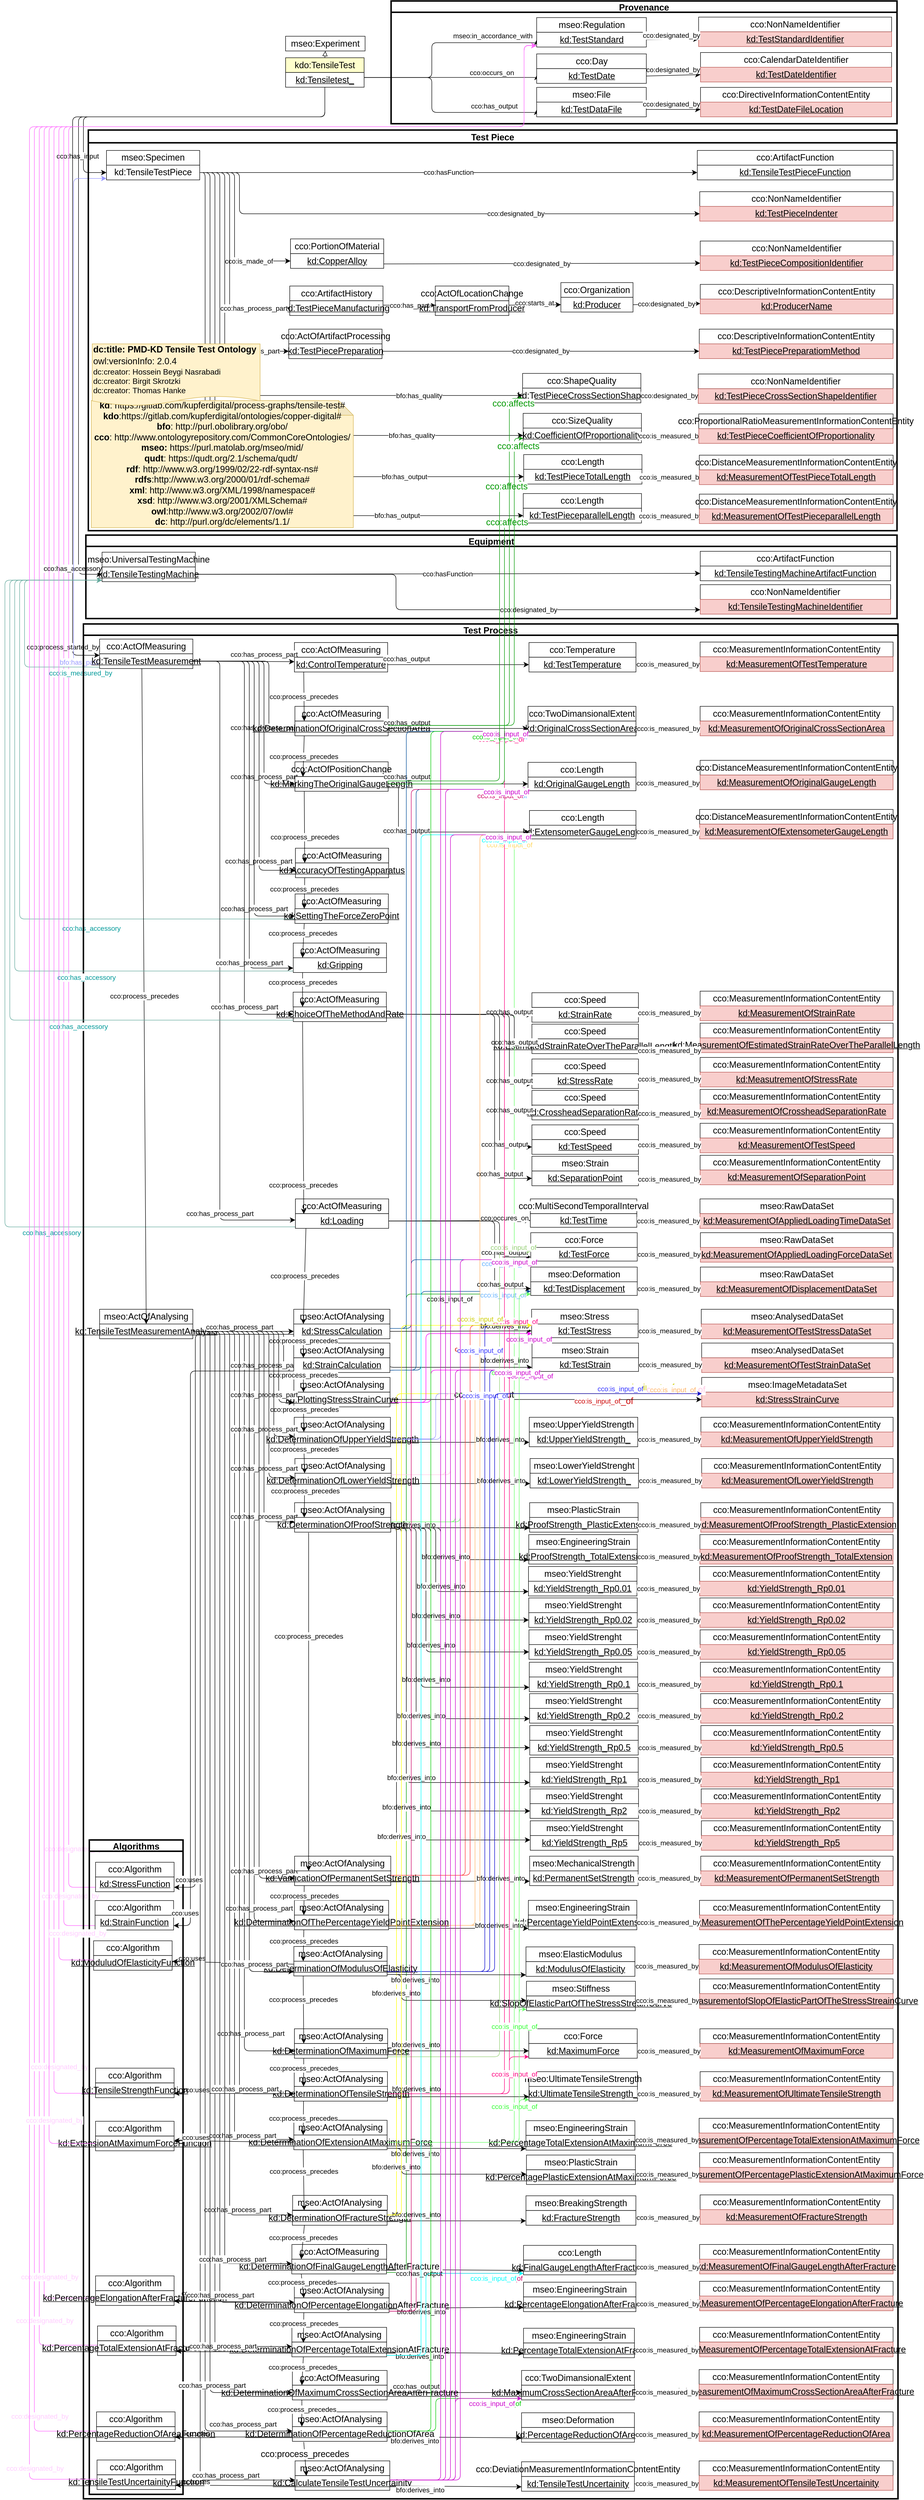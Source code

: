 <mxfile version="15.8.2" type="device" pages="5"><diagram id="nRI1FRYwAx3gcNsNQlUs" name="Tensile V2.0 (without mapping)"><mxGraphModel dx="363" dy="4917" grid="1" gridSize="10" guides="1" tooltips="1" connect="1" arrows="1" fold="1" page="1" pageScale="1" pageWidth="827" pageHeight="1169" math="0" shadow="0"><root><mxCell id="Fe3lSDXgcM0p536ULmFv-0"/><mxCell id="Fe3lSDXgcM0p536ULmFv-1" parent="Fe3lSDXgcM0p536ULmFv-0"/><object label="&lt;span style=&quot;font-size: 18px&quot;&gt;kdo:TensileTest&lt;/span&gt;" Type="Class" id="Fe3lSDXgcM0p536ULmFv-2"><mxCell style="rounded=0;whiteSpace=wrap;html=1;snapToPoint=1;points=[[0.1,0],[0.2,0],[0.3,0],[0.4,0],[0.5,0],[0.6,0],[0.7,0],[0.8,0],[0.9,0],[0,0.1],[0,0.3],[0,0.5],[0,0.7],[0,0.9],[0.1,1],[0.2,1],[0.3,1],[0.4,1],[0.5,1],[0.6,1],[0.7,1],[0.8,1],[0.9,1],[1,0.1],[1,0.3],[1,0.5],[1,0.7],[1,0.9]];fillColor=#FFFFCC;fontSize=18;" parent="Fe3lSDXgcM0p536ULmFv-1" vertex="1"><mxGeometry x="3064" y="-3370.36" width="160" height="30" as="geometry"/></mxCell></object><object label="&lt;font style=&quot;font-size: 14px;&quot;&gt;mseo:in_accordance_with&lt;/font&gt;" Type="ObjectProperty" id="Fe3lSDXgcM0p536ULmFv-3"><mxCell style="endArrow=classic;html=1;endSize=8;fontFamily=Helvetica;entryX=0;entryY=0.5;entryDx=0;entryDy=0;edgeStyle=orthogonalEdgeStyle;exitX=0.998;exitY=0.347;exitDx=0;exitDy=0;exitPerimeter=0;fontSize=14;" parent="Fe3lSDXgcM0p536ULmFv-1" source="Fe3lSDXgcM0p536ULmFv-19" target="Fe3lSDXgcM0p536ULmFv-41" edge="1"><mxGeometry x="0.554" y="14" width="50" height="50" relative="1" as="geometry"><mxPoint x="3224" y="-3330" as="sourcePoint"/><mxPoint x="2658" y="-3336.36" as="targetPoint"/><Array as="points"><mxPoint x="3362" y="-3330"/><mxPoint x="3362" y="-3401"/></Array><mxPoint as="offset"/></mxGeometry></mxCell></object><object label="&lt;span style=&quot;font-family: helvetica; font-size: 14px;&quot;&gt;cco:has_output&lt;/span&gt;" Type="ObjectProperty" id="Fe3lSDXgcM0p536ULmFv-4"><mxCell style="endArrow=classic;html=1;entryX=0;entryY=0.5;entryDx=0;entryDy=0;endSize=8;fontFamily=Helvetica;rounded=1;exitX=0.999;exitY=0.347;exitDx=0;exitDy=0;edgeStyle=orthogonalEdgeStyle;exitPerimeter=0;fontSize=14;" parent="Fe3lSDXgcM0p536ULmFv-1" source="Fe3lSDXgcM0p536ULmFv-19" target="Fe3lSDXgcM0p536ULmFv-48" edge="1"><mxGeometry x="0.569" y="13" width="50" height="50" relative="1" as="geometry"><mxPoint x="2439" y="-3335.36" as="sourcePoint"/><mxPoint x="3044" y="-3229.36" as="targetPoint"/><Array as="points"><mxPoint x="3362" y="-3330"/><mxPoint x="3362" y="-3259"/></Array><mxPoint as="offset"/></mxGeometry></mxCell></object><object label="&lt;font style=&quot;font-size: 14px;&quot;&gt;cco:has_input&lt;/font&gt;" Type="ObjectProperty" id="Fe3lSDXgcM0p536ULmFv-5"><mxCell style="endArrow=classic;html=1;exitX=0.5;exitY=1;exitDx=0;exitDy=0;entryX=0;entryY=0.5;entryDx=0;entryDy=0;endSize=8;fontFamily=Helvetica;edgeStyle=orthogonalEdgeStyle;fontSize=14;" parent="Fe3lSDXgcM0p536ULmFv-1" source="Fe3lSDXgcM0p536ULmFv-19" target="Fe3lSDXgcM0p536ULmFv-71" edge="1"><mxGeometry x="0.774" y="-12" width="50" height="50" relative="1" as="geometry"><mxPoint x="2690" y="-3289.36" as="sourcePoint"/><mxPoint x="2910" y="-3019.36" as="targetPoint"/><Array as="points"><mxPoint x="3144" y="-3250"/><mxPoint x="2652" y="-3250"/><mxPoint x="2652" y="-3137"/></Array><mxPoint as="offset"/></mxGeometry></mxCell></object><object label="&lt;span style=&quot;font-size: 14px;&quot;&gt;&lt;font color=&quot;#009999&quot; style=&quot;font-size: 14px;&quot;&gt;cco:has_accessory&lt;/font&gt;&lt;/span&gt;" Type="ObjectProperty" id="Fe3lSDXgcM0p536ULmFv-6"><mxCell style="endArrow=classic;html=1;endSize=8;fontFamily=Helvetica;strokeColor=#67AB9F;entryX=0;entryY=0.9;entryDx=0;entryDy=0;edgeStyle=orthogonalEdgeStyle;exitX=0;exitY=0.7;exitDx=0;exitDy=0;fontSize=14;" parent="Fe3lSDXgcM0p536ULmFv-1" source="Fe3lSDXgcM0p536ULmFv-625" target="Fe3lSDXgcM0p536ULmFv-169" edge="1"><mxGeometry x="-0.416" y="19" width="50" height="50" relative="1" as="geometry"><mxPoint x="3152" y="-20" as="sourcePoint"/><mxPoint x="2932" y="-1240.18" as="targetPoint"/><Array as="points"><mxPoint x="2522" y="-1616"/><mxPoint x="2522" y="-2306"/></Array><mxPoint x="-1" as="offset"/></mxGeometry></mxCell></object><object label="&lt;span style=&quot;font-family: helvetica; font-size: 14px;&quot;&gt;cco:process_started_by&lt;/span&gt;" Type="ObjectProperty" id="Fe3lSDXgcM0p536ULmFv-7"><mxCell style="endArrow=classic;html=1;endSize=8;fontFamily=Helvetica;exitX=0.5;exitY=1;exitDx=0;exitDy=0;edgeStyle=orthogonalEdgeStyle;entryX=0;entryY=0.1;entryDx=0;entryDy=0;fontSize=14;" parent="Fe3lSDXgcM0p536ULmFv-1" source="Fe3lSDXgcM0p536ULmFv-19" target="Fe3lSDXgcM0p536ULmFv-204" edge="1"><mxGeometry x="0.917" y="-20" width="50" height="50" relative="1" as="geometry"><mxPoint x="3432" y="-2996.18" as="sourcePoint"/><mxPoint x="2937" y="-400" as="targetPoint"/><Array as="points"><mxPoint x="3144" y="-3250"/><mxPoint x="2630" y="-3250"/><mxPoint x="2630" y="-2153"/></Array><mxPoint as="offset"/></mxGeometry></mxCell></object><object label="&lt;span style=&quot;font-size: 14px;&quot;&gt;&lt;font color=&quot;#009999&quot; style=&quot;font-size: 14px;&quot;&gt;cco:has_accessory&lt;/font&gt;&lt;/span&gt;" Type="ObjectProperty" id="Fe3lSDXgcM0p536ULmFv-8"><mxCell style="endArrow=classic;html=1;endSize=8;fontFamily=Helvetica;strokeColor=#67AB9F;exitX=0;exitY=0.9;exitDx=0;exitDy=0;entryX=0;entryY=0.9;entryDx=0;entryDy=0;edgeStyle=orthogonalEdgeStyle;fontSize=14;" parent="Fe3lSDXgcM0p536ULmFv-1" source="Fe3lSDXgcM0p536ULmFv-273" target="Fe3lSDXgcM0p536ULmFv-169" edge="1"><mxGeometry x="-0.528" y="12" width="50" height="50" relative="1" as="geometry"><mxPoint x="3328" y="261.64" as="sourcePoint"/><mxPoint x="3320.5" y="-1549.18" as="targetPoint"/><Array as="points"><mxPoint x="2492" y="-989"/><mxPoint x="2492" y="-2306"/></Array><mxPoint as="offset"/></mxGeometry></mxCell></object><object label="&lt;u style=&quot;font-size: 18px;&quot;&gt;kd:Tensiletest_&lt;span style=&quot;font-family: arial; text-align: left; background-color: rgb(255, 255, 255); font-size: 18px;&quot;&gt;&lt;br style=&quot;font-size: 18px;&quot;&gt;&lt;/span&gt;&lt;/u&gt;" Type="Individual" id="Fe3lSDXgcM0p536ULmFv-19"><mxCell style="rounded=0;whiteSpace=wrap;html=1;snapToPoint=1;points=[[0.1,0],[0.2,0],[0.3,0],[0.4,0],[0.5,0],[0.6,0],[0.7,0],[0.8,0],[0.9,0],[0,0.1],[0,0.3],[0,0.5],[0,0.7],[0,0.9],[0.1,1],[0.2,1],[0.3,1],[0.4,1],[0.5,1],[0.6,1],[0.7,1],[0.8,1],[0.9,1],[1,0.1],[1,0.3],[1,0.5],[1,0.7],[1,0.9]];strokeWidth=1;strokeColor=#000000;fontSize=18;" parent="Fe3lSDXgcM0p536ULmFv-1" vertex="1"><mxGeometry x="3064" y="-3340.36" width="160" height="30" as="geometry"/></mxCell></object><object label="&lt;span style=&quot;font-family: helvetica; font-size: 14px;&quot;&gt;&lt;font style=&quot;font-size: 14px;&quot;&gt;cco:occurs_on&lt;/font&gt;&lt;/span&gt;" Type="ObjectProperty" id="Fe3lSDXgcM0p536ULmFv-20"><mxCell style="endArrow=classic;html=1;exitX=1.002;exitY=0.336;exitDx=0;exitDy=0;endSize=8;fontFamily=Helvetica;edgeStyle=orthogonalEdgeStyle;exitPerimeter=0;entryX=0.003;entryY=0.409;entryDx=0;entryDy=0;entryPerimeter=0;fontSize=14;" parent="Fe3lSDXgcM0p536ULmFv-1" source="Fe3lSDXgcM0p536ULmFv-19" target="Fe3lSDXgcM0p536ULmFv-51" edge="1"><mxGeometry x="0.453" y="10" width="50" height="50" relative="1" as="geometry"><mxPoint x="2439" y="-3386.36" as="sourcePoint"/><mxPoint x="3540" y="-3327" as="targetPoint"/><Array as="points"><mxPoint x="3576" y="-3330"/></Array><mxPoint as="offset"/></mxGeometry></mxCell></object><object label="&lt;span style=&quot;font-family: helvetica; font-size: 14px;&quot;&gt;&lt;font color=&quot;#ffccff&quot; style=&quot;font-size: 14px;&quot;&gt;cco:designated_by&lt;/font&gt;&lt;/span&gt;" Type="ObjectProperty" id="Fe3lSDXgcM0p536ULmFv-22"><mxCell style="endArrow=classic;html=1;endSize=8;fontFamily=Helvetica;entryX=0;entryY=0.9;entryDx=0;entryDy=0;strokeColor=#FF66FF;edgeStyle=orthogonalEdgeStyle;exitX=0;exitY=0.7;exitDx=0;exitDy=0;fontSize=14;" parent="Fe3lSDXgcM0p536ULmFv-1" source="RBp1DmDdPqv6ejPzq-09-11" target="Fe3lSDXgcM0p536ULmFv-41" edge="1"><mxGeometry x="-0.944" y="-9" width="50" height="50" relative="1" as="geometry"><mxPoint x="2762" y="2090" as="sourcePoint"/><mxPoint x="4722" y="-2056.18" as="targetPoint"/><Array as="points"><mxPoint x="2622" y="356"/><mxPoint x="2622" y="-3230"/><mxPoint x="3550" y="-3230"/><mxPoint x="3550" y="-3395"/></Array><mxPoint as="offset"/></mxGeometry></mxCell></object><object label="&lt;span style=&quot;font-family: helvetica; font-size: 14px;&quot;&gt;&lt;font color=&quot;#ffccff&quot; style=&quot;font-size: 14px;&quot;&gt;cco:designated_by&lt;/font&gt;&lt;/span&gt;" Type="ObjectProperty" id="Fe3lSDXgcM0p536ULmFv-23"><mxCell style="endArrow=classic;html=1;endSize=8;fontFamily=Helvetica;entryX=0;entryY=0.9;entryDx=0;entryDy=0;strokeColor=#FF66FF;edgeStyle=orthogonalEdgeStyle;exitX=0;exitY=0.3;exitDx=0;exitDy=0;fontSize=14;" parent="Fe3lSDXgcM0p536ULmFv-1" source="Fe3lSDXgcM0p536ULmFv-400" target="Fe3lSDXgcM0p536ULmFv-41" edge="1"><mxGeometry x="-0.948" y="-11" width="50" height="50" relative="1" as="geometry"><mxPoint x="2842" y="2520" as="sourcePoint"/><mxPoint x="3338" y="-2184.36" as="targetPoint"/><Array as="points"><mxPoint x="2552" y="1464"/><mxPoint x="2552" y="-3230"/><mxPoint x="3550" y="-3230"/><mxPoint x="3550" y="-3395"/></Array><mxPoint as="offset"/></mxGeometry></mxCell></object><object label="&lt;span style=&quot;font-family: helvetica; font-size: 14px;&quot;&gt;&lt;font color=&quot;#ffccff&quot; style=&quot;font-size: 14px;&quot;&gt;cco:designated_by&lt;/font&gt;&lt;/span&gt;" Type="ObjectProperty" id="Fe3lSDXgcM0p536ULmFv-24"><mxCell style="endArrow=classic;html=1;endSize=8;fontFamily=Helvetica;entryX=0;entryY=0.9;entryDx=0;entryDy=0;strokeColor=#FF66FF;exitX=0;exitY=0.3;exitDx=0;exitDy=0;edgeStyle=orthogonalEdgeStyle;fontSize=14;" parent="Fe3lSDXgcM0p536ULmFv-1" source="Fe3lSDXgcM0p536ULmFv-398" target="Fe3lSDXgcM0p536ULmFv-41" edge="1"><mxGeometry x="-0.942" y="-11" width="50" height="50" relative="1" as="geometry"><mxPoint x="2809.25" y="2135.18" as="sourcePoint"/><mxPoint x="3348" y="-2174.36" as="targetPoint"/><Array as="points"><mxPoint x="2562" y="1289"/><mxPoint x="2562" y="-3230"/><mxPoint x="3550" y="-3230"/><mxPoint x="3550" y="-3395"/></Array><mxPoint as="offset"/></mxGeometry></mxCell></object><object label="&lt;span style=&quot;font-family: helvetica; font-size: 14px;&quot;&gt;&lt;font color=&quot;#ffccff&quot; style=&quot;font-size: 14px;&quot;&gt;cco:designated_by&lt;/font&gt;&lt;/span&gt;" Type="ObjectProperty" id="Fe3lSDXgcM0p536ULmFv-25"><mxCell style="endArrow=classic;html=1;endSize=8;fontFamily=Helvetica;entryX=0;entryY=0.9;entryDx=0;entryDy=0;strokeColor=#FF66FF;exitX=0;exitY=0.5;exitDx=0;exitDy=0;edgeStyle=orthogonalEdgeStyle;fontSize=14;" parent="Fe3lSDXgcM0p536ULmFv-1" source="Fe3lSDXgcM0p536ULmFv-396" target="Fe3lSDXgcM0p536ULmFv-41" edge="1"><mxGeometry x="-0.948" y="-11" width="50" height="50" relative="1" as="geometry"><mxPoint x="2816.5" y="1363.0" as="sourcePoint"/><mxPoint x="3358" y="-2164.36" as="targetPoint"/><Array as="points"><mxPoint x="2572" y="1193"/><mxPoint x="2572" y="-3230"/><mxPoint x="3550" y="-3230"/><mxPoint x="3550" y="-3395"/></Array><mxPoint as="offset"/></mxGeometry></mxCell></object><object label="&lt;span style=&quot;font-family: helvetica; font-size: 14px;&quot;&gt;&lt;font color=&quot;#ffccff&quot; style=&quot;font-size: 14px;&quot;&gt;cco:designated_by&lt;/font&gt;&lt;/span&gt;" Type="ObjectProperty" id="Fe3lSDXgcM0p536ULmFv-26"><mxCell style="endArrow=classic;html=1;endSize=8;fontFamily=Helvetica;entryX=0;entryY=0.9;entryDx=0;entryDy=0;strokeColor=#FF66FF;exitX=0;exitY=0.7;exitDx=0;exitDy=0;edgeStyle=orthogonalEdgeStyle;fontSize=14;" parent="Fe3lSDXgcM0p536ULmFv-1" source="Fe3lSDXgcM0p536ULmFv-394" target="Fe3lSDXgcM0p536ULmFv-41" edge="1"><mxGeometry x="-0.947" y="-11" width="50" height="50" relative="1" as="geometry"><mxPoint x="2811" y="1253.0" as="sourcePoint"/><mxPoint x="3368" y="-2154.36" as="targetPoint"/><Array as="points"><mxPoint x="2592" y="776"/><mxPoint x="2592" y="-3230"/><mxPoint x="3550" y="-3230"/><mxPoint x="3550" y="-3395"/></Array><mxPoint as="offset"/></mxGeometry></mxCell></object><object label="&lt;span style=&quot;font-family: helvetica; font-size: 14px;&quot;&gt;&lt;font color=&quot;#ffccff&quot; style=&quot;font-size: 14px;&quot;&gt;cco:designated_by&lt;/font&gt;&lt;/span&gt;" Type="ObjectProperty" id="Fe3lSDXgcM0p536ULmFv-27"><mxCell style="endArrow=classic;html=1;endSize=8;fontFamily=Helvetica;entryX=0;entryY=0.9;entryDx=0;entryDy=0;strokeColor=#FF66FF;exitX=0;exitY=0.7;exitDx=0;exitDy=0;edgeStyle=orthogonalEdgeStyle;fontSize=14;" parent="Fe3lSDXgcM0p536ULmFv-1" source="RBp1DmDdPqv6ejPzq-09-13" target="Fe3lSDXgcM0p536ULmFv-41" edge="1"><mxGeometry x="-0.949" y="-13" width="50" height="50" relative="1" as="geometry"><mxPoint x="2821" y="1073.82" as="sourcePoint"/><mxPoint x="3378" y="-2144.36" as="targetPoint"/><Array as="points"><mxPoint x="2612" y="434"/><mxPoint x="2612" y="-3230"/><mxPoint x="3550" y="-3230"/><mxPoint x="3550" y="-3395"/></Array><mxPoint as="offset"/></mxGeometry></mxCell></object><object label="&lt;font style=&quot;font-size: 14px;&quot;&gt;cco:has_accessory&lt;/font&gt;" Type="ObjectProperty" id="Fe3lSDXgcM0p536ULmFv-30"><mxCell style="endArrow=classic;html=1;exitX=0.5;exitY=1;exitDx=0;exitDy=0;endSize=8;fontFamily=Helvetica;edgeStyle=orthogonalEdgeStyle;entryX=0;entryY=0.5;entryDx=0;entryDy=0;fontSize=14;" parent="Fe3lSDXgcM0p536ULmFv-1" source="Fe3lSDXgcM0p536ULmFv-19" target="Fe3lSDXgcM0p536ULmFv-169" edge="1"><mxGeometry x="0.922" y="-12" width="50" height="50" relative="1" as="geometry"><mxPoint x="2700" y="-2742.36" as="sourcePoint"/><mxPoint x="2920" y="-2472.36" as="targetPoint"/><Array as="points"><mxPoint x="3144" y="-3250"/><mxPoint x="2642" y="-3250"/><mxPoint x="2642" y="-2318"/></Array><mxPoint as="offset"/></mxGeometry></mxCell></object><object label="&lt;span style=&quot;font-family: helvetica; font-size: 14px;&quot;&gt;&lt;font color=&quot;#009999&quot; style=&quot;font-size: 14px;&quot;&gt;cco:is_measured_by&lt;/font&gt;&lt;/span&gt;" Type="ObjectProperty" id="Fe3lSDXgcM0p536ULmFv-31"><mxCell style="endArrow=classic;html=1;endSize=8;fontFamily=Helvetica;entryX=0;entryY=0.9;entryDx=0;entryDy=0;strokeColor=#67AB9F;exitX=0;exitY=0.9;exitDx=0;exitDy=0;edgeStyle=orthogonalEdgeStyle;fontSize=14;" parent="Fe3lSDXgcM0p536ULmFv-1" source="Fe3lSDXgcM0p536ULmFv-204" target="Fe3lSDXgcM0p536ULmFv-169" edge="1"><mxGeometry x="-0.841" y="12" width="50" height="50" relative="1" as="geometry"><mxPoint x="3337" y="-236.36" as="sourcePoint"/><mxPoint x="3337.5" y="-1870.36" as="targetPoint"/><Array as="points"><mxPoint x="2532" y="-2129"/><mxPoint x="2532" y="-2306"/></Array><mxPoint as="offset"/></mxGeometry></mxCell></object><object label="" Type="SubClassOf" id="Fe3lSDXgcM0p536ULmFv-32"><mxCell style="endArrow=block;html=1;endFill=0;endSize=8;arcSize=0;rounded=0;exitX=0.5;exitY=0;exitDx=0;exitDy=0;entryX=0.5;entryY=1;entryDx=0;entryDy=0;fontSize=18;" parent="Fe3lSDXgcM0p536ULmFv-1" source="Fe3lSDXgcM0p536ULmFv-2" target="Fe3lSDXgcM0p536ULmFv-34" edge="1"><mxGeometry width="50" height="50" relative="1" as="geometry"><mxPoint x="2980.429" y="-3123.894" as="sourcePoint"/><mxPoint x="3241.727" y="-3124.784" as="targetPoint"/></mxGeometry></mxCell></object><object label="&lt;span style=&quot;font-family: &amp;#34;helvetica&amp;#34; ; background-color: rgb(255 , 255 , 255) ; font-size: 18px&quot;&gt;&lt;font style=&quot;font-size: 18px&quot;&gt;&lt;/font&gt;&lt;/span&gt;&lt;span style=&quot;font-size: 18px&quot;&gt;mseo:Experiment&lt;/span&gt;" Type="Class" id="Fe3lSDXgcM0p536ULmFv-34"><mxCell style="rounded=0;whiteSpace=wrap;html=1;snapToPoint=1;points=[[0.1,0],[0.2,0],[0.3,0],[0.4,0],[0.5,0],[0.6,0],[0.7,0],[0.8,0],[0.9,0],[0,0.1],[0,0.3],[0,0.5],[0,0.7],[0,0.9],[0.1,1],[0.2,1],[0.3,1],[0.4,1],[0.5,1],[0.6,1],[0.7,1],[0.8,1],[0.9,1],[1,0.1],[1,0.3],[1,0.5],[1,0.7],[1,0.9]];fontSize=18;" parent="Fe3lSDXgcM0p536ULmFv-1" vertex="1"><mxGeometry x="3064" y="-3414.18" width="162" height="30" as="geometry"/></mxCell></object><object label="&lt;span style=&quot;font-family: helvetica; font-size: 14px;&quot;&gt;&lt;font color=&quot;#9999ff&quot; style=&quot;font-size: 14px;&quot;&gt;bfo:has_part&lt;/font&gt;&lt;/span&gt;" Type="ObjectProperty" id="Fe3lSDXgcM0p536ULmFv-36"><mxCell style="endArrow=classic;html=1;endSize=8;fontFamily=Helvetica;entryX=0;entryY=0.9;entryDx=0;entryDy=0;strokeColor=#9999FF;exitX=-0.001;exitY=0.637;exitDx=0;exitDy=0;edgeStyle=orthogonalEdgeStyle;exitPerimeter=0;fontSize=14;" parent="Fe3lSDXgcM0p536ULmFv-1" source="Fe3lSDXgcM0p536ULmFv-204" target="Fe3lSDXgcM0p536ULmFv-71" edge="1"><mxGeometry x="-0.901" y="-10" width="50" height="50" relative="1" as="geometry"><mxPoint x="2925" y="-456.18" as="sourcePoint"/><mxPoint x="2925" y="-1943.36" as="targetPoint"/><Array as="points"><mxPoint x="2632" y="-2137"/><mxPoint x="2632" y="-3124"/></Array><mxPoint as="offset"/></mxGeometry></mxCell></object><mxCell id="Fe3lSDXgcM0p536ULmFv-39" value="Provenance" style="swimlane;strokeWidth=3;startSize=23;fontSize=18;" parent="Fe3lSDXgcM0p536ULmFv-1" vertex="1"><mxGeometry x="3279" y="-3486" width="1031" height="250" as="geometry"><mxRectangle x="4300" y="-3530" width="100" height="23" as="alternateBounds"/></mxGeometry></mxCell><object label="mseo:Regulation" Type="Class" id="Fe3lSDXgcM0p536ULmFv-40"><mxCell style="rounded=0;whiteSpace=wrap;html=1;snapToPoint=1;points=[[0.1,0],[0.2,0],[0.3,0],[0.4,0],[0.5,0],[0.6,0],[0.7,0],[0.8,0],[0.9,0],[0,0.1],[0,0.3],[0,0.5],[0,0.7],[0,0.9],[0.1,1],[0.2,1],[0.3,1],[0.4,1],[0.5,1],[0.6,1],[0.7,1],[0.8,1],[0.9,1],[1,0.1],[1,0.3],[1,0.5],[1,0.7],[1,0.9]];fontFamily=Helvetica;fontSize=18;" parent="Fe3lSDXgcM0p536ULmFv-39" vertex="1"><mxGeometry x="296.67" y="33.82" width="223.5" height="30" as="geometry"/></mxCell></object><object label="&lt;font style=&quot;letter-spacing: 0px; direction: ltr; line-height: 14.4px; opacity: 1; font-size: 18px;&quot;&gt;kd:&lt;/font&gt;&lt;font style=&quot;letter-spacing: 0px; direction: ltr; line-height: 14.4px; opacity: 1; font-size: 18px;&quot;&gt;TestStandard&lt;/font&gt;" Type="Individual" id="Fe3lSDXgcM0p536ULmFv-41"><mxCell style="rounded=0;whiteSpace=wrap;html=1;snapToPoint=1;points=[[0.1,0],[0.2,0],[0.3,0],[0.4,0],[0.5,0],[0.6,0],[0.7,0],[0.8,0],[0.9,0],[0,0.1],[0,0.3],[0,0.5],[0,0.7],[0,0.9],[0.1,1],[0.2,1],[0.3,1],[0.4,1],[0.5,1],[0.6,1],[0.7,1],[0.8,1],[0.9,1],[1,0.1],[1,0.3],[1,0.5],[1,0.7],[1,0.9]];fontFamily=Helvetica;fontStyle=4;fontSize=18;" parent="Fe3lSDXgcM0p536ULmFv-39" vertex="1"><mxGeometry x="296.67" y="63.82" width="223.5" height="30" as="geometry"/></mxCell></object><object label="&lt;span style=&quot;font-family: helvetica; background-color: rgb(255, 255, 255); font-size: 18px;&quot;&gt;&lt;font style=&quot;font-size: 18px;&quot;&gt;cco:NonNameIdentifier&lt;/font&gt;&lt;/span&gt;" Type="Class" id="Fe3lSDXgcM0p536ULmFv-42"><mxCell style="rounded=0;whiteSpace=wrap;html=1;snapToPoint=1;points=[[0.1,0],[0.2,0],[0.3,0],[0.4,0],[0.5,0],[0.6,0],[0.7,0],[0.8,0],[0.9,0],[0,0.1],[0,0.3],[0,0.5],[0,0.7],[0,0.9],[0.1,1],[0.2,1],[0.3,1],[0.4,1],[0.5,1],[0.6,1],[0.7,1],[0.8,1],[0.9,1],[1,0.1],[1,0.3],[1,0.5],[1,0.7],[1,0.9]];fontFamily=Helvetica;fontSize=18;" parent="Fe3lSDXgcM0p536ULmFv-39" vertex="1"><mxGeometry x="626.67" y="32.82" width="393.33" height="30" as="geometry"/></mxCell></object><object label="&lt;span style=&quot;font-size: 18px;&quot;&gt;kd:TestStandardIdentifier&lt;/span&gt;" Type="Individual" id="Fe3lSDXgcM0p536ULmFv-43"><mxCell style="rounded=0;whiteSpace=wrap;html=1;snapToPoint=1;points=[[0.1,0],[0.2,0],[0.3,0],[0.4,0],[0.5,0],[0.6,0],[0.7,0],[0.8,0],[0.9,0],[0,0.1],[0,0.3],[0,0.5],[0,0.7],[0,0.9],[0.1,1],[0.2,1],[0.3,1],[0.4,1],[0.5,1],[0.6,1],[0.7,1],[0.8,1],[0.9,1],[1,0.1],[1,0.3],[1,0.5],[1,0.7],[1,0.9]];fontFamily=Helvetica;fontStyle=4;fillColor=#f8cecc;strokeColor=#b85450;fontSize=18;" parent="Fe3lSDXgcM0p536ULmFv-39" vertex="1"><mxGeometry x="626.67" y="62.82" width="393.33" height="30" as="geometry"/></mxCell></object><object label="&lt;span style=&quot;font-family: helvetica; font-size: 14px;&quot;&gt;&lt;font style=&quot;font-size: 14px;&quot;&gt;cco:designated_by&lt;/font&gt;&lt;/span&gt;" Type="ObjectProperty" id="Fe3lSDXgcM0p536ULmFv-44"><mxCell style="endArrow=classic;html=1;exitX=1;exitY=0.5;exitDx=0;exitDy=0;entryX=0;entryY=0.5;entryDx=0;entryDy=0;endSize=8;fontFamily=Helvetica;fontSize=14;" parent="Fe3lSDXgcM0p536ULmFv-39" source="Fe3lSDXgcM0p536ULmFv-41" target="Fe3lSDXgcM0p536ULmFv-43" edge="1"><mxGeometry x="-0.044" y="8" width="50" height="50" relative="1" as="geometry"><mxPoint x="-415.33" y="75.23" as="sourcePoint"/><mxPoint x="-275.33" y="75.73" as="targetPoint"/><mxPoint as="offset"/></mxGeometry></mxCell></object><object label="&lt;span style=&quot;font-family: helvetica; background-color: rgb(255, 255, 255); font-size: 18px;&quot;&gt;&lt;font style=&quot;font-size: 18px;&quot;&gt;cco:CalendarDateIdentifier&lt;/font&gt;&lt;/span&gt;" Type="Class" id="Fe3lSDXgcM0p536ULmFv-45"><mxCell style="rounded=0;whiteSpace=wrap;html=1;snapToPoint=1;points=[[0.1,0],[0.2,0],[0.3,0],[0.4,0],[0.5,0],[0.6,0],[0.7,0],[0.8,0],[0.9,0],[0,0.1],[0,0.3],[0,0.5],[0,0.7],[0,0.9],[0.1,1],[0.2,1],[0.3,1],[0.4,1],[0.5,1],[0.6,1],[0.7,1],[0.8,1],[0.9,1],[1,0.1],[1,0.3],[1,0.5],[1,0.7],[1,0.9]];fontFamily=Helvetica;fontSize=18;" parent="Fe3lSDXgcM0p536ULmFv-39" vertex="1"><mxGeometry x="630.55" y="105" width="389.45" height="30" as="geometry"/></mxCell></object><object label="&lt;span style=&quot;font-size: 18px;&quot;&gt;kd:TestDateIdentifier&lt;/span&gt;" Type="Individual" id="Fe3lSDXgcM0p536ULmFv-46"><mxCell style="rounded=0;whiteSpace=wrap;html=1;snapToPoint=1;points=[[0.1,0],[0.2,0],[0.3,0],[0.4,0],[0.5,0],[0.6,0],[0.7,0],[0.8,0],[0.9,0],[0,0.1],[0,0.3],[0,0.5],[0,0.7],[0,0.9],[0.1,1],[0.2,1],[0.3,1],[0.4,1],[0.5,1],[0.6,1],[0.7,1],[0.8,1],[0.9,1],[1,0.1],[1,0.3],[1,0.5],[1,0.7],[1,0.9]];fontFamily=Helvetica;fontStyle=4;fillColor=#f8cecc;strokeColor=#b85450;fontSize=18;" parent="Fe3lSDXgcM0p536ULmFv-39" vertex="1"><mxGeometry x="630.55" y="135" width="389.45" height="30" as="geometry"/></mxCell></object><object label="&lt;font face=&quot;helvetica&quot; style=&quot;font-size: 18px;&quot;&gt;mseo:File&lt;/font&gt;" Type="Class" id="Fe3lSDXgcM0p536ULmFv-47"><mxCell style="rounded=0;whiteSpace=wrap;html=1;snapToPoint=1;points=[[0.1,0],[0.2,0],[0.3,0],[0.4,0],[0.5,0],[0.6,0],[0.7,0],[0.8,0],[0.9,0],[0,0.1],[0,0.3],[0,0.5],[0,0.7],[0,0.9],[0.1,1],[0.2,1],[0.3,1],[0.4,1],[0.5,1],[0.6,1],[0.7,1],[0.8,1],[0.9,1],[1,0.1],[1,0.3],[1,0.5],[1,0.7],[1,0.9]];fontFamily=Helvetica;fontSize=18;" parent="Fe3lSDXgcM0p536ULmFv-39" vertex="1"><mxGeometry x="296.67" y="176" width="223.33" height="30" as="geometry"/></mxCell></object><object label="&lt;span style=&quot;font-size: 18px;&quot;&gt;kd:TestDataFile&lt;/span&gt;" Type="Individual" id="Fe3lSDXgcM0p536ULmFv-48"><mxCell style="rounded=0;whiteSpace=wrap;html=1;snapToPoint=1;points=[[0.1,0],[0.2,0],[0.3,0],[0.4,0],[0.5,0],[0.6,0],[0.7,0],[0.8,0],[0.9,0],[0,0.1],[0,0.3],[0,0.5],[0,0.7],[0,0.9],[0.1,1],[0.2,1],[0.3,1],[0.4,1],[0.5,1],[0.6,1],[0.7,1],[0.8,1],[0.9,1],[1,0.1],[1,0.3],[1,0.5],[1,0.7],[1,0.9]];fontFamily=Helvetica;fontStyle=4;fontSize=18;" parent="Fe3lSDXgcM0p536ULmFv-39" vertex="1"><mxGeometry x="296.67" y="206" width="223.33" height="30" as="geometry"/></mxCell></object><object label="&lt;span style=&quot;font-family: helvetica; font-size: 14px;&quot;&gt;&lt;font style=&quot;font-size: 14px;&quot;&gt;cco:designated_by&lt;/font&gt;&lt;/span&gt;" Type="ObjectProperty" id="Fe3lSDXgcM0p536ULmFv-49"><mxCell style="endArrow=classic;html=1;exitX=1;exitY=0.5;exitDx=0;exitDy=0;entryX=0;entryY=0.5;entryDx=0;entryDy=0;endSize=8;fontFamily=Helvetica;rounded=1;fontSize=14;" parent="Fe3lSDXgcM0p536ULmFv-39" source="Fe3lSDXgcM0p536ULmFv-51" target="Fe3lSDXgcM0p536ULmFv-46" edge="1"><mxGeometry x="-0.074" y="12" width="50" height="50" relative="1" as="geometry"><mxPoint x="-525.33" y="-16.18" as="sourcePoint"/><mxPoint x="-385.33" y="-15.68" as="targetPoint"/><mxPoint as="offset"/></mxGeometry></mxCell></object><object label="&lt;span style=&quot;font-family: helvetica; background-color: rgb(255, 255, 255); font-size: 18px;&quot;&gt;&lt;font style=&quot;font-size: 18px;&quot;&gt;cco:Day&lt;/font&gt;&lt;/span&gt;" Type="Class" id="Fe3lSDXgcM0p536ULmFv-50"><mxCell style="rounded=0;whiteSpace=wrap;html=1;snapToPoint=1;points=[[0.1,0],[0.2,0],[0.3,0],[0.4,0],[0.5,0],[0.6,0],[0.7,0],[0.8,0],[0.9,0],[0,0.1],[0,0.3],[0,0.5],[0,0.7],[0,0.9],[0.1,1],[0.2,1],[0.3,1],[0.4,1],[0.5,1],[0.6,1],[0.7,1],[0.8,1],[0.9,1],[1,0.1],[1,0.3],[1,0.5],[1,0.7],[1,0.9]];fontFamily=Helvetica;fontSize=18;" parent="Fe3lSDXgcM0p536ULmFv-39" vertex="1"><mxGeometry x="296.67" y="107.82" width="223.5" height="30" as="geometry"/></mxCell></object><object label="&lt;font style=&quot;letter-spacing: 0px; direction: ltr; line-height: 14.4px; opacity: 1; font-size: 18px;&quot;&gt;kd:&lt;/font&gt;&lt;font style=&quot;letter-spacing: 0px; direction: ltr; line-height: 14.4px; opacity: 1; font-size: 18px;&quot;&gt;TestDate&lt;/font&gt;" Type="Individual" id="Fe3lSDXgcM0p536ULmFv-51"><mxCell style="rounded=0;whiteSpace=wrap;html=1;snapToPoint=1;points=[[0.1,0],[0.2,0],[0.3,0],[0.4,0],[0.5,0],[0.6,0],[0.7,0],[0.8,0],[0.9,0],[0,0.1],[0,0.3],[0,0.5],[0,0.7],[0,0.9],[0.1,1],[0.2,1],[0.3,1],[0.4,1],[0.5,1],[0.6,1],[0.7,1],[0.8,1],[0.9,1],[1,0.1],[1,0.3],[1,0.5],[1,0.7],[1,0.9]];fontFamily=Helvetica;fontStyle=4;fontSize=18;" parent="Fe3lSDXgcM0p536ULmFv-39" vertex="1"><mxGeometry x="296.67" y="137.82" width="223.5" height="30" as="geometry"/></mxCell></object><object label="&lt;span style=&quot;font-family: helvetica; background-color: rgb(255, 255, 255); font-size: 18px;&quot;&gt;&lt;font style=&quot;font-size: 18px;&quot;&gt;cco:DirectiveInformationContentEntity&lt;/font&gt;&lt;/span&gt;" Type="Class" id="Fe3lSDXgcM0p536ULmFv-52"><mxCell style="rounded=0;whiteSpace=wrap;html=1;snapToPoint=1;points=[[0.1,0],[0.2,0],[0.3,0],[0.4,0],[0.5,0],[0.6,0],[0.7,0],[0.8,0],[0.9,0],[0,0.1],[0,0.3],[0,0.5],[0,0.7],[0,0.9],[0.1,1],[0.2,1],[0.3,1],[0.4,1],[0.5,1],[0.6,1],[0.7,1],[0.8,1],[0.9,1],[1,0.1],[1,0.3],[1,0.5],[1,0.7],[1,0.9]];fontFamily=Helvetica;fillColor=#FFFFFF;fontSize=18;" parent="Fe3lSDXgcM0p536ULmFv-39" vertex="1"><mxGeometry x="630.55" y="176" width="389.45" height="30" as="geometry"/></mxCell></object><object label="&lt;span style=&quot;font-size: 18px;&quot;&gt;kd:TestDateFileLocation&lt;/span&gt;" Type="Individual" id="Fe3lSDXgcM0p536ULmFv-53"><mxCell style="rounded=0;whiteSpace=wrap;html=1;snapToPoint=1;points=[[0.1,0],[0.2,0],[0.3,0],[0.4,0],[0.5,0],[0.6,0],[0.7,0],[0.8,0],[0.9,0],[0,0.1],[0,0.3],[0,0.5],[0,0.7],[0,0.9],[0.1,1],[0.2,1],[0.3,1],[0.4,1],[0.5,1],[0.6,1],[0.7,1],[0.8,1],[0.9,1],[1,0.1],[1,0.3],[1,0.5],[1,0.7],[1,0.9]];fontFamily=Helvetica;fontStyle=4;fillColor=#f8cecc;strokeColor=#b85450;fontSize=18;" parent="Fe3lSDXgcM0p536ULmFv-39" vertex="1"><mxGeometry x="630.55" y="206" width="389.45" height="30" as="geometry"/></mxCell></object><object label="&lt;span style=&quot;font-family: helvetica; font-size: 14px;&quot;&gt;&lt;font style=&quot;font-size: 14px;&quot;&gt;cco:designated_by&lt;/font&gt;&lt;/span&gt;" Type="ObjectProperty" id="Fe3lSDXgcM0p536ULmFv-54"><mxCell style="endArrow=classic;html=1;exitX=1;exitY=0.5;exitDx=0;exitDy=0;entryX=0;entryY=0.5;entryDx=0;entryDy=0;endSize=8;fontFamily=Helvetica;rounded=1;fontSize=14;" parent="Fe3lSDXgcM0p536ULmFv-39" source="Fe3lSDXgcM0p536ULmFv-48" target="Fe3lSDXgcM0p536ULmFv-53" edge="1"><mxGeometry x="-0.077" y="11" width="50" height="50" relative="1" as="geometry"><mxPoint x="520.17" y="223.82" as="sourcePoint"/><mxPoint x="-4092.33" y="3291.32" as="targetPoint"/><mxPoint as="offset"/></mxGeometry></mxCell></object><mxCell id="Fe3lSDXgcM0p536ULmFv-55" value="Test Piece" style="swimlane;strokeWidth=3;fontSize=18;startSize=26;" parent="Fe3lSDXgcM0p536ULmFv-1" vertex="1"><mxGeometry x="2662" y="-3223.18" width="1648" height="816.18" as="geometry"><mxRectangle x="3430" y="-3920" width="100" height="23" as="alternateBounds"/></mxGeometry></mxCell><object label="&lt;span style=&quot;font-size: 18px;&quot;&gt;mseo:Specimen&lt;/span&gt;" Type="Class" id="Fe3lSDXgcM0p536ULmFv-56"><mxCell style="rounded=0;whiteSpace=wrap;html=1;snapToPoint=1;points=[[0.1,0],[0.2,0],[0.3,0],[0.4,0],[0.5,0],[0.6,0],[0.7,0],[0.8,0],[0.9,0],[0,0.1],[0,0.3],[0,0.5],[0,0.7],[0,0.9],[0.1,1],[0.2,1],[0.3,1],[0.4,1],[0.5,1],[0.6,1],[0.7,1],[0.8,1],[0.9,1],[1,0.1],[1,0.3],[1,0.5],[1,0.7],[1,0.9]];fontFamily=Helvetica;fillColor=#FFFFFF;fontSize=18;" parent="Fe3lSDXgcM0p536ULmFv-55" vertex="1"><mxGeometry x="37" y="41.64" width="190" height="30" as="geometry"/></mxCell></object><object label="&lt;span style=&quot;font-family: helvetica; background-color: rgb(255, 255, 255); font-size: 18px;&quot;&gt;cco:ArtifactFunction&lt;/span&gt;" Type="Class" id="Fe3lSDXgcM0p536ULmFv-57"><mxCell style="rounded=0;whiteSpace=wrap;html=1;snapToPoint=1;points=[[0.1,0],[0.2,0],[0.3,0],[0.4,0],[0.5,0],[0.6,0],[0.7,0],[0.8,0],[0.9,0],[0,0.1],[0,0.3],[0,0.5],[0,0.7],[0,0.9],[0.1,1],[0.2,1],[0.3,1],[0.4,1],[0.5,1],[0.6,1],[0.7,1],[0.8,1],[0.9,1],[1,0.1],[1,0.3],[1,0.5],[1,0.7],[1,0.9]];fontSize=18;" parent="Fe3lSDXgcM0p536ULmFv-55" vertex="1"><mxGeometry x="1241" y="41.64" width="399" height="30" as="geometry"/></mxCell></object><object label="&lt;font style=&quot;font-size: 18px;&quot;&gt;&lt;font style=&quot;letter-spacing: 0px; font-family: helvetica; direction: ltr; line-height: 19.2px; opacity: 1; font-size: 18px;&quot;&gt;&lt;u style=&quot;font-size: 18px;&quot;&gt;kd:TensileTestPieceFunction&lt;/u&gt;&lt;/font&gt;&lt;/font&gt;" Type="Individual" id="Fe3lSDXgcM0p536ULmFv-58"><mxCell style="rounded=0;whiteSpace=wrap;html=1;snapToPoint=1;points=[[0.1,0],[0.2,0],[0.3,0],[0.4,0],[0.5,0],[0.6,0],[0.7,0],[0.8,0],[0.9,0],[0,0.1],[0,0.3],[0,0.5],[0,0.7],[0,0.9],[0.1,1],[0.2,1],[0.3,1],[0.4,1],[0.5,1],[0.6,1],[0.7,1],[0.8,1],[0.9,1],[1,0.1],[1,0.3],[1,0.5],[1,0.7],[1,0.9]];fontSize=18;" parent="Fe3lSDXgcM0p536ULmFv-55" vertex="1"><mxGeometry x="1241" y="71.64" width="399" height="30" as="geometry"/></mxCell></object><object label="&lt;span style=&quot;font-family: helvetica; background-color: rgb(255, 255, 255); font-size: 18px;&quot;&gt;&lt;font style=&quot;font-size: 18px;&quot;&gt;cco:NonNameIdentifier&lt;/font&gt;&lt;/span&gt;" Type="Class" id="Fe3lSDXgcM0p536ULmFv-59"><mxCell style="rounded=0;whiteSpace=wrap;html=1;snapToPoint=1;points=[[0.1,0],[0.2,0],[0.3,0],[0.4,0],[0.5,0],[0.6,0],[0.7,0],[0.8,0],[0.9,0],[0,0.1],[0,0.3],[0,0.5],[0,0.7],[0,0.9],[0.1,1],[0.2,1],[0.3,1],[0.4,1],[0.5,1],[0.6,1],[0.7,1],[0.8,1],[0.9,1],[1,0.1],[1,0.3],[1,0.5],[1,0.7],[1,0.9]];fontSize=18;" parent="Fe3lSDXgcM0p536ULmFv-55" vertex="1"><mxGeometry x="1246" y="125.64" width="394" height="30" as="geometry"/></mxCell></object><object label="&lt;font face=&quot;helvetica&quot;&gt;&lt;u&gt;kd:TestPieceIndenter&lt;/u&gt;&lt;/font&gt;" Type="Individual" id="Fe3lSDXgcM0p536ULmFv-60"><mxCell style="rounded=0;whiteSpace=wrap;html=1;snapToPoint=1;points=[[0.1,0],[0.2,0],[0.3,0],[0.4,0],[0.5,0],[0.6,0],[0.7,0],[0.8,0],[0.9,0],[0,0.1],[0,0.3],[0,0.5],[0,0.7],[0,0.9],[0.1,1],[0.2,1],[0.3,1],[0.4,1],[0.5,1],[0.6,1],[0.7,1],[0.8,1],[0.9,1],[1,0.1],[1,0.3],[1,0.5],[1,0.7],[1,0.9]];strokeWidth=1;strokeColor=#b85450;fillColor=#f8cecc;fontSize=18;" parent="Fe3lSDXgcM0p536ULmFv-55" vertex="1"><mxGeometry x="1246" y="155.64" width="394" height="30" as="geometry"/></mxCell></object><object label="&lt;font style=&quot;font-size: 18px;&quot;&gt;cco:PortionOfMaterial&lt;/font&gt;" Type="Class" id="Fe3lSDXgcM0p536ULmFv-61"><mxCell style="rounded=0;whiteSpace=wrap;html=1;snapToPoint=1;points=[[0.1,0],[0.2,0],[0.3,0],[0.4,0],[0.5,0],[0.6,0],[0.7,0],[0.8,0],[0.9,0],[0,0.1],[0,0.3],[0,0.5],[0,0.7],[0,0.9],[0.1,1],[0.2,1],[0.3,1],[0.4,1],[0.5,1],[0.6,1],[0.7,1],[0.8,1],[0.9,1],[1,0.1],[1,0.3],[1,0.5],[1,0.7],[1,0.9]];fontSize=18;" parent="Fe3lSDXgcM0p536ULmFv-55" vertex="1"><mxGeometry x="412" y="221.82" width="190" height="30" as="geometry"/></mxCell></object><object label="&lt;font style=&quot;font-size: 18px;&quot;&gt;&lt;font style=&quot;letter-spacing: 0px; font-family: helvetica; direction: ltr; line-height: 19.2px; opacity: 1; font-size: 18px;&quot;&gt;&lt;u style=&quot;font-size: 18px;&quot;&gt;kd:CopperAlloy&lt;/u&gt;&lt;/font&gt;&lt;/font&gt;" Type="Individual" id="Fe3lSDXgcM0p536ULmFv-62"><mxCell style="rounded=0;whiteSpace=wrap;html=1;snapToPoint=1;points=[[0.1,0],[0.2,0],[0.3,0],[0.4,0],[0.5,0],[0.6,0],[0.7,0],[0.8,0],[0.9,0],[0,0.1],[0,0.3],[0,0.5],[0,0.7],[0,0.9],[0.1,1],[0.2,1],[0.3,1],[0.4,1],[0.5,1],[0.6,1],[0.7,1],[0.8,1],[0.9,1],[1,0.1],[1,0.3],[1,0.5],[1,0.7],[1,0.9]];strokeWidth=1;strokeColor=#000000;fontSize=18;" parent="Fe3lSDXgcM0p536ULmFv-55" vertex="1"><mxGeometry x="412" y="251.82" width="190" height="30" as="geometry"/></mxCell></object><object label="&lt;span style=&quot;background-color: rgb(255, 255, 255); font-size: 18px;&quot;&gt;cco:ShapeQuality&lt;/span&gt;" Type="Class" id="Fe3lSDXgcM0p536ULmFv-63"><mxCell style="rounded=0;whiteSpace=wrap;html=1;snapToPoint=1;points=[[0.1,0],[0.2,0],[0.3,0],[0.4,0],[0.5,0],[0.6,0],[0.7,0],[0.8,0],[0.9,0],[0,0.1],[0,0.3],[0,0.5],[0,0.7],[0,0.9],[0.1,1],[0.2,1],[0.3,1],[0.4,1],[0.5,1],[0.6,1],[0.7,1],[0.8,1],[0.9,1],[1,0.1],[1,0.3],[1,0.5],[1,0.7],[1,0.9]];fontSize=18;" parent="Fe3lSDXgcM0p536ULmFv-55" vertex="1"><mxGeometry x="885" y="495.82" width="241" height="30" as="geometry"/></mxCell></object><object label="&lt;span style=&quot;font-family: helvetica; font-size: 14px;&quot;&gt;&lt;font style=&quot;font-size: 14px;&quot;&gt;cco:hasFunction&lt;/font&gt;&lt;/span&gt;" Type="ObjectProperty" id="Fe3lSDXgcM0p536ULmFv-64"><mxCell style="endArrow=classic;html=1;exitX=1;exitY=0.5;exitDx=0;exitDy=0;entryX=0;entryY=0.5;entryDx=0;entryDy=0;endSize=8;fontFamily=Helvetica;fontSize=14;" parent="Fe3lSDXgcM0p536ULmFv-55" source="Fe3lSDXgcM0p536ULmFv-71" target="Fe3lSDXgcM0p536ULmFv-58" edge="1"><mxGeometry width="50" height="50" relative="1" as="geometry"><mxPoint x="180" y="86.64" as="sourcePoint"/><mxPoint x="336" y="86.14" as="targetPoint"/></mxGeometry></mxCell></object><object label="&lt;span style=&quot;font-family: helvetica; font-size: 14px;&quot;&gt;cco:designated_by&lt;/span&gt;" Type="ObjectProperty" id="Fe3lSDXgcM0p536ULmFv-65"><mxCell style="endArrow=classic;html=1;exitX=1;exitY=0.5;exitDx=0;exitDy=0;entryX=0;entryY=0.5;entryDx=0;entryDy=0;endSize=8;fontFamily=Helvetica;edgeStyle=elbowEdgeStyle;fontSize=14;" parent="Fe3lSDXgcM0p536ULmFv-55" source="Fe3lSDXgcM0p536ULmFv-71" target="Fe3lSDXgcM0p536ULmFv-60" edge="1"><mxGeometry x="0.319" width="50" height="50" relative="1" as="geometry"><mxPoint x="180" y="86.64" as="sourcePoint"/><mxPoint x="385" y="96.64" as="targetPoint"/><Array as="points"><mxPoint x="308" y="123"/></Array><mxPoint as="offset"/></mxGeometry></mxCell></object><object label="&lt;span style=&quot;font-family: helvetica; font-size: 14px;&quot;&gt;&lt;font style=&quot;font-size: 14px;&quot;&gt;cco:is_made_of&lt;/font&gt;&lt;/span&gt;" Type="ObjectProperty" id="Fe3lSDXgcM0p536ULmFv-66"><mxCell style="endArrow=classic;html=1;entryX=0;entryY=0.5;entryDx=0;entryDy=0;endSize=8;fontFamily=Helvetica;edgeStyle=elbowEdgeStyle;exitX=1;exitY=0.5;exitDx=0;exitDy=0;fontSize=14;" parent="Fe3lSDXgcM0p536ULmFv-55" source="Fe3lSDXgcM0p536ULmFv-71" target="Fe3lSDXgcM0p536ULmFv-62" edge="1"><mxGeometry x="0.53" width="50" height="50" relative="1" as="geometry"><mxPoint x="180" y="86.64" as="sourcePoint"/><mxPoint x="385" y="180.64" as="targetPoint"/><Array as="points"><mxPoint x="298" y="183"/></Array><mxPoint x="1" as="offset"/></mxGeometry></mxCell></object><object label="&lt;font style=&quot;font-size: 18px;&quot;&gt;cco:DescriptiveInformationContentEntity&lt;/font&gt;" Type="Class" id="Fe3lSDXgcM0p536ULmFv-67"><mxCell style="rounded=0;whiteSpace=wrap;html=1;snapToPoint=1;points=[[0.1,0],[0.2,0],[0.3,0],[0.4,0],[0.5,0],[0.6,0],[0.7,0],[0.8,0],[0.9,0],[0,0.1],[0,0.3],[0,0.5],[0,0.7],[0,0.9],[0.1,1],[0.2,1],[0.3,1],[0.4,1],[0.5,1],[0.6,1],[0.7,1],[0.8,1],[0.9,1],[1,0.1],[1,0.3],[1,0.5],[1,0.7],[1,0.9]];fontSize=18;" parent="Fe3lSDXgcM0p536ULmFv-55" vertex="1"><mxGeometry x="1247" y="314.5" width="393" height="30" as="geometry"/></mxCell></object><object label="&lt;span style=&quot;font-family: helvetica; font-size: 14px;&quot;&gt;cco:designated_by&lt;/span&gt;" Type="ObjectProperty" id="Fe3lSDXgcM0p536ULmFv-69"><mxCell style="endArrow=classic;html=1;exitX=1;exitY=0.7;exitDx=0;exitDy=0;entryX=0;entryY=0.5;entryDx=0;entryDy=0;endSize=8;fontFamily=Helvetica;rounded=1;fontSize=14;" parent="Fe3lSDXgcM0p536ULmFv-55" source="Fe3lSDXgcM0p536ULmFv-62" target="OLTQ0ghrIqodXFDddBHm-1" edge="1"><mxGeometry width="50" height="50" relative="1" as="geometry"><mxPoint x="989" y="451.82" as="sourcePoint"/><mxPoint x="1333" y="273.82" as="targetPoint"/></mxGeometry></mxCell></object><object label="&lt;font style=&quot;letter-spacing: 0px; direction: ltr; line-height: 14.4px; opacity: 1; font-size: 18px;&quot;&gt;kd:Tensile&lt;/font&gt;&lt;font style=&quot;letter-spacing: 0px; direction: ltr; line-height: 14.4px; opacity: 1; font-size: 18px;&quot;&gt;TestPiece&lt;/font&gt;" Type="Individual" id="Fe3lSDXgcM0p536ULmFv-71"><mxCell style="rounded=0;whiteSpace=wrap;html=1;snapToPoint=1;points=[[0.1,0],[0.2,0],[0.3,0],[0.4,0],[0.5,0],[0.6,0],[0.7,0],[0.8,0],[0.9,0],[0,0.1],[0,0.3],[0,0.5],[0,0.7],[0,0.9],[0.1,1],[0.2,1],[0.3,1],[0.4,1],[0.5,1],[0.6,1],[0.7,1],[0.8,1],[0.9,1],[1,0.1],[1,0.3],[1,0.5],[1,0.7],[1,0.9]];fontFamily=Helvetica;strokeWidth=1;strokeColor=#000000;fontSize=18;" parent="Fe3lSDXgcM0p536ULmFv-55" vertex="1"><mxGeometry x="37" y="71.64" width="190" height="30" as="geometry"/></mxCell></object><object label="&lt;font style=&quot;font-size: 18px;&quot;&gt;&lt;font style=&quot;letter-spacing: 0px; font-family: helvetica; direction: ltr; line-height: 19.2px; opacity: 1; font-size: 18px;&quot;&gt;&lt;u style=&quot;font-size: 18px;&quot;&gt;kd:TestPieceCrossSectionShape&lt;/u&gt;&lt;/font&gt;&lt;/font&gt;" Type="Individual" id="Fe3lSDXgcM0p536ULmFv-72"><mxCell style="rounded=0;whiteSpace=wrap;html=1;snapToPoint=1;points=[[0.1,0],[0.2,0],[0.3,0],[0.4,0],[0.5,0],[0.6,0],[0.7,0],[0.8,0],[0.9,0],[0,0.1],[0,0.3],[0,0.5],[0,0.7],[0,0.9],[0.1,1],[0.2,1],[0.3,1],[0.4,1],[0.5,1],[0.6,1],[0.7,1],[0.8,1],[0.9,1],[1,0.1],[1,0.3],[1,0.5],[1,0.7],[1,0.9]];fontSize=18;" parent="Fe3lSDXgcM0p536ULmFv-55" vertex="1"><mxGeometry x="885" y="525.82" width="241" height="30" as="geometry"/></mxCell></object><object label="&lt;span style=&quot;font-family: helvetica; font-size: 18px;&quot;&gt;&lt;font style=&quot;font-size: 18px;&quot;&gt;&lt;u style=&quot;font-size: 18px;&quot;&gt;kd:ProducerName&lt;/u&gt;&lt;/font&gt;&lt;/span&gt;" Type="Individual" id="Fe3lSDXgcM0p536ULmFv-73"><mxCell style="rounded=0;whiteSpace=wrap;html=1;snapToPoint=1;points=[[0.1,0],[0.2,0],[0.3,0],[0.4,0],[0.5,0],[0.6,0],[0.7,0],[0.8,0],[0.9,0],[0,0.1],[0,0.3],[0,0.5],[0,0.7],[0,0.9],[0.1,1],[0.2,1],[0.3,1],[0.4,1],[0.5,1],[0.6,1],[0.7,1],[0.8,1],[0.9,1],[1,0.1],[1,0.3],[1,0.5],[1,0.7],[1,0.9]];strokeWidth=1;strokeColor=#b85450;fillColor=#f8cecc;fontSize=18;" parent="Fe3lSDXgcM0p536ULmFv-55" vertex="1"><mxGeometry x="1247" y="344.5" width="393" height="30" as="geometry"/></mxCell></object><object label="&lt;span style=&quot;font-family: helvetica; font-size: 14px;&quot;&gt;&lt;font style=&quot;font-size: 14px;&quot;&gt;cco:has_process_part&lt;/font&gt;&lt;/span&gt;" Type="ObjectProperty" id="Fe3lSDXgcM0p536ULmFv-74"><mxCell style="endArrow=classic;html=1;entryX=0;entryY=0.5;entryDx=0;entryDy=0;endSize=8;fontFamily=Helvetica;edgeStyle=elbowEdgeStyle;exitX=1;exitY=0.5;exitDx=0;exitDy=0;fontSize=14;" parent="Fe3lSDXgcM0p536ULmFv-55" source="Fe3lSDXgcM0p536ULmFv-71" target="Fe3lSDXgcM0p536ULmFv-88" edge="1"><mxGeometry x="0.68" width="50" height="50" relative="1" as="geometry"><mxPoint x="190" y="96.64" as="sourcePoint"/><mxPoint x="408.5" y="618.64" as="targetPoint"/><Array as="points"><mxPoint x="278" y="263"/><mxPoint x="216" y="279.64"/></Array><mxPoint as="offset"/></mxGeometry></mxCell></object><object label="&lt;span style=&quot;font-family: helvetica; background-color: rgb(255, 255, 255); font-size: 18px;&quot;&gt;cco:NonNameIdentifier&lt;/span&gt;" Type="Class" id="Fe3lSDXgcM0p536ULmFv-75"><mxCell style="rounded=0;whiteSpace=wrap;html=1;snapToPoint=1;points=[[0.1,0],[0.2,0],[0.3,0],[0.4,0],[0.5,0],[0.6,0],[0.7,0],[0.8,0],[0.9,0],[0,0.1],[0,0.3],[0,0.5],[0,0.7],[0,0.9],[0.1,1],[0.2,1],[0.3,1],[0.4,1],[0.5,1],[0.6,1],[0.7,1],[0.8,1],[0.9,1],[1,0.1],[1,0.3],[1,0.5],[1,0.7],[1,0.9]];fontFamily=Helvetica;fontSize=18;" parent="Fe3lSDXgcM0p536ULmFv-55" vertex="1"><mxGeometry x="1242.88" y="497" width="397.12" height="30" as="geometry"/></mxCell></object><object label="&lt;span style=&quot;font-family: helvetica; font-size: 14px;&quot;&gt;cco:designated_by&lt;/span&gt;" Type="ObjectProperty" id="Fe3lSDXgcM0p536ULmFv-76"><mxCell style="endArrow=classic;html=1;exitX=1;exitY=0.5;exitDx=0;exitDy=0;endSize=8;fontFamily=Helvetica;rounded=1;entryX=0;entryY=0.5;entryDx=0;entryDy=0;fontSize=14;" parent="Fe3lSDXgcM0p536ULmFv-55" source="Fe3lSDXgcM0p536ULmFv-72" target="Fe3lSDXgcM0p536ULmFv-86" edge="1"><mxGeometry width="50" height="50" relative="1" as="geometry"><mxPoint x="977" y="531.82" as="sourcePoint"/><mxPoint x="1328" y="542.18" as="targetPoint"/></mxGeometry></mxCell></object><object label="&lt;font style=&quot;font-size: 18px;&quot;&gt;cco:DescriptiveInformationContentEntity&lt;/font&gt;" Type="Class" id="Fe3lSDXgcM0p536ULmFv-77"><mxCell style="rounded=0;whiteSpace=wrap;html=1;snapToPoint=1;points=[[0.1,0],[0.2,0],[0.3,0],[0.4,0],[0.5,0],[0.6,0],[0.7,0],[0.8,0],[0.9,0],[0,0.1],[0,0.3],[0,0.5],[0,0.7],[0,0.9],[0.1,1],[0.2,1],[0.3,1],[0.4,1],[0.5,1],[0.6,1],[0.7,1],[0.8,1],[0.9,1],[1,0.1],[1,0.3],[1,0.5],[1,0.7],[1,0.9]];fontSize=18;" parent="Fe3lSDXgcM0p536ULmFv-55" vertex="1"><mxGeometry x="1245" y="405.64" width="395" height="30" as="geometry"/></mxCell></object><object label="&lt;span style=&quot;font-size: 18px;&quot;&gt;cco:ActOfArtifactProcessing&lt;/span&gt;" Type="Class" id="Fe3lSDXgcM0p536ULmFv-78"><mxCell style="rounded=0;whiteSpace=wrap;html=1;snapToPoint=1;points=[[0.1,0],[0.2,0],[0.3,0],[0.4,0],[0.5,0],[0.6,0],[0.7,0],[0.8,0],[0.9,0],[0,0.1],[0,0.3],[0,0.5],[0,0.7],[0,0.9],[0.1,1],[0.2,1],[0.3,1],[0.4,1],[0.5,1],[0.6,1],[0.7,1],[0.8,1],[0.9,1],[1,0.1],[1,0.3],[1,0.5],[1,0.7],[1,0.9]];fontSize=18;" parent="Fe3lSDXgcM0p536ULmFv-55" vertex="1"><mxGeometry x="408.5" y="405.64" width="190" height="30" as="geometry"/></mxCell></object><object label="&lt;span style=&quot;font-family: helvetica; font-size: 14px;&quot;&gt;bfo:has_quality&lt;/span&gt;" Type="ObjectProperty" id="Fe3lSDXgcM0p536ULmFv-79"><mxCell style="endArrow=classic;html=1;exitX=1;exitY=0.5;exitDx=0;exitDy=0;entryX=0;entryY=0.5;entryDx=0;entryDy=0;endSize=8;fontFamily=Helvetica;edgeStyle=elbowEdgeStyle;startArrow=none;fontSize=14;" parent="Fe3lSDXgcM0p536ULmFv-55" source="Fe3lSDXgcM0p536ULmFv-71" target="Fe3lSDXgcM0p536ULmFv-72" edge="1"><mxGeometry x="0.621" width="50" height="50" relative="1" as="geometry"><mxPoint x="598.5" y="450.64" as="sourcePoint"/><mxPoint x="376" y="176.64" as="targetPoint"/><Array as="points"><mxPoint x="268" y="313"/></Array><mxPoint as="offset"/></mxGeometry></mxCell></object><object label="&lt;span style=&quot;background-color: rgb(255 , 255 , 255) ; font-size: 18px&quot;&gt;cco:Artifact&lt;/span&gt;&lt;span style=&quot;text-align: left ; font-size: 18px&quot;&gt;History&lt;/span&gt;" Type="Class" id="Fe3lSDXgcM0p536ULmFv-80"><mxCell style="rounded=0;whiteSpace=wrap;html=1;snapToPoint=1;points=[[0.1,0],[0.2,0],[0.3,0],[0.4,0],[0.5,0],[0.6,0],[0.7,0],[0.8,0],[0.9,0],[0,0.1],[0,0.3],[0,0.5],[0,0.7],[0,0.9],[0.1,1],[0.2,1],[0.3,1],[0.4,1],[0.5,1],[0.6,1],[0.7,1],[0.8,1],[0.9,1],[1,0.1],[1,0.3],[1,0.5],[1,0.7],[1,0.9]];fontSize=18;" parent="Fe3lSDXgcM0p536ULmFv-55" vertex="1"><mxGeometry x="410.5" y="317.82" width="190" height="30" as="geometry"/></mxCell></object><object label="cco:has_part" Type="ObjectProperty" id="Fe3lSDXgcM0p536ULmFv-81"><mxCell style="rounded=0;orthogonalLoop=1;jettySize=auto;html=1;exitX=1;exitY=0.3;exitDx=0;exitDy=0;entryX=0;entryY=0.3;entryDx=0;entryDy=0;fontSize=14;" parent="Fe3lSDXgcM0p536ULmFv-55" source="Fe3lSDXgcM0p536ULmFv-82" target="Fe3lSDXgcM0p536ULmFv-90" edge="1"><mxGeometry relative="1" as="geometry"><mxPoint x="663" y="316.18" as="targetPoint"/></mxGeometry></mxCell></object><object label="&lt;span style=&quot;font-family: helvetica; font-size: 18px;&quot;&gt;&lt;u style=&quot;font-size: 18px;&quot;&gt;kd:TestPieceManufacturing&lt;/u&gt;&lt;/span&gt;" Type="Individual" id="Fe3lSDXgcM0p536ULmFv-82"><mxCell style="rounded=0;whiteSpace=wrap;html=1;snapToPoint=1;points=[[0.1,0],[0.2,0],[0.3,0],[0.4,0],[0.5,0],[0.6,0],[0.7,0],[0.8,0],[0.9,0],[0,0.1],[0,0.3],[0,0.5],[0,0.7],[0,0.9],[0.1,1],[0.2,1],[0.3,1],[0.4,1],[0.5,1],[0.6,1],[0.7,1],[0.8,1],[0.9,1],[1,0.1],[1,0.3],[1,0.5],[1,0.7],[1,0.9]];fillColor=#FFFFFF;strokeColor=#000000;fontSize=18;" parent="Fe3lSDXgcM0p536ULmFv-55" vertex="1"><mxGeometry x="410.5" y="347.82" width="190" height="30" as="geometry"/></mxCell></object><object label="&lt;span style=&quot;font-family: helvetica; font-size: 14px;&quot;&gt;&lt;font style=&quot;font-size: 14px;&quot;&gt;cco:has_process_part&lt;/font&gt;&lt;/span&gt;" Type="ObjectProperty" id="Fe3lSDXgcM0p536ULmFv-83"><mxCell style="endArrow=classic;html=1;entryX=0;entryY=0.5;entryDx=0;entryDy=0;endSize=8;fontFamily=Helvetica;edgeStyle=elbowEdgeStyle;exitX=1;exitY=0.5;exitDx=0;exitDy=0;fontSize=14;" parent="Fe3lSDXgcM0p536ULmFv-55" source="Fe3lSDXgcM0p536ULmFv-71" target="Fe3lSDXgcM0p536ULmFv-82" edge="1"><mxGeometry x="0.68" width="50" height="50" relative="1" as="geometry"><mxPoint x="200" y="106.64" as="sourcePoint"/><mxPoint x="418.5" y="628.64" as="targetPoint"/><Array as="points"><mxPoint x="288" y="223"/></Array><mxPoint as="offset"/></mxGeometry></mxCell></object><object label="&lt;span style=&quot;font-family: helvetica; font-size: 14px;&quot;&gt;cco:designated_by&lt;/span&gt;" Type="ObjectProperty" id="Fe3lSDXgcM0p536ULmFv-84"><mxCell style="endArrow=classic;html=1;exitX=1;exitY=0.5;exitDx=0;exitDy=0;entryX=0;entryY=0.5;entryDx=0;entryDy=0;endSize=8;fontFamily=Helvetica;rounded=1;fontSize=14;" parent="Fe3lSDXgcM0p536ULmFv-55" source="Fe3lSDXgcM0p536ULmFv-88" target="Fe3lSDXgcM0p536ULmFv-87" edge="1"><mxGeometry width="50" height="50" relative="1" as="geometry"><mxPoint x="598.5" y="450.64" as="sourcePoint"/><mxPoint x="1332" y="450.64" as="targetPoint"/></mxGeometry></mxCell></object><object label="&lt;span style=&quot;font-family: helvetica; font-size: 14px;&quot;&gt;&lt;font style=&quot;font-size: 14px;&quot;&gt;cco:starts_at&lt;/font&gt;&lt;/span&gt;" Type="ObjectProperty" id="Fe3lSDXgcM0p536ULmFv-85"><mxCell style="endArrow=classic;html=1;exitX=1;exitY=0.3;exitDx=0;exitDy=0;entryX=0;entryY=0.5;entryDx=0;entryDy=0;endSize=8;fontFamily=Helvetica;fontSize=14;" parent="Fe3lSDXgcM0p536ULmFv-55" source="Fe3lSDXgcM0p536ULmFv-90" target="Fe3lSDXgcM0p536ULmFv-93" edge="1"><mxGeometry x="-0.021" y="4" width="50" height="50" relative="1" as="geometry"><mxPoint x="180" y="-0.36" as="sourcePoint"/><mxPoint x="790" y="362.82" as="targetPoint"/><mxPoint as="offset"/></mxGeometry></mxCell></object><object label="&lt;u style=&quot;font-family: helvetica; font-size: 18px;&quot;&gt;kd:TestPieceCrossSectionShapeIdentifier&lt;/u&gt;" Type="Individual" id="Fe3lSDXgcM0p536ULmFv-86"><mxCell style="rounded=0;whiteSpace=wrap;html=1;snapToPoint=1;points=[[0.1,0],[0.2,0],[0.3,0],[0.4,0],[0.5,0],[0.6,0],[0.7,0],[0.8,0],[0.9,0],[0,0.1],[0,0.3],[0,0.5],[0,0.7],[0,0.9],[0.1,1],[0.2,1],[0.3,1],[0.4,1],[0.5,1],[0.6,1],[0.7,1],[0.8,1],[0.9,1],[1,0.1],[1,0.3],[1,0.5],[1,0.7],[1,0.9]];fillColor=#f8cecc;strokeColor=#b85450;fontSize=18;" parent="Fe3lSDXgcM0p536ULmFv-55" vertex="1"><mxGeometry x="1242.88" y="527" width="397.12" height="30" as="geometry"/></mxCell></object><object label="&lt;span style=&quot;font-family: helvetica; font-size: 18px;&quot;&gt;&lt;font style=&quot;font-size: 18px;&quot;&gt;&lt;u style=&quot;font-size: 18px;&quot;&gt;kd:TestPiecePreparatiomMethod&lt;/u&gt;&lt;/font&gt;&lt;/span&gt;" Type="Individual" id="Fe3lSDXgcM0p536ULmFv-87"><mxCell style="rounded=0;whiteSpace=wrap;html=1;snapToPoint=1;points=[[0.1,0],[0.2,0],[0.3,0],[0.4,0],[0.5,0],[0.6,0],[0.7,0],[0.8,0],[0.9,0],[0,0.1],[0,0.3],[0,0.5],[0,0.7],[0,0.9],[0.1,1],[0.2,1],[0.3,1],[0.4,1],[0.5,1],[0.6,1],[0.7,1],[0.8,1],[0.9,1],[1,0.1],[1,0.3],[1,0.5],[1,0.7],[1,0.9]];strokeWidth=1;strokeColor=#b85450;fillColor=#f8cecc;fontSize=18;" parent="Fe3lSDXgcM0p536ULmFv-55" vertex="1"><mxGeometry x="1245" y="435.64" width="395" height="30" as="geometry"/></mxCell></object><object label="&lt;u style=&quot;font-family: helvetica; font-size: 18px;&quot;&gt;kd:TestPiecePreparation&lt;/u&gt;" Type="Individual" id="Fe3lSDXgcM0p536ULmFv-88"><mxCell style="rounded=0;whiteSpace=wrap;html=1;snapToPoint=1;points=[[0.1,0],[0.2,0],[0.3,0],[0.4,0],[0.5,0],[0.6,0],[0.7,0],[0.8,0],[0.9,0],[0,0.1],[0,0.3],[0,0.5],[0,0.7],[0,0.9],[0.1,1],[0.2,1],[0.3,1],[0.4,1],[0.5,1],[0.6,1],[0.7,1],[0.8,1],[0.9,1],[1,0.1],[1,0.3],[1,0.5],[1,0.7],[1,0.9]];fillColor=#FFFFFF;strokeColor=#000000;fontSize=18;" parent="Fe3lSDXgcM0p536ULmFv-55" vertex="1"><mxGeometry x="408.5" y="435.64" width="190" height="30" as="geometry"/></mxCell></object><object label="&lt;font style=&quot;font-size: 18px;&quot;&gt;cco:ActOfLocationChange&lt;/font&gt;" Type="Class" id="Fe3lSDXgcM0p536ULmFv-89"><mxCell style="rounded=0;whiteSpace=wrap;html=1;snapToPoint=1;points=[[0.1,0],[0.2,0],[0.3,0],[0.4,0],[0.5,0],[0.6,0],[0.7,0],[0.8,0],[0.9,0],[0,0.1],[0,0.3],[0,0.5],[0,0.7],[0,0.9],[0.1,1],[0.2,1],[0.3,1],[0.4,1],[0.5,1],[0.6,1],[0.7,1],[0.8,1],[0.9,1],[1,0.1],[1,0.3],[1,0.5],[1,0.7],[1,0.9]];fontSize=18;" parent="Fe3lSDXgcM0p536ULmFv-55" vertex="1"><mxGeometry x="707" y="317.82" width="150" height="30" as="geometry"/></mxCell></object><object label="&lt;span style=&quot;font-family: helvetica; font-size: 18px;&quot;&gt;&lt;font style=&quot;font-size: 18px;&quot;&gt;&lt;u style=&quot;font-size: 18px;&quot;&gt;kd:TransportFromProducer&lt;/u&gt;&lt;/font&gt;&lt;/span&gt;" Type="Individual" id="Fe3lSDXgcM0p536ULmFv-90"><mxCell style="rounded=0;whiteSpace=wrap;html=1;snapToPoint=1;points=[[0.1,0],[0.2,0],[0.3,0],[0.4,0],[0.5,0],[0.6,0],[0.7,0],[0.8,0],[0.9,0],[0,0.1],[0,0.3],[0,0.5],[0,0.7],[0,0.9],[0.1,1],[0.2,1],[0.3,1],[0.4,1],[0.5,1],[0.6,1],[0.7,1],[0.8,1],[0.9,1],[1,0.1],[1,0.3],[1,0.5],[1,0.7],[1,0.9]];strokeWidth=1;strokeColor=#000000;fontSize=18;" parent="Fe3lSDXgcM0p536ULmFv-55" vertex="1"><mxGeometry x="707" y="347.82" width="150" height="30" as="geometry"/></mxCell></object><object label="&lt;font style=&quot;font-size: 18px&quot;&gt;cco:Organization&lt;/font&gt;" Type="Class" id="Fe3lSDXgcM0p536ULmFv-91"><mxCell style="rounded=0;whiteSpace=wrap;html=1;snapToPoint=1;points=[[0.1,0],[0.2,0],[0.3,0],[0.4,0],[0.5,0],[0.6,0],[0.7,0],[0.8,0],[0.9,0],[0,0.1],[0,0.3],[0,0.5],[0,0.7],[0,0.9],[0.1,1],[0.2,1],[0.3,1],[0.4,1],[0.5,1],[0.6,1],[0.7,1],[0.8,1],[0.9,1],[1,0.1],[1,0.3],[1,0.5],[1,0.7],[1,0.9]];fontSize=18;" parent="Fe3lSDXgcM0p536ULmFv-55" vertex="1"><mxGeometry x="963" y="310.82" width="147" height="30" as="geometry"/></mxCell></object><object label="cco:designated_by" Type="ObjectProperty" id="Fe3lSDXgcM0p536ULmFv-92"><mxCell style="rounded=0;orthogonalLoop=1;jettySize=auto;html=1;exitX=1;exitY=0.5;exitDx=0;exitDy=0;entryX=0;entryY=0.3;entryDx=0;entryDy=0;fontSize=14;" parent="Fe3lSDXgcM0p536ULmFv-55" source="Fe3lSDXgcM0p536ULmFv-93" target="Fe3lSDXgcM0p536ULmFv-73" edge="1"><mxGeometry relative="1" as="geometry"/></mxCell></object><object label="&lt;span style=&quot;font-family: helvetica; font-size: 18px;&quot;&gt;&lt;font style=&quot;font-size: 18px;&quot;&gt;&lt;u style=&quot;font-size: 18px;&quot;&gt;kd:Producer&lt;/u&gt;&lt;/font&gt;&lt;/span&gt;" Type="Individual" id="Fe3lSDXgcM0p536ULmFv-93"><mxCell style="rounded=0;whiteSpace=wrap;html=1;snapToPoint=1;points=[[0.1,0],[0.2,0],[0.3,0],[0.4,0],[0.5,0],[0.6,0],[0.7,0],[0.8,0],[0.9,0],[0,0.1],[0,0.3],[0,0.5],[0,0.7],[0,0.9],[0.1,1],[0.2,1],[0.3,1],[0.4,1],[0.5,1],[0.6,1],[0.7,1],[0.8,1],[0.9,1],[1,0.1],[1,0.3],[1,0.5],[1,0.7],[1,0.9]];strokeWidth=1;strokeColor=#000000;fontSize=18;" parent="Fe3lSDXgcM0p536ULmFv-55" vertex="1"><mxGeometry x="963" y="340.82" width="147" height="30" as="geometry"/></mxCell></object><object label="&lt;span style=&quot;background-color: rgb(255, 255, 255); font-size: 18px;&quot;&gt;cco:SizeQuality&lt;/span&gt;" Type="Class" id="Fe3lSDXgcM0p536ULmFv-598"><mxCell style="rounded=0;whiteSpace=wrap;html=1;snapToPoint=1;points=[[0.1,0],[0.2,0],[0.3,0],[0.4,0],[0.5,0],[0.6,0],[0.7,0],[0.8,0],[0.9,0],[0,0.1],[0,0.3],[0,0.5],[0,0.7],[0,0.9],[0.1,1],[0.2,1],[0.3,1],[0.4,1],[0.5,1],[0.6,1],[0.7,1],[0.8,1],[0.9,1],[1,0.1],[1,0.3],[1,0.5],[1,0.7],[1,0.9]];fontSize=18;" parent="Fe3lSDXgcM0p536ULmFv-55" vertex="1"><mxGeometry x="886.09" y="577.18" width="241" height="30" as="geometry"/></mxCell></object><object label="&lt;font style=&quot;font-size: 18px;&quot;&gt;&lt;font style=&quot;letter-spacing: 0px; font-family: helvetica; direction: ltr; line-height: 19.2px; opacity: 1; font-size: 18px;&quot;&gt;&lt;u style=&quot;font-size: 18px;&quot;&gt;kd:CoefficientOfProportionality&lt;/u&gt;&lt;/font&gt;&lt;/font&gt;" Type="Individual" id="Fe3lSDXgcM0p536ULmFv-599"><mxCell style="rounded=0;whiteSpace=wrap;html=1;snapToPoint=1;points=[[0.1,0],[0.2,0],[0.3,0],[0.4,0],[0.5,0],[0.6,0],[0.7,0],[0.8,0],[0.9,0],[0,0.1],[0,0.3],[0,0.5],[0,0.7],[0,0.9],[0.1,1],[0.2,1],[0.3,1],[0.4,1],[0.5,1],[0.6,1],[0.7,1],[0.8,1],[0.9,1],[1,0.1],[1,0.3],[1,0.5],[1,0.7],[1,0.9]];fontSize=18;" parent="Fe3lSDXgcM0p536ULmFv-55" vertex="1"><mxGeometry x="886.09" y="607.18" width="241" height="30" as="geometry"/></mxCell></object><object label="&lt;font style=&quot;font-size: 18px;&quot;&gt;cco:ProportionalRatioMeasurementInformationContentEntity&lt;/font&gt;" Type="Class" id="Fe3lSDXgcM0p536ULmFv-600"><mxCell style="rounded=0;whiteSpace=wrap;html=1;snapToPoint=1;points=[[0.1,0],[0.2,0],[0.3,0],[0.4,0],[0.5,0],[0.6,0],[0.7,0],[0.8,0],[0.9,0],[0,0.1],[0,0.3],[0,0.5],[0,0.7],[0,0.9],[0.1,1],[0.2,1],[0.3,1],[0.4,1],[0.5,1],[0.6,1],[0.7,1],[0.8,1],[0.9,1],[1,0.1],[1,0.3],[1,0.5],[1,0.7],[1,0.9]];fontFamily=Helvetica;fontSize=18;" parent="Fe3lSDXgcM0p536ULmFv-55" vertex="1"><mxGeometry x="1243.97" y="578.36" width="396.03" height="30" as="geometry"/></mxCell></object><object label="&lt;font style=&quot;font-size: 14px;&quot;&gt;cco:is_measured_by&lt;/font&gt;" Type="ObjectProperty" id="Fe3lSDXgcM0p536ULmFv-601"><mxCell style="endArrow=classic;html=1;exitX=1;exitY=0.5;exitDx=0;exitDy=0;endSize=8;fontFamily=Helvetica;rounded=1;entryX=0;entryY=0.5;entryDx=0;entryDy=0;fontSize=14;" parent="Fe3lSDXgcM0p536ULmFv-55" source="Fe3lSDXgcM0p536ULmFv-599" target="Fe3lSDXgcM0p536ULmFv-602" edge="1"><mxGeometry width="50" height="50" relative="1" as="geometry"><mxPoint x="-1861.91" y="3719.36" as="sourcePoint"/><mxPoint x="-1510.91" y="3729.72" as="targetPoint"/></mxGeometry></mxCell></object><object label="&lt;u style=&quot;font-family: &amp;#34;helvetica&amp;#34;&quot;&gt;kd:TestPieceCoefficientOfProportionality&lt;/u&gt;" Type="Individual" id="Fe3lSDXgcM0p536ULmFv-602"><mxCell style="rounded=0;whiteSpace=wrap;html=1;snapToPoint=1;points=[[0.1,0],[0.2,0],[0.3,0],[0.4,0],[0.5,0],[0.6,0],[0.7,0],[0.8,0],[0.9,0],[0,0.1],[0,0.3],[0,0.5],[0,0.7],[0,0.9],[0.1,1],[0.2,1],[0.3,1],[0.4,1],[0.5,1],[0.6,1],[0.7,1],[0.8,1],[0.9,1],[1,0.1],[1,0.3],[1,0.5],[1,0.7],[1,0.9]];fillColor=#f8cecc;strokeColor=#b85450;fontSize=18;" parent="Fe3lSDXgcM0p536ULmFv-55" vertex="1"><mxGeometry x="1243.97" y="608.36" width="396.03" height="30" as="geometry"/></mxCell></object><object label="&lt;span style=&quot;background-color: rgb(255, 255, 255); font-size: 18px;&quot;&gt;cco:Length&lt;/span&gt;" Type="Class" id="Fe3lSDXgcM0p536ULmFv-603"><mxCell style="rounded=0;whiteSpace=wrap;html=1;snapToPoint=1;points=[[0.1,0],[0.2,0],[0.3,0],[0.4,0],[0.5,0],[0.6,0],[0.7,0],[0.8,0],[0.9,0],[0,0.1],[0,0.3],[0,0.5],[0,0.7],[0,0.9],[0.1,1],[0.2,1],[0.3,1],[0.4,1],[0.5,1],[0.6,1],[0.7,1],[0.8,1],[0.9,1],[1,0.1],[1,0.3],[1,0.5],[1,0.7],[1,0.9]];fontSize=18;" parent="Fe3lSDXgcM0p536ULmFv-55" vertex="1"><mxGeometry x="887.21" y="661.18" width="241" height="30" as="geometry"/></mxCell></object><object label="&lt;font style=&quot;font-size: 18px;&quot;&gt;&lt;font style=&quot;letter-spacing: 0px; font-family: helvetica; direction: ltr; line-height: 19.2px; opacity: 1; font-size: 18px;&quot;&gt;&lt;u style=&quot;font-size: 18px;&quot;&gt;kd:TestPieceTotalLength&lt;/u&gt;&lt;/font&gt;&lt;/font&gt;" Type="Individual" id="Fe3lSDXgcM0p536ULmFv-604"><mxCell style="rounded=0;whiteSpace=wrap;html=1;snapToPoint=1;points=[[0.1,0],[0.2,0],[0.3,0],[0.4,0],[0.5,0],[0.6,0],[0.7,0],[0.8,0],[0.9,0],[0,0.1],[0,0.3],[0,0.5],[0,0.7],[0,0.9],[0.1,1],[0.2,1],[0.3,1],[0.4,1],[0.5,1],[0.6,1],[0.7,1],[0.8,1],[0.9,1],[1,0.1],[1,0.3],[1,0.5],[1,0.7],[1,0.9]];fontSize=18;" parent="Fe3lSDXgcM0p536ULmFv-55" vertex="1"><mxGeometry x="887.21" y="691.18" width="241" height="30" as="geometry"/></mxCell></object><object label="cco:DistanceMeasurementInformationContentEntity" Type="Class" id="Fe3lSDXgcM0p536ULmFv-605"><mxCell style="rounded=0;whiteSpace=wrap;html=1;snapToPoint=1;points=[[0.1,0],[0.2,0],[0.3,0],[0.4,0],[0.5,0],[0.6,0],[0.7,0],[0.8,0],[0.9,0],[0,0.1],[0,0.3],[0,0.5],[0,0.7],[0,0.9],[0.1,1],[0.2,1],[0.3,1],[0.4,1],[0.5,1],[0.6,1],[0.7,1],[0.8,1],[0.9,1],[1,0.1],[1,0.3],[1,0.5],[1,0.7],[1,0.9]];fontFamily=Helvetica;fontSize=18;" parent="Fe3lSDXgcM0p536ULmFv-55" vertex="1"><mxGeometry x="1245.09" y="662.36" width="394.91" height="30" as="geometry"/></mxCell></object><object label="&lt;font style=&quot;font-size: 14px;&quot;&gt;cco:is_measured_by&lt;/font&gt;" Type="ObjectProperty" id="Fe3lSDXgcM0p536ULmFv-606"><mxCell style="endArrow=classic;html=1;exitX=1;exitY=0.5;exitDx=0;exitDy=0;endSize=8;fontFamily=Helvetica;rounded=1;entryX=0;entryY=0.5;entryDx=0;entryDy=0;fontSize=14;" parent="Fe3lSDXgcM0p536ULmFv-55" source="Fe3lSDXgcM0p536ULmFv-604" target="Fe3lSDXgcM0p536ULmFv-607" edge="1"><mxGeometry width="50" height="50" relative="1" as="geometry"><mxPoint x="-1860.79" y="3803.36" as="sourcePoint"/><mxPoint x="-1509.79" y="3813.72" as="targetPoint"/></mxGeometry></mxCell></object><object label="&lt;u style=&quot;font-family: &amp;#34;helvetica&amp;#34;&quot;&gt;kd:MeasurementOfTestPieceTotalLength&lt;/u&gt;" Type="Individual" id="Fe3lSDXgcM0p536ULmFv-607"><mxCell style="rounded=0;whiteSpace=wrap;html=1;snapToPoint=1;points=[[0.1,0],[0.2,0],[0.3,0],[0.4,0],[0.5,0],[0.6,0],[0.7,0],[0.8,0],[0.9,0],[0,0.1],[0,0.3],[0,0.5],[0,0.7],[0,0.9],[0.1,1],[0.2,1],[0.3,1],[0.4,1],[0.5,1],[0.6,1],[0.7,1],[0.8,1],[0.9,1],[1,0.1],[1,0.3],[1,0.5],[1,0.7],[1,0.9]];fillColor=#f8cecc;strokeColor=#b85450;fontSize=18;" parent="Fe3lSDXgcM0p536ULmFv-55" vertex="1"><mxGeometry x="1245.09" y="692.36" width="394.91" height="30" as="geometry"/></mxCell></object><object label="&lt;span style=&quot;background-color: rgb(255, 255, 255); font-size: 18px;&quot;&gt;cco:Length&lt;/span&gt;" Type="Class" id="Fe3lSDXgcM0p536ULmFv-608"><mxCell style="rounded=0;whiteSpace=wrap;html=1;snapToPoint=1;points=[[0.1,0],[0.2,0],[0.3,0],[0.4,0],[0.5,0],[0.6,0],[0.7,0],[0.8,0],[0.9,0],[0,0.1],[0,0.3],[0,0.5],[0,0.7],[0,0.9],[0.1,1],[0.2,1],[0.3,1],[0.4,1],[0.5,1],[0.6,1],[0.7,1],[0.8,1],[0.9,1],[1,0.1],[1,0.3],[1,0.5],[1,0.7],[1,0.9]];fontSize=18;" parent="Fe3lSDXgcM0p536ULmFv-55" vertex="1"><mxGeometry x="886.3" y="740.54" width="241" height="30" as="geometry"/></mxCell></object><object label="&lt;font style=&quot;font-size: 18px;&quot;&gt;&lt;font style=&quot;letter-spacing: 0px; font-family: helvetica; direction: ltr; line-height: 19.2px; opacity: 1; font-size: 18px;&quot;&gt;&lt;u style=&quot;font-size: 18px;&quot;&gt;kd:TestPieceparallelLength&lt;/u&gt;&lt;/font&gt;&lt;/font&gt;" Type="Individual" id="Fe3lSDXgcM0p536ULmFv-609"><mxCell style="rounded=0;whiteSpace=wrap;html=1;snapToPoint=1;points=[[0.1,0],[0.2,0],[0.3,0],[0.4,0],[0.5,0],[0.6,0],[0.7,0],[0.8,0],[0.9,0],[0,0.1],[0,0.3],[0,0.5],[0,0.7],[0,0.9],[0.1,1],[0.2,1],[0.3,1],[0.4,1],[0.5,1],[0.6,1],[0.7,1],[0.8,1],[0.9,1],[1,0.1],[1,0.3],[1,0.5],[1,0.7],[1,0.9]];fontSize=18;" parent="Fe3lSDXgcM0p536ULmFv-55" vertex="1"><mxGeometry x="886.3" y="770.54" width="241" height="30" as="geometry"/></mxCell></object><object label="cco:DistanceMeasurementInformationContentEntity" Type="Class" id="Fe3lSDXgcM0p536ULmFv-610"><mxCell style="rounded=0;whiteSpace=wrap;html=1;snapToPoint=1;points=[[0.1,0],[0.2,0],[0.3,0],[0.4,0],[0.5,0],[0.6,0],[0.7,0],[0.8,0],[0.9,0],[0,0.1],[0,0.3],[0,0.5],[0,0.7],[0,0.9],[0.1,1],[0.2,1],[0.3,1],[0.4,1],[0.5,1],[0.6,1],[0.7,1],[0.8,1],[0.9,1],[1,0.1],[1,0.3],[1,0.5],[1,0.7],[1,0.9]];fontFamily=Helvetica;fontSize=18;" parent="Fe3lSDXgcM0p536ULmFv-55" vertex="1"><mxGeometry x="1245.18" y="741.72" width="394.82" height="30" as="geometry"/></mxCell></object><object label="&lt;font style=&quot;font-size: 14px;&quot;&gt;cco:is_measured_by&lt;/font&gt;" Type="ObjectProperty" id="Fe3lSDXgcM0p536ULmFv-611"><mxCell style="endArrow=classic;html=1;exitX=1;exitY=0.5;exitDx=0;exitDy=0;endSize=8;fontFamily=Helvetica;rounded=1;entryX=0;entryY=0.5;entryDx=0;entryDy=0;fontSize=14;" parent="Fe3lSDXgcM0p536ULmFv-55" source="Fe3lSDXgcM0p536ULmFv-609" target="Fe3lSDXgcM0p536ULmFv-612" edge="1"><mxGeometry width="50" height="50" relative="1" as="geometry"><mxPoint x="-4701.7" y="6988.9" as="sourcePoint"/><mxPoint x="-4350.7" y="6999.26" as="targetPoint"/></mxGeometry></mxCell></object><object label="&lt;u style=&quot;font-family: &amp;#34;helvetica&amp;#34;&quot;&gt;kd:MeasurementOfTestPieceparallelLength&lt;/u&gt;" Type="Individual" id="Fe3lSDXgcM0p536ULmFv-612"><mxCell style="rounded=0;whiteSpace=wrap;html=1;snapToPoint=1;points=[[0.1,0],[0.2,0],[0.3,0],[0.4,0],[0.5,0],[0.6,0],[0.7,0],[0.8,0],[0.9,0],[0,0.1],[0,0.3],[0,0.5],[0,0.7],[0,0.9],[0.1,1],[0.2,1],[0.3,1],[0.4,1],[0.5,1],[0.6,1],[0.7,1],[0.8,1],[0.9,1],[1,0.1],[1,0.3],[1,0.5],[1,0.7],[1,0.9]];fillColor=#f8cecc;strokeColor=#b85450;fontSize=18;" parent="Fe3lSDXgcM0p536ULmFv-55" vertex="1"><mxGeometry x="1245.18" y="771.72" width="394.82" height="30" as="geometry"/></mxCell></object><object label="&lt;span style=&quot;font-family: helvetica; font-size: 14px;&quot;&gt;bfo:has_quality&lt;/span&gt;" Type="ObjectProperty" id="Fe3lSDXgcM0p536ULmFv-613"><mxCell style="endArrow=classic;html=1;exitX=1;exitY=0.5;exitDx=0;exitDy=0;entryX=0;entryY=0.5;entryDx=0;entryDy=0;endSize=8;fontFamily=Helvetica;edgeStyle=elbowEdgeStyle;fontSize=14;" parent="Fe3lSDXgcM0p536ULmFv-55" source="Fe3lSDXgcM0p536ULmFv-71" target="Fe3lSDXgcM0p536ULmFv-599" edge="1"><mxGeometry x="0.621" width="50" height="50" relative="1" as="geometry"><mxPoint x="593.0" y="527.0" as="sourcePoint"/><mxPoint x="866.5" y="617.18" as="targetPoint"/><Array as="points"><mxPoint x="258" y="353"/></Array><mxPoint as="offset"/></mxGeometry></mxCell></object><object label="&lt;span style=&quot;font-family: helvetica; font-size: 14px;&quot;&gt;bfo:has_output&lt;/span&gt;" Type="ObjectProperty" id="Fe3lSDXgcM0p536ULmFv-614"><mxCell style="endArrow=classic;html=1;exitX=1;exitY=0.5;exitDx=0;exitDy=0;entryX=0;entryY=0.5;entryDx=0;entryDy=0;endSize=8;fontFamily=Helvetica;edgeStyle=elbowEdgeStyle;fontSize=14;" parent="Fe3lSDXgcM0p536ULmFv-55" source="Fe3lSDXgcM0p536ULmFv-71" target="Fe3lSDXgcM0p536ULmFv-604" edge="1"><mxGeometry x="0.621" width="50" height="50" relative="1" as="geometry"><mxPoint x="583.0" y="608.36" as="sourcePoint"/><mxPoint x="863.09" y="703.54" as="targetPoint"/><Array as="points"><mxPoint x="248" y="393"/></Array><mxPoint as="offset"/></mxGeometry></mxCell></object><object label="&lt;span style=&quot;font-family: helvetica; font-size: 14px;&quot;&gt;bfo:has_output&lt;/span&gt;" Type="ObjectProperty" id="Fe3lSDXgcM0p536ULmFv-615"><mxCell style="endArrow=classic;html=1;exitX=1;exitY=0.5;exitDx=0;exitDy=0;endSize=8;fontFamily=Helvetica;edgeStyle=elbowEdgeStyle;entryX=0;entryY=0.5;entryDx=0;entryDy=0;fontSize=14;" parent="Fe3lSDXgcM0p536ULmFv-55" source="Fe3lSDXgcM0p536ULmFv-71" target="Fe3lSDXgcM0p536ULmFv-609" edge="1"><mxGeometry x="0.621" width="50" height="50" relative="1" as="geometry"><mxPoint x="580.79" y="691.18" as="sourcePoint"/><mxPoint x="872" y="789.0" as="targetPoint"/><Array as="points"><mxPoint x="238" y="433"/></Array><mxPoint as="offset"/></mxGeometry></mxCell></object><object label="&lt;b style=&quot;font-family: &amp;#34;helvetica&amp;#34; ; letter-spacing: 0px ; font-size: 18px&quot;&gt;&lt;/b&gt;&lt;font style=&quot;font-size: 18px&quot;&gt;&lt;b style=&quot;font-family: &amp;#34;helvetica&amp;#34; ; letter-spacing: 0px ; font-size: 18px&quot;&gt;kd&lt;/b&gt;&lt;font style=&quot;font-size: 18px&quot; face=&quot;helvetica&quot;&gt;&lt;span style=&quot;letter-spacing: 0px ; font-size: 18px&quot;&gt;:&amp;nbsp;&lt;/span&gt;&lt;/font&gt;https://gitlab.com/kupferdigital/process-graphs/tensile-test&lt;span style=&quot;font-family: &amp;#34;helvetica&amp;#34; ; font-size: 18px&quot;&gt;#&lt;br&gt;&lt;/span&gt;&lt;b&gt;kdo&lt;/b&gt;:https://gitlab.com/kupferdigital/ontologies/copper-digital#&lt;br style=&quot;font-size: 18px&quot;&gt;&lt;/font&gt;&lt;div style=&quot;font-size: 18px&quot;&gt;&lt;p style=&quot;margin: 0px ; direction: ltr ; font-size: 18px&quot;&gt;&lt;font style=&quot;font-size: 18px&quot;&gt;&lt;b style=&quot;font-family: &amp;#34;helvetica&amp;#34; ; letter-spacing: 0px ; font-size: 18px&quot;&gt;bfo&lt;/b&gt;&lt;span style=&quot;font-family: &amp;#34;helvetica&amp;#34; ; letter-spacing: 0px ; font-size: 18px&quot;&gt;: http://purl.obolibrary.org/obo/&lt;/span&gt;&lt;br style=&quot;font-size: 18px&quot;&gt;&lt;/font&gt;&lt;/p&gt;&lt;p style=&quot;margin: 0px ; direction: ltr ; font-size: 18px&quot;&gt;&lt;font style=&quot;font-size: 18px&quot;&gt;&lt;b style=&quot;letter-spacing: 0px ; font-family: &amp;#34;helvetica&amp;#34; ; font-size: 18px&quot;&gt;cco&lt;/b&gt;&lt;span style=&quot;letter-spacing: 0px ; font-family: &amp;#34;helvetica&amp;#34; ; font-size: 18px&quot;&gt;: http://www.ontologyrepository.com/CommonCoreOntologies/&lt;/span&gt;&lt;span style=&quot;font-family: &amp;#34;helvetica&amp;#34; ; letter-spacing: 0px ; font-size: 18px&quot;&gt;&lt;br style=&quot;font-size: 18px&quot;&gt;&lt;/span&gt;&lt;/font&gt;&lt;/p&gt;&lt;p style=&quot;margin: 0px ; direction: ltr ; font-size: 18px&quot;&gt;&lt;font style=&quot;font-family: &amp;#34;helvetica&amp;#34; ; direction: ltr ; letter-spacing: 0px ; line-height: 19.2px ; opacity: 1 ; font-size: 18px&quot;&gt;&lt;font style=&quot;font-size: 18px&quot;&gt;&lt;b style=&quot;font-size: 18px&quot;&gt;mseo:&lt;/b&gt;&amp;nbsp;&lt;span style=&quot;font-family: &amp;#34;helvetica&amp;#34; ; font-size: 18px&quot;&gt;https://purl.matolab.org/mseo/mid/&lt;/span&gt;&lt;/font&gt;&lt;/font&gt;&lt;/p&gt;&lt;p style=&quot;margin: 0px ; direction: ltr ; font-size: 18px&quot;&gt;&lt;font style=&quot;font-size: 18px&quot;&gt;&lt;font style=&quot;font-family: &amp;#34;helvetica&amp;#34; ; direction: ltr ; letter-spacing: 0px ; line-height: 19.2px ; opacity: 1 ; font-size: 18px&quot;&gt;&lt;font style=&quot;font-size: 18px&quot;&gt;&lt;span style=&quot;font-family: &amp;#34;helvetica&amp;#34; ; font-size: 18px&quot;&gt;&lt;b style=&quot;font-size: 18px&quot;&gt;qudt&lt;/b&gt;: https://qudt.org/2.1/schema/qudt/&lt;/span&gt;&lt;/font&gt;&lt;/font&gt;&lt;span style=&quot;font-family: &amp;#34;helvetica&amp;#34; ; letter-spacing: 0px ; font-size: 18px&quot;&gt;&amp;nbsp;&lt;/span&gt;&lt;/font&gt;&lt;/p&gt;&lt;p style=&quot;margin: 0px ; direction: ltr ; font-size: 18px&quot;&gt;&lt;font style=&quot;font-size: 18px&quot;&gt;&lt;font style=&quot;font-family: &amp;#34;helvetica&amp;#34; ; direction: ltr ; letter-spacing: 0px ; line-height: 19.2px ; opacity: 1 ; font-size: 18px&quot;&gt;&lt;b style=&quot;font-size: 18px&quot;&gt;rdf&lt;/b&gt;: http://www.w3.org/1999/02/22-rdf-syntax-ns#&lt;br style=&quot;font-size: 18px&quot;&gt;&lt;b style=&quot;font-size: 18px&quot;&gt;rdfs&lt;/b&gt;:http://www.w3.org/2000/01/rdf-schema#&lt;/font&gt;&lt;font style=&quot;font-family: &amp;#34;helvetica&amp;#34; ; direction: ltr ; letter-spacing: 0px ; line-height: 19.2px ; opacity: 1 ; font-size: 18px&quot;&gt;&lt;br style=&quot;font-size: 18px&quot;&gt;&lt;/font&gt;&lt;font style=&quot;font-family: &amp;#34;helvetica&amp;#34; ; direction: ltr ; letter-spacing: 0px ; line-height: 19.2px ; opacity: 1 ; font-size: 18px&quot;&gt;&lt;b style=&quot;font-size: 18px&quot;&gt;xml&lt;/b&gt;&lt;/font&gt;&lt;font style=&quot;font-family: &amp;#34;helvetica&amp;#34; ; direction: ltr ; letter-spacing: 0px ; line-height: 19.2px ; opacity: 1 ; font-size: 18px&quot;&gt;:&amp;nbsp;&lt;/font&gt;&lt;font style=&quot;font-family: &amp;#34;helvetica&amp;#34; ; direction: ltr ; letter-spacing: 0px ; line-height: 19.2px ; opacity: 1 ; font-size: 18px&quot;&gt;http://www.w3.org/XML/1998/namespace&lt;/font&gt;&lt;font style=&quot;font-family: &amp;#34;helvetica&amp;#34; ; direction: ltr ; letter-spacing: 0px ; line-height: 19.2px ; opacity: 1 ; font-size: 18px&quot;&gt;#&lt;/font&gt;&lt;font style=&quot;font-family: &amp;#34;helvetica&amp;#34; ; direction: ltr ; letter-spacing: 0px ; line-height: 19.2px ; opacity: 1 ; font-size: 18px&quot;&gt;&lt;br style=&quot;font-size: 18px&quot;&gt;&lt;/font&gt;&lt;font style=&quot;font-family: &amp;#34;helvetica&amp;#34; ; direction: ltr ; letter-spacing: 0px ; line-height: 19.2px ; opacity: 1 ; font-size: 18px&quot;&gt;&lt;b style=&quot;font-size: 18px&quot;&gt;xsd&lt;/b&gt;: http://www.w3.org/2001/XMLSchema#&lt;/font&gt;&lt;font style=&quot;font-family: &amp;#34;helvetica&amp;#34; ; direction: ltr ; letter-spacing: 0px ; line-height: 19.2px ; opacity: 1 ; font-size: 18px&quot;&gt;&lt;br style=&quot;font-size: 18px&quot;&gt;&lt;/font&gt;&lt;font style=&quot;font-family: &amp;#34;helvetica&amp;#34; ; direction: ltr ; letter-spacing: 0px ; line-height: 19.2px ; opacity: 1 ; font-size: 18px&quot;&gt;&lt;b style=&quot;font-size: 18px&quot;&gt;owl&lt;/b&gt;:http://www.w3.org/2002/07/owl#&lt;/font&gt;&lt;font style=&quot;font-family: &amp;#34;helvetica&amp;#34; ; direction: ltr ; letter-spacing: 0px ; line-height: 19.2px ; opacity: 1 ; font-size: 18px&quot;&gt;&lt;br style=&quot;font-size: 18px&quot;&gt;&lt;/font&gt;&lt;font style=&quot;font-family: &amp;#34;helvetica&amp;#34; ; direction: ltr ; letter-spacing: 0px ; line-height: 19.2px ; opacity: 1 ; font-size: 18px&quot;&gt;&lt;b style=&quot;font-size: 18px&quot;&gt;dc&lt;/b&gt;&lt;/font&gt;&lt;font style=&quot;font-family: &amp;#34;helvetica&amp;#34; ; direction: ltr ; letter-spacing: 0px ; line-height: 19.2px ; opacity: 1 ; font-size: 18px&quot;&gt;:&amp;nbsp;&lt;/font&gt;&lt;font style=&quot;font-family: &amp;#34;helvetica&amp;#34; ; direction: ltr ; letter-spacing: 0px ; line-height: 19.2px ; opacity: 1 ; font-size: 18px&quot;&gt;http://purl.org/dc/elements/1.1/&lt;/font&gt;&lt;/font&gt;&lt;/p&gt;&lt;/div&gt;" Type="Namespace" id="Fe3lSDXgcM0p536ULmFv-179"><mxCell style="shape=note;whiteSpace=wrap;html=1;backgroundOutline=1;darkOpacity=0.05;fillColor=#fff2cc;strokeColor=#d6b656;fontSize=18;" parent="Fe3lSDXgcM0p536ULmFv-55" vertex="1"><mxGeometry x="6" y="551" width="534" height="259" as="geometry"/></mxCell></object><object label="&lt;span style=&quot;font-family: helvetica; background-color: rgb(255, 255, 255); font-size: 18px;&quot;&gt;&lt;font style=&quot;font-size: 18px;&quot;&gt;cco:NonNameIdentifier&lt;/font&gt;&lt;/span&gt;" Type="Class" id="OLTQ0ghrIqodXFDddBHm-0"><mxCell style="rounded=0;whiteSpace=wrap;html=1;snapToPoint=1;points=[[0.1,0],[0.2,0],[0.3,0],[0.4,0],[0.5,0],[0.6,0],[0.7,0],[0.8,0],[0.9,0],[0,0.1],[0,0.3],[0,0.5],[0,0.7],[0,0.9],[0.1,1],[0.2,1],[0.3,1],[0.4,1],[0.5,1],[0.6,1],[0.7,1],[0.8,1],[0.9,1],[1,0.1],[1,0.3],[1,0.5],[1,0.7],[1,0.9]];fontSize=18;" parent="Fe3lSDXgcM0p536ULmFv-55" vertex="1"><mxGeometry x="1246.97" y="226.18" width="393.03" height="30" as="geometry"/></mxCell></object><object label="&lt;font face=&quot;helvetica&quot;&gt;&lt;u&gt;kd:TestPieceCompositionIdentifier&lt;/u&gt;&lt;/font&gt;" Type="Individual" id="OLTQ0ghrIqodXFDddBHm-1"><mxCell style="rounded=0;whiteSpace=wrap;html=1;snapToPoint=1;points=[[0.1,0],[0.2,0],[0.3,0],[0.4,0],[0.5,0],[0.6,0],[0.7,0],[0.8,0],[0.9,0],[0,0.1],[0,0.3],[0,0.5],[0,0.7],[0,0.9],[0.1,1],[0.2,1],[0.3,1],[0.4,1],[0.5,1],[0.6,1],[0.7,1],[0.8,1],[0.9,1],[1,0.1],[1,0.3],[1,0.5],[1,0.7],[1,0.9]];strokeWidth=1;strokeColor=#b85450;fillColor=#f8cecc;fontSize=18;" parent="Fe3lSDXgcM0p536ULmFv-55" vertex="1"><mxGeometry x="1246.97" y="256.18" width="393.03" height="30" as="geometry"/></mxCell></object><object label="&lt;div style=&quot;font-size: 18px&quot;&gt;&lt;font style=&quot;font-size: 18px&quot;&gt;dc:title: PMD-KD Tensile Test Ontology&lt;font style=&quot;font-size: 18px&quot;&gt;&lt;br&gt;&lt;/font&gt;&lt;/font&gt;&lt;/div&gt;&lt;div style=&quot;font-size: 18px&quot;&gt;&lt;font style=&quot;font-size: 18px&quot;&gt;&lt;span style=&quot;font-weight: 400&quot;&gt;&lt;font style=&quot;font-size: 18px&quot;&gt;owl:versionInfo: 2.0.4&lt;/font&gt;&lt;/span&gt;&lt;span style=&quot;font-size: 20px ; font-weight: 400&quot;&gt;&lt;br&gt;&lt;/span&gt;&lt;/font&gt;&lt;/div&gt;&lt;div style=&quot;font-size: 16px&quot;&gt;&lt;span style=&quot;font-weight: normal&quot;&gt;&lt;font style=&quot;font-size: 16px&quot;&gt;dc:creator:&amp;nbsp;Hossein Beygi Nasrabadi&lt;/font&gt;&lt;/span&gt;&lt;/div&gt;&lt;div style=&quot;font-size: 16px&quot;&gt;&lt;font style=&quot;font-size: 16px&quot;&gt;&lt;span style=&quot;font-weight: normal&quot;&gt;dc:creator:&amp;nbsp;Birgit Skrotzki&lt;/span&gt;&lt;br&gt;&lt;/font&gt;&lt;/div&gt;&lt;div style=&quot;font-size: 16px&quot;&gt;&lt;font style=&quot;font-size: 16px&quot;&gt;&lt;span style=&quot;font-weight: 400&quot;&gt;dc:creator:&amp;nbsp;Thomas Hanke&lt;/span&gt;&lt;/font&gt;&lt;/div&gt;" Type="Metadata" id="MMt1N8K09mg9t91zLBbr-0"><mxCell style="shape=document;whiteSpace=wrap;html=1;boundedLbl=1;labelBackgroundColor=none;strokeColor=#d6b656;fontSize=17;size=0.157;align=left;fillColor=#fff2cc;fontStyle=1" parent="Fe3lSDXgcM0p536ULmFv-55" vertex="1"><mxGeometry x="8" y="435.64" width="342" height="126" as="geometry"/></mxCell></object><mxCell id="Fe3lSDXgcM0p536ULmFv-94" value="Equipment" style="swimlane;strokeWidth=3;fontSize=18;" parent="Fe3lSDXgcM0p536ULmFv-1" vertex="1"><mxGeometry x="2657" y="-2398" width="1653" height="170" as="geometry"><mxRectangle x="3430" y="-3920" width="100" height="23" as="alternateBounds"/></mxGeometry></mxCell><object label="&lt;span style=&quot;font-family: helvetica; background-color: rgb(255, 255, 255); font-size: 18px;&quot;&gt;&lt;font style=&quot;font-size: 18px;&quot;&gt;cco:ArtifactFunction&lt;/font&gt;&lt;/span&gt;" Type="Class" id="Fe3lSDXgcM0p536ULmFv-97"><mxCell style="rounded=0;whiteSpace=wrap;html=1;snapToPoint=1;points=[[0.1,0],[0.2,0],[0.3,0],[0.4,0],[0.5,0],[0.6,0],[0.7,0],[0.8,0],[0.9,0],[0,0.1],[0,0.3],[0,0.5],[0,0.7],[0,0.9],[0.1,1],[0.2,1],[0.3,1],[0.4,1],[0.5,1],[0.6,1],[0.7,1],[0.8,1],[0.9,1],[1,0.1],[1,0.3],[1,0.5],[1,0.7],[1,0.9]];fontSize=18;" parent="Fe3lSDXgcM0p536ULmFv-94" vertex="1"><mxGeometry x="1252" y="33" width="388" height="30" as="geometry"/></mxCell></object><object label="&lt;span style=&quot;font-family: helvetica; background-color: rgb(255, 255, 255); font-size: 18px;&quot;&gt;&lt;font style=&quot;font-size: 18px;&quot;&gt;cco:NonNameIdentifier&lt;/font&gt;&lt;/span&gt;" Type="Class" id="Fe3lSDXgcM0p536ULmFv-98"><mxCell style="rounded=0;whiteSpace=wrap;html=1;snapToPoint=1;points=[[0.1,0],[0.2,0],[0.3,0],[0.4,0],[0.5,0],[0.6,0],[0.7,0],[0.8,0],[0.9,0],[0,0.1],[0,0.3],[0,0.5],[0,0.7],[0,0.9],[0.1,1],[0.2,1],[0.3,1],[0.4,1],[0.5,1],[0.6,1],[0.7,1],[0.8,1],[0.9,1],[1,0.1],[1,0.3],[1,0.5],[1,0.7],[1,0.9]];fontSize=18;" parent="Fe3lSDXgcM0p536ULmFv-94" vertex="1"><mxGeometry x="1252" y="101" width="388" height="30" as="geometry"/></mxCell></object><object label="&lt;u style=&quot;font-family: helvetica; font-size: 18px;&quot;&gt;kd:TensileTestingMachineIdentifier&lt;/u&gt;" Type="Individual" id="Fe3lSDXgcM0p536ULmFv-99"><mxCell style="rounded=0;whiteSpace=wrap;html=1;snapToPoint=1;points=[[0.1,0],[0.2,0],[0.3,0],[0.4,0],[0.5,0],[0.6,0],[0.7,0],[0.8,0],[0.9,0],[0,0.1],[0,0.3],[0,0.5],[0,0.7],[0,0.9],[0.1,1],[0.2,1],[0.3,1],[0.4,1],[0.5,1],[0.6,1],[0.7,1],[0.8,1],[0.9,1],[1,0.1],[1,0.3],[1,0.5],[1,0.7],[1,0.9]];fillColor=#f8cecc;strokeColor=#b85450;fontSize=18;" parent="Fe3lSDXgcM0p536ULmFv-94" vertex="1"><mxGeometry x="1252" y="131" width="388" height="30" as="geometry"/></mxCell></object><object label="&lt;span style=&quot;font-family: helvetica; font-size: 14px;&quot;&gt;cco:hasFunction&lt;/span&gt;" Type="ObjectProperty" id="Fe3lSDXgcM0p536ULmFv-107"><mxCell style="endArrow=classic;html=1;entryX=0;entryY=0.5;entryDx=0;entryDy=0;endSize=8;fontFamily=Helvetica;exitX=1;exitY=0.5;exitDx=0;exitDy=0;fontSize=14;" parent="Fe3lSDXgcM0p536ULmFv-94" source="Fe3lSDXgcM0p536ULmFv-169" target="Fe3lSDXgcM0p536ULmFv-125" edge="1"><mxGeometry width="50" height="50" relative="1" as="geometry"><mxPoint x="185" y="78" as="sourcePoint"/><mxPoint x="375.0" y="80.82" as="targetPoint"/></mxGeometry></mxCell></object><object label="&lt;span style=&quot;font-family: helvetica; font-size: 14px;&quot;&gt;cco:designated_by&lt;/span&gt;" Type="ObjectProperty" id="Fe3lSDXgcM0p536ULmFv-108"><mxCell style="endArrow=classic;html=1;exitX=1;exitY=0.5;exitDx=0;exitDy=0;entryX=0;entryY=0.7;entryDx=0;entryDy=0;endSize=8;fontFamily=Helvetica;edgeStyle=elbowEdgeStyle;fontSize=14;" parent="Fe3lSDXgcM0p536ULmFv-94" source="Fe3lSDXgcM0p536ULmFv-169" target="Fe3lSDXgcM0p536ULmFv-99" edge="1"><mxGeometry x="0.364" width="50" height="50" relative="1" as="geometry"><mxPoint x="597.5" y="79.82" as="sourcePoint"/><mxPoint x="385.0" y="90.82" as="targetPoint"/><Array as="points"><mxPoint x="632.0" y="123"/></Array><mxPoint as="offset"/></mxGeometry></mxCell></object><object label="&lt;u style=&quot;font-family: &amp;#34;helvetica&amp;#34;&quot;&gt;kd:TensileTestingMachineArtifactFunction&lt;/u&gt;" Type="Individual" id="Fe3lSDXgcM0p536ULmFv-125"><mxCell style="rounded=0;whiteSpace=wrap;html=1;snapToPoint=1;points=[[0.1,0],[0.2,0],[0.3,0],[0.4,0],[0.5,0],[0.6,0],[0.7,0],[0.8,0],[0.9,0],[0,0.1],[0,0.3],[0,0.5],[0,0.7],[0,0.9],[0.1,1],[0.2,1],[0.3,1],[0.4,1],[0.5,1],[0.6,1],[0.7,1],[0.8,1],[0.9,1],[1,0.1],[1,0.3],[1,0.5],[1,0.7],[1,0.9]];fontSize=18;" parent="Fe3lSDXgcM0p536ULmFv-94" vertex="1"><mxGeometry x="1252" y="63" width="388" height="30" as="geometry"/></mxCell></object><object label="&lt;u style=&quot;font-family: helvetica; font-size: 18px;&quot;&gt;kd:TensileTestingMachine&lt;/u&gt;" Type="Individual" id="Fe3lSDXgcM0p536ULmFv-169"><mxCell style="rounded=0;whiteSpace=wrap;html=1;snapToPoint=1;points=[[0.1,0],[0.2,0],[0.3,0],[0.4,0],[0.5,0],[0.6,0],[0.7,0],[0.8,0],[0.9,0],[0,0.1],[0,0.3],[0,0.5],[0,0.7],[0,0.9],[0.1,1],[0.2,1],[0.3,1],[0.4,1],[0.5,1],[0.6,1],[0.7,1],[0.8,1],[0.9,1],[1,0.1],[1,0.3],[1,0.5],[1,0.7],[1,0.9]];fontFamily=Helvetica;fontSize=18;" parent="Fe3lSDXgcM0p536ULmFv-94" vertex="1"><mxGeometry x="33.0" y="64.82" width="190" height="30" as="geometry"/></mxCell></object><object label="mseo:UniversalTestingMachine" Type="Class" id="Fe3lSDXgcM0p536ULmFv-170"><mxCell style="rounded=0;whiteSpace=wrap;html=1;snapToPoint=1;points=[[0.1,0],[0.2,0],[0.3,0],[0.4,0],[0.5,0],[0.6,0],[0.7,0],[0.8,0],[0.9,0],[0,0.1],[0,0.3],[0,0.5],[0,0.7],[0,0.9],[0.1,1],[0.2,1],[0.3,1],[0.4,1],[0.5,1],[0.6,1],[0.7,1],[0.8,1],[0.9,1],[1,0.1],[1,0.3],[1,0.5],[1,0.7],[1,0.9]];fontFamily=Helvetica;fillColor=#FFFFFF;fontSize=18;" parent="Fe3lSDXgcM0p536ULmFv-94" vertex="1"><mxGeometry x="33.0" y="34.82" width="190" height="30" as="geometry"/></mxCell></object><mxCell id="Fe3lSDXgcM0p536ULmFv-202" value="Test Process" style="swimlane;strokeWidth=3;fontSize=18;" parent="Fe3lSDXgcM0p536ULmFv-1" vertex="1"><mxGeometry x="2652" y="-2217" width="1660" height="3819" as="geometry"><mxRectangle x="3430" y="-3920" width="100" height="23" as="alternateBounds"/></mxGeometry></mxCell><object label="&lt;font style=&quot;font-size: 18px;&quot;&gt;cco:ActOfMeasuring&lt;/font&gt;" Type="Class" id="Fe3lSDXgcM0p536ULmFv-203"><mxCell style="rounded=0;whiteSpace=wrap;html=1;snapToPoint=1;points=[[0.1,0],[0.2,0],[0.3,0],[0.4,0],[0.5,0],[0.6,0],[0.7,0],[0.8,0],[0.9,0],[0,0.1],[0,0.3],[0,0.5],[0,0.7],[0,0.9],[0.1,1],[0.2,1],[0.3,1],[0.4,1],[0.5,1],[0.6,1],[0.7,1],[0.8,1],[0.9,1],[1,0.1],[1,0.3],[1,0.5],[1,0.7],[1,0.9]];fontSize=18;" parent="Fe3lSDXgcM0p536ULmFv-202" vertex="1"><mxGeometry x="33" y="30.82" width="190" height="30" as="geometry"/></mxCell></object><object label="&lt;font face=&quot;helvetica&quot; style=&quot;font-size: 18px;&quot;&gt;&lt;u style=&quot;font-size: 18px;&quot;&gt;kd:TensileTestMeasurement&lt;/u&gt;&lt;/font&gt;" Type="Individual" id="Fe3lSDXgcM0p536ULmFv-204"><mxCell style="rounded=0;whiteSpace=wrap;html=1;snapToPoint=1;points=[[0.1,0],[0.2,0],[0.3,0],[0.4,0],[0.5,0],[0.6,0],[0.7,0],[0.8,0],[0.9,0],[0,0.1],[0,0.3],[0,0.5],[0,0.7],[0,0.9],[0.1,1],[0.2,1],[0.3,1],[0.4,1],[0.5,1],[0.6,1],[0.7,1],[0.8,1],[0.9,1],[1,0.1],[1,0.3],[1,0.5],[1,0.7],[1,0.9]];strokeWidth=1;strokeColor=#000000;fillColor=#FFFFFF;fontSize=18;" parent="Fe3lSDXgcM0p536ULmFv-202" vertex="1"><mxGeometry x="33" y="60.82" width="190" height="30" as="geometry"/></mxCell></object><object label="&lt;span style=&quot;font-size: 18px;&quot;&gt;cco:ActOfMeasuring&lt;/span&gt;" Type="Class" id="Fe3lSDXgcM0p536ULmFv-205"><mxCell style="rounded=0;whiteSpace=wrap;html=1;snapToPoint=1;points=[[0.1,0],[0.2,0],[0.3,0],[0.4,0],[0.5,0],[0.6,0],[0.7,0],[0.8,0],[0.9,0],[0,0.1],[0,0.3],[0,0.5],[0,0.7],[0,0.9],[0.1,1],[0.2,1],[0.3,1],[0.4,1],[0.5,1],[0.6,1],[0.7,1],[0.8,1],[0.9,1],[1,0.1],[1,0.3],[1,0.5],[1,0.7],[1,0.9]];fontSize=18;" parent="Fe3lSDXgcM0p536ULmFv-202" vertex="1"><mxGeometry x="431" y="167.82" width="190" height="30" as="geometry"/></mxCell></object><object label="&lt;span style=&quot;text-align: left; font-size: 18px;&quot;&gt;&lt;font style=&quot;font-size: 18px;&quot;&gt;cco:ActOfPositionChange&lt;/font&gt;&lt;/span&gt;" Type="Class" id="Fe3lSDXgcM0p536ULmFv-206"><mxCell style="rounded=0;whiteSpace=wrap;html=1;snapToPoint=1;points=[[0.1,0],[0.2,0],[0.3,0],[0.4,0],[0.5,0],[0.6,0],[0.7,0],[0.8,0],[0.9,0],[0,0.1],[0,0.3],[0,0.5],[0,0.7],[0,0.9],[0.1,1],[0.2,1],[0.3,1],[0.4,1],[0.5,1],[0.6,1],[0.7,1],[0.8,1],[0.9,1],[1,0.1],[1,0.3],[1,0.5],[1,0.7],[1,0.9]];fontSize=18;" parent="Fe3lSDXgcM0p536ULmFv-202" vertex="1"><mxGeometry x="431" y="280.82" width="190" height="30" as="geometry"/></mxCell></object><object label="&lt;span style=&quot;font-family: &amp;#34;helvetica&amp;#34; ; font-size: 18px&quot;&gt;&lt;font style=&quot;font-size: 18px&quot;&gt;cco:TwoDimansionalExtent&lt;/font&gt;&lt;/span&gt;" Type="Class" id="Fe3lSDXgcM0p536ULmFv-207"><mxCell style="rounded=0;whiteSpace=wrap;html=1;snapToPoint=1;points=[[0.1,0],[0.2,0],[0.3,0],[0.4,0],[0.5,0],[0.6,0],[0.7,0],[0.8,0],[0.9,0],[0,0.1],[0,0.3],[0,0.5],[0,0.7],[0,0.9],[0.1,1],[0.2,1],[0.3,1],[0.4,1],[0.5,1],[0.6,1],[0.7,1],[0.8,1],[0.9,1],[1,0.1],[1,0.3],[1,0.5],[1,0.7],[1,0.9]];fontSize=18;" parent="Fe3lSDXgcM0p536ULmFv-202" vertex="1"><mxGeometry x="906" y="167.82" width="220" height="30" as="geometry"/></mxCell></object><object label="&lt;font face=&quot;helvetica&quot; style=&quot;font-size: 18px;&quot;&gt;&lt;u style=&quot;font-size: 18px;&quot;&gt;kd:ExtensometerGaugeLength&lt;/u&gt;&lt;/font&gt;" Type="Individual" id="Fe3lSDXgcM0p536ULmFv-208"><mxCell style="rounded=0;whiteSpace=wrap;html=1;snapToPoint=1;points=[[0.1,0],[0.2,0],[0.3,0],[0.4,0],[0.5,0],[0.6,0],[0.7,0],[0.8,0],[0.9,0],[0,0.1],[0,0.3],[0,0.5],[0,0.7],[0,0.9],[0.1,1],[0.2,1],[0.3,1],[0.4,1],[0.5,1],[0.6,1],[0.7,1],[0.8,1],[0.9,1],[1,0.1],[1,0.3],[1,0.5],[1,0.7],[1,0.9]];fontSize=18;" parent="Fe3lSDXgcM0p536ULmFv-202" vertex="1"><mxGeometry x="909" y="410" width="217" height="27.82" as="geometry"/></mxCell></object><object label="&lt;span style=&quot;font-size: 18px;&quot;&gt;cco:ActOfMeasuring&lt;/span&gt;" Type="Class" id="Fe3lSDXgcM0p536ULmFv-210"><mxCell style="rounded=0;whiteSpace=wrap;html=1;snapToPoint=1;points=[[0.1,0],[0.2,0],[0.3,0],[0.4,0],[0.5,0],[0.6,0],[0.7,0],[0.8,0],[0.9,0],[0,0.1],[0,0.3],[0,0.5],[0,0.7],[0,0.9],[0.1,1],[0.2,1],[0.3,1],[0.4,1],[0.5,1],[0.6,1],[0.7,1],[0.8,1],[0.9,1],[1,0.1],[1,0.3],[1,0.5],[1,0.7],[1,0.9]];fontSize=18;" parent="Fe3lSDXgcM0p536ULmFv-202" vertex="1"><mxGeometry x="432" y="456.82" width="190" height="30" as="geometry"/></mxCell></object><object label="&lt;span style=&quot;font-family: helvetica; font-size: 14px;&quot;&gt;cco:has_process_part&lt;/span&gt;" Type="ObjectProperty" id="Fe3lSDXgcM0p536ULmFv-212"><mxCell style="endArrow=classic;html=1;exitX=1;exitY=0.5;exitDx=0;exitDy=0;entryX=0;entryY=0.5;entryDx=0;entryDy=0;endSize=8;fontFamily=Helvetica;edgeStyle=orthogonalEdgeStyle;fontSize=14;" parent="Fe3lSDXgcM0p536ULmFv-202" source="Fe3lSDXgcM0p536ULmFv-204" target="Fe3lSDXgcM0p536ULmFv-259" edge="1"><mxGeometry x="0.684" y="-10" width="50" height="50" relative="1" as="geometry"><mxPoint x="162" y="133.82" as="sourcePoint"/><mxPoint x="431" y="212.82" as="targetPoint"/><Array as="points"><mxPoint x="378" y="76"/><mxPoint x="378" y="213"/></Array><mxPoint as="offset"/></mxGeometry></mxCell></object><object label="&lt;span style=&quot;font-family: helvetica; font-size: 14px;&quot;&gt;cco:has_process_part&lt;/span&gt;" Type="ObjectProperty" id="Fe3lSDXgcM0p536ULmFv-213"><mxCell style="endArrow=classic;html=1;entryX=0;entryY=0.5;entryDx=0;entryDy=0;endSize=8;fontFamily=Helvetica;exitX=1;exitY=0.5;exitDx=0;exitDy=0;edgeStyle=elbowEdgeStyle;fontSize=14;" parent="Fe3lSDXgcM0p536ULmFv-202" source="Fe3lSDXgcM0p536ULmFv-204" target="Fe3lSDXgcM0p536ULmFv-257" edge="1"><mxGeometry x="0.661" width="50" height="50" relative="1" as="geometry"><mxPoint x="222" y="124.82" as="sourcePoint"/><mxPoint x="431" y="325.82" as="targetPoint"/><Array as="points"><mxPoint x="368" y="191"/></Array><mxPoint as="offset"/></mxGeometry></mxCell></object><object label="&lt;span style=&quot;font-family: helvetica; font-size: 14px;&quot;&gt;cco:has_process_part&lt;/span&gt;" Type="ObjectProperty" id="Fe3lSDXgcM0p536ULmFv-214"><mxCell style="endArrow=classic;html=1;endSize=8;fontFamily=Helvetica;exitX=1;exitY=0.5;exitDx=0;exitDy=0;edgeStyle=orthogonalEdgeStyle;entryX=0;entryY=0.5;entryDx=0;entryDy=0;fontSize=14;" parent="Fe3lSDXgcM0p536ULmFv-202" source="Fe3lSDXgcM0p536ULmFv-204" target="Fe3lSDXgcM0p536ULmFv-251" edge="1"><mxGeometry x="0.709" width="50" height="50" relative="1" as="geometry"><mxPoint x="233" y="85.82" as="sourcePoint"/><mxPoint x="432" y="525.82" as="targetPoint"/><Array as="points"><mxPoint x="358" y="76"/><mxPoint x="358" y="502"/></Array><mxPoint x="-1" as="offset"/></mxGeometry></mxCell></object><object label="&lt;span style=&quot;font-family: helvetica; font-size: 14px;&quot;&gt;cco:process_precedes&lt;/span&gt;" Type="ObjectProperty" id="Fe3lSDXgcM0p536ULmFv-215"><mxCell style="endArrow=classic;html=1;entryX=0.086;entryY=0.019;entryDx=0;entryDy=0;endSize=8;fontFamily=Helvetica;exitX=0.1;exitY=1;exitDx=0;exitDy=0;entryPerimeter=0;fontSize=14;" parent="Fe3lSDXgcM0p536ULmFv-202" source="Fe3lSDXgcM0p536ULmFv-259" target="Fe3lSDXgcM0p536ULmFv-257" edge="1"><mxGeometry width="50" height="50" relative="1" as="geometry"><mxPoint x="450" y="227.82" as="sourcePoint"/><mxPoint x="450" y="310.82" as="targetPoint"/></mxGeometry></mxCell></object><object label="&lt;span style=&quot;font-family: helvetica; font-size: 14px;&quot;&gt;cco:has_output&lt;/span&gt;" Type="ObjectProperty" id="Fe3lSDXgcM0p536ULmFv-216"><mxCell style="endArrow=classic;html=1;endSize=8;fontFamily=Helvetica;exitX=1;exitY=0.5;exitDx=0;exitDy=0;entryX=0;entryY=0.5;entryDx=0;entryDy=0;edgeStyle=elbowEdgeStyle;fontSize=14;" parent="Fe3lSDXgcM0p536ULmFv-202" source="Fe3lSDXgcM0p536ULmFv-257" target="Fe3lSDXgcM0p536ULmFv-208" edge="1"><mxGeometry x="-0.3" y="3" width="50" height="50" relative="1" as="geometry"><mxPoint x="621" y="325.82" as="sourcePoint"/><mxPoint x="822" y="335.82" as="targetPoint"/><Array as="points"><mxPoint x="642" y="391.82"/></Array><mxPoint as="offset"/></mxGeometry></mxCell></object><object label="&lt;span style=&quot;font-family: helvetica; font-size: 18px;&quot;&gt;&lt;font style=&quot;font-size: 18px;&quot;&gt;cco:Speed&lt;/font&gt;&lt;/span&gt;" Type="Class" id="Fe3lSDXgcM0p536ULmFv-217"><mxCell style="rounded=0;whiteSpace=wrap;html=1;snapToPoint=1;points=[[0.1,0],[0.2,0],[0.3,0],[0.4,0],[0.5,0],[0.6,0],[0.7,0],[0.8,0],[0.9,0],[0,0.1],[0,0.3],[0,0.5],[0,0.7],[0,0.9],[0.1,1],[0.2,1],[0.3,1],[0.4,1],[0.5,1],[0.6,1],[0.7,1],[0.8,1],[0.9,1],[1,0.1],[1,0.3],[1,0.5],[1,0.7],[1,0.9]];fontSize=18;" parent="Fe3lSDXgcM0p536ULmFv-202" vertex="1"><mxGeometry x="914" y="751.18" width="217" height="30" as="geometry"/></mxCell></object><object label="&lt;span style=&quot;font-family: helvetica; font-size: 18px;&quot;&gt;cco:Speed&lt;/span&gt;" Type="Class" id="Fe3lSDXgcM0p536ULmFv-218"><mxCell style="rounded=0;whiteSpace=wrap;html=1;snapToPoint=1;points=[[0.1,0],[0.2,0],[0.3,0],[0.4,0],[0.5,0],[0.6,0],[0.7,0],[0.8,0],[0.9,0],[0,0.1],[0,0.3],[0,0.5],[0,0.7],[0,0.9],[0.1,1],[0.2,1],[0.3,1],[0.4,1],[0.5,1],[0.6,1],[0.7,1],[0.8,1],[0.9,1],[1,0.1],[1,0.3],[1,0.5],[1,0.7],[1,0.9]];fontSize=18;" parent="Fe3lSDXgcM0p536ULmFv-202" vertex="1"><mxGeometry x="914" y="815.18" width="217" height="30" as="geometry"/></mxCell></object><object label="&lt;span style=&quot;font-family: helvetica; font-size: 18px;&quot;&gt;mseo:UpperYieldStrength&lt;/span&gt;" Type="Class" id="Fe3lSDXgcM0p536ULmFv-219"><mxCell style="rounded=0;whiteSpace=wrap;html=1;snapToPoint=1;points=[[0.1,0],[0.2,0],[0.3,0],[0.4,0],[0.5,0],[0.6,0],[0.7,0],[0.8,0],[0.9,0],[0,0.1],[0,0.3],[0,0.5],[0,0.7],[0,0.9],[0.1,1],[0.2,1],[0.3,1],[0.4,1],[0.5,1],[0.6,1],[0.7,1],[0.8,1],[0.9,1],[1,0.1],[1,0.3],[1,0.5],[1,0.7],[1,0.9]];fontSize=18;" parent="Fe3lSDXgcM0p536ULmFv-202" vertex="1"><mxGeometry x="908.6" y="1616" width="221" height="30" as="geometry"/></mxCell></object><object label="&lt;font face=&quot;helvetica&quot; style=&quot;font-size: 18px;&quot;&gt;&lt;u style=&quot;font-size: 18px;&quot;&gt;kd:UpperYieldStrength_&lt;/u&gt;&lt;/font&gt;" Type="Individual" id="Fe3lSDXgcM0p536ULmFv-220"><mxCell style="rounded=0;whiteSpace=wrap;html=1;snapToPoint=1;points=[[0.1,0],[0.2,0],[0.3,0],[0.4,0],[0.5,0],[0.6,0],[0.7,0],[0.8,0],[0.9,0],[0,0.1],[0,0.3],[0,0.5],[0,0.7],[0,0.9],[0.1,1],[0.2,1],[0.3,1],[0.4,1],[0.5,1],[0.6,1],[0.7,1],[0.8,1],[0.9,1],[1,0.1],[1,0.3],[1,0.5],[1,0.7],[1,0.9]];strokeWidth=1;strokeColor=#000000;fontSize=18;" parent="Fe3lSDXgcM0p536ULmFv-202" vertex="1"><mxGeometry x="908.6" y="1646" width="221" height="30" as="geometry"/></mxCell></object><object label="mseo:EngineeringStrain" Type="Class" id="Fe3lSDXgcM0p536ULmFv-223"><mxCell style="rounded=0;whiteSpace=wrap;html=1;snapToPoint=1;points=[[0.1,0],[0.2,0],[0.3,0],[0.4,0],[0.5,0],[0.6,0],[0.7,0],[0.8,0],[0.9,0],[0,0.1],[0,0.3],[0,0.5],[0,0.7],[0,0.9],[0.1,1],[0.2,1],[0.3,1],[0.4,1],[0.5,1],[0.6,1],[0.7,1],[0.8,1],[0.9,1],[1,0.1],[1,0.3],[1,0.5],[1,0.7],[1,0.9]];fontSize=18;" parent="Fe3lSDXgcM0p536ULmFv-202" vertex="1"><mxGeometry x="901.86" y="3048.82" width="222" height="30" as="geometry"/></mxCell></object><object label="&lt;font face=&quot;helvetica&quot; style=&quot;font-size: 18px&quot;&gt;mseo:BreakingStrength&lt;/font&gt;" Type="Class" id="Fe3lSDXgcM0p536ULmFv-224"><mxCell style="rounded=0;whiteSpace=wrap;html=1;snapToPoint=1;points=[[0.1,0],[0.2,0],[0.3,0],[0.4,0],[0.5,0],[0.6,0],[0.7,0],[0.8,0],[0.9,0],[0,0.1],[0,0.3],[0,0.5],[0,0.7],[0,0.9],[0.1,1],[0.2,1],[0.3,1],[0.4,1],[0.5,1],[0.6,1],[0.7,1],[0.8,1],[0.9,1],[1,0.1],[1,0.3],[1,0.5],[1,0.7],[1,0.9]];fontSize=18;" parent="Fe3lSDXgcM0p536ULmFv-202" vertex="1"><mxGeometry x="901.86" y="3201.82" width="224" height="30" as="geometry"/></mxCell></object><object label="&lt;span style=&quot;font-size: 18px;&quot;&gt;cco:ActOfMeasuring&lt;/span&gt;" Type="Class" id="Fe3lSDXgcM0p536ULmFv-225"><mxCell style="rounded=0;whiteSpace=wrap;html=1;snapToPoint=1;points=[[0.1,0],[0.2,0],[0.3,0],[0.4,0],[0.5,0],[0.6,0],[0.7,0],[0.8,0],[0.9,0],[0,0.1],[0,0.3],[0,0.5],[0,0.7],[0,0.9],[0.1,1],[0.2,1],[0.3,1],[0.4,1],[0.5,1],[0.6,1],[0.7,1],[0.8,1],[0.9,1],[1,0.1],[1,0.3],[1,0.5],[1,0.7],[1,0.9]];fontSize=18;" parent="Fe3lSDXgcM0p536ULmFv-202" vertex="1"><mxGeometry x="432" y="1171.18" width="190" height="30" as="geometry"/></mxCell></object><object label="&lt;span style=&quot;font-family: helvetica; background-color: rgb(255, 255, 255); font-size: 18px;&quot;&gt;&lt;font style=&quot;font-size: 18px;&quot;&gt;&lt;/font&gt;&lt;/span&gt;&lt;span style=&quot;font-size: 18px;&quot;&gt;mseo:ActOfAnalysing&lt;/span&gt;" Type="Class" id="Fe3lSDXgcM0p536ULmFv-226"><mxCell style="rounded=0;whiteSpace=wrap;html=1;snapToPoint=1;points=[[0.1,0],[0.2,0],[0.3,0],[0.4,0],[0.5,0],[0.6,0],[0.7,0],[0.8,0],[0.9,0],[0,0.1],[0,0.3],[0,0.5],[0,0.7],[0,0.9],[0.1,1],[0.2,1],[0.3,1],[0.4,1],[0.5,1],[0.6,1],[0.7,1],[0.8,1],[0.9,1],[1,0.1],[1,0.3],[1,0.5],[1,0.7],[1,0.9]];fontSize=18;" parent="Fe3lSDXgcM0p536ULmFv-202" vertex="1"><mxGeometry x="429.6" y="1616" width="196" height="30" as="geometry"/></mxCell></object><object label="&lt;span style=&quot;font-size: 18px;&quot;&gt;mseo:ActOfAnalysing&lt;/span&gt;" Type="Class" id="Fe3lSDXgcM0p536ULmFv-227"><mxCell style="rounded=0;whiteSpace=wrap;html=1;snapToPoint=1;points=[[0.1,0],[0.2,0],[0.3,0],[0.4,0],[0.5,0],[0.6,0],[0.7,0],[0.8,0],[0.9,0],[0,0.1],[0,0.3],[0,0.5],[0,0.7],[0,0.9],[0.1,1],[0.2,1],[0.3,1],[0.4,1],[0.5,1],[0.6,1],[0.7,1],[0.8,1],[0.9,1],[1,0.1],[1,0.3],[1,0.5],[1,0.7],[1,0.9]];fontSize=18;" parent="Fe3lSDXgcM0p536ULmFv-202" vertex="1"><mxGeometry x="430" y="2861.64" width="190" height="30" as="geometry"/></mxCell></object><object label="&lt;font face=&quot;helvetica&quot; style=&quot;font-size: 18px;&quot;&gt;&lt;u style=&quot;font-size: 18px;&quot;&gt;kd:DeterminationOfMaximumForce&lt;/u&gt;&lt;/font&gt;" Type="Individual" id="Fe3lSDXgcM0p536ULmFv-228"><mxCell style="rounded=0;whiteSpace=wrap;html=1;snapToPoint=1;points=[[0.1,0],[0.2,0],[0.3,0],[0.4,0],[0.5,0],[0.6,0],[0.7,0],[0.8,0],[0.9,0],[0,0.1],[0,0.3],[0,0.5],[0,0.7],[0,0.9],[0.1,1],[0.2,1],[0.3,1],[0.4,1],[0.5,1],[0.6,1],[0.7,1],[0.8,1],[0.9,1],[1,0.1],[1,0.3],[1,0.5],[1,0.7],[1,0.9]];strokeWidth=1;strokeColor=#000000;fontSize=18;" parent="Fe3lSDXgcM0p536ULmFv-202" vertex="1"><mxGeometry x="430" y="2891.64" width="190" height="30" as="geometry"/></mxCell></object><object label="&lt;span style=&quot;font-size: 18px;&quot;&gt;mseo:ActOfAnalysing&lt;/span&gt;" Type="Class" id="Fe3lSDXgcM0p536ULmFv-229"><mxCell style="rounded=0;whiteSpace=wrap;html=1;snapToPoint=1;points=[[0.1,0],[0.2,0],[0.3,0],[0.4,0],[0.5,0],[0.6,0],[0.7,0],[0.8,0],[0.9,0],[0,0.1],[0,0.3],[0,0.5],[0,0.7],[0,0.9],[0.1,1],[0.2,1],[0.3,1],[0.4,1],[0.5,1],[0.6,1],[0.7,1],[0.8,1],[0.9,1],[1,0.1],[1,0.3],[1,0.5],[1,0.7],[1,0.9]];fontSize=18;" parent="Fe3lSDXgcM0p536ULmFv-202" vertex="1"><mxGeometry x="426.36" y="3201" width="193" height="30" as="geometry"/></mxCell></object><object label="&lt;span style=&quot;font-family: helvetica; font-size: 14px;&quot;&gt;cco:has_process_part&lt;/span&gt;" Type="ObjectProperty" id="Fe3lSDXgcM0p536ULmFv-230"><mxCell style="endArrow=classic;html=1;entryX=-0.001;entryY=0.435;entryDx=0;entryDy=0;endSize=8;fontFamily=Helvetica;exitX=1;exitY=0.5;exitDx=0;exitDy=0;edgeStyle=elbowEdgeStyle;entryPerimeter=0;fontSize=14;" parent="Fe3lSDXgcM0p536ULmFv-202" source="Fe3lSDXgcM0p536ULmFv-204" target="Fe3lSDXgcM0p536ULmFv-273" edge="1"><mxGeometry x="0.752" width="50" height="50" relative="1" as="geometry"><mxPoint x="233" y="85.82" as="sourcePoint"/><mxPoint x="432" y="720.82" as="targetPoint"/><Array as="points"><mxPoint x="278" y="550"/></Array><mxPoint as="offset"/></mxGeometry></mxCell></object><object label="&lt;span style=&quot;font-family: helvetica; font-size: 14px;&quot;&gt;cco:has_process_part&lt;/span&gt;" Type="ObjectProperty" id="Fe3lSDXgcM0p536ULmFv-231"><mxCell style="endArrow=classic;html=1;entryX=0;entryY=0.5;entryDx=0;entryDy=0;endSize=8;fontFamily=Helvetica;exitX=1;exitY=0.5;exitDx=0;exitDy=0;edgeStyle=elbowEdgeStyle;fontSize=14;" parent="Fe3lSDXgcM0p536ULmFv-202" source="Fe3lSDXgcM0p536ULmFv-533" target="Fe3lSDXgcM0p536ULmFv-228" edge="1"><mxGeometry x="0.835" y="13" width="50" height="50" relative="1" as="geometry"><mxPoint x="233" y="85.82" as="sourcePoint"/><mxPoint x="442" y="583.82" as="targetPoint"/><Array as="points"><mxPoint x="328" y="2210"/><mxPoint x="318" y="621"/></Array><mxPoint as="offset"/></mxGeometry></mxCell></object><object label="&lt;span style=&quot;font-family: helvetica; background-color: rgb(255, 255, 255); font-size: 14px;&quot;&gt;bfo:derives_into&lt;/span&gt;" Type="ObjectProperty" id="Fe3lSDXgcM0p536ULmFv-233"><mxCell style="endArrow=classic;html=1;endSize=8;fontFamily=Helvetica;exitX=1;exitY=0.7;exitDx=0;exitDy=0;entryX=0;entryY=0.7;entryDx=0;entryDy=0;fontSize=14;" parent="Fe3lSDXgcM0p536ULmFv-202" source="Fe3lSDXgcM0p536ULmFv-252" target="Fe3lSDXgcM0p536ULmFv-220" edge="1"><mxGeometry x="0.579" y="6" width="50" height="50" relative="1" as="geometry"><mxPoint x="665.6" y="1667.0" as="sourcePoint"/><mxPoint x="858.6" y="1681.58" as="targetPoint"/><mxPoint as="offset"/></mxGeometry></mxCell></object><object label="&lt;span style=&quot;font-size: 18px;&quot;&gt;mseo:ActOfAnalysing&lt;/span&gt;" Type="Class" id="Fe3lSDXgcM0p536ULmFv-242"><mxCell style="rounded=0;whiteSpace=wrap;html=1;snapToPoint=1;points=[[0.1,0],[0.2,0],[0.3,0],[0.4,0],[0.5,0],[0.6,0],[0.7,0],[0.8,0],[0.9,0],[0,0.1],[0,0.3],[0,0.5],[0,0.7],[0,0.9],[0.1,1],[0.2,1],[0.3,1],[0.4,1],[0.5,1],[0.6,1],[0.7,1],[0.8,1],[0.9,1],[1,0.1],[1,0.3],[1,0.5],[1,0.7],[1,0.9]];fontSize=18;" parent="Fe3lSDXgcM0p536ULmFv-202" vertex="1"><mxGeometry x="430" y="2600" width="192" height="30" as="geometry"/></mxCell></object><object label="&lt;span style=&quot;font-size: 18px;&quot;&gt;mseo:ActOfAnalysing&lt;/span&gt;" Type="Class" id="Fe3lSDXgcM0p536ULmFv-244"><mxCell style="rounded=0;whiteSpace=wrap;html=1;snapToPoint=1;points=[[0.1,0],[0.2,0],[0.3,0],[0.4,0],[0.5,0],[0.6,0],[0.7,0],[0.8,0],[0.9,0],[0,0.1],[0,0.3],[0,0.5],[0,0.7],[0,0.9],[0.1,1],[0.2,1],[0.3,1],[0.4,1],[0.5,1],[0.6,1],[0.7,1],[0.8,1],[0.9,1],[1,0.1],[1,0.3],[1,0.5],[1,0.7],[1,0.9]];fontSize=18;" parent="Fe3lSDXgcM0p536ULmFv-202" vertex="1"><mxGeometry x="428.86" y="3048.0" width="190" height="30" as="geometry"/></mxCell></object><object label="&lt;font face=&quot;helvetica&quot; style=&quot;font-size: 18px;&quot;&gt;&lt;u style=&quot;font-size: 18px;&quot;&gt;kd:DeterminationOfExtensionAtMaximumForce&lt;/u&gt;&lt;/font&gt;" Type="Individual" id="Fe3lSDXgcM0p536ULmFv-245"><mxCell style="rounded=0;whiteSpace=wrap;html=1;snapToPoint=1;points=[[0.1,0],[0.2,0],[0.3,0],[0.4,0],[0.5,0],[0.6,0],[0.7,0],[0.8,0],[0.9,0],[0,0.1],[0,0.3],[0,0.5],[0,0.7],[0,0.9],[0.1,1],[0.2,1],[0.3,1],[0.4,1],[0.5,1],[0.6,1],[0.7,1],[0.8,1],[0.9,1],[1,0.1],[1,0.3],[1,0.5],[1,0.7],[1,0.9]];strokeWidth=1;strokeColor=#000000;fontSize=18;" parent="Fe3lSDXgcM0p536ULmFv-202" vertex="1"><mxGeometry x="428.86" y="3078.0" width="190" height="30" as="geometry"/></mxCell></object><object label="&lt;span style=&quot;font-family: helvetica; font-size: 14px;&quot;&gt;cco:process_precedes&lt;/span&gt;" Type="ObjectProperty" id="Fe3lSDXgcM0p536ULmFv-246"><mxCell style="endArrow=classic;html=1;endSize=8;fontFamily=Helvetica;exitX=0.1;exitY=1;exitDx=0;exitDy=0;entryX=0.1;entryY=0;entryDx=0;entryDy=0;fontSize=14;" parent="Fe3lSDXgcM0p536ULmFv-202" source="EoQK5JkfoxZNcuT3Kqs9-161" target="Fe3lSDXgcM0p536ULmFv-245" edge="1"><mxGeometry x="0.031" width="50" height="50" relative="1" as="geometry"><mxPoint x="477.62" y="2606.64" as="sourcePoint"/><mxPoint x="477.62" y="2889.64" as="targetPoint"/><mxPoint as="offset"/></mxGeometry></mxCell></object><object label="&lt;span style=&quot;font-family: helvetica; font-size: 14px;&quot;&gt;cco:has_process_part&lt;/span&gt;" Type="ObjectProperty" id="Fe3lSDXgcM0p536ULmFv-247"><mxCell style="endArrow=classic;html=1;entryX=0;entryY=0.3;entryDx=0;entryDy=0;endSize=8;fontFamily=Helvetica;exitX=1;exitY=0.5;exitDx=0;exitDy=0;edgeStyle=elbowEdgeStyle;fontSize=14;" parent="Fe3lSDXgcM0p536ULmFv-202" source="Fe3lSDXgcM0p536ULmFv-533" target="Fe3lSDXgcM0p536ULmFv-245" edge="1"><mxGeometry x="0.861" y="15" width="50" height="50" relative="1" as="geometry"><mxPoint x="233" y="85.82" as="sourcePoint"/><mxPoint x="442" y="896.82" as="targetPoint"/><Array as="points"><mxPoint x="308" y="2300"/><mxPoint x="308" y="711"/></Array><mxPoint x="1" as="offset"/></mxGeometry></mxCell></object><object label="&lt;span style=&quot;font-size: 18px;&quot;&gt;cco:ActOfMeasuring&lt;/span&gt;" Type="Class" id="Fe3lSDXgcM0p536ULmFv-249"><mxCell style="rounded=0;whiteSpace=wrap;html=1;snapToPoint=1;points=[[0.1,0],[0.2,0],[0.3,0],[0.4,0],[0.5,0],[0.6,0],[0.7,0],[0.8,0],[0.9,0],[0,0.1],[0,0.3],[0,0.5],[0,0.7],[0,0.9],[0.1,1],[0.2,1],[0.3,1],[0.4,1],[0.5,1],[0.6,1],[0.7,1],[0.8,1],[0.9,1],[1,0.1],[1,0.3],[1,0.5],[1,0.7],[1,0.9]];fontSize=18;" parent="Fe3lSDXgcM0p536ULmFv-202" vertex="1"><mxGeometry x="430" y="37.82" width="190" height="30" as="geometry"/></mxCell></object><object label="&lt;font face=&quot;helvetica&quot; style=&quot;font-size: 14px;&quot;&gt;cco:has_process_part&lt;/font&gt;" Type="ObjectProperty" id="Fe3lSDXgcM0p536ULmFv-250"><mxCell style="endArrow=classic;html=1;exitX=1;exitY=0.5;exitDx=0;exitDy=0;endSize=8;fontFamily=Helvetica;entryX=0;entryY=0.3;entryDx=0;entryDy=0;fontSize=14;" parent="Fe3lSDXgcM0p536ULmFv-202" source="Fe3lSDXgcM0p536ULmFv-204" target="Fe3lSDXgcM0p536ULmFv-260" edge="1"><mxGeometry x="0.4" y="15" width="50" height="50" relative="1" as="geometry"><mxPoint x="233" y="85.82" as="sourcePoint"/><mxPoint x="430" y="76.82" as="targetPoint"/><mxPoint as="offset"/></mxGeometry></mxCell></object><object label="&lt;span style=&quot;font-family: helvetica; font-size: 18px;&quot;&gt;&lt;font style=&quot;font-size: 18px;&quot;&gt;&lt;u style=&quot;font-size: 18px;&quot;&gt;kd:AccuracyOfTestingApparatus&lt;/u&gt;&lt;/font&gt;&lt;/span&gt;" Type="Individual" id="Fe3lSDXgcM0p536ULmFv-251"><mxCell style="rounded=0;whiteSpace=wrap;html=1;snapToPoint=1;points=[[0.1,0],[0.2,0],[0.3,0],[0.4,0],[0.5,0],[0.6,0],[0.7,0],[0.8,0],[0.9,0],[0,0.1],[0,0.3],[0,0.5],[0,0.7],[0,0.9],[0.1,1],[0.2,1],[0.3,1],[0.4,1],[0.5,1],[0.6,1],[0.7,1],[0.8,1],[0.9,1],[1,0.1],[1,0.3],[1,0.5],[1,0.7],[1,0.9]];fontSize=18;" parent="Fe3lSDXgcM0p536ULmFv-202" vertex="1"><mxGeometry x="432" y="486.82" width="190" height="30" as="geometry"/></mxCell></object><object label="&lt;span style=&quot;font-family: helvetica; font-size: 18px;&quot;&gt;&lt;font style=&quot;font-size: 18px;&quot;&gt;&lt;u style=&quot;font-size: 18px;&quot;&gt;kd:DeterminationOfUpperYieldStrength&lt;/u&gt;&lt;/font&gt;&lt;/span&gt;" Type="Individual" id="Fe3lSDXgcM0p536ULmFv-252"><mxCell style="rounded=0;whiteSpace=wrap;html=1;snapToPoint=1;points=[[0.1,0],[0.2,0],[0.3,0],[0.4,0],[0.5,0],[0.6,0],[0.7,0],[0.8,0],[0.9,0],[0,0.1],[0,0.3],[0,0.5],[0,0.7],[0,0.9],[0.1,1],[0.2,1],[0.3,1],[0.4,1],[0.5,1],[0.6,1],[0.7,1],[0.8,1],[0.9,1],[1,0.1],[1,0.3],[1,0.5],[1,0.7],[1,0.9]];strokeWidth=1;strokeColor=#000000;fontSize=18;" parent="Fe3lSDXgcM0p536ULmFv-202" vertex="1"><mxGeometry x="429.6" y="1646" width="196" height="30" as="geometry"/></mxCell></object><object label="&lt;span style=&quot;font-family: helvetica; font-size: 18px;&quot;&gt;&lt;font style=&quot;font-size: 18px;&quot;&gt;&lt;u style=&quot;font-size: 18px;&quot;&gt;kd:DeterminationOfThePercentageYieldPointExtension&lt;/u&gt;&lt;/font&gt;&lt;/span&gt;" Type="Individual" id="Fe3lSDXgcM0p536ULmFv-253"><mxCell style="rounded=0;whiteSpace=wrap;html=1;snapToPoint=1;points=[[0.1,0],[0.2,0],[0.3,0],[0.4,0],[0.5,0],[0.6,0],[0.7,0],[0.8,0],[0.9,0],[0,0.1],[0,0.3],[0,0.5],[0,0.7],[0,0.9],[0.1,1],[0.2,1],[0.3,1],[0.4,1],[0.5,1],[0.6,1],[0.7,1],[0.8,1],[0.9,1],[1,0.1],[1,0.3],[1,0.5],[1,0.7],[1,0.9]];strokeWidth=1;strokeColor=#000000;fontSize=18;" parent="Fe3lSDXgcM0p536ULmFv-202" vertex="1"><mxGeometry x="430" y="2630" width="192" height="30" as="geometry"/></mxCell></object><object label="&lt;span style=&quot;font-family: helvetica; font-size: 18px;&quot;&gt;&lt;u style=&quot;font-size: 18px;&quot;&gt;kd:PercentageTotalExtensionAtMaximumForce&lt;/u&gt;&lt;/span&gt;" Type="Individual" id="Fe3lSDXgcM0p536ULmFv-254"><mxCell style="rounded=0;whiteSpace=wrap;html=1;snapToPoint=1;points=[[0.1,0],[0.2,0],[0.3,0],[0.4,0],[0.5,0],[0.6,0],[0.7,0],[0.8,0],[0.9,0],[0,0.1],[0,0.3],[0,0.5],[0,0.7],[0,0.9],[0.1,1],[0.2,1],[0.3,1],[0.4,1],[0.5,1],[0.6,1],[0.7,1],[0.8,1],[0.9,1],[1,0.1],[1,0.3],[1,0.5],[1,0.7],[1,0.9]];strokeWidth=1;strokeColor=#000000;fontSize=18;" parent="Fe3lSDXgcM0p536ULmFv-202" vertex="1"><mxGeometry x="901.86" y="3078.82" width="222" height="30" as="geometry"/></mxCell></object><object label="&lt;span style=&quot;font-family: helvetica; font-size: 14px;&quot;&gt;bfo:derives_into&lt;/span&gt;" Type="ObjectProperty" id="Fe3lSDXgcM0p536ULmFv-255"><mxCell style="endArrow=classic;html=1;endSize=8;fontFamily=Helvetica;exitX=1;exitY=0.9;exitDx=0;exitDy=0;entryX=0;entryY=0.9;entryDx=0;entryDy=0;fontSize=14;" parent="Fe3lSDXgcM0p536ULmFv-202" source="Fe3lSDXgcM0p536ULmFv-245" target="Fe3lSDXgcM0p536ULmFv-254" edge="1"><mxGeometry x="-0.598" y="-11" width="50" height="50" relative="1" as="geometry"><mxPoint x="659.86" y="3105.0" as="sourcePoint"/><mxPoint x="807.86" y="3105.82" as="targetPoint"/><mxPoint as="offset"/></mxGeometry></mxCell></object><object label="&lt;u style=&quot;font-family: helvetica; font-size: 18px;&quot;&gt;kd:FractureStrength&lt;/u&gt;" Type="Individual" id="Fe3lSDXgcM0p536ULmFv-256"><mxCell style="rounded=0;whiteSpace=wrap;html=1;snapToPoint=1;points=[[0.1,0],[0.2,0],[0.3,0],[0.4,0],[0.5,0],[0.6,0],[0.7,0],[0.8,0],[0.9,0],[0,0.1],[0,0.3],[0,0.5],[0,0.7],[0,0.9],[0.1,1],[0.2,1],[0.3,1],[0.4,1],[0.5,1],[0.6,1],[0.7,1],[0.8,1],[0.9,1],[1,0.1],[1,0.3],[1,0.5],[1,0.7],[1,0.9]];strokeWidth=1;strokeColor=#000000;fontSize=18;" parent="Fe3lSDXgcM0p536ULmFv-202" vertex="1"><mxGeometry x="901.86" y="3231.82" width="224" height="30" as="geometry"/></mxCell></object><object label="&lt;span style=&quot;font-family: helvetica; font-size: 18px;&quot;&gt;&lt;font style=&quot;font-size: 18px;&quot;&gt;&lt;u style=&quot;font-size: 18px;&quot;&gt;kd:MarkingTheOriginalGaugeLength&lt;/u&gt;&lt;/font&gt;&lt;/span&gt;" Type="Individual" id="Fe3lSDXgcM0p536ULmFv-257"><mxCell style="rounded=0;whiteSpace=wrap;html=1;snapToPoint=1;points=[[0.1,0],[0.2,0],[0.3,0],[0.4,0],[0.5,0],[0.6,0],[0.7,0],[0.8,0],[0.9,0],[0,0.1],[0,0.3],[0,0.5],[0,0.7],[0,0.9],[0.1,1],[0.2,1],[0.3,1],[0.4,1],[0.5,1],[0.6,1],[0.7,1],[0.8,1],[0.9,1],[1,0.1],[1,0.3],[1,0.5],[1,0.7],[1,0.9]];fontSize=18;" parent="Fe3lSDXgcM0p536ULmFv-202" vertex="1"><mxGeometry x="431" y="310.82" width="190" height="30" as="geometry"/></mxCell></object><object label="&lt;span style=&quot;font-family: helvetica; font-size: 14px;&quot;&gt;cco:process_precedes&lt;/span&gt;" Type="ObjectProperty" id="Fe3lSDXgcM0p536ULmFv-258"><mxCell style="endArrow=classic;html=1;endSize=8;fontFamily=Helvetica;exitX=0.1;exitY=1;exitDx=0;exitDy=0;entryX=0.1;entryY=0;entryDx=0;entryDy=0;fontSize=14;" parent="Fe3lSDXgcM0p536ULmFv-202" source="Fe3lSDXgcM0p536ULmFv-257" target="Fe3lSDXgcM0p536ULmFv-251" edge="1"><mxGeometry x="0.284" width="50" height="50" relative="1" as="geometry"><mxPoint x="450" y="340.82" as="sourcePoint"/><mxPoint x="451" y="510.82" as="targetPoint"/><mxPoint as="offset"/></mxGeometry></mxCell></object><object label="&lt;span style=&quot;font-family: helvetica; font-size: 18px;&quot;&gt;&lt;font style=&quot;font-size: 18px;&quot;&gt;&lt;u style=&quot;font-size: 18px;&quot;&gt;kd:DeterminationOfOriginalCrossSectionArea&lt;/u&gt;&lt;/font&gt;&lt;/span&gt;" Type="Individual" id="Fe3lSDXgcM0p536ULmFv-259"><mxCell style="rounded=0;whiteSpace=wrap;html=1;snapToPoint=1;points=[[0.1,0],[0.2,0],[0.3,0],[0.4,0],[0.5,0],[0.6,0],[0.7,0],[0.8,0],[0.9,0],[0,0.1],[0,0.3],[0,0.5],[0,0.7],[0,0.9],[0.1,1],[0.2,1],[0.3,1],[0.4,1],[0.5,1],[0.6,1],[0.7,1],[0.8,1],[0.9,1],[1,0.1],[1,0.3],[1,0.5],[1,0.7],[1,0.9]];fontSize=18;" parent="Fe3lSDXgcM0p536ULmFv-202" vertex="1"><mxGeometry x="431" y="197.82" width="190" height="30" as="geometry"/></mxCell></object><object label="&lt;span style=&quot;font-family: helvetica; font-size: 18px;&quot;&gt;&lt;font style=&quot;font-size: 18px;&quot;&gt;&lt;u style=&quot;font-size: 18px;&quot;&gt;kd:ControlTemperature&lt;/u&gt;&lt;/font&gt;&lt;/span&gt;" Type="Individual" id="Fe3lSDXgcM0p536ULmFv-260"><mxCell style="rounded=0;whiteSpace=wrap;html=1;snapToPoint=1;points=[[0.1,0],[0.2,0],[0.3,0],[0.4,0],[0.5,0],[0.6,0],[0.7,0],[0.8,0],[0.9,0],[0,0.1],[0,0.3],[0,0.5],[0,0.7],[0,0.9],[0.1,1],[0.2,1],[0.3,1],[0.4,1],[0.5,1],[0.6,1],[0.7,1],[0.8,1],[0.9,1],[1,0.1],[1,0.3],[1,0.5],[1,0.7],[1,0.9]];fillColor=#FFFFFF;fontSize=18;" parent="Fe3lSDXgcM0p536ULmFv-202" vertex="1"><mxGeometry x="430" y="67.82" width="190" height="30" as="geometry"/></mxCell></object><object label="&lt;span style=&quot;font-family: helvetica; font-size: 14px;&quot;&gt;&lt;font style=&quot;font-size: 14px;&quot;&gt;cco:process_precedes&lt;/font&gt;&lt;/span&gt;" Type="ObjectProperty" id="Fe3lSDXgcM0p536ULmFv-261"><mxCell style="endArrow=classic;html=1;entryX=0.1;entryY=0;entryDx=0;entryDy=0;endSize=8;fontFamily=Helvetica;exitX=0.1;exitY=1;exitDx=0;exitDy=0;fontSize=14;" parent="Fe3lSDXgcM0p536ULmFv-202" source="Fe3lSDXgcM0p536ULmFv-260" target="Fe3lSDXgcM0p536ULmFv-259" edge="1"><mxGeometry width="50" height="50" relative="1" as="geometry"><mxPoint x="449" y="97.82" as="sourcePoint"/><mxPoint x="460" y="320.82" as="targetPoint"/></mxGeometry></mxCell></object><object label="&lt;font face=&quot;helvetica&quot; style=&quot;font-size: 18px;&quot;&gt;&lt;u style=&quot;font-size: 18px;&quot;&gt;kd:EstimatedStrainRateOverTheParallelLength&lt;/u&gt;&lt;/font&gt;" Type="Individual" id="Fe3lSDXgcM0p536ULmFv-262"><mxCell style="rounded=0;whiteSpace=wrap;html=1;snapToPoint=1;points=[[0.1,0],[0.2,0],[0.3,0],[0.4,0],[0.5,0],[0.6,0],[0.7,0],[0.8,0],[0.9,0],[0,0.1],[0,0.3],[0,0.5],[0,0.7],[0,0.9],[0.1,1],[0.2,1],[0.3,1],[0.4,1],[0.5,1],[0.6,1],[0.7,1],[0.8,1],[0.9,1],[1,0.1],[1,0.3],[1,0.5],[1,0.7],[1,0.9]];strokeWidth=1;strokeColor=#000000;fontSize=18;" parent="Fe3lSDXgcM0p536ULmFv-202" vertex="1"><mxGeometry x="914" y="845.18" width="217" height="30" as="geometry"/></mxCell></object><object label="&lt;font face=&quot;helvetica&quot; style=&quot;font-size: 18px;&quot;&gt;&lt;u style=&quot;font-size: 18px;&quot;&gt;kd:StrainRate&lt;/u&gt;&lt;/font&gt;" Type="Individual" id="Fe3lSDXgcM0p536ULmFv-264"><mxCell style="rounded=0;whiteSpace=wrap;html=1;snapToPoint=1;points=[[0.1,0],[0.2,0],[0.3,0],[0.4,0],[0.5,0],[0.6,0],[0.7,0],[0.8,0],[0.9,0],[0,0.1],[0,0.3],[0,0.5],[0,0.7],[0,0.9],[0.1,1],[0.2,1],[0.3,1],[0.4,1],[0.5,1],[0.6,1],[0.7,1],[0.8,1],[0.9,1],[1,0.1],[1,0.3],[1,0.5],[1,0.7],[1,0.9]];strokeWidth=1;strokeColor=#000000;fontSize=18;" parent="Fe3lSDXgcM0p536ULmFv-202" vertex="1"><mxGeometry x="914" y="781.18" width="217" height="30" as="geometry"/></mxCell></object><object label="&lt;font face=&quot;helvetica&quot; style=&quot;font-size: 18px;&quot;&gt;&lt;u style=&quot;font-size: 18px;&quot;&gt;kd:OriginalGaugeLength&lt;/u&gt;&lt;/font&gt;" Type="Individual" id="Fe3lSDXgcM0p536ULmFv-266"><mxCell style="rounded=0;whiteSpace=wrap;html=1;snapToPoint=1;points=[[0.1,0],[0.2,0],[0.3,0],[0.4,0],[0.5,0],[0.6,0],[0.7,0],[0.8,0],[0.9,0],[0,0.1],[0,0.3],[0,0.5],[0,0.7],[0,0.9],[0.1,1],[0.2,1],[0.3,1],[0.4,1],[0.5,1],[0.6,1],[0.7,1],[0.8,1],[0.9,1],[1,0.1],[1,0.3],[1,0.5],[1,0.7],[1,0.9]];fontSize=18;" parent="Fe3lSDXgcM0p536ULmFv-202" vertex="1"><mxGeometry x="906" y="311.91" width="220" height="27.82" as="geometry"/></mxCell></object><object label="&lt;span style=&quot;font-family: helvetica; font-size: 14px;&quot;&gt;cco:has_output&lt;/span&gt;" Type="ObjectProperty" id="Fe3lSDXgcM0p536ULmFv-267"><mxCell style="endArrow=classic;html=1;endSize=8;fontFamily=Helvetica;exitX=1;exitY=0.5;exitDx=0;exitDy=0;entryX=0;entryY=0.5;entryDx=0;entryDy=0;fontSize=14;" parent="Fe3lSDXgcM0p536ULmFv-202" source="Fe3lSDXgcM0p536ULmFv-257" target="Fe3lSDXgcM0p536ULmFv-266" edge="1"><mxGeometry x="-0.74" y="15" width="50" height="50" relative="1" as="geometry"><mxPoint x="621" y="325.82" as="sourcePoint"/><mxPoint x="812" y="325.82" as="targetPoint"/><mxPoint x="1" as="offset"/></mxGeometry></mxCell></object><object label="&lt;span style=&quot;font-family: helvetica; font-size: 18px;&quot;&gt;&lt;font style=&quot;font-size: 18px;&quot;&gt;&lt;u style=&quot;font-size: 18px;&quot;&gt;kd:Loading&lt;/u&gt;&lt;/font&gt;&lt;/span&gt;" Type="Individual" id="Fe3lSDXgcM0p536ULmFv-273"><mxCell style="rounded=0;whiteSpace=wrap;html=1;snapToPoint=1;points=[[0.1,0],[0.2,0],[0.3,0],[0.4,0],[0.5,0],[0.6,0],[0.7,0],[0.8,0],[0.9,0],[0,0.1],[0,0.3],[0,0.5],[0,0.7],[0,0.9],[0.1,1],[0.2,1],[0.3,1],[0.4,1],[0.5,1],[0.6,1],[0.7,1],[0.8,1],[0.9,1],[1,0.1],[1,0.3],[1,0.5],[1,0.7],[1,0.9]];strokeWidth=1;strokeColor=#000000;fontSize=18;" parent="Fe3lSDXgcM0p536ULmFv-202" vertex="1"><mxGeometry x="432" y="1201.18" width="190" height="30" as="geometry"/></mxCell></object><object label="&lt;span style=&quot;font-family: helvetica; font-size: 14px;&quot;&gt;cco:process_precedes&lt;/span&gt;" Type="ObjectProperty" id="Fe3lSDXgcM0p536ULmFv-274"><mxCell style="endArrow=classic;html=1;endSize=8;fontFamily=Helvetica;entryX=0.09;entryY=0.024;entryDx=0;entryDy=0;exitX=0.1;exitY=1;exitDx=0;exitDy=0;entryPerimeter=0;fontSize=14;" parent="Fe3lSDXgcM0p536ULmFv-202" source="Fe3lSDXgcM0p536ULmFv-629" target="Fe3lSDXgcM0p536ULmFv-273" edge="1"><mxGeometry x="0.703" y="-1" width="50" height="50" relative="1" as="geometry"><mxPoint x="451" y="540.82" as="sourcePoint"/><mxPoint x="451" y="705.82" as="targetPoint"/><mxPoint as="offset"/></mxGeometry></mxCell></object><object label="&lt;span style=&quot;font-family: helvetica; font-size: 18px;&quot;&gt;&lt;font style=&quot;font-size: 18px;&quot;&gt;&lt;u style=&quot;font-size: 18px;&quot;&gt;kd:DeterminationOfFractureStrength&lt;/u&gt;&lt;/font&gt;&lt;/span&gt;" Type="Individual" id="Fe3lSDXgcM0p536ULmFv-277"><mxCell style="rounded=0;whiteSpace=wrap;html=1;snapToPoint=1;points=[[0.1,0],[0.2,0],[0.3,0],[0.4,0],[0.5,0],[0.6,0],[0.7,0],[0.8,0],[0.9,0],[0,0.1],[0,0.3],[0,0.5],[0,0.7],[0,0.9],[0.1,1],[0.2,1],[0.3,1],[0.4,1],[0.5,1],[0.6,1],[0.7,1],[0.8,1],[0.9,1],[1,0.1],[1,0.3],[1,0.5],[1,0.7],[1,0.9]];strokeWidth=1;strokeColor=#000000;fontSize=18;" parent="Fe3lSDXgcM0p536ULmFv-202" vertex="1"><mxGeometry x="425.86" y="3231.82" width="193" height="30" as="geometry"/></mxCell></object><object label="&lt;span style=&quot;font-family: helvetica; font-size: 14px;&quot;&gt;bfo:derives_into&lt;/span&gt;" Type="ObjectProperty" id="Fe3lSDXgcM0p536ULmFv-278"><mxCell style="endArrow=classic;html=1;endSize=8;fontFamily=Helvetica;exitX=1;exitY=0.7;exitDx=0;exitDy=0;entryX=0;entryY=0.7;entryDx=0;entryDy=0;fontSize=14;" parent="Fe3lSDXgcM0p536ULmFv-202" source="Fe3lSDXgcM0p536ULmFv-277" target="Fe3lSDXgcM0p536ULmFv-256" edge="1"><mxGeometry x="-0.582" y="13" width="50" height="50" relative="1" as="geometry"><mxPoint x="660.86" y="3252.82" as="sourcePoint"/><mxPoint x="807.86" y="3252.82" as="targetPoint"/><mxPoint as="offset"/></mxGeometry></mxCell></object><object label="&lt;span style=&quot;font-size: 18px;&quot;&gt;kd:OriginalCrossSectionArea&lt;/span&gt;" Type="Individual" id="Fe3lSDXgcM0p536ULmFv-279"><mxCell style="rounded=0;whiteSpace=wrap;html=1;snapToPoint=1;points=[[0.1,0],[0.2,0],[0.3,0],[0.4,0],[0.5,0],[0.6,0],[0.7,0],[0.8,0],[0.9,0],[0,0.1],[0,0.3],[0,0.5],[0,0.7],[0,0.9],[0.1,1],[0.2,1],[0.3,1],[0.4,1],[0.5,1],[0.6,1],[0.7,1],[0.8,1],[0.9,1],[1,0.1],[1,0.3],[1,0.5],[1,0.7],[1,0.9]];fontFamily=Helvetica;fontStyle=4;fontSize=18;" parent="Fe3lSDXgcM0p536ULmFv-202" vertex="1"><mxGeometry x="906" y="197.82" width="220" height="30" as="geometry"/></mxCell></object><object label="&lt;span style=&quot;font-family: helvetica; font-size: 14px;&quot;&gt;cco:has_output&lt;/span&gt;" Type="ObjectProperty" id="Fe3lSDXgcM0p536ULmFv-280"><mxCell style="endArrow=classic;html=1;endSize=8;fontFamily=Helvetica;exitX=1;exitY=0.5;exitDx=0;exitDy=0;entryX=0;entryY=0.5;entryDx=0;entryDy=0;fontSize=14;" parent="Fe3lSDXgcM0p536ULmFv-202" source="Fe3lSDXgcM0p536ULmFv-259" target="Fe3lSDXgcM0p536ULmFv-279" edge="1"><mxGeometry x="-0.74" y="12" width="50" height="50" relative="1" as="geometry"><mxPoint x="621" y="212.82" as="sourcePoint"/><mxPoint x="812" y="212.82" as="targetPoint"/><mxPoint x="1" as="offset"/></mxGeometry></mxCell></object><object label="&lt;span style=&quot;background-color: rgb(255, 255, 255); font-size: 18px;&quot;&gt;cco:Length&lt;/span&gt;" Type="Class" id="Fe3lSDXgcM0p536ULmFv-281"><mxCell style="rounded=0;whiteSpace=wrap;html=1;snapToPoint=1;points=[[0.1,0],[0.2,0],[0.3,0],[0.4,0],[0.5,0],[0.6,0],[0.7,0],[0.8,0],[0.9,0],[0,0.1],[0,0.3],[0,0.5],[0,0.7],[0,0.9],[0.1,1],[0.2,1],[0.3,1],[0.4,1],[0.5,1],[0.6,1],[0.7,1],[0.8,1],[0.9,1],[1,0.1],[1,0.3],[1,0.5],[1,0.7],[1,0.9]];fontFamily=Helvetica;fillColor=#FFFFff;fontSize=18;" parent="Fe3lSDXgcM0p536ULmFv-202" vertex="1"><mxGeometry x="906" y="281.91" width="220" height="30" as="geometry"/></mxCell></object><object label="&lt;span style=&quot;background-color: rgb(255, 255, 255); font-size: 18px;&quot;&gt;cco:Length&lt;/span&gt;" Type="Class" id="Fe3lSDXgcM0p536ULmFv-282"><mxCell style="rounded=0;whiteSpace=wrap;html=1;snapToPoint=1;points=[[0.1,0],[0.2,0],[0.3,0],[0.4,0],[0.5,0],[0.6,0],[0.7,0],[0.8,0],[0.9,0],[0,0.1],[0,0.3],[0,0.5],[0,0.7],[0,0.9],[0.1,1],[0.2,1],[0.3,1],[0.4,1],[0.5,1],[0.6,1],[0.7,1],[0.8,1],[0.9,1],[1,0.1],[1,0.3],[1,0.5],[1,0.7],[1,0.9]];fontFamily=Helvetica;fillColor=#FFFFFF;fontSize=18;" parent="Fe3lSDXgcM0p536ULmFv-202" vertex="1"><mxGeometry x="909" y="380" width="217" height="30" as="geometry"/></mxCell></object><object label="&lt;span style=&quot;font-family: helvetica; font-size: 18px;&quot;&gt;&lt;font style=&quot;font-size: 18px;&quot;&gt;cco:Temperature&lt;/font&gt;&lt;/span&gt;" Type="Class" id="Fe3lSDXgcM0p536ULmFv-283"><mxCell style="rounded=0;whiteSpace=wrap;html=1;snapToPoint=1;points=[[0.1,0],[0.2,0],[0.3,0],[0.4,0],[0.5,0],[0.6,0],[0.7,0],[0.8,0],[0.9,0],[0,0.1],[0,0.3],[0,0.5],[0,0.7],[0,0.9],[0.1,1],[0.2,1],[0.3,1],[0.4,1],[0.5,1],[0.6,1],[0.7,1],[0.8,1],[0.9,1],[1,0.1],[1,0.3],[1,0.5],[1,0.7],[1,0.9]];fontFamily=Helvetica;fontSize=18;" parent="Fe3lSDXgcM0p536ULmFv-202" vertex="1"><mxGeometry x="908" y="37.82" width="218" height="30" as="geometry"/></mxCell></object><object label="&lt;span style=&quot;font-size: 18px;&quot;&gt;kd:TestTemperature&lt;/span&gt;" Type="Individual" id="Fe3lSDXgcM0p536ULmFv-284"><mxCell style="rounded=0;whiteSpace=wrap;html=1;snapToPoint=1;points=[[0.1,0],[0.2,0],[0.3,0],[0.4,0],[0.5,0],[0.6,0],[0.7,0],[0.8,0],[0.9,0],[0,0.1],[0,0.3],[0,0.5],[0,0.7],[0,0.9],[0.1,1],[0.2,1],[0.3,1],[0.4,1],[0.5,1],[0.6,1],[0.7,1],[0.8,1],[0.9,1],[1,0.1],[1,0.3],[1,0.5],[1,0.7],[1,0.9]];fontFamily=Helvetica;fontStyle=4;fontSize=18;" parent="Fe3lSDXgcM0p536ULmFv-202" vertex="1"><mxGeometry x="908" y="67.82" width="218" height="30" as="geometry"/></mxCell></object><object label="&lt;span style=&quot;font-family: helvetica; font-size: 14px;&quot;&gt;cco:has_output&lt;/span&gt;" Type="ObjectProperty" id="Fe3lSDXgcM0p536ULmFv-285"><mxCell style="endArrow=classic;html=1;exitX=1;exitY=0.5;exitDx=0;exitDy=0;endSize=8;fontFamily=Helvetica;rounded=1;entryX=0;entryY=0.5;entryDx=0;entryDy=0;fontSize=14;" parent="Fe3lSDXgcM0p536ULmFv-202" source="Fe3lSDXgcM0p536ULmFv-260" target="Fe3lSDXgcM0p536ULmFv-284" edge="1"><mxGeometry x="-0.736" y="12" width="50" height="50" relative="1" as="geometry"><mxPoint x="622" y="82.82" as="sourcePoint"/><mxPoint x="1538" y="251" as="targetPoint"/><mxPoint as="offset"/></mxGeometry></mxCell></object><object label="&lt;font style=&quot;font-size: 18px;&quot;&gt;cco:MeasurementInformationContentEntity&lt;/font&gt;" Type="Class" id="Fe3lSDXgcM0p536ULmFv-286"><mxCell style="rounded=0;whiteSpace=wrap;html=1;snapToPoint=1;points=[[0.1,0],[0.2,0],[0.3,0],[0.4,0],[0.5,0],[0.6,0],[0.7,0],[0.8,0],[0.9,0],[0,0.1],[0,0.3],[0,0.5],[0,0.7],[0,0.9],[0.1,1],[0.2,1],[0.3,1],[0.4,1],[0.5,1],[0.6,1],[0.7,1],[0.8,1],[0.9,1],[1,0.1],[1,0.3],[1,0.5],[1,0.7],[1,0.9]];fontFamily=Helvetica;fontSize=18;" parent="Fe3lSDXgcM0p536ULmFv-202" vertex="1"><mxGeometry x="1256.74" y="36.87" width="393.26" height="30" as="geometry"/></mxCell></object><object label="&lt;span style=&quot;font-size: 18px;&quot;&gt;kd:MeasurementOfTestTemperature&lt;/span&gt;" Type="Individual" id="Fe3lSDXgcM0p536ULmFv-287"><mxCell style="rounded=0;whiteSpace=wrap;html=1;snapToPoint=1;points=[[0.1,0],[0.2,0],[0.3,0],[0.4,0],[0.5,0],[0.6,0],[0.7,0],[0.8,0],[0.9,0],[0,0.1],[0,0.3],[0,0.5],[0,0.7],[0,0.9],[0.1,1],[0.2,1],[0.3,1],[0.4,1],[0.5,1],[0.6,1],[0.7,1],[0.8,1],[0.9,1],[1,0.1],[1,0.3],[1,0.5],[1,0.7],[1,0.9]];fontFamily=Helvetica;fontStyle=4;fillColor=#f8cecc;strokeColor=#b85450;fontSize=18;" parent="Fe3lSDXgcM0p536ULmFv-202" vertex="1"><mxGeometry x="1256.74" y="66.87" width="393.26" height="30" as="geometry"/></mxCell></object><object label="&lt;font style=&quot;font-size: 14px;&quot;&gt;cco:is_measured_by&lt;/font&gt;" Type="ObjectProperty" id="Fe3lSDXgcM0p536ULmFv-288"><mxCell style="endArrow=classic;html=1;exitX=1;exitY=0.5;exitDx=0;exitDy=0;endSize=8;fontFamily=Helvetica;rounded=1;entryX=0;entryY=0.5;entryDx=0;entryDy=0;fontSize=14;" parent="Fe3lSDXgcM0p536ULmFv-202" source="Fe3lSDXgcM0p536ULmFv-284" target="Fe3lSDXgcM0p536ULmFv-287" edge="1"><mxGeometry width="50" height="50" relative="1" as="geometry"><mxPoint x="1461.65" y="91.87" as="sourcePoint"/><mxPoint x="1181.65" y="91.87" as="targetPoint"/></mxGeometry></mxCell></object><object label="&lt;font style=&quot;font-size: 18px;&quot;&gt;cco:MeasurementInformationContentEntity&lt;/font&gt;" Type="Class" id="Fe3lSDXgcM0p536ULmFv-289"><mxCell style="rounded=0;whiteSpace=wrap;html=1;snapToPoint=1;points=[[0.1,0],[0.2,0],[0.3,0],[0.4,0],[0.5,0],[0.6,0],[0.7,0],[0.8,0],[0.9,0],[0,0.1],[0,0.3],[0,0.5],[0,0.7],[0,0.9],[0.1,1],[0.2,1],[0.3,1],[0.4,1],[0.5,1],[0.6,1],[0.7,1],[0.8,1],[0.9,1],[1,0.1],[1,0.3],[1,0.5],[1,0.7],[1,0.9]];fontFamily=Helvetica;fontSize=18;" parent="Fe3lSDXgcM0p536ULmFv-202" vertex="1"><mxGeometry x="1256.74" y="167.82" width="393.26" height="30" as="geometry"/></mxCell></object><object label="kd:MeasurementOfOriginalCrossSectionArea" Type="Individual" id="Fe3lSDXgcM0p536ULmFv-290"><mxCell style="rounded=0;whiteSpace=wrap;html=1;snapToPoint=1;points=[[0.1,0],[0.2,0],[0.3,0],[0.4,0],[0.5,0],[0.6,0],[0.7,0],[0.8,0],[0.9,0],[0,0.1],[0,0.3],[0,0.5],[0,0.7],[0,0.9],[0.1,1],[0.2,1],[0.3,1],[0.4,1],[0.5,1],[0.6,1],[0.7,1],[0.8,1],[0.9,1],[1,0.1],[1,0.3],[1,0.5],[1,0.7],[1,0.9]];fontFamily=Helvetica;fontStyle=4;fillColor=#f8cecc;strokeColor=#b85450;fontSize=18;" parent="Fe3lSDXgcM0p536ULmFv-202" vertex="1"><mxGeometry x="1256.74" y="197.82" width="393.26" height="30" as="geometry"/></mxCell></object><object label="&lt;font style=&quot;font-size: 14px;&quot;&gt;cco:is_measured_by&lt;/font&gt;" Type="ObjectProperty" id="Fe3lSDXgcM0p536ULmFv-291"><mxCell style="endArrow=classic;html=1;exitX=1;exitY=0.5;exitDx=0;exitDy=0;endSize=8;fontFamily=Helvetica;rounded=1;entryX=0;entryY=0.5;entryDx=0;entryDy=0;fontSize=14;" parent="Fe3lSDXgcM0p536ULmFv-202" source="Fe3lSDXgcM0p536ULmFv-279" target="Fe3lSDXgcM0p536ULmFv-290" edge="1"><mxGeometry width="50" height="50" relative="1" as="geometry"><mxPoint x="1049" y="213.77" as="sourcePoint"/><mxPoint x="1188.65" y="222.82" as="targetPoint"/></mxGeometry></mxCell></object><object label="&lt;span style=&quot;font-size: 18px;&quot;&gt;cco:DistanceMeasurementInformationContentEntity&lt;/span&gt;" Type="Class" id="Fe3lSDXgcM0p536ULmFv-292"><mxCell style="rounded=0;whiteSpace=wrap;html=1;snapToPoint=1;points=[[0.1,0],[0.2,0],[0.3,0],[0.4,0],[0.5,0],[0.6,0],[0.7,0],[0.8,0],[0.9,0],[0,0.1],[0,0.3],[0,0.5],[0,0.7],[0,0.9],[0.1,1],[0.2,1],[0.3,1],[0.4,1],[0.5,1],[0.6,1],[0.7,1],[0.8,1],[0.9,1],[1,0.1],[1,0.3],[1,0.5],[1,0.7],[1,0.9]];fontFamily=Helvetica;fontSize=18;" parent="Fe3lSDXgcM0p536ULmFv-202" vertex="1"><mxGeometry x="1256.74" y="277.82" width="393.26" height="30" as="geometry"/></mxCell></object><object label="&lt;u style=&quot;font-family: helvetica; font-size: 18px;&quot;&gt;kd:MeasurementOfOriginalGaugeLength&lt;/u&gt;&lt;u style=&quot;font-family: helvetica; font-size: 18px;&quot;&gt;&lt;br style=&quot;font-size: 18px;&quot;&gt;&lt;/u&gt;" Type="Individual" id="Fe3lSDXgcM0p536ULmFv-293"><mxCell style="rounded=0;whiteSpace=wrap;html=1;snapToPoint=1;points=[[0.1,0],[0.2,0],[0.3,0],[0.4,0],[0.5,0],[0.6,0],[0.7,0],[0.8,0],[0.9,0],[0,0.1],[0,0.3],[0,0.5],[0,0.7],[0,0.9],[0.1,1],[0.2,1],[0.3,1],[0.4,1],[0.5,1],[0.6,1],[0.7,1],[0.8,1],[0.9,1],[1,0.1],[1,0.3],[1,0.5],[1,0.7],[1,0.9]];fontFamily=Helvetica;fontStyle=4;fillColor=#f8cecc;strokeColor=#b85450;fontSize=18;" parent="Fe3lSDXgcM0p536ULmFv-202" vertex="1"><mxGeometry x="1256.74" y="307.82" width="393.26" height="30" as="geometry"/></mxCell></object><object label="&lt;font style=&quot;font-size: 14px;&quot;&gt;cco:is_measured_by&lt;/font&gt;" Type="ObjectProperty" id="Fe3lSDXgcM0p536ULmFv-294"><mxCell style="endArrow=classic;html=1;exitX=1;exitY=0.5;exitDx=0;exitDy=0;endSize=8;fontFamily=Helvetica;rounded=1;entryX=0;entryY=0.5;entryDx=0;entryDy=0;fontSize=14;" parent="Fe3lSDXgcM0p536ULmFv-202" source="Fe3lSDXgcM0p536ULmFv-266" target="Fe3lSDXgcM0p536ULmFv-293" edge="1"><mxGeometry width="50" height="50" relative="1" as="geometry"><mxPoint x="1046" y="322.82" as="sourcePoint"/><mxPoint x="1188.65" y="332.82" as="targetPoint"/></mxGeometry></mxCell></object><object label="&lt;span style=&quot;font-size: 18px;&quot;&gt;cco:DistanceMeasurementInformationContentEntity&lt;/span&gt;" Type="Class" id="Fe3lSDXgcM0p536ULmFv-295"><mxCell style="rounded=0;whiteSpace=wrap;html=1;snapToPoint=1;points=[[0.1,0],[0.2,0],[0.3,0],[0.4,0],[0.5,0],[0.6,0],[0.7,0],[0.8,0],[0.9,0],[0,0.1],[0,0.3],[0,0.5],[0,0.7],[0,0.9],[0.1,1],[0.2,1],[0.3,1],[0.4,1],[0.5,1],[0.6,1],[0.7,1],[0.8,1],[0.9,1],[1,0.1],[1,0.3],[1,0.5],[1,0.7],[1,0.9]];fontFamily=Helvetica;fontSize=18;" parent="Fe3lSDXgcM0p536ULmFv-202" vertex="1"><mxGeometry x="1255.74" y="377.82" width="394.26" height="30" as="geometry"/></mxCell></object><object label="&lt;u style=&quot;font-family: helvetica; font-size: 18px;&quot;&gt;kd:MeasurementOfExtensometerGaugeLength&lt;/u&gt;" Type="Individual" id="Fe3lSDXgcM0p536ULmFv-296"><mxCell style="rounded=0;whiteSpace=wrap;html=1;snapToPoint=1;points=[[0.1,0],[0.2,0],[0.3,0],[0.4,0],[0.5,0],[0.6,0],[0.7,0],[0.8,0],[0.9,0],[0,0.1],[0,0.3],[0,0.5],[0,0.7],[0,0.9],[0.1,1],[0.2,1],[0.3,1],[0.4,1],[0.5,1],[0.6,1],[0.7,1],[0.8,1],[0.9,1],[1,0.1],[1,0.3],[1,0.5],[1,0.7],[1,0.9]];fontFamily=Helvetica;fontStyle=4;fillColor=#f8cecc;strokeColor=#b85450;fontSize=18;" parent="Fe3lSDXgcM0p536ULmFv-202" vertex="1"><mxGeometry x="1255.74" y="407.82" width="394.26" height="30" as="geometry"/></mxCell></object><object label="&lt;font style=&quot;font-size: 14px;&quot;&gt;cco:is_measured_by&lt;/font&gt;" Type="ObjectProperty" id="Fe3lSDXgcM0p536ULmFv-297"><mxCell style="endArrow=classic;html=1;exitX=1;exitY=0.5;exitDx=0;exitDy=0;endSize=8;fontFamily=Helvetica;rounded=1;entryX=0;entryY=0.5;entryDx=0;entryDy=0;fontSize=14;" parent="Fe3lSDXgcM0p536ULmFv-202" source="Fe3lSDXgcM0p536ULmFv-208" target="Fe3lSDXgcM0p536ULmFv-296" edge="1"><mxGeometry width="50" height="50" relative="1" as="geometry"><mxPoint x="1045" y="422.82" as="sourcePoint"/><mxPoint x="1187.65" y="432.82" as="targetPoint"/></mxGeometry></mxCell></object><object label="&lt;font style=&quot;font-size: 18px;&quot;&gt;cco:MeasurementInformationContentEntity&lt;/font&gt;" Type="Class" id="Fe3lSDXgcM0p536ULmFv-304"><mxCell style="rounded=0;whiteSpace=wrap;html=1;snapToPoint=1;points=[[0.1,0],[0.2,0],[0.3,0],[0.4,0],[0.5,0],[0.6,0],[0.7,0],[0.8,0],[0.9,0],[0,0.1],[0,0.3],[0,0.5],[0,0.7],[0,0.9],[0.1,1],[0.2,1],[0.3,1],[0.4,1],[0.5,1],[0.6,1],[0.7,1],[0.8,1],[0.9,1],[1,0.1],[1,0.3],[1,0.5],[1,0.7],[1,0.9]];fontFamily=Helvetica;fontSize=18;" parent="Fe3lSDXgcM0p536ULmFv-202" vertex="1"><mxGeometry x="1256.74" y="748" width="393.26" height="30" as="geometry"/></mxCell></object><object label="&lt;u style=&quot;font-family: helvetica; font-size: 18px;&quot;&gt;kd:MeasurementOfStrainRate&lt;/u&gt;" Type="Individual" id="Fe3lSDXgcM0p536ULmFv-305"><mxCell style="rounded=0;whiteSpace=wrap;html=1;snapToPoint=1;points=[[0.1,0],[0.2,0],[0.3,0],[0.4,0],[0.5,0],[0.6,0],[0.7,0],[0.8,0],[0.9,0],[0,0.1],[0,0.3],[0,0.5],[0,0.7],[0,0.9],[0.1,1],[0.2,1],[0.3,1],[0.4,1],[0.5,1],[0.6,1],[0.7,1],[0.8,1],[0.9,1],[1,0.1],[1,0.3],[1,0.5],[1,0.7],[1,0.9]];fontFamily=Helvetica;fontStyle=4;fillColor=#f8cecc;strokeColor=#b85450;fontSize=18;" parent="Fe3lSDXgcM0p536ULmFv-202" vertex="1"><mxGeometry x="1256.74" y="778" width="393.26" height="30" as="geometry"/></mxCell></object><object label="&lt;font style=&quot;font-size: 14px;&quot;&gt;cco:is_measured_by&lt;/font&gt;" Type="ObjectProperty" id="Fe3lSDXgcM0p536ULmFv-306"><mxCell style="endArrow=classic;html=1;exitX=1;exitY=0.3;exitDx=0;exitDy=0;endSize=8;fontFamily=Helvetica;rounded=1;entryX=0;entryY=0.5;entryDx=0;entryDy=0;fontSize=14;" parent="Fe3lSDXgcM0p536ULmFv-202" source="Fe3lSDXgcM0p536ULmFv-264" target="Fe3lSDXgcM0p536ULmFv-305" edge="1"><mxGeometry width="50" height="50" relative="1" as="geometry"><mxPoint x="1047" y="790.91" as="sourcePoint"/><mxPoint x="1186.65" y="802" as="targetPoint"/></mxGeometry></mxCell></object><object label="&lt;font style=&quot;font-size: 18px;&quot;&gt;cco:MeasurementInformationContentEntity&lt;/font&gt;" Type="Class" id="Fe3lSDXgcM0p536ULmFv-307"><mxCell style="rounded=0;whiteSpace=wrap;html=1;snapToPoint=1;points=[[0.1,0],[0.2,0],[0.3,0],[0.4,0],[0.5,0],[0.6,0],[0.7,0],[0.8,0],[0.9,0],[0,0.1],[0,0.3],[0,0.5],[0,0.7],[0,0.9],[0.1,1],[0.2,1],[0.3,1],[0.4,1],[0.5,1],[0.6,1],[0.7,1],[0.8,1],[0.9,1],[1,0.1],[1,0.3],[1,0.5],[1,0.7],[1,0.9]];fontFamily=Helvetica;fontSize=18;" parent="Fe3lSDXgcM0p536ULmFv-202" vertex="1"><mxGeometry x="1256.74" y="813.18" width="393.26" height="30" as="geometry"/></mxCell></object><object label="&lt;u style=&quot;font-family: helvetica; font-size: 18px;&quot;&gt;kd:MeasurementOfEstimatedStrainRateOverTheParallelLength&lt;/u&gt;" Type="Individual" id="Fe3lSDXgcM0p536ULmFv-308"><mxCell style="rounded=0;whiteSpace=wrap;html=1;snapToPoint=1;points=[[0.1,0],[0.2,0],[0.3,0],[0.4,0],[0.5,0],[0.6,0],[0.7,0],[0.8,0],[0.9,0],[0,0.1],[0,0.3],[0,0.5],[0,0.7],[0,0.9],[0.1,1],[0.2,1],[0.3,1],[0.4,1],[0.5,1],[0.6,1],[0.7,1],[0.8,1],[0.9,1],[1,0.1],[1,0.3],[1,0.5],[1,0.7],[1,0.9]];fontFamily=Helvetica;fontStyle=4;fillColor=#f8cecc;strokeColor=#b85450;fontSize=18;" parent="Fe3lSDXgcM0p536ULmFv-202" vertex="1"><mxGeometry x="1256.74" y="843.18" width="393.26" height="30" as="geometry"/></mxCell></object><object label="&lt;font style=&quot;font-size: 14px;&quot;&gt;cco:is_measured_by&lt;/font&gt;" Type="ObjectProperty" id="Fe3lSDXgcM0p536ULmFv-309"><mxCell style="endArrow=classic;html=1;exitX=0.998;exitY=0.839;exitDx=0;exitDy=0;endSize=8;fontFamily=Helvetica;rounded=1;entryX=0.001;entryY=0.821;entryDx=0;entryDy=0;entryPerimeter=0;exitPerimeter=0;fontSize=14;" parent="Fe3lSDXgcM0p536ULmFv-202" source="Fe3lSDXgcM0p536ULmFv-262" target="Fe3lSDXgcM0p536ULmFv-308" edge="1"><mxGeometry width="50" height="50" relative="1" as="geometry"><mxPoint x="1047" y="859.09" as="sourcePoint"/><mxPoint x="1355" y="864" as="targetPoint"/></mxGeometry></mxCell></object><object label="&lt;font style=&quot;font-size: 18px;&quot;&gt;cco:MeasurementInformationContentEntity&lt;/font&gt;" Type="Class" id="Fe3lSDXgcM0p536ULmFv-310"><mxCell style="rounded=0;whiteSpace=wrap;html=1;snapToPoint=1;points=[[0.1,0],[0.2,0],[0.3,0],[0.4,0],[0.5,0],[0.6,0],[0.7,0],[0.8,0],[0.9,0],[0,0.1],[0,0.3],[0,0.5],[0,0.7],[0,0.9],[0.1,1],[0.2,1],[0.3,1],[0.4,1],[0.5,1],[0.6,1],[0.7,1],[0.8,1],[0.9,1],[1,0.1],[1,0.3],[1,0.5],[1,0.7],[1,0.9]];fontFamily=Helvetica;fontSize=18;" parent="Fe3lSDXgcM0p536ULmFv-202" vertex="1"><mxGeometry x="1258.34" y="1616" width="391.66" height="30" as="geometry"/></mxCell></object><object label="&lt;u style=&quot;font-family: helvetica; font-size: 18px;&quot;&gt;kd:MeasurementOfUpperYieldStrength&lt;/u&gt;" Type="Individual" id="Fe3lSDXgcM0p536ULmFv-311"><mxCell style="rounded=0;whiteSpace=wrap;html=1;snapToPoint=1;points=[[0.1,0],[0.2,0],[0.3,0],[0.4,0],[0.5,0],[0.6,0],[0.7,0],[0.8,0],[0.9,0],[0,0.1],[0,0.3],[0,0.5],[0,0.7],[0,0.9],[0.1,1],[0.2,1],[0.3,1],[0.4,1],[0.5,1],[0.6,1],[0.7,1],[0.8,1],[0.9,1],[1,0.1],[1,0.3],[1,0.5],[1,0.7],[1,0.9]];fontFamily=Helvetica;fontStyle=4;fillColor=#f8cecc;strokeColor=#b85450;fontSize=18;" parent="Fe3lSDXgcM0p536ULmFv-202" vertex="1"><mxGeometry x="1258.34" y="1646" width="391.66" height="30" as="geometry"/></mxCell></object><object label="&lt;font style=&quot;font-size: 14px;&quot;&gt;cco:is_measured_by&lt;/font&gt;" Type="ObjectProperty" id="Fe3lSDXgcM0p536ULmFv-312"><mxCell style="endArrow=classic;html=1;exitX=1;exitY=0.5;exitDx=0;exitDy=0;endSize=8;fontFamily=Helvetica;rounded=1;entryX=0;entryY=0.5;entryDx=0;entryDy=0;fontSize=14;" parent="Fe3lSDXgcM0p536ULmFv-202" source="Fe3lSDXgcM0p536ULmFv-220" target="Fe3lSDXgcM0p536ULmFv-311" edge="1"><mxGeometry width="50" height="50" relative="1" as="geometry"><mxPoint x="1052.6" y="1659.91" as="sourcePoint"/><mxPoint x="1192.25" y="1671" as="targetPoint"/></mxGeometry></mxCell></object><object label="&lt;span style=&quot;font-family: helvetica; font-size: 14px;&quot;&gt;cco:has_process_part&lt;/span&gt;" Type="ObjectProperty" id="Fe3lSDXgcM0p536ULmFv-317"><mxCell style="endArrow=classic;html=1;entryX=0;entryY=0.7;entryDx=0;entryDy=0;endSize=8;fontFamily=Helvetica;exitX=1;exitY=0.5;exitDx=0;exitDy=0;edgeStyle=orthogonalEdgeStyle;fontSize=14;" parent="Fe3lSDXgcM0p536ULmFv-202" source="Fe3lSDXgcM0p536ULmFv-533" target="EoQK5JkfoxZNcuT3Kqs9-70" edge="1"><mxGeometry x="0.81" y="-40" width="50" height="50" relative="1" as="geometry"><mxPoint x="218" y="1780.18" as="sourcePoint"/><mxPoint x="452" y="1096.82" as="targetPoint"/><mxPoint as="offset"/><Array as="points"><mxPoint x="408" y="1441"/><mxPoint x="408" y="1516"/></Array></mxGeometry></mxCell></object><object label="&lt;span style=&quot;font-family: helvetica; font-size: 14px;&quot;&gt;cco:uses&lt;/span&gt;" Type="ObjectProperty" id="Fe3lSDXgcM0p536ULmFv-321"><mxCell style="endArrow=classic;html=1;exitX=-0.002;exitY=0.2;exitDx=0;exitDy=0;entryX=1.003;entryY=0.4;entryDx=0;entryDy=0;endSize=8;fontFamily=Helvetica;exitPerimeter=0;entryPerimeter=0;fontSize=14;" parent="Fe3lSDXgcM0p536ULmFv-202" source="EoQK5JkfoxZNcuT3Kqs9-180" target="Fe3lSDXgcM0p536ULmFv-392" edge="1"><mxGeometry x="0.683" y="-7" width="50" height="50" relative="1" as="geometry"><mxPoint x="438" y="1056.0" as="sourcePoint"/><mxPoint x="72" y="1056.0" as="targetPoint"/><mxPoint as="offset"/></mxGeometry></mxCell></object><object label="&lt;span style=&quot;font-family: helvetica; font-size: 14px;&quot;&gt;cco:has_process_part&lt;/span&gt;" Type="ObjectProperty" id="Fe3lSDXgcM0p536ULmFv-323"><mxCell style="endArrow=classic;html=1;endSize=8;fontFamily=Helvetica;edgeStyle=elbowEdgeStyle;exitX=1;exitY=0.5;exitDx=0;exitDy=0;entryX=-0.002;entryY=0.422;entryDx=0;entryDy=0;entryPerimeter=0;fontSize=14;" parent="Fe3lSDXgcM0p536ULmFv-202" source="Fe3lSDXgcM0p536ULmFv-533" target="Fe3lSDXgcM0p536ULmFv-253" edge="1"><mxGeometry x="0.846" y="10" width="50" height="50" relative="1" as="geometry"><mxPoint x="233" y="86" as="sourcePoint"/><mxPoint x="426" y="1042" as="targetPoint"/><Array as="points"><mxPoint x="348" y="2040"/><mxPoint x="328" y="551"/></Array><mxPoint as="offset"/></mxGeometry></mxCell></object><object label="&lt;span style=&quot;font-family: helvetica; font-size: 14px;&quot;&gt;cco:uses&lt;/span&gt;" Type="ObjectProperty" id="Fe3lSDXgcM0p536ULmFv-324"><mxCell style="endArrow=classic;html=1;exitX=0;exitY=0.5;exitDx=0;exitDy=0;entryX=1;entryY=0.7;entryDx=0;entryDy=0;endSize=8;fontFamily=Helvetica;fontSize=14;" parent="Fe3lSDXgcM0p536ULmFv-202" source="EoQK5JkfoxZNcuT3Kqs9-161" target="Fe3lSDXgcM0p536ULmFv-394" edge="1"><mxGeometry x="0.637" y="-7" width="50" height="50" relative="1" as="geometry"><mxPoint x="442" y="1171.82" as="sourcePoint"/><mxPoint x="76" y="1171.82" as="targetPoint"/><mxPoint as="offset"/></mxGeometry></mxCell></object><object label="&lt;span style=&quot;font-family: helvetica; font-size: 14px;&quot;&gt;cco:uses&lt;/span&gt;" Type="ObjectProperty" id="Fe3lSDXgcM0p536ULmFv-325"><mxCell style="endArrow=classic;html=1;entryX=1;entryY=0.7;entryDx=0;entryDy=0;endSize=8;fontFamily=Helvetica;exitX=0;exitY=0.3;exitDx=0;exitDy=0;fontSize=14;" parent="Fe3lSDXgcM0p536ULmFv-202" source="Fe3lSDXgcM0p536ULmFv-335" target="Fe3lSDXgcM0p536ULmFv-396" edge="1"><mxGeometry x="0.655" y="-17" width="50" height="50" relative="1" as="geometry"><mxPoint x="418" y="3207" as="sourcePoint"/><mxPoint x="63" y="1539.09" as="targetPoint"/><mxPoint as="offset"/></mxGeometry></mxCell></object><object label="&lt;span style=&quot;font-family: helvetica; font-size: 14px;&quot;&gt;cco:has_process_part&lt;/span&gt;" Type="ObjectProperty" id="Fe3lSDXgcM0p536ULmFv-326"><mxCell style="endArrow=classic;html=1;entryX=0;entryY=0.3;entryDx=0;entryDy=0;endSize=8;fontFamily=Helvetica;exitX=1;exitY=0.5;exitDx=0;exitDy=0;edgeStyle=elbowEdgeStyle;fontSize=14;" parent="Fe3lSDXgcM0p536ULmFv-202" source="Fe3lSDXgcM0p536ULmFv-533" target="Fe3lSDXgcM0p536ULmFv-277" edge="1"><mxGeometry x="0.861" y="15" width="50" height="50" relative="1" as="geometry"><mxPoint x="233" y="85.82" as="sourcePoint"/><mxPoint x="441" y="1353" as="targetPoint"/><Array as="points"><mxPoint x="298" y="2340"/><mxPoint x="298" y="751"/></Array><mxPoint x="1" as="offset"/></mxGeometry></mxCell></object><object label="&lt;span style=&quot;font-family: helvetica; font-size: 14px;&quot;&gt;cco:process_precedes&lt;/span&gt;" Type="ObjectProperty" id="Fe3lSDXgcM0p536ULmFv-327"><mxCell style="endArrow=classic;html=1;endSize=8;fontFamily=Helvetica;exitX=0.1;exitY=1;exitDx=0;exitDy=0;entryX=0.124;entryY=-0.011;entryDx=0;entryDy=0;entryPerimeter=0;fontSize=14;" parent="Fe3lSDXgcM0p536ULmFv-202" source="Fe3lSDXgcM0p536ULmFv-245" target="Fe3lSDXgcM0p536ULmFv-277" edge="1"><mxGeometry x="-0.279" width="50" height="50" relative="1" as="geometry"><mxPoint x="443.86" y="3231.64" as="sourcePoint"/><mxPoint x="442.86" y="3395.82" as="targetPoint"/><mxPoint as="offset"/></mxGeometry></mxCell></object><object label="&lt;font style=&quot;font-size: 18px;&quot;&gt;cco:MeasurementInformationContentEntity&lt;/font&gt;" Type="Class" id="Fe3lSDXgcM0p536ULmFv-328"><mxCell style="rounded=0;whiteSpace=wrap;html=1;snapToPoint=1;points=[[0.1,0],[0.2,0],[0.3,0],[0.4,0],[0.5,0],[0.6,0],[0.7,0],[0.8,0],[0.9,0],[0,0.1],[0,0.3],[0,0.5],[0,0.7],[0,0.9],[0.1,1],[0.2,1],[0.3,1],[0.4,1],[0.5,1],[0.6,1],[0.7,1],[0.8,1],[0.9,1],[1,0.1],[1,0.3],[1,0.5],[1,0.7],[1,0.9]];fontFamily=Helvetica;fontSize=18;" parent="Fe3lSDXgcM0p536ULmFv-202" vertex="1"><mxGeometry x="1256.74" y="3200" width="393.26" height="30" as="geometry"/></mxCell></object><object label="&lt;u style=&quot;font-family: helvetica; font-size: 18px;&quot;&gt;kd:MeasurementOfFractureStrength&lt;/u&gt;" Type="Individual" id="Fe3lSDXgcM0p536ULmFv-329"><mxCell style="rounded=0;whiteSpace=wrap;html=1;snapToPoint=1;points=[[0.1,0],[0.2,0],[0.3,0],[0.4,0],[0.5,0],[0.6,0],[0.7,0],[0.8,0],[0.9,0],[0,0.1],[0,0.3],[0,0.5],[0,0.7],[0,0.9],[0.1,1],[0.2,1],[0.3,1],[0.4,1],[0.5,1],[0.6,1],[0.7,1],[0.8,1],[0.9,1],[1,0.1],[1,0.3],[1,0.5],[1,0.7],[1,0.9]];fontFamily=Helvetica;fontStyle=4;fillColor=#f8cecc;strokeColor=#b85450;fontSize=18;" parent="Fe3lSDXgcM0p536ULmFv-202" vertex="1"><mxGeometry x="1256.74" y="3230" width="393.26" height="30" as="geometry"/></mxCell></object><object label="&lt;font style=&quot;font-size: 14px;&quot;&gt;cco:is_measured_by&lt;/font&gt;" Type="ObjectProperty" id="Fe3lSDXgcM0p536ULmFv-330"><mxCell style="endArrow=classic;html=1;exitX=1;exitY=0.5;exitDx=0;exitDy=0;endSize=8;fontFamily=Helvetica;rounded=1;entryX=0;entryY=0.5;entryDx=0;entryDy=0;fontSize=14;" parent="Fe3lSDXgcM0p536ULmFv-202" source="Fe3lSDXgcM0p536ULmFv-256" target="Fe3lSDXgcM0p536ULmFv-329" edge="1"><mxGeometry width="50" height="50" relative="1" as="geometry"><mxPoint x="1038.86" y="3245.27" as="sourcePoint"/><mxPoint x="1184.65" y="3255" as="targetPoint"/></mxGeometry></mxCell></object><object label="&lt;font style=&quot;font-size: 18px;&quot;&gt;cco:MeasurementInformationContentEntity&lt;/font&gt;" Type="Class" id="Fe3lSDXgcM0p536ULmFv-331"><mxCell style="rounded=0;whiteSpace=wrap;html=1;snapToPoint=1;points=[[0.1,0],[0.2,0],[0.3,0],[0.4,0],[0.5,0],[0.6,0],[0.7,0],[0.8,0],[0.9,0],[0,0.1],[0,0.3],[0,0.5],[0,0.7],[0,0.9],[0.1,1],[0.2,1],[0.3,1],[0.4,1],[0.5,1],[0.6,1],[0.7,1],[0.8,1],[0.9,1],[1,0.1],[1,0.3],[1,0.5],[1,0.7],[1,0.9]];fontFamily=Helvetica;fontSize=18;" parent="Fe3lSDXgcM0p536ULmFv-202" vertex="1"><mxGeometry x="1254.74" y="3044" width="395.26" height="30" as="geometry"/></mxCell></object><object label="&lt;u style=&quot;font-family: helvetica; font-size: 18px;&quot;&gt;kd:MeasurementOfPercentageTotalExtensionAtMaximumForce&lt;/u&gt;&lt;u style=&quot;font-size: 18px;&quot;&gt;&lt;font style=&quot;letter-spacing: 0px; font-family: helvetica; direction: ltr; line-height: 19.2px; opacity: 1; font-size: 18px;&quot;&gt;&lt;br style=&quot;font-size: 18px;&quot;&gt;&lt;/font&gt;&lt;/u&gt;" Type="Individual" id="Fe3lSDXgcM0p536ULmFv-332"><mxCell style="rounded=0;whiteSpace=wrap;html=1;snapToPoint=1;points=[[0.1,0],[0.2,0],[0.3,0],[0.4,0],[0.5,0],[0.6,0],[0.7,0],[0.8,0],[0.9,0],[0,0.1],[0,0.3],[0,0.5],[0,0.7],[0,0.9],[0.1,1],[0.2,1],[0.3,1],[0.4,1],[0.5,1],[0.6,1],[0.7,1],[0.8,1],[0.9,1],[1,0.1],[1,0.3],[1,0.5],[1,0.7],[1,0.9]];fontFamily=Helvetica;fontStyle=4;fillColor=#f8cecc;strokeColor=#b85450;fontSize=18;" parent="Fe3lSDXgcM0p536ULmFv-202" vertex="1"><mxGeometry x="1254.74" y="3074" width="395.26" height="30" as="geometry"/></mxCell></object><object label="&lt;font style=&quot;font-size: 14px;&quot;&gt;cco:is_measured_by&lt;/font&gt;" Type="ObjectProperty" id="Fe3lSDXgcM0p536ULmFv-333"><mxCell style="endArrow=classic;html=1;exitX=1;exitY=0.3;exitDx=0;exitDy=0;endSize=8;fontFamily=Helvetica;rounded=1;entryX=0;entryY=0.5;entryDx=0;entryDy=0;fontSize=14;" parent="Fe3lSDXgcM0p536ULmFv-202" source="Fe3lSDXgcM0p536ULmFv-254" target="Fe3lSDXgcM0p536ULmFv-332" edge="1"><mxGeometry width="50" height="50" relative="1" as="geometry"><mxPoint x="1043.86" y="3089.27" as="sourcePoint"/><mxPoint x="1189.65" y="3099.0" as="targetPoint"/></mxGeometry></mxCell></object><object label="&lt;span style=&quot;font-size: 18px;&quot;&gt;mseo:ActOfAnalysing&lt;/span&gt;" Type="Class" id="Fe3lSDXgcM0p536ULmFv-334"><mxCell style="rounded=0;whiteSpace=wrap;html=1;snapToPoint=1;points=[[0.1,0],[0.2,0],[0.3,0],[0.4,0],[0.5,0],[0.6,0],[0.7,0],[0.8,0],[0.9,0],[0,0.1],[0,0.3],[0,0.5],[0,0.7],[0,0.9],[0.1,1],[0.2,1],[0.3,1],[0.4,1],[0.5,1],[0.6,1],[0.7,1],[0.8,1],[0.9,1],[1,0.1],[1,0.3],[1,0.5],[1,0.7],[1,0.9]];fontSize=18;" parent="Fe3lSDXgcM0p536ULmFv-202" vertex="1"><mxGeometry x="429.86" y="3379.82" width="193" height="30" as="geometry"/></mxCell></object><object label="&lt;span style=&quot;font-family: helvetica; font-size: 18px;&quot;&gt;&lt;font style=&quot;font-size: 18px;&quot;&gt;&lt;u style=&quot;font-size: 18px;&quot;&gt;kd:DeterminationOfPercentageElongationAfterFracture&lt;/u&gt;&lt;/font&gt;&lt;/span&gt;" Type="Individual" id="Fe3lSDXgcM0p536ULmFv-335"><mxCell style="rounded=0;whiteSpace=wrap;html=1;snapToPoint=1;points=[[0.1,0],[0.2,0],[0.3,0],[0.4,0],[0.5,0],[0.6,0],[0.7,0],[0.8,0],[0.9,0],[0,0.1],[0,0.3],[0,0.5],[0,0.7],[0,0.9],[0.1,1],[0.2,1],[0.3,1],[0.4,1],[0.5,1],[0.6,1],[0.7,1],[0.8,1],[0.9,1],[1,0.1],[1,0.3],[1,0.5],[1,0.7],[1,0.9]];strokeWidth=1;strokeColor=#000000;fontSize=18;" parent="Fe3lSDXgcM0p536ULmFv-202" vertex="1"><mxGeometry x="429.86" y="3409.82" width="193" height="30" as="geometry"/></mxCell></object><object label="&lt;span style=&quot;font-family: helvetica; font-size: 14px;&quot;&gt;cco:uses&lt;/span&gt;" Type="ObjectProperty" id="Fe3lSDXgcM0p536ULmFv-336"><mxCell style="endArrow=classic;html=1;entryX=1;entryY=0.7;entryDx=0;entryDy=0;endSize=8;fontFamily=Helvetica;exitX=0;exitY=0.7;exitDx=0;exitDy=0;fontSize=14;" parent="Fe3lSDXgcM0p536ULmFv-202" source="Fe3lSDXgcM0p536ULmFv-338" target="Fe3lSDXgcM0p536ULmFv-398" edge="1"><mxGeometry x="0.599" y="-7" width="50" height="50" relative="1" as="geometry"><mxPoint x="408" y="3400" as="sourcePoint"/><mxPoint x="67" y="1572.09" as="targetPoint"/><mxPoint as="offset"/></mxGeometry></mxCell></object><object label="&lt;span style=&quot;font-size: 18px;&quot;&gt;mseo:ActOfAnalysing&lt;/span&gt;" Type="Class" id="Fe3lSDXgcM0p536ULmFv-337"><mxCell style="rounded=0;whiteSpace=wrap;html=1;snapToPoint=1;points=[[0.1,0],[0.2,0],[0.3,0],[0.4,0],[0.5,0],[0.6,0],[0.7,0],[0.8,0],[0.9,0],[0,0.1],[0,0.3],[0,0.5],[0,0.7],[0,0.9],[0.1,1],[0.2,1],[0.3,1],[0.4,1],[0.5,1],[0.6,1],[0.7,1],[0.8,1],[0.9,1],[1,0.1],[1,0.3],[1,0.5],[1,0.7],[1,0.9]];fontSize=18;" parent="Fe3lSDXgcM0p536ULmFv-202" vertex="1"><mxGeometry x="424.86" y="3469.82" width="193" height="30" as="geometry"/></mxCell></object><object label="&lt;u style=&quot;font-family: helvetica; font-size: 18px;&quot;&gt;kd:DeterminationOfPercentageTotalExtensionAtFracture&lt;/u&gt;" Type="Individual" id="Fe3lSDXgcM0p536ULmFv-338"><mxCell style="rounded=0;whiteSpace=wrap;html=1;snapToPoint=1;points=[[0.1,0],[0.2,0],[0.3,0],[0.4,0],[0.5,0],[0.6,0],[0.7,0],[0.8,0],[0.9,0],[0,0.1],[0,0.3],[0,0.5],[0,0.7],[0,0.9],[0.1,1],[0.2,1],[0.3,1],[0.4,1],[0.5,1],[0.6,1],[0.7,1],[0.8,1],[0.9,1],[1,0.1],[1,0.3],[1,0.5],[1,0.7],[1,0.9]];strokeWidth=1;strokeColor=#000000;fontSize=18;" parent="Fe3lSDXgcM0p536ULmFv-202" vertex="1"><mxGeometry x="424.86" y="3499.82" width="193" height="30" as="geometry"/></mxCell></object><object label="&lt;span style=&quot;font-family: helvetica; font-size: 14px;&quot;&gt;cco:uses&lt;/span&gt;" Type="ObjectProperty" id="Fe3lSDXgcM0p536ULmFv-339"><mxCell style="endArrow=classic;html=1;entryX=1;entryY=0.7;entryDx=0;entryDy=0;endSize=8;fontFamily=Helvetica;exitX=0;exitY=0.7;exitDx=0;exitDy=0;fontSize=14;" parent="Fe3lSDXgcM0p536ULmFv-202" source="Fe3lSDXgcM0p536ULmFv-341" target="Fe3lSDXgcM0p536ULmFv-400" edge="1"><mxGeometry x="0.643" y="-7" width="50" height="50" relative="1" as="geometry"><mxPoint x="338" y="3650" as="sourcePoint"/><mxPoint x="65" y="1682.09" as="targetPoint"/><mxPoint as="offset"/></mxGeometry></mxCell></object><object label="&lt;span style=&quot;font-size: 18px;&quot;&gt;mseo:ActOfAnalysing&lt;/span&gt;" Type="Class" id="Fe3lSDXgcM0p536ULmFv-340"><mxCell style="rounded=0;whiteSpace=wrap;html=1;snapToPoint=1;points=[[0.1,0],[0.2,0],[0.3,0],[0.4,0],[0.5,0],[0.6,0],[0.7,0],[0.8,0],[0.9,0],[0,0.1],[0,0.3],[0,0.5],[0,0.7],[0,0.9],[0.1,1],[0.2,1],[0.3,1],[0.4,1],[0.5,1],[0.6,1],[0.7,1],[0.8,1],[0.9,1],[1,0.1],[1,0.3],[1,0.5],[1,0.7],[1,0.9]];fontSize=18;" parent="Fe3lSDXgcM0p536ULmFv-202" vertex="1"><mxGeometry x="425.86" y="3642.0" width="193" height="30" as="geometry"/></mxCell></object><object label="&lt;u style=&quot;font-family: helvetica; font-size: 18px;&quot;&gt;kd:DeterminationOfPercentageReductionOfArea&lt;/u&gt;" Type="Individual" id="Fe3lSDXgcM0p536ULmFv-341"><mxCell style="rounded=0;whiteSpace=wrap;html=1;snapToPoint=1;points=[[0.1,0],[0.2,0],[0.3,0],[0.4,0],[0.5,0],[0.6,0],[0.7,0],[0.8,0],[0.9,0],[0,0.1],[0,0.3],[0,0.5],[0,0.7],[0,0.9],[0.1,1],[0.2,1],[0.3,1],[0.4,1],[0.5,1],[0.6,1],[0.7,1],[0.8,1],[0.9,1],[1,0.1],[1,0.3],[1,0.5],[1,0.7],[1,0.9]];strokeWidth=1;strokeColor=#000000;fontSize=18;" parent="Fe3lSDXgcM0p536ULmFv-202" vertex="1"><mxGeometry x="425.86" y="3672.0" width="193" height="30" as="geometry"/></mxCell></object><object label="&lt;span style=&quot;font-family: helvetica; font-size: 14px;&quot;&gt;cco:uses&lt;/span&gt;" Type="ObjectProperty" id="Fe3lSDXgcM0p536ULmFv-342"><mxCell style="endArrow=classic;html=1;entryX=1;entryY=0.7;entryDx=0;entryDy=0;endSize=8;fontFamily=Helvetica;exitX=0;exitY=0.7;exitDx=0;exitDy=0;fontSize=14;" parent="Fe3lSDXgcM0p536ULmFv-202" source="Fe3lSDXgcM0p536ULmFv-344" target="Fe3lSDXgcM0p536ULmFv-402" edge="1"><mxGeometry x="0.649" y="-7" width="50" height="50" relative="1" as="geometry"><mxPoint x="318" y="3680" as="sourcePoint"/><mxPoint x="66" y="1792.09" as="targetPoint"/><mxPoint as="offset"/></mxGeometry></mxCell></object><object label="&lt;span style=&quot;font-size: 18px;&quot;&gt;mseo:ActOfAnalysing&lt;/span&gt;" Type="Class" id="Fe3lSDXgcM0p536ULmFv-343"><mxCell style="rounded=0;whiteSpace=wrap;html=1;snapToPoint=1;points=[[0.1,0],[0.2,0],[0.3,0],[0.4,0],[0.5,0],[0.6,0],[0.7,0],[0.8,0],[0.9,0],[0,0.1],[0,0.3],[0,0.5],[0,0.7],[0,0.9],[0.1,1],[0.2,1],[0.3,1],[0.4,1],[0.5,1],[0.6,1],[0.7,1],[0.8,1],[0.9,1],[1,0.1],[1,0.3],[1,0.5],[1,0.7],[1,0.9]];fontSize=18;" parent="Fe3lSDXgcM0p536ULmFv-202" vertex="1"><mxGeometry x="431.36" y="3741.82" width="193" height="30" as="geometry"/></mxCell></object><object label="&lt;u style=&quot;font-family: helvetica; font-size: 18px;&quot;&gt;kd:CalculateTensileTestUncertainity&lt;/u&gt;" Type="Individual" id="Fe3lSDXgcM0p536ULmFv-344"><mxCell style="rounded=0;whiteSpace=wrap;html=1;snapToPoint=1;points=[[0.1,0],[0.2,0],[0.3,0],[0.4,0],[0.5,0],[0.6,0],[0.7,0],[0.8,0],[0.9,0],[0,0.1],[0,0.3],[0,0.5],[0,0.7],[0,0.9],[0.1,1],[0.2,1],[0.3,1],[0.4,1],[0.5,1],[0.6,1],[0.7,1],[0.8,1],[0.9,1],[1,0.1],[1,0.3],[1,0.5],[1,0.7],[1,0.9]];strokeWidth=1;strokeColor=#000000;fontSize=18;" parent="Fe3lSDXgcM0p536ULmFv-202" vertex="1"><mxGeometry x="431.36" y="3771.82" width="193" height="30" as="geometry"/></mxCell></object><object label="&lt;span style=&quot;background-color: rgb(255, 255, 255); font-size: 18px;&quot;&gt;cco:Length&lt;/span&gt;" Type="Class" id="Fe3lSDXgcM0p536ULmFv-349"><mxCell style="rounded=0;whiteSpace=wrap;html=1;snapToPoint=1;points=[[0.1,0],[0.2,0],[0.3,0],[0.4,0],[0.5,0],[0.6,0],[0.7,0],[0.8,0],[0.9,0],[0,0.1],[0,0.3],[0,0.5],[0,0.7],[0,0.9],[0.1,1],[0.2,1],[0.3,1],[0.4,1],[0.5,1],[0.6,1],[0.7,1],[0.8,1],[0.9,1],[1,0.1],[1,0.3],[1,0.5],[1,0.7],[1,0.9]];fontSize=18;" parent="Fe3lSDXgcM0p536ULmFv-202" vertex="1"><mxGeometry x="896.86" y="3302.82" width="229" height="30" as="geometry"/></mxCell></object><object label="&lt;span style=&quot;font-family: helvetica; font-size: 18px;&quot;&gt;&lt;u style=&quot;font-size: 18px;&quot;&gt;kd:FinalGaugeLengthAfterFracture&lt;br style=&quot;font-size: 18px;&quot;&gt;&lt;/u&gt;&lt;/span&gt;" Type="Individual" id="Fe3lSDXgcM0p536ULmFv-350"><mxCell style="rounded=0;whiteSpace=wrap;html=1;snapToPoint=1;points=[[0.1,0],[0.2,0],[0.3,0],[0.4,0],[0.5,0],[0.6,0],[0.7,0],[0.8,0],[0.9,0],[0,0.1],[0,0.3],[0,0.5],[0,0.7],[0,0.9],[0.1,1],[0.2,1],[0.3,1],[0.4,1],[0.5,1],[0.6,1],[0.7,1],[0.8,1],[0.9,1],[1,0.1],[1,0.3],[1,0.5],[1,0.7],[1,0.9]];strokeWidth=1;strokeColor=#000000;fillColor=#FFFFFF;fontSize=18;" parent="Fe3lSDXgcM0p536ULmFv-202" vertex="1"><mxGeometry x="896.86" y="3332.82" width="229" height="30" as="geometry"/></mxCell></object><object label="&lt;font style=&quot;font-size: 18px;&quot;&gt;cco:MeasurementInformationContentEntity&lt;/font&gt;" Type="Class" id="Fe3lSDXgcM0p536ULmFv-351"><mxCell style="rounded=0;whiteSpace=wrap;html=1;snapToPoint=1;points=[[0.1,0],[0.2,0],[0.3,0],[0.4,0],[0.5,0],[0.6,0],[0.7,0],[0.8,0],[0.9,0],[0,0.1],[0,0.3],[0,0.5],[0,0.7],[0,0.9],[0.1,1],[0.2,1],[0.3,1],[0.4,1],[0.5,1],[0.6,1],[0.7,1],[0.8,1],[0.9,1],[1,0.1],[1,0.3],[1,0.5],[1,0.7],[1,0.9]];fontFamily=Helvetica;fontSize=18;" parent="Fe3lSDXgcM0p536ULmFv-202" vertex="1"><mxGeometry x="1255.74" y="3301" width="394.26" height="30" as="geometry"/></mxCell></object><object label="&lt;u style=&quot;font-family: helvetica; font-size: 18px;&quot;&gt;kd:MeasurementOfFinalGaugeLengthAfterFracture&lt;/u&gt;&lt;font face=&quot;helvetica&quot; style=&quot;font-size: 18px;&quot;&gt;&lt;br style=&quot;font-size: 18px;&quot;&gt;&lt;/font&gt;" Type="Individual" id="Fe3lSDXgcM0p536ULmFv-352"><mxCell style="rounded=0;whiteSpace=wrap;html=1;snapToPoint=1;points=[[0.1,0],[0.2,0],[0.3,0],[0.4,0],[0.5,0],[0.6,0],[0.7,0],[0.8,0],[0.9,0],[0,0.1],[0,0.3],[0,0.5],[0,0.7],[0,0.9],[0.1,1],[0.2,1],[0.3,1],[0.4,1],[0.5,1],[0.6,1],[0.7,1],[0.8,1],[0.9,1],[1,0.1],[1,0.3],[1,0.5],[1,0.7],[1,0.9]];fontFamily=Helvetica;fontStyle=4;fillColor=#f8cecc;strokeColor=#b85450;fontSize=18;" parent="Fe3lSDXgcM0p536ULmFv-202" vertex="1"><mxGeometry x="1255.74" y="3331" width="394.26" height="30" as="geometry"/></mxCell></object><object label="&lt;font style=&quot;font-size: 14px;&quot;&gt;cco:is_measured_by&lt;/font&gt;" Type="ObjectProperty" id="Fe3lSDXgcM0p536ULmFv-353"><mxCell style="endArrow=classic;html=1;exitX=1;exitY=0.5;exitDx=0;exitDy=0;endSize=8;fontFamily=Helvetica;rounded=1;entryX=0;entryY=0.5;entryDx=0;entryDy=0;fontSize=14;" parent="Fe3lSDXgcM0p536ULmFv-202" source="Fe3lSDXgcM0p536ULmFv-350" target="Fe3lSDXgcM0p536ULmFv-352" edge="1"><mxGeometry width="50" height="50" relative="1" as="geometry"><mxPoint x="1033.86" y="3346.27" as="sourcePoint"/><mxPoint x="1179.65" y="3356" as="targetPoint"/></mxGeometry></mxCell></object><object label="mseo:EngineeringStrain" Type="Class" id="Fe3lSDXgcM0p536ULmFv-354"><mxCell style="rounded=0;whiteSpace=wrap;html=1;snapToPoint=1;points=[[0.1,0],[0.2,0],[0.3,0],[0.4,0],[0.5,0],[0.6,0],[0.7,0],[0.8,0],[0.9,0],[0,0.1],[0,0.3],[0,0.5],[0,0.7],[0,0.9],[0.1,1],[0.2,1],[0.3,1],[0.4,1],[0.5,1],[0.6,1],[0.7,1],[0.8,1],[0.9,1],[1,0.1],[1,0.3],[1,0.5],[1,0.7],[1,0.9]];fontSize=18;" parent="Fe3lSDXgcM0p536ULmFv-202" vertex="1"><mxGeometry x="896.86" y="3471.64" width="226" height="30" as="geometry"/></mxCell></object><object label="&lt;u style=&quot;font-family: helvetica; font-size: 18px;&quot;&gt;kd:PercentageTotalExtensionAtFracture&lt;/u&gt;" Type="Individual" id="Fe3lSDXgcM0p536ULmFv-355"><mxCell style="rounded=0;whiteSpace=wrap;html=1;snapToPoint=1;points=[[0.1,0],[0.2,0],[0.3,0],[0.4,0],[0.5,0],[0.6,0],[0.7,0],[0.8,0],[0.9,0],[0,0.1],[0,0.3],[0,0.5],[0,0.7],[0,0.9],[0.1,1],[0.2,1],[0.3,1],[0.4,1],[0.5,1],[0.6,1],[0.7,1],[0.8,1],[0.9,1],[1,0.1],[1,0.3],[1,0.5],[1,0.7],[1,0.9]];strokeWidth=1;strokeColor=#000000;fillColor=#FFFFFF;fontSize=18;" parent="Fe3lSDXgcM0p536ULmFv-202" vertex="1"><mxGeometry x="896.86" y="3501.64" width="226" height="30" as="geometry"/></mxCell></object><object label="&lt;font style=&quot;font-size: 18px;&quot;&gt;cco:MeasurementInformationContentEntity&lt;/font&gt;" Type="Class" id="Fe3lSDXgcM0p536ULmFv-356"><mxCell style="rounded=0;whiteSpace=wrap;html=1;snapToPoint=1;points=[[0.1,0],[0.2,0],[0.3,0],[0.4,0],[0.5,0],[0.6,0],[0.7,0],[0.8,0],[0.9,0],[0,0.1],[0,0.3],[0,0.5],[0,0.7],[0,0.9],[0.1,1],[0.2,1],[0.3,1],[0.4,1],[0.5,1],[0.6,1],[0.7,1],[0.8,1],[0.9,1],[1,0.1],[1,0.3],[1,0.5],[1,0.7],[1,0.9]];fontFamily=Helvetica;fontSize=18;" parent="Fe3lSDXgcM0p536ULmFv-202" vertex="1"><mxGeometry x="1255.74" y="3469.82" width="394.26" height="30" as="geometry"/></mxCell></object><object label="&lt;u style=&quot;font-family: helvetica; font-size: 18px;&quot;&gt;kd:MeasurementOfPercentageTotalExtensionAtFracture&lt;/u&gt;&lt;font face=&quot;helvetica&quot; style=&quot;font-size: 18px;&quot;&gt;&lt;br style=&quot;font-size: 18px;&quot;&gt;&lt;/font&gt;" Type="Individual" id="Fe3lSDXgcM0p536ULmFv-357"><mxCell style="rounded=0;whiteSpace=wrap;html=1;snapToPoint=1;points=[[0.1,0],[0.2,0],[0.3,0],[0.4,0],[0.5,0],[0.6,0],[0.7,0],[0.8,0],[0.9,0],[0,0.1],[0,0.3],[0,0.5],[0,0.7],[0,0.9],[0.1,1],[0.2,1],[0.3,1],[0.4,1],[0.5,1],[0.6,1],[0.7,1],[0.8,1],[0.9,1],[1,0.1],[1,0.3],[1,0.5],[1,0.7],[1,0.9]];fontFamily=Helvetica;fontStyle=4;fillColor=#f8cecc;strokeColor=#b85450;fontSize=18;" parent="Fe3lSDXgcM0p536ULmFv-202" vertex="1"><mxGeometry x="1255.74" y="3499.82" width="394.26" height="30" as="geometry"/></mxCell></object><object label="&lt;font style=&quot;font-size: 14px;&quot;&gt;cco:is_measured_by&lt;/font&gt;" Type="ObjectProperty" id="Fe3lSDXgcM0p536ULmFv-358"><mxCell style="endArrow=classic;html=1;exitX=1;exitY=0.5;exitDx=0;exitDy=0;endSize=8;fontFamily=Helvetica;rounded=1;entryX=0;entryY=0.5;entryDx=0;entryDy=0;fontSize=14;" parent="Fe3lSDXgcM0p536ULmFv-202" source="Fe3lSDXgcM0p536ULmFv-355" target="Fe3lSDXgcM0p536ULmFv-357" edge="1"><mxGeometry width="50" height="50" relative="1" as="geometry"><mxPoint x="1033.86" y="3515.09" as="sourcePoint"/><mxPoint x="1179.65" y="3524.82" as="targetPoint"/></mxGeometry></mxCell></object><object label="&lt;span style=&quot;font-family: &amp;#34;helvetica&amp;#34; ; font-size: 18px&quot;&gt;cco:TwoDimansionalExtent&lt;/span&gt;" Type="Class" id="Fe3lSDXgcM0p536ULmFv-359"><mxCell style="rounded=0;whiteSpace=wrap;html=1;snapToPoint=1;points=[[0.1,0],[0.2,0],[0.3,0],[0.4,0],[0.5,0],[0.6,0],[0.7,0],[0.8,0],[0.9,0],[0,0.1],[0,0.3],[0,0.5],[0,0.7],[0,0.9],[0.1,1],[0.2,1],[0.3,1],[0.4,1],[0.5,1],[0.6,1],[0.7,1],[0.8,1],[0.9,1],[1,0.1],[1,0.3],[1,0.5],[1,0.7],[1,0.9]];fontSize=18;" parent="Fe3lSDXgcM0p536ULmFv-202" vertex="1"><mxGeometry x="892.86" y="3557.64" width="230" height="30" as="geometry"/></mxCell></object><object label="&lt;u style=&quot;font-family: helvetica; font-size: 18px;&quot;&gt;kd:MaximumCrossSectionAreaAfterFracture&lt;/u&gt;" Type="Individual" id="Fe3lSDXgcM0p536ULmFv-360"><mxCell style="rounded=0;whiteSpace=wrap;html=1;snapToPoint=1;points=[[0.1,0],[0.2,0],[0.3,0],[0.4,0],[0.5,0],[0.6,0],[0.7,0],[0.8,0],[0.9,0],[0,0.1],[0,0.3],[0,0.5],[0,0.7],[0,0.9],[0.1,1],[0.2,1],[0.3,1],[0.4,1],[0.5,1],[0.6,1],[0.7,1],[0.8,1],[0.9,1],[1,0.1],[1,0.3],[1,0.5],[1,0.7],[1,0.9]];strokeWidth=1;strokeColor=#000000;fillColor=#FFFFFF;fontSize=18;" parent="Fe3lSDXgcM0p536ULmFv-202" vertex="1"><mxGeometry x="892.86" y="3587.64" width="230" height="30" as="geometry"/></mxCell></object><object label="&lt;font style=&quot;font-size: 18px;&quot;&gt;cco:MeasurementInformationContentEntity&lt;/font&gt;" Type="Class" id="Fe3lSDXgcM0p536ULmFv-361"><mxCell style="rounded=0;whiteSpace=wrap;html=1;snapToPoint=1;points=[[0.1,0],[0.2,0],[0.3,0],[0.4,0],[0.5,0],[0.6,0],[0.7,0],[0.8,0],[0.9,0],[0,0.1],[0,0.3],[0,0.5],[0,0.7],[0,0.9],[0.1,1],[0.2,1],[0.3,1],[0.4,1],[0.5,1],[0.6,1],[0.7,1],[0.8,1],[0.9,1],[1,0.1],[1,0.3],[1,0.5],[1,0.7],[1,0.9]];fontFamily=Helvetica;fontSize=18;" parent="Fe3lSDXgcM0p536ULmFv-202" vertex="1"><mxGeometry x="1254.74" y="3555.82" width="395.26" height="30" as="geometry"/></mxCell></object><object label="&lt;u style=&quot;font-family: helvetica; font-size: 18px;&quot;&gt;kd:MeasurementOfMaximumCrossSectionAreaAfterFracture&lt;/u&gt;&lt;font face=&quot;helvetica&quot; style=&quot;font-size: 18px;&quot;&gt;&lt;br style=&quot;font-size: 18px;&quot;&gt;&lt;/font&gt;" Type="Individual" id="Fe3lSDXgcM0p536ULmFv-362"><mxCell style="rounded=0;whiteSpace=wrap;html=1;snapToPoint=1;points=[[0.1,0],[0.2,0],[0.3,0],[0.4,0],[0.5,0],[0.6,0],[0.7,0],[0.8,0],[0.9,0],[0,0.1],[0,0.3],[0,0.5],[0,0.7],[0,0.9],[0.1,1],[0.2,1],[0.3,1],[0.4,1],[0.5,1],[0.6,1],[0.7,1],[0.8,1],[0.9,1],[1,0.1],[1,0.3],[1,0.5],[1,0.7],[1,0.9]];fontFamily=Helvetica;fontStyle=4;fillColor=#f8cecc;strokeColor=#b85450;fontSize=18;" parent="Fe3lSDXgcM0p536ULmFv-202" vertex="1"><mxGeometry x="1254.74" y="3585.82" width="395.26" height="30" as="geometry"/></mxCell></object><object label="&lt;font style=&quot;font-size: 14px;&quot;&gt;cco:is_measured_by&lt;/font&gt;" Type="ObjectProperty" id="Fe3lSDXgcM0p536ULmFv-363"><mxCell style="endArrow=classic;html=1;exitX=1;exitY=0.5;exitDx=0;exitDy=0;endSize=8;fontFamily=Helvetica;rounded=1;entryX=0;entryY=0.5;entryDx=0;entryDy=0;fontSize=14;" parent="Fe3lSDXgcM0p536ULmFv-202" source="Fe3lSDXgcM0p536ULmFv-360" target="Fe3lSDXgcM0p536ULmFv-362" edge="1"><mxGeometry width="50" height="50" relative="1" as="geometry"><mxPoint x="1029.86" y="3601.09" as="sourcePoint"/><mxPoint x="1175.65" y="3610.82" as="targetPoint"/></mxGeometry></mxCell></object><object label="&lt;span style=&quot;font-family: helvetica; font-size: 18px;&quot;&gt;cco:&lt;/span&gt;&lt;span style=&quot;font-family: helvetica; font-size: 18px;&quot;&gt;Deviation&lt;/span&gt;&lt;span style=&quot;font-family: helvetica; font-size: 18px;&quot;&gt;MeasurementInformationContentEntity&lt;/span&gt;" Type="Class" id="Fe3lSDXgcM0p536ULmFv-364"><mxCell style="rounded=0;whiteSpace=wrap;html=1;snapToPoint=1;points=[[0.1,0],[0.2,0],[0.3,0],[0.4,0],[0.5,0],[0.6,0],[0.7,0],[0.8,0],[0.9,0],[0,0.1],[0,0.3],[0,0.5],[0,0.7],[0,0.9],[0.1,1],[0.2,1],[0.3,1],[0.4,1],[0.5,1],[0.6,1],[0.7,1],[0.8,1],[0.9,1],[1,0.1],[1,0.3],[1,0.5],[1,0.7],[1,0.9]];fontSize=18;" parent="Fe3lSDXgcM0p536ULmFv-202" vertex="1"><mxGeometry x="892.86" y="3743.64" width="230" height="30" as="geometry"/></mxCell></object><object label="&lt;u style=&quot;font-family: helvetica; font-size: 18px;&quot;&gt;kd:TensileTestUncertainity&lt;/u&gt;&lt;u style=&quot;font-family: helvetica; font-size: 18px;&quot;&gt;&lt;br style=&quot;font-size: 18px;&quot;&gt;&lt;/u&gt;" Type="Individual" id="Fe3lSDXgcM0p536ULmFv-365"><mxCell style="rounded=0;whiteSpace=wrap;html=1;snapToPoint=1;points=[[0.1,0],[0.2,0],[0.3,0],[0.4,0],[0.5,0],[0.6,0],[0.7,0],[0.8,0],[0.9,0],[0,0.1],[0,0.3],[0,0.5],[0,0.7],[0,0.9],[0.1,1],[0.2,1],[0.3,1],[0.4,1],[0.5,1],[0.6,1],[0.7,1],[0.8,1],[0.9,1],[1,0.1],[1,0.3],[1,0.5],[1,0.7],[1,0.9]];strokeWidth=1;strokeColor=#000000;fillColor=#FFFFFF;fontSize=18;" parent="Fe3lSDXgcM0p536ULmFv-202" vertex="1"><mxGeometry x="892.86" y="3773.64" width="230" height="30" as="geometry"/></mxCell></object><object label="&lt;font style=&quot;font-size: 18px;&quot;&gt;cco:MeasurementInformationContentEntity&lt;/font&gt;" Type="Class" id="Fe3lSDXgcM0p536ULmFv-366"><mxCell style="rounded=0;whiteSpace=wrap;html=1;snapToPoint=1;points=[[0.1,0],[0.2,0],[0.3,0],[0.4,0],[0.5,0],[0.6,0],[0.7,0],[0.8,0],[0.9,0],[0,0.1],[0,0.3],[0,0.5],[0,0.7],[0,0.9],[0.1,1],[0.2,1],[0.3,1],[0.4,1],[0.5,1],[0.6,1],[0.7,1],[0.8,1],[0.9,1],[1,0.1],[1,0.3],[1,0.5],[1,0.7],[1,0.9]];fontFamily=Helvetica;fontSize=18;" parent="Fe3lSDXgcM0p536ULmFv-202" vertex="1"><mxGeometry x="1254.74" y="3741.82" width="395.26" height="30" as="geometry"/></mxCell></object><object label="&lt;u style=&quot;font-family: helvetica; font-size: 18px;&quot;&gt;kd:MeasurementOfTensileTestUncertainity&lt;/u&gt;&lt;font face=&quot;helvetica&quot; style=&quot;font-size: 18px;&quot;&gt;&lt;br style=&quot;font-size: 18px;&quot;&gt;&lt;/font&gt;" Type="Individual" id="Fe3lSDXgcM0p536ULmFv-367"><mxCell style="rounded=0;whiteSpace=wrap;html=1;snapToPoint=1;points=[[0.1,0],[0.2,0],[0.3,0],[0.4,0],[0.5,0],[0.6,0],[0.7,0],[0.8,0],[0.9,0],[0,0.1],[0,0.3],[0,0.5],[0,0.7],[0,0.9],[0.1,1],[0.2,1],[0.3,1],[0.4,1],[0.5,1],[0.6,1],[0.7,1],[0.8,1],[0.9,1],[1,0.1],[1,0.3],[1,0.5],[1,0.7],[1,0.9]];fontFamily=Helvetica;fontStyle=4;fillColor=#f8cecc;strokeColor=#b85450;fontSize=18;" parent="Fe3lSDXgcM0p536ULmFv-202" vertex="1"><mxGeometry x="1254.74" y="3771.82" width="395.26" height="30" as="geometry"/></mxCell></object><object label="&lt;font style=&quot;font-size: 14px;&quot;&gt;cco:is_measured_by&lt;/font&gt;" Type="ObjectProperty" id="Fe3lSDXgcM0p536ULmFv-368"><mxCell style="endArrow=classic;html=1;exitX=1;exitY=0.5;exitDx=0;exitDy=0;endSize=8;fontFamily=Helvetica;rounded=1;entryX=0;entryY=0.5;entryDx=0;entryDy=0;fontSize=14;" parent="Fe3lSDXgcM0p536ULmFv-202" source="Fe3lSDXgcM0p536ULmFv-365" target="Fe3lSDXgcM0p536ULmFv-367" edge="1"><mxGeometry width="50" height="50" relative="1" as="geometry"><mxPoint x="1029.86" y="3787.09" as="sourcePoint"/><mxPoint x="1175.65" y="3796.82" as="targetPoint"/></mxGeometry></mxCell></object><object label="&lt;span style=&quot;font-family: helvetica; font-size: 14px;&quot;&gt;bfo:derives_into&lt;/span&gt;" Type="ObjectProperty" id="Fe3lSDXgcM0p536ULmFv-375"><mxCell style="endArrow=classic;html=1;endSize=8;fontFamily=Helvetica;exitX=1;exitY=0.7;exitDx=0;exitDy=0;entryX=0;entryY=0.7;entryDx=0;entryDy=0;fontSize=14;" parent="Fe3lSDXgcM0p536ULmFv-202" source="Fe3lSDXgcM0p536ULmFv-335" target="RBp1DmDdPqv6ejPzq-09-1" edge="1"><mxGeometry x="-0.525" y="-8" width="50" height="50" relative="1" as="geometry"><mxPoint x="628.86" y="3253.82" as="sourcePoint"/><mxPoint x="817.86" y="3253.82" as="targetPoint"/><mxPoint as="offset"/></mxGeometry></mxCell></object><object label="&lt;span style=&quot;font-family: helvetica; font-size: 14px;&quot;&gt;bfo:derives_into&lt;/span&gt;" Type="ObjectProperty" id="Fe3lSDXgcM0p536ULmFv-376"><mxCell style="endArrow=classic;html=1;endSize=8;fontFamily=Helvetica;exitX=1;exitY=0.7;exitDx=0;exitDy=0;entryX=0;entryY=0.7;entryDx=0;entryDy=0;fontSize=14;" parent="Fe3lSDXgcM0p536ULmFv-202" source="Fe3lSDXgcM0p536ULmFv-338" target="Fe3lSDXgcM0p536ULmFv-355" edge="1"><mxGeometry x="-0.519" y="-8" width="50" height="50" relative="1" as="geometry"><mxPoint x="629.86" y="3420.82" as="sourcePoint"/><mxPoint x="809.86" y="3420.82" as="targetPoint"/><mxPoint as="offset"/></mxGeometry></mxCell></object><object label="&lt;span style=&quot;font-family: helvetica; font-size: 14px;&quot;&gt;bfo:derives_into&lt;/span&gt;" Type="ObjectProperty" id="Fe3lSDXgcM0p536ULmFv-377"><mxCell style="endArrow=classic;html=1;endSize=8;fontFamily=Helvetica;exitX=1;exitY=0.7;exitDx=0;exitDy=0;entryX=0;entryY=0.7;entryDx=0;entryDy=0;fontSize=14;" parent="Fe3lSDXgcM0p536ULmFv-202" source="Fe3lSDXgcM0p536ULmFv-341" target="RBp1DmDdPqv6ejPzq-09-6" edge="1"><mxGeometry x="-0.591" y="-8" width="50" height="50" relative="1" as="geometry"><mxPoint x="627.86" y="3518.82" as="sourcePoint"/><mxPoint x="812.86" y="3520.64" as="targetPoint"/><mxPoint as="offset"/></mxGeometry></mxCell></object><object label="&lt;span style=&quot;font-family: helvetica; font-size: 14px;&quot;&gt;bfo:derives_into&lt;/span&gt;" Type="ObjectProperty" id="Fe3lSDXgcM0p536ULmFv-378"><mxCell style="endArrow=classic;html=1;endSize=8;fontFamily=Helvetica;exitX=1;exitY=0.7;exitDx=0;exitDy=0;entryX=0;entryY=0.7;entryDx=0;entryDy=0;fontSize=14;" parent="Fe3lSDXgcM0p536ULmFv-202" source="Fe3lSDXgcM0p536ULmFv-344" target="Fe3lSDXgcM0p536ULmFv-365" edge="1"><mxGeometry x="-0.549" y="-8" width="50" height="50" relative="1" as="geometry"><mxPoint x="628.86" y="3692.82" as="sourcePoint"/><mxPoint x="808.86" y="3694.64" as="targetPoint"/><mxPoint x="1" as="offset"/></mxGeometry></mxCell></object><object label="&lt;span style=&quot;font-family: helvetica; font-size: 14px;&quot;&gt;cco:is_input_of&lt;/span&gt;" Type="ObjectProperty" id="Fe3lSDXgcM0p536ULmFv-380"><mxCell style="endArrow=none;html=1;endSize=8;fontFamily=Helvetica;entryX=1;entryY=0.9;entryDx=0;entryDy=0;edgeStyle=elbowEdgeStyle;endFill=0;startArrow=classic;startFill=1;strokeColor=#009900;exitX=0;exitY=0.9;exitDx=0;exitDy=0;fontSize=14;" parent="Fe3lSDXgcM0p536ULmFv-202" source="tJ9cRjGnK-gboKVpBRYQ-2" target="Y7TQZdfxk6qKNazyTQfN-2" edge="1"><mxGeometry x="-0.855" y="10" width="50" height="50" relative="1" as="geometry"><mxPoint x="810.84" y="2991.18" as="sourcePoint"/><mxPoint x="627.2" y="3376.0" as="targetPoint"/><Array as="points"><mxPoint x="658" y="2400"/><mxPoint x="790.84" y="3091.18"/><mxPoint x="872.08" y="3331.18"/></Array><mxPoint as="offset"/></mxGeometry></mxCell></object><object label="&lt;span style=&quot;font-family: helvetica; font-size: 18px;&quot;&gt;&lt;font color=&quot;#cccc00&quot; style=&quot;font-size: 18px;&quot;&gt;cco:is_input_of&lt;/font&gt;&lt;/span&gt;" Type="ObjectProperty" id="Fe3lSDXgcM0p536ULmFv-384"><mxCell style="endArrow=none;html=1;endSize=8;fontFamily=Helvetica;exitX=0;exitY=0.1;exitDx=0;exitDy=0;edgeStyle=elbowEdgeStyle;endFill=0;startArrow=classic;startFill=1;strokeColor=#FFFF00;entryX=1;entryY=0.3;entryDx=0;entryDy=0;fontSize=18;" parent="Fe3lSDXgcM0p536ULmFv-202" source="EoQK5JkfoxZNcuT3Kqs9-24" target="Fe3lSDXgcM0p536ULmFv-277" edge="1"><mxGeometry x="-0.9" y="-13" width="50" height="50" relative="1" as="geometry"><mxPoint x="841.86" y="3188.73" as="sourcePoint"/><mxPoint x="638" y="3244.91" as="targetPoint"/><Array as="points"><mxPoint x="638" y="2410"/><mxPoint x="678" y="3634.91"/></Array><mxPoint as="offset"/></mxGeometry></mxCell></object><mxCell id="Fe3lSDXgcM0p536ULmFv-386" value="Algorithms" style="swimlane;strokeWidth=3;startSize=23;fontSize=18;" parent="Fe3lSDXgcM0p536ULmFv-202" vertex="1"><mxGeometry x="12" y="2477" width="191" height="1333" as="geometry"><mxRectangle x="3430" y="-3920" width="100" height="23" as="alternateBounds"/></mxGeometry></mxCell><object label="&lt;span style=&quot;font-family: helvetica; background-color: rgb(255, 255, 255); font-size: 18px;&quot;&gt;cco:Algorithm&lt;/span&gt;" Type="Class" id="Fe3lSDXgcM0p536ULmFv-391"><mxCell style="rounded=0;whiteSpace=wrap;html=1;snapToPoint=1;points=[[0.1,0],[0.2,0],[0.3,0],[0.4,0],[0.5,0],[0.6,0],[0.7,0],[0.8,0],[0.9,0],[0,0.1],[0,0.3],[0,0.5],[0,0.7],[0,0.9],[0.1,1],[0.2,1],[0.3,1],[0.4,1],[0.5,1],[0.6,1],[0.7,1],[0.8,1],[0.9,1],[1,0.1],[1,0.3],[1,0.5],[1,0.7],[1,0.9]];fontSize=18;" parent="Fe3lSDXgcM0p536ULmFv-386" vertex="1"><mxGeometry x="8.75" y="205.41" width="160" height="30" as="geometry"/></mxCell></object><object label="&lt;span style=&quot;font-family: helvetica; font-size: 18px;&quot;&gt;&lt;font style=&quot;font-size: 18px;&quot;&gt;&lt;u style=&quot;font-size: 18px;&quot;&gt;kd:ModuludOfElasticityFunction&lt;/u&gt;&lt;/font&gt;&lt;/span&gt;" Type="Individual" id="Fe3lSDXgcM0p536ULmFv-392"><mxCell style="rounded=0;whiteSpace=wrap;html=1;snapToPoint=1;points=[[0.1,0],[0.2,0],[0.3,0],[0.4,0],[0.5,0],[0.6,0],[0.7,0],[0.8,0],[0.9,0],[0,0.1],[0,0.3],[0,0.5],[0,0.7],[0,0.9],[0.1,1],[0.2,1],[0.3,1],[0.4,1],[0.5,1],[0.6,1],[0.7,1],[0.8,1],[0.9,1],[1,0.1],[1,0.3],[1,0.5],[1,0.7],[1,0.9]];strokeWidth=1;strokeColor=#000000;fontSize=18;" parent="Fe3lSDXgcM0p536ULmFv-386" vertex="1"><mxGeometry x="8.75" y="235.41" width="160" height="30" as="geometry"/></mxCell></object><object label="&lt;span style=&quot;font-family: helvetica; background-color: rgb(255, 255, 255); font-size: 18px;&quot;&gt;cco:Algorithm&lt;/span&gt;" Type="Class" id="Fe3lSDXgcM0p536ULmFv-393"><mxCell style="rounded=0;whiteSpace=wrap;html=1;snapToPoint=1;points=[[0.1,0],[0.2,0],[0.3,0],[0.4,0],[0.5,0],[0.6,0],[0.7,0],[0.8,0],[0.9,0],[0,0.1],[0,0.3],[0,0.5],[0,0.7],[0,0.9],[0.1,1],[0.2,1],[0.3,1],[0.4,1],[0.5,1],[0.6,1],[0.7,1],[0.8,1],[0.9,1],[1,0.1],[1,0.3],[1,0.5],[1,0.7],[1,0.9]];fontSize=18;" parent="Fe3lSDXgcM0p536ULmFv-386" vertex="1"><mxGeometry x="12.75" y="464.82" width="160" height="30" as="geometry"/></mxCell></object><object label="&lt;span style=&quot;font-family: helvetica; font-size: 18px;&quot;&gt;&lt;font style=&quot;font-size: 18px;&quot;&gt;&lt;u style=&quot;font-size: 18px;&quot;&gt;kd:TensileStrengthFunction&lt;/u&gt;&lt;/font&gt;&lt;/span&gt;" Type="Individual" id="Fe3lSDXgcM0p536ULmFv-394"><mxCell style="rounded=0;whiteSpace=wrap;html=1;snapToPoint=1;points=[[0.1,0],[0.2,0],[0.3,0],[0.4,0],[0.5,0],[0.6,0],[0.7,0],[0.8,0],[0.9,0],[0,0.1],[0,0.3],[0,0.5],[0,0.7],[0,0.9],[0.1,1],[0.2,1],[0.3,1],[0.4,1],[0.5,1],[0.6,1],[0.7,1],[0.8,1],[0.9,1],[1,0.1],[1,0.3],[1,0.5],[1,0.7],[1,0.9]];strokeWidth=1;strokeColor=#000000;fontSize=18;" parent="Fe3lSDXgcM0p536ULmFv-386" vertex="1"><mxGeometry x="12.75" y="495" width="160" height="30" as="geometry"/></mxCell></object><object label="&lt;span style=&quot;font-family: helvetica; background-color: rgb(255, 255, 255); font-size: 18px;&quot;&gt;cco:Algorithm&lt;/span&gt;" Type="Class" id="Fe3lSDXgcM0p536ULmFv-395"><mxCell style="rounded=0;whiteSpace=wrap;html=1;snapToPoint=1;points=[[0.1,0],[0.2,0],[0.3,0],[0.4,0],[0.5,0],[0.6,0],[0.7,0],[0.8,0],[0.9,0],[0,0.1],[0,0.3],[0,0.5],[0,0.7],[0,0.9],[0.1,1],[0.2,1],[0.3,1],[0.4,1],[0.5,1],[0.6,1],[0.7,1],[0.8,1],[0.9,1],[1,0.1],[1,0.3],[1,0.5],[1,0.7],[1,0.9]];fontSize=18;" parent="Fe3lSDXgcM0p536ULmFv-386" vertex="1"><mxGeometry x="12.75" y="888" width="160" height="30" as="geometry"/></mxCell></object><object label="&lt;u style=&quot;font-family: helvetica; font-size: 18px;&quot;&gt;kd:PercentageElongationAfterFractureFunction&lt;/u&gt;" Type="Individual" id="Fe3lSDXgcM0p536ULmFv-396"><mxCell style="rounded=0;whiteSpace=wrap;html=1;snapToPoint=1;points=[[0.1,0],[0.2,0],[0.3,0],[0.4,0],[0.5,0],[0.6,0],[0.7,0],[0.8,0],[0.9,0],[0,0.1],[0,0.3],[0,0.5],[0,0.7],[0,0.9],[0.1,1],[0.2,1],[0.3,1],[0.4,1],[0.5,1],[0.6,1],[0.7,1],[0.8,1],[0.9,1],[1,0.1],[1,0.3],[1,0.5],[1,0.7],[1,0.9]];strokeWidth=1;strokeColor=#000000;fontSize=18;" parent="Fe3lSDXgcM0p536ULmFv-386" vertex="1"><mxGeometry x="12.75" y="918.18" width="160" height="30" as="geometry"/></mxCell></object><object label="&lt;span style=&quot;font-family: helvetica; background-color: rgb(255, 255, 255); font-size: 18px;&quot;&gt;cco:Algorithm&lt;/span&gt;" Type="Class" id="Fe3lSDXgcM0p536ULmFv-397"><mxCell style="rounded=0;whiteSpace=wrap;html=1;snapToPoint=1;points=[[0.1,0],[0.2,0],[0.3,0],[0.4,0],[0.5,0],[0.6,0],[0.7,0],[0.8,0],[0.9,0],[0,0.1],[0,0.3],[0,0.5],[0,0.7],[0,0.9],[0.1,1],[0.2,1],[0.3,1],[0.4,1],[0.5,1],[0.6,1],[0.7,1],[0.8,1],[0.9,1],[1,0.1],[1,0.3],[1,0.5],[1,0.7],[1,0.9]];fontSize=18;" parent="Fe3lSDXgcM0p536ULmFv-386" vertex="1"><mxGeometry x="16.75" y="990" width="160" height="30" as="geometry"/></mxCell></object><object label="&lt;u style=&quot;font-family: helvetica; font-size: 18px;&quot;&gt;kd:PercentageTotalExtensionAtFractureFunction&lt;/u&gt;&lt;span style=&quot;font-family: helvetica; font-size: 18px;&quot;&gt;&lt;font style=&quot;font-size: 18px;&quot;&gt;&lt;u style=&quot;font-size: 18px;&quot;&gt;&lt;br style=&quot;font-size: 18px;&quot;&gt;&lt;/u&gt;&lt;/font&gt;&lt;/span&gt;" Type="Individual" id="Fe3lSDXgcM0p536ULmFv-398"><mxCell style="rounded=0;whiteSpace=wrap;html=1;snapToPoint=1;points=[[0.1,0],[0.2,0],[0.3,0],[0.4,0],[0.5,0],[0.6,0],[0.7,0],[0.8,0],[0.9,0],[0,0.1],[0,0.3],[0,0.5],[0,0.7],[0,0.9],[0.1,1],[0.2,1],[0.3,1],[0.4,1],[0.5,1],[0.6,1],[0.7,1],[0.8,1],[0.9,1],[1,0.1],[1,0.3],[1,0.5],[1,0.7],[1,0.9]];strokeWidth=1;strokeColor=#000000;fillColor=#FFFFFF;fontSize=18;" parent="Fe3lSDXgcM0p536ULmFv-386" vertex="1"><mxGeometry x="16.75" y="1020.18" width="160" height="30" as="geometry"/></mxCell></object><object label="&lt;span style=&quot;font-family: helvetica; background-color: rgb(255, 255, 255); font-size: 18px;&quot;&gt;cco:Algorithm&lt;/span&gt;" Type="Class" id="Fe3lSDXgcM0p536ULmFv-399"><mxCell style="rounded=0;whiteSpace=wrap;html=1;snapToPoint=1;points=[[0.1,0],[0.2,0],[0.3,0],[0.4,0],[0.5,0],[0.6,0],[0.7,0],[0.8,0],[0.9,0],[0,0.1],[0,0.3],[0,0.5],[0,0.7],[0,0.9],[0.1,1],[0.2,1],[0.3,1],[0.4,1],[0.5,1],[0.6,1],[0.7,1],[0.8,1],[0.9,1],[1,0.1],[1,0.3],[1,0.5],[1,0.7],[1,0.9]];fontSize=18;" parent="Fe3lSDXgcM0p536ULmFv-386" vertex="1"><mxGeometry x="14.75" y="1165" width="160" height="30" as="geometry"/></mxCell></object><object label="&lt;u style=&quot;font-family: helvetica; font-size: 18px;&quot;&gt;kd:PercentageReductionOfAreaFunction&lt;/u&gt;&lt;span style=&quot;font-family: helvetica; font-size: 18px;&quot;&gt;&lt;font style=&quot;font-size: 18px;&quot;&gt;&lt;u style=&quot;font-size: 18px;&quot;&gt;&lt;br style=&quot;font-size: 18px;&quot;&gt;&lt;/u&gt;&lt;/font&gt;&lt;/span&gt;" Type="Individual" id="Fe3lSDXgcM0p536ULmFv-400"><mxCell style="rounded=0;whiteSpace=wrap;html=1;snapToPoint=1;points=[[0.1,0],[0.2,0],[0.3,0],[0.4,0],[0.5,0],[0.6,0],[0.7,0],[0.8,0],[0.9,0],[0,0.1],[0,0.3],[0,0.5],[0,0.7],[0,0.9],[0.1,1],[0.2,1],[0.3,1],[0.4,1],[0.5,1],[0.6,1],[0.7,1],[0.8,1],[0.9,1],[1,0.1],[1,0.3],[1,0.5],[1,0.7],[1,0.9]];strokeWidth=1;strokeColor=#000000;fillColor=#FFFFFF;fontSize=18;" parent="Fe3lSDXgcM0p536ULmFv-386" vertex="1"><mxGeometry x="14.75" y="1195.18" width="160" height="30" as="geometry"/></mxCell></object><object label="&lt;span style=&quot;font-family: helvetica; background-color: rgb(255, 255, 255); font-size: 18px;&quot;&gt;cco:Algorithm&lt;/span&gt;" Type="Class" id="Fe3lSDXgcM0p536ULmFv-401"><mxCell style="rounded=0;whiteSpace=wrap;html=1;snapToPoint=1;points=[[0.1,0],[0.2,0],[0.3,0],[0.4,0],[0.5,0],[0.6,0],[0.7,0],[0.8,0],[0.9,0],[0,0.1],[0,0.3],[0,0.5],[0,0.7],[0,0.9],[0.1,1],[0.2,1],[0.3,1],[0.4,1],[0.5,1],[0.6,1],[0.7,1],[0.8,1],[0.9,1],[1,0.1],[1,0.3],[1,0.5],[1,0.7],[1,0.9]];fontSize=18;" parent="Fe3lSDXgcM0p536ULmFv-386" vertex="1"><mxGeometry x="15.75" y="1263.0" width="160" height="30" as="geometry"/></mxCell></object><object label="&lt;u style=&quot;font-family: helvetica; font-size: 18px;&quot;&gt;kd:TensileTestUncertainityFunction&lt;/u&gt;" Type="Individual" id="Fe3lSDXgcM0p536ULmFv-402"><mxCell style="rounded=0;whiteSpace=wrap;html=1;snapToPoint=1;points=[[0.1,0],[0.2,0],[0.3,0],[0.4,0],[0.5,0],[0.6,0],[0.7,0],[0.8,0],[0.9,0],[0,0.1],[0,0.3],[0,0.5],[0,0.7],[0,0.9],[0.1,1],[0.2,1],[0.3,1],[0.4,1],[0.5,1],[0.6,1],[0.7,1],[0.8,1],[0.9,1],[1,0.1],[1,0.3],[1,0.5],[1,0.7],[1,0.9]];strokeWidth=1;strokeColor=#000000;fillColor=#FFFFFF;fontSize=18;" parent="Fe3lSDXgcM0p536ULmFv-386" vertex="1"><mxGeometry x="15.75" y="1293.18" width="160" height="30" as="geometry"/></mxCell></object><object label="&lt;span style=&quot;font-family: helvetica; background-color: rgb(255, 255, 255); font-size: 18px;&quot;&gt;&lt;font style=&quot;font-size: 18px;&quot;&gt;cco:Algorithm&lt;/font&gt;&lt;/span&gt;" Type="Class" id="RBp1DmDdPqv6ejPzq-09-10"><mxCell style="rounded=0;whiteSpace=wrap;html=1;snapToPoint=1;points=[[0.1,0],[0.2,0],[0.3,0],[0.4,0],[0.5,0],[0.6,0],[0.7,0],[0.8,0],[0.9,0],[0,0.1],[0,0.3],[0,0.5],[0,0.7],[0,0.9],[0.1,1],[0.2,1],[0.3,1],[0.4,1],[0.5,1],[0.6,1],[0.7,1],[0.8,1],[0.9,1],[1,0.1],[1,0.3],[1,0.5],[1,0.7],[1,0.9]];fontSize=18;" parent="Fe3lSDXgcM0p536ULmFv-386" vertex="1"><mxGeometry x="12.75" y="45.41" width="160" height="30" as="geometry"/></mxCell></object><object label="&lt;span style=&quot;font-family: helvetica; font-size: 18px;&quot;&gt;&lt;font style=&quot;font-size: 18px;&quot;&gt;&lt;u style=&quot;font-size: 18px;&quot;&gt;kd:StressFunction&lt;/u&gt;&lt;/font&gt;&lt;/span&gt;" Type="Individual" id="RBp1DmDdPqv6ejPzq-09-11"><mxCell style="rounded=0;whiteSpace=wrap;html=1;snapToPoint=1;points=[[0.1,0],[0.2,0],[0.3,0],[0.4,0],[0.5,0],[0.6,0],[0.7,0],[0.8,0],[0.9,0],[0,0.1],[0,0.3],[0,0.5],[0,0.7],[0,0.9],[0.1,1],[0.2,1],[0.3,1],[0.4,1],[0.5,1],[0.6,1],[0.7,1],[0.8,1],[0.9,1],[1,0.1],[1,0.3],[1,0.5],[1,0.7],[1,0.9]];strokeWidth=1;strokeColor=#000000;fontSize=18;" parent="Fe3lSDXgcM0p536ULmFv-386" vertex="1"><mxGeometry x="12.75" y="75.41" width="160" height="30" as="geometry"/></mxCell></object><object label="&lt;span style=&quot;font-family: helvetica; background-color: rgb(255, 255, 255); font-size: 18px;&quot;&gt;&lt;font style=&quot;font-size: 18px;&quot;&gt;cco:Algorithm&lt;/font&gt;&lt;/span&gt;" Type="Class" id="RBp1DmDdPqv6ejPzq-09-12"><mxCell style="rounded=0;whiteSpace=wrap;html=1;snapToPoint=1;points=[[0.1,0],[0.2,0],[0.3,0],[0.4,0],[0.5,0],[0.6,0],[0.7,0],[0.8,0],[0.9,0],[0,0.1],[0,0.3],[0,0.5],[0,0.7],[0,0.9],[0.1,1],[0.2,1],[0.3,1],[0.4,1],[0.5,1],[0.6,1],[0.7,1],[0.8,1],[0.9,1],[1,0.1],[1,0.3],[1,0.5],[1,0.7],[1,0.9]];fontSize=18;" parent="Fe3lSDXgcM0p536ULmFv-386" vertex="1"><mxGeometry x="11.75" y="123.41" width="160" height="30" as="geometry"/></mxCell></object><object label="&lt;span style=&quot;font-family: helvetica; font-size: 18px;&quot;&gt;&lt;font style=&quot;font-size: 18px;&quot;&gt;&lt;u style=&quot;font-size: 18px;&quot;&gt;kd:StrainFunction&lt;/u&gt;&lt;/font&gt;&lt;/span&gt;" Type="Individual" id="RBp1DmDdPqv6ejPzq-09-13"><mxCell style="rounded=0;whiteSpace=wrap;html=1;snapToPoint=1;points=[[0.1,0],[0.2,0],[0.3,0],[0.4,0],[0.5,0],[0.6,0],[0.7,0],[0.8,0],[0.9,0],[0,0.1],[0,0.3],[0,0.5],[0,0.7],[0,0.9],[0.1,1],[0.2,1],[0.3,1],[0.4,1],[0.5,1],[0.6,1],[0.7,1],[0.8,1],[0.9,1],[1,0.1],[1,0.3],[1,0.5],[1,0.7],[1,0.9]];strokeWidth=1;strokeColor=#000000;fontSize=18;" parent="Fe3lSDXgcM0p536ULmFv-386" vertex="1"><mxGeometry x="11.75" y="153.41" width="160" height="30" as="geometry"/></mxCell></object><object label="&lt;span style=&quot;font-family: helvetica; background-color: rgb(255, 255, 255); font-size: 18px;&quot;&gt;cco:Algorithm&lt;/span&gt;" Type="Class" id="Y7TQZdfxk6qKNazyTQfN-24"><mxCell style="rounded=0;whiteSpace=wrap;html=1;snapToPoint=1;points=[[0.1,0],[0.2,0],[0.3,0],[0.4,0],[0.5,0],[0.6,0],[0.7,0],[0.8,0],[0.9,0],[0,0.1],[0,0.3],[0,0.5],[0,0.7],[0,0.9],[0.1,1],[0.2,1],[0.3,1],[0.4,1],[0.5,1],[0.6,1],[0.7,1],[0.8,1],[0.9,1],[1,0.1],[1,0.3],[1,0.5],[1,0.7],[1,0.9]];fontSize=18;" parent="Fe3lSDXgcM0p536ULmFv-386" vertex="1"><mxGeometry x="12.75" y="573.0" width="160" height="30" as="geometry"/></mxCell></object><object label="&lt;u style=&quot;font-family: helvetica; font-size: 18px;&quot;&gt;kd:ExtensionAtMaximumForceFunction&lt;/u&gt;" Type="Individual" id="Y7TQZdfxk6qKNazyTQfN-25"><mxCell style="rounded=0;whiteSpace=wrap;html=1;snapToPoint=1;points=[[0.1,0],[0.2,0],[0.3,0],[0.4,0],[0.5,0],[0.6,0],[0.7,0],[0.8,0],[0.9,0],[0,0.1],[0,0.3],[0,0.5],[0,0.7],[0,0.9],[0.1,1],[0.2,1],[0.3,1],[0.4,1],[0.5,1],[0.6,1],[0.7,1],[0.8,1],[0.9,1],[1,0.1],[1,0.3],[1,0.5],[1,0.7],[1,0.9]];strokeWidth=1;strokeColor=#000000;fontSize=18;" parent="Fe3lSDXgcM0p536ULmFv-386" vertex="1"><mxGeometry x="12.75" y="603.18" width="160" height="30" as="geometry"/></mxCell></object><object label="&lt;span style=&quot;font-family: helvetica; font-size: 14px;&quot;&gt;cco:has_process_part&lt;/span&gt;" Type="ObjectProperty" id="Fe3lSDXgcM0p536ULmFv-411"><mxCell style="endArrow=classic;html=1;entryX=0;entryY=0.3;entryDx=0;entryDy=0;endSize=8;fontFamily=Helvetica;exitX=1;exitY=0.5;exitDx=0;exitDy=0;edgeStyle=elbowEdgeStyle;fontSize=14;" parent="Fe3lSDXgcM0p536ULmFv-202" source="Fe3lSDXgcM0p536ULmFv-533" target="Fe3lSDXgcM0p536ULmFv-344" edge="1"><mxGeometry x="0.889" y="10" width="50" height="50" relative="1" as="geometry"><mxPoint x="263" y="115.82" as="sourcePoint"/><mxPoint x="439" y="1791.0" as="targetPoint"/><Array as="points"><mxPoint x="238" y="2610"/></Array><mxPoint as="offset"/></mxGeometry></mxCell></object><object label="&lt;span style=&quot;font-family: helvetica; font-size: 14px;&quot;&gt;cco:has_process_part&lt;/span&gt;" Type="ObjectProperty" id="Fe3lSDXgcM0p536ULmFv-412"><mxCell style="endArrow=classic;html=1;entryX=0;entryY=0.3;entryDx=0;entryDy=0;endSize=8;fontFamily=Helvetica;exitX=1;exitY=0.5;exitDx=0;exitDy=0;edgeStyle=elbowEdgeStyle;fontSize=14;" parent="Fe3lSDXgcM0p536ULmFv-202" source="Fe3lSDXgcM0p536ULmFv-533" target="Fe3lSDXgcM0p536ULmFv-341" edge="1"><mxGeometry x="0.917" y="14" width="50" height="50" relative="1" as="geometry"><mxPoint x="253" y="105.82" as="sourcePoint"/><mxPoint x="450" y="1581.0" as="targetPoint"/><Array as="points"><mxPoint x="248" y="2570"/><mxPoint x="268" y="931"/></Array><mxPoint as="offset"/></mxGeometry></mxCell></object><object label="&lt;span style=&quot;font-family: helvetica; font-size: 14px;&quot;&gt;cco:has_process_part&lt;/span&gt;" Type="ObjectProperty" id="Fe3lSDXgcM0p536ULmFv-413"><mxCell style="endArrow=classic;html=1;endSize=8;fontFamily=Helvetica;exitX=1;exitY=0.5;exitDx=0;exitDy=0;edgeStyle=orthogonalEdgeStyle;entryX=0;entryY=0.3;entryDx=0;entryDy=0;fontSize=14;" parent="Fe3lSDXgcM0p536ULmFv-202" source="Fe3lSDXgcM0p536ULmFv-533" target="Fe3lSDXgcM0p536ULmFv-338" edge="1"><mxGeometry x="0.861" y="15" width="50" height="50" relative="1" as="geometry"><mxPoint x="243" y="95.82" as="sourcePoint"/><mxPoint x="408" y="2960" as="targetPoint"/><Array as="points"><mxPoint x="268" y="1441"/><mxPoint x="268" y="3509"/></Array><mxPoint x="1" as="offset"/></mxGeometry></mxCell></object><object label="&lt;span style=&quot;font-family: helvetica; font-size: 14px;&quot;&gt;cco:has_process_part&lt;/span&gt;" Type="ObjectProperty" id="Fe3lSDXgcM0p536ULmFv-414"><mxCell style="endArrow=classic;html=1;entryX=0;entryY=0.3;entryDx=0;entryDy=0;endSize=8;fontFamily=Helvetica;exitX=1;exitY=0.5;exitDx=0;exitDy=0;edgeStyle=elbowEdgeStyle;fontSize=14;" parent="Fe3lSDXgcM0p536ULmFv-202" source="Fe3lSDXgcM0p536ULmFv-533" target="Fe3lSDXgcM0p536ULmFv-335" edge="1"><mxGeometry x="0.861" y="15" width="50" height="50" relative="1" as="geometry"><mxPoint x="233" y="85.82" as="sourcePoint"/><mxPoint x="436" y="1461.0" as="targetPoint"/><Array as="points"><mxPoint x="278" y="2440"/><mxPoint x="288" y="801"/></Array><mxPoint x="1" as="offset"/></mxGeometry></mxCell></object><object label="&lt;span style=&quot;font-family: helvetica; font-size: 14px;&quot;&gt;cco:process_precedes&lt;/span&gt;" Type="ObjectProperty" id="Fe3lSDXgcM0p536ULmFv-416"><mxCell style="endArrow=classic;html=1;endSize=8;fontFamily=Helvetica;exitX=0.1;exitY=1;exitDx=0;exitDy=0;entryX=0.121;entryY=0.046;entryDx=0;entryDy=0;entryPerimeter=0;fontSize=14;" parent="Fe3lSDXgcM0p536ULmFv-202" source="Fe3lSDXgcM0p536ULmFv-335" target="Fe3lSDXgcM0p536ULmFv-338" edge="1"><mxGeometry x="-0.279" width="50" height="50" relative="1" as="geometry"><mxPoint x="456.213" y="3435.01" as="sourcePoint"/><mxPoint x="443.86" y="3616" as="targetPoint"/><mxPoint as="offset"/></mxGeometry></mxCell></object><object label="&lt;span style=&quot;font-family: helvetica; font-size: 18px;&quot;&gt;cco:process_precedes&lt;/span&gt;" Type="ObjectProperty" id="Fe3lSDXgcM0p536ULmFv-418"><mxCell style="endArrow=classic;html=1;endSize=8;fontFamily=Helvetica;exitX=0.12;exitY=1.049;exitDx=0;exitDy=0;entryX=0.119;entryY=0.019;entryDx=0;entryDy=0;exitPerimeter=0;entryPerimeter=0;fontSize=18;" parent="Fe3lSDXgcM0p536ULmFv-202" source="Fe3lSDXgcM0p536ULmFv-341" target="Fe3lSDXgcM0p536ULmFv-344" edge="1"><mxGeometry x="-0.279" width="50" height="50" relative="1" as="geometry"><mxPoint x="458.985" y="3658.13" as="sourcePoint"/><mxPoint x="459.02" y="3739.3" as="targetPoint"/><mxPoint as="offset"/></mxGeometry></mxCell></object><object label="&lt;span style=&quot;font-family: helvetica; font-size: 14px;&quot;&gt;&lt;font color=&quot;#66b2ff&quot; style=&quot;font-size: 14px;&quot;&gt;cco:is_input_of&lt;/font&gt;&lt;/span&gt;" Type="ObjectProperty" id="Fe3lSDXgcM0p536ULmFv-530"><mxCell style="endArrow=none;html=1;endSize=8;fontFamily=Helvetica;strokeColor=#004C99;exitX=0;exitY=0.7;exitDx=0;exitDy=0;entryX=1;entryY=0.9;entryDx=0;entryDy=0;endFill=0;startArrow=classic;startFill=1;edgeStyle=orthogonalEdgeStyle;fontSize=14;" parent="Fe3lSDXgcM0p536ULmFv-202" source="tJ9cRjGnK-gboKVpBRYQ-2" target="EoQK5JkfoxZNcuT3Kqs9-70" edge="1"><mxGeometry x="-0.747" y="8" width="50" height="50" relative="1" as="geometry"><mxPoint x="908" y="1662.18" as="sourcePoint"/><mxPoint x="634.6" y="1784" as="targetPoint"/><mxPoint as="offset"/><Array as="points"><mxPoint x="688" y="1359"/><mxPoint x="688" y="1520"/><mxPoint x="625" y="1520"/></Array></mxGeometry></mxCell></object><object label="&lt;font style=&quot;font-size: 18px&quot;&gt;mseo:ActOfAnalysing&lt;/font&gt;" Type="Class" id="Fe3lSDXgcM0p536ULmFv-532"><mxCell style="rounded=0;whiteSpace=wrap;html=1;snapToPoint=1;points=[[0.1,0],[0.2,0],[0.3,0],[0.4,0],[0.5,0],[0.6,0],[0.7,0],[0.8,0],[0.9,0],[0,0.1],[0,0.3],[0,0.5],[0,0.7],[0,0.9],[0.1,1],[0.2,1],[0.3,1],[0.4,1],[0.5,1],[0.6,1],[0.7,1],[0.8,1],[0.9,1],[1,0.1],[1,0.3],[1,0.5],[1,0.7],[1,0.9]];fontSize=18;" parent="Fe3lSDXgcM0p536ULmFv-202" vertex="1"><mxGeometry x="33" y="1396" width="190" height="30" as="geometry"/></mxCell></object><object label="&lt;font face=&quot;helvetica&quot; style=&quot;font-size: 18px;&quot;&gt;&lt;u style=&quot;font-size: 18px;&quot;&gt;kd:TensileTestMeasurementAnalysis&lt;/u&gt;&lt;/font&gt;" Type="Individual" id="Fe3lSDXgcM0p536ULmFv-533"><mxCell style="rounded=0;whiteSpace=wrap;html=1;snapToPoint=1;points=[[0.1,0],[0.2,0],[0.3,0],[0.4,0],[0.5,0],[0.6,0],[0.7,0],[0.8,0],[0.9,0],[0,0.1],[0,0.3],[0,0.5],[0,0.7],[0,0.9],[0.1,1],[0.2,1],[0.3,1],[0.4,1],[0.5,1],[0.6,1],[0.7,1],[0.8,1],[0.9,1],[1,0.1],[1,0.3],[1,0.5],[1,0.7],[1,0.9]];strokeWidth=1;strokeColor=#000000;fillColor=#FFFFFF;fontSize=18;" parent="Fe3lSDXgcM0p536ULmFv-202" vertex="1"><mxGeometry x="33" y="1426" width="190" height="30" as="geometry"/></mxCell></object><object label="&lt;span style=&quot;font-family: helvetica; background-color: rgb(255, 255, 255); font-size: 14px;&quot;&gt;cco:process_precedes&lt;/span&gt;" Type="ObjectProperty" id="Fe3lSDXgcM0p536ULmFv-534"><mxCell style="endArrow=classic;html=1;endSize=8;fontFamily=Helvetica;exitX=0.453;exitY=0.988;exitDx=0;exitDy=0;exitPerimeter=0;fontSize=14;" parent="Fe3lSDXgcM0p536ULmFv-202" source="Fe3lSDXgcM0p536ULmFv-204" target="Fe3lSDXgcM0p536ULmFv-533" edge="1"><mxGeometry width="50" height="50" relative="1" as="geometry"><mxPoint x="118" y="81.18" as="sourcePoint"/><mxPoint x="119.002" y="1732.63" as="targetPoint"/></mxGeometry></mxCell></object><object label="&lt;span style=&quot;font-family: helvetica; font-size: 18px;&quot;&gt;&lt;font color=&quot;#9999ff&quot; style=&quot;font-size: 18px;&quot;&gt;cco:is_input_of&lt;/font&gt;&lt;/span&gt;" Type="ObjectProperty" id="Fe3lSDXgcM0p536ULmFv-542"><mxCell style="endArrow=none;html=1;endSize=8;fontFamily=Helvetica;exitX=0;exitY=0.1;exitDx=0;exitDy=0;endFill=0;startArrow=classic;startFill=1;strokeColor=#9999FF;edgeStyle=orthogonalEdgeStyle;entryX=1;entryY=0.5;entryDx=0;entryDy=0;fontSize=18;" parent="Fe3lSDXgcM0p536ULmFv-202" source="EoQK5JkfoxZNcuT3Kqs9-24" target="Fe3lSDXgcM0p536ULmFv-252" edge="1"><mxGeometry x="-0.868" y="-8" width="50" height="50" relative="1" as="geometry"><mxPoint x="905" y="2044" as="sourcePoint"/><mxPoint x="626" y="1660" as="targetPoint"/><mxPoint as="offset"/><Array as="points"><mxPoint x="718" y="1568"/><mxPoint x="718" y="1660"/><mxPoint x="626" y="1660"/></Array></mxGeometry></mxCell></object><object label="&lt;span style=&quot;font-family: helvetica; font-size: 18px;&quot;&gt;&lt;font color=&quot;#cc0000&quot; style=&quot;font-size: 18px;&quot;&gt;cco:is_input_of&lt;/font&gt;&lt;/span&gt;" Type="ObjectProperty" id="Fe3lSDXgcM0p536ULmFv-546"><mxCell style="endArrow=none;html=1;endSize=8;fontFamily=Helvetica;strokeColor=#FF3333;startArrow=classic;startFill=1;endFill=0;entryX=1;entryY=0.3;entryDx=0;entryDy=0;exitX=0;exitY=0.1;exitDx=0;exitDy=0;edgeStyle=orthogonalEdgeStyle;fontSize=18;" parent="Fe3lSDXgcM0p536ULmFv-202" source="EoQK5JkfoxZNcuT3Kqs9-24" target="EoQK5JkfoxZNcuT3Kqs9-130" edge="1"><mxGeometry x="-0.753" y="15" width="50" height="50" relative="1" as="geometry"><mxPoint x="868" y="2830" as="sourcePoint"/><mxPoint x="637.62" y="2250.64" as="targetPoint"/><Array as="points"><mxPoint x="778" y="1568"/><mxPoint x="778" y="2549"/></Array><mxPoint as="offset"/></mxGeometry></mxCell></object><object label="&lt;span style=&quot;font-family: helvetica; font-size: 14px;&quot;&gt;&lt;font color=&quot;#33ff33&quot; style=&quot;font-size: 14px;&quot;&gt;cco:is_input_of&lt;/font&gt;&lt;/span&gt;" Type="ObjectProperty" id="Fe3lSDXgcM0p536ULmFv-577"><mxCell style="endArrow=none;html=1;endSize=8;fontFamily=Helvetica;entryX=1;entryY=0.5;entryDx=0;entryDy=0;strokeColor=#66FF66;startArrow=classic;startFill=1;endFill=0;edgeStyle=orthogonalEdgeStyle;exitX=0;exitY=0.7;exitDx=0;exitDy=0;fontSize=14;" parent="Fe3lSDXgcM0p536ULmFv-202" source="Fe3lSDXgcM0p536ULmFv-208" target="Fe3lSDXgcM0p536ULmFv-245" edge="1"><mxGeometry x="-0.972" y="-20" width="50" height="50" relative="1" as="geometry"><mxPoint x="868" y="2368" as="sourcePoint"/><mxPoint x="627.86" y="3312.82" as="targetPoint"/><mxPoint as="offset"/><Array as="points"><mxPoint x="878" y="430"/><mxPoint x="878" y="3093"/></Array></mxGeometry></mxCell></object><object label="&lt;span style=&quot;font-family: helvetica; font-size: 14px;&quot;&gt;&lt;font color=&quot;#cc0066&quot; style=&quot;font-size: 14px;&quot;&gt;cco:is_input_of&lt;/font&gt;&lt;/span&gt;" Type="ObjectProperty" id="Fe3lSDXgcM0p536ULmFv-592"><mxCell style="endArrow=none;html=1;endSize=8;fontFamily=Helvetica;entryX=1;entryY=0.9;entryDx=0;entryDy=0;exitX=0;exitY=0.9;exitDx=0;exitDy=0;edgeStyle=elbowEdgeStyle;endFill=0;startArrow=classic;startFill=1;strokeColor=#CC0066;fontSize=14;" parent="Fe3lSDXgcM0p536ULmFv-202" source="Fe3lSDXgcM0p536ULmFv-350" target="Fe3lSDXgcM0p536ULmFv-335" edge="1"><mxGeometry x="-0.722" y="10" width="50" height="50" relative="1" as="geometry"><mxPoint x="894.7" y="3408.0" as="sourcePoint"/><mxPoint x="627.2" y="3482.36" as="targetPoint"/><Array as="points"><mxPoint x="678" y="3400"/></Array><mxPoint as="offset"/></mxGeometry></mxCell></object><object label="&lt;span style=&quot;font-size: 18px;&quot;&gt;cco:ActOfMeasuring&lt;/span&gt;" Type="Class" id="Fe3lSDXgcM0p536ULmFv-624"><mxCell style="rounded=0;whiteSpace=wrap;html=1;snapToPoint=1;points=[[0.1,0],[0.2,0],[0.3,0],[0.4,0],[0.5,0],[0.6,0],[0.7,0],[0.8,0],[0.9,0],[0,0.1],[0,0.3],[0,0.5],[0,0.7],[0,0.9],[0.1,1],[0.2,1],[0.3,1],[0.4,1],[0.5,1],[0.6,1],[0.7,1],[0.8,1],[0.9,1],[1,0.1],[1,0.3],[1,0.5],[1,0.7],[1,0.9]];fontSize=18;" parent="Fe3lSDXgcM0p536ULmFv-202" vertex="1"><mxGeometry x="431.36" y="550" width="190" height="30" as="geometry"/></mxCell></object><object label="&lt;span style=&quot;font-family: helvetica; font-size: 18px;&quot;&gt;&lt;font style=&quot;font-size: 18px;&quot;&gt;&lt;u style=&quot;font-size: 18px;&quot;&gt;kd:SettingTheForceZeroPoint&lt;/u&gt;&lt;/font&gt;&lt;/span&gt;" Type="Individual" id="Fe3lSDXgcM0p536ULmFv-625"><mxCell style="rounded=0;whiteSpace=wrap;html=1;snapToPoint=1;points=[[0.1,0],[0.2,0],[0.3,0],[0.4,0],[0.5,0],[0.6,0],[0.7,0],[0.8,0],[0.9,0],[0,0.1],[0,0.3],[0,0.5],[0,0.7],[0,0.9],[0.1,1],[0.2,1],[0.3,1],[0.4,1],[0.5,1],[0.6,1],[0.7,1],[0.8,1],[0.9,1],[1,0.1],[1,0.3],[1,0.5],[1,0.7],[1,0.9]];fontSize=18;" parent="Fe3lSDXgcM0p536ULmFv-202" vertex="1"><mxGeometry x="431" y="580" width="190" height="30" as="geometry"/></mxCell></object><object label="&lt;span style=&quot;font-size: 18px;&quot;&gt;cco:ActOfMeasuring&lt;/span&gt;" Type="Class" id="Fe3lSDXgcM0p536ULmFv-626"><mxCell style="rounded=0;whiteSpace=wrap;html=1;snapToPoint=1;points=[[0.1,0],[0.2,0],[0.3,0],[0.4,0],[0.5,0],[0.6,0],[0.7,0],[0.8,0],[0.9,0],[0,0.1],[0,0.3],[0,0.5],[0,0.7],[0,0.9],[0.1,1],[0.2,1],[0.3,1],[0.4,1],[0.5,1],[0.6,1],[0.7,1],[0.8,1],[0.9,1],[1,0.1],[1,0.3],[1,0.5],[1,0.7],[1,0.9]];fontSize=18;" parent="Fe3lSDXgcM0p536ULmFv-202" vertex="1"><mxGeometry x="427.62" y="650" width="190" height="30" as="geometry"/></mxCell></object><object label="&lt;span style=&quot;font-family: helvetica; font-size: 18px;&quot;&gt;&lt;font style=&quot;font-size: 18px;&quot;&gt;&lt;u style=&quot;font-size: 18px;&quot;&gt;kd:Gripping&lt;/u&gt;&lt;/font&gt;&lt;/span&gt;" Type="Individual" id="Fe3lSDXgcM0p536ULmFv-627"><mxCell style="rounded=0;whiteSpace=wrap;html=1;snapToPoint=1;points=[[0.1,0],[0.2,0],[0.3,0],[0.4,0],[0.5,0],[0.6,0],[0.7,0],[0.8,0],[0.9,0],[0,0.1],[0,0.3],[0,0.5],[0,0.7],[0,0.9],[0.1,1],[0.2,1],[0.3,1],[0.4,1],[0.5,1],[0.6,1],[0.7,1],[0.8,1],[0.9,1],[1,0.1],[1,0.3],[1,0.5],[1,0.7],[1,0.9]];fontSize=18;" parent="Fe3lSDXgcM0p536ULmFv-202" vertex="1"><mxGeometry x="427.62" y="680" width="190" height="30" as="geometry"/></mxCell></object><object label="&lt;span style=&quot;font-size: 18px;&quot;&gt;cco:ActOfMeasuring&lt;/span&gt;" Type="Class" id="Fe3lSDXgcM0p536ULmFv-628"><mxCell style="rounded=0;whiteSpace=wrap;html=1;snapToPoint=1;points=[[0.1,0],[0.2,0],[0.3,0],[0.4,0],[0.5,0],[0.6,0],[0.7,0],[0.8,0],[0.9,0],[0,0.1],[0,0.3],[0,0.5],[0,0.7],[0,0.9],[0.1,1],[0.2,1],[0.3,1],[0.4,1],[0.5,1],[0.6,1],[0.7,1],[0.8,1],[0.9,1],[1,0.1],[1,0.3],[1,0.5],[1,0.7],[1,0.9]];fontSize=18;" parent="Fe3lSDXgcM0p536ULmFv-202" vertex="1"><mxGeometry x="427.36" y="750" width="190" height="30" as="geometry"/></mxCell></object><object label="&lt;span style=&quot;font-family: helvetica; font-size: 18px;&quot;&gt;&lt;font style=&quot;font-size: 18px;&quot;&gt;&lt;u style=&quot;font-size: 18px;&quot;&gt;kd:ChoiceOfTheMethodAndRate&lt;/u&gt;&lt;/font&gt;&lt;/span&gt;" Type="Individual" id="Fe3lSDXgcM0p536ULmFv-629"><mxCell style="rounded=0;whiteSpace=wrap;html=1;snapToPoint=1;points=[[0.1,0],[0.2,0],[0.3,0],[0.4,0],[0.5,0],[0.6,0],[0.7,0],[0.8,0],[0.9,0],[0,0.1],[0,0.3],[0,0.5],[0,0.7],[0,0.9],[0.1,1],[0.2,1],[0.3,1],[0.4,1],[0.5,1],[0.6,1],[0.7,1],[0.8,1],[0.9,1],[1,0.1],[1,0.3],[1,0.5],[1,0.7],[1,0.9]];fontSize=18;" parent="Fe3lSDXgcM0p536ULmFv-202" vertex="1"><mxGeometry x="427.62" y="780" width="190" height="30" as="geometry"/></mxCell></object><object label="&lt;span style=&quot;font-family: helvetica; font-size: 14px;&quot;&gt;cco:process_precedes&lt;/span&gt;" Type="ObjectProperty" id="Fe3lSDXgcM0p536ULmFv-630"><mxCell style="endArrow=classic;html=1;endSize=8;fontFamily=Helvetica;exitX=0.1;exitY=1;exitDx=0;exitDy=0;entryX=0.1;entryY=0;entryDx=0;entryDy=0;fontSize=14;" parent="Fe3lSDXgcM0p536ULmFv-202" source="Fe3lSDXgcM0p536ULmFv-251" target="Fe3lSDXgcM0p536ULmFv-625" edge="1"><mxGeometry x="-0.266" y="-1" width="50" height="50" relative="1" as="geometry"><mxPoint x="460" y="350.82" as="sourcePoint"/><mxPoint x="461" y="496.82" as="targetPoint"/><mxPoint as="offset"/></mxGeometry></mxCell></object><object label="&lt;span style=&quot;font-family: helvetica; font-size: 14px;&quot;&gt;cco:process_precedes&lt;/span&gt;" Type="ObjectProperty" id="Fe3lSDXgcM0p536ULmFv-631"><mxCell style="endArrow=classic;html=1;endSize=8;fontFamily=Helvetica;exitX=0.1;exitY=1;exitDx=0;exitDy=0;entryX=0.1;entryY=0;entryDx=0;entryDy=0;fontSize=14;" parent="Fe3lSDXgcM0p536ULmFv-202" source="Fe3lSDXgcM0p536ULmFv-625" target="Fe3lSDXgcM0p536ULmFv-627" edge="1"><mxGeometry x="-0.425" y="-2" width="50" height="50" relative="1" as="geometry"><mxPoint x="461" y="526.82" as="sourcePoint"/><mxPoint x="447" y="680" as="targetPoint"/><mxPoint as="offset"/></mxGeometry></mxCell></object><object label="&lt;span style=&quot;font-family: helvetica; font-size: 14px;&quot;&gt;cco:process_precedes&lt;/span&gt;" Type="ObjectProperty" id="Fe3lSDXgcM0p536ULmFv-632"><mxCell style="endArrow=classic;html=1;endSize=8;fontFamily=Helvetica;exitX=0.1;exitY=1;exitDx=0;exitDy=0;entryX=0.1;entryY=0;entryDx=0;entryDy=0;fontSize=14;" parent="Fe3lSDXgcM0p536ULmFv-202" source="Fe3lSDXgcM0p536ULmFv-627" target="Fe3lSDXgcM0p536ULmFv-629" edge="1"><mxGeometry x="-0.429" width="50" height="50" relative="1" as="geometry"><mxPoint x="460" y="620" as="sourcePoint"/><mxPoint x="456.62" y="690" as="targetPoint"/><mxPoint as="offset"/></mxGeometry></mxCell></object><object label="&lt;span style=&quot;font-family: helvetica; font-size: 14px;&quot;&gt;cco:has_process_part&lt;/span&gt;" Type="ObjectProperty" id="Fe3lSDXgcM0p536ULmFv-633"><mxCell style="endArrow=classic;html=1;endSize=8;fontFamily=Helvetica;exitX=1;exitY=0.3;exitDx=0;exitDy=0;edgeStyle=orthogonalEdgeStyle;entryX=0;entryY=0.5;entryDx=0;entryDy=0;fontSize=14;" parent="Fe3lSDXgcM0p536ULmFv-202" source="Fe3lSDXgcM0p536ULmFv-204" target="Fe3lSDXgcM0p536ULmFv-625" edge="1"><mxGeometry x="0.733" width="50" height="50" relative="1" as="geometry"><mxPoint x="233" y="85.82" as="sourcePoint"/><mxPoint x="442" y="511.82" as="targetPoint"/><Array as="points"><mxPoint x="223" y="76"/><mxPoint x="348" y="76"/><mxPoint x="348" y="595"/></Array><mxPoint as="offset"/></mxGeometry></mxCell></object><object label="&lt;span style=&quot;font-family: helvetica; font-size: 14px;&quot;&gt;cco:has_process_part&lt;/span&gt;" Type="ObjectProperty" id="Fe3lSDXgcM0p536ULmFv-634"><mxCell style="endArrow=classic;html=1;endSize=8;fontFamily=Helvetica;exitX=1;exitY=0.5;exitDx=0;exitDy=0;edgeStyle=orthogonalEdgeStyle;entryX=0;entryY=0.7;entryDx=0;entryDy=0;fontSize=14;" parent="Fe3lSDXgcM0p536ULmFv-202" source="Fe3lSDXgcM0p536ULmFv-204" target="Fe3lSDXgcM0p536ULmFv-627" edge="1"><mxGeometry x="0.757" width="50" height="50" relative="1" as="geometry"><mxPoint x="243" y="95.82" as="sourcePoint"/><mxPoint x="441" y="605" as="targetPoint"/><Array as="points"><mxPoint x="338" y="76"/><mxPoint x="338" y="701"/></Array><mxPoint as="offset"/></mxGeometry></mxCell></object><object label="&lt;span style=&quot;font-family: helvetica; font-size: 14px;&quot;&gt;cco:has_process_part&lt;/span&gt;" Type="ObjectProperty" id="Fe3lSDXgcM0p536ULmFv-635"><mxCell style="endArrow=classic;html=1;endSize=8;fontFamily=Helvetica;exitX=1;exitY=0.5;exitDx=0;exitDy=0;edgeStyle=orthogonalEdgeStyle;entryX=0;entryY=0.5;entryDx=0;entryDy=0;fontSize=14;" parent="Fe3lSDXgcM0p536ULmFv-202" source="Fe3lSDXgcM0p536ULmFv-204" target="Fe3lSDXgcM0p536ULmFv-629" edge="1"><mxGeometry x="0.752" width="50" height="50" relative="1" as="geometry"><mxPoint x="253" y="105.82" as="sourcePoint"/><mxPoint x="437.62" y="711" as="targetPoint"/><Array as="points"><mxPoint x="328" y="76"/><mxPoint x="328" y="795"/></Array><mxPoint as="offset"/></mxGeometry></mxCell></object><object label="&lt;span style=&quot;font-family: helvetica; font-size: 18px;&quot;&gt;cco:Speed&lt;/span&gt;" Type="Class" id="Fe3lSDXgcM0p536ULmFv-636"><mxCell style="rounded=0;whiteSpace=wrap;html=1;snapToPoint=1;points=[[0.1,0],[0.2,0],[0.3,0],[0.4,0],[0.5,0],[0.6,0],[0.7,0],[0.8,0],[0.9,0],[0,0.1],[0,0.3],[0,0.5],[0,0.7],[0,0.9],[0.1,1],[0.2,1],[0.3,1],[0.4,1],[0.5,1],[0.6,1],[0.7,1],[0.8,1],[0.9,1],[1,0.1],[1,0.3],[1,0.5],[1,0.7],[1,0.9]];fontSize=18;" parent="Fe3lSDXgcM0p536ULmFv-202" vertex="1"><mxGeometry x="914" y="886.18" width="217" height="30" as="geometry"/></mxCell></object><object label="&lt;span style=&quot;font-family: helvetica; font-size: 18px;&quot;&gt;cco:Speed&lt;/span&gt;" Type="Class" id="Fe3lSDXgcM0p536ULmFv-637"><mxCell style="rounded=0;whiteSpace=wrap;html=1;snapToPoint=1;points=[[0.1,0],[0.2,0],[0.3,0],[0.4,0],[0.5,0],[0.6,0],[0.7,0],[0.8,0],[0.9,0],[0,0.1],[0,0.3],[0,0.5],[0,0.7],[0,0.9],[0.1,1],[0.2,1],[0.3,1],[0.4,1],[0.5,1],[0.6,1],[0.7,1],[0.8,1],[0.9,1],[1,0.1],[1,0.3],[1,0.5],[1,0.7],[1,0.9]];fontSize=18;" parent="Fe3lSDXgcM0p536ULmFv-202" vertex="1"><mxGeometry x="914" y="950.18" width="217" height="30" as="geometry"/></mxCell></object><object label="&lt;font face=&quot;helvetica&quot; style=&quot;font-size: 18px;&quot;&gt;&lt;u style=&quot;font-size: 18px;&quot;&gt;kd:CrossheadSeparationRate&lt;/u&gt;&lt;/font&gt;" Type="Individual" id="Fe3lSDXgcM0p536ULmFv-638"><mxCell style="rounded=0;whiteSpace=wrap;html=1;snapToPoint=1;points=[[0.1,0],[0.2,0],[0.3,0],[0.4,0],[0.5,0],[0.6,0],[0.7,0],[0.8,0],[0.9,0],[0,0.1],[0,0.3],[0,0.5],[0,0.7],[0,0.9],[0.1,1],[0.2,1],[0.3,1],[0.4,1],[0.5,1],[0.6,1],[0.7,1],[0.8,1],[0.9,1],[1,0.1],[1,0.3],[1,0.5],[1,0.7],[1,0.9]];strokeWidth=1;strokeColor=#000000;fontSize=18;" parent="Fe3lSDXgcM0p536ULmFv-202" vertex="1"><mxGeometry x="914" y="980.18" width="217" height="30" as="geometry"/></mxCell></object><object label="&lt;font face=&quot;helvetica&quot; style=&quot;font-size: 18px;&quot;&gt;&lt;u style=&quot;font-size: 18px;&quot;&gt;kd:StressRate&lt;/u&gt;&lt;/font&gt;" Type="Individual" id="Fe3lSDXgcM0p536ULmFv-639"><mxCell style="rounded=0;whiteSpace=wrap;html=1;snapToPoint=1;points=[[0.1,0],[0.2,0],[0.3,0],[0.4,0],[0.5,0],[0.6,0],[0.7,0],[0.8,0],[0.9,0],[0,0.1],[0,0.3],[0,0.5],[0,0.7],[0,0.9],[0.1,1],[0.2,1],[0.3,1],[0.4,1],[0.5,1],[0.6,1],[0.7,1],[0.8,1],[0.9,1],[1,0.1],[1,0.3],[1,0.5],[1,0.7],[1,0.9]];strokeWidth=1;strokeColor=#000000;fontSize=18;" parent="Fe3lSDXgcM0p536ULmFv-202" vertex="1"><mxGeometry x="914" y="916.18" width="217" height="30" as="geometry"/></mxCell></object><object label="&lt;font style=&quot;font-size: 18px;&quot;&gt;cco:MeasurementInformationContentEntity&lt;/font&gt;" Type="Class" id="Fe3lSDXgcM0p536ULmFv-640"><mxCell style="rounded=0;whiteSpace=wrap;html=1;snapToPoint=1;points=[[0.1,0],[0.2,0],[0.3,0],[0.4,0],[0.5,0],[0.6,0],[0.7,0],[0.8,0],[0.9,0],[0,0.1],[0,0.3],[0,0.5],[0,0.7],[0,0.9],[0.1,1],[0.2,1],[0.3,1],[0.4,1],[0.5,1],[0.6,1],[0.7,1],[0.8,1],[0.9,1],[1,0.1],[1,0.3],[1,0.5],[1,0.7],[1,0.9]];fontFamily=Helvetica;fontSize=18;" parent="Fe3lSDXgcM0p536ULmFv-202" vertex="1"><mxGeometry x="1256.74" y="883" width="393.26" height="30" as="geometry"/></mxCell></object><object label="&lt;u style=&quot;font-family: helvetica; font-size: 18px;&quot;&gt;kd:MeasutrementOfStressRate&lt;/u&gt;" Type="Individual" id="Fe3lSDXgcM0p536ULmFv-641"><mxCell style="rounded=0;whiteSpace=wrap;html=1;snapToPoint=1;points=[[0.1,0],[0.2,0],[0.3,0],[0.4,0],[0.5,0],[0.6,0],[0.7,0],[0.8,0],[0.9,0],[0,0.1],[0,0.3],[0,0.5],[0,0.7],[0,0.9],[0.1,1],[0.2,1],[0.3,1],[0.4,1],[0.5,1],[0.6,1],[0.7,1],[0.8,1],[0.9,1],[1,0.1],[1,0.3],[1,0.5],[1,0.7],[1,0.9]];fontFamily=Helvetica;fontStyle=4;fillColor=#f8cecc;strokeColor=#b85450;fontSize=18;" parent="Fe3lSDXgcM0p536ULmFv-202" vertex="1"><mxGeometry x="1256.74" y="913" width="393.26" height="30" as="geometry"/></mxCell></object><object label="&lt;font style=&quot;font-size: 14px;&quot;&gt;cco:is_measured_by&lt;/font&gt;" Type="ObjectProperty" id="Fe3lSDXgcM0p536ULmFv-642"><mxCell style="endArrow=classic;html=1;exitX=1;exitY=0.3;exitDx=0;exitDy=0;endSize=8;fontFamily=Helvetica;rounded=1;entryX=0;entryY=0.5;entryDx=0;entryDy=0;fontSize=14;" parent="Fe3lSDXgcM0p536ULmFv-202" source="Fe3lSDXgcM0p536ULmFv-639" target="Fe3lSDXgcM0p536ULmFv-641" edge="1"><mxGeometry width="50" height="50" relative="1" as="geometry"><mxPoint x="-1783" y="1535.91" as="sourcePoint"/><mxPoint x="-1643.35" y="1547" as="targetPoint"/></mxGeometry></mxCell></object><object label="&lt;font style=&quot;font-size: 18px;&quot;&gt;cco:MeasurementInformationContentEntity&lt;/font&gt;" Type="Class" id="Fe3lSDXgcM0p536ULmFv-643"><mxCell style="rounded=0;whiteSpace=wrap;html=1;snapToPoint=1;points=[[0.1,0],[0.2,0],[0.3,0],[0.4,0],[0.5,0],[0.6,0],[0.7,0],[0.8,0],[0.9,0],[0,0.1],[0,0.3],[0,0.5],[0,0.7],[0,0.9],[0.1,1],[0.2,1],[0.3,1],[0.4,1],[0.5,1],[0.6,1],[0.7,1],[0.8,1],[0.9,1],[1,0.1],[1,0.3],[1,0.5],[1,0.7],[1,0.9]];fontFamily=Helvetica;fontSize=18;" parent="Fe3lSDXgcM0p536ULmFv-202" vertex="1"><mxGeometry x="1256.74" y="948.18" width="393.26" height="30" as="geometry"/></mxCell></object><object label="&lt;u style=&quot;font-family: helvetica; font-size: 18px;&quot;&gt;kd:MeasurementOfCrossheadSeparationRate&lt;/u&gt;" Type="Individual" id="Fe3lSDXgcM0p536ULmFv-644"><mxCell style="rounded=0;whiteSpace=wrap;html=1;snapToPoint=1;points=[[0.1,0],[0.2,0],[0.3,0],[0.4,0],[0.5,0],[0.6,0],[0.7,0],[0.8,0],[0.9,0],[0,0.1],[0,0.3],[0,0.5],[0,0.7],[0,0.9],[0.1,1],[0.2,1],[0.3,1],[0.4,1],[0.5,1],[0.6,1],[0.7,1],[0.8,1],[0.9,1],[1,0.1],[1,0.3],[1,0.5],[1,0.7],[1,0.9]];fontFamily=Helvetica;fontStyle=4;fillColor=#f8cecc;strokeColor=#b85450;fontSize=18;" parent="Fe3lSDXgcM0p536ULmFv-202" vertex="1"><mxGeometry x="1256.74" y="978.18" width="393.26" height="30" as="geometry"/></mxCell></object><object label="&lt;font style=&quot;font-size: 14px;&quot;&gt;cco:is_measured_by&lt;/font&gt;" Type="ObjectProperty" id="Fe3lSDXgcM0p536ULmFv-645"><mxCell style="endArrow=classic;html=1;exitX=1;exitY=0.5;exitDx=0;exitDy=0;endSize=8;fontFamily=Helvetica;rounded=1;entryX=0;entryY=0.7;entryDx=0;entryDy=0;fontSize=14;" parent="Fe3lSDXgcM0p536ULmFv-202" source="Fe3lSDXgcM0p536ULmFv-638" target="Fe3lSDXgcM0p536ULmFv-644" edge="1"><mxGeometry width="50" height="50" relative="1" as="geometry"><mxPoint x="-1783" y="1604.09" as="sourcePoint"/><mxPoint x="-1475" y="1609" as="targetPoint"/></mxGeometry></mxCell></object><object label="&lt;span style=&quot;font-family: helvetica; font-size: 18px;&quot;&gt;cco:Speed&lt;/span&gt;" Type="Class" id="Fe3lSDXgcM0p536ULmFv-646"><mxCell style="rounded=0;whiteSpace=wrap;html=1;snapToPoint=1;points=[[0.1,0],[0.2,0],[0.3,0],[0.4,0],[0.5,0],[0.6,0],[0.7,0],[0.8,0],[0.9,0],[0,0.1],[0,0.3],[0,0.5],[0,0.7],[0,0.9],[0.1,1],[0.2,1],[0.3,1],[0.4,1],[0.5,1],[0.6,1],[0.7,1],[0.8,1],[0.9,1],[1,0.1],[1,0.3],[1,0.5],[1,0.7],[1,0.9]];fontSize=18;" parent="Fe3lSDXgcM0p536ULmFv-202" vertex="1"><mxGeometry x="914" y="1020.36" width="217" height="30" as="geometry"/></mxCell></object><object label="&lt;span style=&quot;font-family: helvetica; font-size: 18px;&quot;&gt;mseo:Strain&lt;/span&gt;" Type="Class" id="Fe3lSDXgcM0p536ULmFv-647"><mxCell style="rounded=0;whiteSpace=wrap;html=1;snapToPoint=1;points=[[0.1,0],[0.2,0],[0.3,0],[0.4,0],[0.5,0],[0.6,0],[0.7,0],[0.8,0],[0.9,0],[0,0.1],[0,0.3],[0,0.5],[0,0.7],[0,0.9],[0.1,1],[0.2,1],[0.3,1],[0.4,1],[0.5,1],[0.6,1],[0.7,1],[0.8,1],[0.9,1],[1,0.1],[1,0.3],[1,0.5],[1,0.7],[1,0.9]];fontSize=18;" parent="Fe3lSDXgcM0p536ULmFv-202" vertex="1"><mxGeometry x="914" y="1084.36" width="217" height="30" as="geometry"/></mxCell></object><object label="&lt;font face=&quot;helvetica&quot; style=&quot;font-size: 18px;&quot;&gt;&lt;u style=&quot;font-size: 18px;&quot;&gt;kd:SeparationPoint&lt;/u&gt;&lt;/font&gt;" Type="Individual" id="Fe3lSDXgcM0p536ULmFv-648"><mxCell style="rounded=0;whiteSpace=wrap;html=1;snapToPoint=1;points=[[0.1,0],[0.2,0],[0.3,0],[0.4,0],[0.5,0],[0.6,0],[0.7,0],[0.8,0],[0.9,0],[0,0.1],[0,0.3],[0,0.5],[0,0.7],[0,0.9],[0.1,1],[0.2,1],[0.3,1],[0.4,1],[0.5,1],[0.6,1],[0.7,1],[0.8,1],[0.9,1],[1,0.1],[1,0.3],[1,0.5],[1,0.7],[1,0.9]];strokeWidth=1;strokeColor=#000000;fontSize=18;" parent="Fe3lSDXgcM0p536ULmFv-202" vertex="1"><mxGeometry x="914" y="1114.36" width="217" height="30" as="geometry"/></mxCell></object><object label="&lt;font face=&quot;helvetica&quot; style=&quot;font-size: 18px;&quot;&gt;&lt;u style=&quot;font-size: 18px;&quot;&gt;kd:TestSpeed&lt;/u&gt;&lt;/font&gt;" Type="Individual" id="Fe3lSDXgcM0p536ULmFv-649"><mxCell style="rounded=0;whiteSpace=wrap;html=1;snapToPoint=1;points=[[0.1,0],[0.2,0],[0.3,0],[0.4,0],[0.5,0],[0.6,0],[0.7,0],[0.8,0],[0.9,0],[0,0.1],[0,0.3],[0,0.5],[0,0.7],[0,0.9],[0.1,1],[0.2,1],[0.3,1],[0.4,1],[0.5,1],[0.6,1],[0.7,1],[0.8,1],[0.9,1],[1,0.1],[1,0.3],[1,0.5],[1,0.7],[1,0.9]];strokeWidth=1;strokeColor=#000000;fontSize=18;" parent="Fe3lSDXgcM0p536ULmFv-202" vertex="1"><mxGeometry x="914" y="1050.36" width="217" height="30" as="geometry"/></mxCell></object><object label="&lt;font style=&quot;font-size: 18px;&quot;&gt;cco:MeasurementInformationContentEntity&lt;/font&gt;" Type="Class" id="Fe3lSDXgcM0p536ULmFv-650"><mxCell style="rounded=0;whiteSpace=wrap;html=1;snapToPoint=1;points=[[0.1,0],[0.2,0],[0.3,0],[0.4,0],[0.5,0],[0.6,0],[0.7,0],[0.8,0],[0.9,0],[0,0.1],[0,0.3],[0,0.5],[0,0.7],[0,0.9],[0.1,1],[0.2,1],[0.3,1],[0.4,1],[0.5,1],[0.6,1],[0.7,1],[0.8,1],[0.9,1],[1,0.1],[1,0.3],[1,0.5],[1,0.7],[1,0.9]];fontFamily=Helvetica;fontSize=18;" parent="Fe3lSDXgcM0p536ULmFv-202" vertex="1"><mxGeometry x="1256.74" y="1017.18" width="393.26" height="30" as="geometry"/></mxCell></object><object label="&lt;u style=&quot;font-family: helvetica; font-size: 18px;&quot;&gt;kd:MeasurementOfTestSpeed&lt;/u&gt;" Type="Individual" id="Fe3lSDXgcM0p536ULmFv-651"><mxCell style="rounded=0;whiteSpace=wrap;html=1;snapToPoint=1;points=[[0.1,0],[0.2,0],[0.3,0],[0.4,0],[0.5,0],[0.6,0],[0.7,0],[0.8,0],[0.9,0],[0,0.1],[0,0.3],[0,0.5],[0,0.7],[0,0.9],[0.1,1],[0.2,1],[0.3,1],[0.4,1],[0.5,1],[0.6,1],[0.7,1],[0.8,1],[0.9,1],[1,0.1],[1,0.3],[1,0.5],[1,0.7],[1,0.9]];fontFamily=Helvetica;fontStyle=4;fillColor=#f8cecc;strokeColor=#b85450;fontSize=18;" parent="Fe3lSDXgcM0p536ULmFv-202" vertex="1"><mxGeometry x="1256.74" y="1047.18" width="393.26" height="30" as="geometry"/></mxCell></object><object label="&lt;font style=&quot;font-size: 14px;&quot;&gt;cco:is_measured_by&lt;/font&gt;" Type="ObjectProperty" id="Fe3lSDXgcM0p536ULmFv-652"><mxCell style="endArrow=classic;html=1;exitX=1;exitY=0.3;exitDx=0;exitDy=0;endSize=8;fontFamily=Helvetica;rounded=1;entryX=0;entryY=0.5;entryDx=0;entryDy=0;fontSize=14;" parent="Fe3lSDXgcM0p536ULmFv-202" source="Fe3lSDXgcM0p536ULmFv-649" target="Fe3lSDXgcM0p536ULmFv-651" edge="1"><mxGeometry width="50" height="50" relative="1" as="geometry"><mxPoint x="-1783" y="1670.09" as="sourcePoint"/><mxPoint x="-1643.35" y="1681.18" as="targetPoint"/></mxGeometry></mxCell></object><object label="&lt;font style=&quot;font-size: 18px;&quot;&gt;cco:MeasurementInformationContentEntity&lt;/font&gt;" Type="Class" id="Fe3lSDXgcM0p536ULmFv-653"><mxCell style="rounded=0;whiteSpace=wrap;html=1;snapToPoint=1;points=[[0.1,0],[0.2,0],[0.3,0],[0.4,0],[0.5,0],[0.6,0],[0.7,0],[0.8,0],[0.9,0],[0,0.1],[0,0.3],[0,0.5],[0,0.7],[0,0.9],[0.1,1],[0.2,1],[0.3,1],[0.4,1],[0.5,1],[0.6,1],[0.7,1],[0.8,1],[0.9,1],[1,0.1],[1,0.3],[1,0.5],[1,0.7],[1,0.9]];fontFamily=Helvetica;fontSize=18;" parent="Fe3lSDXgcM0p536ULmFv-202" vertex="1"><mxGeometry x="1256.74" y="1082.36" width="393.26" height="30" as="geometry"/></mxCell></object><object label="&lt;u style=&quot;font-family: helvetica; font-size: 18px;&quot;&gt;kd:MeasurementOfSeparationPoint&lt;/u&gt;" Type="Individual" id="Fe3lSDXgcM0p536ULmFv-654"><mxCell style="rounded=0;whiteSpace=wrap;html=1;snapToPoint=1;points=[[0.1,0],[0.2,0],[0.3,0],[0.4,0],[0.5,0],[0.6,0],[0.7,0],[0.8,0],[0.9,0],[0,0.1],[0,0.3],[0,0.5],[0,0.7],[0,0.9],[0.1,1],[0.2,1],[0.3,1],[0.4,1],[0.5,1],[0.6,1],[0.7,1],[0.8,1],[0.9,1],[1,0.1],[1,0.3],[1,0.5],[1,0.7],[1,0.9]];fontFamily=Helvetica;fontStyle=4;fillColor=#f8cecc;strokeColor=#b85450;fontSize=18;" parent="Fe3lSDXgcM0p536ULmFv-202" vertex="1"><mxGeometry x="1256.74" y="1112.36" width="393.26" height="30" as="geometry"/></mxCell></object><object label="&lt;font style=&quot;font-size: 14px;&quot;&gt;cco:is_measured_by&lt;/font&gt;" Type="ObjectProperty" id="Fe3lSDXgcM0p536ULmFv-655"><mxCell style="endArrow=classic;html=1;exitX=1;exitY=0.5;exitDx=0;exitDy=0;endSize=8;fontFamily=Helvetica;rounded=1;entryX=0;entryY=0.7;entryDx=0;entryDy=0;fontSize=14;" parent="Fe3lSDXgcM0p536ULmFv-202" source="Fe3lSDXgcM0p536ULmFv-648" target="Fe3lSDXgcM0p536ULmFv-654" edge="1"><mxGeometry width="50" height="50" relative="1" as="geometry"><mxPoint x="-1783" y="1738.27" as="sourcePoint"/><mxPoint x="-1475" y="1743.18" as="targetPoint"/></mxGeometry></mxCell></object><object label="&lt;span style=&quot;font-family: helvetica; font-size: 14px;&quot;&gt;cco:has_output&lt;/span&gt;" Type="ObjectProperty" id="Fe3lSDXgcM0p536ULmFv-656"><mxCell style="endArrow=classic;html=1;endSize=8;fontFamily=Helvetica;exitX=1;exitY=0.5;exitDx=0;exitDy=0;entryX=0;entryY=0.5;entryDx=0;entryDy=0;fontSize=14;" parent="Fe3lSDXgcM0p536ULmFv-202" source="Fe3lSDXgcM0p536ULmFv-629" target="Fe3lSDXgcM0p536ULmFv-264" edge="1"><mxGeometry x="0.689" y="6" width="50" height="50" relative="1" as="geometry"><mxPoint x="640" y="746.33" as="sourcePoint"/><mxPoint x="908" y="795" as="targetPoint"/><mxPoint as="offset"/></mxGeometry></mxCell></object><object label="&lt;span style=&quot;font-family: helvetica; font-size: 14px;&quot;&gt;cco:has_output&lt;/span&gt;" Type="ObjectProperty" id="Fe3lSDXgcM0p536ULmFv-657"><mxCell style="endArrow=classic;html=1;endSize=8;fontFamily=Helvetica;edgeStyle=orthogonalEdgeStyle;exitX=1;exitY=0.5;exitDx=0;exitDy=0;entryX=-0.002;entryY=0.587;entryDx=0;entryDy=0;entryPerimeter=0;fontSize=14;" parent="Fe3lSDXgcM0p536ULmFv-202" source="Fe3lSDXgcM0p536ULmFv-629" target="Fe3lSDXgcM0p536ULmFv-262" edge="1"><mxGeometry x="0.745" width="50" height="50" relative="1" as="geometry"><mxPoint x="628" y="820" as="sourcePoint"/><mxPoint x="898" y="890" as="targetPoint"/><mxPoint as="offset"/><Array as="points"><mxPoint x="878" y="795"/><mxPoint x="878" y="860"/><mxPoint x="914" y="860"/></Array></mxGeometry></mxCell></object><object label="&lt;span style=&quot;font-family: helvetica; font-size: 14px;&quot;&gt;cco:has_output&lt;/span&gt;" Type="ObjectProperty" id="Fe3lSDXgcM0p536ULmFv-658"><mxCell style="endArrow=classic;html=1;endSize=8;fontFamily=Helvetica;exitX=1;exitY=0.5;exitDx=0;exitDy=0;entryX=0;entryY=0.7;entryDx=0;entryDy=0;edgeStyle=orthogonalEdgeStyle;fontSize=14;" parent="Fe3lSDXgcM0p536ULmFv-202" source="Fe3lSDXgcM0p536ULmFv-629" target="Fe3lSDXgcM0p536ULmFv-639" edge="1"><mxGeometry x="0.757" width="50" height="50" relative="1" as="geometry"><mxPoint x="637.62" y="815" as="sourcePoint"/><mxPoint x="934" y="810.18" as="targetPoint"/><mxPoint as="offset"/><Array as="points"><mxPoint x="868" y="795"/><mxPoint x="868" y="937"/></Array></mxGeometry></mxCell></object><object label="&lt;span style=&quot;font-family: helvetica; font-size: 14px;&quot;&gt;cco:has_output&lt;/span&gt;" Type="ObjectProperty" id="Fe3lSDXgcM0p536ULmFv-659"><mxCell style="endArrow=classic;html=1;endSize=8;fontFamily=Helvetica;exitX=1;exitY=0.5;exitDx=0;exitDy=0;entryX=0;entryY=0.5;entryDx=0;entryDy=0;edgeStyle=orthogonalEdgeStyle;fontSize=14;" parent="Fe3lSDXgcM0p536ULmFv-202" source="Fe3lSDXgcM0p536ULmFv-629" target="Fe3lSDXgcM0p536ULmFv-638" edge="1"><mxGeometry x="0.815" y="5" width="50" height="50" relative="1" as="geometry"><mxPoint x="647.62" y="825" as="sourcePoint"/><mxPoint x="944" y="820.18" as="targetPoint"/><mxPoint as="offset"/><Array as="points"><mxPoint x="858" y="795"/><mxPoint x="858" y="995"/></Array></mxGeometry></mxCell></object><object label="&lt;span style=&quot;font-family: helvetica; font-size: 14px;&quot;&gt;cco:has_output&lt;/span&gt;" Type="ObjectProperty" id="Fe3lSDXgcM0p536ULmFv-660"><mxCell style="endArrow=classic;html=1;endSize=8;fontFamily=Helvetica;exitX=1;exitY=0.5;exitDx=0;exitDy=0;entryX=0;entryY=0.5;entryDx=0;entryDy=0;edgeStyle=orthogonalEdgeStyle;fontSize=14;" parent="Fe3lSDXgcM0p536ULmFv-202" source="Fe3lSDXgcM0p536ULmFv-629" target="Fe3lSDXgcM0p536ULmFv-649" edge="1"><mxGeometry x="0.802" y="5" width="50" height="50" relative="1" as="geometry"><mxPoint x="657.62" y="835" as="sourcePoint"/><mxPoint x="954" y="830.18" as="targetPoint"/><mxPoint as="offset"/><Array as="points"><mxPoint x="848" y="795"/><mxPoint x="848" y="1065"/></Array></mxGeometry></mxCell></object><object label="&lt;span style=&quot;font-family: helvetica; font-size: 14px;&quot;&gt;cco:has_output&lt;/span&gt;" Type="ObjectProperty" id="Fe3lSDXgcM0p536ULmFv-661"><mxCell style="endArrow=classic;html=1;endSize=8;fontFamily=Helvetica;exitX=1;exitY=0.5;exitDx=0;exitDy=0;entryX=0;entryY=0.5;entryDx=0;entryDy=0;edgeStyle=orthogonalEdgeStyle;fontSize=14;" parent="Fe3lSDXgcM0p536ULmFv-202" source="Fe3lSDXgcM0p536ULmFv-629" target="Fe3lSDXgcM0p536ULmFv-648" edge="1"><mxGeometry x="0.791" y="9" width="50" height="50" relative="1" as="geometry"><mxPoint x="667.62" y="845" as="sourcePoint"/><mxPoint x="964" y="840.18" as="targetPoint"/><mxPoint as="offset"/><Array as="points"><mxPoint x="838" y="795"/><mxPoint x="838" y="1129"/></Array></mxGeometry></mxCell></object><object label="&lt;span style=&quot;text-align: left; background-color: rgb(255, 255, 255); font-size: 18px;&quot;&gt;&lt;font style=&quot;font-size: 18px;&quot;&gt;cco:MultiSecondTemporalInterval&lt;/font&gt;&lt;/span&gt;" Type="Class" id="Fe3lSDXgcM0p536ULmFv-616"><mxCell style="rounded=0;whiteSpace=wrap;html=1;snapToPoint=1;points=[[0.1,0],[0.2,0],[0.3,0],[0.4,0],[0.5,0],[0.6,0],[0.7,0],[0.8,0],[0.9,0],[0,0.1],[0,0.3],[0,0.5],[0,0.7],[0,0.9],[0.1,1],[0.2,1],[0.3,1],[0.4,1],[0.5,1],[0.6,1],[0.7,1],[0.8,1],[0.9,1],[1,0.1],[1,0.3],[1,0.5],[1,0.7],[1,0.9]];fontSize=18;" parent="Fe3lSDXgcM0p536ULmFv-202" vertex="1"><mxGeometry x="910.76" y="1171.18" width="217" height="30" as="geometry"/></mxCell></object><object label="&lt;font face=&quot;helvetica&quot; style=&quot;font-size: 18px;&quot;&gt;&lt;u style=&quot;font-size: 18px;&quot;&gt;kd:TestTime&lt;/u&gt;&lt;/font&gt;" Type="Individual" id="Fe3lSDXgcM0p536ULmFv-619"><mxCell style="rounded=0;whiteSpace=wrap;html=1;snapToPoint=1;points=[[0.1,0],[0.2,0],[0.3,0],[0.4,0],[0.5,0],[0.6,0],[0.7,0],[0.8,0],[0.9,0],[0,0.1],[0,0.3],[0,0.5],[0,0.7],[0,0.9],[0.1,1],[0.2,1],[0.3,1],[0.4,1],[0.5,1],[0.6,1],[0.7,1],[0.8,1],[0.9,1],[1,0.1],[1,0.3],[1,0.5],[1,0.7],[1,0.9]];fontSize=18;" parent="Fe3lSDXgcM0p536ULmFv-202" vertex="1"><mxGeometry x="910.76" y="1201.18" width="217" height="27.82" as="geometry"/></mxCell></object><object label="&lt;span style=&quot;font-family: helvetica; font-size: 14px;&quot;&gt;cco:occures_on&lt;/span&gt;" Type="ObjectProperty" id="Fe3lSDXgcM0p536ULmFv-620"><mxCell style="endArrow=classic;html=1;endSize=8;fontFamily=Helvetica;exitX=1;exitY=0.5;exitDx=0;exitDy=0;entryX=0;entryY=0.5;entryDx=0;entryDy=0;fontSize=14;" parent="Fe3lSDXgcM0p536ULmFv-202" source="Fe3lSDXgcM0p536ULmFv-273" target="Fe3lSDXgcM0p536ULmFv-619" edge="1"><mxGeometry x="0.635" y="5" width="50" height="50" relative="1" as="geometry"><mxPoint x="623.76" y="1216.18" as="sourcePoint"/><mxPoint x="-2013.24" y="1826.18" as="targetPoint"/><mxPoint as="offset"/></mxGeometry></mxCell></object><object label="mseo:RawDataSet" Type="Class" id="Fe3lSDXgcM0p536ULmFv-621"><mxCell style="rounded=0;whiteSpace=wrap;html=1;snapToPoint=1;points=[[0.1,0],[0.2,0],[0.3,0],[0.4,0],[0.5,0],[0.6,0],[0.7,0],[0.8,0],[0.9,0],[0,0.1],[0,0.3],[0,0.5],[0,0.7],[0,0.9],[0.1,1],[0.2,1],[0.3,1],[0.4,1],[0.5,1],[0.6,1],[0.7,1],[0.8,1],[0.9,1],[1,0.1],[1,0.3],[1,0.5],[1,0.7],[1,0.9]];fontFamily=Helvetica;fontSize=18;" parent="Fe3lSDXgcM0p536ULmFv-202" vertex="1"><mxGeometry x="1256.5" y="1171.18" width="393.5" height="30" as="geometry"/></mxCell></object><object label="&lt;span style=&quot;font-size: 18px;&quot;&gt;kd:MeasurementOfAppliedLoadingTimeDataSet&lt;/span&gt;" Type="Individual" id="Fe3lSDXgcM0p536ULmFv-622"><mxCell style="rounded=0;whiteSpace=wrap;html=1;snapToPoint=1;points=[[0.1,0],[0.2,0],[0.3,0],[0.4,0],[0.5,0],[0.6,0],[0.7,0],[0.8,0],[0.9,0],[0,0.1],[0,0.3],[0,0.5],[0,0.7],[0,0.9],[0.1,1],[0.2,1],[0.3,1],[0.4,1],[0.5,1],[0.6,1],[0.7,1],[0.8,1],[0.9,1],[1,0.1],[1,0.3],[1,0.5],[1,0.7],[1,0.9]];fontFamily=Helvetica;fontStyle=4;fillColor=#f8cecc;strokeColor=#b85450;fontSize=18;" parent="Fe3lSDXgcM0p536ULmFv-202" vertex="1"><mxGeometry x="1256.5" y="1201.18" width="393.5" height="30" as="geometry"/></mxCell></object><object label="&lt;font style=&quot;font-size: 14px;&quot;&gt;cco:is_measured_by&lt;/font&gt;" Type="ObjectProperty" id="Fe3lSDXgcM0p536ULmFv-623"><mxCell style="endArrow=classic;html=1;exitX=1;exitY=0.5;exitDx=0;exitDy=0;endSize=8;fontFamily=Helvetica;rounded=1;entryX=0;entryY=0.5;entryDx=0;entryDy=0;fontSize=14;" parent="Fe3lSDXgcM0p536ULmFv-202" source="Fe3lSDXgcM0p536ULmFv-619" target="Fe3lSDXgcM0p536ULmFv-622" edge="1"><mxGeometry width="50" height="50" relative="1" as="geometry"><mxPoint x="-1782.24" y="1826.18" as="sourcePoint"/><mxPoint x="-1639.59" y="1836.18" as="targetPoint"/></mxGeometry></mxCell></object><object label="&lt;span style=&quot;text-align: left; background-color: rgb(255, 255, 255); font-size: 18px;&quot;&gt;&lt;font style=&quot;font-size: 18px;&quot;&gt;cco:Force&lt;/font&gt;&lt;/span&gt;" Type="Class" id="Fe3lSDXgcM0p536ULmFv-662"><mxCell style="rounded=0;whiteSpace=wrap;html=1;snapToPoint=1;points=[[0.1,0],[0.2,0],[0.3,0],[0.4,0],[0.5,0],[0.6,0],[0.7,0],[0.8,0],[0.9,0],[0,0.1],[0,0.3],[0,0.5],[0,0.7],[0,0.9],[0.1,1],[0.2,1],[0.3,1],[0.4,1],[0.5,1],[0.6,1],[0.7,1],[0.8,1],[0.9,1],[1,0.1],[1,0.3],[1,0.5],[1,0.7],[1,0.9]];fontSize=18;" parent="Fe3lSDXgcM0p536ULmFv-202" vertex="1"><mxGeometry x="911.6" y="1240" width="217" height="30" as="geometry"/></mxCell></object><object label="&lt;font face=&quot;helvetica&quot; style=&quot;font-size: 18px;&quot;&gt;&lt;u style=&quot;font-size: 18px;&quot;&gt;kd:TestForce&lt;/u&gt;&lt;/font&gt;" Type="Individual" id="Fe3lSDXgcM0p536ULmFv-663"><mxCell style="rounded=0;whiteSpace=wrap;html=1;snapToPoint=1;points=[[0.1,0],[0.2,0],[0.3,0],[0.4,0],[0.5,0],[0.6,0],[0.7,0],[0.8,0],[0.9,0],[0,0.1],[0,0.3],[0,0.5],[0,0.7],[0,0.9],[0.1,1],[0.2,1],[0.3,1],[0.4,1],[0.5,1],[0.6,1],[0.7,1],[0.8,1],[0.9,1],[1,0.1],[1,0.3],[1,0.5],[1,0.7],[1,0.9]];fontSize=18;" parent="Fe3lSDXgcM0p536ULmFv-202" vertex="1"><mxGeometry x="911.6" y="1270" width="217" height="27.82" as="geometry"/></mxCell></object><object label="mseo:RawDataSet" Type="Class" id="Fe3lSDXgcM0p536ULmFv-664"><mxCell style="rounded=0;whiteSpace=wrap;html=1;snapToPoint=1;points=[[0.1,0],[0.2,0],[0.3,0],[0.4,0],[0.5,0],[0.6,0],[0.7,0],[0.8,0],[0.9,0],[0,0.1],[0,0.3],[0,0.5],[0,0.7],[0,0.9],[0.1,1],[0.2,1],[0.3,1],[0.4,1],[0.5,1],[0.6,1],[0.7,1],[0.8,1],[0.9,1],[1,0.1],[1,0.3],[1,0.5],[1,0.7],[1,0.9]];fontFamily=Helvetica;fontSize=18;" parent="Fe3lSDXgcM0p536ULmFv-202" vertex="1"><mxGeometry x="1257.34" y="1240" width="392.66" height="30" as="geometry"/></mxCell></object><object label="&lt;span style=&quot;font-size: 18px;&quot;&gt;kd:MeasurementOfAppliedLoadingForceDataSet&lt;/span&gt;" Type="Individual" id="Fe3lSDXgcM0p536ULmFv-665"><mxCell style="rounded=0;whiteSpace=wrap;html=1;snapToPoint=1;points=[[0.1,0],[0.2,0],[0.3,0],[0.4,0],[0.5,0],[0.6,0],[0.7,0],[0.8,0],[0.9,0],[0,0.1],[0,0.3],[0,0.5],[0,0.7],[0,0.9],[0.1,1],[0.2,1],[0.3,1],[0.4,1],[0.5,1],[0.6,1],[0.7,1],[0.8,1],[0.9,1],[1,0.1],[1,0.3],[1,0.5],[1,0.7],[1,0.9]];fontFamily=Helvetica;fontStyle=4;fillColor=#f8cecc;strokeColor=#b85450;fontSize=18;" parent="Fe3lSDXgcM0p536ULmFv-202" vertex="1"><mxGeometry x="1257.34" y="1270" width="392.66" height="30" as="geometry"/></mxCell></object><object label="&lt;font style=&quot;font-size: 14px;&quot;&gt;cco:is_measured_by&lt;/font&gt;" Type="ObjectProperty" id="Fe3lSDXgcM0p536ULmFv-666"><mxCell style="endArrow=classic;html=1;exitX=1;exitY=0.5;exitDx=0;exitDy=0;endSize=8;fontFamily=Helvetica;rounded=1;entryX=0;entryY=0.5;entryDx=0;entryDy=0;fontSize=14;" parent="Fe3lSDXgcM0p536ULmFv-202" source="Fe3lSDXgcM0p536ULmFv-663" target="Fe3lSDXgcM0p536ULmFv-665" edge="1"><mxGeometry width="50" height="50" relative="1" as="geometry"><mxPoint x="-4611.4" y="2505" as="sourcePoint"/><mxPoint x="-4468.75" y="2515" as="targetPoint"/></mxGeometry></mxCell></object><object label="&lt;span style=&quot;font-family: helvetica; font-size: 14px;&quot;&gt;cco:has_output&lt;/span&gt;" Type="ObjectProperty" id="tJ9cRjGnK-gboKVpBRYQ-0"><mxCell style="endArrow=classic;html=1;endSize=8;fontFamily=Helvetica;exitX=1;exitY=0.5;exitDx=0;exitDy=0;entryX=0;entryY=0.7;entryDx=0;entryDy=0;edgeStyle=orthogonalEdgeStyle;fontSize=14;" parent="Fe3lSDXgcM0p536ULmFv-202" source="Fe3lSDXgcM0p536ULmFv-273" target="Fe3lSDXgcM0p536ULmFv-663" edge="1"><mxGeometry x="0.705" y="9" width="50" height="50" relative="1" as="geometry"><mxPoint x="632" y="1226.18" as="sourcePoint"/><mxPoint x="920.76" y="1225.09" as="targetPoint"/><mxPoint as="offset"/><Array as="points"><mxPoint x="848" y="1216"/><mxPoint x="848" y="1290"/></Array></mxGeometry></mxCell></object><object label="&lt;div style=&quot;text-align: left; font-size: 18px;&quot;&gt;&lt;span style=&quot;background-color: rgb(255, 255, 255); font-size: 18px;&quot;&gt;mseo:Deformation&lt;/span&gt;&lt;/div&gt;" Type="Class" id="tJ9cRjGnK-gboKVpBRYQ-1"><mxCell style="rounded=0;whiteSpace=wrap;html=1;snapToPoint=1;points=[[0.1,0],[0.2,0],[0.3,0],[0.4,0],[0.5,0],[0.6,0],[0.7,0],[0.8,0],[0.9,0],[0,0.1],[0,0.3],[0,0.5],[0,0.7],[0,0.9],[0.1,1],[0.2,1],[0.3,1],[0.4,1],[0.5,1],[0.6,1],[0.7,1],[0.8,1],[0.9,1],[1,0.1],[1,0.3],[1,0.5],[1,0.7],[1,0.9]];fontSize=18;" parent="Fe3lSDXgcM0p536ULmFv-202" vertex="1"><mxGeometry x="911.6" y="1310" width="217" height="30" as="geometry"/></mxCell></object><object label="&lt;font face=&quot;helvetica&quot; style=&quot;font-size: 18px;&quot;&gt;&lt;u style=&quot;font-size: 18px;&quot;&gt;kd:TestDisplacement&lt;/u&gt;&lt;/font&gt;" Type="Individual" id="tJ9cRjGnK-gboKVpBRYQ-2"><mxCell style="rounded=0;whiteSpace=wrap;html=1;snapToPoint=1;points=[[0.1,0],[0.2,0],[0.3,0],[0.4,0],[0.5,0],[0.6,0],[0.7,0],[0.8,0],[0.9,0],[0,0.1],[0,0.3],[0,0.5],[0,0.7],[0,0.9],[0.1,1],[0.2,1],[0.3,1],[0.4,1],[0.5,1],[0.6,1],[0.7,1],[0.8,1],[0.9,1],[1,0.1],[1,0.3],[1,0.5],[1,0.7],[1,0.9]];fontSize=18;" parent="Fe3lSDXgcM0p536ULmFv-202" vertex="1"><mxGeometry x="911.6" y="1340" width="217" height="27.82" as="geometry"/></mxCell></object><object label="mseo:RawDataSet" Type="Class" id="tJ9cRjGnK-gboKVpBRYQ-3"><mxCell style="rounded=0;whiteSpace=wrap;html=1;snapToPoint=1;points=[[0.1,0],[0.2,0],[0.3,0],[0.4,0],[0.5,0],[0.6,0],[0.7,0],[0.8,0],[0.9,0],[0,0.1],[0,0.3],[0,0.5],[0,0.7],[0,0.9],[0.1,1],[0.2,1],[0.3,1],[0.4,1],[0.5,1],[0.6,1],[0.7,1],[0.8,1],[0.9,1],[1,0.1],[1,0.3],[1,0.5],[1,0.7],[1,0.9]];fontFamily=Helvetica;fontSize=18;" parent="Fe3lSDXgcM0p536ULmFv-202" vertex="1"><mxGeometry x="1257.34" y="1310" width="392.66" height="30" as="geometry"/></mxCell></object><object label="&lt;span style=&quot;font-size: 18px;&quot;&gt;kd:MeasurementOfDisplacementDataSet&lt;/span&gt;" Type="Individual" id="tJ9cRjGnK-gboKVpBRYQ-4"><mxCell style="rounded=0;whiteSpace=wrap;html=1;snapToPoint=1;points=[[0.1,0],[0.2,0],[0.3,0],[0.4,0],[0.5,0],[0.6,0],[0.7,0],[0.8,0],[0.9,0],[0,0.1],[0,0.3],[0,0.5],[0,0.7],[0,0.9],[0.1,1],[0.2,1],[0.3,1],[0.4,1],[0.5,1],[0.6,1],[0.7,1],[0.8,1],[0.9,1],[1,0.1],[1,0.3],[1,0.5],[1,0.7],[1,0.9]];fontFamily=Helvetica;fontStyle=4;fillColor=#f8cecc;strokeColor=#b85450;fontSize=18;" parent="Fe3lSDXgcM0p536ULmFv-202" vertex="1"><mxGeometry x="1257.34" y="1340" width="392.66" height="30" as="geometry"/></mxCell></object><object label="&lt;font style=&quot;font-size: 14px;&quot;&gt;cco:is_measured_by&lt;/font&gt;" Type="ObjectProperty" id="tJ9cRjGnK-gboKVpBRYQ-5"><mxCell style="endArrow=classic;html=1;exitX=1;exitY=0.5;exitDx=0;exitDy=0;endSize=8;fontFamily=Helvetica;rounded=1;entryX=0;entryY=0.5;entryDx=0;entryDy=0;fontSize=14;" parent="Fe3lSDXgcM0p536ULmFv-202" source="tJ9cRjGnK-gboKVpBRYQ-2" target="tJ9cRjGnK-gboKVpBRYQ-4" edge="1"><mxGeometry width="50" height="50" relative="1" as="geometry"><mxPoint x="-7441.4" y="3185" as="sourcePoint"/><mxPoint x="-7298.75" y="3195" as="targetPoint"/></mxGeometry></mxCell></object><object label="&lt;span style=&quot;font-family: helvetica; font-size: 14px;&quot;&gt;cco:has_output&lt;/span&gt;" Type="ObjectProperty" id="EoQK5JkfoxZNcuT3Kqs9-0"><mxCell style="endArrow=classic;html=1;endSize=8;fontFamily=Helvetica;exitX=1;exitY=0.5;exitDx=0;exitDy=0;entryX=0;entryY=0.5;entryDx=0;entryDy=0;edgeStyle=orthogonalEdgeStyle;fontSize=14;" parent="Fe3lSDXgcM0p536ULmFv-202" source="Fe3lSDXgcM0p536ULmFv-273" target="tJ9cRjGnK-gboKVpBRYQ-2" edge="1"><mxGeometry x="0.705" y="9" width="50" height="50" relative="1" as="geometry"><mxPoint x="632" y="1226.18" as="sourcePoint"/><mxPoint x="921.6" y="1299.474" as="targetPoint"/><mxPoint as="offset"/><Array as="points"><mxPoint x="838" y="1216"/><mxPoint x="838" y="1354"/></Array></mxGeometry></mxCell></object><object label="&lt;span style=&quot;font-family: helvetica; background-color: rgb(255, 255, 255); font-size: 18px;&quot;&gt;&lt;font style=&quot;font-size: 18px;&quot;&gt;&lt;/font&gt;&lt;/span&gt;&lt;span style=&quot;font-size: 18px;&quot;&gt;mseo:ActOfAnalysing&lt;/span&gt;" Type="Class" id="EoQK5JkfoxZNcuT3Kqs9-1"><mxCell style="rounded=0;whiteSpace=wrap;html=1;snapToPoint=1;points=[[0.1,0],[0.2,0],[0.3,0],[0.4,0],[0.5,0],[0.6,0],[0.7,0],[0.8,0],[0.9,0],[0,0.1],[0,0.3],[0,0.5],[0,0.7],[0,0.9],[0.1,1],[0.2,1],[0.3,1],[0.4,1],[0.5,1],[0.6,1],[0.7,1],[0.8,1],[0.9,1],[1,0.1],[1,0.3],[1,0.5],[1,0.7],[1,0.9]];fontSize=18;" parent="Fe3lSDXgcM0p536ULmFv-202" vertex="1"><mxGeometry x="428.6" y="1396" width="196" height="30" as="geometry"/></mxCell></object><object label="&lt;span style=&quot;font-family: helvetica; font-size: 18px;&quot;&gt;&lt;font style=&quot;font-size: 18px;&quot;&gt;&lt;u style=&quot;font-size: 18px;&quot;&gt;kd:StressCalculation&lt;/u&gt;&lt;/font&gt;&lt;/span&gt;" Type="Individual" id="EoQK5JkfoxZNcuT3Kqs9-2"><mxCell style="rounded=0;whiteSpace=wrap;html=1;snapToPoint=1;points=[[0.1,0],[0.2,0],[0.3,0],[0.4,0],[0.5,0],[0.6,0],[0.7,0],[0.8,0],[0.9,0],[0,0.1],[0,0.3],[0,0.5],[0,0.7],[0,0.9],[0.1,1],[0.2,1],[0.3,1],[0.4,1],[0.5,1],[0.6,1],[0.7,1],[0.8,1],[0.9,1],[1,0.1],[1,0.3],[1,0.5],[1,0.7],[1,0.9]];strokeWidth=1;strokeColor=#000000;fontSize=18;" parent="Fe3lSDXgcM0p536ULmFv-202" vertex="1"><mxGeometry x="428.6" y="1426" width="196" height="30" as="geometry"/></mxCell></object><object label="&lt;span style=&quot;text-align: left; background-color: rgb(255, 255, 255); font-size: 18px;&quot;&gt;&lt;font style=&quot;font-size: 18px;&quot;&gt;mseo:Stress&lt;/font&gt;&lt;/span&gt;" Type="Class" id="EoQK5JkfoxZNcuT3Kqs9-9"><mxCell style="rounded=0;whiteSpace=wrap;html=1;snapToPoint=1;points=[[0.1,0],[0.2,0],[0.3,0],[0.4,0],[0.5,0],[0.6,0],[0.7,0],[0.8,0],[0.9,0],[0,0.1],[0,0.3],[0,0.5],[0,0.7],[0,0.9],[0.1,1],[0.2,1],[0.3,1],[0.4,1],[0.5,1],[0.6,1],[0.7,1],[0.8,1],[0.9,1],[1,0.1],[1,0.3],[1,0.5],[1,0.7],[1,0.9]];fontSize=18;" parent="Fe3lSDXgcM0p536ULmFv-202" vertex="1"><mxGeometry x="913.36" y="1396" width="217" height="30" as="geometry"/></mxCell></object><object label="&lt;font face=&quot;helvetica&quot; style=&quot;font-size: 18px;&quot;&gt;&lt;u style=&quot;font-size: 18px;&quot;&gt;kd:TestStress&lt;/u&gt;&lt;/font&gt;" Type="Individual" id="EoQK5JkfoxZNcuT3Kqs9-10"><mxCell style="rounded=0;whiteSpace=wrap;html=1;snapToPoint=1;points=[[0.1,0],[0.2,0],[0.3,0],[0.4,0],[0.5,0],[0.6,0],[0.7,0],[0.8,0],[0.9,0],[0,0.1],[0,0.3],[0,0.5],[0,0.7],[0,0.9],[0.1,1],[0.2,1],[0.3,1],[0.4,1],[0.5,1],[0.6,1],[0.7,1],[0.8,1],[0.9,1],[1,0.1],[1,0.3],[1,0.5],[1,0.7],[1,0.9]];fontSize=18;" parent="Fe3lSDXgcM0p536ULmFv-202" vertex="1"><mxGeometry x="913.36" y="1426" width="217" height="27.82" as="geometry"/></mxCell></object><object label="&lt;span style=&quot;font-family: helvetica; font-size: 14px;&quot;&gt;bfo:derives_into&lt;/span&gt;" Type="ObjectProperty" id="EoQK5JkfoxZNcuT3Kqs9-11"><mxCell style="endArrow=classic;html=1;endSize=8;fontFamily=Helvetica;exitX=1;exitY=0.5;exitDx=0;exitDy=0;entryX=0;entryY=0.5;entryDx=0;entryDy=0;fontSize=14;" parent="Fe3lSDXgcM0p536ULmFv-202" source="EoQK5JkfoxZNcuT3Kqs9-2" target="EoQK5JkfoxZNcuT3Kqs9-10" edge="1"><mxGeometry x="0.617" y="10" width="50" height="50" relative="1" as="geometry"><mxPoint x="624.6" y="1441.0" as="sourcePoint"/><mxPoint x="-4840.64" y="2661.0" as="targetPoint"/><mxPoint as="offset"/></mxGeometry></mxCell></object><object label="&lt;font style=&quot;font-size: 18px;&quot;&gt;mseo:AnalysedDataSet&lt;/font&gt;" Type="Class" id="EoQK5JkfoxZNcuT3Kqs9-12"><mxCell style="rounded=0;whiteSpace=wrap;html=1;snapToPoint=1;points=[[0.1,0],[0.2,0],[0.3,0],[0.4,0],[0.5,0],[0.6,0],[0.7,0],[0.8,0],[0.9,0],[0,0.1],[0,0.3],[0,0.5],[0,0.7],[0,0.9],[0.1,1],[0.2,1],[0.3,1],[0.4,1],[0.5,1],[0.6,1],[0.7,1],[0.8,1],[0.9,1],[1,0.1],[1,0.3],[1,0.5],[1,0.7],[1,0.9]];fontFamily=Helvetica;fontSize=18;" parent="Fe3lSDXgcM0p536ULmFv-202" vertex="1"><mxGeometry x="1259.1" y="1396" width="390.9" height="30" as="geometry"/></mxCell></object><object label="&lt;span style=&quot;font-size: 18px;&quot;&gt;kd:MeasurementOfTestStressDataSet&lt;/span&gt;" Type="Individual" id="EoQK5JkfoxZNcuT3Kqs9-13"><mxCell style="rounded=0;whiteSpace=wrap;html=1;snapToPoint=1;points=[[0.1,0],[0.2,0],[0.3,0],[0.4,0],[0.5,0],[0.6,0],[0.7,0],[0.8,0],[0.9,0],[0,0.1],[0,0.3],[0,0.5],[0,0.7],[0,0.9],[0.1,1],[0.2,1],[0.3,1],[0.4,1],[0.5,1],[0.6,1],[0.7,1],[0.8,1],[0.9,1],[1,0.1],[1,0.3],[1,0.5],[1,0.7],[1,0.9]];fontFamily=Helvetica;fontStyle=4;fillColor=#f8cecc;strokeColor=#b85450;fontSize=18;" parent="Fe3lSDXgcM0p536ULmFv-202" vertex="1"><mxGeometry x="1259.1" y="1426" width="390.9" height="30" as="geometry"/></mxCell></object><object label="&lt;font style=&quot;font-size: 14px;&quot;&gt;cco:is_measured_by&lt;/font&gt;" Type="ObjectProperty" id="EoQK5JkfoxZNcuT3Kqs9-14"><mxCell style="endArrow=classic;html=1;exitX=1;exitY=0.5;exitDx=0;exitDy=0;endSize=8;fontFamily=Helvetica;rounded=1;entryX=0;entryY=0.5;entryDx=0;entryDy=0;fontSize=14;" parent="Fe3lSDXgcM0p536ULmFv-202" source="EoQK5JkfoxZNcuT3Kqs9-10" target="EoQK5JkfoxZNcuT3Kqs9-13" edge="1"><mxGeometry width="50" height="50" relative="1" as="geometry"><mxPoint x="-4609.64" y="2661.0" as="sourcePoint"/><mxPoint x="-4466.99" y="2671" as="targetPoint"/></mxGeometry></mxCell></object><object label="&lt;span style=&quot;text-align: left; background-color: rgb(255, 255, 255); font-size: 18px;&quot;&gt;&lt;font style=&quot;font-size: 18px;&quot;&gt;mseo:Strain&lt;/font&gt;&lt;/span&gt;" Type="Class" id="EoQK5JkfoxZNcuT3Kqs9-15"><mxCell style="rounded=0;whiteSpace=wrap;html=1;snapToPoint=1;points=[[0.1,0],[0.2,0],[0.3,0],[0.4,0],[0.5,0],[0.6,0],[0.7,0],[0.8,0],[0.9,0],[0,0.1],[0,0.3],[0,0.5],[0,0.7],[0,0.9],[0.1,1],[0.2,1],[0.3,1],[0.4,1],[0.5,1],[0.6,1],[0.7,1],[0.8,1],[0.9,1],[1,0.1],[1,0.3],[1,0.5],[1,0.7],[1,0.9]];fontSize=18;" parent="Fe3lSDXgcM0p536ULmFv-202" vertex="1"><mxGeometry x="914.2" y="1464.82" width="217" height="30" as="geometry"/></mxCell></object><object label="&lt;font face=&quot;helvetica&quot; style=&quot;font-size: 18px;&quot;&gt;&lt;u style=&quot;font-size: 18px;&quot;&gt;kd:TestStrain&lt;/u&gt;&lt;/font&gt;" Type="Individual" id="EoQK5JkfoxZNcuT3Kqs9-16"><mxCell style="rounded=0;whiteSpace=wrap;html=1;snapToPoint=1;points=[[0.1,0],[0.2,0],[0.3,0],[0.4,0],[0.5,0],[0.6,0],[0.7,0],[0.8,0],[0.9,0],[0,0.1],[0,0.3],[0,0.5],[0,0.7],[0,0.9],[0.1,1],[0.2,1],[0.3,1],[0.4,1],[0.5,1],[0.6,1],[0.7,1],[0.8,1],[0.9,1],[1,0.1],[1,0.3],[1,0.5],[1,0.7],[1,0.9]];fontSize=18;" parent="Fe3lSDXgcM0p536ULmFv-202" vertex="1"><mxGeometry x="914.2" y="1494.82" width="217" height="27.82" as="geometry"/></mxCell></object><object label="mseo:AnalysedDataSet" Type="Class" id="EoQK5JkfoxZNcuT3Kqs9-17"><mxCell style="rounded=0;whiteSpace=wrap;html=1;snapToPoint=1;points=[[0.1,0],[0.2,0],[0.3,0],[0.4,0],[0.5,0],[0.6,0],[0.7,0],[0.8,0],[0.9,0],[0,0.1],[0,0.3],[0,0.5],[0,0.7],[0,0.9],[0.1,1],[0.2,1],[0.3,1],[0.4,1],[0.5,1],[0.6,1],[0.7,1],[0.8,1],[0.9,1],[1,0.1],[1,0.3],[1,0.5],[1,0.7],[1,0.9]];fontFamily=Helvetica;fontSize=18;" parent="Fe3lSDXgcM0p536ULmFv-202" vertex="1"><mxGeometry x="1259.94" y="1464.82" width="390.06" height="30" as="geometry"/></mxCell></object><object label="&lt;span style=&quot;font-size: 18px;&quot;&gt;kd:MeasurementOfTestStrainDataSet&lt;/span&gt;" Type="Individual" id="EoQK5JkfoxZNcuT3Kqs9-18"><mxCell style="rounded=0;whiteSpace=wrap;html=1;snapToPoint=1;points=[[0.1,0],[0.2,0],[0.3,0],[0.4,0],[0.5,0],[0.6,0],[0.7,0],[0.8,0],[0.9,0],[0,0.1],[0,0.3],[0,0.5],[0,0.7],[0,0.9],[0.1,1],[0.2,1],[0.3,1],[0.4,1],[0.5,1],[0.6,1],[0.7,1],[0.8,1],[0.9,1],[1,0.1],[1,0.3],[1,0.5],[1,0.7],[1,0.9]];fontFamily=Helvetica;fontStyle=4;fillColor=#f8cecc;strokeColor=#b85450;fontSize=18;" parent="Fe3lSDXgcM0p536ULmFv-202" vertex="1"><mxGeometry x="1259.94" y="1494.82" width="390.06" height="30" as="geometry"/></mxCell></object><object label="&lt;font style=&quot;font-size: 14px;&quot;&gt;cco:is_measured_by&lt;/font&gt;" Type="ObjectProperty" id="EoQK5JkfoxZNcuT3Kqs9-19"><mxCell style="endArrow=classic;html=1;exitX=1;exitY=0.5;exitDx=0;exitDy=0;endSize=8;fontFamily=Helvetica;rounded=1;entryX=0;entryY=0.5;entryDx=0;entryDy=0;fontSize=14;" parent="Fe3lSDXgcM0p536ULmFv-202" source="EoQK5JkfoxZNcuT3Kqs9-16" target="EoQK5JkfoxZNcuT3Kqs9-18" edge="1"><mxGeometry width="50" height="50" relative="1" as="geometry"><mxPoint x="-7438.8" y="3339.82" as="sourcePoint"/><mxPoint x="-7296.15" y="3349.82" as="targetPoint"/></mxGeometry></mxCell></object><object label="&lt;span style=&quot;font-family: helvetica; font-size: 14px;&quot;&gt;bfo:derives_into&lt;/span&gt;" Type="ObjectProperty" id="EoQK5JkfoxZNcuT3Kqs9-20"><mxCell style="endArrow=classic;html=1;endSize=8;fontFamily=Helvetica;exitX=1;exitY=0.5;exitDx=0;exitDy=0;entryX=0;entryY=0.7;entryDx=0;entryDy=0;edgeStyle=orthogonalEdgeStyle;fontSize=14;" parent="Fe3lSDXgcM0p536ULmFv-202" source="EoQK5JkfoxZNcuT3Kqs9-70" target="EoQK5JkfoxZNcuT3Kqs9-16" edge="1"><mxGeometry x="0.618" y="14" width="50" height="50" relative="1" as="geometry"><mxPoint x="624.6" y="1441.0" as="sourcePoint"/><mxPoint x="-1906.64" y="2059.91" as="targetPoint"/><mxPoint as="offset"/><Array as="points"><mxPoint x="625" y="1514"/></Array></mxGeometry></mxCell></object><object label="mseo:ImageMetadataSet" Type="Class" id="EoQK5JkfoxZNcuT3Kqs9-23"><mxCell style="rounded=0;whiteSpace=wrap;html=1;snapToPoint=1;points=[[0.1,0],[0.2,0],[0.3,0],[0.4,0],[0.5,0],[0.6,0],[0.7,0],[0.8,0],[0.9,0],[0,0.1],[0,0.3],[0,0.5],[0,0.7],[0,0.9],[0.1,1],[0.2,1],[0.3,1],[0.4,1],[0.5,1],[0.6,1],[0.7,1],[0.8,1],[0.9,1],[1,0.1],[1,0.3],[1,0.5],[1,0.7],[1,0.9]];fontFamily=Helvetica;fontSize=18;" parent="Fe3lSDXgcM0p536ULmFv-202" vertex="1"><mxGeometry x="1259.94" y="1534.82" width="390.06" height="30" as="geometry"/></mxCell></object><object label="&lt;span style=&quot;font-size: 18px;&quot;&gt;kd:StressStrainCurve&lt;/span&gt;" Type="Individual" id="EoQK5JkfoxZNcuT3Kqs9-24"><mxCell style="rounded=0;whiteSpace=wrap;html=1;snapToPoint=1;points=[[0.1,0],[0.2,0],[0.3,0],[0.4,0],[0.5,0],[0.6,0],[0.7,0],[0.8,0],[0.9,0],[0,0.1],[0,0.3],[0,0.5],[0,0.7],[0,0.9],[0.1,1],[0.2,1],[0.3,1],[0.4,1],[0.5,1],[0.6,1],[0.7,1],[0.8,1],[0.9,1],[1,0.1],[1,0.3],[1,0.5],[1,0.7],[1,0.9]];fontFamily=Helvetica;fontStyle=4;fillColor=#f8cecc;strokeColor=#b85450;fontSize=18;" parent="Fe3lSDXgcM0p536ULmFv-202" vertex="1"><mxGeometry x="1259.94" y="1564.82" width="390.06" height="30" as="geometry"/></mxCell></object><object label="&lt;span style=&quot;font-family: helvetica; font-size: 18px;&quot;&gt;cco:has_output&lt;/span&gt;" Type="ObjectProperty" id="EoQK5JkfoxZNcuT3Kqs9-26"><mxCell style="endArrow=classic;html=1;endSize=8;fontFamily=Helvetica;exitX=1;exitY=0.3;exitDx=0;exitDy=0;entryX=0;entryY=0.5;entryDx=0;entryDy=0;edgeStyle=orthogonalEdgeStyle;fontSize=18;" parent="Fe3lSDXgcM0p536ULmFv-202" source="EoQK5JkfoxZNcuT3Kqs9-72" target="EoQK5JkfoxZNcuT3Kqs9-24" edge="1"><mxGeometry x="-0.384" y="10" width="50" height="50" relative="1" as="geometry"><mxPoint x="624.6" y="1441.0" as="sourcePoint"/><mxPoint x="914.2" y="1578.73" as="targetPoint"/><mxPoint as="offset"/><Array as="points"><mxPoint x="625" y="1580"/></Array></mxGeometry></mxCell></object><object label="&lt;span style=&quot;font-family: helvetica; font-size: 14px;&quot;&gt;cco:has_process_part&lt;/span&gt;" Type="ObjectProperty" id="EoQK5JkfoxZNcuT3Kqs9-27"><mxCell style="endArrow=classic;html=1;entryX=0;entryY=0.5;entryDx=0;entryDy=0;endSize=8;fontFamily=Helvetica;exitX=1;exitY=0.5;exitDx=0;exitDy=0;fontSize=14;" parent="Fe3lSDXgcM0p536ULmFv-202" source="Fe3lSDXgcM0p536ULmFv-533" target="EoQK5JkfoxZNcuT3Kqs9-2" edge="1"><mxGeometry x="-0.076" y="9" width="50" height="50" relative="1" as="geometry"><mxPoint x="233" y="1451" as="sourcePoint"/><mxPoint x="438.6" y="1790" as="targetPoint"/><mxPoint as="offset"/></mxGeometry></mxCell></object><object label="&lt;span style=&quot;font-family: helvetica; font-size: 14px;&quot;&gt;&lt;font color=&quot;#66b2ff&quot; style=&quot;font-size: 14px;&quot;&gt;cco:is_input_of&lt;/font&gt;&lt;/span&gt;" Type="ObjectProperty" id="EoQK5JkfoxZNcuT3Kqs9-29"><mxCell style="endArrow=none;html=1;endSize=8;fontFamily=Helvetica;strokeColor=#004C99;exitX=0;exitY=0.9;exitDx=0;exitDy=0;entryX=1;entryY=0.3;entryDx=0;entryDy=0;endFill=0;startArrow=classic;startFill=1;edgeStyle=orthogonalEdgeStyle;fontSize=14;" parent="Fe3lSDXgcM0p536ULmFv-202" source="Fe3lSDXgcM0p536ULmFv-663" target="EoQK5JkfoxZNcuT3Kqs9-2" edge="1"><mxGeometry x="-0.747" y="8" width="50" height="50" relative="1" as="geometry"><mxPoint x="921.6" y="1369.474" as="sourcePoint"/><mxPoint x="634.6" y="1445" as="targetPoint"/><mxPoint as="offset"/><Array as="points"><mxPoint x="668" y="1295"/><mxPoint x="668" y="1435"/></Array></mxGeometry></mxCell></object><object label="&lt;span style=&quot;font-family: helvetica; font-size: 14px;&quot;&gt;&lt;font color=&quot;#cc00cc&quot; style=&quot;font-size: 14px;&quot;&gt;cco:is_input_of&lt;/font&gt;&lt;/span&gt;" Type="ObjectProperty" id="Fe3lSDXgcM0p536ULmFv-29"><mxCell style="endArrow=none;html=1;endSize=8;fontFamily=Helvetica;endFill=0;startArrow=classic;startFill=1;entryX=1;entryY=0.7;entryDx=0;entryDy=0;strokeColor=#FF00FF;edgeStyle=orthogonalEdgeStyle;exitX=0;exitY=0.7;exitDx=0;exitDy=0;fontSize=14;" parent="Fe3lSDXgcM0p536ULmFv-202" source="EoQK5JkfoxZNcuT3Kqs9-10" target="EoQK5JkfoxZNcuT3Kqs9-72" edge="1"><mxGeometry x="-0.974" y="12" width="50" height="50" relative="1" as="geometry"><mxPoint x="1128" y="1446" as="sourcePoint"/><mxPoint x="625" y="1677.82" as="targetPoint"/><Array as="points"><mxPoint x="698" y="1446"/><mxPoint x="698" y="1586"/></Array><mxPoint as="offset"/></mxGeometry></mxCell></object><object label="&lt;span style=&quot;font-family: helvetica; font-size: 14px;&quot;&gt;&lt;font color=&quot;#cc00cc&quot; style=&quot;font-size: 14px;&quot;&gt;cco:is_input_of&lt;/font&gt;&lt;/span&gt;" Type="ObjectProperty" id="EoQK5JkfoxZNcuT3Kqs9-30"><mxCell style="endArrow=none;html=1;endSize=8;fontFamily=Helvetica;endFill=0;startArrow=classic;startFill=1;strokeColor=#FF00FF;edgeStyle=orthogonalEdgeStyle;exitX=0;exitY=0.9;exitDx=0;exitDy=0;entryX=1;entryY=0.7;entryDx=0;entryDy=0;fontSize=14;" parent="Fe3lSDXgcM0p536ULmFv-202" source="EoQK5JkfoxZNcuT3Kqs9-16" target="EoQK5JkfoxZNcuT3Kqs9-72" edge="1"><mxGeometry x="-0.974" y="12" width="50" height="50" relative="1" as="geometry"><mxPoint x="923.36" y="1455.474" as="sourcePoint"/><mxPoint x="1308" y="1620" as="targetPoint"/><Array as="points"><mxPoint x="708" y="1520"/><mxPoint x="708" y="1586"/></Array><mxPoint as="offset"/></mxGeometry></mxCell></object><object label="&lt;span style=&quot;font-family: helvetica; font-size: 14px;&quot;&gt;cco:process_precedes&lt;/span&gt;" Type="ObjectProperty" id="Fe3lSDXgcM0p536ULmFv-232"><mxCell style="endArrow=classic;html=1;endSize=8;fontFamily=Helvetica;exitX=0.113;exitY=0.985;exitDx=0;exitDy=0;exitPerimeter=0;entryX=0.1;entryY=0;entryDx=0;entryDy=0;fontSize=14;" parent="Fe3lSDXgcM0p536ULmFv-202" source="Fe3lSDXgcM0p536ULmFv-273" target="EoQK5JkfoxZNcuT3Kqs9-2" edge="1"><mxGeometry width="50" height="50" relative="1" as="geometry"><mxPoint x="451" y="735.82" as="sourcePoint"/><mxPoint x="446" y="915" as="targetPoint"/></mxGeometry></mxCell></object><object label="&lt;span style=&quot;font-family: &amp;#34;helvetica&amp;#34; ; font-size: 18px&quot;&gt;mseo:LowerYieldStrenght&lt;/span&gt;" Type="Class" id="EoQK5JkfoxZNcuT3Kqs9-31"><mxCell style="rounded=0;whiteSpace=wrap;html=1;snapToPoint=1;points=[[0.1,0],[0.2,0],[0.3,0],[0.4,0],[0.5,0],[0.6,0],[0.7,0],[0.8,0],[0.9,0],[0,0.1],[0,0.3],[0,0.5],[0,0.7],[0,0.9],[0.1,1],[0.2,1],[0.3,1],[0.4,1],[0.5,1],[0.6,1],[0.7,1],[0.8,1],[0.9,1],[1,0.1],[1,0.3],[1,0.5],[1,0.7],[1,0.9]];fontSize=18;" parent="Fe3lSDXgcM0p536ULmFv-202" vertex="1"><mxGeometry x="910.2" y="1700" width="221" height="30" as="geometry"/></mxCell></object><object label="&lt;font face=&quot;helvetica&quot; style=&quot;font-size: 18px;&quot;&gt;&lt;u style=&quot;font-size: 18px;&quot;&gt;kd:LowerYieldStrength_&lt;/u&gt;&lt;/font&gt;" Type="Individual" id="EoQK5JkfoxZNcuT3Kqs9-32"><mxCell style="rounded=0;whiteSpace=wrap;html=1;snapToPoint=1;points=[[0.1,0],[0.2,0],[0.3,0],[0.4,0],[0.5,0],[0.6,0],[0.7,0],[0.8,0],[0.9,0],[0,0.1],[0,0.3],[0,0.5],[0,0.7],[0,0.9],[0.1,1],[0.2,1],[0.3,1],[0.4,1],[0.5,1],[0.6,1],[0.7,1],[0.8,1],[0.9,1],[1,0.1],[1,0.3],[1,0.5],[1,0.7],[1,0.9]];strokeWidth=1;strokeColor=#000000;fontSize=18;" parent="Fe3lSDXgcM0p536ULmFv-202" vertex="1"><mxGeometry x="910.2" y="1730" width="221" height="30" as="geometry"/></mxCell></object><object label="&lt;span style=&quot;font-family: helvetica; background-color: rgb(255, 255, 255); font-size: 18px;&quot;&gt;&lt;font style=&quot;font-size: 18px;&quot;&gt;&lt;/font&gt;&lt;/span&gt;&lt;span style=&quot;font-size: 18px;&quot;&gt;mseo:ActOfAnalysing&lt;/span&gt;" Type="Class" id="EoQK5JkfoxZNcuT3Kqs9-33"><mxCell style="rounded=0;whiteSpace=wrap;html=1;snapToPoint=1;points=[[0.1,0],[0.2,0],[0.3,0],[0.4,0],[0.5,0],[0.6,0],[0.7,0],[0.8,0],[0.9,0],[0,0.1],[0,0.3],[0,0.5],[0,0.7],[0,0.9],[0.1,1],[0.2,1],[0.3,1],[0.4,1],[0.5,1],[0.6,1],[0.7,1],[0.8,1],[0.9,1],[1,0.1],[1,0.3],[1,0.5],[1,0.7],[1,0.9]];fontSize=18;" parent="Fe3lSDXgcM0p536ULmFv-202" vertex="1"><mxGeometry x="431.0" y="1700" width="196" height="30" as="geometry"/></mxCell></object><object label="&lt;span style=&quot;font-family: helvetica; background-color: rgb(255, 255, 255); font-size: 14px;&quot;&gt;bfo:derives_into&lt;/span&gt;" Type="ObjectProperty" id="EoQK5JkfoxZNcuT3Kqs9-34"><mxCell style="endArrow=classic;html=1;endSize=8;fontFamily=Helvetica;exitX=1;exitY=0.7;exitDx=0;exitDy=0;entryX=0;entryY=0.7;entryDx=0;entryDy=0;fontSize=14;" parent="Fe3lSDXgcM0p536ULmFv-202" source="EoQK5JkfoxZNcuT3Kqs9-35" target="EoQK5JkfoxZNcuT3Kqs9-32" edge="1"><mxGeometry x="0.579" y="6" width="50" height="50" relative="1" as="geometry"><mxPoint x="-2162.8" y="2361.0" as="sourcePoint"/><mxPoint x="-1969.8" y="2375.58" as="targetPoint"/><mxPoint as="offset"/></mxGeometry></mxCell></object><object label="&lt;span style=&quot;font-family: helvetica; font-size: 18px;&quot;&gt;&lt;font style=&quot;font-size: 18px;&quot;&gt;&lt;u style=&quot;font-size: 18px;&quot;&gt;kd:DeterminationOfLowerYieldStrength&lt;/u&gt;&lt;/font&gt;&lt;/span&gt;" Type="Individual" id="EoQK5JkfoxZNcuT3Kqs9-35"><mxCell style="rounded=0;whiteSpace=wrap;html=1;snapToPoint=1;points=[[0.1,0],[0.2,0],[0.3,0],[0.4,0],[0.5,0],[0.6,0],[0.7,0],[0.8,0],[0.9,0],[0,0.1],[0,0.3],[0,0.5],[0,0.7],[0,0.9],[0.1,1],[0.2,1],[0.3,1],[0.4,1],[0.5,1],[0.6,1],[0.7,1],[0.8,1],[0.9,1],[1,0.1],[1,0.3],[1,0.5],[1,0.7],[1,0.9]];strokeWidth=1;strokeColor=#000000;fontSize=18;" parent="Fe3lSDXgcM0p536ULmFv-202" vertex="1"><mxGeometry x="431.2" y="1730" width="196" height="30" as="geometry"/></mxCell></object><object label="&lt;font style=&quot;font-size: 18px;&quot;&gt;cco:MeasurementInformationContentEntity&lt;/font&gt;" Type="Class" id="EoQK5JkfoxZNcuT3Kqs9-36"><mxCell style="rounded=0;whiteSpace=wrap;html=1;snapToPoint=1;points=[[0.1,0],[0.2,0],[0.3,0],[0.4,0],[0.5,0],[0.6,0],[0.7,0],[0.8,0],[0.9,0],[0,0.1],[0,0.3],[0,0.5],[0,0.7],[0,0.9],[0.1,1],[0.2,1],[0.3,1],[0.4,1],[0.5,1],[0.6,1],[0.7,1],[0.8,1],[0.9,1],[1,0.1],[1,0.3],[1,0.5],[1,0.7],[1,0.9]];fontFamily=Helvetica;fontSize=18;" parent="Fe3lSDXgcM0p536ULmFv-202" vertex="1"><mxGeometry x="1259.94" y="1700" width="390.06" height="30" as="geometry"/></mxCell></object><object label="&lt;u style=&quot;font-family: helvetica; font-size: 18px;&quot;&gt;kd:MeasurementOfLowerYieldStrength&lt;/u&gt;" Type="Individual" id="EoQK5JkfoxZNcuT3Kqs9-37"><mxCell style="rounded=0;whiteSpace=wrap;html=1;snapToPoint=1;points=[[0.1,0],[0.2,0],[0.3,0],[0.4,0],[0.5,0],[0.6,0],[0.7,0],[0.8,0],[0.9,0],[0,0.1],[0,0.3],[0,0.5],[0,0.7],[0,0.9],[0.1,1],[0.2,1],[0.3,1],[0.4,1],[0.5,1],[0.6,1],[0.7,1],[0.8,1],[0.9,1],[1,0.1],[1,0.3],[1,0.5],[1,0.7],[1,0.9]];fontFamily=Helvetica;fontStyle=4;fillColor=#f8cecc;strokeColor=#b85450;fontSize=18;" parent="Fe3lSDXgcM0p536ULmFv-202" vertex="1"><mxGeometry x="1259.94" y="1730" width="390.06" height="30" as="geometry"/></mxCell></object><object label="&lt;font style=&quot;font-size: 14px;&quot;&gt;cco:is_measured_by&lt;/font&gt;" Type="ObjectProperty" id="EoQK5JkfoxZNcuT3Kqs9-38"><mxCell style="endArrow=classic;html=1;exitX=1;exitY=0.5;exitDx=0;exitDy=0;endSize=8;fontFamily=Helvetica;rounded=1;entryX=0;entryY=0.5;entryDx=0;entryDy=0;fontSize=14;" parent="Fe3lSDXgcM0p536ULmFv-202" source="EoQK5JkfoxZNcuT3Kqs9-32" target="EoQK5JkfoxZNcuT3Kqs9-37" edge="1"><mxGeometry width="50" height="50" relative="1" as="geometry"><mxPoint x="-1775.8" y="2353.91" as="sourcePoint"/><mxPoint x="-1636.15" y="2365" as="targetPoint"/></mxGeometry></mxCell></object><object label="mseo:PlasticStrain" Type="Class" id="EoQK5JkfoxZNcuT3Kqs9-39"><mxCell style="rounded=0;whiteSpace=wrap;html=1;snapToPoint=1;points=[[0.1,0],[0.2,0],[0.3,0],[0.4,0],[0.5,0],[0.6,0],[0.7,0],[0.8,0],[0.9,0],[0,0.1],[0,0.3],[0,0.5],[0,0.7],[0,0.9],[0.1,1],[0.2,1],[0.3,1],[0.4,1],[0.5,1],[0.6,1],[0.7,1],[0.8,1],[0.9,1],[1,0.1],[1,0.3],[1,0.5],[1,0.7],[1,0.9]];fontSize=18;" parent="Fe3lSDXgcM0p536ULmFv-202" vertex="1"><mxGeometry x="909.36" y="1790" width="221" height="30" as="geometry"/></mxCell></object><object label="&lt;font face=&quot;helvetica&quot; style=&quot;font-size: 18px;&quot;&gt;&lt;u style=&quot;font-size: 18px;&quot;&gt;kd:ProofStrength_PlasticExtension&lt;/u&gt;&lt;/font&gt;" Type="Individual" id="EoQK5JkfoxZNcuT3Kqs9-40"><mxCell style="rounded=0;whiteSpace=wrap;html=1;snapToPoint=1;points=[[0.1,0],[0.2,0],[0.3,0],[0.4,0],[0.5,0],[0.6,0],[0.7,0],[0.8,0],[0.9,0],[0,0.1],[0,0.3],[0,0.5],[0,0.7],[0,0.9],[0.1,1],[0.2,1],[0.3,1],[0.4,1],[0.5,1],[0.6,1],[0.7,1],[0.8,1],[0.9,1],[1,0.1],[1,0.3],[1,0.5],[1,0.7],[1,0.9]];strokeWidth=1;strokeColor=#000000;fontSize=18;" parent="Fe3lSDXgcM0p536ULmFv-202" vertex="1"><mxGeometry x="909.36" y="1820" width="221" height="30" as="geometry"/></mxCell></object><object label="&lt;span style=&quot;font-family: helvetica; background-color: rgb(255, 255, 255); font-size: 18px;&quot;&gt;&lt;font style=&quot;font-size: 18px;&quot;&gt;&lt;/font&gt;&lt;/span&gt;&lt;span style=&quot;font-size: 18px;&quot;&gt;mseo:ActOfAnalysing&lt;/span&gt;" Type="Class" id="EoQK5JkfoxZNcuT3Kqs9-41"><mxCell style="rounded=0;whiteSpace=wrap;html=1;snapToPoint=1;points=[[0.1,0],[0.2,0],[0.3,0],[0.4,0],[0.5,0],[0.6,0],[0.7,0],[0.8,0],[0.9,0],[0,0.1],[0,0.3],[0,0.5],[0,0.7],[0,0.9],[0.1,1],[0.2,1],[0.3,1],[0.4,1],[0.5,1],[0.6,1],[0.7,1],[0.8,1],[0.9,1],[1,0.1],[1,0.3],[1,0.5],[1,0.7],[1,0.9]];fontSize=18;" parent="Fe3lSDXgcM0p536ULmFv-202" vertex="1"><mxGeometry x="430.36" y="1790" width="196" height="30" as="geometry"/></mxCell></object><object label="&lt;span style=&quot;font-family: helvetica; background-color: rgb(255, 255, 255); font-size: 14px;&quot;&gt;bfo:derives_into&lt;/span&gt;" Type="ObjectProperty" id="EoQK5JkfoxZNcuT3Kqs9-42"><mxCell style="endArrow=classic;html=1;endSize=8;fontFamily=Helvetica;exitX=1;exitY=0.7;exitDx=0;exitDy=0;entryX=0;entryY=0.7;entryDx=0;entryDy=0;fontSize=14;" parent="Fe3lSDXgcM0p536ULmFv-202" source="EoQK5JkfoxZNcuT3Kqs9-43" target="EoQK5JkfoxZNcuT3Kqs9-40" edge="1"><mxGeometry x="-0.706" y="6" width="50" height="50" relative="1" as="geometry"><mxPoint x="-4993.64" y="3061.0" as="sourcePoint"/><mxPoint x="-4800.64" y="3075.58" as="targetPoint"/><mxPoint as="offset"/></mxGeometry></mxCell></object><object label="&lt;font style=&quot;font-size: 18px;&quot;&gt;cco:MeasurementInformationContentEntity&lt;/font&gt;" Type="Class" id="EoQK5JkfoxZNcuT3Kqs9-44"><mxCell style="rounded=0;whiteSpace=wrap;html=1;snapToPoint=1;points=[[0.1,0],[0.2,0],[0.3,0],[0.4,0],[0.5,0],[0.6,0],[0.7,0],[0.8,0],[0.9,0],[0,0.1],[0,0.3],[0,0.5],[0,0.7],[0,0.9],[0.1,1],[0.2,1],[0.3,1],[0.4,1],[0.5,1],[0.6,1],[0.7,1],[0.8,1],[0.9,1],[1,0.1],[1,0.3],[1,0.5],[1,0.7],[1,0.9]];fontFamily=Helvetica;fontSize=18;" parent="Fe3lSDXgcM0p536ULmFv-202" vertex="1"><mxGeometry x="1258.1" y="1790" width="391.9" height="30" as="geometry"/></mxCell></object><object label="&lt;u style=&quot;font-family: helvetica; font-size: 18px;&quot;&gt;kd:MeasurementOfProofStrength_PlasticExtension&lt;/u&gt;" Type="Individual" id="EoQK5JkfoxZNcuT3Kqs9-45"><mxCell style="rounded=0;whiteSpace=wrap;html=1;snapToPoint=1;points=[[0.1,0],[0.2,0],[0.3,0],[0.4,0],[0.5,0],[0.6,0],[0.7,0],[0.8,0],[0.9,0],[0,0.1],[0,0.3],[0,0.5],[0,0.7],[0,0.9],[0.1,1],[0.2,1],[0.3,1],[0.4,1],[0.5,1],[0.6,1],[0.7,1],[0.8,1],[0.9,1],[1,0.1],[1,0.3],[1,0.5],[1,0.7],[1,0.9]];fontFamily=Helvetica;fontStyle=4;fillColor=#f8cecc;strokeColor=#b85450;fontSize=18;" parent="Fe3lSDXgcM0p536ULmFv-202" vertex="1"><mxGeometry x="1258.1" y="1820" width="391.9" height="30" as="geometry"/></mxCell></object><object label="&lt;font style=&quot;font-size: 14px;&quot;&gt;cco:is_measured_by&lt;/font&gt;" Type="ObjectProperty" id="EoQK5JkfoxZNcuT3Kqs9-46"><mxCell style="endArrow=classic;html=1;exitX=1;exitY=0.5;exitDx=0;exitDy=0;endSize=8;fontFamily=Helvetica;rounded=1;entryX=0;entryY=0.5;entryDx=0;entryDy=0;fontSize=14;" parent="Fe3lSDXgcM0p536ULmFv-202" source="EoQK5JkfoxZNcuT3Kqs9-40" target="EoQK5JkfoxZNcuT3Kqs9-45" edge="1"><mxGeometry width="50" height="50" relative="1" as="geometry"><mxPoint x="-4606.64" y="3053.91" as="sourcePoint"/><mxPoint x="-4466.99" y="3065" as="targetPoint"/></mxGeometry></mxCell></object><object label="mseo:EngineeringStrain" Type="Class" id="EoQK5JkfoxZNcuT3Kqs9-47"><mxCell style="rounded=0;whiteSpace=wrap;html=1;snapToPoint=1;points=[[0.1,0],[0.2,0],[0.3,0],[0.4,0],[0.5,0],[0.6,0],[0.7,0],[0.8,0],[0.9,0],[0,0.1],[0,0.3],[0,0.5],[0,0.7],[0,0.9],[0.1,1],[0.2,1],[0.3,1],[0.4,1],[0.5,1],[0.6,1],[0.7,1],[0.8,1],[0.9,1],[1,0.1],[1,0.3],[1,0.5],[1,0.7],[1,0.9]];fontSize=18;" parent="Fe3lSDXgcM0p536ULmFv-202" vertex="1"><mxGeometry x="907.6" y="1855" width="221" height="30" as="geometry"/></mxCell></object><object label="&lt;font face=&quot;helvetica&quot; style=&quot;font-size: 18px;&quot;&gt;&lt;u style=&quot;font-size: 18px;&quot;&gt;kd:ProofStrength_TotalExtension&lt;/u&gt;&lt;/font&gt;" Type="Individual" id="EoQK5JkfoxZNcuT3Kqs9-48"><mxCell style="rounded=0;whiteSpace=wrap;html=1;snapToPoint=1;points=[[0.1,0],[0.2,0],[0.3,0],[0.4,0],[0.5,0],[0.6,0],[0.7,0],[0.8,0],[0.9,0],[0,0.1],[0,0.3],[0,0.5],[0,0.7],[0,0.9],[0.1,1],[0.2,1],[0.3,1],[0.4,1],[0.5,1],[0.6,1],[0.7,1],[0.8,1],[0.9,1],[1,0.1],[1,0.3],[1,0.5],[1,0.7],[1,0.9]];strokeWidth=1;strokeColor=#000000;fontSize=18;" parent="Fe3lSDXgcM0p536ULmFv-202" vertex="1"><mxGeometry x="907.6" y="1885" width="221" height="30" as="geometry"/></mxCell></object><object label="&lt;font style=&quot;font-size: 18px;&quot;&gt;cco:MeasurementInformationContentEntity&lt;/font&gt;" Type="Class" id="EoQK5JkfoxZNcuT3Kqs9-49"><mxCell style="rounded=0;whiteSpace=wrap;html=1;snapToPoint=1;points=[[0.1,0],[0.2,0],[0.3,0],[0.4,0],[0.5,0],[0.6,0],[0.7,0],[0.8,0],[0.9,0],[0,0.1],[0,0.3],[0,0.5],[0,0.7],[0,0.9],[0.1,1],[0.2,1],[0.3,1],[0.4,1],[0.5,1],[0.6,1],[0.7,1],[0.8,1],[0.9,1],[1,0.1],[1,0.3],[1,0.5],[1,0.7],[1,0.9]];fontFamily=Helvetica;fontSize=18;" parent="Fe3lSDXgcM0p536ULmFv-202" vertex="1"><mxGeometry x="1256.34" y="1855" width="393.66" height="30" as="geometry"/></mxCell></object><object label="&lt;u style=&quot;font-family: helvetica; font-size: 18px;&quot;&gt;kd:MeasurementOfProofStrength_TotalExtension&lt;/u&gt;" Type="Individual" id="EoQK5JkfoxZNcuT3Kqs9-50"><mxCell style="rounded=0;whiteSpace=wrap;html=1;snapToPoint=1;points=[[0.1,0],[0.2,0],[0.3,0],[0.4,0],[0.5,0],[0.6,0],[0.7,0],[0.8,0],[0.9,0],[0,0.1],[0,0.3],[0,0.5],[0,0.7],[0,0.9],[0.1,1],[0.2,1],[0.3,1],[0.4,1],[0.5,1],[0.6,1],[0.7,1],[0.8,1],[0.9,1],[1,0.1],[1,0.3],[1,0.5],[1,0.7],[1,0.9]];fontFamily=Helvetica;fontStyle=4;fillColor=#f8cecc;strokeColor=#b85450;fontSize=18;" parent="Fe3lSDXgcM0p536ULmFv-202" vertex="1"><mxGeometry x="1256.34" y="1885" width="393.66" height="30" as="geometry"/></mxCell></object><object label="&lt;font style=&quot;font-size: 14px;&quot;&gt;cco:is_measured_by&lt;/font&gt;" Type="ObjectProperty" id="EoQK5JkfoxZNcuT3Kqs9-51"><mxCell style="endArrow=classic;html=1;exitX=1;exitY=0.5;exitDx=0;exitDy=0;endSize=8;fontFamily=Helvetica;rounded=1;entryX=0;entryY=0.5;entryDx=0;entryDy=0;fontSize=14;" parent="Fe3lSDXgcM0p536ULmFv-202" source="EoQK5JkfoxZNcuT3Kqs9-48" target="EoQK5JkfoxZNcuT3Kqs9-50" edge="1"><mxGeometry width="50" height="50" relative="1" as="geometry"><mxPoint x="-7438.4" y="3728.91" as="sourcePoint"/><mxPoint x="-7298.75" y="3740" as="targetPoint"/></mxGeometry></mxCell></object><object label="&lt;span style=&quot;font-family: &amp;#34;helvetica&amp;#34; ; font-size: 18px&quot;&gt;mseo:YieldStrenght&lt;/span&gt;" Type="Class" id="EoQK5JkfoxZNcuT3Kqs9-52"><mxCell style="rounded=0;whiteSpace=wrap;html=1;snapToPoint=1;points=[[0.1,0],[0.2,0],[0.3,0],[0.4,0],[0.5,0],[0.6,0],[0.7,0],[0.8,0],[0.9,0],[0,0.1],[0,0.3],[0,0.5],[0,0.7],[0,0.9],[0.1,1],[0.2,1],[0.3,1],[0.4,1],[0.5,1],[0.6,1],[0.7,1],[0.8,1],[0.9,1],[1,0.1],[1,0.3],[1,0.5],[1,0.7],[1,0.9]];fontSize=18;" parent="Fe3lSDXgcM0p536ULmFv-202" vertex="1"><mxGeometry x="907.0" y="1920" width="221" height="30" as="geometry"/></mxCell></object><object label="&lt;font face=&quot;helvetica&quot; style=&quot;font-size: 18px;&quot;&gt;&lt;u style=&quot;font-size: 18px;&quot;&gt;kd:YieldStrength_Rp0.01&lt;/u&gt;&lt;/font&gt;" Type="Individual" id="EoQK5JkfoxZNcuT3Kqs9-53"><mxCell style="rounded=0;whiteSpace=wrap;html=1;snapToPoint=1;points=[[0.1,0],[0.2,0],[0.3,0],[0.4,0],[0.5,0],[0.6,0],[0.7,0],[0.8,0],[0.9,0],[0,0.1],[0,0.3],[0,0.5],[0,0.7],[0,0.9],[0.1,1],[0.2,1],[0.3,1],[0.4,1],[0.5,1],[0.6,1],[0.7,1],[0.8,1],[0.9,1],[1,0.1],[1,0.3],[1,0.5],[1,0.7],[1,0.9]];strokeWidth=1;strokeColor=#000000;fontSize=18;" parent="Fe3lSDXgcM0p536ULmFv-202" vertex="1"><mxGeometry x="907.0" y="1950" width="221" height="30" as="geometry"/></mxCell></object><object label="&lt;font style=&quot;font-size: 18px;&quot;&gt;cco:MeasurementInformationContentEntity&lt;/font&gt;" Type="Class" id="EoQK5JkfoxZNcuT3Kqs9-54"><mxCell style="rounded=0;whiteSpace=wrap;html=1;snapToPoint=1;points=[[0.1,0],[0.2,0],[0.3,0],[0.4,0],[0.5,0],[0.6,0],[0.7,0],[0.8,0],[0.9,0],[0,0.1],[0,0.3],[0,0.5],[0,0.7],[0,0.9],[0.1,1],[0.2,1],[0.3,1],[0.4,1],[0.5,1],[0.6,1],[0.7,1],[0.8,1],[0.9,1],[1,0.1],[1,0.3],[1,0.5],[1,0.7],[1,0.9]];fontFamily=Helvetica;fontSize=18;" parent="Fe3lSDXgcM0p536ULmFv-202" vertex="1"><mxGeometry x="1255.74" y="1920" width="394.26" height="30" as="geometry"/></mxCell></object><object label="&lt;u style=&quot;font-family: helvetica; font-size: 18px;&quot;&gt;kd:YieldStrength_Rp0.01&lt;/u&gt;" Type="Individual" id="EoQK5JkfoxZNcuT3Kqs9-55"><mxCell style="rounded=0;whiteSpace=wrap;html=1;snapToPoint=1;points=[[0.1,0],[0.2,0],[0.3,0],[0.4,0],[0.5,0],[0.6,0],[0.7,0],[0.8,0],[0.9,0],[0,0.1],[0,0.3],[0,0.5],[0,0.7],[0,0.9],[0.1,1],[0.2,1],[0.3,1],[0.4,1],[0.5,1],[0.6,1],[0.7,1],[0.8,1],[0.9,1],[1,0.1],[1,0.3],[1,0.5],[1,0.7],[1,0.9]];fontFamily=Helvetica;fontStyle=4;fillColor=#f8cecc;strokeColor=#b85450;fontSize=18;" parent="Fe3lSDXgcM0p536ULmFv-202" vertex="1"><mxGeometry x="1255.74" y="1950" width="394.26" height="30" as="geometry"/></mxCell></object><object label="&lt;font style=&quot;font-size: 14px;&quot;&gt;cco:is_measured_by&lt;/font&gt;" Type="ObjectProperty" id="EoQK5JkfoxZNcuT3Kqs9-56"><mxCell style="endArrow=classic;html=1;exitX=1;exitY=0.5;exitDx=0;exitDy=0;endSize=8;fontFamily=Helvetica;rounded=1;entryX=0;entryY=0.5;entryDx=0;entryDy=0;fontSize=14;" parent="Fe3lSDXgcM0p536ULmFv-202" source="EoQK5JkfoxZNcuT3Kqs9-53" target="EoQK5JkfoxZNcuT3Kqs9-55" edge="1"><mxGeometry width="50" height="50" relative="1" as="geometry"><mxPoint x="-10269" y="4403.91" as="sourcePoint"/><mxPoint x="-10129.35" y="4415" as="targetPoint"/></mxGeometry></mxCell></object><object label="&lt;span style=&quot;font-family: &amp;#34;helvetica&amp;#34; ; font-size: 18px&quot;&gt;mseo:YieldStrenght&lt;/span&gt;" Type="Class" id="EoQK5JkfoxZNcuT3Kqs9-57"><mxCell style="rounded=0;whiteSpace=wrap;html=1;snapToPoint=1;points=[[0.1,0],[0.2,0],[0.3,0],[0.4,0],[0.5,0],[0.6,0],[0.7,0],[0.8,0],[0.9,0],[0,0.1],[0,0.3],[0,0.5],[0,0.7],[0,0.9],[0.1,1],[0.2,1],[0.3,1],[0.4,1],[0.5,1],[0.6,1],[0.7,1],[0.8,1],[0.9,1],[1,0.1],[1,0.3],[1,0.5],[1,0.7],[1,0.9]];fontSize=18;" parent="Fe3lSDXgcM0p536ULmFv-202" vertex="1"><mxGeometry x="907.6" y="1984" width="221" height="30" as="geometry"/></mxCell></object><object label="&lt;font face=&quot;helvetica&quot; style=&quot;font-size: 18px;&quot;&gt;&lt;u style=&quot;font-size: 18px;&quot;&gt;kd:YieldStrength_Rp0.02&lt;/u&gt;&lt;/font&gt;" Type="Individual" id="EoQK5JkfoxZNcuT3Kqs9-58"><mxCell style="rounded=0;whiteSpace=wrap;html=1;snapToPoint=1;points=[[0.1,0],[0.2,0],[0.3,0],[0.4,0],[0.5,0],[0.6,0],[0.7,0],[0.8,0],[0.9,0],[0,0.1],[0,0.3],[0,0.5],[0,0.7],[0,0.9],[0.1,1],[0.2,1],[0.3,1],[0.4,1],[0.5,1],[0.6,1],[0.7,1],[0.8,1],[0.9,1],[1,0.1],[1,0.3],[1,0.5],[1,0.7],[1,0.9]];strokeWidth=1;strokeColor=#000000;fontSize=18;" parent="Fe3lSDXgcM0p536ULmFv-202" vertex="1"><mxGeometry x="907.6" y="2014" width="221" height="30" as="geometry"/></mxCell></object><object label="&lt;font style=&quot;font-size: 18px;&quot;&gt;cco:MeasurementInformationContentEntity&lt;/font&gt;" Type="Class" id="EoQK5JkfoxZNcuT3Kqs9-59"><mxCell style="rounded=0;whiteSpace=wrap;html=1;snapToPoint=1;points=[[0.1,0],[0.2,0],[0.3,0],[0.4,0],[0.5,0],[0.6,0],[0.7,0],[0.8,0],[0.9,0],[0,0.1],[0,0.3],[0,0.5],[0,0.7],[0,0.9],[0.1,1],[0.2,1],[0.3,1],[0.4,1],[0.5,1],[0.6,1],[0.7,1],[0.8,1],[0.9,1],[1,0.1],[1,0.3],[1,0.5],[1,0.7],[1,0.9]];fontFamily=Helvetica;fontSize=18;" parent="Fe3lSDXgcM0p536ULmFv-202" vertex="1"><mxGeometry x="1256.34" y="1984" width="393.66" height="30" as="geometry"/></mxCell></object><object label="&lt;u style=&quot;font-family: helvetica; font-size: 18px;&quot;&gt;kd:YieldStrength_Rp0.02&lt;/u&gt;" Type="Individual" id="EoQK5JkfoxZNcuT3Kqs9-60"><mxCell style="rounded=0;whiteSpace=wrap;html=1;snapToPoint=1;points=[[0.1,0],[0.2,0],[0.3,0],[0.4,0],[0.5,0],[0.6,0],[0.7,0],[0.8,0],[0.9,0],[0,0.1],[0,0.3],[0,0.5],[0,0.7],[0,0.9],[0.1,1],[0.2,1],[0.3,1],[0.4,1],[0.5,1],[0.6,1],[0.7,1],[0.8,1],[0.9,1],[1,0.1],[1,0.3],[1,0.5],[1,0.7],[1,0.9]];fontFamily=Helvetica;fontStyle=4;fillColor=#f8cecc;strokeColor=#b85450;fontSize=18;" parent="Fe3lSDXgcM0p536ULmFv-202" vertex="1"><mxGeometry x="1256.34" y="2014" width="393.66" height="30" as="geometry"/></mxCell></object><object label="&lt;font style=&quot;font-size: 14px;&quot;&gt;cco:is_measured_by&lt;/font&gt;" Type="ObjectProperty" id="EoQK5JkfoxZNcuT3Kqs9-61"><mxCell style="endArrow=classic;html=1;exitX=1;exitY=0.5;exitDx=0;exitDy=0;endSize=8;fontFamily=Helvetica;rounded=1;entryX=0;entryY=0.5;entryDx=0;entryDy=0;fontSize=14;" parent="Fe3lSDXgcM0p536ULmFv-202" source="EoQK5JkfoxZNcuT3Kqs9-58" target="EoQK5JkfoxZNcuT3Kqs9-60" edge="1"><mxGeometry width="50" height="50" relative="1" as="geometry"><mxPoint x="-13098.4" y="5077.91" as="sourcePoint"/><mxPoint x="-12958.75" y="5089" as="targetPoint"/></mxGeometry></mxCell></object><object label="&lt;span style=&quot;font-family: &amp;#34;helvetica&amp;#34; ; font-size: 18px&quot;&gt;mseo:YieldStrenght&lt;/span&gt;" Type="Class" id="EoQK5JkfoxZNcuT3Kqs9-62"><mxCell style="rounded=0;whiteSpace=wrap;html=1;snapToPoint=1;points=[[0.1,0],[0.2,0],[0.3,0],[0.4,0],[0.5,0],[0.6,0],[0.7,0],[0.8,0],[0.9,0],[0,0.1],[0,0.3],[0,0.5],[0,0.7],[0,0.9],[0.1,1],[0.2,1],[0.3,1],[0.4,1],[0.5,1],[0.6,1],[0.7,1],[0.8,1],[0.9,1],[1,0.1],[1,0.3],[1,0.5],[1,0.7],[1,0.9]];fontSize=18;" parent="Fe3lSDXgcM0p536ULmFv-202" vertex="1"><mxGeometry x="908.0" y="2049" width="221" height="30" as="geometry"/></mxCell></object><object label="&lt;font face=&quot;helvetica&quot; style=&quot;font-size: 18px;&quot;&gt;&lt;u style=&quot;font-size: 18px;&quot;&gt;kd:YieldStrength_Rp0.05&lt;/u&gt;&lt;/font&gt;" Type="Individual" id="EoQK5JkfoxZNcuT3Kqs9-63"><mxCell style="rounded=0;whiteSpace=wrap;html=1;snapToPoint=1;points=[[0.1,0],[0.2,0],[0.3,0],[0.4,0],[0.5,0],[0.6,0],[0.7,0],[0.8,0],[0.9,0],[0,0.1],[0,0.3],[0,0.5],[0,0.7],[0,0.9],[0.1,1],[0.2,1],[0.3,1],[0.4,1],[0.5,1],[0.6,1],[0.7,1],[0.8,1],[0.9,1],[1,0.1],[1,0.3],[1,0.5],[1,0.7],[1,0.9]];strokeWidth=1;strokeColor=#000000;fontSize=18;" parent="Fe3lSDXgcM0p536ULmFv-202" vertex="1"><mxGeometry x="908.0" y="2079" width="221" height="30" as="geometry"/></mxCell></object><object label="&lt;font style=&quot;font-size: 18px;&quot;&gt;cco:MeasurementInformationContentEntity&lt;/font&gt;" Type="Class" id="EoQK5JkfoxZNcuT3Kqs9-64"><mxCell style="rounded=0;whiteSpace=wrap;html=1;snapToPoint=1;points=[[0.1,0],[0.2,0],[0.3,0],[0.4,0],[0.5,0],[0.6,0],[0.7,0],[0.8,0],[0.9,0],[0,0.1],[0,0.3],[0,0.5],[0,0.7],[0,0.9],[0.1,1],[0.2,1],[0.3,1],[0.4,1],[0.5,1],[0.6,1],[0.7,1],[0.8,1],[0.9,1],[1,0.1],[1,0.3],[1,0.5],[1,0.7],[1,0.9]];fontFamily=Helvetica;fontSize=18;" parent="Fe3lSDXgcM0p536ULmFv-202" vertex="1"><mxGeometry x="1256.74" y="2049" width="393.26" height="30" as="geometry"/></mxCell></object><object label="&lt;u style=&quot;font-family: helvetica; font-size: 18px;&quot;&gt;kd:YieldStrength_Rp0.05&lt;/u&gt;" Type="Individual" id="EoQK5JkfoxZNcuT3Kqs9-65"><mxCell style="rounded=0;whiteSpace=wrap;html=1;snapToPoint=1;points=[[0.1,0],[0.2,0],[0.3,0],[0.4,0],[0.5,0],[0.6,0],[0.7,0],[0.8,0],[0.9,0],[0,0.1],[0,0.3],[0,0.5],[0,0.7],[0,0.9],[0.1,1],[0.2,1],[0.3,1],[0.4,1],[0.5,1],[0.6,1],[0.7,1],[0.8,1],[0.9,1],[1,0.1],[1,0.3],[1,0.5],[1,0.7],[1,0.9]];fontFamily=Helvetica;fontStyle=4;fillColor=#f8cecc;strokeColor=#b85450;fontSize=18;" parent="Fe3lSDXgcM0p536ULmFv-202" vertex="1"><mxGeometry x="1256.74" y="2079" width="393.26" height="30" as="geometry"/></mxCell></object><object label="&lt;font style=&quot;font-size: 14px;&quot;&gt;cco:is_measured_by&lt;/font&gt;" Type="ObjectProperty" id="EoQK5JkfoxZNcuT3Kqs9-66"><mxCell style="endArrow=classic;html=1;exitX=1;exitY=0.5;exitDx=0;exitDy=0;endSize=8;fontFamily=Helvetica;rounded=1;entryX=0;entryY=0.5;entryDx=0;entryDy=0;fontSize=14;" parent="Fe3lSDXgcM0p536ULmFv-202" source="EoQK5JkfoxZNcuT3Kqs9-63" target="EoQK5JkfoxZNcuT3Kqs9-65" edge="1"><mxGeometry width="50" height="50" relative="1" as="geometry"><mxPoint x="-13098" y="5142.91" as="sourcePoint"/><mxPoint x="-12958.35" y="5154" as="targetPoint"/></mxGeometry></mxCell></object><object label="&lt;span style=&quot;font-family: helvetica; font-size: 14px;&quot;&gt;&lt;font color=&quot;#66b2ff&quot; style=&quot;font-size: 14px;&quot;&gt;cco:is_input_of&lt;/font&gt;&lt;/span&gt;" Type="ObjectProperty" id="EoQK5JkfoxZNcuT3Kqs9-68"><mxCell style="endArrow=none;html=1;endSize=8;fontFamily=Helvetica;strokeColor=#004C99;exitX=0;exitY=0.9;exitDx=0;exitDy=0;entryX=1;entryY=0.9;entryDx=0;entryDy=0;endFill=0;startArrow=classic;startFill=1;edgeStyle=orthogonalEdgeStyle;fontSize=14;" parent="Fe3lSDXgcM0p536ULmFv-202" source="Fe3lSDXgcM0p536ULmFv-266" target="EoQK5JkfoxZNcuT3Kqs9-70" edge="1"><mxGeometry x="-0.934" y="13" width="50" height="50" relative="1" as="geometry"><mxPoint x="916" y="228.82" as="sourcePoint"/><mxPoint x="644.6" y="1455" as="targetPoint"/><mxPoint as="offset"/><Array as="points"><mxPoint x="678" y="337"/><mxPoint x="678" y="1520"/><mxPoint x="625" y="1520"/></Array></mxGeometry></mxCell></object><object label="&lt;span style=&quot;font-family: helvetica; font-size: 14px;&quot;&gt;&lt;font color=&quot;#66b2ff&quot; style=&quot;font-size: 14px;&quot;&gt;cco:is_input_of&lt;/font&gt;&lt;/span&gt;" Type="ObjectProperty" id="EoQK5JkfoxZNcuT3Kqs9-67"><mxCell style="endArrow=none;html=1;endSize=8;fontFamily=Helvetica;strokeColor=#004C99;exitX=0;exitY=0.7;exitDx=0;exitDy=0;entryX=1;entryY=0.3;entryDx=0;entryDy=0;endFill=0;startArrow=classic;startFill=1;edgeStyle=orthogonalEdgeStyle;fontSize=14;" parent="Fe3lSDXgcM0p536ULmFv-202" source="Fe3lSDXgcM0p536ULmFv-279" target="EoQK5JkfoxZNcuT3Kqs9-2" edge="1"><mxGeometry x="-0.936" y="11" width="50" height="50" relative="1" as="geometry"><mxPoint x="921.6" y="1305.038" as="sourcePoint"/><mxPoint x="634.6" y="1445" as="targetPoint"/><mxPoint as="offset"/><Array as="points"><mxPoint x="658" y="219"/><mxPoint x="658" y="1435"/></Array></mxGeometry></mxCell></object><object label="&lt;span style=&quot;font-family: helvetica; background-color: rgb(255, 255, 255); font-size: 18px;&quot;&gt;&lt;font style=&quot;font-size: 18px;&quot;&gt;&lt;/font&gt;&lt;/span&gt;&lt;span style=&quot;font-size: 18px;&quot;&gt;mseo:ActOfAnalysing&lt;/span&gt;" Type="Class" id="EoQK5JkfoxZNcuT3Kqs9-69"><mxCell style="rounded=0;whiteSpace=wrap;html=1;snapToPoint=1;points=[[0.1,0],[0.2,0],[0.3,0],[0.4,0],[0.5,0],[0.6,0],[0.7,0],[0.8,0],[0.9,0],[0,0.1],[0,0.3],[0,0.5],[0,0.7],[0,0.9],[0.1,1],[0.2,1],[0.3,1],[0.4,1],[0.5,1],[0.6,1],[0.7,1],[0.8,1],[0.9,1],[1,0.1],[1,0.3],[1,0.5],[1,0.7],[1,0.9]];fontSize=18;" parent="Fe3lSDXgcM0p536ULmFv-202" vertex="1"><mxGeometry x="428.6" y="1464.82" width="196" height="30" as="geometry"/></mxCell></object><object label="&lt;span style=&quot;font-family: helvetica; font-size: 18px;&quot;&gt;&lt;font style=&quot;font-size: 18px;&quot;&gt;&lt;u style=&quot;font-size: 18px;&quot;&gt;kd:StrainCalculation&lt;/u&gt;&lt;/font&gt;&lt;/span&gt;" Type="Individual" id="EoQK5JkfoxZNcuT3Kqs9-70"><mxCell style="rounded=0;whiteSpace=wrap;html=1;snapToPoint=1;points=[[0.1,0],[0.2,0],[0.3,0],[0.4,0],[0.5,0],[0.6,0],[0.7,0],[0.8,0],[0.9,0],[0,0.1],[0,0.3],[0,0.5],[0,0.7],[0,0.9],[0.1,1],[0.2,1],[0.3,1],[0.4,1],[0.5,1],[0.6,1],[0.7,1],[0.8,1],[0.9,1],[1,0.1],[1,0.3],[1,0.5],[1,0.7],[1,0.9]];strokeWidth=1;strokeColor=#000000;fontSize=18;" parent="Fe3lSDXgcM0p536ULmFv-202" vertex="1"><mxGeometry x="428.6" y="1494.82" width="196" height="30" as="geometry"/></mxCell></object><object label="&lt;span style=&quot;font-family: helvetica; background-color: rgb(255, 255, 255); font-size: 18px;&quot;&gt;&lt;font style=&quot;font-size: 18px;&quot;&gt;&lt;/font&gt;&lt;/span&gt;&lt;span style=&quot;font-size: 18px;&quot;&gt;mseo:ActOfAnalysing&lt;/span&gt;" Type="Class" id="EoQK5JkfoxZNcuT3Kqs9-71"><mxCell style="rounded=0;whiteSpace=wrap;html=1;snapToPoint=1;points=[[0.1,0],[0.2,0],[0.3,0],[0.4,0],[0.5,0],[0.6,0],[0.7,0],[0.8,0],[0.9,0],[0,0.1],[0,0.3],[0,0.5],[0,0.7],[0,0.9],[0.1,1],[0.2,1],[0.3,1],[0.4,1],[0.5,1],[0.6,1],[0.7,1],[0.8,1],[0.9,1],[1,0.1],[1,0.3],[1,0.5],[1,0.7],[1,0.9]];fontSize=18;" parent="Fe3lSDXgcM0p536ULmFv-202" vertex="1"><mxGeometry x="428.86" y="1534.82" width="196" height="30" as="geometry"/></mxCell></object><object label="&lt;span style=&quot;font-family: helvetica; font-size: 18px;&quot;&gt;&lt;font style=&quot;font-size: 18px;&quot;&gt;&lt;u style=&quot;font-size: 18px;&quot;&gt;kd:PlottingStressStrainCurve&lt;/u&gt;&lt;/font&gt;&lt;/span&gt;" Type="Individual" id="EoQK5JkfoxZNcuT3Kqs9-72"><mxCell style="rounded=0;whiteSpace=wrap;html=1;snapToPoint=1;points=[[0.1,0],[0.2,0],[0.3,0],[0.4,0],[0.5,0],[0.6,0],[0.7,0],[0.8,0],[0.9,0],[0,0.1],[0,0.3],[0,0.5],[0,0.7],[0,0.9],[0.1,1],[0.2,1],[0.3,1],[0.4,1],[0.5,1],[0.6,1],[0.7,1],[0.8,1],[0.9,1],[1,0.1],[1,0.3],[1,0.5],[1,0.7],[1,0.9]];strokeWidth=1;strokeColor=#000000;fontSize=18;" parent="Fe3lSDXgcM0p536ULmFv-202" vertex="1"><mxGeometry x="428.86" y="1564.82" width="196" height="30" as="geometry"/></mxCell></object><object label="&lt;span style=&quot;font-family: helvetica; font-size: 14px;&quot;&gt;cco:process_precedes&lt;/span&gt;" Type="ObjectProperty" id="EoQK5JkfoxZNcuT3Kqs9-28"><mxCell style="endArrow=classic;html=1;endSize=8;fontFamily=Helvetica;exitX=0.1;exitY=1;exitDx=0;exitDy=0;entryX=0.1;entryY=0;entryDx=0;entryDy=0;fontSize=14;" parent="Fe3lSDXgcM0p536ULmFv-202" source="EoQK5JkfoxZNcuT3Kqs9-2" target="EoQK5JkfoxZNcuT3Kqs9-70" edge="1"><mxGeometry x="-0.794" width="50" height="50" relative="1" as="geometry"><mxPoint x="463.47" y="1240.73" as="sourcePoint"/><mxPoint x="458.2" y="1436" as="targetPoint"/><mxPoint as="offset"/></mxGeometry></mxCell></object><object label="&lt;span style=&quot;font-family: helvetica; font-size: 14px;&quot;&gt;cco:process_precedes&lt;/span&gt;" Type="ObjectProperty" id="EoQK5JkfoxZNcuT3Kqs9-73"><mxCell style="endArrow=classic;html=1;endSize=8;fontFamily=Helvetica;exitX=0.1;exitY=1;exitDx=0;exitDy=0;entryX=0.1;entryY=0;entryDx=0;entryDy=0;fontSize=14;" parent="Fe3lSDXgcM0p536ULmFv-202" source="EoQK5JkfoxZNcuT3Kqs9-70" target="EoQK5JkfoxZNcuT3Kqs9-72" edge="1"><mxGeometry x="-0.741" width="50" height="50" relative="1" as="geometry"><mxPoint x="458.2" y="1466" as="sourcePoint"/><mxPoint x="458.2" y="1504.82" as="targetPoint"/><mxPoint as="offset"/></mxGeometry></mxCell></object><object label="&lt;span style=&quot;font-family: helvetica; font-size: 14px;&quot;&gt;cco:process_precedes&lt;/span&gt;" Type="ObjectProperty" id="EoQK5JkfoxZNcuT3Kqs9-74"><mxCell style="endArrow=classic;html=1;endSize=8;fontFamily=Helvetica;exitX=0.1;exitY=1;exitDx=0;exitDy=0;entryX=0.1;entryY=0;entryDx=0;entryDy=0;fontSize=14;" parent="Fe3lSDXgcM0p536ULmFv-202" source="EoQK5JkfoxZNcuT3Kqs9-72" target="Fe3lSDXgcM0p536ULmFv-252" edge="1"><mxGeometry x="-0.797" y="1" width="50" height="50" relative="1" as="geometry"><mxPoint x="458.2" y="1534.82" as="sourcePoint"/><mxPoint x="458.46" y="1574.82" as="targetPoint"/><mxPoint as="offset"/></mxGeometry></mxCell></object><object label="&lt;span style=&quot;font-family: &amp;#34;helvetica&amp;#34; ; font-size: 18px&quot;&gt;mseo:YieldStrenght&lt;/span&gt;" Type="Class" id="EoQK5JkfoxZNcuT3Kqs9-75"><mxCell style="rounded=0;whiteSpace=wrap;html=1;snapToPoint=1;points=[[0.1,0],[0.2,0],[0.3,0],[0.4,0],[0.5,0],[0.6,0],[0.7,0],[0.8,0],[0.9,0],[0,0.1],[0,0.3],[0,0.5],[0,0.7],[0,0.9],[0.1,1],[0.2,1],[0.3,1],[0.4,1],[0.5,1],[0.6,1],[0.7,1],[0.8,1],[0.9,1],[1,0.1],[1,0.3],[1,0.5],[1,0.7],[1,0.9]];fontSize=18;" parent="Fe3lSDXgcM0p536ULmFv-202" vertex="1"><mxGeometry x="908.6" y="2115" width="221" height="30" as="geometry"/></mxCell></object><object label="&lt;font face=&quot;helvetica&quot; style=&quot;font-size: 18px;&quot;&gt;&lt;u style=&quot;font-size: 18px;&quot;&gt;kd:YieldStrength_Rp0.1&lt;/u&gt;&lt;/font&gt;" Type="Individual" id="EoQK5JkfoxZNcuT3Kqs9-76"><mxCell style="rounded=0;whiteSpace=wrap;html=1;snapToPoint=1;points=[[0.1,0],[0.2,0],[0.3,0],[0.4,0],[0.5,0],[0.6,0],[0.7,0],[0.8,0],[0.9,0],[0,0.1],[0,0.3],[0,0.5],[0,0.7],[0,0.9],[0.1,1],[0.2,1],[0.3,1],[0.4,1],[0.5,1],[0.6,1],[0.7,1],[0.8,1],[0.9,1],[1,0.1],[1,0.3],[1,0.5],[1,0.7],[1,0.9]];strokeWidth=1;strokeColor=#000000;fontSize=18;" parent="Fe3lSDXgcM0p536ULmFv-202" vertex="1"><mxGeometry x="908.6" y="2145" width="221" height="30" as="geometry"/></mxCell></object><object label="&lt;font style=&quot;font-size: 18px;&quot;&gt;cco:MeasurementInformationContentEntity&lt;/font&gt;" Type="Class" id="EoQK5JkfoxZNcuT3Kqs9-77"><mxCell style="rounded=0;whiteSpace=wrap;html=1;snapToPoint=1;points=[[0.1,0],[0.2,0],[0.3,0],[0.4,0],[0.5,0],[0.6,0],[0.7,0],[0.8,0],[0.9,0],[0,0.1],[0,0.3],[0,0.5],[0,0.7],[0,0.9],[0.1,1],[0.2,1],[0.3,1],[0.4,1],[0.5,1],[0.6,1],[0.7,1],[0.8,1],[0.9,1],[1,0.1],[1,0.3],[1,0.5],[1,0.7],[1,0.9]];fontFamily=Helvetica;fontSize=18;" parent="Fe3lSDXgcM0p536ULmFv-202" vertex="1"><mxGeometry x="1257.34" y="2115" width="392.66" height="30" as="geometry"/></mxCell></object><object label="&lt;u style=&quot;font-family: helvetica; font-size: 18px;&quot;&gt;kd:YieldStrength_Rp0.1&lt;/u&gt;" Type="Individual" id="EoQK5JkfoxZNcuT3Kqs9-78"><mxCell style="rounded=0;whiteSpace=wrap;html=1;snapToPoint=1;points=[[0.1,0],[0.2,0],[0.3,0],[0.4,0],[0.5,0],[0.6,0],[0.7,0],[0.8,0],[0.9,0],[0,0.1],[0,0.3],[0,0.5],[0,0.7],[0,0.9],[0.1,1],[0.2,1],[0.3,1],[0.4,1],[0.5,1],[0.6,1],[0.7,1],[0.8,1],[0.9,1],[1,0.1],[1,0.3],[1,0.5],[1,0.7],[1,0.9]];fontFamily=Helvetica;fontStyle=4;fillColor=#f8cecc;strokeColor=#b85450;fontSize=18;" parent="Fe3lSDXgcM0p536ULmFv-202" vertex="1"><mxGeometry x="1257.34" y="2145" width="392.66" height="30" as="geometry"/></mxCell></object><object label="&lt;font style=&quot;font-size: 14px;&quot;&gt;cco:is_measured_by&lt;/font&gt;" Type="ObjectProperty" id="EoQK5JkfoxZNcuT3Kqs9-79"><mxCell style="endArrow=classic;html=1;exitX=1;exitY=0.5;exitDx=0;exitDy=0;endSize=8;fontFamily=Helvetica;rounded=1;entryX=0;entryY=0.5;entryDx=0;entryDy=0;fontSize=14;" parent="Fe3lSDXgcM0p536ULmFv-202" source="EoQK5JkfoxZNcuT3Kqs9-76" target="EoQK5JkfoxZNcuT3Kqs9-78" edge="1"><mxGeometry width="50" height="50" relative="1" as="geometry"><mxPoint x="-13097.4" y="5208.91" as="sourcePoint"/><mxPoint x="-12957.75" y="5220" as="targetPoint"/></mxGeometry></mxCell></object><object label="&lt;span style=&quot;font-family: &amp;#34;helvetica&amp;#34; ; font-size: 18px&quot;&gt;mseo:YieldStrenght&lt;/span&gt;" Type="Class" id="EoQK5JkfoxZNcuT3Kqs9-80"><mxCell style="rounded=0;whiteSpace=wrap;html=1;snapToPoint=1;points=[[0.1,0],[0.2,0],[0.3,0],[0.4,0],[0.5,0],[0.6,0],[0.7,0],[0.8,0],[0.9,0],[0,0.1],[0,0.3],[0,0.5],[0,0.7],[0,0.9],[0.1,1],[0.2,1],[0.3,1],[0.4,1],[0.5,1],[0.6,1],[0.7,1],[0.8,1],[0.9,1],[1,0.1],[1,0.3],[1,0.5],[1,0.7],[1,0.9]];fontSize=18;" parent="Fe3lSDXgcM0p536ULmFv-202" vertex="1"><mxGeometry x="909.2" y="2179" width="221" height="30" as="geometry"/></mxCell></object><object label="&lt;font face=&quot;helvetica&quot; style=&quot;font-size: 18px;&quot;&gt;&lt;u style=&quot;font-size: 18px;&quot;&gt;kd:YieldStrength_Rp0.2&lt;/u&gt;&lt;/font&gt;" Type="Individual" id="EoQK5JkfoxZNcuT3Kqs9-81"><mxCell style="rounded=0;whiteSpace=wrap;html=1;snapToPoint=1;points=[[0.1,0],[0.2,0],[0.3,0],[0.4,0],[0.5,0],[0.6,0],[0.7,0],[0.8,0],[0.9,0],[0,0.1],[0,0.3],[0,0.5],[0,0.7],[0,0.9],[0.1,1],[0.2,1],[0.3,1],[0.4,1],[0.5,1],[0.6,1],[0.7,1],[0.8,1],[0.9,1],[1,0.1],[1,0.3],[1,0.5],[1,0.7],[1,0.9]];strokeWidth=1;strokeColor=#000000;fontSize=18;" parent="Fe3lSDXgcM0p536ULmFv-202" vertex="1"><mxGeometry x="909.2" y="2209" width="221" height="30" as="geometry"/></mxCell></object><object label="&lt;font style=&quot;font-size: 18px;&quot;&gt;cco:MeasurementInformationContentEntity&lt;/font&gt;" Type="Class" id="EoQK5JkfoxZNcuT3Kqs9-82"><mxCell style="rounded=0;whiteSpace=wrap;html=1;snapToPoint=1;points=[[0.1,0],[0.2,0],[0.3,0],[0.4,0],[0.5,0],[0.6,0],[0.7,0],[0.8,0],[0.9,0],[0,0.1],[0,0.3],[0,0.5],[0,0.7],[0,0.9],[0.1,1],[0.2,1],[0.3,1],[0.4,1],[0.5,1],[0.6,1],[0.7,1],[0.8,1],[0.9,1],[1,0.1],[1,0.3],[1,0.5],[1,0.7],[1,0.9]];fontFamily=Helvetica;fontSize=18;" parent="Fe3lSDXgcM0p536ULmFv-202" vertex="1"><mxGeometry x="1257.94" y="2179" width="392.06" height="30" as="geometry"/></mxCell></object><object label="&lt;u style=&quot;font-family: helvetica; font-size: 18px;&quot;&gt;kd:YieldStrength_Rp0.2&lt;/u&gt;" Type="Individual" id="EoQK5JkfoxZNcuT3Kqs9-83"><mxCell style="rounded=0;whiteSpace=wrap;html=1;snapToPoint=1;points=[[0.1,0],[0.2,0],[0.3,0],[0.4,0],[0.5,0],[0.6,0],[0.7,0],[0.8,0],[0.9,0],[0,0.1],[0,0.3],[0,0.5],[0,0.7],[0,0.9],[0.1,1],[0.2,1],[0.3,1],[0.4,1],[0.5,1],[0.6,1],[0.7,1],[0.8,1],[0.9,1],[1,0.1],[1,0.3],[1,0.5],[1,0.7],[1,0.9]];fontFamily=Helvetica;fontStyle=4;fillColor=#f8cecc;strokeColor=#b85450;fontSize=18;" parent="Fe3lSDXgcM0p536ULmFv-202" vertex="1"><mxGeometry x="1257.94" y="2209" width="392.06" height="30" as="geometry"/></mxCell></object><object label="&lt;font style=&quot;font-size: 14px;&quot;&gt;cco:is_measured_by&lt;/font&gt;" Type="ObjectProperty" id="EoQK5JkfoxZNcuT3Kqs9-84"><mxCell style="endArrow=classic;html=1;exitX=1;exitY=0.5;exitDx=0;exitDy=0;endSize=8;fontFamily=Helvetica;rounded=1;entryX=0;entryY=0.5;entryDx=0;entryDy=0;fontSize=14;" parent="Fe3lSDXgcM0p536ULmFv-202" source="EoQK5JkfoxZNcuT3Kqs9-81" target="EoQK5JkfoxZNcuT3Kqs9-83" edge="1"><mxGeometry width="50" height="50" relative="1" as="geometry"><mxPoint x="-15926.8" y="5882.91" as="sourcePoint"/><mxPoint x="-15787.15" y="5894" as="targetPoint"/></mxGeometry></mxCell></object><object label="&lt;span style=&quot;font-family: &amp;#34;helvetica&amp;#34; ; font-size: 18px&quot;&gt;mseo:YieldStrenght&lt;/span&gt;" Type="Class" id="EoQK5JkfoxZNcuT3Kqs9-85"><mxCell style="rounded=0;whiteSpace=wrap;html=1;snapToPoint=1;points=[[0.1,0],[0.2,0],[0.3,0],[0.4,0],[0.5,0],[0.6,0],[0.7,0],[0.8,0],[0.9,0],[0,0.1],[0,0.3],[0,0.5],[0,0.7],[0,0.9],[0.1,1],[0.2,1],[0.3,1],[0.4,1],[0.5,1],[0.6,1],[0.7,1],[0.8,1],[0.9,1],[1,0.1],[1,0.3],[1,0.5],[1,0.7],[1,0.9]];fontSize=18;" parent="Fe3lSDXgcM0p536ULmFv-202" vertex="1"><mxGeometry x="909.6" y="2244" width="221" height="30" as="geometry"/></mxCell></object><object label="&lt;font face=&quot;helvetica&quot; style=&quot;font-size: 18px;&quot;&gt;&lt;u style=&quot;font-size: 18px;&quot;&gt;kd:YieldStrength_Rp0.5&lt;/u&gt;&lt;/font&gt;" Type="Individual" id="EoQK5JkfoxZNcuT3Kqs9-86"><mxCell style="rounded=0;whiteSpace=wrap;html=1;snapToPoint=1;points=[[0.1,0],[0.2,0],[0.3,0],[0.4,0],[0.5,0],[0.6,0],[0.7,0],[0.8,0],[0.9,0],[0,0.1],[0,0.3],[0,0.5],[0,0.7],[0,0.9],[0.1,1],[0.2,1],[0.3,1],[0.4,1],[0.5,1],[0.6,1],[0.7,1],[0.8,1],[0.9,1],[1,0.1],[1,0.3],[1,0.5],[1,0.7],[1,0.9]];strokeWidth=1;strokeColor=#000000;fontSize=18;" parent="Fe3lSDXgcM0p536ULmFv-202" vertex="1"><mxGeometry x="909.6" y="2274" width="221" height="30" as="geometry"/></mxCell></object><object label="&lt;font style=&quot;font-size: 18px;&quot;&gt;cco:MeasurementInformationContentEntity&lt;/font&gt;" Type="Class" id="EoQK5JkfoxZNcuT3Kqs9-87"><mxCell style="rounded=0;whiteSpace=wrap;html=1;snapToPoint=1;points=[[0.1,0],[0.2,0],[0.3,0],[0.4,0],[0.5,0],[0.6,0],[0.7,0],[0.8,0],[0.9,0],[0,0.1],[0,0.3],[0,0.5],[0,0.7],[0,0.9],[0.1,1],[0.2,1],[0.3,1],[0.4,1],[0.5,1],[0.6,1],[0.7,1],[0.8,1],[0.9,1],[1,0.1],[1,0.3],[1,0.5],[1,0.7],[1,0.9]];fontFamily=Helvetica;fontSize=18;" parent="Fe3lSDXgcM0p536ULmFv-202" vertex="1"><mxGeometry x="1258.34" y="2244" width="391.66" height="30" as="geometry"/></mxCell></object><object label="&lt;u style=&quot;font-family: helvetica; font-size: 18px;&quot;&gt;kd:YieldStrength_Rp0.5&lt;/u&gt;" Type="Individual" id="EoQK5JkfoxZNcuT3Kqs9-88"><mxCell style="rounded=0;whiteSpace=wrap;html=1;snapToPoint=1;points=[[0.1,0],[0.2,0],[0.3,0],[0.4,0],[0.5,0],[0.6,0],[0.7,0],[0.8,0],[0.9,0],[0,0.1],[0,0.3],[0,0.5],[0,0.7],[0,0.9],[0.1,1],[0.2,1],[0.3,1],[0.4,1],[0.5,1],[0.6,1],[0.7,1],[0.8,1],[0.9,1],[1,0.1],[1,0.3],[1,0.5],[1,0.7],[1,0.9]];fontFamily=Helvetica;fontStyle=4;fillColor=#f8cecc;strokeColor=#b85450;fontSize=18;" parent="Fe3lSDXgcM0p536ULmFv-202" vertex="1"><mxGeometry x="1258.34" y="2274" width="391.66" height="30" as="geometry"/></mxCell></object><object label="&lt;font style=&quot;font-size: 14px;&quot;&gt;cco:is_measured_by&lt;/font&gt;" Type="ObjectProperty" id="EoQK5JkfoxZNcuT3Kqs9-89"><mxCell style="endArrow=classic;html=1;exitX=1;exitY=0.5;exitDx=0;exitDy=0;endSize=8;fontFamily=Helvetica;rounded=1;entryX=0;entryY=0.5;entryDx=0;entryDy=0;fontSize=14;" parent="Fe3lSDXgcM0p536ULmFv-202" source="EoQK5JkfoxZNcuT3Kqs9-86" target="EoQK5JkfoxZNcuT3Kqs9-88" edge="1"><mxGeometry width="50" height="50" relative="1" as="geometry"><mxPoint x="-15926.4" y="5947.91" as="sourcePoint"/><mxPoint x="-15786.75" y="5959" as="targetPoint"/></mxGeometry></mxCell></object><object label="&lt;span style=&quot;font-family: &amp;#34;helvetica&amp;#34; ; font-size: 18px&quot;&gt;mseo:YieldStrenght&lt;/span&gt;" Type="Class" id="EoQK5JkfoxZNcuT3Kqs9-90"><mxCell style="rounded=0;whiteSpace=wrap;html=1;snapToPoint=1;points=[[0.1,0],[0.2,0],[0.3,0],[0.4,0],[0.5,0],[0.6,0],[0.7,0],[0.8,0],[0.9,0],[0,0.1],[0,0.3],[0,0.5],[0,0.7],[0,0.9],[0.1,1],[0.2,1],[0.3,1],[0.4,1],[0.5,1],[0.6,1],[0.7,1],[0.8,1],[0.9,1],[1,0.1],[1,0.3],[1,0.5],[1,0.7],[1,0.9]];fontSize=18;" parent="Fe3lSDXgcM0p536ULmFv-202" vertex="1"><mxGeometry x="909.6" y="2309" width="221" height="30" as="geometry"/></mxCell></object><object label="&lt;font face=&quot;helvetica&quot; style=&quot;font-size: 18px;&quot;&gt;&lt;u style=&quot;font-size: 18px;&quot;&gt;kd:YieldStrength_Rp1&lt;/u&gt;&lt;/font&gt;" Type="Individual" id="EoQK5JkfoxZNcuT3Kqs9-91"><mxCell style="rounded=0;whiteSpace=wrap;html=1;snapToPoint=1;points=[[0.1,0],[0.2,0],[0.3,0],[0.4,0],[0.5,0],[0.6,0],[0.7,0],[0.8,0],[0.9,0],[0,0.1],[0,0.3],[0,0.5],[0,0.7],[0,0.9],[0.1,1],[0.2,1],[0.3,1],[0.4,1],[0.5,1],[0.6,1],[0.7,1],[0.8,1],[0.9,1],[1,0.1],[1,0.3],[1,0.5],[1,0.7],[1,0.9]];strokeWidth=1;strokeColor=#000000;fontSize=18;" parent="Fe3lSDXgcM0p536ULmFv-202" vertex="1"><mxGeometry x="909.6" y="2339" width="221" height="30" as="geometry"/></mxCell></object><object label="&lt;font style=&quot;font-size: 18px;&quot;&gt;cco:MeasurementInformationContentEntity&lt;/font&gt;" Type="Class" id="EoQK5JkfoxZNcuT3Kqs9-92"><mxCell style="rounded=0;whiteSpace=wrap;html=1;snapToPoint=1;points=[[0.1,0],[0.2,0],[0.3,0],[0.4,0],[0.5,0],[0.6,0],[0.7,0],[0.8,0],[0.9,0],[0,0.1],[0,0.3],[0,0.5],[0,0.7],[0,0.9],[0.1,1],[0.2,1],[0.3,1],[0.4,1],[0.5,1],[0.6,1],[0.7,1],[0.8,1],[0.9,1],[1,0.1],[1,0.3],[1,0.5],[1,0.7],[1,0.9]];fontFamily=Helvetica;fontSize=18;" parent="Fe3lSDXgcM0p536ULmFv-202" vertex="1"><mxGeometry x="1258.34" y="2309" width="391.66" height="30" as="geometry"/></mxCell></object><object label="&lt;u style=&quot;font-family: helvetica; font-size: 18px;&quot;&gt;kd:YieldStrength_Rp1&lt;/u&gt;" Type="Individual" id="EoQK5JkfoxZNcuT3Kqs9-93"><mxCell style="rounded=0;whiteSpace=wrap;html=1;snapToPoint=1;points=[[0.1,0],[0.2,0],[0.3,0],[0.4,0],[0.5,0],[0.6,0],[0.7,0],[0.8,0],[0.9,0],[0,0.1],[0,0.3],[0,0.5],[0,0.7],[0,0.9],[0.1,1],[0.2,1],[0.3,1],[0.4,1],[0.5,1],[0.6,1],[0.7,1],[0.8,1],[0.9,1],[1,0.1],[1,0.3],[1,0.5],[1,0.7],[1,0.9]];fontFamily=Helvetica;fontStyle=4;fillColor=#f8cecc;strokeColor=#b85450;fontSize=18;" parent="Fe3lSDXgcM0p536ULmFv-202" vertex="1"><mxGeometry x="1258.34" y="2339" width="391.66" height="30" as="geometry"/></mxCell></object><object label="&lt;font style=&quot;font-size: 14px;&quot;&gt;cco:is_measured_by&lt;/font&gt;" Type="ObjectProperty" id="EoQK5JkfoxZNcuT3Kqs9-94"><mxCell style="endArrow=classic;html=1;exitX=1;exitY=0.5;exitDx=0;exitDy=0;endSize=8;fontFamily=Helvetica;rounded=1;entryX=0;entryY=0.5;entryDx=0;entryDy=0;fontSize=14;" parent="Fe3lSDXgcM0p536ULmFv-202" source="EoQK5JkfoxZNcuT3Kqs9-91" target="EoQK5JkfoxZNcuT3Kqs9-93" edge="1"><mxGeometry width="50" height="50" relative="1" as="geometry"><mxPoint x="-15926.4" y="6012.91" as="sourcePoint"/><mxPoint x="-15786.75" y="6024" as="targetPoint"/></mxGeometry></mxCell></object><object label="&lt;span style=&quot;font-family: &amp;#34;helvetica&amp;#34; ; font-size: 18px&quot;&gt;mseo:YieldStrenght&lt;/span&gt;" Type="Class" id="EoQK5JkfoxZNcuT3Kqs9-95"><mxCell style="rounded=0;whiteSpace=wrap;html=1;snapToPoint=1;points=[[0.1,0],[0.2,0],[0.3,0],[0.4,0],[0.5,0],[0.6,0],[0.7,0],[0.8,0],[0.9,0],[0,0.1],[0,0.3],[0,0.5],[0,0.7],[0,0.9],[0.1,1],[0.2,1],[0.3,1],[0.4,1],[0.5,1],[0.6,1],[0.7,1],[0.8,1],[0.9,1],[1,0.1],[1,0.3],[1,0.5],[1,0.7],[1,0.9]];fontSize=18;" parent="Fe3lSDXgcM0p536ULmFv-202" vertex="1"><mxGeometry x="910.2" y="2373" width="221" height="30" as="geometry"/></mxCell></object><object label="&lt;font face=&quot;helvetica&quot; style=&quot;font-size: 18px;&quot;&gt;&lt;u style=&quot;font-size: 18px;&quot;&gt;kd:YieldStrength_Rp2&lt;/u&gt;&lt;/font&gt;" Type="Individual" id="EoQK5JkfoxZNcuT3Kqs9-96"><mxCell style="rounded=0;whiteSpace=wrap;html=1;snapToPoint=1;points=[[0.1,0],[0.2,0],[0.3,0],[0.4,0],[0.5,0],[0.6,0],[0.7,0],[0.8,0],[0.9,0],[0,0.1],[0,0.3],[0,0.5],[0,0.7],[0,0.9],[0.1,1],[0.2,1],[0.3,1],[0.4,1],[0.5,1],[0.6,1],[0.7,1],[0.8,1],[0.9,1],[1,0.1],[1,0.3],[1,0.5],[1,0.7],[1,0.9]];strokeWidth=1;strokeColor=#000000;fontSize=18;" parent="Fe3lSDXgcM0p536ULmFv-202" vertex="1"><mxGeometry x="910.2" y="2403" width="221" height="30" as="geometry"/></mxCell></object><object label="&lt;font style=&quot;font-size: 18px;&quot;&gt;cco:MeasurementInformationContentEntity&lt;/font&gt;" Type="Class" id="EoQK5JkfoxZNcuT3Kqs9-97"><mxCell style="rounded=0;whiteSpace=wrap;html=1;snapToPoint=1;points=[[0.1,0],[0.2,0],[0.3,0],[0.4,0],[0.5,0],[0.6,0],[0.7,0],[0.8,0],[0.9,0],[0,0.1],[0,0.3],[0,0.5],[0,0.7],[0,0.9],[0.1,1],[0.2,1],[0.3,1],[0.4,1],[0.5,1],[0.6,1],[0.7,1],[0.8,1],[0.9,1],[1,0.1],[1,0.3],[1,0.5],[1,0.7],[1,0.9]];fontFamily=Helvetica;fontSize=18;" parent="Fe3lSDXgcM0p536ULmFv-202" vertex="1"><mxGeometry x="1258.94" y="2373" width="391.06" height="30" as="geometry"/></mxCell></object><object label="&lt;u style=&quot;font-family: helvetica; font-size: 18px;&quot;&gt;kd:YieldStrength_Rp2&lt;/u&gt;" Type="Individual" id="EoQK5JkfoxZNcuT3Kqs9-98"><mxCell style="rounded=0;whiteSpace=wrap;html=1;snapToPoint=1;points=[[0.1,0],[0.2,0],[0.3,0],[0.4,0],[0.5,0],[0.6,0],[0.7,0],[0.8,0],[0.9,0],[0,0.1],[0,0.3],[0,0.5],[0,0.7],[0,0.9],[0.1,1],[0.2,1],[0.3,1],[0.4,1],[0.5,1],[0.6,1],[0.7,1],[0.8,1],[0.9,1],[1,0.1],[1,0.3],[1,0.5],[1,0.7],[1,0.9]];fontFamily=Helvetica;fontStyle=4;fillColor=#f8cecc;strokeColor=#b85450;fontSize=18;" parent="Fe3lSDXgcM0p536ULmFv-202" vertex="1"><mxGeometry x="1258.94" y="2403" width="391.06" height="30" as="geometry"/></mxCell></object><object label="&lt;font style=&quot;font-size: 14px;&quot;&gt;cco:is_measured_by&lt;/font&gt;" Type="ObjectProperty" id="EoQK5JkfoxZNcuT3Kqs9-99"><mxCell style="endArrow=classic;html=1;exitX=1;exitY=0.5;exitDx=0;exitDy=0;endSize=8;fontFamily=Helvetica;rounded=1;entryX=0;entryY=0.5;entryDx=0;entryDy=0;fontSize=14;" parent="Fe3lSDXgcM0p536ULmFv-202" source="EoQK5JkfoxZNcuT3Kqs9-96" target="EoQK5JkfoxZNcuT3Kqs9-98" edge="1"><mxGeometry width="50" height="50" relative="1" as="geometry"><mxPoint x="-18755.8" y="6686.91" as="sourcePoint"/><mxPoint x="-18616.15" y="6698" as="targetPoint"/></mxGeometry></mxCell></object><object label="&lt;span style=&quot;font-family: &amp;#34;helvetica&amp;#34; ; font-size: 18px&quot;&gt;mseo:YieldStrenght&lt;/span&gt;" Type="Class" id="EoQK5JkfoxZNcuT3Kqs9-100"><mxCell style="rounded=0;whiteSpace=wrap;html=1;snapToPoint=1;points=[[0.1,0],[0.2,0],[0.3,0],[0.4,0],[0.5,0],[0.6,0],[0.7,0],[0.8,0],[0.9,0],[0,0.1],[0,0.3],[0,0.5],[0,0.7],[0,0.9],[0.1,1],[0.2,1],[0.3,1],[0.4,1],[0.5,1],[0.6,1],[0.7,1],[0.8,1],[0.9,1],[1,0.1],[1,0.3],[1,0.5],[1,0.7],[1,0.9]];fontSize=18;" parent="Fe3lSDXgcM0p536ULmFv-202" vertex="1"><mxGeometry x="910.6" y="2438" width="221" height="30" as="geometry"/></mxCell></object><object label="&lt;font face=&quot;helvetica&quot; style=&quot;font-size: 18px;&quot;&gt;&lt;u style=&quot;font-size: 18px;&quot;&gt;kd:YieldStrength_Rp5&lt;/u&gt;&lt;/font&gt;" Type="Individual" id="EoQK5JkfoxZNcuT3Kqs9-101"><mxCell style="rounded=0;whiteSpace=wrap;html=1;snapToPoint=1;points=[[0.1,0],[0.2,0],[0.3,0],[0.4,0],[0.5,0],[0.6,0],[0.7,0],[0.8,0],[0.9,0],[0,0.1],[0,0.3],[0,0.5],[0,0.7],[0,0.9],[0.1,1],[0.2,1],[0.3,1],[0.4,1],[0.5,1],[0.6,1],[0.7,1],[0.8,1],[0.9,1],[1,0.1],[1,0.3],[1,0.5],[1,0.7],[1,0.9]];strokeWidth=1;strokeColor=#000000;fontSize=18;" parent="Fe3lSDXgcM0p536ULmFv-202" vertex="1"><mxGeometry x="910.6" y="2468" width="221" height="30" as="geometry"/></mxCell></object><object label="&lt;font style=&quot;font-size: 18px;&quot;&gt;cco:MeasurementInformationContentEntity&lt;/font&gt;" Type="Class" id="EoQK5JkfoxZNcuT3Kqs9-102"><mxCell style="rounded=0;whiteSpace=wrap;html=1;snapToPoint=1;points=[[0.1,0],[0.2,0],[0.3,0],[0.4,0],[0.5,0],[0.6,0],[0.7,0],[0.8,0],[0.9,0],[0,0.1],[0,0.3],[0,0.5],[0,0.7],[0,0.9],[0.1,1],[0.2,1],[0.3,1],[0.4,1],[0.5,1],[0.6,1],[0.7,1],[0.8,1],[0.9,1],[1,0.1],[1,0.3],[1,0.5],[1,0.7],[1,0.9]];fontFamily=Helvetica;fontSize=18;" parent="Fe3lSDXgcM0p536ULmFv-202" vertex="1"><mxGeometry x="1259.34" y="2438" width="390.66" height="30" as="geometry"/></mxCell></object><object label="&lt;u style=&quot;font-family: helvetica; font-size: 18px;&quot;&gt;kd:YieldStrength_Rp5&lt;/u&gt;" Type="Individual" id="EoQK5JkfoxZNcuT3Kqs9-103"><mxCell style="rounded=0;whiteSpace=wrap;html=1;snapToPoint=1;points=[[0.1,0],[0.2,0],[0.3,0],[0.4,0],[0.5,0],[0.6,0],[0.7,0],[0.8,0],[0.9,0],[0,0.1],[0,0.3],[0,0.5],[0,0.7],[0,0.9],[0.1,1],[0.2,1],[0.3,1],[0.4,1],[0.5,1],[0.6,1],[0.7,1],[0.8,1],[0.9,1],[1,0.1],[1,0.3],[1,0.5],[1,0.7],[1,0.9]];fontFamily=Helvetica;fontStyle=4;fillColor=#f8cecc;strokeColor=#b85450;fontSize=18;" parent="Fe3lSDXgcM0p536ULmFv-202" vertex="1"><mxGeometry x="1259.34" y="2468" width="390.66" height="30" as="geometry"/></mxCell></object><object label="&lt;font style=&quot;font-size: 14px;&quot;&gt;cco:is_measured_by&lt;/font&gt;" Type="ObjectProperty" id="EoQK5JkfoxZNcuT3Kqs9-104"><mxCell style="endArrow=classic;html=1;exitX=1;exitY=0.5;exitDx=0;exitDy=0;endSize=8;fontFamily=Helvetica;rounded=1;entryX=0;entryY=0.5;entryDx=0;entryDy=0;fontSize=14;" parent="Fe3lSDXgcM0p536ULmFv-202" source="EoQK5JkfoxZNcuT3Kqs9-101" target="EoQK5JkfoxZNcuT3Kqs9-103" edge="1"><mxGeometry width="50" height="50" relative="1" as="geometry"><mxPoint x="-18755.4" y="6751.91" as="sourcePoint"/><mxPoint x="-18615.75" y="6763" as="targetPoint"/></mxGeometry></mxCell></object><object label="&lt;span style=&quot;font-family: helvetica; font-size: 18px;&quot;&gt;&lt;font color=&quot;#ffcce6&quot; style=&quot;font-size: 18px;&quot;&gt;cco:is_input_of&lt;/font&gt;&lt;/span&gt;" Type="ObjectProperty" id="EoQK5JkfoxZNcuT3Kqs9-105"><mxCell style="endArrow=none;html=1;endSize=8;fontFamily=Helvetica;exitX=0;exitY=0.1;exitDx=0;exitDy=0;endFill=0;startArrow=classic;startFill=1;strokeColor=#FFCCE6;edgeStyle=orthogonalEdgeStyle;entryX=1;entryY=0.1;entryDx=0;entryDy=0;fontSize=18;" parent="Fe3lSDXgcM0p536ULmFv-202" source="EoQK5JkfoxZNcuT3Kqs9-24" target="EoQK5JkfoxZNcuT3Kqs9-35" edge="1"><mxGeometry x="-0.868" y="-8" width="50" height="50" relative="1" as="geometry"><mxPoint x="1372.94" y="1577.82" as="sourcePoint"/><mxPoint x="635.6" y="1671" as="targetPoint"/><mxPoint as="offset"/><Array as="points"><mxPoint x="738" y="1568"/><mxPoint x="738" y="1733"/></Array></mxGeometry></mxCell></object><object label="&lt;span style=&quot;font-family: helvetica; font-size: 14px;&quot;&gt;&lt;font color=&quot;#9999ff&quot; style=&quot;font-size: 14px;&quot;&gt;cco:is_input_of&lt;/font&gt;&lt;/span&gt;" Type="ObjectProperty" id="EoQK5JkfoxZNcuT3Kqs9-107"><mxCell style="endArrow=none;html=1;endSize=8;fontFamily=Helvetica;exitX=0;exitY=0.1;exitDx=0;exitDy=0;endFill=0;startArrow=classic;startFill=1;strokeColor=#9999FF;edgeStyle=orthogonalEdgeStyle;entryX=1;entryY=0.5;entryDx=0;entryDy=0;fontSize=14;" parent="Fe3lSDXgcM0p536ULmFv-202" source="EoQK5JkfoxZNcuT3Kqs9-10" target="Fe3lSDXgcM0p536ULmFv-252" edge="1"><mxGeometry x="-0.868" y="-8" width="50" height="50" relative="1" as="geometry"><mxPoint x="1372.94" y="1577.82" as="sourcePoint"/><mxPoint x="635.6" y="1671" as="targetPoint"/><mxPoint as="offset"/><Array as="points"><mxPoint x="728" y="1429"/><mxPoint x="728" y="1661"/></Array></mxGeometry></mxCell></object><object label="&lt;span style=&quot;font-family: helvetica; font-size: 14px;&quot;&gt;cco:process_precedes&lt;/span&gt;" Type="ObjectProperty" id="EoQK5JkfoxZNcuT3Kqs9-108"><mxCell style="endArrow=classic;html=1;endSize=8;fontFamily=Helvetica;exitX=0.1;exitY=1;exitDx=0;exitDy=0;entryX=0.1;entryY=0;entryDx=0;entryDy=0;fontSize=14;" parent="Fe3lSDXgcM0p536ULmFv-202" source="Fe3lSDXgcM0p536ULmFv-252" target="EoQK5JkfoxZNcuT3Kqs9-35" edge="1"><mxGeometry x="-0.797" y="1" width="50" height="50" relative="1" as="geometry"><mxPoint x="458.46" y="1604.82" as="sourcePoint"/><mxPoint x="459.2" y="1656" as="targetPoint"/><mxPoint as="offset"/></mxGeometry></mxCell></object><object label="&lt;span style=&quot;font-family: helvetica; font-size: 14px;&quot;&gt;cco:process_precedes&lt;/span&gt;" Type="ObjectProperty" id="EoQK5JkfoxZNcuT3Kqs9-109"><mxCell style="endArrow=classic;html=1;endSize=8;fontFamily=Helvetica;exitX=0.1;exitY=1;exitDx=0;exitDy=0;entryX=0.1;entryY=0;entryDx=0;entryDy=0;fontSize=14;" parent="Fe3lSDXgcM0p536ULmFv-202" source="EoQK5JkfoxZNcuT3Kqs9-35" target="EoQK5JkfoxZNcuT3Kqs9-43" edge="1"><mxGeometry x="-0.797" y="1" width="50" height="50" relative="1" as="geometry"><mxPoint x="468.46" y="1614.82" as="sourcePoint"/><mxPoint x="469.2" y="1666" as="targetPoint"/><mxPoint as="offset"/></mxGeometry></mxCell></object><object label="&lt;span style=&quot;font-family: helvetica; font-size: 14px;&quot;&gt;cco:has_process_part&lt;/span&gt;" Type="ObjectProperty" id="EoQK5JkfoxZNcuT3Kqs9-110"><mxCell style="endArrow=classic;html=1;entryX=0;entryY=0.7;entryDx=0;entryDy=0;endSize=8;fontFamily=Helvetica;exitX=1;exitY=0.5;exitDx=0;exitDy=0;edgeStyle=orthogonalEdgeStyle;fontSize=14;" parent="Fe3lSDXgcM0p536ULmFv-202" source="Fe3lSDXgcM0p536ULmFv-533" target="EoQK5JkfoxZNcuT3Kqs9-72" edge="1"><mxGeometry x="0.734" y="-30" width="50" height="50" relative="1" as="geometry"><mxPoint x="233" y="1451" as="sourcePoint"/><mxPoint x="438.6" y="1489.82" as="targetPoint"/><mxPoint as="offset"/><Array as="points"><mxPoint x="398" y="1441"/><mxPoint x="398" y="1586"/></Array></mxGeometry></mxCell></object><object label="&lt;span style=&quot;font-family: helvetica; font-size: 14px;&quot;&gt;cco:has_process_part&lt;/span&gt;" Type="ObjectProperty" id="EoQK5JkfoxZNcuT3Kqs9-111"><mxCell style="endArrow=classic;html=1;entryX=0;entryY=0.3;entryDx=0;entryDy=0;endSize=8;fontFamily=Helvetica;exitX=1;exitY=0.5;exitDx=0;exitDy=0;edgeStyle=orthogonalEdgeStyle;fontSize=14;" parent="Fe3lSDXgcM0p536ULmFv-202" source="Fe3lSDXgcM0p536ULmFv-533" target="Fe3lSDXgcM0p536ULmFv-252" edge="1"><mxGeometry x="0.731" y="-20" width="50" height="50" relative="1" as="geometry"><mxPoint x="243" y="1461" as="sourcePoint"/><mxPoint x="438.86" y="1595.82" as="targetPoint"/><mxPoint as="offset"/><Array as="points"><mxPoint x="388" y="1441"/><mxPoint x="388" y="1655"/></Array></mxGeometry></mxCell></object><object label="&lt;span style=&quot;font-family: helvetica; font-size: 14px;&quot;&gt;cco:has_process_part&lt;/span&gt;" Type="ObjectProperty" id="EoQK5JkfoxZNcuT3Kqs9-112"><mxCell style="endArrow=classic;html=1;entryX=0;entryY=0.3;entryDx=0;entryDy=0;endSize=8;fontFamily=Helvetica;exitX=1;exitY=0.5;exitDx=0;exitDy=0;edgeStyle=orthogonalEdgeStyle;fontSize=14;" parent="Fe3lSDXgcM0p536ULmFv-202" source="Fe3lSDXgcM0p536ULmFv-533" target="EoQK5JkfoxZNcuT3Kqs9-35" edge="1"><mxGeometry x="0.715" y="-10" width="50" height="50" relative="1" as="geometry"><mxPoint x="233" y="1451" as="sourcePoint"/><mxPoint x="439.6" y="1665" as="targetPoint"/><mxPoint as="offset"/><Array as="points"><mxPoint x="378" y="1441"/><mxPoint x="378" y="1739"/></Array></mxGeometry></mxCell></object><object label="&lt;span style=&quot;font-family: helvetica; font-size: 14px;&quot;&gt;cco:has_process_part&lt;/span&gt;" Type="ObjectProperty" id="EoQK5JkfoxZNcuT3Kqs9-113"><mxCell style="endArrow=classic;html=1;entryX=0;entryY=0.3;entryDx=0;entryDy=0;endSize=8;fontFamily=Helvetica;exitX=1;exitY=0.5;exitDx=0;exitDy=0;edgeStyle=orthogonalEdgeStyle;fontSize=14;" parent="Fe3lSDXgcM0p536ULmFv-202" source="Fe3lSDXgcM0p536ULmFv-533" target="EoQK5JkfoxZNcuT3Kqs9-43" edge="1"><mxGeometry x="0.752" width="50" height="50" relative="1" as="geometry"><mxPoint x="233" y="1451" as="sourcePoint"/><mxPoint x="441.2" y="1749" as="targetPoint"/><mxPoint as="offset"/><Array as="points"><mxPoint x="368" y="1441"/><mxPoint x="368" y="1829"/></Array></mxGeometry></mxCell></object><object label="&lt;span style=&quot;font-family: helvetica; background-color: rgb(255, 255, 255); font-size: 14px;&quot;&gt;bfo:derives_into&lt;/span&gt;" Type="ObjectProperty" id="EoQK5JkfoxZNcuT3Kqs9-114"><mxCell style="endArrow=classic;html=1;endSize=8;fontFamily=Helvetica;exitX=1;exitY=0.7;exitDx=0;exitDy=0;entryX=0;entryY=0.7;entryDx=0;entryDy=0;edgeStyle=orthogonalEdgeStyle;fontSize=14;" parent="Fe3lSDXgcM0p536ULmFv-202" source="EoQK5JkfoxZNcuT3Kqs9-43" target="EoQK5JkfoxZNcuT3Kqs9-48" edge="1"><mxGeometry x="0.02" y="6" width="50" height="50" relative="1" as="geometry"><mxPoint x="636.36" y="1851" as="sourcePoint"/><mxPoint x="919.36" y="1851" as="targetPoint"/><mxPoint as="offset"/><Array as="points"><mxPoint x="728" y="1841"/><mxPoint x="728" y="1906"/></Array></mxGeometry></mxCell></object><object label="&lt;span style=&quot;font-family: helvetica; background-color: rgb(255, 255, 255); font-size: 14px;&quot;&gt;bfo:derives_into&lt;/span&gt;" Type="ObjectProperty" id="EoQK5JkfoxZNcuT3Kqs9-115"><mxCell style="endArrow=classic;html=1;endSize=8;fontFamily=Helvetica;exitX=1;exitY=0.7;exitDx=0;exitDy=0;entryX=0;entryY=0.5;entryDx=0;entryDy=0;edgeStyle=orthogonalEdgeStyle;fontSize=14;" parent="Fe3lSDXgcM0p536ULmFv-202" source="EoQK5JkfoxZNcuT3Kqs9-43" target="EoQK5JkfoxZNcuT3Kqs9-58" edge="1"><mxGeometry x="0.192" y="9" width="50" height="50" relative="1" as="geometry"><mxPoint x="636.36" y="1851" as="sourcePoint"/><mxPoint x="917.6" y="1916" as="targetPoint"/><mxPoint as="offset"/><Array as="points"><mxPoint x="708" y="1841"/><mxPoint x="708" y="2029"/></Array></mxGeometry></mxCell></object><object label="&lt;span style=&quot;font-family: helvetica; background-color: rgb(255, 255, 255); font-size: 14px;&quot;&gt;bfo:derives_into&lt;/span&gt;" Type="ObjectProperty" id="EoQK5JkfoxZNcuT3Kqs9-116"><mxCell style="endArrow=classic;html=1;endSize=8;fontFamily=Helvetica;exitX=1;exitY=0.7;exitDx=0;exitDy=0;entryX=0;entryY=0.5;entryDx=0;entryDy=0;edgeStyle=orthogonalEdgeStyle;fontSize=14;" parent="Fe3lSDXgcM0p536ULmFv-202" source="EoQK5JkfoxZNcuT3Kqs9-43" target="EoQK5JkfoxZNcuT3Kqs9-63" edge="1"><mxGeometry x="0.162" y="10" width="50" height="50" relative="1" as="geometry"><mxPoint x="646.36" y="1861" as="sourcePoint"/><mxPoint x="927.6" y="1926" as="targetPoint"/><mxPoint as="offset"/><Array as="points"><mxPoint x="698" y="1841"/><mxPoint x="698" y="2094"/></Array></mxGeometry></mxCell></object><object label="&lt;span style=&quot;font-family: helvetica; background-color: rgb(255, 255, 255); font-size: 14px;&quot;&gt;bfo:derives_into&lt;/span&gt;" Type="ObjectProperty" id="EoQK5JkfoxZNcuT3Kqs9-117"><mxCell style="endArrow=classic;html=1;endSize=8;fontFamily=Helvetica;exitX=1;exitY=0.7;exitDx=0;exitDy=0;entryX=0;entryY=0.7;entryDx=0;entryDy=0;edgeStyle=orthogonalEdgeStyle;fontSize=14;" parent="Fe3lSDXgcM0p536ULmFv-202" source="EoQK5JkfoxZNcuT3Kqs9-43" target="EoQK5JkfoxZNcuT3Kqs9-76" edge="1"><mxGeometry x="0.221" y="10" width="50" height="50" relative="1" as="geometry"><mxPoint x="656.36" y="1871" as="sourcePoint"/><mxPoint x="937.6" y="1936" as="targetPoint"/><mxPoint as="offset"/><Array as="points"><mxPoint x="688" y="1841"/><mxPoint x="688" y="2166"/></Array></mxGeometry></mxCell></object><object label="&lt;span style=&quot;font-family: helvetica; background-color: rgb(255, 255, 255); font-size: 14px;&quot;&gt;bfo:derives_into&lt;/span&gt;" Type="ObjectProperty" id="EoQK5JkfoxZNcuT3Kqs9-118"><mxCell style="endArrow=classic;html=1;endSize=8;fontFamily=Helvetica;exitX=1;exitY=0.7;exitDx=0;exitDy=0;entryX=0;entryY=0.5;entryDx=0;entryDy=0;edgeStyle=orthogonalEdgeStyle;fontSize=14;" parent="Fe3lSDXgcM0p536ULmFv-202" source="EoQK5JkfoxZNcuT3Kqs9-43" target="EoQK5JkfoxZNcuT3Kqs9-86" edge="1"><mxGeometry x="0.367" y="9" width="50" height="50" relative="1" as="geometry"><mxPoint x="666.36" y="1881" as="sourcePoint"/><mxPoint x="947.6" y="1946" as="targetPoint"/><mxPoint as="offset"/><Array as="points"><mxPoint x="668" y="1841"/><mxPoint x="668" y="2289"/></Array></mxGeometry></mxCell></object><object label="&lt;span style=&quot;font-family: helvetica; background-color: rgb(255, 255, 255); font-size: 14px;&quot;&gt;bfo:derives_into&lt;/span&gt;" Type="ObjectProperty" id="EoQK5JkfoxZNcuT3Kqs9-119"><mxCell style="endArrow=classic;html=1;endSize=8;fontFamily=Helvetica;exitX=1;exitY=0.7;exitDx=0;exitDy=0;entryX=0;entryY=0.5;entryDx=0;entryDy=0;edgeStyle=orthogonalEdgeStyle;fontSize=14;" parent="Fe3lSDXgcM0p536ULmFv-202" source="EoQK5JkfoxZNcuT3Kqs9-43" target="EoQK5JkfoxZNcuT3Kqs9-96" edge="1"><mxGeometry x="0.414" y="8" width="50" height="50" relative="1" as="geometry"><mxPoint x="676.36" y="1891" as="sourcePoint"/><mxPoint x="957.6" y="1956" as="targetPoint"/><mxPoint as="offset"/><Array as="points"><mxPoint x="648" y="1841"/><mxPoint x="648" y="2418"/></Array></mxGeometry></mxCell></object><object label="&lt;span style=&quot;font-family: helvetica; background-color: rgb(255, 255, 255); font-size: 14px;&quot;&gt;bfo:derives_into&lt;/span&gt;" Type="ObjectProperty" id="EoQK5JkfoxZNcuT3Kqs9-120"><mxCell style="endArrow=classic;html=1;endSize=8;fontFamily=Helvetica;exitX=1;exitY=0.7;exitDx=0;exitDy=0;entryX=0;entryY=0.3;entryDx=0;entryDy=0;edgeStyle=orthogonalEdgeStyle;fontSize=14;" parent="Fe3lSDXgcM0p536ULmFv-202" source="EoQK5JkfoxZNcuT3Kqs9-43" target="EoQK5JkfoxZNcuT3Kqs9-101" edge="1"><mxGeometry x="0.429" y="7" width="50" height="50" relative="1" as="geometry"><mxPoint x="686.36" y="1901" as="sourcePoint"/><mxPoint x="798" y="2340" as="targetPoint"/><mxPoint as="offset"/><Array as="points"><mxPoint x="638" y="1841"/><mxPoint x="638" y="2477"/></Array></mxGeometry></mxCell></object><object label="&lt;span style=&quot;font-family: helvetica; font-size: 14px;&quot;&gt;&lt;font color=&quot;#ffcce6&quot; style=&quot;font-size: 14px;&quot;&gt;cco:is_input_of&lt;/font&gt;&lt;/span&gt;" Type="ObjectProperty" id="EoQK5JkfoxZNcuT3Kqs9-121"><mxCell style="endArrow=none;html=1;endSize=8;fontFamily=Helvetica;exitX=0;exitY=0.1;exitDx=0;exitDy=0;endFill=0;startArrow=classic;startFill=1;strokeColor=#FFCCE6;edgeStyle=orthogonalEdgeStyle;entryX=1;entryY=0.1;entryDx=0;entryDy=0;fontSize=14;" parent="Fe3lSDXgcM0p536ULmFv-202" source="EoQK5JkfoxZNcuT3Kqs9-10" target="EoQK5JkfoxZNcuT3Kqs9-35" edge="1"><mxGeometry x="-0.868" y="-8" width="50" height="50" relative="1" as="geometry"><mxPoint x="1372.94" y="1577.82" as="sourcePoint"/><mxPoint x="637.2" y="1743" as="targetPoint"/><mxPoint as="offset"/><Array as="points"><mxPoint x="748" y="1429"/><mxPoint x="748" y="1733"/></Array></mxGeometry></mxCell></object><object label="&lt;span style=&quot;font-family: helvetica; font-size: 14px;&quot;&gt;&lt;font color=&quot;#ffb366&quot; style=&quot;font-size: 14px;&quot;&gt;cco:is_input_of&lt;/font&gt;&lt;/span&gt;" Type="ObjectProperty" id="EoQK5JkfoxZNcuT3Kqs9-106"><mxCell style="endArrow=none;html=1;endSize=8;fontFamily=Helvetica;exitX=0;exitY=0.1;exitDx=0;exitDy=0;endFill=0;startArrow=classic;startFill=1;strokeColor=#66FF66;edgeStyle=orthogonalEdgeStyle;entryX=1;entryY=0.3;entryDx=0;entryDy=0;fontSize=14;" parent="Fe3lSDXgcM0p536ULmFv-202" source="EoQK5JkfoxZNcuT3Kqs9-24" target="EoQK5JkfoxZNcuT3Kqs9-43" edge="1"><mxGeometry x="-0.868" y="-8" width="50" height="50" relative="1" as="geometry"><mxPoint x="1372.94" y="1577.82" as="sourcePoint"/><mxPoint x="637.2" y="1743.0" as="targetPoint"/><mxPoint as="offset"/><Array as="points"><mxPoint x="758" y="1568"/><mxPoint x="758" y="1829"/></Array></mxGeometry></mxCell></object><object label="&lt;span style=&quot;color: rgb(204, 255, 204); font-family: helvetica; font-size: 14px;&quot;&gt;cco:is_input_of&lt;/span&gt;" Type="ObjectProperty" id="EoQK5JkfoxZNcuT3Kqs9-122"><mxCell style="endArrow=none;html=1;endSize=8;fontFamily=Helvetica;exitX=0;exitY=0.1;exitDx=0;exitDy=0;endFill=0;startArrow=classic;startFill=1;strokeColor=#66FF66;edgeStyle=orthogonalEdgeStyle;entryX=1;entryY=0.3;entryDx=0;entryDy=0;fontSize=14;" parent="Fe3lSDXgcM0p536ULmFv-202" source="EoQK5JkfoxZNcuT3Kqs9-10" target="EoQK5JkfoxZNcuT3Kqs9-43" edge="1"><mxGeometry x="-0.868" y="-8" width="50" height="50" relative="1" as="geometry"><mxPoint x="1372.94" y="1577.82" as="sourcePoint"/><mxPoint x="636.36" y="1839" as="targetPoint"/><mxPoint as="offset"/><Array as="points"><mxPoint x="768" y="1429"/><mxPoint x="768" y="1829"/></Array></mxGeometry></mxCell></object><object label="&lt;span style=&quot;font-family: helvetica; background-color: rgb(255, 255, 255); font-size: 14px;&quot;&gt;bfo:derives_into&lt;/span&gt;" Type="ObjectProperty" id="EoQK5JkfoxZNcuT3Kqs9-123"><mxCell style="endArrow=classic;html=1;endSize=8;fontFamily=Helvetica;exitX=1;exitY=0.7;exitDx=0;exitDy=0;entryX=0;entryY=0.7;entryDx=0;entryDy=0;edgeStyle=orthogonalEdgeStyle;fontSize=14;" parent="Fe3lSDXgcM0p536ULmFv-202" source="EoQK5JkfoxZNcuT3Kqs9-43" target="EoQK5JkfoxZNcuT3Kqs9-91" edge="1"><mxGeometry x="0.348" y="10" width="50" height="50" relative="1" as="geometry"><mxPoint x="636.36" y="1851" as="sourcePoint"/><mxPoint x="919.6" y="2299" as="targetPoint"/><mxPoint as="offset"/><Array as="points"><mxPoint x="658" y="1841"/><mxPoint x="658" y="2360"/></Array></mxGeometry></mxCell></object><object label="&lt;span style=&quot;font-family: helvetica; background-color: rgb(255, 255, 255); font-size: 14px;&quot;&gt;bfo:derives_into&lt;/span&gt;" Type="ObjectProperty" id="EoQK5JkfoxZNcuT3Kqs9-124"><mxCell style="endArrow=classic;html=1;endSize=8;fontFamily=Helvetica;exitX=1;exitY=0.7;exitDx=0;exitDy=0;edgeStyle=orthogonalEdgeStyle;entryX=0;entryY=0.7;entryDx=0;entryDy=0;fontSize=14;" parent="Fe3lSDXgcM0p536ULmFv-202" source="EoQK5JkfoxZNcuT3Kqs9-43" target="EoQK5JkfoxZNcuT3Kqs9-81" edge="1"><mxGeometry x="0.342" y="6" width="50" height="50" relative="1" as="geometry"><mxPoint x="636.36" y="1851" as="sourcePoint"/><mxPoint x="868" y="2230" as="targetPoint"/><mxPoint as="offset"/><Array as="points"><mxPoint x="678" y="1841"/><mxPoint x="678" y="2230"/></Array></mxGeometry></mxCell></object><object label="&lt;span style=&quot;font-family: helvetica; background-color: rgb(255, 255, 255); font-size: 14px;&quot;&gt;bfo:derives_into&lt;/span&gt;" Type="ObjectProperty" id="EoQK5JkfoxZNcuT3Kqs9-125"><mxCell style="endArrow=classic;html=1;endSize=8;fontFamily=Helvetica;exitX=1;exitY=0.7;exitDx=0;exitDy=0;entryX=0;entryY=0.7;entryDx=0;entryDy=0;edgeStyle=orthogonalEdgeStyle;fontSize=14;" parent="Fe3lSDXgcM0p536ULmFv-202" source="EoQK5JkfoxZNcuT3Kqs9-43" target="EoQK5JkfoxZNcuT3Kqs9-53" edge="1"><mxGeometry x="0.026" y="10" width="50" height="50" relative="1" as="geometry"><mxPoint x="636.36" y="1851" as="sourcePoint"/><mxPoint x="917.6" y="1916" as="targetPoint"/><mxPoint as="offset"/><Array as="points"><mxPoint x="718" y="1841"/><mxPoint x="718" y="1971"/></Array></mxGeometry></mxCell></object><object label="&lt;span style=&quot;font-family: &amp;#34;helvetica&amp;#34;&quot;&gt;&lt;font style=&quot;font-size: 18px&quot;&gt;mseo:MechanicalStrength&lt;/font&gt;&lt;/span&gt;" Type="Class" id="EoQK5JkfoxZNcuT3Kqs9-126"><mxCell style="rounded=0;whiteSpace=wrap;html=1;snapToPoint=1;points=[[0.1,0],[0.2,0],[0.3,0],[0.4,0],[0.5,0],[0.6,0],[0.7,0],[0.8,0],[0.9,0],[0,0.1],[0,0.3],[0,0.5],[0,0.7],[0,0.9],[0.1,1],[0.2,1],[0.3,1],[0.4,1],[0.5,1],[0.6,1],[0.7,1],[0.8,1],[0.9,1],[1,0.1],[1,0.3],[1,0.5],[1,0.7],[1,0.9]];fontSize=18;" parent="Fe3lSDXgcM0p536ULmFv-202" vertex="1"><mxGeometry x="909.36" y="2510" width="221" height="30" as="geometry"/></mxCell></object><object label="&lt;u style=&quot;font-family: helvetica; font-size: 18px;&quot;&gt;kd:PermanentSetStrength&lt;/u&gt;" Type="Individual" id="EoQK5JkfoxZNcuT3Kqs9-127"><mxCell style="rounded=0;whiteSpace=wrap;html=1;snapToPoint=1;points=[[0.1,0],[0.2,0],[0.3,0],[0.4,0],[0.5,0],[0.6,0],[0.7,0],[0.8,0],[0.9,0],[0,0.1],[0,0.3],[0,0.5],[0,0.7],[0,0.9],[0.1,1],[0.2,1],[0.3,1],[0.4,1],[0.5,1],[0.6,1],[0.7,1],[0.8,1],[0.9,1],[1,0.1],[1,0.3],[1,0.5],[1,0.7],[1,0.9]];strokeWidth=1;strokeColor=#000000;fontSize=18;" parent="Fe3lSDXgcM0p536ULmFv-202" vertex="1"><mxGeometry x="909.36" y="2540" width="221" height="30" as="geometry"/></mxCell></object><object label="&lt;span style=&quot;font-family: helvetica; background-color: rgb(255, 255, 255); font-size: 14px;&quot;&gt;bfo:derives_into&lt;/span&gt;" Type="ObjectProperty" id="EoQK5JkfoxZNcuT3Kqs9-129"><mxCell style="endArrow=classic;html=1;endSize=8;fontFamily=Helvetica;exitX=1;exitY=0.7;exitDx=0;exitDy=0;entryX=0;entryY=0.7;entryDx=0;entryDy=0;fontSize=14;" parent="Fe3lSDXgcM0p536ULmFv-202" source="EoQK5JkfoxZNcuT3Kqs9-130" target="EoQK5JkfoxZNcuT3Kqs9-127" edge="1"><mxGeometry x="0.579" y="6" width="50" height="50" relative="1" as="geometry"><mxPoint x="-7823.64" y="4391.0" as="sourcePoint"/><mxPoint x="-7630.64" y="4405.58" as="targetPoint"/><mxPoint as="offset"/></mxGeometry></mxCell></object><object label="&lt;span style=&quot;font-family: helvetica; font-size: 18px;&quot;&gt;&lt;font style=&quot;font-size: 18px;&quot;&gt;&lt;u style=&quot;font-size: 18px;&quot;&gt;kd:VarificationOfPermanentSetStrength&lt;/u&gt;&lt;/font&gt;&lt;/span&gt;" Type="Individual" id="EoQK5JkfoxZNcuT3Kqs9-130"><mxCell style="rounded=0;whiteSpace=wrap;html=1;snapToPoint=1;points=[[0.1,0],[0.2,0],[0.3,0],[0.4,0],[0.5,0],[0.6,0],[0.7,0],[0.8,0],[0.9,0],[0,0.1],[0,0.3],[0,0.5],[0,0.7],[0,0.9],[0.1,1],[0.2,1],[0.3,1],[0.4,1],[0.5,1],[0.6,1],[0.7,1],[0.8,1],[0.9,1],[1,0.1],[1,0.3],[1,0.5],[1,0.7],[1,0.9]];strokeWidth=1;strokeColor=#000000;fontSize=18;" parent="Fe3lSDXgcM0p536ULmFv-202" vertex="1"><mxGeometry x="430.36" y="2540" width="196" height="30" as="geometry"/></mxCell></object><object label="&lt;font style=&quot;font-size: 18px;&quot;&gt;cco:MeasurementInformationContentEntity&lt;/font&gt;" Type="Class" id="EoQK5JkfoxZNcuT3Kqs9-131"><mxCell style="rounded=0;whiteSpace=wrap;html=1;snapToPoint=1;points=[[0.1,0],[0.2,0],[0.3,0],[0.4,0],[0.5,0],[0.6,0],[0.7,0],[0.8,0],[0.9,0],[0,0.1],[0,0.3],[0,0.5],[0,0.7],[0,0.9],[0.1,1],[0.2,1],[0.3,1],[0.4,1],[0.5,1],[0.6,1],[0.7,1],[0.8,1],[0.9,1],[1,0.1],[1,0.3],[1,0.5],[1,0.7],[1,0.9]];fontFamily=Helvetica;fontSize=18;" parent="Fe3lSDXgcM0p536ULmFv-202" vertex="1"><mxGeometry x="1258.1" y="2510" width="391.9" height="30" as="geometry"/></mxCell></object><object label="&lt;u style=&quot;font-family: helvetica; font-size: 18px;&quot;&gt;kd:MeasurementOfPermanentSetStrength&lt;/u&gt;" Type="Individual" id="EoQK5JkfoxZNcuT3Kqs9-132"><mxCell style="rounded=0;whiteSpace=wrap;html=1;snapToPoint=1;points=[[0.1,0],[0.2,0],[0.3,0],[0.4,0],[0.5,0],[0.6,0],[0.7,0],[0.8,0],[0.9,0],[0,0.1],[0,0.3],[0,0.5],[0,0.7],[0,0.9],[0.1,1],[0.2,1],[0.3,1],[0.4,1],[0.5,1],[0.6,1],[0.7,1],[0.8,1],[0.9,1],[1,0.1],[1,0.3],[1,0.5],[1,0.7],[1,0.9]];fontFamily=Helvetica;fontStyle=4;fillColor=#f8cecc;strokeColor=#b85450;fontSize=18;" parent="Fe3lSDXgcM0p536ULmFv-202" vertex="1"><mxGeometry x="1258.1" y="2540" width="391.9" height="30" as="geometry"/></mxCell></object><object label="&lt;font style=&quot;font-size: 14px;&quot;&gt;cco:is_measured_by&lt;/font&gt;" Type="ObjectProperty" id="EoQK5JkfoxZNcuT3Kqs9-133"><mxCell style="endArrow=classic;html=1;exitX=1;exitY=0.5;exitDx=0;exitDy=0;endSize=8;fontFamily=Helvetica;rounded=1;entryX=0;entryY=0.5;entryDx=0;entryDy=0;fontSize=14;" parent="Fe3lSDXgcM0p536ULmFv-202" source="EoQK5JkfoxZNcuT3Kqs9-127" target="EoQK5JkfoxZNcuT3Kqs9-132" edge="1"><mxGeometry width="50" height="50" relative="1" as="geometry"><mxPoint x="-7436.64" y="4383.91" as="sourcePoint"/><mxPoint x="-7296.99" y="4395" as="targetPoint"/></mxGeometry></mxCell></object><object label="&lt;span style=&quot;font-family: helvetica; font-size: 14px;&quot;&gt;&lt;font color=&quot;#cc0000&quot; style=&quot;font-size: 14px;&quot;&gt;cco:is_input_of&lt;/font&gt;&lt;/span&gt;" Type="ObjectProperty" id="EoQK5JkfoxZNcuT3Kqs9-134"><mxCell style="endArrow=none;html=1;endSize=8;fontFamily=Helvetica;strokeColor=#FF3333;startArrow=classic;startFill=1;endFill=0;entryX=1;entryY=0.3;entryDx=0;entryDy=0;exitX=0;exitY=0.1;exitDx=0;exitDy=0;edgeStyle=orthogonalEdgeStyle;fontSize=14;" parent="Fe3lSDXgcM0p536ULmFv-202" source="EoQK5JkfoxZNcuT3Kqs9-10" target="EoQK5JkfoxZNcuT3Kqs9-130" edge="1"><mxGeometry x="-0.753" y="15" width="50" height="50" relative="1" as="geometry"><mxPoint x="1372.94" y="1577.82" as="sourcePoint"/><mxPoint x="636.36" y="2559" as="targetPoint"/><Array as="points"><mxPoint x="788" y="1429"/><mxPoint x="788" y="2549"/></Array><mxPoint as="offset"/></mxGeometry></mxCell></object><object label="&lt;span style=&quot;font-family: helvetica; font-size: 14px;&quot;&gt;cco:process_precedes&lt;/span&gt;" Type="ObjectProperty" id="EoQK5JkfoxZNcuT3Kqs9-135"><mxCell style="endArrow=classic;html=1;endSize=8;fontFamily=Helvetica;entryX=0.1;entryY=0;entryDx=0;entryDy=0;exitX=0.1;exitY=1;exitDx=0;exitDy=0;fontSize=14;" parent="Fe3lSDXgcM0p536ULmFv-202" source="EoQK5JkfoxZNcuT3Kqs9-130" target="Fe3lSDXgcM0p536ULmFv-253" edge="1"><mxGeometry x="-0.317" width="50" height="50" relative="1" as="geometry"><mxPoint x="463.488" y="2670.45" as="sourcePoint"/><mxPoint x="464.23" y="2744.79" as="targetPoint"/><mxPoint y="1" as="offset"/></mxGeometry></mxCell></object><object label="mseo:EngineeringStrain" Type="Class" id="EoQK5JkfoxZNcuT3Kqs9-136"><mxCell style="rounded=0;whiteSpace=wrap;html=1;snapToPoint=1;points=[[0.1,0],[0.2,0],[0.3,0],[0.4,0],[0.5,0],[0.6,0],[0.7,0],[0.8,0],[0.9,0],[0,0.1],[0,0.3],[0,0.5],[0,0.7],[0,0.9],[0.1,1],[0.2,1],[0.3,1],[0.4,1],[0.5,1],[0.6,1],[0.7,1],[0.8,1],[0.9,1],[1,0.1],[1,0.3],[1,0.5],[1,0.7],[1,0.9]];fontSize=18;" parent="Fe3lSDXgcM0p536ULmFv-202" vertex="1"><mxGeometry x="906.76" y="2600" width="221" height="30" as="geometry"/></mxCell></object><object label="&lt;u style=&quot;font-family: helvetica; font-size: 18px;&quot;&gt;kd:PercentageYieldPointExtension&lt;/u&gt;" Type="Individual" id="EoQK5JkfoxZNcuT3Kqs9-137"><mxCell style="rounded=0;whiteSpace=wrap;html=1;snapToPoint=1;points=[[0.1,0],[0.2,0],[0.3,0],[0.4,0],[0.5,0],[0.6,0],[0.7,0],[0.8,0],[0.9,0],[0,0.1],[0,0.3],[0,0.5],[0,0.7],[0,0.9],[0.1,1],[0.2,1],[0.3,1],[0.4,1],[0.5,1],[0.6,1],[0.7,1],[0.8,1],[0.9,1],[1,0.1],[1,0.3],[1,0.5],[1,0.7],[1,0.9]];strokeWidth=1;strokeColor=#000000;fontSize=18;" parent="Fe3lSDXgcM0p536ULmFv-202" vertex="1"><mxGeometry x="906.76" y="2630" width="221" height="30" as="geometry"/></mxCell></object><object label="&lt;font style=&quot;font-size: 18px;&quot;&gt;cco:MeasurementInformationContentEntity&lt;/font&gt;" Type="Class" id="EoQK5JkfoxZNcuT3Kqs9-138"><mxCell style="rounded=0;whiteSpace=wrap;html=1;snapToPoint=1;points=[[0.1,0],[0.2,0],[0.3,0],[0.4,0],[0.5,0],[0.6,0],[0.7,0],[0.8,0],[0.9,0],[0,0.1],[0,0.3],[0,0.5],[0,0.7],[0,0.9],[0.1,1],[0.2,1],[0.3,1],[0.4,1],[0.5,1],[0.6,1],[0.7,1],[0.8,1],[0.9,1],[1,0.1],[1,0.3],[1,0.5],[1,0.7],[1,0.9]];fontFamily=Helvetica;fontSize=18;" parent="Fe3lSDXgcM0p536ULmFv-202" vertex="1"><mxGeometry x="1255.5" y="2600" width="394.5" height="30" as="geometry"/></mxCell></object><object label="&lt;u style=&quot;font-family: helvetica; font-size: 18px;&quot;&gt;kd:MeasurementOfThePercentageYieldPointExtension&lt;/u&gt;" Type="Individual" id="EoQK5JkfoxZNcuT3Kqs9-139"><mxCell style="rounded=0;whiteSpace=wrap;html=1;snapToPoint=1;points=[[0.1,0],[0.2,0],[0.3,0],[0.4,0],[0.5,0],[0.6,0],[0.7,0],[0.8,0],[0.9,0],[0,0.1],[0,0.3],[0,0.5],[0,0.7],[0,0.9],[0.1,1],[0.2,1],[0.3,1],[0.4,1],[0.5,1],[0.6,1],[0.7,1],[0.8,1],[0.9,1],[1,0.1],[1,0.3],[1,0.5],[1,0.7],[1,0.9]];fontFamily=Helvetica;fontStyle=4;fillColor=#f8cecc;strokeColor=#b85450;fontSize=18;" parent="Fe3lSDXgcM0p536ULmFv-202" vertex="1"><mxGeometry x="1255.5" y="2630" width="394.5" height="30" as="geometry"/></mxCell></object><object label="&lt;font style=&quot;font-size: 14px;&quot;&gt;cco:is_measured_by&lt;/font&gt;" Type="ObjectProperty" id="EoQK5JkfoxZNcuT3Kqs9-140"><mxCell style="endArrow=classic;html=1;exitX=1;exitY=0.5;exitDx=0;exitDy=0;endSize=8;fontFamily=Helvetica;rounded=1;entryX=0;entryY=0.5;entryDx=0;entryDy=0;fontSize=14;" parent="Fe3lSDXgcM0p536ULmFv-202" source="EoQK5JkfoxZNcuT3Kqs9-137" target="EoQK5JkfoxZNcuT3Kqs9-139" edge="1"><mxGeometry width="50" height="50" relative="1" as="geometry"><mxPoint x="-10269.24" y="5083.91" as="sourcePoint"/><mxPoint x="-10129.59" y="5095" as="targetPoint"/></mxGeometry></mxCell></object><object label="&lt;span style=&quot;font-family: helvetica; font-size: 14px;&quot;&gt;cco:has_process_part&lt;/span&gt;" Type="ObjectProperty" id="EoQK5JkfoxZNcuT3Kqs9-141"><mxCell style="endArrow=classic;html=1;entryX=0;entryY=0.5;entryDx=0;entryDy=0;endSize=8;fontFamily=Helvetica;exitX=1;exitY=0.3;exitDx=0;exitDy=0;edgeStyle=orthogonalEdgeStyle;fontSize=14;" parent="Fe3lSDXgcM0p536ULmFv-202" source="Fe3lSDXgcM0p536ULmFv-533" target="EoQK5JkfoxZNcuT3Kqs9-130" edge="1"><mxGeometry x="0.868" y="10" width="50" height="50" relative="1" as="geometry"><mxPoint x="233" y="1451" as="sourcePoint"/><mxPoint x="440.36" y="1839.0" as="targetPoint"/><mxPoint as="offset"/><Array as="points"><mxPoint x="223" y="1441"/><mxPoint x="358" y="1441"/><mxPoint x="358" y="2555"/></Array></mxGeometry></mxCell></object><object label="&lt;span style=&quot;font-family: helvetica; font-size: 14px;&quot;&gt;&lt;font color=&quot;#cc0000&quot; style=&quot;font-size: 14px;&quot;&gt;cco:is_input_of&lt;/font&gt;&lt;/span&gt;" Type="ObjectProperty" id="EoQK5JkfoxZNcuT3Kqs9-142"><mxCell style="endArrow=none;html=1;endSize=8;fontFamily=Helvetica;strokeColor=#FFB366;startArrow=classic;startFill=1;endFill=0;entryX=1;entryY=0.7;entryDx=0;entryDy=0;exitX=0;exitY=0.1;exitDx=0;exitDy=0;edgeStyle=orthogonalEdgeStyle;fontSize=14;" parent="Fe3lSDXgcM0p536ULmFv-202" source="EoQK5JkfoxZNcuT3Kqs9-24" target="Fe3lSDXgcM0p536ULmFv-253" edge="1"><mxGeometry x="-0.753" y="15" width="50" height="50" relative="1" as="geometry"><mxPoint x="1372.94" y="1577.82" as="sourcePoint"/><mxPoint x="636.36" y="2559" as="targetPoint"/><Array as="points"><mxPoint x="798" y="1568"/><mxPoint x="798" y="2651"/></Array><mxPoint as="offset"/></mxGeometry></mxCell></object><object label="&lt;span style=&quot;font-family: helvetica; font-size: 14px;&quot;&gt;&lt;font color=&quot;#ffd966&quot; style=&quot;font-size: 14px;&quot;&gt;cco:is_input_of&lt;/font&gt;&lt;/span&gt;" Type="ObjectProperty" id="EoQK5JkfoxZNcuT3Kqs9-143"><mxCell style="endArrow=none;html=1;endSize=8;fontFamily=Helvetica;strokeColor=#FFB366;startArrow=classic;startFill=1;endFill=0;entryX=1;entryY=0.7;entryDx=0;entryDy=0;edgeStyle=orthogonalEdgeStyle;exitX=0;exitY=0.7;exitDx=0;exitDy=0;fontSize=14;" parent="Fe3lSDXgcM0p536ULmFv-202" source="Fe3lSDXgcM0p536ULmFv-208" target="Fe3lSDXgcM0p536ULmFv-253" edge="1"><mxGeometry x="-0.967" y="21" width="50" height="50" relative="1" as="geometry"><mxPoint x="868" y="638.824" as="sourcePoint"/><mxPoint x="632" y="2661.0" as="targetPoint"/><Array as="points"><mxPoint x="808" y="429"/><mxPoint x="808" y="2651"/></Array><mxPoint as="offset"/></mxGeometry></mxCell></object><object label="&lt;span style=&quot;font-family: helvetica; background-color: rgb(255, 255, 255); font-size: 14px;&quot;&gt;bfo:derives_into&lt;/span&gt;" Type="ObjectProperty" id="EoQK5JkfoxZNcuT3Kqs9-144"><mxCell style="endArrow=classic;html=1;endSize=8;fontFamily=Helvetica;exitX=1;exitY=0.9;exitDx=0;exitDy=0;entryX=0;entryY=0.9;entryDx=0;entryDy=0;fontSize=14;" parent="Fe3lSDXgcM0p536ULmFv-202" source="Fe3lSDXgcM0p536ULmFv-253" target="EoQK5JkfoxZNcuT3Kqs9-137" edge="1"><mxGeometry x="0.579" y="6" width="50" height="50" relative="1" as="geometry"><mxPoint x="636.36" y="2571.0" as="sourcePoint"/><mxPoint x="919.36" y="2571.0" as="targetPoint"/><mxPoint as="offset"/></mxGeometry></mxCell></object><object label="&lt;span style=&quot;text-align: left; background-color: rgb(255, 255, 255); font-size: 18px;&quot;&gt;cco:Force&lt;/span&gt;" Type="Class" id="EoQK5JkfoxZNcuT3Kqs9-145"><mxCell style="rounded=0;whiteSpace=wrap;html=1;snapToPoint=1;points=[[0.1,0],[0.2,0],[0.3,0],[0.4,0],[0.5,0],[0.6,0],[0.7,0],[0.8,0],[0.9,0],[0,0.1],[0,0.3],[0,0.5],[0,0.7],[0,0.9],[0.1,1],[0.2,1],[0.3,1],[0.4,1],[0.5,1],[0.6,1],[0.7,1],[0.8,1],[0.9,1],[1,0.1],[1,0.3],[1,0.5],[1,0.7],[1,0.9]];fontSize=18;" parent="Fe3lSDXgcM0p536ULmFv-202" vertex="1"><mxGeometry x="907.6" y="2861.64" width="221" height="30" as="geometry"/></mxCell></object><object label="&lt;u style=&quot;font-family: helvetica; font-size: 18px;&quot;&gt;kd:MaximumForce&lt;/u&gt;" Type="Individual" id="EoQK5JkfoxZNcuT3Kqs9-146"><mxCell style="rounded=0;whiteSpace=wrap;html=1;snapToPoint=1;points=[[0.1,0],[0.2,0],[0.3,0],[0.4,0],[0.5,0],[0.6,0],[0.7,0],[0.8,0],[0.9,0],[0,0.1],[0,0.3],[0,0.5],[0,0.7],[0,0.9],[0.1,1],[0.2,1],[0.3,1],[0.4,1],[0.5,1],[0.6,1],[0.7,1],[0.8,1],[0.9,1],[1,0.1],[1,0.3],[1,0.5],[1,0.7],[1,0.9]];strokeWidth=1;strokeColor=#000000;fontSize=18;" parent="Fe3lSDXgcM0p536ULmFv-202" vertex="1"><mxGeometry x="907.6" y="2891.64" width="221" height="30" as="geometry"/></mxCell></object><object label="&lt;font style=&quot;font-size: 18px;&quot;&gt;cco:MeasurementInformationContentEntity&lt;/font&gt;" Type="Class" id="EoQK5JkfoxZNcuT3Kqs9-147"><mxCell style="rounded=0;whiteSpace=wrap;html=1;snapToPoint=1;points=[[0.1,0],[0.2,0],[0.3,0],[0.4,0],[0.5,0],[0.6,0],[0.7,0],[0.8,0],[0.9,0],[0,0.1],[0,0.3],[0,0.5],[0,0.7],[0,0.9],[0.1,1],[0.2,1],[0.3,1],[0.4,1],[0.5,1],[0.6,1],[0.7,1],[0.8,1],[0.9,1],[1,0.1],[1,0.3],[1,0.5],[1,0.7],[1,0.9]];fontFamily=Helvetica;fontSize=18;" parent="Fe3lSDXgcM0p536ULmFv-202" vertex="1"><mxGeometry x="1256.34" y="2861.64" width="393.66" height="30" as="geometry"/></mxCell></object><object label="&lt;u style=&quot;font-family: helvetica; font-size: 18px;&quot;&gt;kd:MeasurementOfMaximumForce&lt;/u&gt;" Type="Individual" id="EoQK5JkfoxZNcuT3Kqs9-148"><mxCell style="rounded=0;whiteSpace=wrap;html=1;snapToPoint=1;points=[[0.1,0],[0.2,0],[0.3,0],[0.4,0],[0.5,0],[0.6,0],[0.7,0],[0.8,0],[0.9,0],[0,0.1],[0,0.3],[0,0.5],[0,0.7],[0,0.9],[0.1,1],[0.2,1],[0.3,1],[0.4,1],[0.5,1],[0.6,1],[0.7,1],[0.8,1],[0.9,1],[1,0.1],[1,0.3],[1,0.5],[1,0.7],[1,0.9]];fontFamily=Helvetica;fontStyle=4;fillColor=#f8cecc;strokeColor=#b85450;fontSize=18;" parent="Fe3lSDXgcM0p536ULmFv-202" vertex="1"><mxGeometry x="1256.34" y="2891.64" width="393.66" height="30" as="geometry"/></mxCell></object><object label="&lt;font style=&quot;font-size: 14px;&quot;&gt;cco:is_measured_by&lt;/font&gt;" Type="ObjectProperty" id="EoQK5JkfoxZNcuT3Kqs9-149"><mxCell style="endArrow=classic;html=1;exitX=1;exitY=0.5;exitDx=0;exitDy=0;endSize=8;fontFamily=Helvetica;rounded=1;entryX=0;entryY=0.5;entryDx=0;entryDy=0;fontSize=14;" parent="Fe3lSDXgcM0p536ULmFv-202" source="EoQK5JkfoxZNcuT3Kqs9-146" target="EoQK5JkfoxZNcuT3Kqs9-148" edge="1"><mxGeometry width="50" height="50" relative="1" as="geometry"><mxPoint x="-13098.4" y="5955.55" as="sourcePoint"/><mxPoint x="-12958.75" y="5966.64" as="targetPoint"/></mxGeometry></mxCell></object><object label="&lt;span style=&quot;font-family: helvetica; background-color: rgb(255, 255, 255); font-size: 14px;&quot;&gt;bfo:derives_into&lt;/span&gt;" Type="ObjectProperty" id="EoQK5JkfoxZNcuT3Kqs9-150"><mxCell style="endArrow=classic;html=1;endSize=8;fontFamily=Helvetica;exitX=1;exitY=0.5;exitDx=0;exitDy=0;entryX=0;entryY=0.5;entryDx=0;entryDy=0;fontSize=14;" parent="Fe3lSDXgcM0p536ULmFv-202" source="Fe3lSDXgcM0p536ULmFv-228" target="EoQK5JkfoxZNcuT3Kqs9-146" edge="1"><mxGeometry x="-0.597" y="13" width="50" height="50" relative="1" as="geometry"><mxPoint x="622.84" y="2918.64" as="sourcePoint"/><mxPoint x="-1909.8" y="3442.64" as="targetPoint"/><mxPoint x="-1" as="offset"/></mxGeometry></mxCell></object><object label="&lt;span style=&quot;font-family: helvetica; font-size: 18px;&quot;&gt;mseo:UltimateTensileStrength&lt;/span&gt;" Type="Class" id="EoQK5JkfoxZNcuT3Kqs9-151"><mxCell style="rounded=0;whiteSpace=wrap;html=1;snapToPoint=1;points=[[0.1,0],[0.2,0],[0.3,0],[0.4,0],[0.5,0],[0.6,0],[0.7,0],[0.8,0],[0.9,0],[0,0.1],[0,0.3],[0,0.5],[0,0.7],[0,0.9],[0.1,1],[0.2,1],[0.3,1],[0.4,1],[0.5,1],[0.6,1],[0.7,1],[0.8,1],[0.9,1],[1,0.1],[1,0.3],[1,0.5],[1,0.7],[1,0.9]];fontSize=18;" parent="Fe3lSDXgcM0p536ULmFv-202" vertex="1"><mxGeometry x="908.0" y="2949" width="221" height="30" as="geometry"/></mxCell></object><object label="&lt;u style=&quot;font-family: helvetica; font-size: 18px;&quot;&gt;kd:UltimateTensileStrength_&lt;/u&gt;" Type="Individual" id="EoQK5JkfoxZNcuT3Kqs9-152"><mxCell style="rounded=0;whiteSpace=wrap;html=1;snapToPoint=1;points=[[0.1,0],[0.2,0],[0.3,0],[0.4,0],[0.5,0],[0.6,0],[0.7,0],[0.8,0],[0.9,0],[0,0.1],[0,0.3],[0,0.5],[0,0.7],[0,0.9],[0.1,1],[0.2,1],[0.3,1],[0.4,1],[0.5,1],[0.6,1],[0.7,1],[0.8,1],[0.9,1],[1,0.1],[1,0.3],[1,0.5],[1,0.7],[1,0.9]];strokeWidth=1;strokeColor=#000000;fontSize=18;" parent="Fe3lSDXgcM0p536ULmFv-202" vertex="1"><mxGeometry x="908.0" y="2979" width="221" height="30" as="geometry"/></mxCell></object><object label="&lt;font style=&quot;font-size: 18px;&quot;&gt;cco:MeasurementInformationContentEntity&lt;/font&gt;" Type="Class" id="EoQK5JkfoxZNcuT3Kqs9-153"><mxCell style="rounded=0;whiteSpace=wrap;html=1;snapToPoint=1;points=[[0.1,0],[0.2,0],[0.3,0],[0.4,0],[0.5,0],[0.6,0],[0.7,0],[0.8,0],[0.9,0],[0,0.1],[0,0.3],[0,0.5],[0,0.7],[0,0.9],[0.1,1],[0.2,1],[0.3,1],[0.4,1],[0.5,1],[0.6,1],[0.7,1],[0.8,1],[0.9,1],[1,0.1],[1,0.3],[1,0.5],[1,0.7],[1,0.9]];fontFamily=Helvetica;fontSize=18;" parent="Fe3lSDXgcM0p536ULmFv-202" vertex="1"><mxGeometry x="1256.74" y="2949" width="393.26" height="30" as="geometry"/></mxCell></object><object label="&lt;u style=&quot;font-family: helvetica; font-size: 18px;&quot;&gt;kd:MeasurementOfUltimateTensileStrength&lt;/u&gt;" Type="Individual" id="EoQK5JkfoxZNcuT3Kqs9-154"><mxCell style="rounded=0;whiteSpace=wrap;html=1;snapToPoint=1;points=[[0.1,0],[0.2,0],[0.3,0],[0.4,0],[0.5,0],[0.6,0],[0.7,0],[0.8,0],[0.9,0],[0,0.1],[0,0.3],[0,0.5],[0,0.7],[0,0.9],[0.1,1],[0.2,1],[0.3,1],[0.4,1],[0.5,1],[0.6,1],[0.7,1],[0.8,1],[0.9,1],[1,0.1],[1,0.3],[1,0.5],[1,0.7],[1,0.9]];fontFamily=Helvetica;fontStyle=4;fillColor=#f8cecc;strokeColor=#b85450;fontSize=18;" parent="Fe3lSDXgcM0p536ULmFv-202" vertex="1"><mxGeometry x="1256.74" y="2979" width="393.26" height="30" as="geometry"/></mxCell></object><object label="&lt;font style=&quot;font-size: 14px;&quot;&gt;cco:is_measured_by&lt;/font&gt;" Type="ObjectProperty" id="EoQK5JkfoxZNcuT3Kqs9-155"><mxCell style="endArrow=classic;html=1;exitX=1;exitY=0.5;exitDx=0;exitDy=0;endSize=8;fontFamily=Helvetica;rounded=1;entryX=0;entryY=0.5;entryDx=0;entryDy=0;fontSize=14;" parent="Fe3lSDXgcM0p536ULmFv-202" source="EoQK5JkfoxZNcuT3Kqs9-152" target="EoQK5JkfoxZNcuT3Kqs9-154" edge="1"><mxGeometry width="50" height="50" relative="1" as="geometry"><mxPoint x="-13098.0" y="6042.91" as="sourcePoint"/><mxPoint x="-12958.35" y="6054" as="targetPoint"/></mxGeometry></mxCell></object><object label="&lt;span style=&quot;font-family: helvetica; background-color: rgb(255, 255, 255); font-size: 14px;&quot;&gt;bfo:derives_into&lt;/span&gt;" Type="ObjectProperty" id="EoQK5JkfoxZNcuT3Kqs9-156"><mxCell style="endArrow=classic;html=1;endSize=8;fontFamily=Helvetica;exitX=1;exitY=0.7;exitDx=0;exitDy=0;edgeStyle=orthogonalEdgeStyle;entryX=0;entryY=0.7;entryDx=0;entryDy=0;fontSize=14;" parent="Fe3lSDXgcM0p536ULmFv-202" source="EoQK5JkfoxZNcuT3Kqs9-161" target="EoQK5JkfoxZNcuT3Kqs9-152" edge="1"><mxGeometry x="-0.595" y="16" width="50" height="50" relative="1" as="geometry"><mxPoint x="623.24" y="2986" as="sourcePoint"/><mxPoint x="908" y="3000" as="targetPoint"/><mxPoint as="offset"/><Array as="points"/></mxGeometry></mxCell></object><object label="&lt;span style=&quot;font-family: helvetica; font-size: 14px;&quot;&gt;&lt;font color=&quot;#97d077&quot; style=&quot;font-size: 14px;&quot;&gt;cco:is_input_of&lt;/font&gt;&lt;/span&gt;" Type="ObjectProperty" id="EoQK5JkfoxZNcuT3Kqs9-157"><mxCell style="endArrow=none;html=1;endSize=8;fontFamily=Helvetica;strokeColor=#97D077;startArrow=classic;startFill=1;endFill=0;entryX=1;entryY=0.9;entryDx=0;entryDy=0;edgeStyle=orthogonalEdgeStyle;exitX=0;exitY=0.3;exitDx=0;exitDy=0;fontSize=14;" parent="Fe3lSDXgcM0p536ULmFv-202" source="Fe3lSDXgcM0p536ULmFv-663" target="Fe3lSDXgcM0p536ULmFv-228" edge="1"><mxGeometry x="-0.962" y="-8" width="50" height="50" relative="1" as="geometry"><mxPoint x="919" y="439.474" as="sourcePoint"/><mxPoint x="632" y="2661.0" as="targetPoint"/><Array as="points"><mxPoint x="848" y="1278"/><mxPoint x="848" y="2919"/></Array><mxPoint x="1" as="offset"/></mxGeometry></mxCell></object><object label="&lt;span style=&quot;font-family: helvetica; font-size: 14px;&quot;&gt;&lt;font color=&quot;#ff0080&quot; style=&quot;font-size: 14px;&quot;&gt;cco:is_input_of&lt;/font&gt;&lt;/span&gt;" Type="ObjectProperty" id="EoQK5JkfoxZNcuT3Kqs9-158"><mxCell style="endArrow=none;html=1;endSize=8;fontFamily=Helvetica;strokeColor=#FF0080;startArrow=classic;startFill=1;endFill=0;edgeStyle=orthogonalEdgeStyle;exitX=0;exitY=0.9;exitDx=0;exitDy=0;entryX=1;entryY=0.5;entryDx=0;entryDy=0;fontSize=14;" parent="Fe3lSDXgcM0p536ULmFv-202" source="Fe3lSDXgcM0p536ULmFv-279" target="EoQK5JkfoxZNcuT3Kqs9-161" edge="1"><mxGeometry x="-0.962" y="-8" width="50" height="50" relative="1" as="geometry"><mxPoint x="921.6" y="1288.346" as="sourcePoint"/><mxPoint x="688" y="2710" as="targetPoint"/><Array as="points"><mxPoint x="858" y="225"/><mxPoint x="858" y="2994"/></Array><mxPoint x="1" as="offset"/></mxGeometry></mxCell></object><object label="&lt;span style=&quot;font-family: helvetica; font-size: 14px;&quot;&gt;&lt;font color=&quot;#ff0080&quot; style=&quot;font-size: 14px;&quot;&gt;cco:is_input_of&lt;/font&gt;&lt;/span&gt;" Type="ObjectProperty" id="EoQK5JkfoxZNcuT3Kqs9-159"><mxCell style="endArrow=none;html=1;endSize=8;fontFamily=Helvetica;strokeColor=#FF0080;startArrow=classic;startFill=1;endFill=0;edgeStyle=orthogonalEdgeStyle;entryX=1;entryY=0.5;entryDx=0;entryDy=0;exitX=0;exitY=0.1;exitDx=0;exitDy=0;fontSize=14;" parent="Fe3lSDXgcM0p536ULmFv-202" source="EoQK5JkfoxZNcuT3Kqs9-10" target="EoQK5JkfoxZNcuT3Kqs9-161" edge="1"><mxGeometry x="-0.962" y="-8" width="50" height="50" relative="1" as="geometry"><mxPoint x="888" y="1402.857" as="sourcePoint"/><mxPoint x="630" y="2764.64" as="targetPoint"/><Array as="points"><mxPoint x="868" y="1429"/><mxPoint x="868" y="2994"/></Array><mxPoint x="1" as="offset"/></mxGeometry></mxCell></object><object label="&lt;span style=&quot;font-size: 18px;&quot;&gt;mseo:ActOfAnalysing&lt;/span&gt;" Type="Class" id="EoQK5JkfoxZNcuT3Kqs9-160"><mxCell style="rounded=0;whiteSpace=wrap;html=1;snapToPoint=1;points=[[0.1,0],[0.2,0],[0.3,0],[0.4,0],[0.5,0],[0.6,0],[0.7,0],[0.8,0],[0.9,0],[0,0.1],[0,0.3],[0,0.5],[0,0.7],[0,0.9],[0.1,1],[0.2,1],[0.3,1],[0.4,1],[0.5,1],[0.6,1],[0.7,1],[0.8,1],[0.9,1],[1,0.1],[1,0.3],[1,0.5],[1,0.7],[1,0.9]];fontSize=18;" parent="Fe3lSDXgcM0p536ULmFv-202" vertex="1"><mxGeometry x="429.6" y="2949" width="190" height="30" as="geometry"/></mxCell></object><object label="&lt;font face=&quot;helvetica&quot; style=&quot;font-size: 18px;&quot;&gt;&lt;u style=&quot;font-size: 18px;&quot;&gt;kd:DeterminationOfTensileStrength&lt;/u&gt;&lt;/font&gt;" Type="Individual" id="EoQK5JkfoxZNcuT3Kqs9-161"><mxCell style="rounded=0;whiteSpace=wrap;html=1;snapToPoint=1;points=[[0.1,0],[0.2,0],[0.3,0],[0.4,0],[0.5,0],[0.6,0],[0.7,0],[0.8,0],[0.9,0],[0,0.1],[0,0.3],[0,0.5],[0,0.7],[0,0.9],[0.1,1],[0.2,1],[0.3,1],[0.4,1],[0.5,1],[0.6,1],[0.7,1],[0.8,1],[0.9,1],[1,0.1],[1,0.3],[1,0.5],[1,0.7],[1,0.9]];strokeWidth=1;strokeColor=#000000;fontSize=18;" parent="Fe3lSDXgcM0p536ULmFv-202" vertex="1"><mxGeometry x="429.6" y="2979" width="190" height="30" as="geometry"/></mxCell></object><object label="&lt;span style=&quot;font-family: helvetica; font-size: 14px;&quot;&gt;&lt;font color=&quot;#ff0080&quot; style=&quot;font-size: 14px;&quot;&gt;cco:is_input_of&lt;/font&gt;&lt;/span&gt;" Type="ObjectProperty" id="EoQK5JkfoxZNcuT3Kqs9-162"><mxCell style="endArrow=none;html=1;endSize=8;fontFamily=Helvetica;strokeColor=#FF0080;startArrow=classic;startFill=1;endFill=0;edgeStyle=orthogonalEdgeStyle;exitX=0;exitY=0.9;exitDx=0;exitDy=0;entryX=1;entryY=0.5;entryDx=0;entryDy=0;fontSize=14;" parent="Fe3lSDXgcM0p536ULmFv-202" source="EoQK5JkfoxZNcuT3Kqs9-146" target="EoQK5JkfoxZNcuT3Kqs9-161" edge="1"><mxGeometry x="-0.587" y="10" width="50" height="50" relative="1" as="geometry"><mxPoint x="916" y="398.82" as="sourcePoint"/><mxPoint x="629.6" y="3004" as="targetPoint"/><Array as="points"><mxPoint x="868" y="2919"/><mxPoint x="868" y="2994"/></Array><mxPoint as="offset"/></mxGeometry></mxCell></object><object label="&lt;span style=&quot;font-family: helvetica; font-size: 14px;&quot;&gt;cco:has_process_part&lt;/span&gt;" Type="ObjectProperty" id="EoQK5JkfoxZNcuT3Kqs9-163"><mxCell style="endArrow=classic;html=1;entryX=0;entryY=0.5;entryDx=0;entryDy=0;endSize=8;fontFamily=Helvetica;edgeStyle=elbowEdgeStyle;exitX=1;exitY=0.5;exitDx=0;exitDy=0;fontSize=14;" parent="Fe3lSDXgcM0p536ULmFv-202" source="Fe3lSDXgcM0p536ULmFv-533" target="EoQK5JkfoxZNcuT3Kqs9-161" edge="1"><mxGeometry x="0.885" y="10" width="50" height="50" relative="1" as="geometry"><mxPoint x="233" y="1460" as="sourcePoint"/><mxPoint x="440" y="2752.64" as="targetPoint"/><Array as="points"><mxPoint x="318" y="2260"/><mxPoint x="328" y="631"/></Array><mxPoint as="offset"/></mxGeometry></mxCell></object><object label="&lt;span style=&quot;font-family: helvetica; font-size: 14px;&quot;&gt;cco:process_precedes&lt;/span&gt;" Type="ObjectProperty" id="EoQK5JkfoxZNcuT3Kqs9-164"><mxCell style="endArrow=classic;html=1;endSize=8;fontFamily=Helvetica;exitX=0.1;exitY=1;exitDx=0;exitDy=0;entryX=0.1;entryY=0;entryDx=0;entryDy=0;fontSize=14;" parent="Fe3lSDXgcM0p536ULmFv-202" source="Fe3lSDXgcM0p536ULmFv-228" target="EoQK5JkfoxZNcuT3Kqs9-161" edge="1"><mxGeometry x="-0.317" width="50" height="50" relative="1" as="geometry"><mxPoint x="459.2" y="2834" as="sourcePoint"/><mxPoint x="459" y="2901.64" as="targetPoint"/><mxPoint y="1" as="offset"/></mxGeometry></mxCell></object><object label="&lt;span style=&quot;font-family: helvetica; font-size: 14px;&quot;&gt;&lt;font color=&quot;#33ff33&quot; style=&quot;font-size: 14px;&quot;&gt;cco:is_input_of&lt;/font&gt;&lt;/span&gt;" Type="ObjectProperty" id="EoQK5JkfoxZNcuT3Kqs9-170"><mxCell style="endArrow=none;html=1;endSize=8;fontFamily=Helvetica;entryX=1;entryY=0.5;entryDx=0;entryDy=0;strokeColor=#66FF66;startArrow=classic;startFill=1;endFill=0;edgeStyle=orthogonalEdgeStyle;exitX=0;exitY=0.9;exitDx=0;exitDy=0;fontSize=14;" parent="Fe3lSDXgcM0p536ULmFv-202" source="tJ9cRjGnK-gboKVpBRYQ-2" target="Fe3lSDXgcM0p536ULmFv-245" edge="1"><mxGeometry x="-0.818" y="-10" width="50" height="50" relative="1" as="geometry"><mxPoint x="919" y="439.474" as="sourcePoint"/><mxPoint x="628.86" y="2939" as="targetPoint"/><mxPoint as="offset"/><Array as="points"><mxPoint x="888" y="1365"/><mxPoint x="888" y="3093"/></Array></mxGeometry></mxCell></object><object label="&lt;span style=&quot;font-family: helvetica; font-size: 14px;&quot;&gt;&lt;font color=&quot;#33ff33&quot; style=&quot;font-size: 14px;&quot;&gt;cco:is_input_of&lt;/font&gt;&lt;/span&gt;" Type="ObjectProperty" id="EoQK5JkfoxZNcuT3Kqs9-171"><mxCell style="endArrow=none;html=1;endSize=8;fontFamily=Helvetica;entryX=1;entryY=0.5;entryDx=0;entryDy=0;strokeColor=#66FF66;startArrow=classic;startFill=1;endFill=0;edgeStyle=orthogonalEdgeStyle;exitX=0;exitY=0.9;exitDx=0;exitDy=0;fontSize=14;" parent="Fe3lSDXgcM0p536ULmFv-202" source="EoQK5JkfoxZNcuT3Kqs9-152" target="Fe3lSDXgcM0p536ULmFv-245" edge="1"><mxGeometry x="-0.818" y="-10" width="50" height="50" relative="1" as="geometry"><mxPoint x="921.6" y="1539.038" as="sourcePoint"/><mxPoint x="628.86" y="3103" as="targetPoint"/><mxPoint as="offset"/><Array as="points"><mxPoint x="888" y="3006"/><mxPoint x="888" y="3093"/></Array></mxGeometry></mxCell></object><object label="mseo:PlasticStrain" Type="Class" id="EoQK5JkfoxZNcuT3Kqs9-172"><mxCell style="rounded=0;whiteSpace=wrap;html=1;snapToPoint=1;points=[[0.1,0],[0.2,0],[0.3,0],[0.4,0],[0.5,0],[0.6,0],[0.7,0],[0.8,0],[0.9,0],[0,0.1],[0,0.3],[0,0.5],[0,0.7],[0,0.9],[0.1,1],[0.2,1],[0.3,1],[0.4,1],[0.5,1],[0.6,1],[0.7,1],[0.8,1],[0.9,1],[1,0.1],[1,0.3],[1,0.5],[1,0.7],[1,0.9]];fontSize=18;" parent="Fe3lSDXgcM0p536ULmFv-202" vertex="1"><mxGeometry x="902.86" y="3118.82" width="222" height="30" as="geometry"/></mxCell></object><object label="&lt;span style=&quot;font-family: helvetica; font-size: 18px;&quot;&gt;&lt;u style=&quot;font-size: 18px;&quot;&gt;kd:PercentagePlasticExtensionAtMaximumForce&lt;/u&gt;&lt;/span&gt;" Type="Individual" id="EoQK5JkfoxZNcuT3Kqs9-173"><mxCell style="rounded=0;whiteSpace=wrap;html=1;snapToPoint=1;points=[[0.1,0],[0.2,0],[0.3,0],[0.4,0],[0.5,0],[0.6,0],[0.7,0],[0.8,0],[0.9,0],[0,0.1],[0,0.3],[0,0.5],[0,0.7],[0,0.9],[0.1,1],[0.2,1],[0.3,1],[0.4,1],[0.5,1],[0.6,1],[0.7,1],[0.8,1],[0.9,1],[1,0.1],[1,0.3],[1,0.5],[1,0.7],[1,0.9]];strokeWidth=1;strokeColor=#000000;fontSize=18;" parent="Fe3lSDXgcM0p536ULmFv-202" vertex="1"><mxGeometry x="902.86" y="3148.82" width="222" height="30" as="geometry"/></mxCell></object><object label="&lt;font style=&quot;font-size: 18px;&quot;&gt;cco:MeasurementInformationContentEntity&lt;/font&gt;" Type="Class" id="EoQK5JkfoxZNcuT3Kqs9-174"><mxCell style="rounded=0;whiteSpace=wrap;html=1;snapToPoint=1;points=[[0.1,0],[0.2,0],[0.3,0],[0.4,0],[0.5,0],[0.6,0],[0.7,0],[0.8,0],[0.9,0],[0,0.1],[0,0.3],[0,0.5],[0,0.7],[0,0.9],[0.1,1],[0.2,1],[0.3,1],[0.4,1],[0.5,1],[0.6,1],[0.7,1],[0.8,1],[0.9,1],[1,0.1],[1,0.3],[1,0.5],[1,0.7],[1,0.9]];fontFamily=Helvetica;fontSize=18;" parent="Fe3lSDXgcM0p536ULmFv-202" vertex="1"><mxGeometry x="1255.74" y="3114" width="394.26" height="30" as="geometry"/></mxCell></object><object label="&lt;u style=&quot;font-family: helvetica; font-size: 18px;&quot;&gt;kd:MeasurementOfPercentagePlasticExtensionAtMaximumForce&lt;/u&gt;&lt;u style=&quot;font-size: 18px;&quot;&gt;&lt;font style=&quot;letter-spacing: 0px; font-family: helvetica; direction: ltr; line-height: 19.2px; opacity: 1; font-size: 18px;&quot;&gt;&lt;br style=&quot;font-size: 18px;&quot;&gt;&lt;/font&gt;&lt;/u&gt;" Type="Individual" id="EoQK5JkfoxZNcuT3Kqs9-175"><mxCell style="rounded=0;whiteSpace=wrap;html=1;snapToPoint=1;points=[[0.1,0],[0.2,0],[0.3,0],[0.4,0],[0.5,0],[0.6,0],[0.7,0],[0.8,0],[0.9,0],[0,0.1],[0,0.3],[0,0.5],[0,0.7],[0,0.9],[0.1,1],[0.2,1],[0.3,1],[0.4,1],[0.5,1],[0.6,1],[0.7,1],[0.8,1],[0.9,1],[1,0.1],[1,0.3],[1,0.5],[1,0.7],[1,0.9]];fontFamily=Helvetica;fontStyle=4;fillColor=#f8cecc;strokeColor=#b85450;fontSize=18;" parent="Fe3lSDXgcM0p536ULmFv-202" vertex="1"><mxGeometry x="1255.74" y="3144" width="394.26" height="30" as="geometry"/></mxCell></object><object label="&lt;font style=&quot;font-size: 14px;&quot;&gt;cco:is_measured_by&lt;/font&gt;" Type="ObjectProperty" id="EoQK5JkfoxZNcuT3Kqs9-176"><mxCell style="endArrow=classic;html=1;exitX=1;exitY=0.3;exitDx=0;exitDy=0;endSize=8;fontFamily=Helvetica;rounded=1;entryX=0;entryY=0.5;entryDx=0;entryDy=0;fontSize=14;" parent="Fe3lSDXgcM0p536ULmFv-202" source="EoQK5JkfoxZNcuT3Kqs9-173" target="EoQK5JkfoxZNcuT3Kqs9-175" edge="1"><mxGeometry width="50" height="50" relative="1" as="geometry"><mxPoint x="-1785.14" y="3769.27" as="sourcePoint"/><mxPoint x="-1639.35" y="3779.0" as="targetPoint"/></mxGeometry></mxCell></object><object label="&lt;span style=&quot;font-family: helvetica; font-size: 14px;&quot;&gt;bfo:derives_into&lt;/span&gt;" Type="ObjectProperty" id="EoQK5JkfoxZNcuT3Kqs9-177"><mxCell style="endArrow=classic;html=1;endSize=8;fontFamily=Helvetica;exitX=1;exitY=0.9;exitDx=0;exitDy=0;entryX=0;entryY=0.3;entryDx=0;entryDy=0;edgeStyle=orthogonalEdgeStyle;fontSize=14;" parent="Fe3lSDXgcM0p536ULmFv-202" source="Fe3lSDXgcM0p536ULmFv-245" target="EoQK5JkfoxZNcuT3Kqs9-173" edge="1"><mxGeometry x="-0.598" y="-11" width="50" height="50" relative="1" as="geometry"><mxPoint x="628.86" y="3115" as="sourcePoint"/><mxPoint x="911.86" y="3115.82" as="targetPoint"/><mxPoint as="offset"/><Array as="points"><mxPoint x="648" y="3105"/><mxPoint x="648" y="3158"/></Array></mxGeometry></mxCell></object><object label="&lt;span style=&quot;font-family: helvetica; font-size: 18px;&quot;&gt;mseo:ElasticModulus&lt;/span&gt;" Type="Class" id="EoQK5JkfoxZNcuT3Kqs9-178"><mxCell style="rounded=0;whiteSpace=wrap;html=1;snapToPoint=1;points=[[0.1,0],[0.2,0],[0.3,0],[0.4,0],[0.5,0],[0.6,0],[0.7,0],[0.8,0],[0.9,0],[0,0.1],[0,0.3],[0,0.5],[0,0.7],[0,0.9],[0.1,1],[0.2,1],[0.3,1],[0.4,1],[0.5,1],[0.6,1],[0.7,1],[0.8,1],[0.9,1],[1,0.1],[1,0.3],[1,0.5],[1,0.7],[1,0.9]];fontSize=18;" parent="Fe3lSDXgcM0p536ULmFv-202" vertex="1"><mxGeometry x="901.86" y="2694.82" width="222" height="30" as="geometry"/></mxCell></object><object label="&lt;span style=&quot;font-size: 18px;&quot;&gt;mseo:ActOfAnalysing&lt;/span&gt;" Type="Class" id="EoQK5JkfoxZNcuT3Kqs9-179"><mxCell style="rounded=0;whiteSpace=wrap;html=1;snapToPoint=1;points=[[0.1,0],[0.2,0],[0.3,0],[0.4,0],[0.5,0],[0.6,0],[0.7,0],[0.8,0],[0.9,0],[0,0.1],[0,0.3],[0,0.5],[0,0.7],[0,0.9],[0.1,1],[0.2,1],[0.3,1],[0.4,1],[0.5,1],[0.6,1],[0.7,1],[0.8,1],[0.9,1],[1,0.1],[1,0.3],[1,0.5],[1,0.7],[1,0.9]];fontSize=18;" parent="Fe3lSDXgcM0p536ULmFv-202" vertex="1"><mxGeometry x="428.86" y="2694.0" width="190" height="30" as="geometry"/></mxCell></object><object label="&lt;font face=&quot;helvetica&quot; style=&quot;font-size: 18px;&quot;&gt;&lt;u style=&quot;font-size: 18px;&quot;&gt;kd:DeterminationOfModulusOfElasticity&lt;/u&gt;&lt;/font&gt;" Type="Individual" id="EoQK5JkfoxZNcuT3Kqs9-180"><mxCell style="rounded=0;whiteSpace=wrap;html=1;snapToPoint=1;points=[[0.1,0],[0.2,0],[0.3,0],[0.4,0],[0.5,0],[0.6,0],[0.7,0],[0.8,0],[0.9,0],[0,0.1],[0,0.3],[0,0.5],[0,0.7],[0,0.9],[0.1,1],[0.2,1],[0.3,1],[0.4,1],[0.5,1],[0.6,1],[0.7,1],[0.8,1],[0.9,1],[1,0.1],[1,0.3],[1,0.5],[1,0.7],[1,0.9]];strokeWidth=1;strokeColor=#000000;fontSize=18;" parent="Fe3lSDXgcM0p536ULmFv-202" vertex="1"><mxGeometry x="428.86" y="2724.0" width="190" height="30" as="geometry"/></mxCell></object><object label="&lt;u style=&quot;font-family: helvetica; font-size: 18px;&quot;&gt;kd:ModulusOfElasticity&lt;/u&gt;" Type="Individual" id="EoQK5JkfoxZNcuT3Kqs9-181"><mxCell style="rounded=0;whiteSpace=wrap;html=1;snapToPoint=1;points=[[0.1,0],[0.2,0],[0.3,0],[0.4,0],[0.5,0],[0.6,0],[0.7,0],[0.8,0],[0.9,0],[0,0.1],[0,0.3],[0,0.5],[0,0.7],[0,0.9],[0.1,1],[0.2,1],[0.3,1],[0.4,1],[0.5,1],[0.6,1],[0.7,1],[0.8,1],[0.9,1],[1,0.1],[1,0.3],[1,0.5],[1,0.7],[1,0.9]];strokeWidth=1;strokeColor=#000000;fontSize=18;" parent="Fe3lSDXgcM0p536ULmFv-202" vertex="1"><mxGeometry x="901.86" y="2724.82" width="222" height="30" as="geometry"/></mxCell></object><object label="&lt;span style=&quot;font-family: helvetica; font-size: 14px;&quot;&gt;bfo:derives_into&lt;/span&gt;" Type="ObjectProperty" id="EoQK5JkfoxZNcuT3Kqs9-182"><mxCell style="endArrow=classic;html=1;endSize=8;fontFamily=Helvetica;exitX=1;exitY=0.9;exitDx=0;exitDy=0;entryX=0;entryY=0.9;entryDx=0;entryDy=0;fontSize=14;" parent="Fe3lSDXgcM0p536ULmFv-202" source="EoQK5JkfoxZNcuT3Kqs9-180" target="EoQK5JkfoxZNcuT3Kqs9-181" edge="1"><mxGeometry x="-0.598" y="-11" width="50" height="50" relative="1" as="geometry"><mxPoint x="-2170.14" y="3361.0" as="sourcePoint"/><mxPoint x="-2022.14" y="3361.82" as="targetPoint"/><mxPoint as="offset"/></mxGeometry></mxCell></object><object label="&lt;font style=&quot;font-size: 18px;&quot;&gt;cco:MeasurementInformationContentEntity&lt;/font&gt;" Type="Class" id="EoQK5JkfoxZNcuT3Kqs9-183"><mxCell style="rounded=0;whiteSpace=wrap;html=1;snapToPoint=1;points=[[0.1,0],[0.2,0],[0.3,0],[0.4,0],[0.5,0],[0.6,0],[0.7,0],[0.8,0],[0.9,0],[0,0.1],[0,0.3],[0,0.5],[0,0.7],[0,0.9],[0.1,1],[0.2,1],[0.3,1],[0.4,1],[0.5,1],[0.6,1],[0.7,1],[0.8,1],[0.9,1],[1,0.1],[1,0.3],[1,0.5],[1,0.7],[1,0.9]];fontFamily=Helvetica;fontSize=18;" parent="Fe3lSDXgcM0p536ULmFv-202" vertex="1"><mxGeometry x="1254.74" y="2690" width="395.26" height="30" as="geometry"/></mxCell></object><object label="&lt;u style=&quot;font-family: helvetica; font-size: 18px;&quot;&gt;kd:MeasurementOfModulusOfElasticity&lt;/u&gt;&lt;u style=&quot;font-size: 18px;&quot;&gt;&lt;font style=&quot;letter-spacing: 0px; font-family: helvetica; direction: ltr; line-height: 19.2px; opacity: 1; font-size: 18px;&quot;&gt;&lt;br style=&quot;font-size: 18px;&quot;&gt;&lt;/font&gt;&lt;/u&gt;" Type="Individual" id="EoQK5JkfoxZNcuT3Kqs9-184"><mxCell style="rounded=0;whiteSpace=wrap;html=1;snapToPoint=1;points=[[0.1,0],[0.2,0],[0.3,0],[0.4,0],[0.5,0],[0.6,0],[0.7,0],[0.8,0],[0.9,0],[0,0.1],[0,0.3],[0,0.5],[0,0.7],[0,0.9],[0.1,1],[0.2,1],[0.3,1],[0.4,1],[0.5,1],[0.6,1],[0.7,1],[0.8,1],[0.9,1],[1,0.1],[1,0.3],[1,0.5],[1,0.7],[1,0.9]];fontFamily=Helvetica;fontStyle=4;fillColor=#f8cecc;strokeColor=#b85450;fontSize=18;" parent="Fe3lSDXgcM0p536ULmFv-202" vertex="1"><mxGeometry x="1254.74" y="2720" width="395.26" height="30" as="geometry"/></mxCell></object><object label="&lt;font style=&quot;font-size: 14px;&quot;&gt;cco:is_measured_by&lt;/font&gt;" Type="ObjectProperty" id="EoQK5JkfoxZNcuT3Kqs9-185"><mxCell style="endArrow=classic;html=1;exitX=1;exitY=0.3;exitDx=0;exitDy=0;endSize=8;fontFamily=Helvetica;rounded=1;entryX=0;entryY=0.5;entryDx=0;entryDy=0;fontSize=14;" parent="Fe3lSDXgcM0p536ULmFv-202" source="EoQK5JkfoxZNcuT3Kqs9-181" target="EoQK5JkfoxZNcuT3Kqs9-184" edge="1"><mxGeometry width="50" height="50" relative="1" as="geometry"><mxPoint x="-1786.14" y="3345.27" as="sourcePoint"/><mxPoint x="-1640.35" y="3355.0" as="targetPoint"/></mxGeometry></mxCell></object><object label="&lt;span style=&quot;font-family: helvetica; font-size: 18px;&quot;&gt;mseo:Stiffness&lt;/span&gt;" Type="Class" id="EoQK5JkfoxZNcuT3Kqs9-186"><mxCell style="rounded=0;whiteSpace=wrap;html=1;snapToPoint=1;points=[[0.1,0],[0.2,0],[0.3,0],[0.4,0],[0.5,0],[0.6,0],[0.7,0],[0.8,0],[0.9,0],[0,0.1],[0,0.3],[0,0.5],[0,0.7],[0,0.9],[0.1,1],[0.2,1],[0.3,1],[0.4,1],[0.5,1],[0.6,1],[0.7,1],[0.8,1],[0.9,1],[1,0.1],[1,0.3],[1,0.5],[1,0.7],[1,0.9]];fontSize=18;" parent="Fe3lSDXgcM0p536ULmFv-202" vertex="1"><mxGeometry x="902.86" y="2764.82" width="222" height="30" as="geometry"/></mxCell></object><object label="&lt;span style=&quot;font-family: helvetica; font-size: 18px;&quot;&gt;&lt;u style=&quot;font-size: 18px;&quot;&gt;kd:SlopOfElasticPartOfTheStressStreainCurve&lt;/u&gt;&lt;/span&gt;" Type="Individual" id="EoQK5JkfoxZNcuT3Kqs9-187"><mxCell style="rounded=0;whiteSpace=wrap;html=1;snapToPoint=1;points=[[0.1,0],[0.2,0],[0.3,0],[0.4,0],[0.5,0],[0.6,0],[0.7,0],[0.8,0],[0.9,0],[0,0.1],[0,0.3],[0,0.5],[0,0.7],[0,0.9],[0.1,1],[0.2,1],[0.3,1],[0.4,1],[0.5,1],[0.6,1],[0.7,1],[0.8,1],[0.9,1],[1,0.1],[1,0.3],[1,0.5],[1,0.7],[1,0.9]];strokeWidth=1;strokeColor=#000000;fontSize=18;" parent="Fe3lSDXgcM0p536ULmFv-202" vertex="1"><mxGeometry x="902.86" y="2794.82" width="222" height="30" as="geometry"/></mxCell></object><object label="&lt;font style=&quot;font-size: 18px;&quot;&gt;cco:MeasurementInformationContentEntity&lt;/font&gt;" Type="Class" id="EoQK5JkfoxZNcuT3Kqs9-188"><mxCell style="rounded=0;whiteSpace=wrap;html=1;snapToPoint=1;points=[[0.1,0],[0.2,0],[0.3,0],[0.4,0],[0.5,0],[0.6,0],[0.7,0],[0.8,0],[0.9,0],[0,0.1],[0,0.3],[0,0.5],[0,0.7],[0,0.9],[0.1,1],[0.2,1],[0.3,1],[0.4,1],[0.5,1],[0.6,1],[0.7,1],[0.8,1],[0.9,1],[1,0.1],[1,0.3],[1,0.5],[1,0.7],[1,0.9]];fontFamily=Helvetica;fontSize=18;" parent="Fe3lSDXgcM0p536ULmFv-202" vertex="1"><mxGeometry x="1255.74" y="2760" width="394.26" height="30" as="geometry"/></mxCell></object><object label="&lt;u style=&quot;font-family: helvetica; font-size: 18px;&quot;&gt;kd:MeasurementofSlopOfElasticPartOfTheStressStreainCurve&lt;/u&gt;&lt;u style=&quot;font-size: 18px;&quot;&gt;&lt;font style=&quot;letter-spacing: 0px; font-family: helvetica; direction: ltr; line-height: 19.2px; opacity: 1; font-size: 18px;&quot;&gt;&lt;br style=&quot;font-size: 18px;&quot;&gt;&lt;/font&gt;&lt;/u&gt;" Type="Individual" id="EoQK5JkfoxZNcuT3Kqs9-189"><mxCell style="rounded=0;whiteSpace=wrap;html=1;snapToPoint=1;points=[[0.1,0],[0.2,0],[0.3,0],[0.4,0],[0.5,0],[0.6,0],[0.7,0],[0.8,0],[0.9,0],[0,0.1],[0,0.3],[0,0.5],[0,0.7],[0,0.9],[0.1,1],[0.2,1],[0.3,1],[0.4,1],[0.5,1],[0.6,1],[0.7,1],[0.8,1],[0.9,1],[1,0.1],[1,0.3],[1,0.5],[1,0.7],[1,0.9]];fontFamily=Helvetica;fontStyle=4;fillColor=#f8cecc;strokeColor=#b85450;fontSize=18;" parent="Fe3lSDXgcM0p536ULmFv-202" vertex="1"><mxGeometry x="1255.74" y="2790" width="394.26" height="30" as="geometry"/></mxCell></object><object label="&lt;font style=&quot;font-size: 14px;&quot;&gt;cco:is_measured_by&lt;/font&gt;" Type="ObjectProperty" id="EoQK5JkfoxZNcuT3Kqs9-190"><mxCell style="endArrow=classic;html=1;exitX=1;exitY=0.3;exitDx=0;exitDy=0;endSize=8;fontFamily=Helvetica;rounded=1;entryX=0;entryY=0.5;entryDx=0;entryDy=0;fontSize=14;" parent="Fe3lSDXgcM0p536ULmFv-202" source="EoQK5JkfoxZNcuT3Kqs9-187" target="EoQK5JkfoxZNcuT3Kqs9-189" edge="1"><mxGeometry width="50" height="50" relative="1" as="geometry"><mxPoint x="-4615.14" y="4025.27" as="sourcePoint"/><mxPoint x="-4469.35" y="4035.0" as="targetPoint"/></mxGeometry></mxCell></object><object label="&lt;span style=&quot;font-family: helvetica; font-size: 14px;&quot;&gt;bfo:derives_into&lt;/span&gt;" Type="ObjectProperty" id="EoQK5JkfoxZNcuT3Kqs9-191"><mxCell style="endArrow=classic;html=1;endSize=8;fontFamily=Helvetica;exitX=1;exitY=0.9;exitDx=0;exitDy=0;entryX=0;entryY=0.3;entryDx=0;entryDy=0;edgeStyle=orthogonalEdgeStyle;fontSize=14;" parent="Fe3lSDXgcM0p536ULmFv-202" source="EoQK5JkfoxZNcuT3Kqs9-180" target="EoQK5JkfoxZNcuT3Kqs9-187" edge="1"><mxGeometry x="-0.598" y="-11" width="50" height="50" relative="1" as="geometry"><mxPoint x="-2201.14" y="3371" as="sourcePoint"/><mxPoint x="-1918.14" y="3371.82" as="targetPoint"/><mxPoint as="offset"/><Array as="points"><mxPoint x="648" y="2751"/><mxPoint x="648" y="2804"/></Array></mxGeometry></mxCell></object><object label="&lt;span style=&quot;font-family: helvetica; font-size: 14px;&quot;&gt;cco:process_precedes&lt;/span&gt;" Type="ObjectProperty" id="EoQK5JkfoxZNcuT3Kqs9-192"><mxCell style="endArrow=classic;html=1;endSize=8;fontFamily=Helvetica;exitX=0.1;exitY=1;exitDx=0;exitDy=0;entryX=0.1;entryY=0;entryDx=0;entryDy=0;fontSize=14;" parent="Fe3lSDXgcM0p536ULmFv-202" source="EoQK5JkfoxZNcuT3Kqs9-180" target="Fe3lSDXgcM0p536ULmFv-228" edge="1"><mxGeometry x="-0.317" width="50" height="50" relative="1" as="geometry"><mxPoint x="459.2" y="2670" as="sourcePoint"/><mxPoint x="457.86" y="2734" as="targetPoint"/><mxPoint y="1" as="offset"/></mxGeometry></mxCell></object><object label="&lt;span style=&quot;font-family: helvetica; font-size: 14px;&quot;&gt;cco:has_process_part&lt;/span&gt;" Type="ObjectProperty" id="EoQK5JkfoxZNcuT3Kqs9-193"><mxCell style="endArrow=classic;html=1;entryX=0;entryY=0.7;entryDx=0;entryDy=0;endSize=8;fontFamily=Helvetica;exitX=1;exitY=0.5;exitDx=0;exitDy=0;edgeStyle=elbowEdgeStyle;fontSize=14;" parent="Fe3lSDXgcM0p536ULmFv-202" source="Fe3lSDXgcM0p536ULmFv-533" target="EoQK5JkfoxZNcuT3Kqs9-180" edge="1"><mxGeometry x="0.86" y="10" width="50" height="50" relative="1" as="geometry"><mxPoint x="233" y="1451" as="sourcePoint"/><mxPoint x="440.0" y="2969.64" as="targetPoint"/><Array as="points"><mxPoint x="338" y="2220"/><mxPoint x="328" y="631"/></Array><mxPoint as="offset"/></mxGeometry></mxCell></object><object label="&lt;span style=&quot;font-family: helvetica; font-size: 14px;&quot;&gt;cco:process_precedes&lt;/span&gt;" Type="ObjectProperty" id="Fe3lSDXgcM0p536ULmFv-322"><mxCell style="endArrow=classic;html=1;endSize=8;fontFamily=Helvetica;exitX=0.1;exitY=1;exitDx=0;exitDy=0;entryX=0.1;entryY=0;entryDx=0;entryDy=0;fontSize=14;" parent="Fe3lSDXgcM0p536ULmFv-202" source="Fe3lSDXgcM0p536ULmFv-253" target="EoQK5JkfoxZNcuT3Kqs9-180" edge="1"><mxGeometry x="-0.317" width="50" height="50" relative="1" as="geometry"><mxPoint x="451" y="2942.82" as="sourcePoint"/><mxPoint x="460" y="2728" as="targetPoint"/><mxPoint y="1" as="offset"/></mxGeometry></mxCell></object><object label="&lt;span style=&quot;font-family: helvetica; font-size: 14px;&quot;&gt;&lt;font color=&quot;#3333ff&quot; style=&quot;font-size: 14px;&quot;&gt;cco:is_input_of&lt;/font&gt;&lt;/span&gt;" Type="ObjectProperty" id="EoQK5JkfoxZNcuT3Kqs9-194"><mxCell style="endArrow=none;html=1;endSize=8;fontFamily=Helvetica;entryX=1;entryY=0.7;entryDx=0;entryDy=0;strokeColor=#0000CC;startArrow=classic;startFill=1;endFill=0;edgeStyle=orthogonalEdgeStyle;exitX=0;exitY=0.1;exitDx=0;exitDy=0;fontSize=14;" parent="Fe3lSDXgcM0p536ULmFv-202" source="EoQK5JkfoxZNcuT3Kqs9-10" target="EoQK5JkfoxZNcuT3Kqs9-180" edge="1"><mxGeometry x="-0.818" y="-10" width="50" height="50" relative="1" as="geometry"><mxPoint x="788" y="2690" as="sourcePoint"/><mxPoint x="628.86" y="3103" as="targetPoint"/><mxPoint as="offset"/><Array as="points"><mxPoint x="818" y="1429"/><mxPoint x="818" y="2745"/></Array></mxGeometry></mxCell></object><object label="&lt;span style=&quot;font-family: helvetica; font-size: 14px;&quot;&gt;&lt;font color=&quot;#3333ff&quot; style=&quot;font-size: 14px;&quot;&gt;cco:is_input_of&lt;/font&gt;&lt;/span&gt;" Type="ObjectProperty" id="EoQK5JkfoxZNcuT3Kqs9-195"><mxCell style="endArrow=none;html=1;endSize=8;fontFamily=Helvetica;entryX=1;entryY=0.7;entryDx=0;entryDy=0;strokeColor=#0000CC;startArrow=classic;startFill=1;endFill=0;edgeStyle=orthogonalEdgeStyle;exitX=0;exitY=0.9;exitDx=0;exitDy=0;fontSize=14;" parent="Fe3lSDXgcM0p536ULmFv-202" source="EoQK5JkfoxZNcuT3Kqs9-16" target="EoQK5JkfoxZNcuT3Kqs9-180" edge="1"><mxGeometry x="-0.818" y="-10" width="50" height="50" relative="1" as="geometry"><mxPoint x="923.36" y="1438.782" as="sourcePoint"/><mxPoint x="628.86" y="2755" as="targetPoint"/><mxPoint as="offset"/><Array as="points"><mxPoint x="828" y="1520"/><mxPoint x="828" y="2745"/></Array></mxGeometry></mxCell></object><object label="&lt;span style=&quot;font-family: helvetica; font-size: 14px;&quot;&gt;&lt;font color=&quot;#3333ff&quot; style=&quot;font-size: 14px;&quot;&gt;cco:is_input_of&lt;/font&gt;&lt;/span&gt;" Type="ObjectProperty" id="EoQK5JkfoxZNcuT3Kqs9-196"><mxCell style="endArrow=none;html=1;endSize=8;fontFamily=Helvetica;entryX=1;entryY=0.7;entryDx=0;entryDy=0;strokeColor=#0000CC;startArrow=classic;startFill=1;endFill=0;edgeStyle=orthogonalEdgeStyle;exitX=0;exitY=0.1;exitDx=0;exitDy=0;fontSize=14;" parent="Fe3lSDXgcM0p536ULmFv-202" source="EoQK5JkfoxZNcuT3Kqs9-24" target="EoQK5JkfoxZNcuT3Kqs9-180" edge="1"><mxGeometry x="-0.818" y="-10" width="50" height="50" relative="1" as="geometry"><mxPoint x="924.2" y="1529.858" as="sourcePoint"/><mxPoint x="628.86" y="2755" as="targetPoint"/><mxPoint as="offset"/><Array as="points"><mxPoint x="838" y="1568"/><mxPoint x="838" y="2745"/></Array></mxGeometry></mxCell></object><object label="&lt;span style=&quot;font-family: helvetica; font-size: 14px;&quot;&gt;&lt;font color=&quot;#33ff33&quot; style=&quot;font-size: 14px;&quot;&gt;cco:is_input_of&lt;/font&gt;&lt;/span&gt;" Type="ObjectProperty" id="EoQK5JkfoxZNcuT3Kqs9-197"><mxCell style="endArrow=none;html=1;endSize=8;fontFamily=Helvetica;entryX=1;entryY=0.5;entryDx=0;entryDy=0;strokeColor=#66FF66;startArrow=classic;startFill=1;endFill=0;edgeStyle=orthogonalEdgeStyle;exitX=0;exitY=0.9;exitDx=0;exitDy=0;fontSize=14;" parent="Fe3lSDXgcM0p536ULmFv-202" source="EoQK5JkfoxZNcuT3Kqs9-187" target="Fe3lSDXgcM0p536ULmFv-245" edge="1"><mxGeometry x="-0.818" y="-10" width="50" height="50" relative="1" as="geometry"><mxPoint x="918.0" y="3016" as="sourcePoint"/><mxPoint x="628.86" y="3103" as="targetPoint"/><mxPoint as="offset"/><Array as="points"><mxPoint x="888" y="2822"/><mxPoint x="888" y="3093"/></Array></mxGeometry></mxCell></object><object label="mseo:EngineeringStrain" Type="Class" id="RBp1DmDdPqv6ejPzq-09-0"><mxCell style="rounded=0;whiteSpace=wrap;html=1;snapToPoint=1;points=[[0.1,0],[0.2,0],[0.3,0],[0.4,0],[0.5,0],[0.6,0],[0.7,0],[0.8,0],[0.9,0],[0,0.1],[0,0.3],[0,0.5],[0,0.7],[0,0.9],[0.1,1],[0.2,1],[0.3,1],[0.4,1],[0.5,1],[0.6,1],[0.7,1],[0.8,1],[0.9,1],[1,0.1],[1,0.3],[1,0.5],[1,0.7],[1,0.9]];fontSize=18;" parent="Fe3lSDXgcM0p536ULmFv-202" vertex="1"><mxGeometry x="896.86" y="3377.82" width="229" height="30" as="geometry"/></mxCell></object><object label="&lt;u style=&quot;font-family: helvetica; font-size: 18px;&quot;&gt;kd:PercentageElongationAfterFracture&lt;/u&gt;&lt;span style=&quot;font-family: helvetica; font-size: 18px;&quot;&gt;&lt;u style=&quot;font-size: 18px;&quot;&gt;&lt;br style=&quot;font-size: 18px;&quot;&gt;&lt;/u&gt;&lt;/span&gt;" Type="Individual" id="RBp1DmDdPqv6ejPzq-09-1"><mxCell style="rounded=0;whiteSpace=wrap;html=1;snapToPoint=1;points=[[0.1,0],[0.2,0],[0.3,0],[0.4,0],[0.5,0],[0.6,0],[0.7,0],[0.8,0],[0.9,0],[0,0.1],[0,0.3],[0,0.5],[0,0.7],[0,0.9],[0.1,1],[0.2,1],[0.3,1],[0.4,1],[0.5,1],[0.6,1],[0.7,1],[0.8,1],[0.9,1],[1,0.1],[1,0.3],[1,0.5],[1,0.7],[1,0.9]];strokeWidth=1;strokeColor=#000000;fillColor=#FFFFFF;fontSize=18;" parent="Fe3lSDXgcM0p536ULmFv-202" vertex="1"><mxGeometry x="896.86" y="3407.82" width="229" height="30" as="geometry"/></mxCell></object><object label="&lt;font style=&quot;font-size: 18px;&quot;&gt;cco:MeasurementInformationContentEntity&lt;/font&gt;" Type="Class" id="RBp1DmDdPqv6ejPzq-09-2"><mxCell style="rounded=0;whiteSpace=wrap;html=1;snapToPoint=1;points=[[0.1,0],[0.2,0],[0.3,0],[0.4,0],[0.5,0],[0.6,0],[0.7,0],[0.8,0],[0.9,0],[0,0.1],[0,0.3],[0,0.5],[0,0.7],[0,0.9],[0.1,1],[0.2,1],[0.3,1],[0.4,1],[0.5,1],[0.6,1],[0.7,1],[0.8,1],[0.9,1],[1,0.1],[1,0.3],[1,0.5],[1,0.7],[1,0.9]];fontFamily=Helvetica;fontSize=18;" parent="Fe3lSDXgcM0p536ULmFv-202" vertex="1"><mxGeometry x="1255.74" y="3376" width="394.26" height="30" as="geometry"/></mxCell></object><object label="&lt;u style=&quot;font-family: helvetica; font-size: 18px;&quot;&gt;kd:MeasurementOfPercentageElongationAfterFracture&lt;/u&gt;&lt;font face=&quot;helvetica&quot; style=&quot;font-size: 18px;&quot;&gt;&lt;br style=&quot;font-size: 18px;&quot;&gt;&lt;/font&gt;" Type="Individual" id="RBp1DmDdPqv6ejPzq-09-3"><mxCell style="rounded=0;whiteSpace=wrap;html=1;snapToPoint=1;points=[[0.1,0],[0.2,0],[0.3,0],[0.4,0],[0.5,0],[0.6,0],[0.7,0],[0.8,0],[0.9,0],[0,0.1],[0,0.3],[0,0.5],[0,0.7],[0,0.9],[0.1,1],[0.2,1],[0.3,1],[0.4,1],[0.5,1],[0.6,1],[0.7,1],[0.8,1],[0.9,1],[1,0.1],[1,0.3],[1,0.5],[1,0.7],[1,0.9]];fontFamily=Helvetica;fontStyle=4;fillColor=#f8cecc;strokeColor=#b85450;fontSize=18;" parent="Fe3lSDXgcM0p536ULmFv-202" vertex="1"><mxGeometry x="1255.74" y="3406" width="394.26" height="30" as="geometry"/></mxCell></object><object label="&lt;font style=&quot;font-size: 14px;&quot;&gt;cco:is_measured_by&lt;/font&gt;" Type="ObjectProperty" id="RBp1DmDdPqv6ejPzq-09-4"><mxCell style="endArrow=classic;html=1;exitX=1;exitY=0.5;exitDx=0;exitDy=0;endSize=8;fontFamily=Helvetica;rounded=1;entryX=0;entryY=0.5;entryDx=0;entryDy=0;fontSize=14;" parent="Fe3lSDXgcM0p536ULmFv-202" source="RBp1DmDdPqv6ejPzq-09-1" target="RBp1DmDdPqv6ejPzq-09-3" edge="1"><mxGeometry width="50" height="50" relative="1" as="geometry"><mxPoint x="-1796.14" y="4031.27" as="sourcePoint"/><mxPoint x="-1650.35" y="4041" as="targetPoint"/></mxGeometry></mxCell></object><object label="&lt;font face=&quot;helvetica&quot; style=&quot;font-size: 18px;&quot;&gt;mseo:Deformation&lt;/font&gt;" Type="Class" id="RBp1DmDdPqv6ejPzq-09-5"><mxCell style="rounded=0;whiteSpace=wrap;html=1;snapToPoint=1;points=[[0.1,0],[0.2,0],[0.3,0],[0.4,0],[0.5,0],[0.6,0],[0.7,0],[0.8,0],[0.9,0],[0,0.1],[0,0.3],[0,0.5],[0,0.7],[0,0.9],[0.1,1],[0.2,1],[0.3,1],[0.4,1],[0.5,1],[0.6,1],[0.7,1],[0.8,1],[0.9,1],[1,0.1],[1,0.3],[1,0.5],[1,0.7],[1,0.9]];fontSize=18;" parent="Fe3lSDXgcM0p536ULmFv-202" vertex="1"><mxGeometry x="892.86" y="3643.82" width="230" height="30" as="geometry"/></mxCell></object><object label="&lt;u style=&quot;font-family: helvetica; font-size: 18px;&quot;&gt;kd:PercentageReductionOfArea&lt;/u&gt;" Type="Individual" id="RBp1DmDdPqv6ejPzq-09-6"><mxCell style="rounded=0;whiteSpace=wrap;html=1;snapToPoint=1;points=[[0.1,0],[0.2,0],[0.3,0],[0.4,0],[0.5,0],[0.6,0],[0.7,0],[0.8,0],[0.9,0],[0,0.1],[0,0.3],[0,0.5],[0,0.7],[0,0.9],[0.1,1],[0.2,1],[0.3,1],[0.4,1],[0.5,1],[0.6,1],[0.7,1],[0.8,1],[0.9,1],[1,0.1],[1,0.3],[1,0.5],[1,0.7],[1,0.9]];strokeWidth=1;strokeColor=#000000;fillColor=#FFFFFF;fontSize=18;" parent="Fe3lSDXgcM0p536ULmFv-202" vertex="1"><mxGeometry x="892.86" y="3673.82" width="230" height="30" as="geometry"/></mxCell></object><object label="&lt;font style=&quot;font-size: 18px;&quot;&gt;cco:MeasurementInformationContentEntity&lt;/font&gt;" Type="Class" id="RBp1DmDdPqv6ejPzq-09-7"><mxCell style="rounded=0;whiteSpace=wrap;html=1;snapToPoint=1;points=[[0.1,0],[0.2,0],[0.3,0],[0.4,0],[0.5,0],[0.6,0],[0.7,0],[0.8,0],[0.9,0],[0,0.1],[0,0.3],[0,0.5],[0,0.7],[0,0.9],[0.1,1],[0.2,1],[0.3,1],[0.4,1],[0.5,1],[0.6,1],[0.7,1],[0.8,1],[0.9,1],[1,0.1],[1,0.3],[1,0.5],[1,0.7],[1,0.9]];fontFamily=Helvetica;fontSize=18;" parent="Fe3lSDXgcM0p536ULmFv-202" vertex="1"><mxGeometry x="1254.74" y="3642" width="395.26" height="30" as="geometry"/></mxCell></object><object label="&lt;u style=&quot;font-family: helvetica; font-size: 18px;&quot;&gt;kd:MeasurementOfPercentageReductionOfArea&lt;/u&gt;&lt;font face=&quot;helvetica&quot; style=&quot;font-size: 18px;&quot;&gt;&lt;br style=&quot;font-size: 18px;&quot;&gt;&lt;/font&gt;" Type="Individual" id="RBp1DmDdPqv6ejPzq-09-8"><mxCell style="rounded=0;whiteSpace=wrap;html=1;snapToPoint=1;points=[[0.1,0],[0.2,0],[0.3,0],[0.4,0],[0.5,0],[0.6,0],[0.7,0],[0.8,0],[0.9,0],[0,0.1],[0,0.3],[0,0.5],[0,0.7],[0,0.9],[0.1,1],[0.2,1],[0.3,1],[0.4,1],[0.5,1],[0.6,1],[0.7,1],[0.8,1],[0.9,1],[1,0.1],[1,0.3],[1,0.5],[1,0.7],[1,0.9]];fontFamily=Helvetica;fontStyle=4;fillColor=#f8cecc;strokeColor=#b85450;fontSize=18;" parent="Fe3lSDXgcM0p536ULmFv-202" vertex="1"><mxGeometry x="1254.74" y="3672" width="395.26" height="30" as="geometry"/></mxCell></object><object label="&lt;font style=&quot;font-size: 14px;&quot;&gt;cco:is_measured_by&lt;/font&gt;" Type="ObjectProperty" id="RBp1DmDdPqv6ejPzq-09-9"><mxCell style="endArrow=classic;html=1;exitX=1;exitY=0.5;exitDx=0;exitDy=0;endSize=8;fontFamily=Helvetica;rounded=1;entryX=0;entryY=0.5;entryDx=0;entryDy=0;fontSize=14;" parent="Fe3lSDXgcM0p536ULmFv-202" source="RBp1DmDdPqv6ejPzq-09-6" target="RBp1DmDdPqv6ejPzq-09-8" edge="1"><mxGeometry width="50" height="50" relative="1" as="geometry"><mxPoint x="-1800.14" y="4297.27" as="sourcePoint"/><mxPoint x="-1654.35" y="4307" as="targetPoint"/></mxGeometry></mxCell></object><object label="&lt;span style=&quot;font-family: helvetica; font-size: 14px;&quot;&gt;cco:uses&lt;/span&gt;" Type="ObjectProperty" id="RBp1DmDdPqv6ejPzq-09-14"><mxCell style="endArrow=classic;html=1;exitX=0;exitY=0.7;exitDx=0;exitDy=0;entryX=1;entryY=0.7;entryDx=0;entryDy=0;endSize=8;fontFamily=Helvetica;edgeStyle=orthogonalEdgeStyle;fontSize=14;" parent="Fe3lSDXgcM0p536ULmFv-202" source="EoQK5JkfoxZNcuT3Kqs9-2" target="RBp1DmDdPqv6ejPzq-09-11" edge="1"><mxGeometry x="0.914" y="-13" width="50" height="50" relative="1" as="geometry"><mxPoint x="439.6" y="1677" as="sourcePoint"/><mxPoint x="64.75" y="1761.0" as="targetPoint"/><mxPoint as="offset"/><Array as="points"><mxPoint x="228" y="1447"/><mxPoint x="228" y="2573"/></Array></mxGeometry></mxCell></object><object label="&lt;span style=&quot;font-family: helvetica; font-size: 14px;&quot;&gt;cco:uses&lt;/span&gt;" Type="ObjectProperty" id="RBp1DmDdPqv6ejPzq-09-15"><mxCell style="endArrow=classic;html=1;exitX=0;exitY=0.9;exitDx=0;exitDy=0;entryX=1;entryY=0.7;entryDx=0;entryDy=0;endSize=8;fontFamily=Helvetica;edgeStyle=orthogonalEdgeStyle;fontSize=14;" parent="Fe3lSDXgcM0p536ULmFv-202" source="EoQK5JkfoxZNcuT3Kqs9-70" target="RBp1DmDdPqv6ejPzq-09-13" edge="1"><mxGeometry x="0.913" y="-11" width="50" height="50" relative="1" as="geometry"><mxPoint x="438.6" y="1457" as="sourcePoint"/><mxPoint x="64.75" y="1591.0" as="targetPoint"/><mxPoint as="offset"/><Array as="points"><mxPoint x="218" y="1522"/><mxPoint x="218" y="2651"/></Array></mxGeometry></mxCell></object><object label="&lt;span style=&quot;font-family: helvetica; font-size: 14px;&quot;&gt;&lt;font color=&quot;#cccc00&quot; style=&quot;font-size: 14px;&quot;&gt;cco:is_input_of&lt;/font&gt;&lt;/span&gt;" Type="ObjectProperty" id="Y7TQZdfxk6qKNazyTQfN-0"><mxCell style="endArrow=none;html=1;endSize=8;fontFamily=Helvetica;edgeStyle=elbowEdgeStyle;endFill=0;startArrow=classic;startFill=1;strokeColor=#FFFF00;exitX=0;exitY=0.1;exitDx=0;exitDy=0;entryX=1;entryY=0.3;entryDx=0;entryDy=0;fontSize=14;" parent="Fe3lSDXgcM0p536ULmFv-202" source="EoQK5JkfoxZNcuT3Kqs9-10" target="Fe3lSDXgcM0p536ULmFv-277" edge="1"><mxGeometry x="-0.9" y="-13" width="50" height="50" relative="1" as="geometry"><mxPoint x="1372.94" y="1577.82" as="sourcePoint"/><mxPoint x="618" y="3240" as="targetPoint"/><Array as="points"><mxPoint x="648" y="2420"/><mxPoint x="688" y="3644.91"/></Array><mxPoint as="offset"/></mxGeometry></mxCell></object><object label="&lt;span style=&quot;font-size: 18px&quot;&gt;cco:ActOfMeasuring&lt;/span&gt;" Type="Class" id="Y7TQZdfxk6qKNazyTQfN-1"><mxCell style="rounded=0;whiteSpace=wrap;html=1;snapToPoint=1;points=[[0.1,0],[0.2,0],[0.3,0],[0.4,0],[0.5,0],[0.6,0],[0.7,0],[0.8,0],[0.9,0],[0,0.1],[0,0.3],[0,0.5],[0,0.7],[0,0.9],[0.1,1],[0.2,1],[0.3,1],[0.4,1],[0.5,1],[0.6,1],[0.7,1],[0.8,1],[0.9,1],[1,0.1],[1,0.3],[1,0.5],[1,0.7],[1,0.9]];fontSize=18;" parent="Fe3lSDXgcM0p536ULmFv-202" vertex="1"><mxGeometry x="424.86" y="3301.0" width="193" height="30" as="geometry"/></mxCell></object><object label="&lt;u style=&quot;font-family: helvetica; font-size: 18px;&quot;&gt;kd:DeterminationOfFinalGaugeLengthAfterFracture&lt;/u&gt;" Type="Individual" id="Y7TQZdfxk6qKNazyTQfN-2"><mxCell style="rounded=0;whiteSpace=wrap;html=1;snapToPoint=1;points=[[0.1,0],[0.2,0],[0.3,0],[0.4,0],[0.5,0],[0.6,0],[0.7,0],[0.8,0],[0.9,0],[0,0.1],[0,0.3],[0,0.5],[0,0.7],[0,0.9],[0.1,1],[0.2,1],[0.3,1],[0.4,1],[0.5,1],[0.6,1],[0.7,1],[0.8,1],[0.9,1],[1,0.1],[1,0.3],[1,0.5],[1,0.7],[1,0.9]];strokeWidth=1;strokeColor=#000000;fontSize=18;" parent="Fe3lSDXgcM0p536ULmFv-202" vertex="1"><mxGeometry x="424.62" y="3331.0" width="193" height="30" as="geometry"/></mxCell></object><object label="&lt;span style=&quot;font-family: helvetica; font-size: 14px;&quot;&gt;cco:process_precedes&lt;/span&gt;" Type="ObjectProperty" id="Fe3lSDXgcM0p536ULmFv-415"><mxCell style="endArrow=classic;html=1;endSize=8;fontFamily=Helvetica;entryX=0.1;entryY=0;entryDx=0;entryDy=0;exitX=0.127;exitY=0.979;exitDx=0;exitDy=0;exitPerimeter=0;fontSize=14;" parent="Fe3lSDXgcM0p536ULmFv-202" source="Fe3lSDXgcM0p536ULmFv-277" target="Y7TQZdfxk6qKNazyTQfN-2" edge="1"><mxGeometry x="-0.279" width="50" height="50" relative="1" as="geometry"><mxPoint x="448.86" y="3261" as="sourcePoint"/><mxPoint x="459.792" y="3241.49" as="targetPoint"/><mxPoint as="offset"/></mxGeometry></mxCell></object><object label="&lt;span style=&quot;font-family: helvetica; font-size: 14px;&quot;&gt;cco:process_precedes&lt;/span&gt;" Type="ObjectProperty" id="Y7TQZdfxk6qKNazyTQfN-3"><mxCell style="endArrow=classic;html=1;endSize=8;fontFamily=Helvetica;exitX=0.1;exitY=1;exitDx=0;exitDy=0;entryX=0.1;entryY=0;entryDx=0;entryDy=0;fontSize=14;" parent="Fe3lSDXgcM0p536ULmFv-202" source="Y7TQZdfxk6qKNazyTQfN-2" target="Fe3lSDXgcM0p536ULmFv-335" edge="1"><mxGeometry x="-0.279" width="50" height="50" relative="1" as="geometry"><mxPoint x="460.371" y="3271.19" as="sourcePoint"/><mxPoint x="454" y="3420" as="targetPoint"/><mxPoint as="offset"/></mxGeometry></mxCell></object><object label="&lt;span style=&quot;font-family: helvetica; font-size: 14px;&quot;&gt;cco:has_output&lt;/span&gt;" Type="ObjectProperty" id="Y7TQZdfxk6qKNazyTQfN-4"><mxCell style="endArrow=classic;html=1;endSize=8;fontFamily=Helvetica;exitX=1;exitY=0.7;exitDx=0;exitDy=0;entryX=0;entryY=0.7;entryDx=0;entryDy=0;fontSize=14;" parent="Fe3lSDXgcM0p536ULmFv-202" source="Y7TQZdfxk6qKNazyTQfN-2" target="Fe3lSDXgcM0p536ULmFv-350" edge="1"><mxGeometry x="-0.525" y="-8" width="50" height="50" relative="1" as="geometry"><mxPoint x="632.86" y="3440.82" as="sourcePoint"/><mxPoint x="906.86" y="3438.82" as="targetPoint"/><mxPoint as="offset"/></mxGeometry></mxCell></object><object label="&lt;span style=&quot;font-family: helvetica; font-size: 14px;&quot;&gt;&lt;font color=&quot;#cc0066&quot; style=&quot;font-size: 14px;&quot;&gt;cco:is_input_of&lt;/font&gt;&lt;/span&gt;" Type="ObjectProperty" id="Y7TQZdfxk6qKNazyTQfN-5"><mxCell style="endArrow=none;html=1;endSize=8;fontFamily=Helvetica;entryX=1;entryY=0.9;entryDx=0;entryDy=0;exitX=0;exitY=0.9;exitDx=0;exitDy=0;edgeStyle=elbowEdgeStyle;endFill=0;startArrow=classic;startFill=1;strokeColor=#CC0066;fontSize=14;" parent="Fe3lSDXgcM0p536ULmFv-202" source="Fe3lSDXgcM0p536ULmFv-266" target="Fe3lSDXgcM0p536ULmFv-335" edge="1"><mxGeometry x="-0.966" y="13" width="50" height="50" relative="1" as="geometry"><mxPoint x="906.86" y="3369.82" as="sourcePoint"/><mxPoint x="632.86" y="3446.82" as="targetPoint"/><Array as="points"><mxPoint x="668" y="3410"/></Array><mxPoint as="offset"/></mxGeometry></mxCell></object><object label="&lt;span style=&quot;font-family: helvetica; font-size: 14px;&quot;&gt;cco:has_process_part&lt;/span&gt;" Type="ObjectProperty" id="Y7TQZdfxk6qKNazyTQfN-6"><mxCell style="endArrow=classic;html=1;entryX=0;entryY=0.3;entryDx=0;entryDy=0;endSize=8;fontFamily=Helvetica;exitX=1;exitY=0.5;exitDx=0;exitDy=0;edgeStyle=elbowEdgeStyle;fontSize=14;" parent="Fe3lSDXgcM0p536ULmFv-202" source="Fe3lSDXgcM0p536ULmFv-533" target="Y7TQZdfxk6qKNazyTQfN-2" edge="1"><mxGeometry x="0.861" y="15" width="50" height="50" relative="1" as="geometry"><mxPoint x="233" y="1451" as="sourcePoint"/><mxPoint x="439.86" y="3428.82" as="targetPoint"/><Array as="points"><mxPoint x="288" y="2450"/><mxPoint x="298" y="811"/></Array><mxPoint x="1" as="offset"/></mxGeometry></mxCell></object><object label="&lt;span style=&quot;font-family: helvetica; font-size: 14px;&quot;&gt;&lt;font color=&quot;#00ffff&quot; style=&quot;font-size: 14px;&quot;&gt;cco:is_input_of&lt;/font&gt;&lt;/span&gt;" Type="ObjectProperty" id="Y7TQZdfxk6qKNazyTQfN-7"><mxCell style="endArrow=none;html=1;endSize=8;fontFamily=Helvetica;entryX=1;entryY=0.9;entryDx=0;entryDy=0;exitX=0;exitY=0.9;exitDx=0;exitDy=0;edgeStyle=elbowEdgeStyle;endFill=0;startArrow=classic;startFill=1;strokeColor=#00FFFF;fontSize=14;" parent="Fe3lSDXgcM0p536ULmFv-202" source="Fe3lSDXgcM0p536ULmFv-350" target="Fe3lSDXgcM0p536ULmFv-338" edge="1"><mxGeometry x="-0.722" y="10" width="50" height="50" relative="1" as="geometry"><mxPoint x="906.86" y="3369.82" as="sourcePoint"/><mxPoint x="632.86" y="3446.82" as="targetPoint"/><Array as="points"><mxPoint x="698" y="3450"/></Array><mxPoint as="offset"/></mxGeometry></mxCell></object><object label="&lt;span style=&quot;font-family: helvetica; font-size: 14px;&quot;&gt;&lt;font color=&quot;#00ffff&quot; style=&quot;font-size: 14px;&quot;&gt;cco:is_input_of&lt;/font&gt;&lt;/span&gt;" Type="ObjectProperty" id="Y7TQZdfxk6qKNazyTQfN-8"><mxCell style="endArrow=none;html=1;endSize=8;fontFamily=Helvetica;entryX=1;entryY=0.9;entryDx=0;entryDy=0;exitX=0;exitY=0.7;exitDx=0;exitDy=0;edgeStyle=elbowEdgeStyle;endFill=0;startArrow=classic;startFill=1;strokeColor=#00FFFF;fontSize=14;" parent="Fe3lSDXgcM0p536ULmFv-202" source="Fe3lSDXgcM0p536ULmFv-208" target="Fe3lSDXgcM0p536ULmFv-338" edge="1"><mxGeometry x="-0.97" y="11" width="50" height="50" relative="1" as="geometry"><mxPoint x="906.86" y="3369.82" as="sourcePoint"/><mxPoint x="627.86" y="3536.82" as="targetPoint"/><Array as="points"><mxPoint x="688" y="3450"/></Array><mxPoint as="offset"/></mxGeometry></mxCell></object><object label="cco:ActOfMeasuring" Type="Class" id="Y7TQZdfxk6qKNazyTQfN-9"><mxCell style="rounded=0;whiteSpace=wrap;html=1;snapToPoint=1;points=[[0.1,0],[0.2,0],[0.3,0],[0.4,0],[0.5,0],[0.6,0],[0.7,0],[0.8,0],[0.9,0],[0,0.1],[0,0.3],[0,0.5],[0,0.7],[0,0.9],[0.1,1],[0.2,1],[0.3,1],[0.4,1],[0.5,1],[0.6,1],[0.7,1],[0.8,1],[0.9,1],[1,0.1],[1,0.3],[1,0.5],[1,0.7],[1,0.9]];fontSize=18;" parent="Fe3lSDXgcM0p536ULmFv-202" vertex="1"><mxGeometry x="425.86" y="3557.64" width="193" height="30" as="geometry"/></mxCell></object><object label="&lt;u style=&quot;font-family: helvetica; font-size: 18px;&quot;&gt;kd:DeterminationOfMaximumCrossSectionAreaAfterFracture&lt;/u&gt;" Type="Individual" id="Y7TQZdfxk6qKNazyTQfN-10"><mxCell style="rounded=0;whiteSpace=wrap;html=1;snapToPoint=1;points=[[0.1,0],[0.2,0],[0.3,0],[0.4,0],[0.5,0],[0.6,0],[0.7,0],[0.8,0],[0.9,0],[0,0.1],[0,0.3],[0,0.5],[0,0.7],[0,0.9],[0.1,1],[0.2,1],[0.3,1],[0.4,1],[0.5,1],[0.6,1],[0.7,1],[0.8,1],[0.9,1],[1,0.1],[1,0.3],[1,0.5],[1,0.7],[1,0.9]];strokeWidth=1;strokeColor=#000000;fontSize=18;" parent="Fe3lSDXgcM0p536ULmFv-202" vertex="1"><mxGeometry x="425.86" y="3587.64" width="193" height="30" as="geometry"/></mxCell></object><object label="&lt;span style=&quot;font-family: helvetica; font-size: 14px;&quot;&gt;cco:has_output&lt;/span&gt;" Type="ObjectProperty" id="Y7TQZdfxk6qKNazyTQfN-11"><mxCell style="endArrow=classic;html=1;endSize=8;fontFamily=Helvetica;exitX=1;exitY=0.5;exitDx=0;exitDy=0;entryX=0;entryY=0.5;entryDx=0;entryDy=0;fontSize=14;" parent="Fe3lSDXgcM0p536ULmFv-202" source="Y7TQZdfxk6qKNazyTQfN-10" target="Fe3lSDXgcM0p536ULmFv-360" edge="1"><mxGeometry x="-0.568" y="13" width="50" height="50" relative="1" as="geometry"><mxPoint x="627.62" y="3362.0" as="sourcePoint"/><mxPoint x="906.86" y="3363.82" as="targetPoint"/><mxPoint as="offset"/></mxGeometry></mxCell></object><object label="&lt;span style=&quot;font-family: helvetica; font-size: 14px;&quot;&gt;cco:has_process_part&lt;/span&gt;" Type="ObjectProperty" id="Y7TQZdfxk6qKNazyTQfN-12"><mxCell style="endArrow=classic;html=1;endSize=8;fontFamily=Helvetica;exitX=1;exitY=0.5;exitDx=0;exitDy=0;edgeStyle=orthogonalEdgeStyle;entryX=0;entryY=0.5;entryDx=0;entryDy=0;fontSize=14;" parent="Fe3lSDXgcM0p536ULmFv-202" source="Fe3lSDXgcM0p536ULmFv-533" target="Y7TQZdfxk6qKNazyTQfN-10" edge="1"><mxGeometry x="0.861" y="15" width="50" height="50" relative="1" as="geometry"><mxPoint x="233" y="1451" as="sourcePoint"/><mxPoint x="434.86" y="3518.82" as="targetPoint"/><Array as="points"><mxPoint x="258" y="1441"/><mxPoint x="258" y="3603"/></Array><mxPoint x="1" as="offset"/></mxGeometry></mxCell></object><object label="&lt;span style=&quot;font-family: helvetica; font-size: 14px;&quot;&gt;cco:process_precedes&lt;/span&gt;" Type="ObjectProperty" id="Fe3lSDXgcM0p536ULmFv-417"><mxCell style="endArrow=classic;html=1;endSize=8;fontFamily=Helvetica;exitX=0.121;exitY=0.993;exitDx=0;exitDy=0;entryX=0.1;entryY=0;entryDx=0;entryDy=0;exitPerimeter=0;fontSize=14;" parent="Fe3lSDXgcM0p536ULmFv-202" source="Fe3lSDXgcM0p536ULmFv-338" target="Y7TQZdfxk6qKNazyTQfN-10" edge="1"><mxGeometry x="-0.279" width="50" height="50" relative="1" as="geometry"><mxPoint x="456.16" y="3545.82" as="sourcePoint"/><mxPoint x="454.16" y="3625.82" as="targetPoint"/><mxPoint as="offset"/></mxGeometry></mxCell></object><object label="&lt;span style=&quot;font-family: helvetica; font-size: 14px;&quot;&gt;cco:process_precedes&lt;/span&gt;" Type="ObjectProperty" id="Y7TQZdfxk6qKNazyTQfN-13"><mxCell style="endArrow=classic;html=1;endSize=8;fontFamily=Helvetica;exitX=0.1;exitY=1;exitDx=0;exitDy=0;entryX=0.1;entryY=0;entryDx=0;entryDy=0;fontSize=14;" parent="Fe3lSDXgcM0p536ULmFv-202" source="Y7TQZdfxk6qKNazyTQfN-10" target="Fe3lSDXgcM0p536ULmFv-341" edge="1"><mxGeometry x="-0.279" width="50" height="50" relative="1" as="geometry"><mxPoint x="458.213" y="3539.61" as="sourcePoint"/><mxPoint x="455.16" y="3597.64" as="targetPoint"/><mxPoint as="offset"/></mxGeometry></mxCell></object><object label="&lt;span style=&quot;font-family: helvetica; font-size: 14px;&quot;&gt;&lt;font color=&quot;#00cc00&quot; style=&quot;font-size: 14px;&quot;&gt;cco:is_input_of&lt;/font&gt;&lt;/span&gt;" Type="ObjectProperty" id="Y7TQZdfxk6qKNazyTQfN-14"><mxCell style="endArrow=none;html=1;endSize=8;fontFamily=Helvetica;entryX=1;entryY=0.3;entryDx=0;entryDy=0;exitX=0;exitY=0.9;exitDx=0;exitDy=0;edgeStyle=elbowEdgeStyle;endFill=0;startArrow=classic;startFill=1;strokeColor=#00CC00;fontSize=14;" parent="Fe3lSDXgcM0p536ULmFv-202" source="Fe3lSDXgcM0p536ULmFv-360" target="Fe3lSDXgcM0p536ULmFv-341" edge="1"><mxGeometry x="-0.722" y="10" width="50" height="50" relative="1" as="geometry"><mxPoint x="906.86" y="3369.82" as="sourcePoint"/><mxPoint x="627.86" y="3536.82" as="targetPoint"/><Array as="points"><mxPoint x="718" y="3650"/></Array><mxPoint as="offset"/></mxGeometry></mxCell></object><object label="&lt;span style=&quot;font-family: helvetica; font-size: 14px;&quot;&gt;&lt;font color=&quot;#00cc00&quot; style=&quot;font-size: 14px;&quot;&gt;cco:is_input_of&lt;/font&gt;&lt;/span&gt;" Type="ObjectProperty" id="Y7TQZdfxk6qKNazyTQfN-15"><mxCell style="endArrow=none;html=1;endSize=8;fontFamily=Helvetica;entryX=1;entryY=0.3;entryDx=0;entryDy=0;exitX=0;exitY=0.7;exitDx=0;exitDy=0;edgeStyle=elbowEdgeStyle;endFill=0;startArrow=classic;startFill=1;strokeColor=#00CC00;fontSize=14;" parent="Fe3lSDXgcM0p536ULmFv-202" source="Fe3lSDXgcM0p536ULmFv-279" target="Fe3lSDXgcM0p536ULmFv-341" edge="1"><mxGeometry x="-0.964" y="11" width="50" height="50" relative="1" as="geometry"><mxPoint x="902.86" y="3624.64" as="sourcePoint"/><mxPoint x="628.86" y="3691.0" as="targetPoint"/><Array as="points"><mxPoint x="708" y="3650"/></Array><mxPoint as="offset"/></mxGeometry></mxCell></object><object label="&lt;span style=&quot;font-family: helvetica; font-size: 14px;&quot;&gt;&lt;font color=&quot;#cc00cc&quot; style=&quot;font-size: 14px;&quot;&gt;cco:is_input_of&lt;/font&gt;&lt;/span&gt;" Type="ObjectProperty" id="Y7TQZdfxk6qKNazyTQfN-16"><mxCell style="endArrow=none;html=1;endSize=8;fontFamily=Helvetica;entryX=1;entryY=0.3;entryDx=0;entryDy=0;exitX=0;exitY=0.9;exitDx=0;exitDy=0;edgeStyle=elbowEdgeStyle;endFill=0;startArrow=classic;startFill=1;strokeColor=#CC00CC;fontSize=14;" parent="Fe3lSDXgcM0p536ULmFv-202" source="Fe3lSDXgcM0p536ULmFv-360" target="Fe3lSDXgcM0p536ULmFv-344" edge="1"><mxGeometry x="-0.722" y="10" width="50" height="50" relative="1" as="geometry"><mxPoint x="902.86" y="3624.64" as="sourcePoint"/><mxPoint x="628.86" y="3691.0" as="targetPoint"/><Array as="points"><mxPoint x="758" y="3700"/></Array><mxPoint as="offset"/></mxGeometry></mxCell></object><object label="&lt;span style=&quot;font-family: helvetica; font-size: 14px;&quot;&gt;&lt;font color=&quot;#cc00cc&quot; style=&quot;font-size: 14px;&quot;&gt;cco:is_input_of&lt;/font&gt;&lt;/span&gt;" Type="ObjectProperty" id="Y7TQZdfxk6qKNazyTQfN-17"><mxCell style="endArrow=none;html=1;endSize=8;fontFamily=Helvetica;entryX=1;entryY=0.3;entryDx=0;entryDy=0;exitX=0;exitY=0.9;exitDx=0;exitDy=0;edgeStyle=elbowEdgeStyle;endFill=0;startArrow=classic;startFill=1;strokeColor=#CC00CC;fontSize=14;" parent="Fe3lSDXgcM0p536ULmFv-202" source="Fe3lSDXgcM0p536ULmFv-663" target="Fe3lSDXgcM0p536ULmFv-344" edge="1"><mxGeometry x="-0.976" y="5" width="50" height="50" relative="1" as="geometry"><mxPoint x="902.86" y="3624.64" as="sourcePoint"/><mxPoint x="634.36" y="3790.82" as="targetPoint"/><Array as="points"><mxPoint x="768" y="3710"/></Array><mxPoint as="offset"/></mxGeometry></mxCell></object><object label="&lt;span style=&quot;font-family: helvetica; font-size: 14px;&quot;&gt;&lt;font color=&quot;#cc00cc&quot; style=&quot;font-size: 14px;&quot;&gt;cco:is_input_of&lt;/font&gt;&lt;/span&gt;" Type="ObjectProperty" id="Y7TQZdfxk6qKNazyTQfN-18"><mxCell style="endArrow=none;html=1;endSize=8;fontFamily=Helvetica;entryX=1;entryY=0.3;entryDx=0;entryDy=0;exitX=0;exitY=0.9;exitDx=0;exitDy=0;edgeStyle=elbowEdgeStyle;endFill=0;startArrow=classic;startFill=1;strokeColor=#CC00CC;fontSize=14;" parent="Fe3lSDXgcM0p536ULmFv-202" source="EoQK5JkfoxZNcuT3Kqs9-16" target="Fe3lSDXgcM0p536ULmFv-344" edge="1"><mxGeometry x="-0.976" y="5" width="50" height="50" relative="1" as="geometry"><mxPoint x="921.6" y="1305.038" as="sourcePoint"/><mxPoint x="634.36" y="3790.82" as="targetPoint"/><Array as="points"><mxPoint x="758" y="2660"/></Array><mxPoint as="offset"/></mxGeometry></mxCell></object><object label="&lt;span style=&quot;font-family: helvetica; font-size: 14px;&quot;&gt;&lt;font color=&quot;#cc00cc&quot; style=&quot;font-size: 14px;&quot;&gt;cco:is_input_of&lt;/font&gt;&lt;/span&gt;" Type="ObjectProperty" id="Y7TQZdfxk6qKNazyTQfN-19"><mxCell style="endArrow=none;html=1;endSize=8;fontFamily=Helvetica;entryX=1;entryY=0.3;entryDx=0;entryDy=0;exitX=0;exitY=0.7;exitDx=0;exitDy=0;edgeStyle=elbowEdgeStyle;endFill=0;startArrow=classic;startFill=1;strokeColor=#CC00CC;fontSize=14;" parent="Fe3lSDXgcM0p536ULmFv-202" source="Fe3lSDXgcM0p536ULmFv-208" target="Fe3lSDXgcM0p536ULmFv-344" edge="1"><mxGeometry x="-0.976" y="5" width="50" height="50" relative="1" as="geometry"><mxPoint x="924.2" y="1529.858" as="sourcePoint"/><mxPoint x="634.36" y="3790.82" as="targetPoint"/><Array as="points"><mxPoint x="748" y="2110"/></Array><mxPoint as="offset"/></mxGeometry></mxCell></object><object label="&lt;span style=&quot;font-family: helvetica; font-size: 14px;&quot;&gt;&lt;font color=&quot;#cc00cc&quot; style=&quot;font-size: 14px;&quot;&gt;cco:is_input_of&lt;/font&gt;&lt;/span&gt;" Type="ObjectProperty" id="Y7TQZdfxk6qKNazyTQfN-20"><mxCell style="endArrow=none;html=1;endSize=8;fontFamily=Helvetica;entryX=1;entryY=0.3;entryDx=0;entryDy=0;exitX=0;exitY=0.9;exitDx=0;exitDy=0;edgeStyle=elbowEdgeStyle;endFill=0;startArrow=classic;startFill=1;strokeColor=#CC00CC;fontSize=14;" parent="Fe3lSDXgcM0p536ULmFv-202" source="Fe3lSDXgcM0p536ULmFv-266" target="Fe3lSDXgcM0p536ULmFv-344" edge="1"><mxGeometry x="-0.976" y="5" width="50" height="50" relative="1" as="geometry"><mxPoint x="919" y="439.474" as="sourcePoint"/><mxPoint x="634.36" y="3790.82" as="targetPoint"/><Array as="points"><mxPoint x="738" y="2120"/></Array><mxPoint as="offset"/></mxGeometry></mxCell></object><object label="&lt;span style=&quot;font-family: helvetica; font-size: 14px;&quot;&gt;&lt;font color=&quot;#cc00cc&quot; style=&quot;font-size: 14px;&quot;&gt;cco:is_input_of&lt;/font&gt;&lt;/span&gt;" Type="ObjectProperty" id="Y7TQZdfxk6qKNazyTQfN-21"><mxCell style="endArrow=none;html=1;endSize=8;fontFamily=Helvetica;entryX=1;entryY=0.3;entryDx=0;entryDy=0;exitX=0;exitY=0.7;exitDx=0;exitDy=0;edgeStyle=elbowEdgeStyle;endFill=0;startArrow=classic;startFill=1;strokeColor=#CC00CC;fontSize=14;" parent="Fe3lSDXgcM0p536ULmFv-202" source="Fe3lSDXgcM0p536ULmFv-279" target="Fe3lSDXgcM0p536ULmFv-344" edge="1"><mxGeometry x="-0.976" y="5" width="50" height="50" relative="1" as="geometry"><mxPoint x="916" y="346.948" as="sourcePoint"/><mxPoint x="634.36" y="3790.82" as="targetPoint"/><Array as="points"><mxPoint x="728" y="2010"/></Array><mxPoint as="offset"/></mxGeometry></mxCell></object><object label="&lt;span style=&quot;font-family: helvetica; font-size: 14px;&quot;&gt;cco:uses&lt;/span&gt;" Type="ObjectProperty" id="Y7TQZdfxk6qKNazyTQfN-28"><mxCell style="endArrow=classic;html=1;exitX=0;exitY=0.5;exitDx=0;exitDy=0;entryX=1;entryY=0.3;entryDx=0;entryDy=0;endSize=8;fontFamily=Helvetica;fontSize=14;" parent="Fe3lSDXgcM0p536ULmFv-202" source="Fe3lSDXgcM0p536ULmFv-245" target="Y7TQZdfxk6qKNazyTQfN-25" edge="1"><mxGeometry x="0.637" y="-7" width="50" height="50" relative="1" as="geometry"><mxPoint x="439.6" y="3004" as="sourcePoint"/><mxPoint x="84.75" y="3003.0" as="targetPoint"/><mxPoint as="offset"/></mxGeometry></mxCell></object><object label="&lt;span style=&quot;font-family: helvetica; font-size: 18px;&quot;&gt;&lt;font style=&quot;font-size: 18px;&quot;&gt;&lt;u style=&quot;font-size: 18px;&quot;&gt;kd:DeterminationOfProofStrength&lt;/u&gt;&lt;/font&gt;&lt;/span&gt;" Type="Individual" id="EoQK5JkfoxZNcuT3Kqs9-43"><mxCell style="rounded=0;whiteSpace=wrap;html=1;snapToPoint=1;points=[[0.1,0],[0.2,0],[0.3,0],[0.4,0],[0.5,0],[0.6,0],[0.7,0],[0.8,0],[0.9,0],[0,0.1],[0,0.3],[0,0.5],[0,0.7],[0,0.9],[0.1,1],[0.2,1],[0.3,1],[0.4,1],[0.5,1],[0.6,1],[0.7,1],[0.8,1],[0.9,1],[1,0.1],[1,0.3],[1,0.5],[1,0.7],[1,0.9]];strokeWidth=1;strokeColor=#000000;fontSize=18;" parent="Fe3lSDXgcM0p536ULmFv-202" vertex="1"><mxGeometry x="430.36" y="1820" width="196" height="30" as="geometry"/></mxCell></object><object label="&lt;span style=&quot;font-family: helvetica; background-color: rgb(255, 255, 255); font-size: 18px;&quot;&gt;&lt;font style=&quot;font-size: 18px;&quot;&gt;&lt;/font&gt;&lt;/span&gt;&lt;span style=&quot;font-size: 18px;&quot;&gt;mseo:ActOfAnalysing&lt;/span&gt;" Type="Class" id="EoQK5JkfoxZNcuT3Kqs9-128"><mxCell style="rounded=0;whiteSpace=wrap;html=1;snapToPoint=1;points=[[0.1,0],[0.2,0],[0.3,0],[0.4,0],[0.5,0],[0.6,0],[0.7,0],[0.8,0],[0.9,0],[0,0.1],[0,0.3],[0,0.5],[0,0.7],[0,0.9],[0.1,1],[0.2,1],[0.3,1],[0.4,1],[0.5,1],[0.6,1],[0.7,1],[0.8,1],[0.9,1],[1,0.1],[1,0.3],[1,0.5],[1,0.7],[1,0.9]];fontSize=18;" parent="Fe3lSDXgcM0p536ULmFv-202" vertex="1"><mxGeometry x="430.36" y="2510" width="196" height="30" as="geometry"/></mxCell></object><object label="&lt;span style=&quot;font-family: helvetica; font-size: 14px;&quot;&gt;cco:process_precedes&lt;/span&gt;" Type="ObjectProperty" id="Fe3lSDXgcM0p536ULmFv-316"><mxCell style="endArrow=classic;html=1;endSize=8;fontFamily=Helvetica;exitX=0.146;exitY=1.037;exitDx=0;exitDy=0;exitPerimeter=0;entryX=0.146;entryY=0;entryDx=0;entryDy=0;entryPerimeter=0;fontSize=14;" parent="Fe3lSDXgcM0p536ULmFv-202" source="EoQK5JkfoxZNcuT3Kqs9-43" target="EoQK5JkfoxZNcuT3Kqs9-130" edge="1"><mxGeometry x="-0.388" width="50" height="50" relative="1" as="geometry"><mxPoint x="405.63" y="1784.66" as="sourcePoint"/><mxPoint x="438.6" y="1974.18" as="targetPoint"/><mxPoint as="offset"/></mxGeometry></mxCell></object><object label="&lt;span style=&quot;font-size: 14px;&quot;&gt;&lt;font color=&quot;#009999&quot; style=&quot;font-size: 14px;&quot;&gt;cco:has_accessory&lt;/font&gt;&lt;/span&gt;" Type="ObjectProperty" id="Y7TQZdfxk6qKNazyTQfN-22"><mxCell style="endArrow=classic;html=1;endSize=8;fontFamily=Helvetica;strokeColor=#67AB9F;entryX=0;entryY=0.9;entryDx=0;entryDy=0;edgeStyle=orthogonalEdgeStyle;exitX=0;exitY=0.9;exitDx=0;exitDy=0;fontSize=14;" parent="Fe3lSDXgcM0p536ULmFv-1" source="Fe3lSDXgcM0p536ULmFv-627" target="Fe3lSDXgcM0p536ULmFv-169" edge="1"><mxGeometry x="-0.453" y="13" width="50" height="50" relative="1" as="geometry"><mxPoint x="3345" y="51" as="sourcePoint"/><mxPoint x="3424.5" y="-2078.18" as="targetPoint"/><Array as="points"><mxPoint x="2512" y="-1510"/><mxPoint x="2512" y="-2306"/></Array><mxPoint as="offset"/></mxGeometry></mxCell></object><object label="&lt;span style=&quot;font-size: 14px;&quot;&gt;&lt;font color=&quot;#009999&quot; style=&quot;font-size: 14px;&quot;&gt;cco:has_accessory&lt;/font&gt;&lt;/span&gt;" Type="ObjectProperty" id="Y7TQZdfxk6qKNazyTQfN-23"><mxCell style="endArrow=classic;html=1;endSize=8;fontFamily=Helvetica;strokeColor=#67AB9F;entryX=0;entryY=0.9;entryDx=0;entryDy=0;edgeStyle=orthogonalEdgeStyle;exitX=0;exitY=0.9;exitDx=0;exitDy=0;fontSize=14;" parent="Fe3lSDXgcM0p536ULmFv-1" source="Fe3lSDXgcM0p536ULmFv-629" target="Fe3lSDXgcM0p536ULmFv-169" edge="1"><mxGeometry x="-0.473" y="13" width="50" height="50" relative="1" as="geometry"><mxPoint x="3341.62" y="157" as="sourcePoint"/><mxPoint x="3422.03" y="-2080.01" as="targetPoint"/><Array as="points"><mxPoint x="2502" y="-1410"/><mxPoint x="2502" y="-2306"/></Array><mxPoint as="offset"/></mxGeometry></mxCell></object><object label="&lt;span style=&quot;font-family: helvetica; font-size: 14px;&quot;&gt;&lt;font color=&quot;#ffccff&quot; style=&quot;font-size: 14px;&quot;&gt;cco:designated_by&lt;/font&gt;&lt;/span&gt;" Type="ObjectProperty" id="Y7TQZdfxk6qKNazyTQfN-29"><mxCell style="endArrow=classic;html=1;endSize=8;fontFamily=Helvetica;entryX=0;entryY=0.9;entryDx=0;entryDy=0;strokeColor=#FF66FF;edgeStyle=orthogonalEdgeStyle;exitX=0;exitY=0.3;exitDx=0;exitDy=0;fontSize=14;" parent="Fe3lSDXgcM0p536ULmFv-1" source="Fe3lSDXgcM0p536ULmFv-402" target="Fe3lSDXgcM0p536ULmFv-41" edge="1"><mxGeometry x="-0.948" y="-11" width="50" height="50" relative="1" as="geometry"><mxPoint x="2830.75" y="3131.18" as="sourcePoint"/><mxPoint x="3835.67" y="-3344.18" as="targetPoint"/><Array as="points"><mxPoint x="2542" y="1562"/><mxPoint x="2542" y="-3230"/><mxPoint x="3550" y="-3230"/><mxPoint x="3550" y="-3395"/></Array><mxPoint as="offset"/></mxGeometry></mxCell></object><object label="&lt;span style=&quot;font-family: helvetica; font-size: 14px;&quot;&gt;&lt;font color=&quot;#ffccff&quot; style=&quot;font-size: 14px;&quot;&gt;cco:designated_by&lt;/font&gt;&lt;/span&gt;" Type="ObjectProperty" id="Y7TQZdfxk6qKNazyTQfN-30"><mxCell style="endArrow=classic;html=1;endSize=8;fontFamily=Helvetica;entryX=0;entryY=0.9;entryDx=0;entryDy=0;strokeColor=#FF66FF;exitX=0;exitY=0.5;exitDx=0;exitDy=0;edgeStyle=orthogonalEdgeStyle;fontSize=14;" parent="Fe3lSDXgcM0p536ULmFv-1" source="Y7TQZdfxk6qKNazyTQfN-25" target="Fe3lSDXgcM0p536ULmFv-41" edge="1"><mxGeometry x="-0.947" y="-11" width="50" height="50" relative="1" as="geometry"><mxPoint x="2828.75" y="2443.0" as="sourcePoint"/><mxPoint x="3835.67" y="-3344.18" as="targetPoint"/><Array as="points"><mxPoint x="2582" y="878"/><mxPoint x="2582" y="-3230"/><mxPoint x="3550" y="-3230"/><mxPoint x="3550" y="-3395"/></Array><mxPoint as="offset"/></mxGeometry></mxCell></object><object label="&lt;span style=&quot;font-family: helvetica; font-size: 14px;&quot;&gt;&lt;font color=&quot;#ffccff&quot; style=&quot;font-size: 14px;&quot;&gt;cco:designated_by&lt;/font&gt;&lt;/span&gt;" Type="ObjectProperty" id="Y7TQZdfxk6qKNazyTQfN-31"><mxCell style="endArrow=classic;html=1;endSize=8;fontFamily=Helvetica;entryX=0;entryY=0.9;entryDx=0;entryDy=0;strokeColor=#FF66FF;exitX=0;exitY=0.3;exitDx=0;exitDy=0;edgeStyle=orthogonalEdgeStyle;fontSize=14;" parent="Fe3lSDXgcM0p536ULmFv-1" source="Fe3lSDXgcM0p536ULmFv-392" target="Fe3lSDXgcM0p536ULmFv-41" edge="1"><mxGeometry x="-0.949" y="-38" width="50" height="50" relative="1" as="geometry"><mxPoint x="2827.75" y="2101.41" as="sourcePoint"/><mxPoint x="3835.67" y="-3344.18" as="targetPoint"/><Array as="points"><mxPoint x="2602" y="504"/><mxPoint x="2602" y="-3230"/><mxPoint x="3550" y="-3230"/><mxPoint x="3550" y="-3395"/></Array><mxPoint y="1" as="offset"/></mxGeometry></mxCell></object><object label="&lt;span style=&quot;font-family: helvetica; font-size: 18px;&quot;&gt;&lt;font color=&quot;#009900&quot; style=&quot;font-size: 18px;&quot;&gt;cco:affects&lt;/font&gt;&lt;/span&gt;" Type="ObjectProperty" id="MHPKxScupY96oW46xHbZ-0"><mxCell style="endArrow=none;html=1;endSize=8;fontFamily=Helvetica;entryX=1;entryY=0.3;entryDx=0;entryDy=0;endFill=0;startArrow=classic;startFill=1;exitX=0;exitY=0.7;exitDx=0;exitDy=0;strokeColor=#009900;edgeStyle=orthogonalEdgeStyle;fontSize=18;" parent="Fe3lSDXgcM0p536ULmFv-1" source="Fe3lSDXgcM0p536ULmFv-609" target="Fe3lSDXgcM0p536ULmFv-257" edge="1"><mxGeometry x="-0.92" y="8" width="50" height="50" relative="1" as="geometry"><mxPoint x="3692" y="-2440" as="sourcePoint"/><mxPoint x="3852" y="150" as="targetPoint"/><mxPoint as="offset"/><Array as="points"><mxPoint x="3535" y="-2432"/><mxPoint x="3510" y="-2432"/><mxPoint x="3510" y="-1891"/><mxPoint x="3273" y="-1891"/></Array></mxGeometry></mxCell></object><object label="&lt;span style=&quot;font-family: helvetica; font-size: 18px;&quot;&gt;&lt;font color=&quot;#009900&quot; style=&quot;font-size: 18px;&quot;&gt;cco:affects&lt;/font&gt;&lt;/span&gt;" Type="ObjectProperty" id="MHPKxScupY96oW46xHbZ-1"><mxCell style="endArrow=none;html=1;endSize=8;fontFamily=Helvetica;entryX=1;entryY=0.3;entryDx=0;entryDy=0;endFill=0;startArrow=classic;startFill=1;exitX=0;exitY=0.9;exitDx=0;exitDy=0;strokeColor=#009900;edgeStyle=orthogonalEdgeStyle;fontSize=18;" parent="Fe3lSDXgcM0p536ULmFv-1" source="Fe3lSDXgcM0p536ULmFv-604" target="Fe3lSDXgcM0p536ULmFv-257" edge="1"><mxGeometry x="-0.92" y="8" width="50" height="50" relative="1" as="geometry"><mxPoint x="3803.21" y="-2378.0" as="sourcePoint"/><mxPoint x="3535" y="-1620.18" as="targetPoint"/><mxPoint as="offset"/><Array as="points"><mxPoint x="3500" y="-2505"/><mxPoint x="3500" y="-1897"/></Array></mxGeometry></mxCell></object><object label="&lt;span style=&quot;font-family: helvetica; font-size: 18px;&quot;&gt;&lt;font color=&quot;#009900&quot; style=&quot;font-size: 18px;&quot;&gt;cco:affects&lt;/font&gt;&lt;/span&gt;" Type="ObjectProperty" id="MHPKxScupY96oW46xHbZ-2"><mxCell style="endArrow=none;html=1;endSize=8;fontFamily=Helvetica;entryX=1;entryY=0.3;entryDx=0;entryDy=0;endFill=0;startArrow=classic;startFill=1;exitX=0;exitY=0.7;exitDx=0;exitDy=0;strokeColor=#009900;edgeStyle=orthogonalEdgeStyle;fontSize=18;" parent="Fe3lSDXgcM0p536ULmFv-1" source="Fe3lSDXgcM0p536ULmFv-72" target="Fe3lSDXgcM0p536ULmFv-259" edge="1"><mxGeometry x="-0.92" y="8" width="50" height="50" relative="1" as="geometry"><mxPoint x="3803.21" y="-2378.0" as="sourcePoint"/><mxPoint x="3535" y="-1620.18" as="targetPoint"/><mxPoint as="offset"/><Array as="points"><mxPoint x="3520" y="-2676"/><mxPoint x="3520" y="-2010"/></Array></mxGeometry></mxCell></object><object label="&lt;span style=&quot;font-family: helvetica; font-size: 18px;&quot;&gt;&lt;font color=&quot;#009900&quot; style=&quot;font-size: 18px;&quot;&gt;cco:affects&lt;/font&gt;&lt;/span&gt;" Type="ObjectProperty" id="MHPKxScupY96oW46xHbZ-3"><mxCell style="endArrow=none;html=1;endSize=8;fontFamily=Helvetica;entryX=1;entryY=0.3;entryDx=0;entryDy=0;endFill=0;startArrow=classic;startFill=1;exitX=0;exitY=0.7;exitDx=0;exitDy=0;strokeColor=#009900;edgeStyle=orthogonalEdgeStyle;fontSize=18;" parent="Fe3lSDXgcM0p536ULmFv-1" source="Fe3lSDXgcM0p536ULmFv-599" target="Fe3lSDXgcM0p536ULmFv-259" edge="1"><mxGeometry x="-0.92" y="8" width="50" height="50" relative="1" as="geometry"><mxPoint x="3801" y="-2549.36" as="sourcePoint"/><mxPoint x="3535" y="-1733.18" as="targetPoint"/><mxPoint as="offset"/><Array as="points"><mxPoint x="3530" y="-2595"/><mxPoint x="3530" y="-2010"/></Array></mxGeometry></mxCell></object></root></mxGraphModel></diagram><diagram name="Tensile V2.0 (Ontopanel mapping)" id="AxZlm8bF1r-XAdUbVoOx"><mxGraphModel dx="-1059" dy="4212" grid="1" gridSize="10" guides="1" tooltips="1" connect="1" arrows="1" fold="1" page="1" pageScale="1" pageWidth="827" pageHeight="1169" math="0" shadow="0"><root><mxCell id="IkzNij7yiMqiMLw4Hqm4-0"/><mxCell id="IkzNij7yiMqiMLw4Hqm4-1" parent="IkzNij7yiMqiMLw4Hqm4-0"/><object label="&lt;span&gt;kd:TensileTest&lt;/span&gt;" Type="Class" id="IkzNij7yiMqiMLw4Hqm4-2"><mxCell style="rounded=0;whiteSpace=wrap;html=1;snapToPoint=1;points=[[0.1,0],[0.2,0],[0.3,0],[0.4,0],[0.5,0],[0.6,0],[0.7,0],[0.8,0],[0.9,0],[0,0.1],[0,0.3],[0,0.5],[0,0.7],[0,0.9],[0.1,1],[0.2,1],[0.3,1],[0.4,1],[0.5,1],[0.6,1],[0.7,1],[0.8,1],[0.9,1],[1,0.1],[1,0.3],[1,0.5],[1,0.7],[1,0.9]];strokeColor=#6F0000;fillColor=#FFFFCC;" parent="IkzNij7yiMqiMLw4Hqm4-1" vertex="1"><mxGeometry x="3426" y="-3319.36" width="160" height="30" as="geometry"/></mxCell></object><object label="&lt;span style=&quot;font-size: 12px ; background-color: rgb(248 , 249 , 250)&quot;&gt;mseo:in_accordance_with&lt;/span&gt;" Type="ObjectProperty" id="IkzNij7yiMqiMLw4Hqm4-3"><mxCell style="endArrow=classic;html=1;exitX=1;exitY=0.5;exitDx=0;exitDy=0;endSize=8;fontFamily=Helvetica;entryX=0;entryY=0.5;entryDx=0;entryDy=0;edgeStyle=orthogonalEdgeStyle;" parent="IkzNij7yiMqiMLw4Hqm4-1" source="IkzNij7yiMqiMLw4Hqm4-9" target="IkzNij7yiMqiMLw4Hqm4-24" edge="1"><mxGeometry x="0.557" y="8" width="50" height="50" relative="1" as="geometry"><mxPoint x="2866" y="-3335.36" as="sourcePoint"/><mxPoint x="3086" y="-3336.36" as="targetPoint"/><Array as="points"><mxPoint x="3790" y="-3274"/><mxPoint x="3790" y="-3366"/></Array><mxPoint as="offset"/></mxGeometry></mxCell></object><object label="&lt;span style=&quot;font-family: helvetica;&quot;&gt;cco:has_output&lt;/span&gt;" Type="ObjectProperty" id="IkzNij7yiMqiMLw4Hqm4-4"><mxCell style="endArrow=classic;html=1;entryX=0;entryY=0.5;entryDx=0;entryDy=0;endSize=8;fontFamily=Helvetica;rounded=1;exitX=1;exitY=0.5;exitDx=0;exitDy=0;edgeStyle=orthogonalEdgeStyle;" parent="IkzNij7yiMqiMLw4Hqm4-1" source="IkzNij7yiMqiMLw4Hqm4-9" target="IkzNij7yiMqiMLw4Hqm4-31" edge="1"><mxGeometry x="0.569" y="13" width="50" height="50" relative="1" as="geometry"><mxPoint x="2867" y="-3335.36" as="sourcePoint"/><mxPoint x="3472" y="-3229.36" as="targetPoint"/><Array as="points"><mxPoint x="3790" y="-3274"/><mxPoint x="3790" y="-3180"/></Array><mxPoint as="offset"/></mxGeometry></mxCell></object><object label="&lt;font&gt;cco:has_input&lt;/font&gt;" Type="ObjectProperty" id="IkzNij7yiMqiMLw4Hqm4-5"><mxCell style="endArrow=classic;html=1;exitX=0.5;exitY=1;exitDx=0;exitDy=0;entryX=0;entryY=0.5;entryDx=0;entryDy=0;endSize=8;fontFamily=Helvetica;edgeStyle=orthogonalEdgeStyle;" parent="IkzNij7yiMqiMLw4Hqm4-1" source="IkzNij7yiMqiMLw4Hqm4-9" target="IkzNij7yiMqiMLw4Hqm4-54" edge="1"><mxGeometry x="0.783" y="11" width="50" height="50" relative="1" as="geometry"><mxPoint x="2868" y="-3289.36" as="sourcePoint"/><mxPoint x="3088" y="-3019.36" as="targetPoint"/><Array as="points"><mxPoint x="3506" y="-3160"/><mxPoint x="2830" y="-3160"/><mxPoint x="2830" y="-3020"/></Array><mxPoint x="1" as="offset"/></mxGeometry></mxCell></object><object label="&lt;span style=&quot;&quot;&gt;&lt;font color=&quot;#009999&quot;&gt;cco:has_accessory&lt;/font&gt;&lt;/span&gt;" Type="ObjectProperty" id="IkzNij7yiMqiMLw4Hqm4-6"><mxCell style="endArrow=classic;html=1;endSize=8;fontFamily=Helvetica;strokeColor=#67AB9F;entryX=0;entryY=0.9;entryDx=0;entryDy=0;edgeStyle=orthogonalEdgeStyle;exitX=0;exitY=0.7;exitDx=0;exitDy=0;" parent="IkzNij7yiMqiMLw4Hqm4-1" source="IkzNij7yiMqiMLw4Hqm4-271" target="IkzNij7yiMqiMLw4Hqm4-104" edge="1"><mxGeometry x="-0.416" y="19" width="50" height="50" relative="1" as="geometry"><mxPoint x="3330" y="-20" as="sourcePoint"/><mxPoint x="3110" y="-1240.18" as="targetPoint"/><Array as="points"><mxPoint x="2700" y="-1349"/><mxPoint x="2700" y="-2148"/></Array><mxPoint x="-1" as="offset"/></mxGeometry></mxCell></object><object label="&lt;span style=&quot;font-family: helvetica;&quot;&gt;cco:process_started_by&lt;/span&gt;" Type="ObjectProperty" id="IkzNij7yiMqiMLw4Hqm4-7"><mxCell style="endArrow=classic;html=1;endSize=8;fontFamily=Helvetica;exitX=0.5;exitY=1;exitDx=0;exitDy=0;edgeStyle=orthogonalEdgeStyle;entryX=0;entryY=0.1;entryDx=0;entryDy=0;" parent="IkzNij7yiMqiMLw4Hqm4-1" source="IkzNij7yiMqiMLw4Hqm4-9" target="IkzNij7yiMqiMLw4Hqm4-108" edge="1"><mxGeometry x="0.883" y="13" width="50" height="50" relative="1" as="geometry"><mxPoint x="3610" y="-2996.18" as="sourcePoint"/><mxPoint x="3115" y="-400" as="targetPoint"/><Array as="points"><mxPoint x="3506" y="-3160"/><mxPoint x="2820" y="-3160"/><mxPoint x="2820" y="-1886"/></Array><mxPoint as="offset"/></mxGeometry></mxCell></object><object label="&lt;span style=&quot;&quot;&gt;&lt;font color=&quot;#009999&quot;&gt;cco:has_accessory&lt;/font&gt;&lt;/span&gt;" Type="ObjectProperty" id="IkzNij7yiMqiMLw4Hqm4-8"><mxCell style="endArrow=classic;html=1;endSize=8;fontFamily=Helvetica;strokeColor=#67AB9F;exitX=0;exitY=0.9;exitDx=0;exitDy=0;entryX=0;entryY=0.9;entryDx=0;entryDy=0;edgeStyle=orthogonalEdgeStyle;" parent="IkzNij7yiMqiMLw4Hqm4-1" source="IkzNij7yiMqiMLw4Hqm4-155" target="IkzNij7yiMqiMLw4Hqm4-104" edge="1"><mxGeometry x="-0.528" y="12" width="50" height="50" relative="1" as="geometry"><mxPoint x="3506" y="261.64" as="sourcePoint"/><mxPoint x="3498.5" y="-1549.18" as="targetPoint"/><Array as="points"><mxPoint x="2670" y="-722"/><mxPoint x="2670" y="-2148"/></Array><mxPoint as="offset"/></mxGeometry></mxCell></object><object label="&lt;u&gt;kd:Tensiletest_&lt;span style=&quot;font-family: &amp;#34;arial&amp;#34; ; text-align: left ; background-color: rgb(255 , 255 , 255)&quot;&gt;&lt;br&gt;&lt;/span&gt;&lt;/u&gt;" Type="Individual" MappingCol="ID" id="IkzNij7yiMqiMLw4Hqm4-9"><mxCell style="rounded=0;whiteSpace=wrap;html=1;snapToPoint=1;points=[[0.1,0],[0.2,0],[0.3,0],[0.4,0],[0.5,0],[0.6,0],[0.7,0],[0.8,0],[0.9,0],[0,0.1],[0,0.3],[0,0.5],[0,0.7],[0,0.9],[0.1,1],[0.2,1],[0.3,1],[0.4,1],[0.5,1],[0.6,1],[0.7,1],[0.8,1],[0.9,1],[1,0.1],[1,0.3],[1,0.5],[1,0.7],[1,0.9]];strokeWidth=3;strokeColor=#CC0000;" parent="IkzNij7yiMqiMLw4Hqm4-1" vertex="1"><mxGeometry x="3426" y="-3289.36" width="160" height="30" as="geometry"/></mxCell></object><object label="&lt;span style=&quot;font-family: &amp;quot;helvetica&amp;quot;&quot;&gt;&lt;font&gt;cco:occurs_on&lt;/font&gt;&lt;/span&gt;" Type="ObjectProperty" id="IkzNij7yiMqiMLw4Hqm4-10"><mxCell style="endArrow=classic;html=1;exitX=1;exitY=0.5;exitDx=0;exitDy=0;endSize=8;fontFamily=Helvetica;edgeStyle=orthogonalEdgeStyle;entryX=0;entryY=0.5;entryDx=0;entryDy=0;" parent="IkzNij7yiMqiMLw4Hqm4-1" source="IkzNij7yiMqiMLw4Hqm4-9" target="IkzNij7yiMqiMLw4Hqm4-34" edge="1"><mxGeometry width="50" height="50" relative="1" as="geometry"><mxPoint x="2867" y="-3335.36" as="sourcePoint"/><mxPoint x="3087" y="-3246.18" as="targetPoint"/><Array as="points"><mxPoint x="3586" y="-3275"/></Array></mxGeometry></mxCell></object><object label="&lt;span style=&quot;font-family: &amp;quot;helvetica&amp;quot;&quot;&gt;&lt;font color=&quot;#ffccff&quot;&gt;cco:designated_by&lt;/font&gt;&lt;/span&gt;" Type="ObjectProperty" id="IkzNij7yiMqiMLw4Hqm4-11"><mxCell style="endArrow=classic;html=1;endSize=8;fontFamily=Helvetica;entryX=0;entryY=0.9;entryDx=0;entryDy=0;strokeColor=#FF66FF;edgeStyle=orthogonalEdgeStyle;exitX=0;exitY=0.7;exitDx=0;exitDy=0;" parent="IkzNij7yiMqiMLw4Hqm4-1" source="IkzNij7yiMqiMLw4Hqm4-251" target="IkzNij7yiMqiMLw4Hqm4-24" edge="1"><mxGeometry x="-0.944" y="-9" width="50" height="50" relative="1" as="geometry"><mxPoint x="2940" y="2090" as="sourcePoint"/><mxPoint x="4900" y="-2056.18" as="targetPoint"/><Array as="points"><mxPoint x="2800" y="623"/><mxPoint x="2800" y="-3130"/><mxPoint x="3970" y="-3130"/><mxPoint x="3970" y="-3354"/></Array><mxPoint as="offset"/></mxGeometry></mxCell></object><object label="&lt;span style=&quot;font-family: &amp;quot;helvetica&amp;quot;&quot;&gt;&lt;font color=&quot;#ffccff&quot;&gt;cco:designated_by&lt;/font&gt;&lt;/span&gt;" Type="ObjectProperty" id="IkzNij7yiMqiMLw4Hqm4-12"><mxCell style="endArrow=classic;html=1;endSize=8;fontFamily=Helvetica;entryX=0;entryY=0.9;entryDx=0;entryDy=0;strokeColor=#FF66FF;edgeStyle=orthogonalEdgeStyle;exitX=0;exitY=0.3;exitDx=0;exitDy=0;" parent="IkzNij7yiMqiMLw4Hqm4-1" source="IkzNij7yiMqiMLw4Hqm4-247" target="IkzNij7yiMqiMLw4Hqm4-24" edge="1"><mxGeometry x="-0.948" y="-11" width="50" height="50" relative="1" as="geometry"><mxPoint x="3020" y="2520" as="sourcePoint"/><mxPoint x="3516" y="-2184.36" as="targetPoint"/><Array as="points"><mxPoint x="2730" y="1731"/><mxPoint x="2730" y="-3130"/><mxPoint x="3970" y="-3130"/><mxPoint x="3970" y="-3354"/></Array><mxPoint as="offset"/></mxGeometry></mxCell></object><object label="&lt;span style=&quot;font-family: &amp;quot;helvetica&amp;quot;&quot;&gt;&lt;font color=&quot;#ffccff&quot;&gt;cco:designated_by&lt;/font&gt;&lt;/span&gt;" Type="ObjectProperty" id="IkzNij7yiMqiMLw4Hqm4-13"><mxCell style="endArrow=classic;html=1;endSize=8;fontFamily=Helvetica;entryX=0;entryY=0.9;entryDx=0;entryDy=0;strokeColor=#FF66FF;exitX=0;exitY=0.3;exitDx=0;exitDy=0;edgeStyle=orthogonalEdgeStyle;" parent="IkzNij7yiMqiMLw4Hqm4-1" source="IkzNij7yiMqiMLw4Hqm4-245" target="IkzNij7yiMqiMLw4Hqm4-24" edge="1"><mxGeometry x="-0.942" y="-11" width="50" height="50" relative="1" as="geometry"><mxPoint x="2987.25" y="2135.18" as="sourcePoint"/><mxPoint x="3526" y="-2174.36" as="targetPoint"/><Array as="points"><mxPoint x="2740" y="1556"/><mxPoint x="2740" y="-3130"/><mxPoint x="3970" y="-3130"/><mxPoint x="3970" y="-3354"/></Array><mxPoint as="offset"/></mxGeometry></mxCell></object><object label="&lt;span style=&quot;font-family: &amp;quot;helvetica&amp;quot;&quot;&gt;&lt;font color=&quot;#ffccff&quot;&gt;cco:designated_by&lt;/font&gt;&lt;/span&gt;" Type="ObjectProperty" id="IkzNij7yiMqiMLw4Hqm4-14"><mxCell style="endArrow=classic;html=1;endSize=8;fontFamily=Helvetica;entryX=0;entryY=0.9;entryDx=0;entryDy=0;strokeColor=#FF66FF;exitX=0;exitY=0.5;exitDx=0;exitDy=0;edgeStyle=orthogonalEdgeStyle;" parent="IkzNij7yiMqiMLw4Hqm4-1" source="IkzNij7yiMqiMLw4Hqm4-243" target="IkzNij7yiMqiMLw4Hqm4-24" edge="1"><mxGeometry x="-0.948" y="-11" width="50" height="50" relative="1" as="geometry"><mxPoint x="2994.5" y="1363.0" as="sourcePoint"/><mxPoint x="3536" y="-2164.36" as="targetPoint"/><Array as="points"><mxPoint x="2750" y="1460"/><mxPoint x="2750" y="-3130"/><mxPoint x="3970" y="-3130"/><mxPoint x="3970" y="-3354"/></Array><mxPoint as="offset"/></mxGeometry></mxCell></object><object label="&lt;span style=&quot;font-family: &amp;quot;helvetica&amp;quot;&quot;&gt;&lt;font color=&quot;#ffccff&quot;&gt;cco:designated_by&lt;/font&gt;&lt;/span&gt;" Type="ObjectProperty" id="IkzNij7yiMqiMLw4Hqm4-15"><mxCell style="endArrow=classic;html=1;endSize=8;fontFamily=Helvetica;entryX=0;entryY=0.9;entryDx=0;entryDy=0;strokeColor=#FF66FF;exitX=0;exitY=0.7;exitDx=0;exitDy=0;edgeStyle=orthogonalEdgeStyle;" parent="IkzNij7yiMqiMLw4Hqm4-1" source="IkzNij7yiMqiMLw4Hqm4-241" target="IkzNij7yiMqiMLw4Hqm4-24" edge="1"><mxGeometry x="-0.947" y="-11" width="50" height="50" relative="1" as="geometry"><mxPoint x="2989" y="1253.0" as="sourcePoint"/><mxPoint x="3546" y="-2154.36" as="targetPoint"/><Array as="points"><mxPoint x="2770" y="1043"/><mxPoint x="2770" y="-3130"/><mxPoint x="3970" y="-3130"/><mxPoint x="3970" y="-3354"/></Array><mxPoint as="offset"/></mxGeometry></mxCell></object><object label="&lt;span style=&quot;font-family: &amp;quot;helvetica&amp;quot;&quot;&gt;&lt;font color=&quot;#ffccff&quot;&gt;cco:designated_by&lt;/font&gt;&lt;/span&gt;" Type="ObjectProperty" id="IkzNij7yiMqiMLw4Hqm4-16"><mxCell style="endArrow=classic;html=1;endSize=8;fontFamily=Helvetica;entryX=0;entryY=0.9;entryDx=0;entryDy=0;strokeColor=#FF66FF;exitX=0;exitY=0.7;exitDx=0;exitDy=0;edgeStyle=orthogonalEdgeStyle;" parent="IkzNij7yiMqiMLw4Hqm4-1" source="IkzNij7yiMqiMLw4Hqm4-253" target="IkzNij7yiMqiMLw4Hqm4-24" edge="1"><mxGeometry x="-0.949" y="-13" width="50" height="50" relative="1" as="geometry"><mxPoint x="2999" y="1073.82" as="sourcePoint"/><mxPoint x="3556" y="-2144.36" as="targetPoint"/><Array as="points"><mxPoint x="2790" y="701"/><mxPoint x="2790" y="-3130"/><mxPoint x="3970" y="-3130"/><mxPoint x="3970" y="-3354"/></Array><mxPoint as="offset"/></mxGeometry></mxCell></object><object label="&lt;font&gt;cco:has_accessory&lt;/font&gt;" Type="ObjectProperty" id="IkzNij7yiMqiMLw4Hqm4-17"><mxCell style="endArrow=classic;html=1;exitX=0.5;exitY=1;exitDx=0;exitDy=0;endSize=8;fontFamily=Helvetica;edgeStyle=orthogonalEdgeStyle;entryX=0;entryY=0.5;entryDx=0;entryDy=0;" parent="IkzNij7yiMqiMLw4Hqm4-1" source="IkzNij7yiMqiMLw4Hqm4-9" target="IkzNij7yiMqiMLw4Hqm4-104" edge="1"><mxGeometry x="0.854" y="11" width="50" height="50" relative="1" as="geometry"><mxPoint x="2878" y="-2742.36" as="sourcePoint"/><mxPoint x="3098" y="-2472.36" as="targetPoint"/><Array as="points"><mxPoint x="3506" y="-3160"/><mxPoint x="2820" y="-3160"/><mxPoint x="2820" y="-2103"/></Array><mxPoint as="offset"/></mxGeometry></mxCell></object><object label="&lt;span style=&quot;font-family: helvetica;&quot;&gt;&lt;font color=&quot;#009999&quot;&gt;cco:is_measured_by&lt;/font&gt;&lt;/span&gt;" Type="ObjectProperty" id="IkzNij7yiMqiMLw4Hqm4-18"><mxCell style="endArrow=classic;html=1;endSize=8;fontFamily=Helvetica;entryX=0;entryY=0.9;entryDx=0;entryDy=0;strokeColor=#67AB9F;exitX=0;exitY=0.9;exitDx=0;exitDy=0;edgeStyle=orthogonalEdgeStyle;" parent="IkzNij7yiMqiMLw4Hqm4-1" source="IkzNij7yiMqiMLw4Hqm4-108" target="IkzNij7yiMqiMLw4Hqm4-104" edge="1"><mxGeometry x="-0.841" y="12" width="50" height="50" relative="1" as="geometry"><mxPoint x="3515" y="-236.36" as="sourcePoint"/><mxPoint x="3515.5" y="-1870.36" as="targetPoint"/><Array as="points"><mxPoint x="2710" y="-1862"/><mxPoint x="2710" y="-2148"/></Array><mxPoint as="offset"/></mxGeometry></mxCell></object><object label="" Type="SubClassOf" id="IkzNij7yiMqiMLw4Hqm4-19"><mxCell style="endArrow=block;html=1;endFill=0;endSize=8;arcSize=0;rounded=0;exitX=0.5;exitY=0;exitDx=0;exitDy=0;entryX=0.5;entryY=1;entryDx=0;entryDy=0;" parent="IkzNij7yiMqiMLw4Hqm4-1" source="IkzNij7yiMqiMLw4Hqm4-2" target="IkzNij7yiMqiMLw4Hqm4-20" edge="1"><mxGeometry width="50" height="50" relative="1" as="geometry"><mxPoint x="3342.429" y="-3072.894" as="sourcePoint"/><mxPoint x="3603.727" y="-3073.784" as="targetPoint"/></mxGeometry></mxCell></object><object label="&lt;span style=&quot;font-family: &amp;#34;helvetica&amp;#34; ; background-color: rgb(255 , 255 , 255)&quot;&gt;&lt;font&gt;&lt;/font&gt;&lt;/span&gt;&lt;span&gt;mseo:Expriment&lt;/span&gt;" Type="Class" id="IkzNij7yiMqiMLw4Hqm4-20"><mxCell style="rounded=0;whiteSpace=wrap;html=1;snapToPoint=1;points=[[0.1,0],[0.2,0],[0.3,0],[0.4,0],[0.5,0],[0.6,0],[0.7,0],[0.8,0],[0.9,0],[0,0.1],[0,0.3],[0,0.5],[0,0.7],[0,0.9],[0.1,1],[0.2,1],[0.3,1],[0.4,1],[0.5,1],[0.6,1],[0.7,1],[0.8,1],[0.9,1],[1,0.1],[1,0.3],[1,0.5],[1,0.7],[1,0.9]];" parent="IkzNij7yiMqiMLw4Hqm4-1" vertex="1"><mxGeometry x="3426" y="-3363.18" width="162" height="30" as="geometry"/></mxCell></object><object label="&lt;span style=&quot;font-family: helvetica;&quot;&gt;&lt;font color=&quot;#9999ff&quot;&gt;bfo:has_part&lt;/font&gt;&lt;/span&gt;" Type="ObjectProperty" id="IkzNij7yiMqiMLw4Hqm4-21"><mxCell style="endArrow=classic;html=1;endSize=8;fontFamily=Helvetica;entryX=0;entryY=0.9;entryDx=0;entryDy=0;strokeColor=#9999FF;exitX=-0.001;exitY=0.637;exitDx=0;exitDy=0;edgeStyle=orthogonalEdgeStyle;exitPerimeter=0;" parent="IkzNij7yiMqiMLw4Hqm4-1" source="IkzNij7yiMqiMLw4Hqm4-108" target="IkzNij7yiMqiMLw4Hqm4-54" edge="1"><mxGeometry x="-0.901" y="-10" width="50" height="50" relative="1" as="geometry"><mxPoint x="3103" y="-456.18" as="sourcePoint"/><mxPoint x="3103" y="-1943.36" as="targetPoint"/><Array as="points"><mxPoint x="2810" y="-1870"/><mxPoint x="2810" y="-3007"/></Array><mxPoint as="offset"/></mxGeometry></mxCell></object><mxCell id="IkzNij7yiMqiMLw4Hqm4-22" value="Provenance" style="swimlane;strokeWidth=3;startSize=23;fontSize=33;" parent="IkzNij7yiMqiMLw4Hqm4-1" vertex="1"><mxGeometry x="3707" y="-3480" width="1113" height="330" as="geometry"><mxRectangle x="4300" y="-3530" width="100" height="23" as="alternateBounds"/></mxGeometry></mxCell><object label="mseo:Regulation" Type="Class" id="IkzNij7yiMqiMLw4Hqm4-23"><mxCell style="rounded=0;whiteSpace=wrap;html=1;snapToPoint=1;points=[[0.1,0],[0.2,0],[0.3,0],[0.4,0],[0.5,0],[0.6,0],[0.7,0],[0.8,0],[0.9,0],[0,0.1],[0,0.3],[0,0.5],[0,0.7],[0,0.9],[0.1,1],[0.2,1],[0.3,1],[0.4,1],[0.5,1],[0.6,1],[0.7,1],[0.8,1],[0.9,1],[1,0.1],[1,0.3],[1,0.5],[1,0.7],[1,0.9]];fontFamily=Helvetica;" parent="IkzNij7yiMqiMLw4Hqm4-22" vertex="1"><mxGeometry x="296.67" y="68.82" width="223.5" height="30" as="geometry"/></mxCell></object><object label="&lt;font style=&quot;letter-spacing: 0px ; direction: ltr ; line-height: 14.4px ; opacity: 1&quot;&gt;kd:&lt;/font&gt;&lt;font style=&quot;letter-spacing: 0px ; direction: ltr ; line-height: 14.4px ; opacity: 1&quot;&gt;TestStandard&lt;/font&gt;" Type="Individual" id="IkzNij7yiMqiMLw4Hqm4-24"><mxCell style="rounded=0;whiteSpace=wrap;html=1;snapToPoint=1;points=[[0.1,0],[0.2,0],[0.3,0],[0.4,0],[0.5,0],[0.6,0],[0.7,0],[0.8,0],[0.9,0],[0,0.1],[0,0.3],[0,0.5],[0,0.7],[0,0.9],[0.1,1],[0.2,1],[0.3,1],[0.4,1],[0.5,1],[0.6,1],[0.7,1],[0.8,1],[0.9,1],[1,0.1],[1,0.3],[1,0.5],[1,0.7],[1,0.9]];fontFamily=Helvetica;fontStyle=4;" parent="IkzNij7yiMqiMLw4Hqm4-22" vertex="1"><mxGeometry x="296.67" y="98.82" width="223.5" height="30" as="geometry"/></mxCell></object><object label="&lt;span style=&quot;font-family: &amp;quot;helvetica&amp;quot; ; background-color: rgb(255 , 255 , 255)&quot;&gt;&lt;font&gt;cco:NonNameIdentifier&lt;/font&gt;&lt;/span&gt;" Type="Class" id="IkzNij7yiMqiMLw4Hqm4-25"><mxCell style="rounded=0;whiteSpace=wrap;html=1;snapToPoint=1;points=[[0.1,0],[0.2,0],[0.3,0],[0.4,0],[0.5,0],[0.6,0],[0.7,0],[0.8,0],[0.9,0],[0,0.1],[0,0.3],[0,0.5],[0,0.7],[0,0.9],[0.1,1],[0.2,1],[0.3,1],[0.4,1],[0.5,1],[0.6,1],[0.7,1],[0.8,1],[0.9,1],[1,0.1],[1,0.3],[1,0.5],[1,0.7],[1,0.9]];fontFamily=Helvetica;" parent="IkzNij7yiMqiMLw4Hqm4-22" vertex="1"><mxGeometry x="722.67" y="67.82" width="284" height="30" as="geometry"/></mxCell></object><object label="&lt;span&gt;kd:TestStandardIdentifier&lt;/span&gt;" Type="Individual" MappingCol="Test Standard" id="IkzNij7yiMqiMLw4Hqm4-26"><mxCell style="rounded=0;whiteSpace=wrap;html=1;snapToPoint=1;points=[[0.1,0],[0.2,0],[0.3,0],[0.4,0],[0.5,0],[0.6,0],[0.7,0],[0.8,0],[0.9,0],[0,0.1],[0,0.3],[0,0.5],[0,0.7],[0,0.9],[0.1,1],[0.2,1],[0.3,1],[0.4,1],[0.5,1],[0.6,1],[0.7,1],[0.8,1],[0.9,1],[1,0.1],[1,0.3],[1,0.5],[1,0.7],[1,0.9]];fontFamily=Helvetica;fontStyle=4;fillColor=#f8cecc;strokeWidth=3;strokeColor=#CC0000;" parent="IkzNij7yiMqiMLw4Hqm4-22" vertex="1"><mxGeometry x="722.67" y="97.82" width="284" height="30" as="geometry"/></mxCell></object><object label="&lt;span style=&quot;font-family: &amp;quot;helvetica&amp;quot;&quot;&gt;&lt;font&gt;cco:designated_by&lt;/font&gt;&lt;/span&gt;" Type="ObjectProperty" id="IkzNij7yiMqiMLw4Hqm4-27"><mxCell style="endArrow=classic;html=1;exitX=1;exitY=0.5;exitDx=0;exitDy=0;entryX=0;entryY=0.5;entryDx=0;entryDy=0;endSize=8;fontFamily=Helvetica;" parent="IkzNij7yiMqiMLw4Hqm4-22" source="IkzNij7yiMqiMLw4Hqm4-24" target="IkzNij7yiMqiMLw4Hqm4-26" edge="1"><mxGeometry width="50" height="50" relative="1" as="geometry"><mxPoint x="-415.33" y="110.23" as="sourcePoint"/><mxPoint x="-275.33" y="110.73" as="targetPoint"/></mxGeometry></mxCell></object><object label="&lt;span style=&quot;font-family: &amp;quot;helvetica&amp;quot; ; background-color: rgb(255 , 255 , 255)&quot;&gt;&lt;font&gt;cco:CalendarDateIdentifier&lt;/font&gt;&lt;/span&gt;" Type="Class" id="IkzNij7yiMqiMLw4Hqm4-28"><mxCell style="rounded=0;whiteSpace=wrap;html=1;snapToPoint=1;points=[[0.1,0],[0.2,0],[0.3,0],[0.4,0],[0.5,0],[0.6,0],[0.7,0],[0.8,0],[0.9,0],[0,0.1],[0,0.3],[0,0.5],[0,0.7],[0,0.9],[0.1,1],[0.2,1],[0.3,1],[0.4,1],[0.5,1],[0.6,1],[0.7,1],[0.8,1],[0.9,1],[1,0.1],[1,0.3],[1,0.5],[1,0.7],[1,0.9]];fontFamily=Helvetica;" parent="IkzNij7yiMqiMLw4Hqm4-22" vertex="1"><mxGeometry x="726.55" y="157" width="280.12" height="30" as="geometry"/></mxCell></object><object label="&lt;span&gt;kd:TestDateIdentifier&lt;/span&gt;" Type="Individual" MappingCol="Test Date" id="IkzNij7yiMqiMLw4Hqm4-29"><mxCell style="rounded=0;whiteSpace=wrap;html=1;snapToPoint=1;points=[[0.1,0],[0.2,0],[0.3,0],[0.4,0],[0.5,0],[0.6,0],[0.7,0],[0.8,0],[0.9,0],[0,0.1],[0,0.3],[0,0.5],[0,0.7],[0,0.9],[0.1,1],[0.2,1],[0.3,1],[0.4,1],[0.5,1],[0.6,1],[0.7,1],[0.8,1],[0.9,1],[1,0.1],[1,0.3],[1,0.5],[1,0.7],[1,0.9]];fontFamily=Helvetica;fontStyle=4;fillColor=#f8cecc;strokeWidth=3;strokeColor=#CC0000;" parent="IkzNij7yiMqiMLw4Hqm4-22" vertex="1"><mxGeometry x="726.55" y="187" width="280.12" height="30" as="geometry"/></mxCell></object><object label="&lt;font face=&quot;helvetica&quot;&gt;mseo:File&lt;/font&gt;" Type="Class" id="IkzNij7yiMqiMLw4Hqm4-30"><mxCell style="rounded=0;whiteSpace=wrap;html=1;snapToPoint=1;points=[[0.1,0],[0.2,0],[0.3,0],[0.4,0],[0.5,0],[0.6,0],[0.7,0],[0.8,0],[0.9,0],[0,0.1],[0,0.3],[0,0.5],[0,0.7],[0,0.9],[0.1,1],[0.2,1],[0.3,1],[0.4,1],[0.5,1],[0.6,1],[0.7,1],[0.8,1],[0.9,1],[1,0.1],[1,0.3],[1,0.5],[1,0.7],[1,0.9]];fontFamily=Helvetica;" parent="IkzNij7yiMqiMLw4Hqm4-22" vertex="1"><mxGeometry x="296.67" y="255" width="219" height="30" as="geometry"/></mxCell></object><object label="&lt;span&gt;kd:TestDataFile&lt;/span&gt;" Type="Individual" id="IkzNij7yiMqiMLw4Hqm4-31"><mxCell style="rounded=0;whiteSpace=wrap;html=1;snapToPoint=1;points=[[0.1,0],[0.2,0],[0.3,0],[0.4,0],[0.5,0],[0.6,0],[0.7,0],[0.8,0],[0.9,0],[0,0.1],[0,0.3],[0,0.5],[0,0.7],[0,0.9],[0.1,1],[0.2,1],[0.3,1],[0.4,1],[0.5,1],[0.6,1],[0.7,1],[0.8,1],[0.9,1],[1,0.1],[1,0.3],[1,0.5],[1,0.7],[1,0.9]];fontFamily=Helvetica;fontStyle=4;" parent="IkzNij7yiMqiMLw4Hqm4-22" vertex="1"><mxGeometry x="296.67" y="285" width="219" height="30" as="geometry"/></mxCell></object><object label="&lt;span style=&quot;font-family: &amp;quot;helvetica&amp;quot;&quot;&gt;&lt;font&gt;cco:designated_by&lt;/font&gt;&lt;/span&gt;" Type="ObjectProperty" id="IkzNij7yiMqiMLw4Hqm4-32"><mxCell style="endArrow=classic;html=1;exitX=1;exitY=0.5;exitDx=0;exitDy=0;entryX=0;entryY=0.5;entryDx=0;entryDy=0;endSize=8;fontFamily=Helvetica;rounded=1;" parent="IkzNij7yiMqiMLw4Hqm4-22" source="IkzNij7yiMqiMLw4Hqm4-34" target="IkzNij7yiMqiMLw4Hqm4-29" edge="1"><mxGeometry width="50" height="50" relative="1" as="geometry"><mxPoint x="-525.33" y="35.82" as="sourcePoint"/><mxPoint x="-385.33" y="36.32" as="targetPoint"/></mxGeometry></mxCell></object><object label="&lt;span style=&quot;font-family: &amp;quot;helvetica&amp;quot; ; background-color: rgb(255 , 255 , 255)&quot;&gt;&lt;font&gt;cco:Day&lt;/font&gt;&lt;/span&gt;" Type="Class" id="IkzNij7yiMqiMLw4Hqm4-33"><mxCell style="rounded=0;whiteSpace=wrap;html=1;snapToPoint=1;points=[[0.1,0],[0.2,0],[0.3,0],[0.4,0],[0.5,0],[0.6,0],[0.7,0],[0.8,0],[0.9,0],[0,0.1],[0,0.3],[0,0.5],[0,0.7],[0,0.9],[0.1,1],[0.2,1],[0.3,1],[0.4,1],[0.5,1],[0.6,1],[0.7,1],[0.8,1],[0.9,1],[1,0.1],[1,0.3],[1,0.5],[1,0.7],[1,0.9]];fontFamily=Helvetica;" parent="IkzNij7yiMqiMLw4Hqm4-22" vertex="1"><mxGeometry x="296.67" y="159.82" width="223.5" height="30" as="geometry"/></mxCell></object><object label="&lt;font style=&quot;letter-spacing: 0px ; direction: ltr ; line-height: 14.4px ; opacity: 1&quot;&gt;kd:&lt;/font&gt;&lt;font style=&quot;letter-spacing: 0px ; direction: ltr ; line-height: 14.4px ; opacity: 1&quot;&gt;TestDate&lt;/font&gt;" Type="Individual" id="IkzNij7yiMqiMLw4Hqm4-34"><mxCell style="rounded=0;whiteSpace=wrap;html=1;snapToPoint=1;points=[[0.1,0],[0.2,0],[0.3,0],[0.4,0],[0.5,0],[0.6,0],[0.7,0],[0.8,0],[0.9,0],[0,0.1],[0,0.3],[0,0.5],[0,0.7],[0,0.9],[0.1,1],[0.2,1],[0.3,1],[0.4,1],[0.5,1],[0.6,1],[0.7,1],[0.8,1],[0.9,1],[1,0.1],[1,0.3],[1,0.5],[1,0.7],[1,0.9]];fontFamily=Helvetica;fontStyle=4;" parent="IkzNij7yiMqiMLw4Hqm4-22" vertex="1"><mxGeometry x="296.67" y="189.82" width="223.5" height="30" as="geometry"/></mxCell></object><object label="&lt;span style=&quot;font-family: &amp;quot;helvetica&amp;quot; ; background-color: rgb(255 , 255 , 255)&quot;&gt;&lt;font&gt;cco:DirectiveInformationContentEntity&lt;/font&gt;&lt;/span&gt;" Type="Class" id="IkzNij7yiMqiMLw4Hqm4-35"><mxCell style="rounded=0;whiteSpace=wrap;html=1;snapToPoint=1;points=[[0.1,0],[0.2,0],[0.3,0],[0.4,0],[0.5,0],[0.6,0],[0.7,0],[0.8,0],[0.9,0],[0,0.1],[0,0.3],[0,0.5],[0,0.7],[0,0.9],[0.1,1],[0.2,1],[0.3,1],[0.4,1],[0.5,1],[0.6,1],[0.7,1],[0.8,1],[0.9,1],[1,0.1],[1,0.3],[1,0.5],[1,0.7],[1,0.9]];fontFamily=Helvetica;fillColor=#FFFFFF;" parent="IkzNij7yiMqiMLw4Hqm4-22" vertex="1"><mxGeometry x="726.55" y="255" width="280.12" height="30" as="geometry"/></mxCell></object><object label="&lt;span&gt;kd:TestDateFileLocation&lt;/span&gt;" Type="Individual" MappingCol="Test Data File" id="IkzNij7yiMqiMLw4Hqm4-36"><mxCell style="rounded=0;whiteSpace=wrap;html=1;snapToPoint=1;points=[[0.1,0],[0.2,0],[0.3,0],[0.4,0],[0.5,0],[0.6,0],[0.7,0],[0.8,0],[0.9,0],[0,0.1],[0,0.3],[0,0.5],[0,0.7],[0,0.9],[0.1,1],[0.2,1],[0.3,1],[0.4,1],[0.5,1],[0.6,1],[0.7,1],[0.8,1],[0.9,1],[1,0.1],[1,0.3],[1,0.5],[1,0.7],[1,0.9]];fontFamily=Helvetica;fontStyle=4;fillColor=#f8cecc;strokeWidth=3;strokeColor=#CC0000;" parent="IkzNij7yiMqiMLw4Hqm4-22" vertex="1"><mxGeometry x="726.55" y="285" width="280.12" height="30" as="geometry"/></mxCell></object><object label="&lt;span style=&quot;font-family: &amp;quot;helvetica&amp;quot;&quot;&gt;&lt;font&gt;cco:designated_by&lt;/font&gt;&lt;/span&gt;" Type="ObjectProperty" id="IkzNij7yiMqiMLw4Hqm4-37"><mxCell style="endArrow=classic;html=1;exitX=1;exitY=0.5;exitDx=0;exitDy=0;entryX=0;entryY=0.5;entryDx=0;entryDy=0;endSize=8;fontFamily=Helvetica;rounded=1;" parent="IkzNij7yiMqiMLw4Hqm4-22" source="IkzNij7yiMqiMLw4Hqm4-31" target="IkzNij7yiMqiMLw4Hqm4-36" edge="1"><mxGeometry width="50" height="50" relative="1" as="geometry"><mxPoint x="520.17" y="302.82" as="sourcePoint"/><mxPoint x="-4092.33" y="3370.32" as="targetPoint"/></mxGeometry></mxCell></object><mxCell id="IkzNij7yiMqiMLw4Hqm4-38" value="Test Piece" style="swimlane;strokeWidth=3;fontSize=33;startSize=26;" parent="IkzNij7yiMqiMLw4Hqm4-1" vertex="1"><mxGeometry x="2840" y="-3106.18" width="1980" height="816.18" as="geometry"><mxRectangle x="3430" y="-3920" width="100" height="23" as="alternateBounds"/></mxGeometry></mxCell><object label="&lt;span style=&quot;&quot;&gt;mseo:Specimen&lt;/span&gt;" Type="Class" id="IkzNij7yiMqiMLw4Hqm4-39"><mxCell style="rounded=0;whiteSpace=wrap;html=1;snapToPoint=1;points=[[0.1,0],[0.2,0],[0.3,0],[0.4,0],[0.5,0],[0.6,0],[0.7,0],[0.8,0],[0.9,0],[0,0.1],[0,0.3],[0,0.5],[0,0.7],[0,0.9],[0.1,1],[0.2,1],[0.3,1],[0.4,1],[0.5,1],[0.6,1],[0.7,1],[0.8,1],[0.9,1],[1,0.1],[1,0.3],[1,0.5],[1,0.7],[1,0.9]];fontFamily=Helvetica;fillColor=#FFFFFF;" parent="IkzNij7yiMqiMLw4Hqm4-38" vertex="1"><mxGeometry x="247" y="41.64" width="190" height="30" as="geometry"/></mxCell></object><object label="&lt;span style=&quot;font-family: helvetica; background-color: rgb(255, 255, 255);&quot;&gt;cco:ArtifactFunction&lt;/span&gt;" Type="Class" id="IkzNij7yiMqiMLw4Hqm4-40"><mxCell style="rounded=0;whiteSpace=wrap;html=1;snapToPoint=1;points=[[0.1,0],[0.2,0],[0.3,0],[0.4,0],[0.5,0],[0.6,0],[0.7,0],[0.8,0],[0.9,0],[0,0.1],[0,0.3],[0,0.5],[0,0.7],[0,0.9],[0.1,1],[0.2,1],[0.3,1],[0.4,1],[0.5,1],[0.6,1],[0.7,1],[0.8,1],[0.9,1],[1,0.1],[1,0.3],[1,0.5],[1,0.7],[1,0.9]];" parent="IkzNij7yiMqiMLw4Hqm4-38" vertex="1"><mxGeometry x="1585" y="41.64" width="285" height="30" as="geometry"/></mxCell></object><object label="&lt;font style=&quot;font-size: 12px&quot;&gt;&lt;font style=&quot;letter-spacing: 0px ; font-family: &amp;#34;helvetica&amp;#34; ; direction: ltr ; line-height: 19.2px ; opacity: 1 ; font-size: 12px&quot;&gt;&lt;u&gt;kd:TensileTestPieceFunction&lt;/u&gt;&lt;/font&gt;&lt;/font&gt;" Type="Individual" id="IkzNij7yiMqiMLw4Hqm4-41"><mxCell style="rounded=0;whiteSpace=wrap;html=1;snapToPoint=1;points=[[0.1,0],[0.2,0],[0.3,0],[0.4,0],[0.5,0],[0.6,0],[0.7,0],[0.8,0],[0.9,0],[0,0.1],[0,0.3],[0,0.5],[0,0.7],[0,0.9],[0.1,1],[0.2,1],[0.3,1],[0.4,1],[0.5,1],[0.6,1],[0.7,1],[0.8,1],[0.9,1],[1,0.1],[1,0.3],[1,0.5],[1,0.7],[1,0.9]];" parent="IkzNij7yiMqiMLw4Hqm4-38" vertex="1"><mxGeometry x="1585" y="71.64" width="285" height="30" as="geometry"/></mxCell></object><object label="&lt;span style=&quot;font-family: &amp;quot;helvetica&amp;quot; ; background-color: rgb(255 , 255 , 255)&quot;&gt;&lt;font&gt;cco:NonNameIdentifier&lt;/font&gt;&lt;/span&gt;" Type="Class" id="IkzNij7yiMqiMLw4Hqm4-42"><mxCell style="rounded=0;whiteSpace=wrap;html=1;snapToPoint=1;points=[[0.1,0],[0.2,0],[0.3,0],[0.4,0],[0.5,0],[0.6,0],[0.7,0],[0.8,0],[0.9,0],[0,0.1],[0,0.3],[0,0.5],[0,0.7],[0,0.9],[0.1,1],[0.2,1],[0.3,1],[0.4,1],[0.5,1],[0.6,1],[0.7,1],[0.8,1],[0.9,1],[1,0.1],[1,0.3],[1,0.5],[1,0.7],[1,0.9]];" parent="IkzNij7yiMqiMLw4Hqm4-38" vertex="1"><mxGeometry x="1585" y="125.64" width="285" height="30" as="geometry"/></mxCell></object><object label="&lt;font style=&quot;font-size: 12px&quot;&gt;&lt;font style=&quot;letter-spacing: 0px ; font-family: &amp;quot;helvetica&amp;quot; ; direction: ltr ; line-height: 19.2px ; opacity: 1 ; font-size: 12px&quot;&gt;&lt;u&gt;kd:&lt;/u&gt;&lt;/font&gt;&lt;font style=&quot;letter-spacing: 0px ; font-family: &amp;quot;helvetica&amp;quot; ; direction: ltr ; line-height: 19.2px ; opacity: 1 ; font-size: 12px&quot;&gt;&lt;u&gt;TestPieceIdentifier&lt;/u&gt;&lt;/font&gt;&lt;/font&gt;" Type="Individual" MappingCol="Test Piece Identifier" id="IkzNij7yiMqiMLw4Hqm4-43"><mxCell style="rounded=0;whiteSpace=wrap;html=1;snapToPoint=1;points=[[0.1,0],[0.2,0],[0.3,0],[0.4,0],[0.5,0],[0.6,0],[0.7,0],[0.8,0],[0.9,0],[0,0.1],[0,0.3],[0,0.5],[0,0.7],[0,0.9],[0.1,1],[0.2,1],[0.3,1],[0.4,1],[0.5,1],[0.6,1],[0.7,1],[0.8,1],[0.9,1],[1,0.1],[1,0.3],[1,0.5],[1,0.7],[1,0.9]];fillColor=#f8cecc;strokeWidth=3;strokeColor=#CC0000;" parent="IkzNij7yiMqiMLw4Hqm4-38" vertex="1"><mxGeometry x="1585" y="155.64" width="285" height="30" as="geometry"/></mxCell></object><object label="&lt;font&gt;cco:PortionOfMaterial&lt;/font&gt;" Type="Class" id="IkzNij7yiMqiMLw4Hqm4-44"><mxCell style="rounded=0;whiteSpace=wrap;html=1;snapToPoint=1;points=[[0.1,0],[0.2,0],[0.3,0],[0.4,0],[0.5,0],[0.6,0],[0.7,0],[0.8,0],[0.9,0],[0,0.1],[0,0.3],[0,0.5],[0,0.7],[0,0.9],[0.1,1],[0.2,1],[0.3,1],[0.4,1],[0.5,1],[0.6,1],[0.7,1],[0.8,1],[0.9,1],[1,0.1],[1,0.3],[1,0.5],[1,0.7],[1,0.9]];" parent="IkzNij7yiMqiMLw4Hqm4-38" vertex="1"><mxGeometry x="675" y="221.82" width="190" height="30" as="geometry"/></mxCell></object><object label="&lt;font style=&quot;font-size: 12px&quot;&gt;&lt;font style=&quot;letter-spacing: 0px ; font-family: &amp;quot;helvetica&amp;quot; ; direction: ltr ; line-height: 19.2px ; opacity: 1 ; font-size: 12px&quot;&gt;&lt;u&gt;kd:CopperAlloy&lt;/u&gt;&lt;/font&gt;&lt;/font&gt;" Type="Individual" id="IkzNij7yiMqiMLw4Hqm4-45"><mxCell style="rounded=0;whiteSpace=wrap;html=1;snapToPoint=1;points=[[0.1,0],[0.2,0],[0.3,0],[0.4,0],[0.5,0],[0.6,0],[0.7,0],[0.8,0],[0.9,0],[0,0.1],[0,0.3],[0,0.5],[0,0.7],[0,0.9],[0.1,1],[0.2,1],[0.3,1],[0.4,1],[0.5,1],[0.6,1],[0.7,1],[0.8,1],[0.9,1],[1,0.1],[1,0.3],[1,0.5],[1,0.7],[1,0.9]];strokeWidth=1;strokeColor=#000000;" parent="IkzNij7yiMqiMLw4Hqm4-38" vertex="1"><mxGeometry x="675" y="251.82" width="190" height="30" as="geometry"/></mxCell></object><object label="&lt;span style=&quot;background-color: rgb(255 , 255 , 255)&quot;&gt;cco:ShapeQuality&lt;/span&gt;" Type="Class" id="IkzNij7yiMqiMLw4Hqm4-46"><mxCell style="rounded=0;whiteSpace=wrap;html=1;snapToPoint=1;points=[[0.1,0],[0.2,0],[0.3,0],[0.4,0],[0.5,0],[0.6,0],[0.7,0],[0.8,0],[0.9,0],[0,0.1],[0,0.3],[0,0.5],[0,0.7],[0,0.9],[0.1,1],[0.2,1],[0.3,1],[0.4,1],[0.5,1],[0.6,1],[0.7,1],[0.8,1],[0.9,1],[1,0.1],[1,0.3],[1,0.5],[1,0.7],[1,0.9]];" parent="IkzNij7yiMqiMLw4Hqm4-38" vertex="1"><mxGeometry x="1129" y="495.82" width="241" height="30" as="geometry"/></mxCell></object><object label="&lt;span style=&quot;font-family: &amp;quot;helvetica&amp;quot;&quot;&gt;&lt;font&gt;cco:hasFunction&lt;/font&gt;&lt;/span&gt;" Type="ObjectProperty" id="IkzNij7yiMqiMLw4Hqm4-47"><mxCell style="endArrow=classic;html=1;exitX=1;exitY=0.5;exitDx=0;exitDy=0;entryX=0;entryY=0.5;entryDx=0;entryDy=0;endSize=8;fontFamily=Helvetica;" parent="IkzNij7yiMqiMLw4Hqm4-38" source="IkzNij7yiMqiMLw4Hqm4-54" target="IkzNij7yiMqiMLw4Hqm4-41" edge="1"><mxGeometry width="50" height="50" relative="1" as="geometry"><mxPoint x="437" y="86.64" as="sourcePoint"/><mxPoint x="593" y="86.14" as="targetPoint"/></mxGeometry></mxCell></object><object label="&lt;span style=&quot;font-family: helvetica;&quot;&gt;cco:designated_by&lt;/span&gt;" Type="ObjectProperty" id="IkzNij7yiMqiMLw4Hqm4-48"><mxCell style="endArrow=classic;html=1;exitX=1;exitY=0.5;exitDx=0;exitDy=0;entryX=0;entryY=0.5;entryDx=0;entryDy=0;endSize=8;fontFamily=Helvetica;edgeStyle=elbowEdgeStyle;" parent="IkzNij7yiMqiMLw4Hqm4-38" source="IkzNij7yiMqiMLw4Hqm4-54" target="IkzNij7yiMqiMLw4Hqm4-43" edge="1"><mxGeometry x="0.319" width="50" height="50" relative="1" as="geometry"><mxPoint x="437" y="86.64" as="sourcePoint"/><mxPoint x="642" y="96.64" as="targetPoint"/><Array as="points"><mxPoint x="540" y="136"/></Array><mxPoint as="offset"/></mxGeometry></mxCell></object><object label="&lt;span style=&quot;font-family: &amp;quot;helvetica&amp;quot;&quot;&gt;&lt;font style=&quot;font-size: 12px&quot;&gt;cco:is_made_of&lt;/font&gt;&lt;/span&gt;" Type="ObjectProperty" id="IkzNij7yiMqiMLw4Hqm4-49"><mxCell style="endArrow=classic;html=1;entryX=0;entryY=0.5;entryDx=0;entryDy=0;endSize=8;fontFamily=Helvetica;edgeStyle=elbowEdgeStyle;exitX=1;exitY=0.5;exitDx=0;exitDy=0;" parent="IkzNij7yiMqiMLw4Hqm4-38" source="IkzNij7yiMqiMLw4Hqm4-54" target="IkzNij7yiMqiMLw4Hqm4-45" edge="1"><mxGeometry x="0.53" width="50" height="50" relative="1" as="geometry"><mxPoint x="437" y="86.64" as="sourcePoint"/><mxPoint x="642" y="180.64" as="targetPoint"/><Array as="points"><mxPoint x="530" y="176"/></Array><mxPoint x="1" as="offset"/></mxGeometry></mxCell></object><object label="&lt;font&gt;cco:DescriptiveInformationContentEntity&lt;/font&gt;" Type="Class" id="IkzNij7yiMqiMLw4Hqm4-50"><mxCell style="rounded=0;whiteSpace=wrap;html=1;snapToPoint=1;points=[[0.1,0],[0.2,0],[0.3,0],[0.4,0],[0.5,0],[0.6,0],[0.7,0],[0.8,0],[0.9,0],[0,0.1],[0,0.3],[0,0.5],[0,0.7],[0,0.9],[0.1,1],[0.2,1],[0.3,1],[0.4,1],[0.5,1],[0.6,1],[0.7,1],[0.8,1],[0.9,1],[1,0.1],[1,0.3],[1,0.5],[1,0.7],[1,0.9]];" parent="IkzNij7yiMqiMLw4Hqm4-38" vertex="1"><mxGeometry x="1590" y="314.5" width="278" height="30" as="geometry"/></mxCell></object><object label="&lt;span style=&quot;font-family: helvetica; background-color: rgb(255, 255, 255);&quot;&gt;cco:NonNameIdentifier&lt;/span&gt;" Type="Class" id="IkzNij7yiMqiMLw4Hqm4-51"><mxCell style="rounded=0;whiteSpace=wrap;html=1;snapToPoint=1;points=[[0.1,0],[0.2,0],[0.3,0],[0.4,0],[0.5,0],[0.6,0],[0.7,0],[0.8,0],[0.9,0],[0,0.1],[0,0.3],[0,0.5],[0,0.7],[0,0.9],[0.1,1],[0.2,1],[0.3,1],[0.4,1],[0.5,1],[0.6,1],[0.7,1],[0.8,1],[0.9,1],[1,0.1],[1,0.3],[1,0.5],[1,0.7],[1,0.9]];" parent="IkzNij7yiMqiMLw4Hqm4-38" vertex="1"><mxGeometry x="1590" y="221.82" width="280" height="30" as="geometry"/></mxCell></object><object label="&lt;span style=&quot;font-family: helvetica;&quot;&gt;cco:designated_by&lt;/span&gt;" Type="ObjectProperty" id="IkzNij7yiMqiMLw4Hqm4-52"><mxCell style="endArrow=classic;html=1;exitX=1;exitY=0.7;exitDx=0;exitDy=0;entryX=0;entryY=0.7;entryDx=0;entryDy=0;endSize=8;fontFamily=Helvetica;rounded=1;" parent="IkzNij7yiMqiMLw4Hqm4-38" source="IkzNij7yiMqiMLw4Hqm4-45" target="IkzNij7yiMqiMLw4Hqm4-53" edge="1"><mxGeometry width="50" height="50" relative="1" as="geometry"><mxPoint x="1246" y="451.82" as="sourcePoint"/><mxPoint x="1429" y="272.82" as="targetPoint"/></mxGeometry></mxCell></object><object label="&lt;span style=&quot;font-family: &amp;quot;helvetica&amp;quot;&quot;&gt;&lt;font style=&quot;font-size: 12px&quot;&gt;&lt;u&gt;kd:TestPieceCompositionIdentifier&lt;/u&gt;&lt;/font&gt;&lt;/span&gt;" Type="Individual" MappingCol="Test Piece Composition" id="IkzNij7yiMqiMLw4Hqm4-53"><mxCell style="rounded=0;whiteSpace=wrap;html=1;snapToPoint=1;points=[[0.1,0],[0.2,0],[0.3,0],[0.4,0],[0.5,0],[0.6,0],[0.7,0],[0.8,0],[0.9,0],[0,0.1],[0,0.3],[0,0.5],[0,0.7],[0,0.9],[0.1,1],[0.2,1],[0.3,1],[0.4,1],[0.5,1],[0.6,1],[0.7,1],[0.8,1],[0.9,1],[1,0.1],[1,0.3],[1,0.5],[1,0.7],[1,0.9]];fillColor=#f8cecc;strokeWidth=3;strokeColor=#CC0000;" parent="IkzNij7yiMqiMLw4Hqm4-38" vertex="1"><mxGeometry x="1590" y="252.82" width="280" height="30" as="geometry"/></mxCell></object><object label="&lt;font style=&quot;letter-spacing: 0px ; direction: ltr ; line-height: 14.4px ; opacity: 1&quot;&gt;kd:Tensile&lt;/font&gt;&lt;font style=&quot;letter-spacing: 0px ; direction: ltr ; line-height: 14.4px ; opacity: 1&quot;&gt;TestPiece&lt;/font&gt;" Type="Individual" id="IkzNij7yiMqiMLw4Hqm4-54"><mxCell style="rounded=0;whiteSpace=wrap;html=1;snapToPoint=1;points=[[0.1,0],[0.2,0],[0.3,0],[0.4,0],[0.5,0],[0.6,0],[0.7,0],[0.8,0],[0.9,0],[0,0.1],[0,0.3],[0,0.5],[0,0.7],[0,0.9],[0.1,1],[0.2,1],[0.3,1],[0.4,1],[0.5,1],[0.6,1],[0.7,1],[0.8,1],[0.9,1],[1,0.1],[1,0.3],[1,0.5],[1,0.7],[1,0.9]];fontFamily=Helvetica;strokeWidth=1;strokeColor=#000000;" parent="IkzNij7yiMqiMLw4Hqm4-38" vertex="1"><mxGeometry x="247" y="71.64" width="190" height="30" as="geometry"/></mxCell></object><object label="&lt;font style=&quot;font-size: 12px&quot;&gt;&lt;font style=&quot;letter-spacing: 0px ; font-family: &amp;#34;helvetica&amp;#34; ; direction: ltr ; line-height: 19.2px ; opacity: 1 ; font-size: 12px&quot;&gt;&lt;u&gt;kd:TestPieceCrossSectionShape&lt;/u&gt;&lt;/font&gt;&lt;/font&gt;" Type="Individual" id="IkzNij7yiMqiMLw4Hqm4-55"><mxCell style="rounded=0;whiteSpace=wrap;html=1;snapToPoint=1;points=[[0.1,0],[0.2,0],[0.3,0],[0.4,0],[0.5,0],[0.6,0],[0.7,0],[0.8,0],[0.9,0],[0,0.1],[0,0.3],[0,0.5],[0,0.7],[0,0.9],[0.1,1],[0.2,1],[0.3,1],[0.4,1],[0.5,1],[0.6,1],[0.7,1],[0.8,1],[0.9,1],[1,0.1],[1,0.3],[1,0.5],[1,0.7],[1,0.9]];" parent="IkzNij7yiMqiMLw4Hqm4-38" vertex="1"><mxGeometry x="1129" y="525.82" width="241" height="30" as="geometry"/></mxCell></object><object label="&lt;span style=&quot;font-family: &amp;quot;helvetica&amp;quot;&quot;&gt;&lt;font style=&quot;font-size: 12px&quot;&gt;&lt;u&gt;kd:ProducerName&lt;/u&gt;&lt;/font&gt;&lt;/span&gt;" Type="Individual" MappingCol="Test Piece Producer" id="IkzNij7yiMqiMLw4Hqm4-56"><mxCell style="rounded=0;whiteSpace=wrap;html=1;snapToPoint=1;points=[[0.1,0],[0.2,0],[0.3,0],[0.4,0],[0.5,0],[0.6,0],[0.7,0],[0.8,0],[0.9,0],[0,0.1],[0,0.3],[0,0.5],[0,0.7],[0,0.9],[0.1,1],[0.2,1],[0.3,1],[0.4,1],[0.5,1],[0.6,1],[0.7,1],[0.8,1],[0.9,1],[1,0.1],[1,0.3],[1,0.5],[1,0.7],[1,0.9]];fillColor=#f8cecc;strokeWidth=3;strokeColor=#CC0000;" parent="IkzNij7yiMqiMLw4Hqm4-38" vertex="1"><mxGeometry x="1590" y="344.5" width="278" height="30" as="geometry"/></mxCell></object><object label="&lt;span style=&quot;font-family: &amp;quot;helvetica&amp;quot;&quot;&gt;&lt;font&gt;cco:has_process_part&lt;/font&gt;&lt;/span&gt;" Type="ObjectProperty" id="IkzNij7yiMqiMLw4Hqm4-57"><mxCell style="endArrow=classic;html=1;entryX=0;entryY=0.5;entryDx=0;entryDy=0;endSize=8;fontFamily=Helvetica;edgeStyle=elbowEdgeStyle;exitX=1;exitY=0.5;exitDx=0;exitDy=0;" parent="IkzNij7yiMqiMLw4Hqm4-38" source="IkzNij7yiMqiMLw4Hqm4-54" target="IkzNij7yiMqiMLw4Hqm4-71" edge="1"><mxGeometry x="0.68" width="50" height="50" relative="1" as="geometry"><mxPoint x="447" y="96.64" as="sourcePoint"/><mxPoint x="665.5" y="618.64" as="targetPoint"/><Array as="points"><mxPoint x="510" y="256"/><mxPoint x="473" y="279.64"/></Array><mxPoint as="offset"/></mxGeometry></mxCell></object><object label="&lt;span style=&quot;font-family: &amp;#34;helvetica&amp;#34; ; background-color: rgb(255 , 255 , 255)&quot;&gt;cco:NonNameIdentifier&lt;/span&gt;" Type="Class" id="IkzNij7yiMqiMLw4Hqm4-58"><mxCell style="rounded=0;whiteSpace=wrap;html=1;snapToPoint=1;points=[[0.1,0],[0.2,0],[0.3,0],[0.4,0],[0.5,0],[0.6,0],[0.7,0],[0.8,0],[0.9,0],[0,0.1],[0,0.3],[0,0.5],[0,0.7],[0,0.9],[0.1,1],[0.2,1],[0.3,1],[0.4,1],[0.5,1],[0.6,1],[0.7,1],[0.8,1],[0.9,1],[1,0.1],[1,0.3],[1,0.5],[1,0.7],[1,0.9]];fontFamily=Helvetica;" parent="IkzNij7yiMqiMLw4Hqm4-38" vertex="1"><mxGeometry x="1584.88" y="497.0" width="280.91" height="30" as="geometry"/></mxCell></object><object label="&lt;span style=&quot;font-family: &amp;#34;helvetica&amp;#34;&quot;&gt;cco:designated_by&lt;/span&gt;" Type="ObjectProperty" id="IkzNij7yiMqiMLw4Hqm4-59"><mxCell style="endArrow=classic;html=1;exitX=1;exitY=0.5;exitDx=0;exitDy=0;endSize=8;fontFamily=Helvetica;rounded=1;entryX=0;entryY=0.5;entryDx=0;entryDy=0;" parent="IkzNij7yiMqiMLw4Hqm4-38" source="IkzNij7yiMqiMLw4Hqm4-55" target="IkzNij7yiMqiMLw4Hqm4-69" edge="1"><mxGeometry width="50" height="50" relative="1" as="geometry"><mxPoint x="1234" y="531.82" as="sourcePoint"/><mxPoint x="1585" y="542.18" as="targetPoint"/></mxGeometry></mxCell></object><object label="&lt;font&gt;cco:DescriptiveInformationContentEntity&lt;/font&gt;" Type="Class" id="IkzNij7yiMqiMLw4Hqm4-60"><mxCell style="rounded=0;whiteSpace=wrap;html=1;snapToPoint=1;points=[[0.1,0],[0.2,0],[0.3,0],[0.4,0],[0.5,0],[0.6,0],[0.7,0],[0.8,0],[0.9,0],[0,0.1],[0,0.3],[0,0.5],[0,0.7],[0,0.9],[0.1,1],[0.2,1],[0.3,1],[0.4,1],[0.5,1],[0.6,1],[0.7,1],[0.8,1],[0.9,1],[1,0.1],[1,0.3],[1,0.5],[1,0.7],[1,0.9]];" parent="IkzNij7yiMqiMLw4Hqm4-38" vertex="1"><mxGeometry x="1589" y="405.64" width="280" height="30" as="geometry"/></mxCell></object><object label="&lt;span style=&quot;&quot;&gt;cco:ActOfArtifactProcessing&lt;/span&gt;" Type="Class" id="IkzNij7yiMqiMLw4Hqm4-61"><mxCell style="rounded=0;whiteSpace=wrap;html=1;snapToPoint=1;points=[[0.1,0],[0.2,0],[0.3,0],[0.4,0],[0.5,0],[0.6,0],[0.7,0],[0.8,0],[0.9,0],[0,0.1],[0,0.3],[0,0.5],[0,0.7],[0,0.9],[0.1,1],[0.2,1],[0.3,1],[0.4,1],[0.5,1],[0.6,1],[0.7,1],[0.8,1],[0.9,1],[1,0.1],[1,0.3],[1,0.5],[1,0.7],[1,0.9]];" parent="IkzNij7yiMqiMLw4Hqm4-38" vertex="1"><mxGeometry x="665.5" y="405.64" width="190" height="30" as="geometry"/></mxCell></object><object label="&lt;span style=&quot;font-family: &amp;#34;helvetica&amp;#34;&quot;&gt;bfo:has_quality&lt;/span&gt;" Type="ObjectProperty" id="IkzNij7yiMqiMLw4Hqm4-62"><mxCell style="endArrow=classic;html=1;exitX=1;exitY=0.5;exitDx=0;exitDy=0;entryX=0;entryY=0.5;entryDx=0;entryDy=0;endSize=8;fontFamily=Helvetica;edgeStyle=elbowEdgeStyle;" parent="IkzNij7yiMqiMLw4Hqm4-38" source="IkzNij7yiMqiMLw4Hqm4-54" target="IkzNij7yiMqiMLw4Hqm4-55" edge="1"><mxGeometry x="0.621" width="50" height="50" relative="1" as="geometry"><mxPoint x="855.5" y="450.64" as="sourcePoint"/><mxPoint x="633" y="176.64" as="targetPoint"/><Array as="points"><mxPoint x="500" y="326"/></Array><mxPoint as="offset"/></mxGeometry></mxCell></object><object label="&lt;span style=&quot;background-color: rgb(255, 255, 255);&quot;&gt;cco:&lt;/span&gt;&lt;span style=&quot;text-align: left;&quot;&gt;ProcessHistory&lt;/span&gt;" Type="Class" id="IkzNij7yiMqiMLw4Hqm4-63"><mxCell style="rounded=0;whiteSpace=wrap;html=1;snapToPoint=1;points=[[0.1,0],[0.2,0],[0.3,0],[0.4,0],[0.5,0],[0.6,0],[0.7,0],[0.8,0],[0.9,0],[0,0.1],[0,0.3],[0,0.5],[0,0.7],[0,0.9],[0.1,1],[0.2,1],[0.3,1],[0.4,1],[0.5,1],[0.6,1],[0.7,1],[0.8,1],[0.9,1],[1,0.1],[1,0.3],[1,0.5],[1,0.7],[1,0.9]];" parent="IkzNij7yiMqiMLw4Hqm4-38" vertex="1"><mxGeometry x="667.5" y="317.82" width="190" height="30" as="geometry"/></mxCell></object><object label="cco:has_part" Type="ObjectProperty" id="IkzNij7yiMqiMLw4Hqm4-64"><mxCell style="rounded=0;orthogonalLoop=1;jettySize=auto;html=1;exitX=1;exitY=0.3;exitDx=0;exitDy=0;entryX=0;entryY=0.3;entryDx=0;entryDy=0;" parent="IkzNij7yiMqiMLw4Hqm4-38" source="IkzNij7yiMqiMLw4Hqm4-65" target="IkzNij7yiMqiMLw4Hqm4-73" edge="1"><mxGeometry relative="1" as="geometry"><mxPoint x="920" y="316.18" as="targetPoint"/></mxGeometry></mxCell></object><object label="&lt;span style=&quot;font-family: &amp;#34;helvetica&amp;#34;&quot;&gt;&lt;u&gt;kd:TestPieceManufacturing&lt;/u&gt;&lt;/span&gt;" Type="Individual" id="IkzNij7yiMqiMLw4Hqm4-65"><mxCell style="rounded=0;whiteSpace=wrap;html=1;snapToPoint=1;points=[[0.1,0],[0.2,0],[0.3,0],[0.4,0],[0.5,0],[0.6,0],[0.7,0],[0.8,0],[0.9,0],[0,0.1],[0,0.3],[0,0.5],[0,0.7],[0,0.9],[0.1,1],[0.2,1],[0.3,1],[0.4,1],[0.5,1],[0.6,1],[0.7,1],[0.8,1],[0.9,1],[1,0.1],[1,0.3],[1,0.5],[1,0.7],[1,0.9]];fillColor=#FFFFFF;strokeColor=#000000;" parent="IkzNij7yiMqiMLw4Hqm4-38" vertex="1"><mxGeometry x="667.5" y="347.82" width="190" height="30" as="geometry"/></mxCell></object><object label="&lt;span style=&quot;font-family: &amp;quot;helvetica&amp;quot;&quot;&gt;&lt;font&gt;cco:has_process_part&lt;/font&gt;&lt;/span&gt;" Type="ObjectProperty" id="IkzNij7yiMqiMLw4Hqm4-66"><mxCell style="endArrow=classic;html=1;entryX=0;entryY=0.5;entryDx=0;entryDy=0;endSize=8;fontFamily=Helvetica;edgeStyle=elbowEdgeStyle;exitX=1;exitY=0.5;exitDx=0;exitDy=0;" parent="IkzNij7yiMqiMLw4Hqm4-38" source="IkzNij7yiMqiMLw4Hqm4-54" target="IkzNij7yiMqiMLw4Hqm4-65" edge="1"><mxGeometry x="0.68" width="50" height="50" relative="1" as="geometry"><mxPoint x="457" y="106.64" as="sourcePoint"/><mxPoint x="675.5" y="628.64" as="targetPoint"/><Array as="points"><mxPoint x="520" y="216"/></Array><mxPoint as="offset"/></mxGeometry></mxCell></object><object label="&lt;span style=&quot;font-family: helvetica;&quot;&gt;cco:designated_by&lt;/span&gt;" Type="ObjectProperty" id="IkzNij7yiMqiMLw4Hqm4-67"><mxCell style="endArrow=classic;html=1;exitX=1;exitY=0.5;exitDx=0;exitDy=0;entryX=0;entryY=0.5;entryDx=0;entryDy=0;endSize=8;fontFamily=Helvetica;rounded=1;" parent="IkzNij7yiMqiMLw4Hqm4-38" source="IkzNij7yiMqiMLw4Hqm4-71" target="IkzNij7yiMqiMLw4Hqm4-70" edge="1"><mxGeometry width="50" height="50" relative="1" as="geometry"><mxPoint x="855.5" y="450.64" as="sourcePoint"/><mxPoint x="1589" y="450.64" as="targetPoint"/></mxGeometry></mxCell></object><object label="&lt;span style=&quot;font-family: &amp;quot;helvetica&amp;quot;&quot;&gt;&lt;font&gt;cco:starts_at&lt;/font&gt;&lt;/span&gt;" Type="ObjectProperty" id="IkzNij7yiMqiMLw4Hqm4-68"><mxCell style="endArrow=classic;html=1;exitX=1;exitY=0.3;exitDx=0;exitDy=0;entryX=0;entryY=0.5;entryDx=0;entryDy=0;endSize=8;fontFamily=Helvetica;" parent="IkzNij7yiMqiMLw4Hqm4-38" source="IkzNij7yiMqiMLw4Hqm4-73" target="IkzNij7yiMqiMLw4Hqm4-76" edge="1"><mxGeometry x="-0.021" y="4" width="50" height="50" relative="1" as="geometry"><mxPoint x="437" y="-0.36" as="sourcePoint"/><mxPoint x="1047" y="362.82" as="targetPoint"/><mxPoint as="offset"/></mxGeometry></mxCell></object><object label="&lt;u style=&quot;font-family: &amp;#34;helvetica&amp;#34;&quot;&gt;kd:TestPieceCrossSectionShapeIdentifier&lt;/u&gt;" Type="Individual" MappingCol="Test Piece Cross Section Shape" id="IkzNij7yiMqiMLw4Hqm4-69"><mxCell style="rounded=0;whiteSpace=wrap;html=1;snapToPoint=1;points=[[0.1,0],[0.2,0],[0.3,0],[0.4,0],[0.5,0],[0.6,0],[0.7,0],[0.8,0],[0.9,0],[0,0.1],[0,0.3],[0,0.5],[0,0.7],[0,0.9],[0.1,1],[0.2,1],[0.3,1],[0.4,1],[0.5,1],[0.6,1],[0.7,1],[0.8,1],[0.9,1],[1,0.1],[1,0.3],[1,0.5],[1,0.7],[1,0.9]];fillColor=#f8cecc;strokeWidth=3;strokeColor=#CC0000;" parent="IkzNij7yiMqiMLw4Hqm4-38" vertex="1"><mxGeometry x="1584.88" y="527" width="280" height="30" as="geometry"/></mxCell></object><object label="&lt;span style=&quot;font-family: &amp;#34;helvetica&amp;#34;&quot;&gt;&lt;font style=&quot;font-size: 12px&quot;&gt;&lt;u&gt;kd:TestPiecePreparatiomMethod&lt;/u&gt;&lt;/font&gt;&lt;/span&gt;" Type="Individual" MappingCol="Test Piece Preparation" id="IkzNij7yiMqiMLw4Hqm4-70"><mxCell style="rounded=0;whiteSpace=wrap;html=1;snapToPoint=1;points=[[0.1,0],[0.2,0],[0.3,0],[0.4,0],[0.5,0],[0.6,0],[0.7,0],[0.8,0],[0.9,0],[0,0.1],[0,0.3],[0,0.5],[0,0.7],[0,0.9],[0.1,1],[0.2,1],[0.3,1],[0.4,1],[0.5,1],[0.6,1],[0.7,1],[0.8,1],[0.9,1],[1,0.1],[1,0.3],[1,0.5],[1,0.7],[1,0.9]];fillColor=#f8cecc;strokeWidth=3;strokeColor=#CC0000;" parent="IkzNij7yiMqiMLw4Hqm4-38" vertex="1"><mxGeometry x="1589" y="435.64" width="280" height="30" as="geometry"/></mxCell></object><object label="&lt;u style=&quot;font-family: &amp;#34;helvetica&amp;#34;&quot;&gt;kd:TestPiecePreparation&lt;/u&gt;" Type="Individual" id="IkzNij7yiMqiMLw4Hqm4-71"><mxCell style="rounded=0;whiteSpace=wrap;html=1;snapToPoint=1;points=[[0.1,0],[0.2,0],[0.3,0],[0.4,0],[0.5,0],[0.6,0],[0.7,0],[0.8,0],[0.9,0],[0,0.1],[0,0.3],[0,0.5],[0,0.7],[0,0.9],[0.1,1],[0.2,1],[0.3,1],[0.4,1],[0.5,1],[0.6,1],[0.7,1],[0.8,1],[0.9,1],[1,0.1],[1,0.3],[1,0.5],[1,0.7],[1,0.9]];fillColor=#FFFFFF;strokeColor=#000000;" parent="IkzNij7yiMqiMLw4Hqm4-38" vertex="1"><mxGeometry x="665.5" y="435.64" width="190" height="30" as="geometry"/></mxCell></object><object label="&lt;font&gt;cco:ActOfLocationChange&lt;/font&gt;" Type="Class" id="IkzNij7yiMqiMLw4Hqm4-72"><mxCell style="rounded=0;whiteSpace=wrap;html=1;snapToPoint=1;points=[[0.1,0],[0.2,0],[0.3,0],[0.4,0],[0.5,0],[0.6,0],[0.7,0],[0.8,0],[0.9,0],[0,0.1],[0,0.3],[0,0.5],[0,0.7],[0,0.9],[0.1,1],[0.2,1],[0.3,1],[0.4,1],[0.5,1],[0.6,1],[0.7,1],[0.8,1],[0.9,1],[1,0.1],[1,0.3],[1,0.5],[1,0.7],[1,0.9]];" parent="IkzNij7yiMqiMLw4Hqm4-38" vertex="1"><mxGeometry x="964" y="317.82" width="150" height="30" as="geometry"/></mxCell></object><object label="&lt;span style=&quot;font-family: &amp;quot;helvetica&amp;quot;&quot;&gt;&lt;font style=&quot;font-size: 12px&quot;&gt;&lt;u&gt;kd:TransportFromProducer&lt;/u&gt;&lt;/font&gt;&lt;/span&gt;" Type="Individual" id="IkzNij7yiMqiMLw4Hqm4-73"><mxCell style="rounded=0;whiteSpace=wrap;html=1;snapToPoint=1;points=[[0.1,0],[0.2,0],[0.3,0],[0.4,0],[0.5,0],[0.6,0],[0.7,0],[0.8,0],[0.9,0],[0,0.1],[0,0.3],[0,0.5],[0,0.7],[0,0.9],[0.1,1],[0.2,1],[0.3,1],[0.4,1],[0.5,1],[0.6,1],[0.7,1],[0.8,1],[0.9,1],[1,0.1],[1,0.3],[1,0.5],[1,0.7],[1,0.9]];strokeWidth=1;strokeColor=#000000;" parent="IkzNij7yiMqiMLw4Hqm4-38" vertex="1"><mxGeometry x="964" y="347.82" width="150" height="30" as="geometry"/></mxCell></object><object label="&lt;font&gt;cco:Organisation&lt;/font&gt;" Type="Class" id="IkzNij7yiMqiMLw4Hqm4-74"><mxCell style="rounded=0;whiteSpace=wrap;html=1;snapToPoint=1;points=[[0.1,0],[0.2,0],[0.3,0],[0.4,0],[0.5,0],[0.6,0],[0.7,0],[0.8,0],[0.9,0],[0,0.1],[0,0.3],[0,0.5],[0,0.7],[0,0.9],[0.1,1],[0.2,1],[0.3,1],[0.4,1],[0.5,1],[0.6,1],[0.7,1],[0.8,1],[0.9,1],[1,0.1],[1,0.3],[1,0.5],[1,0.7],[1,0.9]];" parent="IkzNij7yiMqiMLw4Hqm4-38" vertex="1"><mxGeometry x="1220" y="310.82" width="147" height="30" as="geometry"/></mxCell></object><object label="cco:designated_by" Type="ObjectProperty" id="IkzNij7yiMqiMLw4Hqm4-75"><mxCell style="rounded=0;orthogonalLoop=1;jettySize=auto;html=1;exitX=1;exitY=0.5;exitDx=0;exitDy=0;entryX=0;entryY=0.3;entryDx=0;entryDy=0;" parent="IkzNij7yiMqiMLw4Hqm4-38" source="IkzNij7yiMqiMLw4Hqm4-76" target="IkzNij7yiMqiMLw4Hqm4-56" edge="1"><mxGeometry relative="1" as="geometry"/></mxCell></object><object label="&lt;span style=&quot;font-family: &amp;quot;helvetica&amp;quot;&quot;&gt;&lt;font style=&quot;font-size: 12px&quot;&gt;&lt;u&gt;kd:Producer&lt;/u&gt;&lt;/font&gt;&lt;/span&gt;" Type="Individual" id="IkzNij7yiMqiMLw4Hqm4-76"><mxCell style="rounded=0;whiteSpace=wrap;html=1;snapToPoint=1;points=[[0.1,0],[0.2,0],[0.3,0],[0.4,0],[0.5,0],[0.6,0],[0.7,0],[0.8,0],[0.9,0],[0,0.1],[0,0.3],[0,0.5],[0,0.7],[0,0.9],[0.1,1],[0.2,1],[0.3,1],[0.4,1],[0.5,1],[0.6,1],[0.7,1],[0.8,1],[0.9,1],[1,0.1],[1,0.3],[1,0.5],[1,0.7],[1,0.9]];strokeWidth=1;strokeColor=#000000;" parent="IkzNij7yiMqiMLw4Hqm4-38" vertex="1"><mxGeometry x="1220" y="340.82" width="147" height="30" as="geometry"/></mxCell></object><object label="&lt;span style=&quot;background-color: rgb(255 , 255 , 255)&quot;&gt;cco:SizeQuality&lt;/span&gt;" Type="Class" id="IkzNij7yiMqiMLw4Hqm4-77"><mxCell style="rounded=0;whiteSpace=wrap;html=1;snapToPoint=1;points=[[0.1,0],[0.2,0],[0.3,0],[0.4,0],[0.5,0],[0.6,0],[0.7,0],[0.8,0],[0.9,0],[0,0.1],[0,0.3],[0,0.5],[0,0.7],[0,0.9],[0.1,1],[0.2,1],[0.3,1],[0.4,1],[0.5,1],[0.6,1],[0.7,1],[0.8,1],[0.9,1],[1,0.1],[1,0.3],[1,0.5],[1,0.7],[1,0.9]];" parent="IkzNij7yiMqiMLw4Hqm4-38" vertex="1"><mxGeometry x="1130.09" y="577.18" width="241" height="30" as="geometry"/></mxCell></object><object label="&lt;font style=&quot;font-size: 12px&quot;&gt;&lt;font style=&quot;letter-spacing: 0px ; font-family: &amp;#34;helvetica&amp;#34; ; direction: ltr ; line-height: 19.2px ; opacity: 1 ; font-size: 12px&quot;&gt;&lt;u&gt;kd:CoefficientOfProportionality&lt;/u&gt;&lt;/font&gt;&lt;/font&gt;" Type="Individual" id="IkzNij7yiMqiMLw4Hqm4-78"><mxCell style="rounded=0;whiteSpace=wrap;html=1;snapToPoint=1;points=[[0.1,0],[0.2,0],[0.3,0],[0.4,0],[0.5,0],[0.6,0],[0.7,0],[0.8,0],[0.9,0],[0,0.1],[0,0.3],[0,0.5],[0,0.7],[0,0.9],[0.1,1],[0.2,1],[0.3,1],[0.4,1],[0.5,1],[0.6,1],[0.7,1],[0.8,1],[0.9,1],[1,0.1],[1,0.3],[1,0.5],[1,0.7],[1,0.9]];" parent="IkzNij7yiMqiMLw4Hqm4-38" vertex="1"><mxGeometry x="1130.09" y="607.18" width="241" height="30" as="geometry"/></mxCell></object><object label="&lt;font&gt;cco:ProportionalRatioMeasurementInformationContentEntity&lt;/font&gt;" Type="Class" id="IkzNij7yiMqiMLw4Hqm4-79"><mxCell style="rounded=0;whiteSpace=wrap;html=1;snapToPoint=1;points=[[0.1,0],[0.2,0],[0.3,0],[0.4,0],[0.5,0],[0.6,0],[0.7,0],[0.8,0],[0.9,0],[0,0.1],[0,0.3],[0,0.5],[0,0.7],[0,0.9],[0.1,1],[0.2,1],[0.3,1],[0.4,1],[0.5,1],[0.6,1],[0.7,1],[0.8,1],[0.9,1],[1,0.1],[1,0.3],[1,0.5],[1,0.7],[1,0.9]];fontFamily=Helvetica;" parent="IkzNij7yiMqiMLw4Hqm4-38" vertex="1"><mxGeometry x="1585.97" y="578.36" width="280.91" height="30" as="geometry"/></mxCell></object><object label="&lt;font&gt;cco:is_measured_by&lt;/font&gt;" Type="ObjectProperty" id="IkzNij7yiMqiMLw4Hqm4-80"><mxCell style="endArrow=classic;html=1;exitX=1;exitY=0.5;exitDx=0;exitDy=0;endSize=8;fontFamily=Helvetica;rounded=1;entryX=0;entryY=0.5;entryDx=0;entryDy=0;" parent="IkzNij7yiMqiMLw4Hqm4-38" source="IkzNij7yiMqiMLw4Hqm4-78" target="IkzNij7yiMqiMLw4Hqm4-81" edge="1"><mxGeometry width="50" height="50" relative="1" as="geometry"><mxPoint x="-1604.91" y="3719.36" as="sourcePoint"/><mxPoint x="-1253.91" y="3729.72" as="targetPoint"/></mxGeometry></mxCell></object><object label="&lt;font style=&quot;font-size: 12px&quot;&gt;&lt;font style=&quot;letter-spacing: 0px ; font-family: &amp;#34;helvetica&amp;#34; ; direction: ltr ; line-height: 19.2px ; opacity: 1 ; font-size: 12px&quot;&gt;&lt;u&gt;kd:&lt;/u&gt;&lt;/font&gt;&lt;font style=&quot;letter-spacing: 0px ; font-family: &amp;#34;helvetica&amp;#34; ; direction: ltr ; line-height: 19.2px ; opacity: 1 ; font-size: 12px&quot;&gt;&lt;u&gt;TestPieceCoefficientOfProportionality&lt;/u&gt;&lt;/font&gt;&lt;/font&gt;" Type="Individual" MappingCol="Test Piece Coefficient Of Proportionality" id="IkzNij7yiMqiMLw4Hqm4-81"><mxCell style="rounded=0;whiteSpace=wrap;html=1;snapToPoint=1;points=[[0.1,0],[0.2,0],[0.3,0],[0.4,0],[0.5,0],[0.6,0],[0.7,0],[0.8,0],[0.9,0],[0,0.1],[0,0.3],[0,0.5],[0,0.7],[0,0.9],[0.1,1],[0.2,1],[0.3,1],[0.4,1],[0.5,1],[0.6,1],[0.7,1],[0.8,1],[0.9,1],[1,0.1],[1,0.3],[1,0.5],[1,0.7],[1,0.9]];fillColor=#f8cecc;strokeWidth=3;strokeColor=#CC0000;" parent="IkzNij7yiMqiMLw4Hqm4-38" vertex="1"><mxGeometry x="1585.97" y="608.36" width="280" height="30" as="geometry"/></mxCell></object><object label="&lt;span style=&quot;background-color: rgb(255 , 255 , 255)&quot;&gt;cco:Length&lt;/span&gt;" Type="Class" id="IkzNij7yiMqiMLw4Hqm4-82"><mxCell style="rounded=0;whiteSpace=wrap;html=1;snapToPoint=1;points=[[0.1,0],[0.2,0],[0.3,0],[0.4,0],[0.5,0],[0.6,0],[0.7,0],[0.8,0],[0.9,0],[0,0.1],[0,0.3],[0,0.5],[0,0.7],[0,0.9],[0.1,1],[0.2,1],[0.3,1],[0.4,1],[0.5,1],[0.6,1],[0.7,1],[0.8,1],[0.9,1],[1,0.1],[1,0.3],[1,0.5],[1,0.7],[1,0.9]];" parent="IkzNij7yiMqiMLw4Hqm4-38" vertex="1"><mxGeometry x="1131.21" y="661.18" width="241" height="30" as="geometry"/></mxCell></object><object label="&lt;font style=&quot;font-size: 12px&quot;&gt;&lt;font style=&quot;letter-spacing: 0px ; font-family: &amp;#34;helvetica&amp;#34; ; direction: ltr ; line-height: 19.2px ; opacity: 1 ; font-size: 12px&quot;&gt;&lt;u&gt;kd:TestPieceTotalLength&lt;/u&gt;&lt;/font&gt;&lt;/font&gt;" Type="Individual" id="IkzNij7yiMqiMLw4Hqm4-83"><mxCell style="rounded=0;whiteSpace=wrap;html=1;snapToPoint=1;points=[[0.1,0],[0.2,0],[0.3,0],[0.4,0],[0.5,0],[0.6,0],[0.7,0],[0.8,0],[0.9,0],[0,0.1],[0,0.3],[0,0.5],[0,0.7],[0,0.9],[0.1,1],[0.2,1],[0.3,1],[0.4,1],[0.5,1],[0.6,1],[0.7,1],[0.8,1],[0.9,1],[1,0.1],[1,0.3],[1,0.5],[1,0.7],[1,0.9]];" parent="IkzNij7yiMqiMLw4Hqm4-38" vertex="1"><mxGeometry x="1131.21" y="691.18" width="241" height="30" as="geometry"/></mxCell></object><object label="cco:DistanceMeasurementInformationContentEntity" Type="Class" id="IkzNij7yiMqiMLw4Hqm4-84"><mxCell style="rounded=0;whiteSpace=wrap;html=1;snapToPoint=1;points=[[0.1,0],[0.2,0],[0.3,0],[0.4,0],[0.5,0],[0.6,0],[0.7,0],[0.8,0],[0.9,0],[0,0.1],[0,0.3],[0,0.5],[0,0.7],[0,0.9],[0.1,1],[0.2,1],[0.3,1],[0.4,1],[0.5,1],[0.6,1],[0.7,1],[0.8,1],[0.9,1],[1,0.1],[1,0.3],[1,0.5],[1,0.7],[1,0.9]];fontFamily=Helvetica;" parent="IkzNij7yiMqiMLw4Hqm4-38" vertex="1"><mxGeometry x="1587.09" y="662.36" width="280.91" height="30" as="geometry"/></mxCell></object><object label="&lt;font&gt;cco:is_measured_by&lt;/font&gt;" Type="ObjectProperty" id="IkzNij7yiMqiMLw4Hqm4-85"><mxCell style="endArrow=classic;html=1;exitX=1;exitY=0.5;exitDx=0;exitDy=0;endSize=8;fontFamily=Helvetica;rounded=1;entryX=0;entryY=0.5;entryDx=0;entryDy=0;" parent="IkzNij7yiMqiMLw4Hqm4-38" source="IkzNij7yiMqiMLw4Hqm4-83" target="IkzNij7yiMqiMLw4Hqm4-86" edge="1"><mxGeometry width="50" height="50" relative="1" as="geometry"><mxPoint x="-1603.79" y="3803.36" as="sourcePoint"/><mxPoint x="-1252.79" y="3813.72" as="targetPoint"/></mxGeometry></mxCell></object><object label="&lt;font style=&quot;font-size: 12px&quot;&gt;&lt;font style=&quot;letter-spacing: 0px ; font-family: &amp;#34;helvetica&amp;#34; ; direction: ltr ; line-height: 19.2px ; opacity: 1 ; font-size: 12px&quot;&gt;&lt;u&gt;kd:&lt;/u&gt;&lt;/font&gt;&lt;font style=&quot;letter-spacing: 0px ; font-family: &amp;#34;helvetica&amp;#34; ; direction: ltr ; line-height: 19.2px ; opacity: 1 ; font-size: 12px&quot;&gt;&lt;u&gt;MeasurementOfTestPieceTotalLength&lt;/u&gt;&lt;/font&gt;&lt;/font&gt;" Type="Individual" MappingCol="Test Piece Total Length" id="IkzNij7yiMqiMLw4Hqm4-86"><mxCell style="rounded=0;whiteSpace=wrap;html=1;snapToPoint=1;points=[[0.1,0],[0.2,0],[0.3,0],[0.4,0],[0.5,0],[0.6,0],[0.7,0],[0.8,0],[0.9,0],[0,0.1],[0,0.3],[0,0.5],[0,0.7],[0,0.9],[0.1,1],[0.2,1],[0.3,1],[0.4,1],[0.5,1],[0.6,1],[0.7,1],[0.8,1],[0.9,1],[1,0.1],[1,0.3],[1,0.5],[1,0.7],[1,0.9]];fillColor=#f8cecc;strokeWidth=3;strokeColor=#CC0000;" parent="IkzNij7yiMqiMLw4Hqm4-38" vertex="1"><mxGeometry x="1587.09" y="692.36" width="280" height="30" as="geometry"/></mxCell></object><object label="&lt;span style=&quot;background-color: rgb(255 , 255 , 255)&quot;&gt;cco:Length&lt;/span&gt;" Type="Class" id="IkzNij7yiMqiMLw4Hqm4-87"><mxCell style="rounded=0;whiteSpace=wrap;html=1;snapToPoint=1;points=[[0.1,0],[0.2,0],[0.3,0],[0.4,0],[0.5,0],[0.6,0],[0.7,0],[0.8,0],[0.9,0],[0,0.1],[0,0.3],[0,0.5],[0,0.7],[0,0.9],[0.1,1],[0.2,1],[0.3,1],[0.4,1],[0.5,1],[0.6,1],[0.7,1],[0.8,1],[0.9,1],[1,0.1],[1,0.3],[1,0.5],[1,0.7],[1,0.9]];" parent="IkzNij7yiMqiMLw4Hqm4-38" vertex="1"><mxGeometry x="1130.3" y="740.54" width="241" height="30" as="geometry"/></mxCell></object><object label="&lt;font style=&quot;font-size: 12px&quot;&gt;&lt;font style=&quot;letter-spacing: 0px ; font-family: &amp;#34;helvetica&amp;#34; ; direction: ltr ; line-height: 19.2px ; opacity: 1 ; font-size: 12px&quot;&gt;&lt;u&gt;kd:TestPieceparallelLength&lt;/u&gt;&lt;/font&gt;&lt;/font&gt;" Type="Individual" id="IkzNij7yiMqiMLw4Hqm4-88"><mxCell style="rounded=0;whiteSpace=wrap;html=1;snapToPoint=1;points=[[0.1,0],[0.2,0],[0.3,0],[0.4,0],[0.5,0],[0.6,0],[0.7,0],[0.8,0],[0.9,0],[0,0.1],[0,0.3],[0,0.5],[0,0.7],[0,0.9],[0.1,1],[0.2,1],[0.3,1],[0.4,1],[0.5,1],[0.6,1],[0.7,1],[0.8,1],[0.9,1],[1,0.1],[1,0.3],[1,0.5],[1,0.7],[1,0.9]];" parent="IkzNij7yiMqiMLw4Hqm4-38" vertex="1"><mxGeometry x="1130.3" y="770.54" width="241" height="30" as="geometry"/></mxCell></object><object label="cco:DistanceMeasurementInformationContentEntity" Type="Class" id="IkzNij7yiMqiMLw4Hqm4-89"><mxCell style="rounded=0;whiteSpace=wrap;html=1;snapToPoint=1;points=[[0.1,0],[0.2,0],[0.3,0],[0.4,0],[0.5,0],[0.6,0],[0.7,0],[0.8,0],[0.9,0],[0,0.1],[0,0.3],[0,0.5],[0,0.7],[0,0.9],[0.1,1],[0.2,1],[0.3,1],[0.4,1],[0.5,1],[0.6,1],[0.7,1],[0.8,1],[0.9,1],[1,0.1],[1,0.3],[1,0.5],[1,0.7],[1,0.9]];fontFamily=Helvetica;" parent="IkzNij7yiMqiMLw4Hqm4-38" vertex="1"><mxGeometry x="1586.18" y="741.72" width="280.91" height="30" as="geometry"/></mxCell></object><object label="&lt;font&gt;cco:is_measured_by&lt;/font&gt;" Type="ObjectProperty" id="IkzNij7yiMqiMLw4Hqm4-90"><mxCell style="endArrow=classic;html=1;exitX=1;exitY=0.5;exitDx=0;exitDy=0;endSize=8;fontFamily=Helvetica;rounded=1;entryX=0;entryY=0.5;entryDx=0;entryDy=0;" parent="IkzNij7yiMqiMLw4Hqm4-38" source="IkzNij7yiMqiMLw4Hqm4-88" target="IkzNij7yiMqiMLw4Hqm4-91" edge="1"><mxGeometry width="50" height="50" relative="1" as="geometry"><mxPoint x="-4444.7" y="6988.9" as="sourcePoint"/><mxPoint x="-4093.7" y="6999.26" as="targetPoint"/></mxGeometry></mxCell></object><object label="&lt;font style=&quot;font-size: 12px&quot;&gt;&lt;font style=&quot;letter-spacing: 0px ; font-family: &amp;#34;helvetica&amp;#34; ; direction: ltr ; line-height: 19.2px ; opacity: 1 ; font-size: 12px&quot;&gt;&lt;u&gt;kd:&lt;/u&gt;&lt;/font&gt;&lt;font style=&quot;letter-spacing: 0px ; font-family: &amp;#34;helvetica&amp;#34; ; direction: ltr ; line-height: 19.2px ; opacity: 1 ; font-size: 12px&quot;&gt;&lt;u&gt;MeasurementOfTestPieceParallelLength&lt;/u&gt;&lt;/font&gt;&lt;/font&gt;" Type="Individual" MappingCol="Test Piece Parallel Length" id="IkzNij7yiMqiMLw4Hqm4-91"><mxCell style="rounded=0;whiteSpace=wrap;html=1;snapToPoint=1;points=[[0.1,0],[0.2,0],[0.3,0],[0.4,0],[0.5,0],[0.6,0],[0.7,0],[0.8,0],[0.9,0],[0,0.1],[0,0.3],[0,0.5],[0,0.7],[0,0.9],[0.1,1],[0.2,1],[0.3,1],[0.4,1],[0.5,1],[0.6,1],[0.7,1],[0.8,1],[0.9,1],[1,0.1],[1,0.3],[1,0.5],[1,0.7],[1,0.9]];fillColor=#f8cecc;strokeWidth=3;strokeColor=#CC0000;" parent="IkzNij7yiMqiMLw4Hqm4-38" vertex="1"><mxGeometry x="1586.18" y="771.72" width="280" height="30" as="geometry"/></mxCell></object><object label="&lt;span style=&quot;font-family: &amp;#34;helvetica&amp;#34;&quot;&gt;bfo:has_quality&lt;/span&gt;" Type="ObjectProperty" id="IkzNij7yiMqiMLw4Hqm4-92"><mxCell style="endArrow=classic;html=1;exitX=1;exitY=0.5;exitDx=0;exitDy=0;entryX=0;entryY=0.5;entryDx=0;entryDy=0;endSize=8;fontFamily=Helvetica;edgeStyle=elbowEdgeStyle;" parent="IkzNij7yiMqiMLw4Hqm4-38" source="IkzNij7yiMqiMLw4Hqm4-54" target="IkzNij7yiMqiMLw4Hqm4-78" edge="1"><mxGeometry x="0.621" width="50" height="50" relative="1" as="geometry"><mxPoint x="850.0" y="527.0" as="sourcePoint"/><mxPoint x="1123.5" y="617.18" as="targetPoint"/><Array as="points"><mxPoint x="490" y="396"/></Array><mxPoint as="offset"/></mxGeometry></mxCell></object><object label="&lt;span style=&quot;font-family: &amp;#34;helvetica&amp;#34;&quot;&gt;bfo:has_output&lt;/span&gt;" Type="ObjectProperty" id="IkzNij7yiMqiMLw4Hqm4-93"><mxCell style="endArrow=classic;html=1;exitX=1;exitY=0.5;exitDx=0;exitDy=0;entryX=0;entryY=0.5;entryDx=0;entryDy=0;endSize=8;fontFamily=Helvetica;edgeStyle=elbowEdgeStyle;" parent="IkzNij7yiMqiMLw4Hqm4-38" source="IkzNij7yiMqiMLw4Hqm4-54" target="IkzNij7yiMqiMLw4Hqm4-83" edge="1"><mxGeometry x="0.621" width="50" height="50" relative="1" as="geometry"><mxPoint x="840.0" y="608.36" as="sourcePoint"/><mxPoint x="1120.09" y="703.54" as="targetPoint"/><Array as="points"><mxPoint x="480" y="396"/></Array><mxPoint as="offset"/></mxGeometry></mxCell></object><object label="&lt;span style=&quot;font-family: &amp;#34;helvetica&amp;#34;&quot;&gt;bfo:has_output&lt;/span&gt;" Type="ObjectProperty" id="IkzNij7yiMqiMLw4Hqm4-94"><mxCell style="endArrow=classic;html=1;exitX=1;exitY=0.5;exitDx=0;exitDy=0;endSize=8;fontFamily=Helvetica;edgeStyle=elbowEdgeStyle;entryX=0;entryY=0.5;entryDx=0;entryDy=0;" parent="IkzNij7yiMqiMLw4Hqm4-38" source="IkzNij7yiMqiMLw4Hqm4-54" target="IkzNij7yiMqiMLw4Hqm4-88" edge="1"><mxGeometry x="0.621" width="50" height="50" relative="1" as="geometry"><mxPoint x="837.79" y="691.18" as="sourcePoint"/><mxPoint x="1129" y="789.0" as="targetPoint"/><Array as="points"><mxPoint x="470" y="436"/></Array><mxPoint as="offset"/></mxGeometry></mxCell></object><object label="&lt;div style=&quot;font-size: 20px&quot;&gt;&lt;span style=&quot;font-weight: normal&quot;&gt;&lt;font style=&quot;font-size: 20px&quot;&gt;dc:creator:&amp;nbsp;Hossein Beygi Nasrabadi&lt;/font&gt;&lt;/span&gt;&lt;/div&gt;&lt;div style=&quot;font-size: 20px&quot;&gt;&lt;span style=&quot;font-weight: normal&quot;&gt;dc:creator:&amp;nbsp;Birgit Skrotzki&lt;/span&gt;&lt;br&gt;&lt;/div&gt;&lt;div style=&quot;font-size: 20px&quot;&gt;&lt;span style=&quot;font-weight: normal&quot;&gt;&lt;font style=&quot;font-size: 20px&quot;&gt;owl:versionInfo: 2.0.0&lt;/font&gt;&lt;/span&gt;&lt;/div&gt;&lt;div style=&quot;font-size: 20px&quot;&gt;&lt;span style=&quot;font-weight: normal&quot;&gt;&lt;font style=&quot;font-size: 20px&quot;&gt;dc:title:&amp;nbsp;Tensile Test Ontology&lt;/font&gt;&lt;/span&gt;&lt;/div&gt;" Type="Metadata" id="IkzNij7yiMqiMLw4Hqm4-95"><mxCell style="shape=document;whiteSpace=wrap;html=1;boundedLbl=1;labelBackgroundColor=none;strokeColor=#d6b656;fontSize=17;size=0.233;align=left;fillColor=#fff2cc;fontStyle=1" parent="IkzNij7yiMqiMLw4Hqm4-38" vertex="1"><mxGeometry x="30" y="317.82" width="361" height="158.18" as="geometry"/></mxCell></object><object label="&lt;b style=&quot;font-family: &amp;quot;helvetica&amp;quot; ; letter-spacing: 0px&quot;&gt;&lt;/b&gt;&lt;font style=&quot;font-size: 20px;&quot;&gt;&lt;b style=&quot;font-family: helvetica; letter-spacing: 0px;&quot;&gt;kd&lt;/b&gt;&lt;font style=&quot;font-size: 20px;&quot; face=&quot;helvetica&quot;&gt;&lt;span style=&quot;letter-spacing: 0px&quot;&gt;: &lt;/span&gt;https://gitlab.com/kupferdigital/ontologies/brinell-hardness-test&lt;span style=&quot;letter-spacing: 0px&quot;&gt;#&lt;/span&gt;&lt;/font&gt;&lt;br&gt;&lt;/font&gt;&lt;div style=&quot;font-size: 20px;&quot;&gt;&lt;p style=&quot;margin: 0px; direction: ltr;&quot;&gt;&lt;b style=&quot;font-family: helvetica; letter-spacing: 0px; background-color: initial;&quot;&gt;bfo&lt;/b&gt;&lt;span style=&quot;font-family: helvetica; letter-spacing: 0px; background-color: initial;&quot;&gt;: http://purl.obolibrary.org/obo/&lt;/span&gt;&lt;br&gt;&lt;/p&gt;&lt;p style=&quot;margin: 0px; direction: ltr;&quot;&gt;&lt;b style=&quot;letter-spacing: 0px; font-family: helvetica;&quot;&gt;cco&lt;/b&gt;&lt;span style=&quot;letter-spacing: 0px; font-family: helvetica;&quot;&gt;: http://www.ontologyrepository.com/CommonCoreOntologies/&lt;/span&gt;&lt;span style=&quot;font-family: helvetica; letter-spacing: 0px; background-color: initial;&quot;&gt;&lt;br&gt;&lt;/span&gt;&lt;/p&gt;&lt;p style=&quot;margin: 0px; direction: ltr;&quot;&gt;&lt;font style=&quot;font-family: helvetica; direction: ltr; letter-spacing: 0px; line-height: 19.2px; opacity: 1; font-size: 20px;&quot;&gt;&lt;font style=&quot;font-size: 20px;&quot;&gt;&lt;b&gt;mseo:&lt;/b&gt;&amp;nbsp;&lt;span style=&quot;font-family: &amp;quot;helvetica&amp;quot;&quot;&gt;https://purl.matolab.org/mseo/mid/&lt;/span&gt;&lt;/font&gt;&lt;/font&gt;&lt;/p&gt;&lt;p style=&quot;margin: 0px; direction: ltr;&quot;&gt;&lt;font style=&quot;font-family: helvetica; direction: ltr; letter-spacing: 0px; line-height: 19.2px; opacity: 1; font-size: 20px;&quot;&gt;&lt;font style=&quot;font-size: 20px;&quot;&gt;&lt;span style=&quot;font-family: &amp;quot;helvetica&amp;quot;&quot;&gt;&lt;b&gt;qudt&lt;/b&gt;: https://qudt.org/2.1/schema/qudt/&lt;/span&gt;&lt;/font&gt;&lt;/font&gt;&lt;span style=&quot;font-family: helvetica; letter-spacing: 0px; background-color: initial;&quot;&gt;&amp;nbsp;&lt;/span&gt;&lt;/p&gt;&lt;p style=&quot;margin: 0px; direction: ltr;&quot;&gt;&lt;font style=&quot;font-size: 20px;&quot;&gt;&lt;font style=&quot;font-family: helvetica; direction: ltr; letter-spacing: 0px; line-height: 19.2px; opacity: 1; font-size: 20px;&quot;&gt;&lt;b&gt;rdf&lt;/b&gt;: http://www.w3.org/1999/02/22-rdf-syntax-ns#&lt;br&gt;&lt;b&gt;rdfs&lt;/b&gt;:http://www.w3.org/2000/01/rdf-schema#&lt;/font&gt;&lt;font style=&quot;font-family: helvetica; direction: ltr; letter-spacing: 0px; line-height: 19.2px; opacity: 1; font-size: 20px;&quot;&gt;&lt;br&gt;&lt;/font&gt;&lt;font style=&quot;font-family: helvetica; direction: ltr; letter-spacing: 0px; line-height: 19.2px; opacity: 1; font-size: 20px;&quot;&gt;&lt;b&gt;xml&lt;/b&gt;&lt;/font&gt;&lt;font style=&quot;font-family: helvetica; direction: ltr; letter-spacing: 0px; line-height: 19.2px; opacity: 1; font-size: 20px;&quot;&gt;:&amp;nbsp;&lt;/font&gt;&lt;font style=&quot;font-family: helvetica; direction: ltr; letter-spacing: 0px; line-height: 19.2px; opacity: 1; font-size: 20px;&quot;&gt;http://www.w3.org/XML/1998/namespace&lt;/font&gt;&lt;font style=&quot;font-family: helvetica; direction: ltr; letter-spacing: 0px; line-height: 19.2px; opacity: 1; font-size: 20px;&quot;&gt;#&lt;/font&gt;&lt;font style=&quot;font-family: helvetica; direction: ltr; letter-spacing: 0px; line-height: 19.2px; opacity: 1; font-size: 20px;&quot;&gt;&lt;br&gt;&lt;/font&gt;&lt;font style=&quot;font-family: helvetica; direction: ltr; letter-spacing: 0px; line-height: 19.2px; opacity: 1; font-size: 20px;&quot;&gt;&lt;b&gt;xsd&lt;/b&gt;: http://www.w3.org/2001/XMLSchema#&lt;/font&gt;&lt;font style=&quot;font-family: helvetica; direction: ltr; letter-spacing: 0px; line-height: 19.2px; opacity: 1; font-size: 20px;&quot;&gt;&lt;br&gt;&lt;/font&gt;&lt;font style=&quot;font-family: helvetica; direction: ltr; letter-spacing: 0px; line-height: 19.2px; opacity: 1; font-size: 20px;&quot;&gt;&lt;b&gt;owl&lt;/b&gt;:http://www.w3.org/2002/07/owl#&lt;/font&gt;&lt;font style=&quot;font-family: helvetica; direction: ltr; letter-spacing: 0px; line-height: 19.2px; opacity: 1; font-size: 20px;&quot;&gt;&lt;br&gt;&lt;/font&gt;&lt;font style=&quot;font-family: helvetica; direction: ltr; letter-spacing: 0px; line-height: 19.2px; opacity: 1; font-size: 20px;&quot;&gt;&lt;b&gt;dc&lt;/b&gt;&lt;/font&gt;&lt;font style=&quot;font-family: helvetica; direction: ltr; letter-spacing: 0px; line-height: 19.2px; opacity: 1; font-size: 20px;&quot;&gt;:&amp;nbsp;&lt;/font&gt;&lt;font style=&quot;font-family: helvetica; direction: ltr; letter-spacing: 0px; line-height: 19.2px; opacity: 1; font-size: 20px;&quot;&gt;http://purl.org/dc/elements/1.1/&lt;/font&gt;&lt;/font&gt;&lt;/p&gt;&lt;/div&gt;" Type="Namespace" id="IkzNij7yiMqiMLw4Hqm4-96"><mxCell style="shape=note;whiteSpace=wrap;html=1;backgroundOutline=1;darkOpacity=0.05;fillColor=#fff2cc;strokeColor=#d6b656;" parent="IkzNij7yiMqiMLw4Hqm4-38" vertex="1"><mxGeometry x="20" y="495.82" width="625" height="303.82" as="geometry"/></mxCell></object><mxCell id="IkzNij7yiMqiMLw4Hqm4-97" value="Equipment" style="swimlane;strokeWidth=3;fontSize=33;" parent="IkzNij7yiMqiMLw4Hqm4-1" vertex="1"><mxGeometry x="2835" y="-2260" width="1985" height="230" as="geometry"><mxRectangle x="3430" y="-3920" width="100" height="23" as="alternateBounds"/></mxGeometry></mxCell><object label="&lt;span style=&quot;font-family: &amp;quot;helvetica&amp;quot; ; background-color: rgb(255 , 255 , 255)&quot;&gt;&lt;font&gt;cco:ArtifactFunction&lt;/font&gt;&lt;/span&gt;" Type="Class" id="IkzNij7yiMqiMLw4Hqm4-98"><mxCell style="rounded=0;whiteSpace=wrap;html=1;snapToPoint=1;points=[[0.1,0],[0.2,0],[0.3,0],[0.4,0],[0.5,0],[0.6,0],[0.7,0],[0.8,0],[0.9,0],[0,0.1],[0,0.3],[0,0.5],[0,0.7],[0,0.9],[0.1,1],[0.2,1],[0.3,1],[0.4,1],[0.5,1],[0.6,1],[0.7,1],[0.8,1],[0.9,1],[1,0.1],[1,0.3],[1,0.5],[1,0.7],[1,0.9]];" parent="IkzNij7yiMqiMLw4Hqm4-97" vertex="1"><mxGeometry x="1583.0" y="53" width="280" height="30" as="geometry"/></mxCell></object><object label="&lt;span style=&quot;font-family: &amp;quot;helvetica&amp;quot; ; background-color: rgb(255 , 255 , 255)&quot;&gt;&lt;font&gt;cco:NonNameIdentifier&lt;/font&gt;&lt;/span&gt;" Type="Class" id="IkzNij7yiMqiMLw4Hqm4-99"><mxCell style="rounded=0;whiteSpace=wrap;html=1;snapToPoint=1;points=[[0.1,0],[0.2,0],[0.3,0],[0.4,0],[0.5,0],[0.6,0],[0.7,0],[0.8,0],[0.9,0],[0,0.1],[0,0.3],[0,0.5],[0,0.7],[0,0.9],[0.1,1],[0.2,1],[0.3,1],[0.4,1],[0.5,1],[0.6,1],[0.7,1],[0.8,1],[0.9,1],[1,0.1],[1,0.3],[1,0.5],[1,0.7],[1,0.9]];" parent="IkzNij7yiMqiMLw4Hqm4-97" vertex="1"><mxGeometry x="1583.0" y="137" width="280" height="30" as="geometry"/></mxCell></object><object label="&lt;u style=&quot;font-family: &amp;#34;helvetica&amp;#34;&quot;&gt;kd:TensileTestingMachineIdentifier&lt;/u&gt;" Type="Individual" MappingCol="Tensile Testing Machine Identifier" id="IkzNij7yiMqiMLw4Hqm4-100"><mxCell style="rounded=0;whiteSpace=wrap;html=1;snapToPoint=1;points=[[0.1,0],[0.2,0],[0.3,0],[0.4,0],[0.5,0],[0.6,0],[0.7,0],[0.8,0],[0.9,0],[0,0.1],[0,0.3],[0,0.5],[0,0.7],[0,0.9],[0.1,1],[0.2,1],[0.3,1],[0.4,1],[0.5,1],[0.6,1],[0.7,1],[0.8,1],[0.9,1],[1,0.1],[1,0.3],[1,0.5],[1,0.7],[1,0.9]];fillColor=#f8cecc;strokeWidth=3;strokeColor=#CC0000;" parent="IkzNij7yiMqiMLw4Hqm4-97" vertex="1"><mxGeometry x="1583.0" y="167" width="280" height="30" as="geometry"/></mxCell></object><object label="&lt;span style=&quot;font-family: helvetica;&quot;&gt;cco:hasFunction&lt;/span&gt;" Type="ObjectProperty" id="IkzNij7yiMqiMLw4Hqm4-101"><mxCell style="endArrow=classic;html=1;entryX=0;entryY=0.5;entryDx=0;entryDy=0;endSize=8;fontFamily=Helvetica;exitX=1;exitY=0.5;exitDx=0;exitDy=0;" parent="IkzNij7yiMqiMLw4Hqm4-97" source="IkzNij7yiMqiMLw4Hqm4-104" target="IkzNij7yiMqiMLw4Hqm4-103" edge="1"><mxGeometry width="50" height="50" relative="1" as="geometry"><mxPoint x="440" y="98" as="sourcePoint"/><mxPoint x="630.0" y="100.82" as="targetPoint"/></mxGeometry></mxCell></object><object label="&lt;span style=&quot;font-family: helvetica;&quot;&gt;cco:designated_by&lt;/span&gt;" Type="ObjectProperty" id="IkzNij7yiMqiMLw4Hqm4-102"><mxCell style="endArrow=classic;html=1;exitX=1;exitY=0.5;exitDx=0;exitDy=0;entryX=0;entryY=0.7;entryDx=0;entryDy=0;endSize=8;fontFamily=Helvetica;edgeStyle=elbowEdgeStyle;" parent="IkzNij7yiMqiMLw4Hqm4-97" source="IkzNij7yiMqiMLw4Hqm4-104" target="IkzNij7yiMqiMLw4Hqm4-100" edge="1"><mxGeometry x="0.364" width="50" height="50" relative="1" as="geometry"><mxPoint x="852.5" y="99.82" as="sourcePoint"/><mxPoint x="640.0" y="110.82" as="targetPoint"/><Array as="points"><mxPoint x="887.0" y="143"/></Array><mxPoint as="offset"/></mxGeometry></mxCell></object><object label="&lt;font style=&quot;font-size: 12px&quot;&gt;&lt;font style=&quot;letter-spacing: 0px ; font-family: &amp;#34;helvetica&amp;#34; ; direction: ltr ; line-height: 19.2px ; opacity: 1 ; font-size: 12px&quot;&gt;&lt;u&gt;kd:Tensile&lt;/u&gt;&lt;/font&gt;&lt;font style=&quot;letter-spacing: 0px ; font-family: &amp;#34;helvetica&amp;#34; ; direction: ltr ; line-height: 19.2px ; opacity: 1 ; font-size: 12px&quot;&gt;&lt;u&gt;TestingMachineArtifactFunction&lt;/u&gt;&lt;/font&gt;&lt;/font&gt;" Type="Individual" id="IkzNij7yiMqiMLw4Hqm4-103"><mxCell style="rounded=0;whiteSpace=wrap;html=1;snapToPoint=1;points=[[0.1,0],[0.2,0],[0.3,0],[0.4,0],[0.5,0],[0.6,0],[0.7,0],[0.8,0],[0.9,0],[0,0.1],[0,0.3],[0,0.5],[0,0.7],[0,0.9],[0.1,1],[0.2,1],[0.3,1],[0.4,1],[0.5,1],[0.6,1],[0.7,1],[0.8,1],[0.9,1],[1,0.1],[1,0.3],[1,0.5],[1,0.7],[1,0.9]];" parent="IkzNij7yiMqiMLw4Hqm4-97" vertex="1"><mxGeometry x="1583.0" y="83" width="280" height="30" as="geometry"/></mxCell></object><object label="&lt;u style=&quot;font-family: &amp;#34;helvetica&amp;#34;&quot;&gt;kd:TensileTestingMachine&lt;/u&gt;" Type="Individual" id="IkzNij7yiMqiMLw4Hqm4-104"><mxCell style="rounded=0;whiteSpace=wrap;html=1;snapToPoint=1;points=[[0.1,0],[0.2,0],[0.3,0],[0.4,0],[0.5,0],[0.6,0],[0.7,0],[0.8,0],[0.9,0],[0,0.1],[0,0.3],[0,0.5],[0,0.7],[0,0.9],[0.1,1],[0.2,1],[0.3,1],[0.4,1],[0.5,1],[0.6,1],[0.7,1],[0.8,1],[0.9,1],[1,0.1],[1,0.3],[1,0.5],[1,0.7],[1,0.9]];fontFamily=Helvetica;" parent="IkzNij7yiMqiMLw4Hqm4-97" vertex="1"><mxGeometry x="250.0" y="84.82" width="190" height="30" as="geometry"/></mxCell></object><object label="mseo:UniversalTestingMachine" Type="Class" id="IkzNij7yiMqiMLw4Hqm4-105"><mxCell style="rounded=0;whiteSpace=wrap;html=1;snapToPoint=1;points=[[0.1,0],[0.2,0],[0.3,0],[0.4,0],[0.5,0],[0.6,0],[0.7,0],[0.8,0],[0.9,0],[0,0.1],[0,0.3],[0,0.5],[0,0.7],[0,0.9],[0.1,1],[0.2,1],[0.3,1],[0.4,1],[0.5,1],[0.6,1],[0.7,1],[0.8,1],[0.9,1],[1,0.1],[1,0.3],[1,0.5],[1,0.7],[1,0.9]];fontFamily=Helvetica;fillColor=#FFFFFF;" parent="IkzNij7yiMqiMLw4Hqm4-97" vertex="1"><mxGeometry x="250.0" y="54.82" width="190" height="30" as="geometry"/></mxCell></object><mxCell id="IkzNij7yiMqiMLw4Hqm4-106" value="Test Process" style="swimlane;strokeWidth=3;fontSize=33;" parent="IkzNij7yiMqiMLw4Hqm4-1" vertex="1"><mxGeometry x="2830" y="-2000" width="1990" height="3900" as="geometry"><mxRectangle x="3430" y="-3920" width="100" height="23" as="alternateBounds"/></mxGeometry></mxCell><object label="&lt;font&gt;cco:ActOfMeasuring&lt;/font&gt;" Type="Class" id="IkzNij7yiMqiMLw4Hqm4-107"><mxCell style="rounded=0;whiteSpace=wrap;html=1;snapToPoint=1;points=[[0.1,0],[0.2,0],[0.3,0],[0.4,0],[0.5,0],[0.6,0],[0.7,0],[0.8,0],[0.9,0],[0,0.1],[0,0.3],[0,0.5],[0,0.7],[0,0.9],[0.1,1],[0.2,1],[0.3,1],[0.4,1],[0.5,1],[0.6,1],[0.7,1],[0.8,1],[0.9,1],[1,0.1],[1,0.3],[1,0.5],[1,0.7],[1,0.9]];" parent="IkzNij7yiMqiMLw4Hqm4-106" vertex="1"><mxGeometry x="285" y="80.82" width="190" height="30" as="geometry"/></mxCell></object><object label="&lt;font face=&quot;helvetica&quot;&gt;&lt;u&gt;kd:TensileTestMeasurement&lt;/u&gt;&lt;/font&gt;" Type="Individual" id="IkzNij7yiMqiMLw4Hqm4-108"><mxCell style="rounded=0;whiteSpace=wrap;html=1;snapToPoint=1;points=[[0.1,0],[0.2,0],[0.3,0],[0.4,0],[0.5,0],[0.6,0],[0.7,0],[0.8,0],[0.9,0],[0,0.1],[0,0.3],[0,0.5],[0,0.7],[0,0.9],[0.1,1],[0.2,1],[0.3,1],[0.4,1],[0.5,1],[0.6,1],[0.7,1],[0.8,1],[0.9,1],[1,0.1],[1,0.3],[1,0.5],[1,0.7],[1,0.9]];strokeWidth=1;strokeColor=#000000;fillColor=#FFFFFF;" parent="IkzNij7yiMqiMLw4Hqm4-106" vertex="1"><mxGeometry x="285" y="110.82" width="190" height="30" as="geometry"/></mxCell></object><object label="&lt;span style=&quot;&quot;&gt;cco:ActOfMeasuring&lt;/span&gt;" Type="Class" id="IkzNij7yiMqiMLw4Hqm4-109"><mxCell style="rounded=0;whiteSpace=wrap;html=1;snapToPoint=1;points=[[0.1,0],[0.2,0],[0.3,0],[0.4,0],[0.5,0],[0.6,0],[0.7,0],[0.8,0],[0.9,0],[0,0.1],[0,0.3],[0,0.5],[0,0.7],[0,0.9],[0.1,1],[0.2,1],[0.3,1],[0.4,1],[0.5,1],[0.6,1],[0.7,1],[0.8,1],[0.9,1],[1,0.1],[1,0.3],[1,0.5],[1,0.7],[1,0.9]];" parent="IkzNij7yiMqiMLw4Hqm4-106" vertex="1"><mxGeometry x="683" y="217.82" width="190" height="30" as="geometry"/></mxCell></object><object label="&lt;span style=&quot;text-align: left&quot;&gt;&lt;font&gt;cco:ActOfPositionChange&lt;/font&gt;&lt;/span&gt;" Type="Class" id="IkzNij7yiMqiMLw4Hqm4-110"><mxCell style="rounded=0;whiteSpace=wrap;html=1;snapToPoint=1;points=[[0.1,0],[0.2,0],[0.3,0],[0.4,0],[0.5,0],[0.6,0],[0.7,0],[0.8,0],[0.9,0],[0,0.1],[0,0.3],[0,0.5],[0,0.7],[0,0.9],[0.1,1],[0.2,1],[0.3,1],[0.4,1],[0.5,1],[0.6,1],[0.7,1],[0.8,1],[0.9,1],[1,0.1],[1,0.3],[1,0.5],[1,0.7],[1,0.9]];" parent="IkzNij7yiMqiMLw4Hqm4-106" vertex="1"><mxGeometry x="683" y="330.82" width="190" height="30" as="geometry"/></mxCell></object><object label="&lt;span style=&quot;font-family: &amp;#34;helvetica&amp;#34;&quot;&gt;&lt;font&gt;cco:TwoDimensionalExtent&lt;/font&gt;&lt;/span&gt;" Type="Class" id="IkzNij7yiMqiMLw4Hqm4-111"><mxCell style="rounded=0;whiteSpace=wrap;html=1;snapToPoint=1;points=[[0.1,0],[0.2,0],[0.3,0],[0.4,0],[0.5,0],[0.6,0],[0.7,0],[0.8,0],[0.9,0],[0,0.1],[0,0.3],[0,0.5],[0,0.7],[0,0.9],[0.1,1],[0.2,1],[0.3,1],[0.4,1],[0.5,1],[0.6,1],[0.7,1],[0.8,1],[0.9,1],[1,0.1],[1,0.3],[1,0.5],[1,0.7],[1,0.9]];" parent="IkzNij7yiMqiMLw4Hqm4-106" vertex="1"><mxGeometry x="1158" y="217.82" width="220" height="30" as="geometry"/></mxCell></object><object label="&lt;font face=&quot;helvetica&quot;&gt;&lt;u&gt;kd:ExtensometerGaugeLength&lt;/u&gt;&lt;/font&gt;" Type="Individual" id="IkzNij7yiMqiMLw4Hqm4-112"><mxCell style="rounded=0;whiteSpace=wrap;html=1;snapToPoint=1;points=[[0.1,0],[0.2,0],[0.3,0],[0.4,0],[0.5,0],[0.6,0],[0.7,0],[0.8,0],[0.9,0],[0,0.1],[0,0.3],[0,0.5],[0,0.7],[0,0.9],[0.1,1],[0.2,1],[0.3,1],[0.4,1],[0.5,1],[0.6,1],[0.7,1],[0.8,1],[0.9,1],[1,0.1],[1,0.3],[1,0.5],[1,0.7],[1,0.9]];" parent="IkzNij7yiMqiMLw4Hqm4-106" vertex="1"><mxGeometry x="1161" y="460" width="217" height="27.82" as="geometry"/></mxCell></object><object label="&lt;span style=&quot;&quot;&gt;cco:ActOfMeasuring&lt;/span&gt;" Type="Class" id="IkzNij7yiMqiMLw4Hqm4-113"><mxCell style="rounded=0;whiteSpace=wrap;html=1;snapToPoint=1;points=[[0.1,0],[0.2,0],[0.3,0],[0.4,0],[0.5,0],[0.6,0],[0.7,0],[0.8,0],[0.9,0],[0,0.1],[0,0.3],[0,0.5],[0,0.7],[0,0.9],[0.1,1],[0.2,1],[0.3,1],[0.4,1],[0.5,1],[0.6,1],[0.7,1],[0.8,1],[0.9,1],[1,0.1],[1,0.3],[1,0.5],[1,0.7],[1,0.9]];" parent="IkzNij7yiMqiMLw4Hqm4-106" vertex="1"><mxGeometry x="684" y="506.82" width="190" height="30" as="geometry"/></mxCell></object><object label="&lt;span style=&quot;font-family: helvetica;&quot;&gt;cco:has_process_part&lt;/span&gt;" Type="ObjectProperty" id="IkzNij7yiMqiMLw4Hqm4-114"><mxCell style="endArrow=classic;html=1;exitX=1;exitY=0.5;exitDx=0;exitDy=0;entryX=0;entryY=0.5;entryDx=0;entryDy=0;endSize=8;fontFamily=Helvetica;edgeStyle=orthogonalEdgeStyle;" parent="IkzNij7yiMqiMLw4Hqm4-106" source="IkzNij7yiMqiMLw4Hqm4-108" target="IkzNij7yiMqiMLw4Hqm4-148" edge="1"><mxGeometry x="0.684" y="-10" width="50" height="50" relative="1" as="geometry"><mxPoint x="414" y="183.82" as="sourcePoint"/><mxPoint x="683" y="262.82" as="targetPoint"/><Array as="points"><mxPoint x="630" y="126"/><mxPoint x="630" y="263"/></Array><mxPoint as="offset"/></mxGeometry></mxCell></object><object label="&lt;span style=&quot;font-family: helvetica;&quot;&gt;cco:has_process_part&lt;/span&gt;" Type="ObjectProperty" id="IkzNij7yiMqiMLw4Hqm4-115"><mxCell style="endArrow=classic;html=1;entryX=0;entryY=0.5;entryDx=0;entryDy=0;endSize=8;fontFamily=Helvetica;exitX=1;exitY=0.5;exitDx=0;exitDy=0;edgeStyle=elbowEdgeStyle;" parent="IkzNij7yiMqiMLw4Hqm4-106" source="IkzNij7yiMqiMLw4Hqm4-108" target="IkzNij7yiMqiMLw4Hqm4-146" edge="1"><mxGeometry x="0.661" width="50" height="50" relative="1" as="geometry"><mxPoint x="474" y="174.82" as="sourcePoint"/><mxPoint x="683" y="375.82" as="targetPoint"/><Array as="points"><mxPoint x="620" y="241"/></Array><mxPoint as="offset"/></mxGeometry></mxCell></object><object label="&lt;span style=&quot;font-family: helvetica;&quot;&gt;cco:has_process_part&lt;/span&gt;" Type="ObjectProperty" id="IkzNij7yiMqiMLw4Hqm4-116"><mxCell style="endArrow=classic;html=1;endSize=8;fontFamily=Helvetica;exitX=1;exitY=0.5;exitDx=0;exitDy=0;edgeStyle=orthogonalEdgeStyle;entryX=0;entryY=0.5;entryDx=0;entryDy=0;" parent="IkzNij7yiMqiMLw4Hqm4-106" source="IkzNij7yiMqiMLw4Hqm4-108" target="IkzNij7yiMqiMLw4Hqm4-140" edge="1"><mxGeometry x="0.709" width="50" height="50" relative="1" as="geometry"><mxPoint x="485" y="135.82" as="sourcePoint"/><mxPoint x="684" y="575.82" as="targetPoint"/><Array as="points"><mxPoint x="610" y="126"/><mxPoint x="610" y="552"/></Array><mxPoint x="-1" as="offset"/></mxGeometry></mxCell></object><object label="&lt;span style=&quot;font-family: helvetica;&quot;&gt;cco:process_precedes&lt;/span&gt;" Type="ObjectProperty" id="IkzNij7yiMqiMLw4Hqm4-117"><mxCell style="endArrow=classic;html=1;entryX=0.086;entryY=0.019;entryDx=0;entryDy=0;endSize=8;fontFamily=Helvetica;exitX=0.1;exitY=1;exitDx=0;exitDy=0;entryPerimeter=0;" parent="IkzNij7yiMqiMLw4Hqm4-106" source="IkzNij7yiMqiMLw4Hqm4-148" target="IkzNij7yiMqiMLw4Hqm4-146" edge="1"><mxGeometry width="50" height="50" relative="1" as="geometry"><mxPoint x="702" y="277.82" as="sourcePoint"/><mxPoint x="702" y="360.82" as="targetPoint"/></mxGeometry></mxCell></object><object label="&lt;span style=&quot;font-family: helvetica;&quot;&gt;cco:has_output&lt;/span&gt;" Type="ObjectProperty" id="IkzNij7yiMqiMLw4Hqm4-118"><mxCell style="endArrow=classic;html=1;endSize=8;fontFamily=Helvetica;exitX=1;exitY=0.5;exitDx=0;exitDy=0;entryX=0;entryY=0.5;entryDx=0;entryDy=0;edgeStyle=elbowEdgeStyle;" parent="IkzNij7yiMqiMLw4Hqm4-106" source="IkzNij7yiMqiMLw4Hqm4-146" target="IkzNij7yiMqiMLw4Hqm4-112" edge="1"><mxGeometry x="-0.3" y="3" width="50" height="50" relative="1" as="geometry"><mxPoint x="873" y="375.82" as="sourcePoint"/><mxPoint x="1074" y="385.82" as="targetPoint"/><Array as="points"><mxPoint x="894" y="441.82"/></Array><mxPoint as="offset"/></mxGeometry></mxCell></object><object label="&lt;span style=&quot;font-family: &amp;#34;helvetica&amp;#34;&quot;&gt;&lt;font&gt;cco:Speed&lt;/font&gt;&lt;/span&gt;" Type="Class" id="IkzNij7yiMqiMLw4Hqm4-119"><mxCell style="rounded=0;whiteSpace=wrap;html=1;snapToPoint=1;points=[[0.1,0],[0.2,0],[0.3,0],[0.4,0],[0.5,0],[0.6,0],[0.7,0],[0.8,0],[0.9,0],[0,0.1],[0,0.3],[0,0.5],[0,0.7],[0,0.9],[0.1,1],[0.2,1],[0.3,1],[0.4,1],[0.5,1],[0.6,1],[0.7,1],[0.8,1],[0.9,1],[1,0.1],[1,0.3],[1,0.5],[1,0.7],[1,0.9]];" parent="IkzNij7yiMqiMLw4Hqm4-106" vertex="1"><mxGeometry x="1166" y="801.18" width="217" height="30" as="geometry"/></mxCell></object><object label="&lt;span style=&quot;font-family: &amp;#34;helvetica&amp;#34;&quot;&gt;cco:Speed&lt;/span&gt;" Type="Class" id="IkzNij7yiMqiMLw4Hqm4-120"><mxCell style="rounded=0;whiteSpace=wrap;html=1;snapToPoint=1;points=[[0.1,0],[0.2,0],[0.3,0],[0.4,0],[0.5,0],[0.6,0],[0.7,0],[0.8,0],[0.9,0],[0,0.1],[0,0.3],[0,0.5],[0,0.7],[0,0.9],[0.1,1],[0.2,1],[0.3,1],[0.4,1],[0.5,1],[0.6,1],[0.7,1],[0.8,1],[0.9,1],[1,0.1],[1,0.3],[1,0.5],[1,0.7],[1,0.9]];" parent="IkzNij7yiMqiMLw4Hqm4-106" vertex="1"><mxGeometry x="1166" y="865.18" width="217" height="30" as="geometry"/></mxCell></object><object label="&lt;span style=&quot;font-family: &amp;#34;helvetica&amp;#34;&quot;&gt;mseo:UpperYieldStrength&lt;/span&gt;" Type="Class" id="IkzNij7yiMqiMLw4Hqm4-121"><mxCell style="rounded=0;whiteSpace=wrap;html=1;snapToPoint=1;points=[[0.1,0],[0.2,0],[0.3,0],[0.4,0],[0.5,0],[0.6,0],[0.7,0],[0.8,0],[0.9,0],[0,0.1],[0,0.3],[0,0.5],[0,0.7],[0,0.9],[0.1,1],[0.2,1],[0.3,1],[0.4,1],[0.5,1],[0.6,1],[0.7,1],[0.8,1],[0.9,1],[1,0.1],[1,0.3],[1,0.5],[1,0.7],[1,0.9]];" parent="IkzNij7yiMqiMLw4Hqm4-106" vertex="1"><mxGeometry x="1160.6" y="1666" width="221" height="30" as="geometry"/></mxCell></object><object label="&lt;font face=&quot;helvetica&quot;&gt;&lt;u&gt;kd:UpperYieldStrength_&lt;/u&gt;&lt;/font&gt;" Type="Individual" id="IkzNij7yiMqiMLw4Hqm4-122"><mxCell style="rounded=0;whiteSpace=wrap;html=1;snapToPoint=1;points=[[0.1,0],[0.2,0],[0.3,0],[0.4,0],[0.5,0],[0.6,0],[0.7,0],[0.8,0],[0.9,0],[0,0.1],[0,0.3],[0,0.5],[0,0.7],[0,0.9],[0.1,1],[0.2,1],[0.3,1],[0.4,1],[0.5,1],[0.6,1],[0.7,1],[0.8,1],[0.9,1],[1,0.1],[1,0.3],[1,0.5],[1,0.7],[1,0.9]];strokeWidth=1;strokeColor=#000000;" parent="IkzNij7yiMqiMLw4Hqm4-106" vertex="1"><mxGeometry x="1160.6" y="1696" width="221" height="30" as="geometry"/></mxCell></object><object label="mseo:EngineeringStrain" Type="Class" id="IkzNij7yiMqiMLw4Hqm4-123"><mxCell style="rounded=0;whiteSpace=wrap;html=1;snapToPoint=1;points=[[0.1,0],[0.2,0],[0.3,0],[0.4,0],[0.5,0],[0.6,0],[0.7,0],[0.8,0],[0.9,0],[0,0.1],[0,0.3],[0,0.5],[0,0.7],[0,0.9],[0.1,1],[0.2,1],[0.3,1],[0.4,1],[0.5,1],[0.6,1],[0.7,1],[0.8,1],[0.9,1],[1,0.1],[1,0.3],[1,0.5],[1,0.7],[1,0.9]];" parent="IkzNij7yiMqiMLw4Hqm4-106" vertex="1"><mxGeometry x="1153.86" y="3098.82" width="222" height="30" as="geometry"/></mxCell></object><object label="&lt;font face=&quot;helvetica&quot;&gt;mseo:BreackingStrength&lt;/font&gt;" Type="Class" id="IkzNij7yiMqiMLw4Hqm4-124"><mxCell style="rounded=0;whiteSpace=wrap;html=1;snapToPoint=1;points=[[0.1,0],[0.2,0],[0.3,0],[0.4,0],[0.5,0],[0.6,0],[0.7,0],[0.8,0],[0.9,0],[0,0.1],[0,0.3],[0,0.5],[0,0.7],[0,0.9],[0.1,1],[0.2,1],[0.3,1],[0.4,1],[0.5,1],[0.6,1],[0.7,1],[0.8,1],[0.9,1],[1,0.1],[1,0.3],[1,0.5],[1,0.7],[1,0.9]];" parent="IkzNij7yiMqiMLw4Hqm4-106" vertex="1"><mxGeometry x="1153.86" y="3251.82" width="224" height="30" as="geometry"/></mxCell></object><object label="&lt;span style=&quot;&quot;&gt;cco:ActOfMeasuring&lt;/span&gt;" Type="Class" id="IkzNij7yiMqiMLw4Hqm4-125"><mxCell style="rounded=0;whiteSpace=wrap;html=1;snapToPoint=1;points=[[0.1,0],[0.2,0],[0.3,0],[0.4,0],[0.5,0],[0.6,0],[0.7,0],[0.8,0],[0.9,0],[0,0.1],[0,0.3],[0,0.5],[0,0.7],[0,0.9],[0.1,1],[0.2,1],[0.3,1],[0.4,1],[0.5,1],[0.6,1],[0.7,1],[0.8,1],[0.9,1],[1,0.1],[1,0.3],[1,0.5],[1,0.7],[1,0.9]];" parent="IkzNij7yiMqiMLw4Hqm4-106" vertex="1"><mxGeometry x="684" y="1221.18" width="190" height="30" as="geometry"/></mxCell></object><object label="&lt;span style=&quot;font-family: &amp;quot;helvetica&amp;quot; ; background-color: rgb(255 , 255 , 255)&quot;&gt;&lt;font&gt;&lt;/font&gt;&lt;/span&gt;&lt;span style=&quot;&quot;&gt;mseo:ActOfAnalysing&lt;/span&gt;" Type="Class" id="IkzNij7yiMqiMLw4Hqm4-126"><mxCell style="rounded=0;whiteSpace=wrap;html=1;snapToPoint=1;points=[[0.1,0],[0.2,0],[0.3,0],[0.4,0],[0.5,0],[0.6,0],[0.7,0],[0.8,0],[0.9,0],[0,0.1],[0,0.3],[0,0.5],[0,0.7],[0,0.9],[0.1,1],[0.2,1],[0.3,1],[0.4,1],[0.5,1],[0.6,1],[0.7,1],[0.8,1],[0.9,1],[1,0.1],[1,0.3],[1,0.5],[1,0.7],[1,0.9]];" parent="IkzNij7yiMqiMLw4Hqm4-106" vertex="1"><mxGeometry x="681.6" y="1666" width="196" height="30" as="geometry"/></mxCell></object><object label="&lt;span style=&quot;&quot;&gt;mseo:ActOfAnalysing&lt;/span&gt;" Type="Class" id="IkzNij7yiMqiMLw4Hqm4-127"><mxCell style="rounded=0;whiteSpace=wrap;html=1;snapToPoint=1;points=[[0.1,0],[0.2,0],[0.3,0],[0.4,0],[0.5,0],[0.6,0],[0.7,0],[0.8,0],[0.9,0],[0,0.1],[0,0.3],[0,0.5],[0,0.7],[0,0.9],[0.1,1],[0.2,1],[0.3,1],[0.4,1],[0.5,1],[0.6,1],[0.7,1],[0.8,1],[0.9,1],[1,0.1],[1,0.3],[1,0.5],[1,0.7],[1,0.9]];" parent="IkzNij7yiMqiMLw4Hqm4-106" vertex="1"><mxGeometry x="682" y="2911.64" width="190" height="30" as="geometry"/></mxCell></object><object label="&lt;font face=&quot;helvetica&quot;&gt;&lt;u&gt;kd:DeterminationOfMaximumForce&lt;/u&gt;&lt;/font&gt;" Type="Individual" id="IkzNij7yiMqiMLw4Hqm4-128"><mxCell style="rounded=0;whiteSpace=wrap;html=1;snapToPoint=1;points=[[0.1,0],[0.2,0],[0.3,0],[0.4,0],[0.5,0],[0.6,0],[0.7,0],[0.8,0],[0.9,0],[0,0.1],[0,0.3],[0,0.5],[0,0.7],[0,0.9],[0.1,1],[0.2,1],[0.3,1],[0.4,1],[0.5,1],[0.6,1],[0.7,1],[0.8,1],[0.9,1],[1,0.1],[1,0.3],[1,0.5],[1,0.7],[1,0.9]];strokeWidth=1;strokeColor=#000000;" parent="IkzNij7yiMqiMLw4Hqm4-106" vertex="1"><mxGeometry x="682" y="2941.64" width="190" height="30" as="geometry"/></mxCell></object><object label="&lt;span style=&quot;&quot;&gt;mseo:ActOfAnalysing&lt;/span&gt;" Type="Class" id="IkzNij7yiMqiMLw4Hqm4-129"><mxCell style="rounded=0;whiteSpace=wrap;html=1;snapToPoint=1;points=[[0.1,0],[0.2,0],[0.3,0],[0.4,0],[0.5,0],[0.6,0],[0.7,0],[0.8,0],[0.9,0],[0,0.1],[0,0.3],[0,0.5],[0,0.7],[0,0.9],[0.1,1],[0.2,1],[0.3,1],[0.4,1],[0.5,1],[0.6,1],[0.7,1],[0.8,1],[0.9,1],[1,0.1],[1,0.3],[1,0.5],[1,0.7],[1,0.9]];" parent="IkzNij7yiMqiMLw4Hqm4-106" vertex="1"><mxGeometry x="678.36" y="3251" width="193" height="30" as="geometry"/></mxCell></object><object label="&lt;span style=&quot;font-family: helvetica;&quot;&gt;cco:has_process_part&lt;/span&gt;" Type="ObjectProperty" id="IkzNij7yiMqiMLw4Hqm4-130"><mxCell style="endArrow=classic;html=1;entryX=-0.001;entryY=0.435;entryDx=0;entryDy=0;endSize=8;fontFamily=Helvetica;exitX=1;exitY=0.5;exitDx=0;exitDy=0;edgeStyle=elbowEdgeStyle;entryPerimeter=0;" parent="IkzNij7yiMqiMLw4Hqm4-106" source="IkzNij7yiMqiMLw4Hqm4-108" target="IkzNij7yiMqiMLw4Hqm4-155" edge="1"><mxGeometry x="0.752" width="50" height="50" relative="1" as="geometry"><mxPoint x="485" y="135.82" as="sourcePoint"/><mxPoint x="684" y="770.82" as="targetPoint"/><Array as="points"><mxPoint x="530" y="600"/></Array><mxPoint as="offset"/></mxGeometry></mxCell></object><object label="&lt;span style=&quot;font-family: helvetica;&quot;&gt;cco:has_process_part&lt;/span&gt;" Type="ObjectProperty" id="IkzNij7yiMqiMLw4Hqm4-131"><mxCell style="endArrow=classic;html=1;entryX=0;entryY=0.5;entryDx=0;entryDy=0;endSize=8;fontFamily=Helvetica;exitX=1;exitY=0.5;exitDx=0;exitDy=0;edgeStyle=elbowEdgeStyle;" parent="IkzNij7yiMqiMLw4Hqm4-106" source="IkzNij7yiMqiMLw4Hqm4-264" target="IkzNij7yiMqiMLw4Hqm4-128" edge="1"><mxGeometry x="0.835" y="13" width="50" height="50" relative="1" as="geometry"><mxPoint x="485" y="135.82" as="sourcePoint"/><mxPoint x="694" y="633.82" as="targetPoint"/><Array as="points"><mxPoint x="580" y="2260"/><mxPoint x="570" y="671"/></Array><mxPoint as="offset"/></mxGeometry></mxCell></object><object label="&lt;span style=&quot;font-family: helvetica; background-color: rgb(255, 255, 255);&quot;&gt;bfo:derives_into&lt;/span&gt;" Type="ObjectProperty" id="IkzNij7yiMqiMLw4Hqm4-132"><mxCell style="endArrow=classic;html=1;endSize=8;fontFamily=Helvetica;exitX=1;exitY=0.7;exitDx=0;exitDy=0;entryX=0;entryY=0.7;entryDx=0;entryDy=0;" parent="IkzNij7yiMqiMLw4Hqm4-106" source="IkzNij7yiMqiMLw4Hqm4-141" target="IkzNij7yiMqiMLw4Hqm4-122" edge="1"><mxGeometry x="0.579" y="6" width="50" height="50" relative="1" as="geometry"><mxPoint x="917.6" y="1717.0" as="sourcePoint"/><mxPoint x="1110.6" y="1731.58" as="targetPoint"/><mxPoint as="offset"/></mxGeometry></mxCell></object><object label="&lt;span style=&quot;&quot;&gt;mseo:ActOfAnalysing&lt;/span&gt;" Type="Class" id="IkzNij7yiMqiMLw4Hqm4-133"><mxCell style="rounded=0;whiteSpace=wrap;html=1;snapToPoint=1;points=[[0.1,0],[0.2,0],[0.3,0],[0.4,0],[0.5,0],[0.6,0],[0.7,0],[0.8,0],[0.9,0],[0,0.1],[0,0.3],[0,0.5],[0,0.7],[0,0.9],[0.1,1],[0.2,1],[0.3,1],[0.4,1],[0.5,1],[0.6,1],[0.7,1],[0.8,1],[0.9,1],[1,0.1],[1,0.3],[1,0.5],[1,0.7],[1,0.9]];" parent="IkzNij7yiMqiMLw4Hqm4-106" vertex="1"><mxGeometry x="682" y="2650" width="192" height="30" as="geometry"/></mxCell></object><object label="&lt;span style=&quot;&quot;&gt;mseo:ActOfAnalysing&lt;/span&gt;" Type="Class" id="IkzNij7yiMqiMLw4Hqm4-134"><mxCell style="rounded=0;whiteSpace=wrap;html=1;snapToPoint=1;points=[[0.1,0],[0.2,0],[0.3,0],[0.4,0],[0.5,0],[0.6,0],[0.7,0],[0.8,0],[0.9,0],[0,0.1],[0,0.3],[0,0.5],[0,0.7],[0,0.9],[0.1,1],[0.2,1],[0.3,1],[0.4,1],[0.5,1],[0.6,1],[0.7,1],[0.8,1],[0.9,1],[1,0.1],[1,0.3],[1,0.5],[1,0.7],[1,0.9]];" parent="IkzNij7yiMqiMLw4Hqm4-106" vertex="1"><mxGeometry x="680.86" y="3098.0" width="190" height="30" as="geometry"/></mxCell></object><object label="&lt;font face=&quot;helvetica&quot;&gt;&lt;u&gt;kd:DeterminationOfExtensionAtMaximumForce&lt;/u&gt;&lt;/font&gt;" Type="Individual" id="IkzNij7yiMqiMLw4Hqm4-135"><mxCell style="rounded=0;whiteSpace=wrap;html=1;snapToPoint=1;points=[[0.1,0],[0.2,0],[0.3,0],[0.4,0],[0.5,0],[0.6,0],[0.7,0],[0.8,0],[0.9,0],[0,0.1],[0,0.3],[0,0.5],[0,0.7],[0,0.9],[0.1,1],[0.2,1],[0.3,1],[0.4,1],[0.5,1],[0.6,1],[0.7,1],[0.8,1],[0.9,1],[1,0.1],[1,0.3],[1,0.5],[1,0.7],[1,0.9]];strokeWidth=1;strokeColor=#000000;" parent="IkzNij7yiMqiMLw4Hqm4-106" vertex="1"><mxGeometry x="680.86" y="3128.0" width="190" height="30" as="geometry"/></mxCell></object><object label="&lt;span style=&quot;font-family: helvetica;&quot;&gt;cco:process_precedes&lt;/span&gt;" Type="ObjectProperty" id="IkzNij7yiMqiMLw4Hqm4-136"><mxCell style="endArrow=classic;html=1;endSize=8;fontFamily=Helvetica;exitX=0.1;exitY=1;exitDx=0;exitDy=0;entryX=0.1;entryY=0;entryDx=0;entryDy=0;" parent="IkzNij7yiMqiMLw4Hqm4-106" source="IkzNij7yiMqiMLw4Hqm4-477" target="IkzNij7yiMqiMLw4Hqm4-135" edge="1"><mxGeometry x="0.031" width="50" height="50" relative="1" as="geometry"><mxPoint x="729.62" y="2656.64" as="sourcePoint"/><mxPoint x="729.62" y="2939.64" as="targetPoint"/><mxPoint as="offset"/></mxGeometry></mxCell></object><object label="&lt;span style=&quot;font-family: helvetica;&quot;&gt;cco:has_process_part&lt;/span&gt;" Type="ObjectProperty" id="IkzNij7yiMqiMLw4Hqm4-137"><mxCell style="endArrow=classic;html=1;entryX=0;entryY=0.3;entryDx=0;entryDy=0;endSize=8;fontFamily=Helvetica;exitX=1;exitY=0.5;exitDx=0;exitDy=0;edgeStyle=elbowEdgeStyle;" parent="IkzNij7yiMqiMLw4Hqm4-106" source="IkzNij7yiMqiMLw4Hqm4-264" target="IkzNij7yiMqiMLw4Hqm4-135" edge="1"><mxGeometry x="0.861" y="15" width="50" height="50" relative="1" as="geometry"><mxPoint x="485" y="135.82" as="sourcePoint"/><mxPoint x="694" y="946.82" as="targetPoint"/><Array as="points"><mxPoint x="560" y="2350"/><mxPoint x="560" y="761"/></Array><mxPoint x="1" as="offset"/></mxGeometry></mxCell></object><object label="&lt;span style=&quot;&quot;&gt;cco:ActOfMeasuring&lt;/span&gt;" Type="Class" id="IkzNij7yiMqiMLw4Hqm4-138"><mxCell style="rounded=0;whiteSpace=wrap;html=1;snapToPoint=1;points=[[0.1,0],[0.2,0],[0.3,0],[0.4,0],[0.5,0],[0.6,0],[0.7,0],[0.8,0],[0.9,0],[0,0.1],[0,0.3],[0,0.5],[0,0.7],[0,0.9],[0.1,1],[0.2,1],[0.3,1],[0.4,1],[0.5,1],[0.6,1],[0.7,1],[0.8,1],[0.9,1],[1,0.1],[1,0.3],[1,0.5],[1,0.7],[1,0.9]];" parent="IkzNij7yiMqiMLw4Hqm4-106" vertex="1"><mxGeometry x="682" y="87.82" width="190" height="30" as="geometry"/></mxCell></object><object label="&lt;font face=&quot;helvetica&quot;&gt;cco:has_process_part&lt;/font&gt;" Type="ObjectProperty" id="IkzNij7yiMqiMLw4Hqm4-139"><mxCell style="endArrow=classic;html=1;exitX=1;exitY=0.5;exitDx=0;exitDy=0;endSize=8;fontFamily=Helvetica;entryX=0;entryY=0.3;entryDx=0;entryDy=0;" parent="IkzNij7yiMqiMLw4Hqm4-106" source="IkzNij7yiMqiMLw4Hqm4-108" target="IkzNij7yiMqiMLw4Hqm4-149" edge="1"><mxGeometry x="0.4" y="15" width="50" height="50" relative="1" as="geometry"><mxPoint x="485" y="135.82" as="sourcePoint"/><mxPoint x="682" y="126.82" as="targetPoint"/><mxPoint as="offset"/></mxGeometry></mxCell></object><object label="&lt;span style=&quot;font-family: &amp;#34;helvetica&amp;#34;&quot;&gt;&lt;font style=&quot;font-size: 12px&quot;&gt;&lt;u&gt;kd:AccuracyOfTestingApparatus&lt;/u&gt;&lt;/font&gt;&lt;/span&gt;" Type="Individual" id="IkzNij7yiMqiMLw4Hqm4-140"><mxCell style="rounded=0;whiteSpace=wrap;html=1;snapToPoint=1;points=[[0.1,0],[0.2,0],[0.3,0],[0.4,0],[0.5,0],[0.6,0],[0.7,0],[0.8,0],[0.9,0],[0,0.1],[0,0.3],[0,0.5],[0,0.7],[0,0.9],[0.1,1],[0.2,1],[0.3,1],[0.4,1],[0.5,1],[0.6,1],[0.7,1],[0.8,1],[0.9,1],[1,0.1],[1,0.3],[1,0.5],[1,0.7],[1,0.9]];" parent="IkzNij7yiMqiMLw4Hqm4-106" vertex="1"><mxGeometry x="684" y="536.82" width="190" height="30" as="geometry"/></mxCell></object><object label="&lt;span style=&quot;font-family: &amp;#34;helvetica&amp;#34;&quot;&gt;&lt;font style=&quot;font-size: 12px&quot;&gt;&lt;u&gt;kd:DeterminationOfUpperYieldStrength&lt;/u&gt;&lt;/font&gt;&lt;/span&gt;" Type="Individual" id="IkzNij7yiMqiMLw4Hqm4-141"><mxCell style="rounded=0;whiteSpace=wrap;html=1;snapToPoint=1;points=[[0.1,0],[0.2,0],[0.3,0],[0.4,0],[0.5,0],[0.6,0],[0.7,0],[0.8,0],[0.9,0],[0,0.1],[0,0.3],[0,0.5],[0,0.7],[0,0.9],[0.1,1],[0.2,1],[0.3,1],[0.4,1],[0.5,1],[0.6,1],[0.7,1],[0.8,1],[0.9,1],[1,0.1],[1,0.3],[1,0.5],[1,0.7],[1,0.9]];strokeWidth=1;strokeColor=#000000;" parent="IkzNij7yiMqiMLw4Hqm4-106" vertex="1"><mxGeometry x="681.6" y="1696" width="196" height="30" as="geometry"/></mxCell></object><object label="&lt;span style=&quot;font-family: &amp;#34;helvetica&amp;#34;&quot;&gt;&lt;font style=&quot;font-size: 12px&quot;&gt;&lt;u&gt;kd:DeterminationOfThePercentageYieldPointExtension&lt;/u&gt;&lt;/font&gt;&lt;/span&gt;" Type="Individual" id="IkzNij7yiMqiMLw4Hqm4-142"><mxCell style="rounded=0;whiteSpace=wrap;html=1;snapToPoint=1;points=[[0.1,0],[0.2,0],[0.3,0],[0.4,0],[0.5,0],[0.6,0],[0.7,0],[0.8,0],[0.9,0],[0,0.1],[0,0.3],[0,0.5],[0,0.7],[0,0.9],[0.1,1],[0.2,1],[0.3,1],[0.4,1],[0.5,1],[0.6,1],[0.7,1],[0.8,1],[0.9,1],[1,0.1],[1,0.3],[1,0.5],[1,0.7],[1,0.9]];strokeWidth=1;strokeColor=#000000;" parent="IkzNij7yiMqiMLw4Hqm4-106" vertex="1"><mxGeometry x="682" y="2680" width="192" height="30" as="geometry"/></mxCell></object><object label="&lt;span style=&quot;font-family: &amp;#34;helvetica&amp;#34;&quot;&gt;&lt;u&gt;kd:PercentageTotalExtensionAtMaximumForce&lt;/u&gt;&lt;/span&gt;" Type="Individual" id="IkzNij7yiMqiMLw4Hqm4-143"><mxCell style="rounded=0;whiteSpace=wrap;html=1;snapToPoint=1;points=[[0.1,0],[0.2,0],[0.3,0],[0.4,0],[0.5,0],[0.6,0],[0.7,0],[0.8,0],[0.9,0],[0,0.1],[0,0.3],[0,0.5],[0,0.7],[0,0.9],[0.1,1],[0.2,1],[0.3,1],[0.4,1],[0.5,1],[0.6,1],[0.7,1],[0.8,1],[0.9,1],[1,0.1],[1,0.3],[1,0.5],[1,0.7],[1,0.9]];strokeWidth=1;strokeColor=#000000;" parent="IkzNij7yiMqiMLw4Hqm4-106" vertex="1"><mxGeometry x="1153.86" y="3128.82" width="222" height="30" as="geometry"/></mxCell></object><object label="&lt;span style=&quot;font-family: helvetica;&quot;&gt;bfo:derives_into&lt;/span&gt;" Type="ObjectProperty" id="IkzNij7yiMqiMLw4Hqm4-144"><mxCell style="endArrow=classic;html=1;endSize=8;fontFamily=Helvetica;exitX=1;exitY=0.9;exitDx=0;exitDy=0;entryX=0;entryY=0.9;entryDx=0;entryDy=0;" parent="IkzNij7yiMqiMLw4Hqm4-106" source="IkzNij7yiMqiMLw4Hqm4-135" target="IkzNij7yiMqiMLw4Hqm4-143" edge="1"><mxGeometry x="-0.598" y="-11" width="50" height="50" relative="1" as="geometry"><mxPoint x="911.86" y="3155.0" as="sourcePoint"/><mxPoint x="1059.86" y="3155.82" as="targetPoint"/><mxPoint as="offset"/></mxGeometry></mxCell></object><object label="&lt;u style=&quot;font-family: &amp;#34;helvetica&amp;#34;&quot;&gt;kd:FractureStrength&lt;/u&gt;" Type="Individual" id="IkzNij7yiMqiMLw4Hqm4-145"><mxCell style="rounded=0;whiteSpace=wrap;html=1;snapToPoint=1;points=[[0.1,0],[0.2,0],[0.3,0],[0.4,0],[0.5,0],[0.6,0],[0.7,0],[0.8,0],[0.9,0],[0,0.1],[0,0.3],[0,0.5],[0,0.7],[0,0.9],[0.1,1],[0.2,1],[0.3,1],[0.4,1],[0.5,1],[0.6,1],[0.7,1],[0.8,1],[0.9,1],[1,0.1],[1,0.3],[1,0.5],[1,0.7],[1,0.9]];strokeWidth=1;strokeColor=#000000;" parent="IkzNij7yiMqiMLw4Hqm4-106" vertex="1"><mxGeometry x="1153.86" y="3281.82" width="224" height="30" as="geometry"/></mxCell></object><object label="&lt;span style=&quot;font-family: &amp;#34;helvetica&amp;#34;&quot;&gt;&lt;font style=&quot;font-size: 12px&quot;&gt;&lt;u&gt;kd:MarkingTheOriginalGaugeLength&lt;/u&gt;&lt;/font&gt;&lt;/span&gt;" Type="Individual" id="IkzNij7yiMqiMLw4Hqm4-146"><mxCell style="rounded=0;whiteSpace=wrap;html=1;snapToPoint=1;points=[[0.1,0],[0.2,0],[0.3,0],[0.4,0],[0.5,0],[0.6,0],[0.7,0],[0.8,0],[0.9,0],[0,0.1],[0,0.3],[0,0.5],[0,0.7],[0,0.9],[0.1,1],[0.2,1],[0.3,1],[0.4,1],[0.5,1],[0.6,1],[0.7,1],[0.8,1],[0.9,1],[1,0.1],[1,0.3],[1,0.5],[1,0.7],[1,0.9]];" parent="IkzNij7yiMqiMLw4Hqm4-106" vertex="1"><mxGeometry x="683" y="360.82" width="190" height="30" as="geometry"/></mxCell></object><object label="&lt;span style=&quot;font-family: helvetica;&quot;&gt;cco:process_precedes&lt;/span&gt;" Type="ObjectProperty" id="IkzNij7yiMqiMLw4Hqm4-147"><mxCell style="endArrow=classic;html=1;endSize=8;fontFamily=Helvetica;exitX=0.1;exitY=1;exitDx=0;exitDy=0;entryX=0.1;entryY=0;entryDx=0;entryDy=0;" parent="IkzNij7yiMqiMLw4Hqm4-106" source="IkzNij7yiMqiMLw4Hqm4-146" target="IkzNij7yiMqiMLw4Hqm4-140" edge="1"><mxGeometry x="0.284" width="50" height="50" relative="1" as="geometry"><mxPoint x="702" y="390.82" as="sourcePoint"/><mxPoint x="703" y="560.82" as="targetPoint"/><mxPoint as="offset"/></mxGeometry></mxCell></object><object label="&lt;span style=&quot;font-family: &amp;#34;helvetica&amp;#34;&quot;&gt;&lt;font style=&quot;font-size: 12px&quot;&gt;&lt;u&gt;kd:DeterminationOfOriginalCrossSectionArea&lt;/u&gt;&lt;/font&gt;&lt;/span&gt;" Type="Individual" id="IkzNij7yiMqiMLw4Hqm4-148"><mxCell style="rounded=0;whiteSpace=wrap;html=1;snapToPoint=1;points=[[0.1,0],[0.2,0],[0.3,0],[0.4,0],[0.5,0],[0.6,0],[0.7,0],[0.8,0],[0.9,0],[0,0.1],[0,0.3],[0,0.5],[0,0.7],[0,0.9],[0.1,1],[0.2,1],[0.3,1],[0.4,1],[0.5,1],[0.6,1],[0.7,1],[0.8,1],[0.9,1],[1,0.1],[1,0.3],[1,0.5],[1,0.7],[1,0.9]];" parent="IkzNij7yiMqiMLw4Hqm4-106" vertex="1"><mxGeometry x="683" y="247.82" width="190" height="30" as="geometry"/></mxCell></object><object label="&lt;span style=&quot;font-family: &amp;quot;helvetica&amp;quot;&quot;&gt;&lt;font style=&quot;font-size: 12px&quot;&gt;&lt;u&gt;kd:ControlTemperature&lt;/u&gt;&lt;/font&gt;&lt;/span&gt;" Type="Individual" id="IkzNij7yiMqiMLw4Hqm4-149"><mxCell style="rounded=0;whiteSpace=wrap;html=1;snapToPoint=1;points=[[0.1,0],[0.2,0],[0.3,0],[0.4,0],[0.5,0],[0.6,0],[0.7,0],[0.8,0],[0.9,0],[0,0.1],[0,0.3],[0,0.5],[0,0.7],[0,0.9],[0.1,1],[0.2,1],[0.3,1],[0.4,1],[0.5,1],[0.6,1],[0.7,1],[0.8,1],[0.9,1],[1,0.1],[1,0.3],[1,0.5],[1,0.7],[1,0.9]];fillColor=#FFFFFF;" parent="IkzNij7yiMqiMLw4Hqm4-106" vertex="1"><mxGeometry x="682" y="117.82" width="190" height="30" as="geometry"/></mxCell></object><object label="&lt;span style=&quot;font-family: &amp;quot;helvetica&amp;quot;&quot;&gt;&lt;font style=&quot;font-size: 12px&quot;&gt;cco:process_precedes&lt;/font&gt;&lt;/span&gt;" Type="ObjectProperty" id="IkzNij7yiMqiMLw4Hqm4-150"><mxCell style="endArrow=classic;html=1;entryX=0.1;entryY=0;entryDx=0;entryDy=0;endSize=8;fontFamily=Helvetica;exitX=0.1;exitY=1;exitDx=0;exitDy=0;" parent="IkzNij7yiMqiMLw4Hqm4-106" source="IkzNij7yiMqiMLw4Hqm4-149" target="IkzNij7yiMqiMLw4Hqm4-148" edge="1"><mxGeometry width="50" height="50" relative="1" as="geometry"><mxPoint x="701" y="147.82" as="sourcePoint"/><mxPoint x="712" y="370.82" as="targetPoint"/></mxGeometry></mxCell></object><object label="&lt;font face=&quot;helvetica&quot;&gt;&lt;u&gt;kd:EstimatedStrainRateOverTheParallelLength&lt;/u&gt;&lt;/font&gt;" Type="Individual" id="IkzNij7yiMqiMLw4Hqm4-151"><mxCell style="rounded=0;whiteSpace=wrap;html=1;snapToPoint=1;points=[[0.1,0],[0.2,0],[0.3,0],[0.4,0],[0.5,0],[0.6,0],[0.7,0],[0.8,0],[0.9,0],[0,0.1],[0,0.3],[0,0.5],[0,0.7],[0,0.9],[0.1,1],[0.2,1],[0.3,1],[0.4,1],[0.5,1],[0.6,1],[0.7,1],[0.8,1],[0.9,1],[1,0.1],[1,0.3],[1,0.5],[1,0.7],[1,0.9]];strokeWidth=1;strokeColor=#000000;" parent="IkzNij7yiMqiMLw4Hqm4-106" vertex="1"><mxGeometry x="1166" y="895.18" width="217" height="30" as="geometry"/></mxCell></object><object label="&lt;font face=&quot;helvetica&quot;&gt;&lt;u&gt;kd:StrainRate&lt;/u&gt;&lt;/font&gt;" Type="Individual" id="IkzNij7yiMqiMLw4Hqm4-152"><mxCell style="rounded=0;whiteSpace=wrap;html=1;snapToPoint=1;points=[[0.1,0],[0.2,0],[0.3,0],[0.4,0],[0.5,0],[0.6,0],[0.7,0],[0.8,0],[0.9,0],[0,0.1],[0,0.3],[0,0.5],[0,0.7],[0,0.9],[0.1,1],[0.2,1],[0.3,1],[0.4,1],[0.5,1],[0.6,1],[0.7,1],[0.8,1],[0.9,1],[1,0.1],[1,0.3],[1,0.5],[1,0.7],[1,0.9]];strokeWidth=1;strokeColor=#000000;" parent="IkzNij7yiMqiMLw4Hqm4-106" vertex="1"><mxGeometry x="1166" y="831.18" width="217" height="30" as="geometry"/></mxCell></object><object label="&lt;font face=&quot;helvetica&quot;&gt;&lt;u&gt;kd:OriginalGaugeLength&lt;/u&gt;&lt;/font&gt;" Type="Individual" id="IkzNij7yiMqiMLw4Hqm4-153"><mxCell style="rounded=0;whiteSpace=wrap;html=1;snapToPoint=1;points=[[0.1,0],[0.2,0],[0.3,0],[0.4,0],[0.5,0],[0.6,0],[0.7,0],[0.8,0],[0.9,0],[0,0.1],[0,0.3],[0,0.5],[0,0.7],[0,0.9],[0.1,1],[0.2,1],[0.3,1],[0.4,1],[0.5,1],[0.6,1],[0.7,1],[0.8,1],[0.9,1],[1,0.1],[1,0.3],[1,0.5],[1,0.7],[1,0.9]];" parent="IkzNij7yiMqiMLw4Hqm4-106" vertex="1"><mxGeometry x="1158" y="361.91" width="220" height="27.82" as="geometry"/></mxCell></object><object label="&lt;span style=&quot;font-family: helvetica;&quot;&gt;cco:has_output&lt;/span&gt;" Type="ObjectProperty" id="IkzNij7yiMqiMLw4Hqm4-154"><mxCell style="endArrow=classic;html=1;endSize=8;fontFamily=Helvetica;exitX=1;exitY=0.5;exitDx=0;exitDy=0;entryX=0;entryY=0.5;entryDx=0;entryDy=0;" parent="IkzNij7yiMqiMLw4Hqm4-106" source="IkzNij7yiMqiMLw4Hqm4-146" target="IkzNij7yiMqiMLw4Hqm4-153" edge="1"><mxGeometry x="-0.74" y="15" width="50" height="50" relative="1" as="geometry"><mxPoint x="873" y="375.82" as="sourcePoint"/><mxPoint x="1064" y="375.82" as="targetPoint"/><mxPoint x="1" as="offset"/></mxGeometry></mxCell></object><object label="&lt;span style=&quot;font-family: &amp;#34;helvetica&amp;#34;&quot;&gt;&lt;font style=&quot;font-size: 12px&quot;&gt;&lt;u&gt;kd:Loading&lt;/u&gt;&lt;/font&gt;&lt;/span&gt;" Type="Individual" id="IkzNij7yiMqiMLw4Hqm4-155"><mxCell style="rounded=0;whiteSpace=wrap;html=1;snapToPoint=1;points=[[0.1,0],[0.2,0],[0.3,0],[0.4,0],[0.5,0],[0.6,0],[0.7,0],[0.8,0],[0.9,0],[0,0.1],[0,0.3],[0,0.5],[0,0.7],[0,0.9],[0.1,1],[0.2,1],[0.3,1],[0.4,1],[0.5,1],[0.6,1],[0.7,1],[0.8,1],[0.9,1],[1,0.1],[1,0.3],[1,0.5],[1,0.7],[1,0.9]];strokeWidth=1;strokeColor=#000000;" parent="IkzNij7yiMqiMLw4Hqm4-106" vertex="1"><mxGeometry x="684" y="1251.18" width="190" height="30" as="geometry"/></mxCell></object><object label="&lt;span style=&quot;font-family: helvetica;&quot;&gt;cco:process_precedes&lt;/span&gt;" Type="ObjectProperty" id="IkzNij7yiMqiMLw4Hqm4-156"><mxCell style="endArrow=classic;html=1;endSize=8;fontFamily=Helvetica;entryX=0.09;entryY=0.024;entryDx=0;entryDy=0;exitX=0.1;exitY=1;exitDx=0;exitDy=0;entryPerimeter=0;" parent="IkzNij7yiMqiMLw4Hqm4-106" source="IkzNij7yiMqiMLw4Hqm4-275" target="IkzNij7yiMqiMLw4Hqm4-155" edge="1"><mxGeometry x="0.703" y="-1" width="50" height="50" relative="1" as="geometry"><mxPoint x="703" y="590.82" as="sourcePoint"/><mxPoint x="703" y="755.82" as="targetPoint"/><mxPoint as="offset"/></mxGeometry></mxCell></object><object label="&lt;span style=&quot;font-family: &amp;#34;helvetica&amp;#34;&quot;&gt;&lt;font style=&quot;font-size: 12px&quot;&gt;&lt;u&gt;kd:DeterminationOfFractureStrength&lt;/u&gt;&lt;/font&gt;&lt;/span&gt;" Type="Individual" id="IkzNij7yiMqiMLw4Hqm4-157"><mxCell style="rounded=0;whiteSpace=wrap;html=1;snapToPoint=1;points=[[0.1,0],[0.2,0],[0.3,0],[0.4,0],[0.5,0],[0.6,0],[0.7,0],[0.8,0],[0.9,0],[0,0.1],[0,0.3],[0,0.5],[0,0.7],[0,0.9],[0.1,1],[0.2,1],[0.3,1],[0.4,1],[0.5,1],[0.6,1],[0.7,1],[0.8,1],[0.9,1],[1,0.1],[1,0.3],[1,0.5],[1,0.7],[1,0.9]];strokeWidth=1;strokeColor=#000000;" parent="IkzNij7yiMqiMLw4Hqm4-106" vertex="1"><mxGeometry x="677.86" y="3281.82" width="193" height="30" as="geometry"/></mxCell></object><object label="&lt;span style=&quot;font-family: helvetica;&quot;&gt;bfo:derives_into&lt;/span&gt;" Type="ObjectProperty" id="IkzNij7yiMqiMLw4Hqm4-158"><mxCell style="endArrow=classic;html=1;endSize=8;fontFamily=Helvetica;exitX=1;exitY=0.7;exitDx=0;exitDy=0;entryX=0;entryY=0.7;entryDx=0;entryDy=0;" parent="IkzNij7yiMqiMLw4Hqm4-106" source="IkzNij7yiMqiMLw4Hqm4-157" target="IkzNij7yiMqiMLw4Hqm4-145" edge="1"><mxGeometry x="-0.582" y="13" width="50" height="50" relative="1" as="geometry"><mxPoint x="912.86" y="3302.82" as="sourcePoint"/><mxPoint x="1059.86" y="3302.82" as="targetPoint"/><mxPoint as="offset"/></mxGeometry></mxCell></object><object label="&lt;span&gt;kd:OriginalCrossSectionArea&lt;/span&gt;" Type="Individual" id="IkzNij7yiMqiMLw4Hqm4-159"><mxCell style="rounded=0;whiteSpace=wrap;html=1;snapToPoint=1;points=[[0.1,0],[0.2,0],[0.3,0],[0.4,0],[0.5,0],[0.6,0],[0.7,0],[0.8,0],[0.9,0],[0,0.1],[0,0.3],[0,0.5],[0,0.7],[0,0.9],[0.1,1],[0.2,1],[0.3,1],[0.4,1],[0.5,1],[0.6,1],[0.7,1],[0.8,1],[0.9,1],[1,0.1],[1,0.3],[1,0.5],[1,0.7],[1,0.9]];fontFamily=Helvetica;fontStyle=4;" parent="IkzNij7yiMqiMLw4Hqm4-106" vertex="1"><mxGeometry x="1158" y="247.82" width="220" height="30" as="geometry"/></mxCell></object><object label="&lt;span style=&quot;font-family: helvetica;&quot;&gt;cco:has_output&lt;/span&gt;" Type="ObjectProperty" id="IkzNij7yiMqiMLw4Hqm4-160"><mxCell style="endArrow=classic;html=1;endSize=8;fontFamily=Helvetica;exitX=1;exitY=0.5;exitDx=0;exitDy=0;entryX=0;entryY=0.5;entryDx=0;entryDy=0;" parent="IkzNij7yiMqiMLw4Hqm4-106" source="IkzNij7yiMqiMLw4Hqm4-148" target="IkzNij7yiMqiMLw4Hqm4-159" edge="1"><mxGeometry x="-0.74" y="12" width="50" height="50" relative="1" as="geometry"><mxPoint x="873" y="262.82" as="sourcePoint"/><mxPoint x="1064" y="262.82" as="targetPoint"/><mxPoint x="1" as="offset"/></mxGeometry></mxCell></object><object label="&lt;span style=&quot;background-color: rgb(255 , 255 , 255)&quot;&gt;cco:Length&lt;/span&gt;" Type="Class" id="IkzNij7yiMqiMLw4Hqm4-161"><mxCell style="rounded=0;whiteSpace=wrap;html=1;snapToPoint=1;points=[[0.1,0],[0.2,0],[0.3,0],[0.4,0],[0.5,0],[0.6,0],[0.7,0],[0.8,0],[0.9,0],[0,0.1],[0,0.3],[0,0.5],[0,0.7],[0,0.9],[0.1,1],[0.2,1],[0.3,1],[0.4,1],[0.5,1],[0.6,1],[0.7,1],[0.8,1],[0.9,1],[1,0.1],[1,0.3],[1,0.5],[1,0.7],[1,0.9]];fontFamily=Helvetica;fillColor=#FFFFff;" parent="IkzNij7yiMqiMLw4Hqm4-106" vertex="1"><mxGeometry x="1158" y="331.91" width="220" height="30" as="geometry"/></mxCell></object><object label="&lt;span style=&quot;background-color: rgb(255 , 255 , 255)&quot;&gt;cco:Length&lt;/span&gt;" Type="Class" id="IkzNij7yiMqiMLw4Hqm4-162"><mxCell style="rounded=0;whiteSpace=wrap;html=1;snapToPoint=1;points=[[0.1,0],[0.2,0],[0.3,0],[0.4,0],[0.5,0],[0.6,0],[0.7,0],[0.8,0],[0.9,0],[0,0.1],[0,0.3],[0,0.5],[0,0.7],[0,0.9],[0.1,1],[0.2,1],[0.3,1],[0.4,1],[0.5,1],[0.6,1],[0.7,1],[0.8,1],[0.9,1],[1,0.1],[1,0.3],[1,0.5],[1,0.7],[1,0.9]];fontFamily=Helvetica;fillColor=#FFFFFF;" parent="IkzNij7yiMqiMLw4Hqm4-106" vertex="1"><mxGeometry x="1161" y="430" width="217" height="30" as="geometry"/></mxCell></object><object label="&lt;span style=&quot;font-family: &amp;quot;helvetica&amp;quot;&quot;&gt;&lt;font&gt;cco:Temperature&lt;/font&gt;&lt;/span&gt;" Type="Class" id="IkzNij7yiMqiMLw4Hqm4-163"><mxCell style="rounded=0;whiteSpace=wrap;html=1;snapToPoint=1;points=[[0.1,0],[0.2,0],[0.3,0],[0.4,0],[0.5,0],[0.6,0],[0.7,0],[0.8,0],[0.9,0],[0,0.1],[0,0.3],[0,0.5],[0,0.7],[0,0.9],[0.1,1],[0.2,1],[0.3,1],[0.4,1],[0.5,1],[0.6,1],[0.7,1],[0.8,1],[0.9,1],[1,0.1],[1,0.3],[1,0.5],[1,0.7],[1,0.9]];fontFamily=Helvetica;" parent="IkzNij7yiMqiMLw4Hqm4-106" vertex="1"><mxGeometry x="1160" y="87.82" width="218" height="30" as="geometry"/></mxCell></object><object label="&lt;span&gt;kd:TestTemperature&lt;/span&gt;" Type="Individual" id="IkzNij7yiMqiMLw4Hqm4-164"><mxCell style="rounded=0;whiteSpace=wrap;html=1;snapToPoint=1;points=[[0.1,0],[0.2,0],[0.3,0],[0.4,0],[0.5,0],[0.6,0],[0.7,0],[0.8,0],[0.9,0],[0,0.1],[0,0.3],[0,0.5],[0,0.7],[0,0.9],[0.1,1],[0.2,1],[0.3,1],[0.4,1],[0.5,1],[0.6,1],[0.7,1],[0.8,1],[0.9,1],[1,0.1],[1,0.3],[1,0.5],[1,0.7],[1,0.9]];fontFamily=Helvetica;fontStyle=4;" parent="IkzNij7yiMqiMLw4Hqm4-106" vertex="1"><mxGeometry x="1160" y="117.82" width="218" height="30" as="geometry"/></mxCell></object><object label="&lt;span style=&quot;font-family: helvetica;&quot;&gt;cco:has_output&lt;/span&gt;" Type="ObjectProperty" id="IkzNij7yiMqiMLw4Hqm4-165"><mxCell style="endArrow=classic;html=1;exitX=1;exitY=0.5;exitDx=0;exitDy=0;endSize=8;fontFamily=Helvetica;rounded=1;entryX=0;entryY=0.5;entryDx=0;entryDy=0;" parent="IkzNij7yiMqiMLw4Hqm4-106" source="IkzNij7yiMqiMLw4Hqm4-149" target="IkzNij7yiMqiMLw4Hqm4-164" edge="1"><mxGeometry x="-0.736" y="12" width="50" height="50" relative="1" as="geometry"><mxPoint x="874" y="132.82" as="sourcePoint"/><mxPoint x="1790" y="301" as="targetPoint"/><mxPoint as="offset"/></mxGeometry></mxCell></object><object label="&lt;font&gt;cco:MeasurementInformationContentEntity&lt;/font&gt;" Type="Class" id="IkzNij7yiMqiMLw4Hqm4-166"><mxCell style="rounded=0;whiteSpace=wrap;html=1;snapToPoint=1;points=[[0.1,0],[0.2,0],[0.3,0],[0.4,0],[0.5,0],[0.6,0],[0.7,0],[0.8,0],[0.9,0],[0,0.1],[0,0.3],[0,0.5],[0,0.7],[0,0.9],[0.1,1],[0.2,1],[0.3,1],[0.4,1],[0.5,1],[0.6,1],[0.7,1],[0.8,1],[0.9,1],[1,0.1],[1,0.3],[1,0.5],[1,0.7],[1,0.9]];fontFamily=Helvetica;" parent="IkzNij7yiMqiMLw4Hqm4-106" vertex="1"><mxGeometry x="1609.74" y="86.87" width="280.91" height="30" as="geometry"/></mxCell></object><object label="&lt;span&gt;kd:MeasurementOfTestTemperature&lt;/span&gt;" Type="Individual" MappingCol="Test Temperature" id="IkzNij7yiMqiMLw4Hqm4-167"><mxCell style="rounded=0;whiteSpace=wrap;html=1;snapToPoint=1;points=[[0.1,0],[0.2,0],[0.3,0],[0.4,0],[0.5,0],[0.6,0],[0.7,0],[0.8,0],[0.9,0],[0,0.1],[0,0.3],[0,0.5],[0,0.7],[0,0.9],[0.1,1],[0.2,1],[0.3,1],[0.4,1],[0.5,1],[0.6,1],[0.7,1],[0.8,1],[0.9,1],[1,0.1],[1,0.3],[1,0.5],[1,0.7],[1,0.9]];fontFamily=Helvetica;fontStyle=4;fillColor=#f8cecc;strokeWidth=3;strokeColor=#CC0000;" parent="IkzNij7yiMqiMLw4Hqm4-106" vertex="1"><mxGeometry x="1609.74" y="116.87" width="280.91" height="30" as="geometry"/></mxCell></object><object label="&lt;font&gt;cco:is_measured_by&lt;/font&gt;" Type="ObjectProperty" id="IkzNij7yiMqiMLw4Hqm4-168"><mxCell style="endArrow=classic;html=1;exitX=1;exitY=0.5;exitDx=0;exitDy=0;endSize=8;fontFamily=Helvetica;rounded=1;entryX=0;entryY=0.5;entryDx=0;entryDy=0;" parent="IkzNij7yiMqiMLw4Hqm4-106" source="IkzNij7yiMqiMLw4Hqm4-164" target="IkzNij7yiMqiMLw4Hqm4-167" edge="1"><mxGeometry width="50" height="50" relative="1" as="geometry"><mxPoint x="1713.65" y="141.87" as="sourcePoint"/><mxPoint x="1433.65" y="141.87" as="targetPoint"/></mxGeometry></mxCell></object><object label="&lt;font&gt;cco:MeasurementInformationContentEntity&lt;/font&gt;" Type="Class" id="IkzNij7yiMqiMLw4Hqm4-169"><mxCell style="rounded=0;whiteSpace=wrap;html=1;snapToPoint=1;points=[[0.1,0],[0.2,0],[0.3,0],[0.4,0],[0.5,0],[0.6,0],[0.7,0],[0.8,0],[0.9,0],[0,0.1],[0,0.3],[0,0.5],[0,0.7],[0,0.9],[0.1,1],[0.2,1],[0.3,1],[0.4,1],[0.5,1],[0.6,1],[0.7,1],[0.8,1],[0.9,1],[1,0.1],[1,0.3],[1,0.5],[1,0.7],[1,0.9]];fontFamily=Helvetica;" parent="IkzNij7yiMqiMLw4Hqm4-106" vertex="1"><mxGeometry x="1609.74" y="217.82" width="280.91" height="30" as="geometry"/></mxCell></object><object label="kd:MeasurementOfOriginalCrossSectionArea" Type="Individual" MappingCol="Original Cross Section Area" id="IkzNij7yiMqiMLw4Hqm4-170"><mxCell style="rounded=0;whiteSpace=wrap;html=1;snapToPoint=1;points=[[0.1,0],[0.2,0],[0.3,0],[0.4,0],[0.5,0],[0.6,0],[0.7,0],[0.8,0],[0.9,0],[0,0.1],[0,0.3],[0,0.5],[0,0.7],[0,0.9],[0.1,1],[0.2,1],[0.3,1],[0.4,1],[0.5,1],[0.6,1],[0.7,1],[0.8,1],[0.9,1],[1,0.1],[1,0.3],[1,0.5],[1,0.7],[1,0.9]];fontFamily=Helvetica;fontStyle=4;fillColor=#f8cecc;strokeWidth=3;strokeColor=#CC0000;" parent="IkzNij7yiMqiMLw4Hqm4-106" vertex="1"><mxGeometry x="1609.74" y="247.82" width="280.91" height="30" as="geometry"/></mxCell></object><object label="&lt;font&gt;cco:is_measured_by&lt;/font&gt;" Type="ObjectProperty" id="IkzNij7yiMqiMLw4Hqm4-171"><mxCell style="endArrow=classic;html=1;exitX=1;exitY=0.5;exitDx=0;exitDy=0;endSize=8;fontFamily=Helvetica;rounded=1;entryX=0;entryY=0.5;entryDx=0;entryDy=0;" parent="IkzNij7yiMqiMLw4Hqm4-106" source="IkzNij7yiMqiMLw4Hqm4-159" target="IkzNij7yiMqiMLw4Hqm4-170" edge="1"><mxGeometry width="50" height="50" relative="1" as="geometry"><mxPoint x="1301" y="263.77" as="sourcePoint"/><mxPoint x="1440.65" y="272.82" as="targetPoint"/></mxGeometry></mxCell></object><object label="&lt;span style=&quot;&quot;&gt;cco:DistanceMeasurementInformationContentEntity&lt;/span&gt;" Type="Class" id="IkzNij7yiMqiMLw4Hqm4-172"><mxCell style="rounded=0;whiteSpace=wrap;html=1;snapToPoint=1;points=[[0.1,0],[0.2,0],[0.3,0],[0.4,0],[0.5,0],[0.6,0],[0.7,0],[0.8,0],[0.9,0],[0,0.1],[0,0.3],[0,0.5],[0,0.7],[0,0.9],[0.1,1],[0.2,1],[0.3,1],[0.4,1],[0.5,1],[0.6,1],[0.7,1],[0.8,1],[0.9,1],[1,0.1],[1,0.3],[1,0.5],[1,0.7],[1,0.9]];fontFamily=Helvetica;" parent="IkzNij7yiMqiMLw4Hqm4-106" vertex="1"><mxGeometry x="1609.74" y="327.82" width="280.91" height="30" as="geometry"/></mxCell></object><object label="&lt;u style=&quot;font-family: &amp;#34;helvetica&amp;#34;&quot;&gt;kd:MeasurementOfOriginalGaugeLength&lt;/u&gt;&lt;u style=&quot;font-family: &amp;#34;helvetica&amp;#34;&quot;&gt;&lt;br&gt;&lt;/u&gt;" Type="Individual" MappingCol="Original Gauge Length" id="IkzNij7yiMqiMLw4Hqm4-173"><mxCell style="rounded=0;whiteSpace=wrap;html=1;snapToPoint=1;points=[[0.1,0],[0.2,0],[0.3,0],[0.4,0],[0.5,0],[0.6,0],[0.7,0],[0.8,0],[0.9,0],[0,0.1],[0,0.3],[0,0.5],[0,0.7],[0,0.9],[0.1,1],[0.2,1],[0.3,1],[0.4,1],[0.5,1],[0.6,1],[0.7,1],[0.8,1],[0.9,1],[1,0.1],[1,0.3],[1,0.5],[1,0.7],[1,0.9]];fontFamily=Helvetica;fontStyle=4;fillColor=#f8cecc;strokeWidth=3;strokeColor=#CC0000;" parent="IkzNij7yiMqiMLw4Hqm4-106" vertex="1"><mxGeometry x="1609.74" y="357.82" width="280.91" height="30" as="geometry"/></mxCell></object><object label="&lt;font&gt;cco:is_measured_by&lt;/font&gt;" Type="ObjectProperty" id="IkzNij7yiMqiMLw4Hqm4-174"><mxCell style="endArrow=classic;html=1;exitX=1;exitY=0.5;exitDx=0;exitDy=0;endSize=8;fontFamily=Helvetica;rounded=1;entryX=0;entryY=0.5;entryDx=0;entryDy=0;" parent="IkzNij7yiMqiMLw4Hqm4-106" source="IkzNij7yiMqiMLw4Hqm4-153" target="IkzNij7yiMqiMLw4Hqm4-173" edge="1"><mxGeometry width="50" height="50" relative="1" as="geometry"><mxPoint x="1298" y="372.82" as="sourcePoint"/><mxPoint x="1440.65" y="382.82" as="targetPoint"/></mxGeometry></mxCell></object><object label="&lt;span style=&quot;&quot;&gt;cco:DistanceMeasurementInformationContentEntity&lt;/span&gt;" Type="Class" id="IkzNij7yiMqiMLw4Hqm4-175"><mxCell style="rounded=0;whiteSpace=wrap;html=1;snapToPoint=1;points=[[0.1,0],[0.2,0],[0.3,0],[0.4,0],[0.5,0],[0.6,0],[0.7,0],[0.8,0],[0.9,0],[0,0.1],[0,0.3],[0,0.5],[0,0.7],[0,0.9],[0.1,1],[0.2,1],[0.3,1],[0.4,1],[0.5,1],[0.6,1],[0.7,1],[0.8,1],[0.9,1],[1,0.1],[1,0.3],[1,0.5],[1,0.7],[1,0.9]];fontFamily=Helvetica;" parent="IkzNij7yiMqiMLw4Hqm4-106" vertex="1"><mxGeometry x="1608.74" y="427.82" width="280.91" height="30" as="geometry"/></mxCell></object><object label="&lt;u style=&quot;font-family: &amp;#34;helvetica&amp;#34;&quot;&gt;kd:MeasurementOfExtensometerGaugeLength&lt;/u&gt;" Type="Individual" id="IkzNij7yiMqiMLw4Hqm4-176"><mxCell style="rounded=0;whiteSpace=wrap;html=1;snapToPoint=1;points=[[0.1,0],[0.2,0],[0.3,0],[0.4,0],[0.5,0],[0.6,0],[0.7,0],[0.8,0],[0.9,0],[0,0.1],[0,0.3],[0,0.5],[0,0.7],[0,0.9],[0.1,1],[0.2,1],[0.3,1],[0.4,1],[0.5,1],[0.6,1],[0.7,1],[0.8,1],[0.9,1],[1,0.1],[1,0.3],[1,0.5],[1,0.7],[1,0.9]];fontFamily=Helvetica;fontStyle=4;fillColor=#f8cecc;strokeColor=#b85450;" parent="IkzNij7yiMqiMLw4Hqm4-106" vertex="1"><mxGeometry x="1608.74" y="457.82" width="280.91" height="30" as="geometry"/></mxCell></object><object label="&lt;font&gt;cco:is_measured_by&lt;/font&gt;" Type="ObjectProperty" id="IkzNij7yiMqiMLw4Hqm4-177"><mxCell style="endArrow=classic;html=1;exitX=1;exitY=0.5;exitDx=0;exitDy=0;endSize=8;fontFamily=Helvetica;rounded=1;entryX=0;entryY=0.5;entryDx=0;entryDy=0;" parent="IkzNij7yiMqiMLw4Hqm4-106" source="IkzNij7yiMqiMLw4Hqm4-112" target="IkzNij7yiMqiMLw4Hqm4-176" edge="1"><mxGeometry width="50" height="50" relative="1" as="geometry"><mxPoint x="1297" y="472.82" as="sourcePoint"/><mxPoint x="1439.65" y="482.82" as="targetPoint"/></mxGeometry></mxCell></object><object label="&lt;font&gt;cco:MeasurementInformationContentEntity&lt;/font&gt;" Type="Class" id="IkzNij7yiMqiMLw4Hqm4-178"><mxCell style="rounded=0;whiteSpace=wrap;html=1;snapToPoint=1;points=[[0.1,0],[0.2,0],[0.3,0],[0.4,0],[0.5,0],[0.6,0],[0.7,0],[0.8,0],[0.9,0],[0,0.1],[0,0.3],[0,0.5],[0,0.7],[0,0.9],[0.1,1],[0.2,1],[0.3,1],[0.4,1],[0.5,1],[0.6,1],[0.7,1],[0.8,1],[0.9,1],[1,0.1],[1,0.3],[1,0.5],[1,0.7],[1,0.9]];fontFamily=Helvetica;" parent="IkzNij7yiMqiMLw4Hqm4-106" vertex="1"><mxGeometry x="1607.74" y="798" width="280.91" height="30" as="geometry"/></mxCell></object><object label="&lt;u style=&quot;font-family: &amp;#34;helvetica&amp;#34;&quot;&gt;kd:MeasurementOfStrainRate&lt;/u&gt;" Type="Individual" MappingCol="Strain Rate" id="IkzNij7yiMqiMLw4Hqm4-179"><mxCell style="rounded=0;whiteSpace=wrap;html=1;snapToPoint=1;points=[[0.1,0],[0.2,0],[0.3,0],[0.4,0],[0.5,0],[0.6,0],[0.7,0],[0.8,0],[0.9,0],[0,0.1],[0,0.3],[0,0.5],[0,0.7],[0,0.9],[0.1,1],[0.2,1],[0.3,1],[0.4,1],[0.5,1],[0.6,1],[0.7,1],[0.8,1],[0.9,1],[1,0.1],[1,0.3],[1,0.5],[1,0.7],[1,0.9]];fontFamily=Helvetica;fontStyle=4;fillColor=#f8cecc;strokeWidth=3;strokeColor=#CC0000;" parent="IkzNij7yiMqiMLw4Hqm4-106" vertex="1"><mxGeometry x="1607.74" y="828" width="280.91" height="30" as="geometry"/></mxCell></object><object label="&lt;font&gt;cco:is_measured_by&lt;/font&gt;" Type="ObjectProperty" id="IkzNij7yiMqiMLw4Hqm4-180"><mxCell style="endArrow=classic;html=1;exitX=1;exitY=0.3;exitDx=0;exitDy=0;endSize=8;fontFamily=Helvetica;rounded=1;entryX=0;entryY=0.5;entryDx=0;entryDy=0;" parent="IkzNij7yiMqiMLw4Hqm4-106" source="IkzNij7yiMqiMLw4Hqm4-152" target="IkzNij7yiMqiMLw4Hqm4-179" edge="1"><mxGeometry width="50" height="50" relative="1" as="geometry"><mxPoint x="1299" y="840.91" as="sourcePoint"/><mxPoint x="1438.65" y="852" as="targetPoint"/></mxGeometry></mxCell></object><object label="&lt;font&gt;cco:MeasurementInformationContentEntity&lt;/font&gt;" Type="Class" id="IkzNij7yiMqiMLw4Hqm4-181"><mxCell style="rounded=0;whiteSpace=wrap;html=1;snapToPoint=1;points=[[0.1,0],[0.2,0],[0.3,0],[0.4,0],[0.5,0],[0.6,0],[0.7,0],[0.8,0],[0.9,0],[0,0.1],[0,0.3],[0,0.5],[0,0.7],[0,0.9],[0.1,1],[0.2,1],[0.3,1],[0.4,1],[0.5,1],[0.6,1],[0.7,1],[0.8,1],[0.9,1],[1,0.1],[1,0.3],[1,0.5],[1,0.7],[1,0.9]];fontFamily=Helvetica;" parent="IkzNij7yiMqiMLw4Hqm4-106" vertex="1"><mxGeometry x="1607.74" y="863.18" width="280.91" height="30" as="geometry"/></mxCell></object><object label="&lt;u style=&quot;font-family: &amp;#34;helvetica&amp;#34;&quot;&gt;kd:MeasurementOfEstimatedStrainRateOverTheParallelLength&lt;/u&gt;" Type="Individual" MappingCol="Estimated Strain  Rate Over The Parallel Length" id="IkzNij7yiMqiMLw4Hqm4-182"><mxCell style="rounded=0;whiteSpace=wrap;html=1;snapToPoint=1;points=[[0.1,0],[0.2,0],[0.3,0],[0.4,0],[0.5,0],[0.6,0],[0.7,0],[0.8,0],[0.9,0],[0,0.1],[0,0.3],[0,0.5],[0,0.7],[0,0.9],[0.1,1],[0.2,1],[0.3,1],[0.4,1],[0.5,1],[0.6,1],[0.7,1],[0.8,1],[0.9,1],[1,0.1],[1,0.3],[1,0.5],[1,0.7],[1,0.9]];fontFamily=Helvetica;fontStyle=4;fillColor=#f8cecc;strokeWidth=3;strokeColor=#CC0000;" parent="IkzNij7yiMqiMLw4Hqm4-106" vertex="1"><mxGeometry x="1607.74" y="893.18" width="280.91" height="30" as="geometry"/></mxCell></object><object label="&lt;font&gt;cco:is_measured_by&lt;/font&gt;" Type="ObjectProperty" id="IkzNij7yiMqiMLw4Hqm4-183"><mxCell style="endArrow=classic;html=1;exitX=0.998;exitY=0.839;exitDx=0;exitDy=0;endSize=8;fontFamily=Helvetica;rounded=1;entryX=0.001;entryY=0.821;entryDx=0;entryDy=0;entryPerimeter=0;exitPerimeter=0;" parent="IkzNij7yiMqiMLw4Hqm4-106" source="IkzNij7yiMqiMLw4Hqm4-151" target="IkzNij7yiMqiMLw4Hqm4-182" edge="1"><mxGeometry width="50" height="50" relative="1" as="geometry"><mxPoint x="1299" y="909.09" as="sourcePoint"/><mxPoint x="1607" y="914" as="targetPoint"/></mxGeometry></mxCell></object><object label="&lt;font&gt;cco:MeasurementInformationContentEntity&lt;/font&gt;" Type="Class" id="IkzNij7yiMqiMLw4Hqm4-184"><mxCell style="rounded=0;whiteSpace=wrap;html=1;snapToPoint=1;points=[[0.1,0],[0.2,0],[0.3,0],[0.4,0],[0.5,0],[0.6,0],[0.7,0],[0.8,0],[0.9,0],[0,0.1],[0,0.3],[0,0.5],[0,0.7],[0,0.9],[0.1,1],[0.2,1],[0.3,1],[0.4,1],[0.5,1],[0.6,1],[0.7,1],[0.8,1],[0.9,1],[1,0.1],[1,0.3],[1,0.5],[1,0.7],[1,0.9]];fontFamily=Helvetica;" parent="IkzNij7yiMqiMLw4Hqm4-106" vertex="1"><mxGeometry x="1613.34" y="1666" width="280.91" height="30" as="geometry"/></mxCell></object><object label="&lt;u style=&quot;font-family: &amp;#34;helvetica&amp;#34;&quot;&gt;kd:MeasurementOfUpperYieldStrength&lt;/u&gt;" Type="Individual" MappingCol="Upper Yield Strength" id="IkzNij7yiMqiMLw4Hqm4-185"><mxCell style="rounded=0;whiteSpace=wrap;html=1;snapToPoint=1;points=[[0.1,0],[0.2,0],[0.3,0],[0.4,0],[0.5,0],[0.6,0],[0.7,0],[0.8,0],[0.9,0],[0,0.1],[0,0.3],[0,0.5],[0,0.7],[0,0.9],[0.1,1],[0.2,1],[0.3,1],[0.4,1],[0.5,1],[0.6,1],[0.7,1],[0.8,1],[0.9,1],[1,0.1],[1,0.3],[1,0.5],[1,0.7],[1,0.9]];fontFamily=Helvetica;fontStyle=4;fillColor=#f8cecc;strokeWidth=3;strokeColor=#CC0000;" parent="IkzNij7yiMqiMLw4Hqm4-106" vertex="1"><mxGeometry x="1613.34" y="1696" width="280.91" height="30" as="geometry"/></mxCell></object><object label="&lt;font&gt;cco:is_measured_by&lt;/font&gt;" Type="ObjectProperty" id="IkzNij7yiMqiMLw4Hqm4-186"><mxCell style="endArrow=classic;html=1;exitX=1;exitY=0.5;exitDx=0;exitDy=0;endSize=8;fontFamily=Helvetica;rounded=1;entryX=0;entryY=0.5;entryDx=0;entryDy=0;" parent="IkzNij7yiMqiMLw4Hqm4-106" source="IkzNij7yiMqiMLw4Hqm4-122" target="IkzNij7yiMqiMLw4Hqm4-185" edge="1"><mxGeometry width="50" height="50" relative="1" as="geometry"><mxPoint x="1304.6" y="1709.91" as="sourcePoint"/><mxPoint x="1444.25" y="1721" as="targetPoint"/></mxGeometry></mxCell></object><object label="&lt;span style=&quot;font-family: helvetica;&quot;&gt;cco:has_process_part&lt;/span&gt;" Type="ObjectProperty" id="IkzNij7yiMqiMLw4Hqm4-187"><mxCell style="endArrow=classic;html=1;entryX=0;entryY=0.7;entryDx=0;entryDy=0;endSize=8;fontFamily=Helvetica;exitX=1;exitY=0.5;exitDx=0;exitDy=0;edgeStyle=orthogonalEdgeStyle;" parent="IkzNij7yiMqiMLw4Hqm4-106" source="IkzNij7yiMqiMLw4Hqm4-264" target="IkzNij7yiMqiMLw4Hqm4-386" edge="1"><mxGeometry x="0.81" y="-40" width="50" height="50" relative="1" as="geometry"><mxPoint x="470" y="1830.18" as="sourcePoint"/><mxPoint x="704" y="1146.82" as="targetPoint"/><mxPoint as="offset"/><Array as="points"><mxPoint x="660" y="1491"/><mxPoint x="660" y="1566"/></Array></mxGeometry></mxCell></object><object label="&lt;span style=&quot;font-family: helvetica;&quot;&gt;cco:uses&lt;/span&gt;" Type="ObjectProperty" id="IkzNij7yiMqiMLw4Hqm4-188"><mxCell style="endArrow=classic;html=1;exitX=-0.002;exitY=0.2;exitDx=0;exitDy=0;entryX=1.003;entryY=0.4;entryDx=0;entryDy=0;endSize=8;fontFamily=Helvetica;exitPerimeter=0;entryPerimeter=0;" parent="IkzNij7yiMqiMLw4Hqm4-106" source="IkzNij7yiMqiMLw4Hqm4-491" target="IkzNij7yiMqiMLw4Hqm4-239" edge="1"><mxGeometry x="0.683" y="-7" width="50" height="50" relative="1" as="geometry"><mxPoint x="690" y="1106.0" as="sourcePoint"/><mxPoint x="324" y="1106.0" as="targetPoint"/><mxPoint as="offset"/></mxGeometry></mxCell></object><object label="&lt;span style=&quot;font-family: helvetica;&quot;&gt;cco:has_process_part&lt;/span&gt;" Type="ObjectProperty" id="IkzNij7yiMqiMLw4Hqm4-189"><mxCell style="endArrow=classic;html=1;endSize=8;fontFamily=Helvetica;edgeStyle=elbowEdgeStyle;exitX=1;exitY=0.5;exitDx=0;exitDy=0;entryX=-0.002;entryY=0.422;entryDx=0;entryDy=0;entryPerimeter=0;" parent="IkzNij7yiMqiMLw4Hqm4-106" source="IkzNij7yiMqiMLw4Hqm4-264" target="IkzNij7yiMqiMLw4Hqm4-142" edge="1"><mxGeometry x="0.846" y="10" width="50" height="50" relative="1" as="geometry"><mxPoint x="485" y="136" as="sourcePoint"/><mxPoint x="678" y="1092" as="targetPoint"/><Array as="points"><mxPoint x="600" y="2090"/><mxPoint x="580" y="601"/></Array><mxPoint as="offset"/></mxGeometry></mxCell></object><object label="&lt;span style=&quot;font-family: helvetica;&quot;&gt;cco:uses&lt;/span&gt;" Type="ObjectProperty" id="IkzNij7yiMqiMLw4Hqm4-190"><mxCell style="endArrow=classic;html=1;exitX=0;exitY=0.5;exitDx=0;exitDy=0;entryX=1;entryY=0.7;entryDx=0;entryDy=0;endSize=8;fontFamily=Helvetica;" parent="IkzNij7yiMqiMLw4Hqm4-106" source="IkzNij7yiMqiMLw4Hqm4-477" target="IkzNij7yiMqiMLw4Hqm4-241" edge="1"><mxGeometry x="0.637" y="-7" width="50" height="50" relative="1" as="geometry"><mxPoint x="694" y="1221.82" as="sourcePoint"/><mxPoint x="328" y="1221.82" as="targetPoint"/><mxPoint as="offset"/></mxGeometry></mxCell></object><object label="&lt;span style=&quot;font-family: helvetica;&quot;&gt;cco:uses&lt;/span&gt;" Type="ObjectProperty" id="IkzNij7yiMqiMLw4Hqm4-191"><mxCell style="endArrow=classic;html=1;entryX=1;entryY=0.7;entryDx=0;entryDy=0;endSize=8;fontFamily=Helvetica;exitX=0;exitY=0.3;exitDx=0;exitDy=0;" parent="IkzNij7yiMqiMLw4Hqm4-106" source="IkzNij7yiMqiMLw4Hqm4-201" target="IkzNij7yiMqiMLw4Hqm4-243" edge="1"><mxGeometry x="0.655" y="-17" width="50" height="50" relative="1" as="geometry"><mxPoint x="670" y="3257" as="sourcePoint"/><mxPoint x="315" y="1589.09" as="targetPoint"/><mxPoint as="offset"/></mxGeometry></mxCell></object><object label="&lt;span style=&quot;font-family: helvetica;&quot;&gt;cco:has_process_part&lt;/span&gt;" Type="ObjectProperty" id="IkzNij7yiMqiMLw4Hqm4-192"><mxCell style="endArrow=classic;html=1;entryX=0;entryY=0.3;entryDx=0;entryDy=0;endSize=8;fontFamily=Helvetica;exitX=1;exitY=0.5;exitDx=0;exitDy=0;edgeStyle=elbowEdgeStyle;" parent="IkzNij7yiMqiMLw4Hqm4-106" source="IkzNij7yiMqiMLw4Hqm4-264" target="IkzNij7yiMqiMLw4Hqm4-157" edge="1"><mxGeometry x="0.861" y="15" width="50" height="50" relative="1" as="geometry"><mxPoint x="485" y="135.82" as="sourcePoint"/><mxPoint x="693" y="1403" as="targetPoint"/><Array as="points"><mxPoint x="550" y="2390"/><mxPoint x="550" y="801"/></Array><mxPoint x="1" as="offset"/></mxGeometry></mxCell></object><object label="&lt;span style=&quot;font-family: helvetica;&quot;&gt;cco:process_precedes&lt;/span&gt;" Type="ObjectProperty" id="IkzNij7yiMqiMLw4Hqm4-193"><mxCell style="endArrow=classic;html=1;endSize=8;fontFamily=Helvetica;exitX=0.1;exitY=1;exitDx=0;exitDy=0;entryX=0.124;entryY=-0.011;entryDx=0;entryDy=0;entryPerimeter=0;" parent="IkzNij7yiMqiMLw4Hqm4-106" source="IkzNij7yiMqiMLw4Hqm4-135" target="IkzNij7yiMqiMLw4Hqm4-157" edge="1"><mxGeometry x="-0.279" width="50" height="50" relative="1" as="geometry"><mxPoint x="695.86" y="3281.64" as="sourcePoint"/><mxPoint x="694.86" y="3445.82" as="targetPoint"/><mxPoint as="offset"/></mxGeometry></mxCell></object><object label="&lt;font&gt;cco:MeasurementInformationContentEntity&lt;/font&gt;" Type="Class" id="IkzNij7yiMqiMLw4Hqm4-194"><mxCell style="rounded=0;whiteSpace=wrap;html=1;snapToPoint=1;points=[[0.1,0],[0.2,0],[0.3,0],[0.4,0],[0.5,0],[0.6,0],[0.7,0],[0.8,0],[0.9,0],[0,0.1],[0,0.3],[0,0.5],[0,0.7],[0,0.9],[0.1,1],[0.2,1],[0.3,1],[0.4,1],[0.5,1],[0.6,1],[0.7,1],[0.8,1],[0.9,1],[1,0.1],[1,0.3],[1,0.5],[1,0.7],[1,0.9]];fontFamily=Helvetica;" parent="IkzNij7yiMqiMLw4Hqm4-106" vertex="1"><mxGeometry x="1605.74" y="3250" width="280.91" height="30" as="geometry"/></mxCell></object><object label="&lt;u style=&quot;font-family: &amp;#34;helvetica&amp;#34;&quot;&gt;kd:MeasurementOfFractureStrength&lt;/u&gt;" Type="Individual" MappingCol="Fracture Strength" id="IkzNij7yiMqiMLw4Hqm4-195"><mxCell style="rounded=0;whiteSpace=wrap;html=1;snapToPoint=1;points=[[0.1,0],[0.2,0],[0.3,0],[0.4,0],[0.5,0],[0.6,0],[0.7,0],[0.8,0],[0.9,0],[0,0.1],[0,0.3],[0,0.5],[0,0.7],[0,0.9],[0.1,1],[0.2,1],[0.3,1],[0.4,1],[0.5,1],[0.6,1],[0.7,1],[0.8,1],[0.9,1],[1,0.1],[1,0.3],[1,0.5],[1,0.7],[1,0.9]];fontFamily=Helvetica;fontStyle=4;fillColor=#f8cecc;strokeWidth=3;strokeColor=#CC0000;" parent="IkzNij7yiMqiMLw4Hqm4-106" vertex="1"><mxGeometry x="1605.74" y="3280" width="280.91" height="30" as="geometry"/></mxCell></object><object label="&lt;font&gt;cco:is_measured_by&lt;/font&gt;" Type="ObjectProperty" id="IkzNij7yiMqiMLw4Hqm4-196"><mxCell style="endArrow=classic;html=1;exitX=1;exitY=0.5;exitDx=0;exitDy=0;endSize=8;fontFamily=Helvetica;rounded=1;entryX=0;entryY=0.5;entryDx=0;entryDy=0;" parent="IkzNij7yiMqiMLw4Hqm4-106" source="IkzNij7yiMqiMLw4Hqm4-145" target="IkzNij7yiMqiMLw4Hqm4-195" edge="1"><mxGeometry width="50" height="50" relative="1" as="geometry"><mxPoint x="1290.86" y="3295.27" as="sourcePoint"/><mxPoint x="1436.65" y="3305" as="targetPoint"/></mxGeometry></mxCell></object><object label="&lt;font&gt;cco:MeasurementInformationContentEntity&lt;/font&gt;" Type="Class" id="IkzNij7yiMqiMLw4Hqm4-197"><mxCell style="rounded=0;whiteSpace=wrap;html=1;snapToPoint=1;points=[[0.1,0],[0.2,0],[0.3,0],[0.4,0],[0.5,0],[0.6,0],[0.7,0],[0.8,0],[0.9,0],[0,0.1],[0,0.3],[0,0.5],[0,0.7],[0,0.9],[0.1,1],[0.2,1],[0.3,1],[0.4,1],[0.5,1],[0.6,1],[0.7,1],[0.8,1],[0.9,1],[1,0.1],[1,0.3],[1,0.5],[1,0.7],[1,0.9]];fontFamily=Helvetica;" parent="IkzNij7yiMqiMLw4Hqm4-106" vertex="1"><mxGeometry x="1610.74" y="3094.0" width="280.91" height="30" as="geometry"/></mxCell></object><object label="&lt;u style=&quot;font-family: &amp;#34;helvetica&amp;#34;&quot;&gt;kd:MeasurementOfPercentageTotalExtensionAtMaximumForce&lt;/u&gt;&lt;u&gt;&lt;font style=&quot;letter-spacing: 0px ; font-family: &amp;#34;helvetica&amp;#34; ; direction: ltr ; line-height: 19.2px ; opacity: 1&quot;&gt;&lt;br&gt;&lt;/font&gt;&lt;/u&gt;" Type="Individual" MappingCol="Percentage Total Extension At Maximum Force" id="IkzNij7yiMqiMLw4Hqm4-198"><mxCell style="rounded=0;whiteSpace=wrap;html=1;snapToPoint=1;points=[[0.1,0],[0.2,0],[0.3,0],[0.4,0],[0.5,0],[0.6,0],[0.7,0],[0.8,0],[0.9,0],[0,0.1],[0,0.3],[0,0.5],[0,0.7],[0,0.9],[0.1,1],[0.2,1],[0.3,1],[0.4,1],[0.5,1],[0.6,1],[0.7,1],[0.8,1],[0.9,1],[1,0.1],[1,0.3],[1,0.5],[1,0.7],[1,0.9]];fontFamily=Helvetica;fontStyle=4;fillColor=#f8cecc;strokeWidth=3;strokeColor=#CC0000;" parent="IkzNij7yiMqiMLw4Hqm4-106" vertex="1"><mxGeometry x="1610.74" y="3124.0" width="280.91" height="30" as="geometry"/></mxCell></object><object label="&lt;font&gt;cco:is_measured_by&lt;/font&gt;" Type="ObjectProperty" id="IkzNij7yiMqiMLw4Hqm4-199"><mxCell style="endArrow=classic;html=1;exitX=1;exitY=0.3;exitDx=0;exitDy=0;endSize=8;fontFamily=Helvetica;rounded=1;entryX=0;entryY=0.5;entryDx=0;entryDy=0;" parent="IkzNij7yiMqiMLw4Hqm4-106" source="IkzNij7yiMqiMLw4Hqm4-143" target="IkzNij7yiMqiMLw4Hqm4-198" edge="1"><mxGeometry width="50" height="50" relative="1" as="geometry"><mxPoint x="1295.86" y="3139.27" as="sourcePoint"/><mxPoint x="1441.65" y="3149.0" as="targetPoint"/></mxGeometry></mxCell></object><object label="&lt;span style=&quot;&quot;&gt;mseo:ActOfAnalysing&lt;/span&gt;" Type="Class" id="IkzNij7yiMqiMLw4Hqm4-200"><mxCell style="rounded=0;whiteSpace=wrap;html=1;snapToPoint=1;points=[[0.1,0],[0.2,0],[0.3,0],[0.4,0],[0.5,0],[0.6,0],[0.7,0],[0.8,0],[0.9,0],[0,0.1],[0,0.3],[0,0.5],[0,0.7],[0,0.9],[0.1,1],[0.2,1],[0.3,1],[0.4,1],[0.5,1],[0.6,1],[0.7,1],[0.8,1],[0.9,1],[1,0.1],[1,0.3],[1,0.5],[1,0.7],[1,0.9]];" parent="IkzNij7yiMqiMLw4Hqm4-106" vertex="1"><mxGeometry x="681.86" y="3429.82" width="193" height="30" as="geometry"/></mxCell></object><object label="&lt;span style=&quot;font-family: &amp;#34;helvetica&amp;#34;&quot;&gt;&lt;font style=&quot;font-size: 12px&quot;&gt;&lt;u&gt;kd:DeterminationOfPercentageElongationAfterFracture&lt;/u&gt;&lt;/font&gt;&lt;/span&gt;" Type="Individual" id="IkzNij7yiMqiMLw4Hqm4-201"><mxCell style="rounded=0;whiteSpace=wrap;html=1;snapToPoint=1;points=[[0.1,0],[0.2,0],[0.3,0],[0.4,0],[0.5,0],[0.6,0],[0.7,0],[0.8,0],[0.9,0],[0,0.1],[0,0.3],[0,0.5],[0,0.7],[0,0.9],[0.1,1],[0.2,1],[0.3,1],[0.4,1],[0.5,1],[0.6,1],[0.7,1],[0.8,1],[0.9,1],[1,0.1],[1,0.3],[1,0.5],[1,0.7],[1,0.9]];strokeWidth=1;strokeColor=#000000;" parent="IkzNij7yiMqiMLw4Hqm4-106" vertex="1"><mxGeometry x="681.86" y="3459.82" width="193" height="30" as="geometry"/></mxCell></object><object label="&lt;span style=&quot;font-family: helvetica;&quot;&gt;cco:uses&lt;/span&gt;" Type="ObjectProperty" id="IkzNij7yiMqiMLw4Hqm4-202"><mxCell style="endArrow=classic;html=1;entryX=1;entryY=0.7;entryDx=0;entryDy=0;endSize=8;fontFamily=Helvetica;exitX=0;exitY=0.7;exitDx=0;exitDy=0;" parent="IkzNij7yiMqiMLw4Hqm4-106" source="IkzNij7yiMqiMLw4Hqm4-204" target="IkzNij7yiMqiMLw4Hqm4-245" edge="1"><mxGeometry x="0.599" y="-7" width="50" height="50" relative="1" as="geometry"><mxPoint x="660" y="3450" as="sourcePoint"/><mxPoint x="319" y="1622.09" as="targetPoint"/><mxPoint as="offset"/></mxGeometry></mxCell></object><object label="&lt;span style=&quot;&quot;&gt;mseo:ActOfAnalysing&lt;/span&gt;" Type="Class" id="IkzNij7yiMqiMLw4Hqm4-203"><mxCell style="rounded=0;whiteSpace=wrap;html=1;snapToPoint=1;points=[[0.1,0],[0.2,0],[0.3,0],[0.4,0],[0.5,0],[0.6,0],[0.7,0],[0.8,0],[0.9,0],[0,0.1],[0,0.3],[0,0.5],[0,0.7],[0,0.9],[0.1,1],[0.2,1],[0.3,1],[0.4,1],[0.5,1],[0.6,1],[0.7,1],[0.8,1],[0.9,1],[1,0.1],[1,0.3],[1,0.5],[1,0.7],[1,0.9]];" parent="IkzNij7yiMqiMLw4Hqm4-106" vertex="1"><mxGeometry x="676.86" y="3519.82" width="193" height="30" as="geometry"/></mxCell></object><object label="&lt;u style=&quot;font-family: &amp;#34;helvetica&amp;#34;&quot;&gt;kd:DeterminationOfPercentageTotalExtensionAtFracture&lt;/u&gt;" Type="Individual" id="IkzNij7yiMqiMLw4Hqm4-204"><mxCell style="rounded=0;whiteSpace=wrap;html=1;snapToPoint=1;points=[[0.1,0],[0.2,0],[0.3,0],[0.4,0],[0.5,0],[0.6,0],[0.7,0],[0.8,0],[0.9,0],[0,0.1],[0,0.3],[0,0.5],[0,0.7],[0,0.9],[0.1,1],[0.2,1],[0.3,1],[0.4,1],[0.5,1],[0.6,1],[0.7,1],[0.8,1],[0.9,1],[1,0.1],[1,0.3],[1,0.5],[1,0.7],[1,0.9]];strokeWidth=1;strokeColor=#000000;" parent="IkzNij7yiMqiMLw4Hqm4-106" vertex="1"><mxGeometry x="676.86" y="3549.82" width="193" height="30" as="geometry"/></mxCell></object><object label="&lt;span style=&quot;font-family: helvetica;&quot;&gt;cco:uses&lt;/span&gt;" Type="ObjectProperty" id="IkzNij7yiMqiMLw4Hqm4-205"><mxCell style="endArrow=classic;html=1;entryX=1;entryY=0.7;entryDx=0;entryDy=0;endSize=8;fontFamily=Helvetica;exitX=0;exitY=0.7;exitDx=0;exitDy=0;" parent="IkzNij7yiMqiMLw4Hqm4-106" source="IkzNij7yiMqiMLw4Hqm4-207" target="IkzNij7yiMqiMLw4Hqm4-247" edge="1"><mxGeometry x="0.643" y="-7" width="50" height="50" relative="1" as="geometry"><mxPoint x="590" y="3700" as="sourcePoint"/><mxPoint x="317" y="1732.09" as="targetPoint"/><mxPoint as="offset"/></mxGeometry></mxCell></object><object label="&lt;span style=&quot;&quot;&gt;mseo:ActOfAnalysing&lt;/span&gt;" Type="Class" id="IkzNij7yiMqiMLw4Hqm4-206"><mxCell style="rounded=0;whiteSpace=wrap;html=1;snapToPoint=1;points=[[0.1,0],[0.2,0],[0.3,0],[0.4,0],[0.5,0],[0.6,0],[0.7,0],[0.8,0],[0.9,0],[0,0.1],[0,0.3],[0,0.5],[0,0.7],[0,0.9],[0.1,1],[0.2,1],[0.3,1],[0.4,1],[0.5,1],[0.6,1],[0.7,1],[0.8,1],[0.9,1],[1,0.1],[1,0.3],[1,0.5],[1,0.7],[1,0.9]];" parent="IkzNij7yiMqiMLw4Hqm4-106" vertex="1"><mxGeometry x="677.86" y="3692.0" width="193" height="30" as="geometry"/></mxCell></object><object label="&lt;u style=&quot;font-family: &amp;#34;helvetica&amp;#34;&quot;&gt;kd:DeterminationOfPercentageReductionOfArea&lt;/u&gt;" Type="Individual" id="IkzNij7yiMqiMLw4Hqm4-207"><mxCell style="rounded=0;whiteSpace=wrap;html=1;snapToPoint=1;points=[[0.1,0],[0.2,0],[0.3,0],[0.4,0],[0.5,0],[0.6,0],[0.7,0],[0.8,0],[0.9,0],[0,0.1],[0,0.3],[0,0.5],[0,0.7],[0,0.9],[0.1,1],[0.2,1],[0.3,1],[0.4,1],[0.5,1],[0.6,1],[0.7,1],[0.8,1],[0.9,1],[1,0.1],[1,0.3],[1,0.5],[1,0.7],[1,0.9]];strokeWidth=1;strokeColor=#000000;" parent="IkzNij7yiMqiMLw4Hqm4-106" vertex="1"><mxGeometry x="677.86" y="3722.0" width="193" height="30" as="geometry"/></mxCell></object><object label="&lt;span style=&quot;font-family: helvetica;&quot;&gt;cco:uses&lt;/span&gt;" Type="ObjectProperty" id="IkzNij7yiMqiMLw4Hqm4-208"><mxCell style="endArrow=classic;html=1;entryX=1;entryY=0.7;entryDx=0;entryDy=0;endSize=8;fontFamily=Helvetica;exitX=0;exitY=0.7;exitDx=0;exitDy=0;" parent="IkzNij7yiMqiMLw4Hqm4-106" source="IkzNij7yiMqiMLw4Hqm4-210" target="IkzNij7yiMqiMLw4Hqm4-249" edge="1"><mxGeometry x="0.649" y="-7" width="50" height="50" relative="1" as="geometry"><mxPoint x="570" y="3730" as="sourcePoint"/><mxPoint x="318" y="1842.09" as="targetPoint"/><mxPoint as="offset"/></mxGeometry></mxCell></object><object label="&lt;span style=&quot;&quot;&gt;mseo:ActOfAnalysing&lt;/span&gt;" Type="Class" id="IkzNij7yiMqiMLw4Hqm4-209"><mxCell style="rounded=0;whiteSpace=wrap;html=1;snapToPoint=1;points=[[0.1,0],[0.2,0],[0.3,0],[0.4,0],[0.5,0],[0.6,0],[0.7,0],[0.8,0],[0.9,0],[0,0.1],[0,0.3],[0,0.5],[0,0.7],[0,0.9],[0.1,1],[0.2,1],[0.3,1],[0.4,1],[0.5,1],[0.6,1],[0.7,1],[0.8,1],[0.9,1],[1,0.1],[1,0.3],[1,0.5],[1,0.7],[1,0.9]];" parent="IkzNij7yiMqiMLw4Hqm4-106" vertex="1"><mxGeometry x="683.36" y="3791.82" width="193" height="30" as="geometry"/></mxCell></object><object label="&lt;u style=&quot;font-family: &amp;#34;helvetica&amp;#34;&quot;&gt;kd:CalculateTensileTestUncertainity&lt;/u&gt;" Type="Individual" id="IkzNij7yiMqiMLw4Hqm4-210"><mxCell style="rounded=0;whiteSpace=wrap;html=1;snapToPoint=1;points=[[0.1,0],[0.2,0],[0.3,0],[0.4,0],[0.5,0],[0.6,0],[0.7,0],[0.8,0],[0.9,0],[0,0.1],[0,0.3],[0,0.5],[0,0.7],[0,0.9],[0.1,1],[0.2,1],[0.3,1],[0.4,1],[0.5,1],[0.6,1],[0.7,1],[0.8,1],[0.9,1],[1,0.1],[1,0.3],[1,0.5],[1,0.7],[1,0.9]];strokeWidth=1;strokeColor=#000000;" parent="IkzNij7yiMqiMLw4Hqm4-106" vertex="1"><mxGeometry x="683.36" y="3821.82" width="193" height="30" as="geometry"/></mxCell></object><object label="&lt;span style=&quot;background-color: rgb(255 , 255 , 255)&quot;&gt;cco:Length&lt;/span&gt;" Type="Class" id="IkzNij7yiMqiMLw4Hqm4-211"><mxCell style="rounded=0;whiteSpace=wrap;html=1;snapToPoint=1;points=[[0.1,0],[0.2,0],[0.3,0],[0.4,0],[0.5,0],[0.6,0],[0.7,0],[0.8,0],[0.9,0],[0,0.1],[0,0.3],[0,0.5],[0,0.7],[0,0.9],[0.1,1],[0.2,1],[0.3,1],[0.4,1],[0.5,1],[0.6,1],[0.7,1],[0.8,1],[0.9,1],[1,0.1],[1,0.3],[1,0.5],[1,0.7],[1,0.9]];" parent="IkzNij7yiMqiMLw4Hqm4-106" vertex="1"><mxGeometry x="1148.86" y="3352.82" width="229" height="30" as="geometry"/></mxCell></object><object label="&lt;span style=&quot;font-family: &amp;#34;helvetica&amp;#34;&quot;&gt;&lt;u&gt;kd:FinalGaugeLengthAfterFracture&lt;br&gt;&lt;/u&gt;&lt;/span&gt;" Type="Individual" id="IkzNij7yiMqiMLw4Hqm4-212"><mxCell style="rounded=0;whiteSpace=wrap;html=1;snapToPoint=1;points=[[0.1,0],[0.2,0],[0.3,0],[0.4,0],[0.5,0],[0.6,0],[0.7,0],[0.8,0],[0.9,0],[0,0.1],[0,0.3],[0,0.5],[0,0.7],[0,0.9],[0.1,1],[0.2,1],[0.3,1],[0.4,1],[0.5,1],[0.6,1],[0.7,1],[0.8,1],[0.9,1],[1,0.1],[1,0.3],[1,0.5],[1,0.7],[1,0.9]];strokeWidth=1;strokeColor=#000000;fillColor=#FFFFFF;" parent="IkzNij7yiMqiMLw4Hqm4-106" vertex="1"><mxGeometry x="1148.86" y="3382.82" width="229" height="30" as="geometry"/></mxCell></object><object label="&lt;font&gt;cco:MeasurementInformationContentEntity&lt;/font&gt;" Type="Class" id="IkzNij7yiMqiMLw4Hqm4-213"><mxCell style="rounded=0;whiteSpace=wrap;html=1;snapToPoint=1;points=[[0.1,0],[0.2,0],[0.3,0],[0.4,0],[0.5,0],[0.6,0],[0.7,0],[0.8,0],[0.9,0],[0,0.1],[0,0.3],[0,0.5],[0,0.7],[0,0.9],[0.1,1],[0.2,1],[0.3,1],[0.4,1],[0.5,1],[0.6,1],[0.7,1],[0.8,1],[0.9,1],[1,0.1],[1,0.3],[1,0.5],[1,0.7],[1,0.9]];fontFamily=Helvetica;" parent="IkzNij7yiMqiMLw4Hqm4-106" vertex="1"><mxGeometry x="1600.74" y="3351" width="280.91" height="30" as="geometry"/></mxCell></object><object label="&lt;u style=&quot;font-family: &amp;#34;helvetica&amp;#34;&quot;&gt;kd:MeasurementOfFinalGaugeLengthAfterFracture&lt;/u&gt;&lt;font face=&quot;helvetica&quot;&gt;&lt;br&gt;&lt;/font&gt;" Type="Individual" MappingCol="Final Gauge Length After Fracture" id="IkzNij7yiMqiMLw4Hqm4-214"><mxCell style="rounded=0;whiteSpace=wrap;html=1;snapToPoint=1;points=[[0.1,0],[0.2,0],[0.3,0],[0.4,0],[0.5,0],[0.6,0],[0.7,0],[0.8,0],[0.9,0],[0,0.1],[0,0.3],[0,0.5],[0,0.7],[0,0.9],[0.1,1],[0.2,1],[0.3,1],[0.4,1],[0.5,1],[0.6,1],[0.7,1],[0.8,1],[0.9,1],[1,0.1],[1,0.3],[1,0.5],[1,0.7],[1,0.9]];fontFamily=Helvetica;fontStyle=4;fillColor=#f8cecc;strokeWidth=3;strokeColor=#CC0000;" parent="IkzNij7yiMqiMLw4Hqm4-106" vertex="1"><mxGeometry x="1600.74" y="3381" width="280.91" height="30" as="geometry"/></mxCell></object><object label="&lt;font&gt;cco:is_measured_by&lt;/font&gt;" Type="ObjectProperty" id="IkzNij7yiMqiMLw4Hqm4-215"><mxCell style="endArrow=classic;html=1;exitX=1;exitY=0.5;exitDx=0;exitDy=0;endSize=8;fontFamily=Helvetica;rounded=1;entryX=0;entryY=0.5;entryDx=0;entryDy=0;" parent="IkzNij7yiMqiMLw4Hqm4-106" source="IkzNij7yiMqiMLw4Hqm4-212" target="IkzNij7yiMqiMLw4Hqm4-214" edge="1"><mxGeometry width="50" height="50" relative="1" as="geometry"><mxPoint x="1285.86" y="3396.27" as="sourcePoint"/><mxPoint x="1431.65" y="3406" as="targetPoint"/></mxGeometry></mxCell></object><object label="mseo:EngineeringStrain" Type="Class" id="IkzNij7yiMqiMLw4Hqm4-216"><mxCell style="rounded=0;whiteSpace=wrap;html=1;snapToPoint=1;points=[[0.1,0],[0.2,0],[0.3,0],[0.4,0],[0.5,0],[0.6,0],[0.7,0],[0.8,0],[0.9,0],[0,0.1],[0,0.3],[0,0.5],[0,0.7],[0,0.9],[0.1,1],[0.2,1],[0.3,1],[0.4,1],[0.5,1],[0.6,1],[0.7,1],[0.8,1],[0.9,1],[1,0.1],[1,0.3],[1,0.5],[1,0.7],[1,0.9]];" parent="IkzNij7yiMqiMLw4Hqm4-106" vertex="1"><mxGeometry x="1148.86" y="3521.64" width="226" height="30" as="geometry"/></mxCell></object><object label="&lt;u style=&quot;font-family: &amp;#34;helvetica&amp;#34;&quot;&gt;kd:PercentageTotalExtensionAtFracture&lt;/u&gt;" Type="Individual" id="IkzNij7yiMqiMLw4Hqm4-217"><mxCell style="rounded=0;whiteSpace=wrap;html=1;snapToPoint=1;points=[[0.1,0],[0.2,0],[0.3,0],[0.4,0],[0.5,0],[0.6,0],[0.7,0],[0.8,0],[0.9,0],[0,0.1],[0,0.3],[0,0.5],[0,0.7],[0,0.9],[0.1,1],[0.2,1],[0.3,1],[0.4,1],[0.5,1],[0.6,1],[0.7,1],[0.8,1],[0.9,1],[1,0.1],[1,0.3],[1,0.5],[1,0.7],[1,0.9]];strokeWidth=1;strokeColor=#000000;fillColor=#FFFFFF;" parent="IkzNij7yiMqiMLw4Hqm4-106" vertex="1"><mxGeometry x="1148.86" y="3551.64" width="226" height="30" as="geometry"/></mxCell></object><object label="&lt;font&gt;cco:MeasurementInformationContentEntity&lt;/font&gt;" Type="Class" id="IkzNij7yiMqiMLw4Hqm4-218"><mxCell style="rounded=0;whiteSpace=wrap;html=1;snapToPoint=1;points=[[0.1,0],[0.2,0],[0.3,0],[0.4,0],[0.5,0],[0.6,0],[0.7,0],[0.8,0],[0.9,0],[0,0.1],[0,0.3],[0,0.5],[0,0.7],[0,0.9],[0.1,1],[0.2,1],[0.3,1],[0.4,1],[0.5,1],[0.6,1],[0.7,1],[0.8,1],[0.9,1],[1,0.1],[1,0.3],[1,0.5],[1,0.7],[1,0.9]];fontFamily=Helvetica;" parent="IkzNij7yiMqiMLw4Hqm4-106" vertex="1"><mxGeometry x="1600.74" y="3519.82" width="280.91" height="30" as="geometry"/></mxCell></object><object label="&lt;u style=&quot;font-family: &amp;#34;helvetica&amp;#34;&quot;&gt;kd:MeasurementOfPercentageTotalExtensionAtFracture&lt;/u&gt;&lt;font face=&quot;helvetica&quot;&gt;&lt;br&gt;&lt;/font&gt;" Type="Individual" MappingCol="Percentage Total Extension At Fracture" id="IkzNij7yiMqiMLw4Hqm4-219"><mxCell style="rounded=0;whiteSpace=wrap;html=1;snapToPoint=1;points=[[0.1,0],[0.2,0],[0.3,0],[0.4,0],[0.5,0],[0.6,0],[0.7,0],[0.8,0],[0.9,0],[0,0.1],[0,0.3],[0,0.5],[0,0.7],[0,0.9],[0.1,1],[0.2,1],[0.3,1],[0.4,1],[0.5,1],[0.6,1],[0.7,1],[0.8,1],[0.9,1],[1,0.1],[1,0.3],[1,0.5],[1,0.7],[1,0.9]];fontFamily=Helvetica;fontStyle=4;fillColor=#f8cecc;strokeWidth=3;strokeColor=#CC0000;" parent="IkzNij7yiMqiMLw4Hqm4-106" vertex="1"><mxGeometry x="1600.74" y="3549.82" width="280.91" height="30" as="geometry"/></mxCell></object><object label="&lt;font&gt;cco:is_measured_by&lt;/font&gt;" Type="ObjectProperty" id="IkzNij7yiMqiMLw4Hqm4-220"><mxCell style="endArrow=classic;html=1;exitX=1;exitY=0.5;exitDx=0;exitDy=0;endSize=8;fontFamily=Helvetica;rounded=1;entryX=0;entryY=0.5;entryDx=0;entryDy=0;" parent="IkzNij7yiMqiMLw4Hqm4-106" source="IkzNij7yiMqiMLw4Hqm4-217" target="IkzNij7yiMqiMLw4Hqm4-219" edge="1"><mxGeometry width="50" height="50" relative="1" as="geometry"><mxPoint x="1285.86" y="3565.09" as="sourcePoint"/><mxPoint x="1431.65" y="3574.82" as="targetPoint"/></mxGeometry></mxCell></object><object label="&lt;span style=&quot;font-family: &amp;#34;helvetica&amp;#34;&quot;&gt;cco:TwoDimensionalExtent&lt;/span&gt;" Type="Class" id="IkzNij7yiMqiMLw4Hqm4-221"><mxCell style="rounded=0;whiteSpace=wrap;html=1;snapToPoint=1;points=[[0.1,0],[0.2,0],[0.3,0],[0.4,0],[0.5,0],[0.6,0],[0.7,0],[0.8,0],[0.9,0],[0,0.1],[0,0.3],[0,0.5],[0,0.7],[0,0.9],[0.1,1],[0.2,1],[0.3,1],[0.4,1],[0.5,1],[0.6,1],[0.7,1],[0.8,1],[0.9,1],[1,0.1],[1,0.3],[1,0.5],[1,0.7],[1,0.9]];" parent="IkzNij7yiMqiMLw4Hqm4-106" vertex="1"><mxGeometry x="1144.86" y="3607.64" width="230" height="30" as="geometry"/></mxCell></object><object label="&lt;u style=&quot;font-family: &amp;#34;helvetica&amp;#34;&quot;&gt;kd:MaximumCrossSectionAreaAfterFracture&lt;/u&gt;" Type="Individual" id="IkzNij7yiMqiMLw4Hqm4-222"><mxCell style="rounded=0;whiteSpace=wrap;html=1;snapToPoint=1;points=[[0.1,0],[0.2,0],[0.3,0],[0.4,0],[0.5,0],[0.6,0],[0.7,0],[0.8,0],[0.9,0],[0,0.1],[0,0.3],[0,0.5],[0,0.7],[0,0.9],[0.1,1],[0.2,1],[0.3,1],[0.4,1],[0.5,1],[0.6,1],[0.7,1],[0.8,1],[0.9,1],[1,0.1],[1,0.3],[1,0.5],[1,0.7],[1,0.9]];strokeWidth=1;strokeColor=#000000;fillColor=#FFFFFF;" parent="IkzNij7yiMqiMLw4Hqm4-106" vertex="1"><mxGeometry x="1144.86" y="3637.64" width="230" height="30" as="geometry"/></mxCell></object><object label="&lt;font&gt;cco:MeasurementInformationContentEntity&lt;/font&gt;" Type="Class" id="IkzNij7yiMqiMLw4Hqm4-223"><mxCell style="rounded=0;whiteSpace=wrap;html=1;snapToPoint=1;points=[[0.1,0],[0.2,0],[0.3,0],[0.4,0],[0.5,0],[0.6,0],[0.7,0],[0.8,0],[0.9,0],[0,0.1],[0,0.3],[0,0.5],[0,0.7],[0,0.9],[0.1,1],[0.2,1],[0.3,1],[0.4,1],[0.5,1],[0.6,1],[0.7,1],[0.8,1],[0.9,1],[1,0.1],[1,0.3],[1,0.5],[1,0.7],[1,0.9]];fontFamily=Helvetica;" parent="IkzNij7yiMqiMLw4Hqm4-106" vertex="1"><mxGeometry x="1596.74" y="3605.82" width="280.91" height="30" as="geometry"/></mxCell></object><object label="&lt;u style=&quot;font-family: &amp;#34;helvetica&amp;#34;&quot;&gt;kd:MeasurementOfMaximumCrossSectionAreaAfterFracture&lt;/u&gt;&lt;font face=&quot;helvetica&quot;&gt;&lt;br&gt;&lt;/font&gt;" Type="Individual" MappingCol="Maximum Cross Section Area After Fracture" id="IkzNij7yiMqiMLw4Hqm4-224"><mxCell style="rounded=0;whiteSpace=wrap;html=1;snapToPoint=1;points=[[0.1,0],[0.2,0],[0.3,0],[0.4,0],[0.5,0],[0.6,0],[0.7,0],[0.8,0],[0.9,0],[0,0.1],[0,0.3],[0,0.5],[0,0.7],[0,0.9],[0.1,1],[0.2,1],[0.3,1],[0.4,1],[0.5,1],[0.6,1],[0.7,1],[0.8,1],[0.9,1],[1,0.1],[1,0.3],[1,0.5],[1,0.7],[1,0.9]];fontFamily=Helvetica;fontStyle=4;fillColor=#f8cecc;strokeWidth=3;strokeColor=#CC0000;" parent="IkzNij7yiMqiMLw4Hqm4-106" vertex="1"><mxGeometry x="1596.74" y="3635.82" width="280.91" height="30" as="geometry"/></mxCell></object><object label="&lt;font&gt;cco:is_measured_by&lt;/font&gt;" Type="ObjectProperty" id="IkzNij7yiMqiMLw4Hqm4-225"><mxCell style="endArrow=classic;html=1;exitX=1;exitY=0.5;exitDx=0;exitDy=0;endSize=8;fontFamily=Helvetica;rounded=1;entryX=0;entryY=0.5;entryDx=0;entryDy=0;" parent="IkzNij7yiMqiMLw4Hqm4-106" source="IkzNij7yiMqiMLw4Hqm4-222" target="IkzNij7yiMqiMLw4Hqm4-224" edge="1"><mxGeometry width="50" height="50" relative="1" as="geometry"><mxPoint x="1281.86" y="3651.09" as="sourcePoint"/><mxPoint x="1427.65" y="3660.82" as="targetPoint"/></mxGeometry></mxCell></object><object label="&lt;span style=&quot;font-family: helvetica;&quot;&gt;cco:&lt;/span&gt;&lt;span style=&quot;font-family: helvetica;&quot;&gt;Deviation&lt;/span&gt;&lt;span style=&quot;font-family: helvetica;&quot;&gt;MeasurementInformationContentEntity&lt;/span&gt;" Type="Class" id="IkzNij7yiMqiMLw4Hqm4-226"><mxCell style="rounded=0;whiteSpace=wrap;html=1;snapToPoint=1;points=[[0.1,0],[0.2,0],[0.3,0],[0.4,0],[0.5,0],[0.6,0],[0.7,0],[0.8,0],[0.9,0],[0,0.1],[0,0.3],[0,0.5],[0,0.7],[0,0.9],[0.1,1],[0.2,1],[0.3,1],[0.4,1],[0.5,1],[0.6,1],[0.7,1],[0.8,1],[0.9,1],[1,0.1],[1,0.3],[1,0.5],[1,0.7],[1,0.9]];" parent="IkzNij7yiMqiMLw4Hqm4-106" vertex="1"><mxGeometry x="1144.86" y="3793.64" width="230" height="30" as="geometry"/></mxCell></object><object label="&lt;u style=&quot;font-family: &amp;#34;helvetica&amp;#34;&quot;&gt;kd:TensileTestUncertainity&lt;/u&gt;&lt;u style=&quot;font-family: &amp;#34;helvetica&amp;#34;&quot;&gt;&lt;br&gt;&lt;/u&gt;" Type="Individual" id="IkzNij7yiMqiMLw4Hqm4-227"><mxCell style="rounded=0;whiteSpace=wrap;html=1;snapToPoint=1;points=[[0.1,0],[0.2,0],[0.3,0],[0.4,0],[0.5,0],[0.6,0],[0.7,0],[0.8,0],[0.9,0],[0,0.1],[0,0.3],[0,0.5],[0,0.7],[0,0.9],[0.1,1],[0.2,1],[0.3,1],[0.4,1],[0.5,1],[0.6,1],[0.7,1],[0.8,1],[0.9,1],[1,0.1],[1,0.3],[1,0.5],[1,0.7],[1,0.9]];strokeWidth=1;strokeColor=#000000;fillColor=#FFFFFF;" parent="IkzNij7yiMqiMLw4Hqm4-106" vertex="1"><mxGeometry x="1144.86" y="3823.64" width="230" height="30" as="geometry"/></mxCell></object><object label="&lt;font&gt;cco:MeasurementInformationContentEntity&lt;/font&gt;" Type="Class" id="IkzNij7yiMqiMLw4Hqm4-228"><mxCell style="rounded=0;whiteSpace=wrap;html=1;snapToPoint=1;points=[[0.1,0],[0.2,0],[0.3,0],[0.4,0],[0.5,0],[0.6,0],[0.7,0],[0.8,0],[0.9,0],[0,0.1],[0,0.3],[0,0.5],[0,0.7],[0,0.9],[0.1,1],[0.2,1],[0.3,1],[0.4,1],[0.5,1],[0.6,1],[0.7,1],[0.8,1],[0.9,1],[1,0.1],[1,0.3],[1,0.5],[1,0.7],[1,0.9]];fontFamily=Helvetica;" parent="IkzNij7yiMqiMLw4Hqm4-106" vertex="1"><mxGeometry x="1596.74" y="3791.82" width="280.91" height="30" as="geometry"/></mxCell></object><object label="&lt;u style=&quot;font-family: &amp;#34;helvetica&amp;#34;&quot;&gt;kd:MeasurementOfTensileTestUncertainity&lt;/u&gt;&lt;font face=&quot;helvetica&quot;&gt;&lt;br&gt;&lt;/font&gt;" Type="Individual" MappingCol="Tensile Test Uncertainity" id="IkzNij7yiMqiMLw4Hqm4-229"><mxCell style="rounded=0;whiteSpace=wrap;html=1;snapToPoint=1;points=[[0.1,0],[0.2,0],[0.3,0],[0.4,0],[0.5,0],[0.6,0],[0.7,0],[0.8,0],[0.9,0],[0,0.1],[0,0.3],[0,0.5],[0,0.7],[0,0.9],[0.1,1],[0.2,1],[0.3,1],[0.4,1],[0.5,1],[0.6,1],[0.7,1],[0.8,1],[0.9,1],[1,0.1],[1,0.3],[1,0.5],[1,0.7],[1,0.9]];fontFamily=Helvetica;fontStyle=4;fillColor=#f8cecc;strokeWidth=3;strokeColor=#CC0000;" parent="IkzNij7yiMqiMLw4Hqm4-106" vertex="1"><mxGeometry x="1596.74" y="3821.82" width="280.91" height="30" as="geometry"/></mxCell></object><object label="&lt;font&gt;cco:is_measured_by&lt;/font&gt;" Type="ObjectProperty" id="IkzNij7yiMqiMLw4Hqm4-230"><mxCell style="endArrow=classic;html=1;exitX=1;exitY=0.5;exitDx=0;exitDy=0;endSize=8;fontFamily=Helvetica;rounded=1;entryX=0;entryY=0.5;entryDx=0;entryDy=0;" parent="IkzNij7yiMqiMLw4Hqm4-106" source="IkzNij7yiMqiMLw4Hqm4-227" target="IkzNij7yiMqiMLw4Hqm4-229" edge="1"><mxGeometry width="50" height="50" relative="1" as="geometry"><mxPoint x="1281.86" y="3837.09" as="sourcePoint"/><mxPoint x="1427.65" y="3846.82" as="targetPoint"/></mxGeometry></mxCell></object><object label="&lt;span style=&quot;font-family: helvetica;&quot;&gt;bfo:derives_into&lt;/span&gt;" Type="ObjectProperty" id="IkzNij7yiMqiMLw4Hqm4-231"><mxCell style="endArrow=classic;html=1;endSize=8;fontFamily=Helvetica;exitX=1;exitY=0.7;exitDx=0;exitDy=0;entryX=0;entryY=0.7;entryDx=0;entryDy=0;" parent="IkzNij7yiMqiMLw4Hqm4-106" source="IkzNij7yiMqiMLw4Hqm4-201" target="IkzNij7yiMqiMLw4Hqm4-511" edge="1"><mxGeometry x="-0.525" y="-8" width="50" height="50" relative="1" as="geometry"><mxPoint x="880.86" y="3303.82" as="sourcePoint"/><mxPoint x="1069.86" y="3303.82" as="targetPoint"/><mxPoint as="offset"/></mxGeometry></mxCell></object><object label="&lt;span style=&quot;font-family: helvetica;&quot;&gt;bfo:derives_into&lt;/span&gt;" Type="ObjectProperty" id="IkzNij7yiMqiMLw4Hqm4-232"><mxCell style="endArrow=classic;html=1;endSize=8;fontFamily=Helvetica;exitX=1;exitY=0.7;exitDx=0;exitDy=0;entryX=0;entryY=0.7;entryDx=0;entryDy=0;" parent="IkzNij7yiMqiMLw4Hqm4-106" source="IkzNij7yiMqiMLw4Hqm4-204" target="IkzNij7yiMqiMLw4Hqm4-217" edge="1"><mxGeometry x="-0.519" y="-8" width="50" height="50" relative="1" as="geometry"><mxPoint x="881.86" y="3470.82" as="sourcePoint"/><mxPoint x="1061.86" y="3470.82" as="targetPoint"/><mxPoint as="offset"/></mxGeometry></mxCell></object><object label="&lt;span style=&quot;font-family: helvetica;&quot;&gt;bfo:derives_into&lt;/span&gt;" Type="ObjectProperty" id="IkzNij7yiMqiMLw4Hqm4-233"><mxCell style="endArrow=classic;html=1;endSize=8;fontFamily=Helvetica;exitX=1;exitY=0.7;exitDx=0;exitDy=0;entryX=0;entryY=0.7;entryDx=0;entryDy=0;" parent="IkzNij7yiMqiMLw4Hqm4-106" source="IkzNij7yiMqiMLw4Hqm4-207" target="IkzNij7yiMqiMLw4Hqm4-516" edge="1"><mxGeometry x="-0.591" y="-8" width="50" height="50" relative="1" as="geometry"><mxPoint x="879.86" y="3568.82" as="sourcePoint"/><mxPoint x="1064.86" y="3570.64" as="targetPoint"/><mxPoint as="offset"/></mxGeometry></mxCell></object><object label="&lt;span style=&quot;font-family: helvetica;&quot;&gt;bfo:derives_into&lt;/span&gt;" Type="ObjectProperty" id="IkzNij7yiMqiMLw4Hqm4-234"><mxCell style="endArrow=classic;html=1;endSize=8;fontFamily=Helvetica;exitX=1;exitY=0.7;exitDx=0;exitDy=0;entryX=0;entryY=0.7;entryDx=0;entryDy=0;" parent="IkzNij7yiMqiMLw4Hqm4-106" source="IkzNij7yiMqiMLw4Hqm4-210" target="IkzNij7yiMqiMLw4Hqm4-227" edge="1"><mxGeometry x="-0.549" y="-8" width="50" height="50" relative="1" as="geometry"><mxPoint x="880.86" y="3742.82" as="sourcePoint"/><mxPoint x="1060.86" y="3744.64" as="targetPoint"/><mxPoint x="1" as="offset"/></mxGeometry></mxCell></object><object label="&lt;span style=&quot;font-family: helvetica;&quot;&gt;cco:is_input_of&lt;/span&gt;" Type="ObjectProperty" id="IkzNij7yiMqiMLw4Hqm4-235"><mxCell style="endArrow=none;html=1;endSize=8;fontFamily=Helvetica;entryX=1;entryY=0.9;entryDx=0;entryDy=0;edgeStyle=elbowEdgeStyle;endFill=0;startArrow=classic;startFill=1;strokeColor=#009900;exitX=0;exitY=0.9;exitDx=0;exitDy=0;" parent="IkzNij7yiMqiMLw4Hqm4-106" source="IkzNij7yiMqiMLw4Hqm4-321" target="IkzNij7yiMqiMLw4Hqm4-524" edge="1"><mxGeometry x="-0.855" y="10" width="50" height="50" relative="1" as="geometry"><mxPoint x="1062.84" y="3041.18" as="sourcePoint"/><mxPoint x="879.2" y="3426.0" as="targetPoint"/><Array as="points"><mxPoint x="910" y="2450"/><mxPoint x="1042.84" y="3141.18"/><mxPoint x="1124.08" y="3381.18"/></Array><mxPoint as="offset"/></mxGeometry></mxCell></object><object label="&lt;span style=&quot;font-family: helvetica;&quot;&gt;&lt;font color=&quot;#cccc00&quot;&gt;cco:is_input_of&lt;/font&gt;&lt;/span&gt;" Type="ObjectProperty" id="IkzNij7yiMqiMLw4Hqm4-236"><mxCell style="endArrow=none;html=1;endSize=8;fontFamily=Helvetica;exitX=0;exitY=0.1;exitDx=0;exitDy=0;edgeStyle=elbowEdgeStyle;endFill=0;startArrow=classic;startFill=1;strokeColor=#FFFF00;entryX=1;entryY=0.3;entryDx=0;entryDy=0;" parent="IkzNij7yiMqiMLw4Hqm4-106" source="IkzNij7yiMqiMLw4Hqm4-341" target="IkzNij7yiMqiMLw4Hqm4-157" edge="1"><mxGeometry x="-0.9" y="-13" width="50" height="50" relative="1" as="geometry"><mxPoint x="1093.86" y="3238.73" as="sourcePoint"/><mxPoint x="890" y="3294.91" as="targetPoint"/><Array as="points"><mxPoint x="890" y="2460"/><mxPoint x="930" y="3684.91"/></Array><mxPoint as="offset"/></mxGeometry></mxCell></object><mxCell id="IkzNij7yiMqiMLw4Hqm4-237" value="Algorithms" style="swimlane;strokeWidth=3;startSize=23;fontSize=33;" parent="IkzNij7yiMqiMLw4Hqm4-106" vertex="1"><mxGeometry x="60" y="2527" width="360" height="1353" as="geometry"><mxRectangle x="3430" y="-3920" width="100" height="23" as="alternateBounds"/></mxGeometry></mxCell><object label="&lt;span style=&quot;font-family: helvetica; background-color: rgb(255, 255, 255);&quot;&gt;cco:Algorithm&lt;/span&gt;" Type="Class" id="IkzNij7yiMqiMLw4Hqm4-238"><mxCell style="rounded=0;whiteSpace=wrap;html=1;snapToPoint=1;points=[[0.1,0],[0.2,0],[0.3,0],[0.4,0],[0.5,0],[0.6,0],[0.7,0],[0.8,0],[0.9,0],[0,0.1],[0,0.3],[0,0.5],[0,0.7],[0,0.9],[0.1,1],[0.2,1],[0.3,1],[0.4,1],[0.5,1],[0.6,1],[0.7,1],[0.8,1],[0.9,1],[1,0.1],[1,0.3],[1,0.5],[1,0.7],[1,0.9]];" parent="IkzNij7yiMqiMLw4Hqm4-237" vertex="1"><mxGeometry x="102.75" y="205.41" width="160" height="30" as="geometry"/></mxCell></object><object label="&lt;span style=&quot;font-family: &amp;#34;helvetica&amp;#34;&quot;&gt;&lt;font style=&quot;font-size: 12px&quot;&gt;&lt;u&gt;kd:ModuludOfElasticityFunction&lt;/u&gt;&lt;/font&gt;&lt;/span&gt;" Type="Individual" id="IkzNij7yiMqiMLw4Hqm4-239"><mxCell style="rounded=0;whiteSpace=wrap;html=1;snapToPoint=1;points=[[0.1,0],[0.2,0],[0.3,0],[0.4,0],[0.5,0],[0.6,0],[0.7,0],[0.8,0],[0.9,0],[0,0.1],[0,0.3],[0,0.5],[0,0.7],[0,0.9],[0.1,1],[0.2,1],[0.3,1],[0.4,1],[0.5,1],[0.6,1],[0.7,1],[0.8,1],[0.9,1],[1,0.1],[1,0.3],[1,0.5],[1,0.7],[1,0.9]];strokeWidth=1;strokeColor=#000000;" parent="IkzNij7yiMqiMLw4Hqm4-237" vertex="1"><mxGeometry x="102.75" y="235.41" width="160" height="30" as="geometry"/></mxCell></object><object label="&lt;span style=&quot;font-family: helvetica; background-color: rgb(255, 255, 255);&quot;&gt;cco:Algorithm&lt;/span&gt;" Type="Class" id="IkzNij7yiMqiMLw4Hqm4-240"><mxCell style="rounded=0;whiteSpace=wrap;html=1;snapToPoint=1;points=[[0.1,0],[0.2,0],[0.3,0],[0.4,0],[0.5,0],[0.6,0],[0.7,0],[0.8,0],[0.9,0],[0,0.1],[0,0.3],[0,0.5],[0,0.7],[0,0.9],[0.1,1],[0.2,1],[0.3,1],[0.4,1],[0.5,1],[0.6,1],[0.7,1],[0.8,1],[0.9,1],[1,0.1],[1,0.3],[1,0.5],[1,0.7],[1,0.9]];" parent="IkzNij7yiMqiMLw4Hqm4-237" vertex="1"><mxGeometry x="106.75" y="464.82" width="160" height="30" as="geometry"/></mxCell></object><object label="&lt;span style=&quot;font-family: &amp;#34;helvetica&amp;#34;&quot;&gt;&lt;font style=&quot;font-size: 12px&quot;&gt;&lt;u&gt;kd:TensileStrengthFunction&lt;/u&gt;&lt;/font&gt;&lt;/span&gt;" Type="Individual" id="IkzNij7yiMqiMLw4Hqm4-241"><mxCell style="rounded=0;whiteSpace=wrap;html=1;snapToPoint=1;points=[[0.1,0],[0.2,0],[0.3,0],[0.4,0],[0.5,0],[0.6,0],[0.7,0],[0.8,0],[0.9,0],[0,0.1],[0,0.3],[0,0.5],[0,0.7],[0,0.9],[0.1,1],[0.2,1],[0.3,1],[0.4,1],[0.5,1],[0.6,1],[0.7,1],[0.8,1],[0.9,1],[1,0.1],[1,0.3],[1,0.5],[1,0.7],[1,0.9]];strokeWidth=1;strokeColor=#000000;" parent="IkzNij7yiMqiMLw4Hqm4-237" vertex="1"><mxGeometry x="106.75" y="495" width="160" height="30" as="geometry"/></mxCell></object><object label="&lt;span style=&quot;font-family: helvetica; background-color: rgb(255, 255, 255);&quot;&gt;cco:Algorithm&lt;/span&gt;" Type="Class" id="IkzNij7yiMqiMLw4Hqm4-242"><mxCell style="rounded=0;whiteSpace=wrap;html=1;snapToPoint=1;points=[[0.1,0],[0.2,0],[0.3,0],[0.4,0],[0.5,0],[0.6,0],[0.7,0],[0.8,0],[0.9,0],[0,0.1],[0,0.3],[0,0.5],[0,0.7],[0,0.9],[0.1,1],[0.2,1],[0.3,1],[0.4,1],[0.5,1],[0.6,1],[0.7,1],[0.8,1],[0.9,1],[1,0.1],[1,0.3],[1,0.5],[1,0.7],[1,0.9]];" parent="IkzNij7yiMqiMLw4Hqm4-237" vertex="1"><mxGeometry x="106.75" y="888" width="160" height="30" as="geometry"/></mxCell></object><object label="&lt;u style=&quot;font-family: &amp;#34;helvetica&amp;#34;&quot;&gt;kd:PercentageElongationAfterFractureFunction&lt;/u&gt;" Type="Individual" id="IkzNij7yiMqiMLw4Hqm4-243"><mxCell style="rounded=0;whiteSpace=wrap;html=1;snapToPoint=1;points=[[0.1,0],[0.2,0],[0.3,0],[0.4,0],[0.5,0],[0.6,0],[0.7,0],[0.8,0],[0.9,0],[0,0.1],[0,0.3],[0,0.5],[0,0.7],[0,0.9],[0.1,1],[0.2,1],[0.3,1],[0.4,1],[0.5,1],[0.6,1],[0.7,1],[0.8,1],[0.9,1],[1,0.1],[1,0.3],[1,0.5],[1,0.7],[1,0.9]];strokeWidth=1;strokeColor=#000000;" parent="IkzNij7yiMqiMLw4Hqm4-237" vertex="1"><mxGeometry x="106.75" y="918.18" width="160" height="30" as="geometry"/></mxCell></object><object label="&lt;span style=&quot;font-family: helvetica; background-color: rgb(255, 255, 255);&quot;&gt;cco:Algorithm&lt;/span&gt;" Type="Class" id="IkzNij7yiMqiMLw4Hqm4-244"><mxCell style="rounded=0;whiteSpace=wrap;html=1;snapToPoint=1;points=[[0.1,0],[0.2,0],[0.3,0],[0.4,0],[0.5,0],[0.6,0],[0.7,0],[0.8,0],[0.9,0],[0,0.1],[0,0.3],[0,0.5],[0,0.7],[0,0.9],[0.1,1],[0.2,1],[0.3,1],[0.4,1],[0.5,1],[0.6,1],[0.7,1],[0.8,1],[0.9,1],[1,0.1],[1,0.3],[1,0.5],[1,0.7],[1,0.9]];" parent="IkzNij7yiMqiMLw4Hqm4-237" vertex="1"><mxGeometry x="110.75" y="990" width="160" height="30" as="geometry"/></mxCell></object><object label="&lt;u style=&quot;font-family: &amp;#34;helvetica&amp;#34;&quot;&gt;kd:PercentageTotalExtensionAtFractureFunction&lt;/u&gt;&lt;span style=&quot;font-family: &amp;#34;helvetica&amp;#34;&quot;&gt;&lt;font style=&quot;font-size: 12px&quot;&gt;&lt;u&gt;&lt;br&gt;&lt;/u&gt;&lt;/font&gt;&lt;/span&gt;" Type="Individual" id="IkzNij7yiMqiMLw4Hqm4-245"><mxCell style="rounded=0;whiteSpace=wrap;html=1;snapToPoint=1;points=[[0.1,0],[0.2,0],[0.3,0],[0.4,0],[0.5,0],[0.6,0],[0.7,0],[0.8,0],[0.9,0],[0,0.1],[0,0.3],[0,0.5],[0,0.7],[0,0.9],[0.1,1],[0.2,1],[0.3,1],[0.4,1],[0.5,1],[0.6,1],[0.7,1],[0.8,1],[0.9,1],[1,0.1],[1,0.3],[1,0.5],[1,0.7],[1,0.9]];strokeWidth=1;strokeColor=#000000;fillColor=#FFFFFF;" parent="IkzNij7yiMqiMLw4Hqm4-237" vertex="1"><mxGeometry x="110.75" y="1020.18" width="160" height="30" as="geometry"/></mxCell></object><object label="&lt;span style=&quot;font-family: helvetica; background-color: rgb(255, 255, 255);&quot;&gt;cco:Algorithm&lt;/span&gt;" Type="Class" id="IkzNij7yiMqiMLw4Hqm4-246"><mxCell style="rounded=0;whiteSpace=wrap;html=1;snapToPoint=1;points=[[0.1,0],[0.2,0],[0.3,0],[0.4,0],[0.5,0],[0.6,0],[0.7,0],[0.8,0],[0.9,0],[0,0.1],[0,0.3],[0,0.5],[0,0.7],[0,0.9],[0.1,1],[0.2,1],[0.3,1],[0.4,1],[0.5,1],[0.6,1],[0.7,1],[0.8,1],[0.9,1],[1,0.1],[1,0.3],[1,0.5],[1,0.7],[1,0.9]];" parent="IkzNij7yiMqiMLw4Hqm4-237" vertex="1"><mxGeometry x="108.75" y="1165" width="160" height="30" as="geometry"/></mxCell></object><object label="&lt;u style=&quot;font-family: &amp;#34;helvetica&amp;#34;&quot;&gt;kd:PercentageReductionOfAreaFunction&lt;/u&gt;&lt;span style=&quot;font-family: &amp;#34;helvetica&amp;#34;&quot;&gt;&lt;font style=&quot;font-size: 12px&quot;&gt;&lt;u&gt;&lt;br&gt;&lt;/u&gt;&lt;/font&gt;&lt;/span&gt;" Type="Individual" id="IkzNij7yiMqiMLw4Hqm4-247"><mxCell style="rounded=0;whiteSpace=wrap;html=1;snapToPoint=1;points=[[0.1,0],[0.2,0],[0.3,0],[0.4,0],[0.5,0],[0.6,0],[0.7,0],[0.8,0],[0.9,0],[0,0.1],[0,0.3],[0,0.5],[0,0.7],[0,0.9],[0.1,1],[0.2,1],[0.3,1],[0.4,1],[0.5,1],[0.6,1],[0.7,1],[0.8,1],[0.9,1],[1,0.1],[1,0.3],[1,0.5],[1,0.7],[1,0.9]];strokeWidth=1;strokeColor=#000000;fillColor=#FFFFFF;" parent="IkzNij7yiMqiMLw4Hqm4-237" vertex="1"><mxGeometry x="108.75" y="1195.18" width="160" height="30" as="geometry"/></mxCell></object><object label="&lt;span style=&quot;font-family: helvetica; background-color: rgb(255, 255, 255);&quot;&gt;cco:Algorithm&lt;/span&gt;" Type="Class" id="IkzNij7yiMqiMLw4Hqm4-248"><mxCell style="rounded=0;whiteSpace=wrap;html=1;snapToPoint=1;points=[[0.1,0],[0.2,0],[0.3,0],[0.4,0],[0.5,0],[0.6,0],[0.7,0],[0.8,0],[0.9,0],[0,0.1],[0,0.3],[0,0.5],[0,0.7],[0,0.9],[0.1,1],[0.2,1],[0.3,1],[0.4,1],[0.5,1],[0.6,1],[0.7,1],[0.8,1],[0.9,1],[1,0.1],[1,0.3],[1,0.5],[1,0.7],[1,0.9]];" parent="IkzNij7yiMqiMLw4Hqm4-237" vertex="1"><mxGeometry x="109.75" y="1263.0" width="160" height="30" as="geometry"/></mxCell></object><object label="&lt;u style=&quot;font-family: &amp;#34;helvetica&amp;#34;&quot;&gt;kd:TensileTestUncertainityFunction&lt;/u&gt;" Type="Individual" id="IkzNij7yiMqiMLw4Hqm4-249"><mxCell style="rounded=0;whiteSpace=wrap;html=1;snapToPoint=1;points=[[0.1,0],[0.2,0],[0.3,0],[0.4,0],[0.5,0],[0.6,0],[0.7,0],[0.8,0],[0.9,0],[0,0.1],[0,0.3],[0,0.5],[0,0.7],[0,0.9],[0.1,1],[0.2,1],[0.3,1],[0.4,1],[0.5,1],[0.6,1],[0.7,1],[0.8,1],[0.9,1],[1,0.1],[1,0.3],[1,0.5],[1,0.7],[1,0.9]];strokeWidth=1;strokeColor=#000000;fillColor=#FFFFFF;" parent="IkzNij7yiMqiMLw4Hqm4-237" vertex="1"><mxGeometry x="109.75" y="1293.18" width="160" height="30" as="geometry"/></mxCell></object><object label="&lt;span style=&quot;font-family: &amp;quot;helvetica&amp;quot; ; background-color: rgb(255 , 255 , 255)&quot;&gt;&lt;font&gt;cco:Algorithm&lt;/font&gt;&lt;/span&gt;" Type="Class" id="IkzNij7yiMqiMLw4Hqm4-250"><mxCell style="rounded=0;whiteSpace=wrap;html=1;snapToPoint=1;points=[[0.1,0],[0.2,0],[0.3,0],[0.4,0],[0.5,0],[0.6,0],[0.7,0],[0.8,0],[0.9,0],[0,0.1],[0,0.3],[0,0.5],[0,0.7],[0,0.9],[0.1,1],[0.2,1],[0.3,1],[0.4,1],[0.5,1],[0.6,1],[0.7,1],[0.8,1],[0.9,1],[1,0.1],[1,0.3],[1,0.5],[1,0.7],[1,0.9]];" parent="IkzNij7yiMqiMLw4Hqm4-237" vertex="1"><mxGeometry x="106.75" y="45.41" width="160" height="30" as="geometry"/></mxCell></object><object label="&lt;span style=&quot;font-family: &amp;#34;helvetica&amp;#34;&quot;&gt;&lt;font style=&quot;font-size: 12px&quot;&gt;&lt;u&gt;kd:StressFunction&lt;/u&gt;&lt;/font&gt;&lt;/span&gt;" Type="Individual" id="IkzNij7yiMqiMLw4Hqm4-251"><mxCell style="rounded=0;whiteSpace=wrap;html=1;snapToPoint=1;points=[[0.1,0],[0.2,0],[0.3,0],[0.4,0],[0.5,0],[0.6,0],[0.7,0],[0.8,0],[0.9,0],[0,0.1],[0,0.3],[0,0.5],[0,0.7],[0,0.9],[0.1,1],[0.2,1],[0.3,1],[0.4,1],[0.5,1],[0.6,1],[0.7,1],[0.8,1],[0.9,1],[1,0.1],[1,0.3],[1,0.5],[1,0.7],[1,0.9]];strokeWidth=1;strokeColor=#000000;" parent="IkzNij7yiMqiMLw4Hqm4-237" vertex="1"><mxGeometry x="106.75" y="75.41" width="160" height="30" as="geometry"/></mxCell></object><object label="&lt;span style=&quot;font-family: &amp;quot;helvetica&amp;quot; ; background-color: rgb(255 , 255 , 255)&quot;&gt;&lt;font&gt;cco:Algorithm&lt;/font&gt;&lt;/span&gt;" Type="Class" id="IkzNij7yiMqiMLw4Hqm4-252"><mxCell style="rounded=0;whiteSpace=wrap;html=1;snapToPoint=1;points=[[0.1,0],[0.2,0],[0.3,0],[0.4,0],[0.5,0],[0.6,0],[0.7,0],[0.8,0],[0.9,0],[0,0.1],[0,0.3],[0,0.5],[0,0.7],[0,0.9],[0.1,1],[0.2,1],[0.3,1],[0.4,1],[0.5,1],[0.6,1],[0.7,1],[0.8,1],[0.9,1],[1,0.1],[1,0.3],[1,0.5],[1,0.7],[1,0.9]];" parent="IkzNij7yiMqiMLw4Hqm4-237" vertex="1"><mxGeometry x="105.75" y="123.41" width="160" height="30" as="geometry"/></mxCell></object><object label="&lt;span style=&quot;font-family: &amp;#34;helvetica&amp;#34;&quot;&gt;&lt;font style=&quot;font-size: 12px&quot;&gt;&lt;u&gt;kd:StrainFunction&lt;/u&gt;&lt;/font&gt;&lt;/span&gt;" Type="Individual" id="IkzNij7yiMqiMLw4Hqm4-253"><mxCell style="rounded=0;whiteSpace=wrap;html=1;snapToPoint=1;points=[[0.1,0],[0.2,0],[0.3,0],[0.4,0],[0.5,0],[0.6,0],[0.7,0],[0.8,0],[0.9,0],[0,0.1],[0,0.3],[0,0.5],[0,0.7],[0,0.9],[0.1,1],[0.2,1],[0.3,1],[0.4,1],[0.5,1],[0.6,1],[0.7,1],[0.8,1],[0.9,1],[1,0.1],[1,0.3],[1,0.5],[1,0.7],[1,0.9]];strokeWidth=1;strokeColor=#000000;" parent="IkzNij7yiMqiMLw4Hqm4-237" vertex="1"><mxGeometry x="105.75" y="153.41" width="160" height="30" as="geometry"/></mxCell></object><object label="&lt;span style=&quot;font-family: helvetica; background-color: rgb(255, 255, 255);&quot;&gt;cco:Algorithm&lt;/span&gt;" Type="Class" id="IkzNij7yiMqiMLw4Hqm4-254"><mxCell style="rounded=0;whiteSpace=wrap;html=1;snapToPoint=1;points=[[0.1,0],[0.2,0],[0.3,0],[0.4,0],[0.5,0],[0.6,0],[0.7,0],[0.8,0],[0.9,0],[0,0.1],[0,0.3],[0,0.5],[0,0.7],[0,0.9],[0.1,1],[0.2,1],[0.3,1],[0.4,1],[0.5,1],[0.6,1],[0.7,1],[0.8,1],[0.9,1],[1,0.1],[1,0.3],[1,0.5],[1,0.7],[1,0.9]];" parent="IkzNij7yiMqiMLw4Hqm4-237" vertex="1"><mxGeometry x="106.75" y="573.0" width="160" height="30" as="geometry"/></mxCell></object><object label="&lt;u style=&quot;font-family: &amp;#34;helvetica&amp;#34;&quot;&gt;kd:ExtensionAtMaximumForceFunction&lt;/u&gt;" Type="Individual" id="IkzNij7yiMqiMLw4Hqm4-255"><mxCell style="rounded=0;whiteSpace=wrap;html=1;snapToPoint=1;points=[[0.1,0],[0.2,0],[0.3,0],[0.4,0],[0.5,0],[0.6,0],[0.7,0],[0.8,0],[0.9,0],[0,0.1],[0,0.3],[0,0.5],[0,0.7],[0,0.9],[0.1,1],[0.2,1],[0.3,1],[0.4,1],[0.5,1],[0.6,1],[0.7,1],[0.8,1],[0.9,1],[1,0.1],[1,0.3],[1,0.5],[1,0.7],[1,0.9]];strokeWidth=1;strokeColor=#000000;" parent="IkzNij7yiMqiMLw4Hqm4-237" vertex="1"><mxGeometry x="106.75" y="603.18" width="160" height="30" as="geometry"/></mxCell></object><object label="&lt;span style=&quot;font-family: helvetica;&quot;&gt;cco:has_process_part&lt;/span&gt;" Type="ObjectProperty" id="IkzNij7yiMqiMLw4Hqm4-256"><mxCell style="endArrow=classic;html=1;entryX=0;entryY=0.3;entryDx=0;entryDy=0;endSize=8;fontFamily=Helvetica;exitX=1;exitY=0.5;exitDx=0;exitDy=0;edgeStyle=elbowEdgeStyle;" parent="IkzNij7yiMqiMLw4Hqm4-106" source="IkzNij7yiMqiMLw4Hqm4-264" target="IkzNij7yiMqiMLw4Hqm4-210" edge="1"><mxGeometry x="0.889" y="10" width="50" height="50" relative="1" as="geometry"><mxPoint x="515" y="165.82" as="sourcePoint"/><mxPoint x="691" y="1841.0" as="targetPoint"/><Array as="points"><mxPoint x="490" y="2660"/></Array><mxPoint as="offset"/></mxGeometry></mxCell></object><object label="&lt;span style=&quot;font-family: helvetica;&quot;&gt;cco:has_process_part&lt;/span&gt;" Type="ObjectProperty" id="IkzNij7yiMqiMLw4Hqm4-257"><mxCell style="endArrow=classic;html=1;entryX=0;entryY=0.3;entryDx=0;entryDy=0;endSize=8;fontFamily=Helvetica;exitX=1;exitY=0.5;exitDx=0;exitDy=0;edgeStyle=elbowEdgeStyle;" parent="IkzNij7yiMqiMLw4Hqm4-106" source="IkzNij7yiMqiMLw4Hqm4-264" target="IkzNij7yiMqiMLw4Hqm4-207" edge="1"><mxGeometry x="0.917" y="14" width="50" height="50" relative="1" as="geometry"><mxPoint x="505" y="155.82" as="sourcePoint"/><mxPoint x="702" y="1631.0" as="targetPoint"/><Array as="points"><mxPoint x="500" y="2620"/><mxPoint x="520" y="981"/></Array><mxPoint as="offset"/></mxGeometry></mxCell></object><object label="&lt;span style=&quot;font-family: helvetica;&quot;&gt;cco:has_process_part&lt;/span&gt;" Type="ObjectProperty" id="IkzNij7yiMqiMLw4Hqm4-258"><mxCell style="endArrow=classic;html=1;endSize=8;fontFamily=Helvetica;exitX=1;exitY=0.5;exitDx=0;exitDy=0;edgeStyle=orthogonalEdgeStyle;entryX=0;entryY=0.3;entryDx=0;entryDy=0;" parent="IkzNij7yiMqiMLw4Hqm4-106" source="IkzNij7yiMqiMLw4Hqm4-264" target="IkzNij7yiMqiMLw4Hqm4-204" edge="1"><mxGeometry x="0.861" y="15" width="50" height="50" relative="1" as="geometry"><mxPoint x="495" y="145.82" as="sourcePoint"/><mxPoint x="660" y="3010" as="targetPoint"/><Array as="points"><mxPoint x="520" y="1491"/><mxPoint x="520" y="3559"/></Array><mxPoint x="1" as="offset"/></mxGeometry></mxCell></object><object label="&lt;span style=&quot;font-family: helvetica;&quot;&gt;cco:has_process_part&lt;/span&gt;" Type="ObjectProperty" id="IkzNij7yiMqiMLw4Hqm4-259"><mxCell style="endArrow=classic;html=1;entryX=0;entryY=0.3;entryDx=0;entryDy=0;endSize=8;fontFamily=Helvetica;exitX=1;exitY=0.5;exitDx=0;exitDy=0;edgeStyle=elbowEdgeStyle;" parent="IkzNij7yiMqiMLw4Hqm4-106" source="IkzNij7yiMqiMLw4Hqm4-264" target="IkzNij7yiMqiMLw4Hqm4-201" edge="1"><mxGeometry x="0.861" y="15" width="50" height="50" relative="1" as="geometry"><mxPoint x="485" y="135.82" as="sourcePoint"/><mxPoint x="688" y="1511.0" as="targetPoint"/><Array as="points"><mxPoint x="530" y="2490"/><mxPoint x="540" y="851"/></Array><mxPoint x="1" as="offset"/></mxGeometry></mxCell></object><object label="&lt;span style=&quot;font-family: helvetica;&quot;&gt;cco:process_precedes&lt;/span&gt;" Type="ObjectProperty" id="IkzNij7yiMqiMLw4Hqm4-260"><mxCell style="endArrow=classic;html=1;endSize=8;fontFamily=Helvetica;exitX=0.1;exitY=1;exitDx=0;exitDy=0;entryX=0.121;entryY=0.046;entryDx=0;entryDy=0;entryPerimeter=0;" parent="IkzNij7yiMqiMLw4Hqm4-106" source="IkzNij7yiMqiMLw4Hqm4-201" target="IkzNij7yiMqiMLw4Hqm4-204" edge="1"><mxGeometry x="-0.279" width="50" height="50" relative="1" as="geometry"><mxPoint x="708.213" y="3485.01" as="sourcePoint"/><mxPoint x="695.86" y="3666" as="targetPoint"/><mxPoint as="offset"/></mxGeometry></mxCell></object><object label="&lt;span style=&quot;font-family: helvetica;&quot;&gt;cco:process_precedes&lt;/span&gt;" Type="ObjectProperty" id="IkzNij7yiMqiMLw4Hqm4-261"><mxCell style="endArrow=classic;html=1;endSize=8;fontFamily=Helvetica;exitX=0.12;exitY=1.049;exitDx=0;exitDy=0;entryX=0.119;entryY=0.019;entryDx=0;entryDy=0;exitPerimeter=0;entryPerimeter=0;" parent="IkzNij7yiMqiMLw4Hqm4-106" source="IkzNij7yiMqiMLw4Hqm4-207" target="IkzNij7yiMqiMLw4Hqm4-210" edge="1"><mxGeometry x="-0.279" width="50" height="50" relative="1" as="geometry"><mxPoint x="710.985" y="3708.13" as="sourcePoint"/><mxPoint x="711.02" y="3789.3" as="targetPoint"/><mxPoint as="offset"/></mxGeometry></mxCell></object><object label="&lt;span style=&quot;font-family: helvetica;&quot;&gt;&lt;font color=&quot;#66b2ff&quot;&gt;cco:is_input_of&lt;/font&gt;&lt;/span&gt;" Type="ObjectProperty" id="IkzNij7yiMqiMLw4Hqm4-262"><mxCell style="endArrow=none;html=1;endSize=8;fontFamily=Helvetica;strokeColor=#004C99;exitX=0;exitY=0.7;exitDx=0;exitDy=0;entryX=1;entryY=0.9;entryDx=0;entryDy=0;endFill=0;startArrow=classic;startFill=1;edgeStyle=orthogonalEdgeStyle;" parent="IkzNij7yiMqiMLw4Hqm4-106" source="IkzNij7yiMqiMLw4Hqm4-321" target="IkzNij7yiMqiMLw4Hqm4-386" edge="1"><mxGeometry x="-0.747" y="8" width="50" height="50" relative="1" as="geometry"><mxPoint x="1160" y="1712.18" as="sourcePoint"/><mxPoint x="886.6" y="1834" as="targetPoint"/><mxPoint as="offset"/><Array as="points"><mxPoint x="940" y="1409"/><mxPoint x="940" y="1570"/><mxPoint x="877" y="1570"/></Array></mxGeometry></mxCell></object><object label="&lt;font&gt;cco:ActOfAnalysing&lt;/font&gt;" Type="Class" id="IkzNij7yiMqiMLw4Hqm4-263"><mxCell style="rounded=0;whiteSpace=wrap;html=1;snapToPoint=1;points=[[0.1,0],[0.2,0],[0.3,0],[0.4,0],[0.5,0],[0.6,0],[0.7,0],[0.8,0],[0.9,0],[0,0.1],[0,0.3],[0,0.5],[0,0.7],[0,0.9],[0.1,1],[0.2,1],[0.3,1],[0.4,1],[0.5,1],[0.6,1],[0.7,1],[0.8,1],[0.9,1],[1,0.1],[1,0.3],[1,0.5],[1,0.7],[1,0.9]];" parent="IkzNij7yiMqiMLw4Hqm4-106" vertex="1"><mxGeometry x="285" y="1446" width="190" height="30" as="geometry"/></mxCell></object><object label="&lt;font face=&quot;helvetica&quot;&gt;&lt;u&gt;kd:TensileTestMeasurementAnalysis&lt;/u&gt;&lt;/font&gt;" Type="Individual" id="IkzNij7yiMqiMLw4Hqm4-264"><mxCell style="rounded=0;whiteSpace=wrap;html=1;snapToPoint=1;points=[[0.1,0],[0.2,0],[0.3,0],[0.4,0],[0.5,0],[0.6,0],[0.7,0],[0.8,0],[0.9,0],[0,0.1],[0,0.3],[0,0.5],[0,0.7],[0,0.9],[0.1,1],[0.2,1],[0.3,1],[0.4,1],[0.5,1],[0.6,1],[0.7,1],[0.8,1],[0.9,1],[1,0.1],[1,0.3],[1,0.5],[1,0.7],[1,0.9]];strokeWidth=1;strokeColor=#000000;fillColor=#FFFFFF;" parent="IkzNij7yiMqiMLw4Hqm4-106" vertex="1"><mxGeometry x="285" y="1476" width="190" height="30" as="geometry"/></mxCell></object><object label="&lt;span style=&quot;font-family: &amp;#34;helvetica&amp;#34; ; background-color: rgb(255 , 255 , 255)&quot;&gt;cco:process_precedes&lt;/span&gt;" Type="ObjectProperty" id="IkzNij7yiMqiMLw4Hqm4-265"><mxCell style="endArrow=classic;html=1;endSize=8;fontFamily=Helvetica;exitX=0.453;exitY=0.988;exitDx=0;exitDy=0;exitPerimeter=0;" parent="IkzNij7yiMqiMLw4Hqm4-106" source="IkzNij7yiMqiMLw4Hqm4-108" target="IkzNij7yiMqiMLw4Hqm4-264" edge="1"><mxGeometry width="50" height="50" relative="1" as="geometry"><mxPoint x="370" y="131.18" as="sourcePoint"/><mxPoint x="371.002" y="1782.63" as="targetPoint"/></mxGeometry></mxCell></object><object label="&lt;span style=&quot;font-family: helvetica;&quot;&gt;&lt;font color=&quot;#9999ff&quot;&gt;cco:is_input_of&lt;/font&gt;&lt;/span&gt;" Type="ObjectProperty" id="IkzNij7yiMqiMLw4Hqm4-266"><mxCell style="endArrow=none;html=1;endSize=8;fontFamily=Helvetica;exitX=0;exitY=0.1;exitDx=0;exitDy=0;endFill=0;startArrow=classic;startFill=1;strokeColor=#9999FF;edgeStyle=orthogonalEdgeStyle;entryX=1;entryY=0.5;entryDx=0;entryDy=0;" parent="IkzNij7yiMqiMLw4Hqm4-106" source="IkzNij7yiMqiMLw4Hqm4-341" target="IkzNij7yiMqiMLw4Hqm4-141" edge="1"><mxGeometry x="-0.868" y="-8" width="50" height="50" relative="1" as="geometry"><mxPoint x="1157" y="2094" as="sourcePoint"/><mxPoint x="878" y="1710" as="targetPoint"/><mxPoint as="offset"/><Array as="points"><mxPoint x="970" y="1618"/><mxPoint x="970" y="1710"/><mxPoint x="878" y="1710"/></Array></mxGeometry></mxCell></object><object label="&lt;span style=&quot;font-family: helvetica;&quot;&gt;&lt;font color=&quot;#cc0000&quot;&gt;cco:is_input_of&lt;/font&gt;&lt;/span&gt;" Type="ObjectProperty" id="IkzNij7yiMqiMLw4Hqm4-267"><mxCell style="endArrow=none;html=1;endSize=8;fontFamily=Helvetica;strokeColor=#FF3333;startArrow=classic;startFill=1;endFill=0;entryX=1;entryY=0.3;entryDx=0;entryDy=0;exitX=0;exitY=0.1;exitDx=0;exitDy=0;edgeStyle=orthogonalEdgeStyle;" parent="IkzNij7yiMqiMLw4Hqm4-106" source="IkzNij7yiMqiMLw4Hqm4-341" target="IkzNij7yiMqiMLw4Hqm4-446" edge="1"><mxGeometry x="-0.753" y="15" width="50" height="50" relative="1" as="geometry"><mxPoint x="1120" y="2880" as="sourcePoint"/><mxPoint x="889.62" y="2300.64" as="targetPoint"/><Array as="points"><mxPoint x="1030" y="1618"/><mxPoint x="1030" y="2599"/></Array><mxPoint as="offset"/></mxGeometry></mxCell></object><object label="&lt;span style=&quot;font-family: helvetica;&quot;&gt;&lt;font color=&quot;#33ff33&quot;&gt;cco:is_input_of&lt;/font&gt;&lt;/span&gt;" Type="ObjectProperty" id="IkzNij7yiMqiMLw4Hqm4-268"><mxCell style="endArrow=none;html=1;endSize=8;fontFamily=Helvetica;entryX=1;entryY=0.5;entryDx=0;entryDy=0;strokeColor=#66FF66;startArrow=classic;startFill=1;endFill=0;edgeStyle=orthogonalEdgeStyle;exitX=0;exitY=0.7;exitDx=0;exitDy=0;" parent="IkzNij7yiMqiMLw4Hqm4-106" source="IkzNij7yiMqiMLw4Hqm4-112" target="IkzNij7yiMqiMLw4Hqm4-135" edge="1"><mxGeometry x="-0.972" y="-20" width="50" height="50" relative="1" as="geometry"><mxPoint x="1120" y="2418" as="sourcePoint"/><mxPoint x="879.86" y="3362.82" as="targetPoint"/><mxPoint as="offset"/><Array as="points"><mxPoint x="1130" y="480"/><mxPoint x="1130" y="3143"/></Array></mxGeometry></mxCell></object><object label="&lt;span style=&quot;font-family: helvetica;&quot;&gt;&lt;font color=&quot;#cc0066&quot;&gt;cco:is_input_of&lt;/font&gt;&lt;/span&gt;" Type="ObjectProperty" id="IkzNij7yiMqiMLw4Hqm4-269"><mxCell style="endArrow=none;html=1;endSize=8;fontFamily=Helvetica;entryX=1;entryY=0.9;entryDx=0;entryDy=0;exitX=0;exitY=0.9;exitDx=0;exitDy=0;edgeStyle=elbowEdgeStyle;endFill=0;startArrow=classic;startFill=1;strokeColor=#CC0066;" parent="IkzNij7yiMqiMLw4Hqm4-106" source="IkzNij7yiMqiMLw4Hqm4-212" target="IkzNij7yiMqiMLw4Hqm4-201" edge="1"><mxGeometry x="-0.722" y="10" width="50" height="50" relative="1" as="geometry"><mxPoint x="1146.7" y="3458.0" as="sourcePoint"/><mxPoint x="879.2" y="3532.36" as="targetPoint"/><Array as="points"><mxPoint x="930" y="3450"/></Array><mxPoint as="offset"/></mxGeometry></mxCell></object><object label="&lt;span style=&quot;&quot;&gt;cco:ActOfMeasuring&lt;/span&gt;" Type="Class" id="IkzNij7yiMqiMLw4Hqm4-270"><mxCell style="rounded=0;whiteSpace=wrap;html=1;snapToPoint=1;points=[[0.1,0],[0.2,0],[0.3,0],[0.4,0],[0.5,0],[0.6,0],[0.7,0],[0.8,0],[0.9,0],[0,0.1],[0,0.3],[0,0.5],[0,0.7],[0,0.9],[0.1,1],[0.2,1],[0.3,1],[0.4,1],[0.5,1],[0.6,1],[0.7,1],[0.8,1],[0.9,1],[1,0.1],[1,0.3],[1,0.5],[1,0.7],[1,0.9]];" parent="IkzNij7yiMqiMLw4Hqm4-106" vertex="1"><mxGeometry x="683.36" y="600" width="190" height="30" as="geometry"/></mxCell></object><object label="&lt;span style=&quot;font-family: &amp;#34;helvetica&amp;#34;&quot;&gt;&lt;font style=&quot;font-size: 12px&quot;&gt;&lt;u&gt;kd:SettingTheForceZeroPoint&lt;/u&gt;&lt;/font&gt;&lt;/span&gt;" Type="Individual" id="IkzNij7yiMqiMLw4Hqm4-271"><mxCell style="rounded=0;whiteSpace=wrap;html=1;snapToPoint=1;points=[[0.1,0],[0.2,0],[0.3,0],[0.4,0],[0.5,0],[0.6,0],[0.7,0],[0.8,0],[0.9,0],[0,0.1],[0,0.3],[0,0.5],[0,0.7],[0,0.9],[0.1,1],[0.2,1],[0.3,1],[0.4,1],[0.5,1],[0.6,1],[0.7,1],[0.8,1],[0.9,1],[1,0.1],[1,0.3],[1,0.5],[1,0.7],[1,0.9]];" parent="IkzNij7yiMqiMLw4Hqm4-106" vertex="1"><mxGeometry x="683" y="630" width="190" height="30" as="geometry"/></mxCell></object><object label="&lt;span style=&quot;&quot;&gt;cco:ActOfMeasuring&lt;/span&gt;" Type="Class" id="IkzNij7yiMqiMLw4Hqm4-272"><mxCell style="rounded=0;whiteSpace=wrap;html=1;snapToPoint=1;points=[[0.1,0],[0.2,0],[0.3,0],[0.4,0],[0.5,0],[0.6,0],[0.7,0],[0.8,0],[0.9,0],[0,0.1],[0,0.3],[0,0.5],[0,0.7],[0,0.9],[0.1,1],[0.2,1],[0.3,1],[0.4,1],[0.5,1],[0.6,1],[0.7,1],[0.8,1],[0.9,1],[1,0.1],[1,0.3],[1,0.5],[1,0.7],[1,0.9]];" parent="IkzNij7yiMqiMLw4Hqm4-106" vertex="1"><mxGeometry x="679.62" y="700" width="190" height="30" as="geometry"/></mxCell></object><object label="&lt;span style=&quot;font-family: &amp;#34;helvetica&amp;#34;&quot;&gt;&lt;font style=&quot;font-size: 12px&quot;&gt;&lt;u&gt;kd:Gripping&lt;/u&gt;&lt;/font&gt;&lt;/span&gt;" Type="Individual" id="IkzNij7yiMqiMLw4Hqm4-273"><mxCell style="rounded=0;whiteSpace=wrap;html=1;snapToPoint=1;points=[[0.1,0],[0.2,0],[0.3,0],[0.4,0],[0.5,0],[0.6,0],[0.7,0],[0.8,0],[0.9,0],[0,0.1],[0,0.3],[0,0.5],[0,0.7],[0,0.9],[0.1,1],[0.2,1],[0.3,1],[0.4,1],[0.5,1],[0.6,1],[0.7,1],[0.8,1],[0.9,1],[1,0.1],[1,0.3],[1,0.5],[1,0.7],[1,0.9]];" parent="IkzNij7yiMqiMLw4Hqm4-106" vertex="1"><mxGeometry x="679.62" y="730" width="190" height="30" as="geometry"/></mxCell></object><object label="&lt;span style=&quot;&quot;&gt;cco:ActOfMeasuring&lt;/span&gt;" Type="Class" id="IkzNij7yiMqiMLw4Hqm4-274"><mxCell style="rounded=0;whiteSpace=wrap;html=1;snapToPoint=1;points=[[0.1,0],[0.2,0],[0.3,0],[0.4,0],[0.5,0],[0.6,0],[0.7,0],[0.8,0],[0.9,0],[0,0.1],[0,0.3],[0,0.5],[0,0.7],[0,0.9],[0.1,1],[0.2,1],[0.3,1],[0.4,1],[0.5,1],[0.6,1],[0.7,1],[0.8,1],[0.9,1],[1,0.1],[1,0.3],[1,0.5],[1,0.7],[1,0.9]];" parent="IkzNij7yiMqiMLw4Hqm4-106" vertex="1"><mxGeometry x="679.36" y="800" width="190" height="30" as="geometry"/></mxCell></object><object label="&lt;span style=&quot;font-family: &amp;#34;helvetica&amp;#34;&quot;&gt;&lt;font style=&quot;font-size: 12px&quot;&gt;&lt;u&gt;kd:ChoiceOfTheMethodAndRate&lt;/u&gt;&lt;/font&gt;&lt;/span&gt;" Type="Individual" id="IkzNij7yiMqiMLw4Hqm4-275"><mxCell style="rounded=0;whiteSpace=wrap;html=1;snapToPoint=1;points=[[0.1,0],[0.2,0],[0.3,0],[0.4,0],[0.5,0],[0.6,0],[0.7,0],[0.8,0],[0.9,0],[0,0.1],[0,0.3],[0,0.5],[0,0.7],[0,0.9],[0.1,1],[0.2,1],[0.3,1],[0.4,1],[0.5,1],[0.6,1],[0.7,1],[0.8,1],[0.9,1],[1,0.1],[1,0.3],[1,0.5],[1,0.7],[1,0.9]];" parent="IkzNij7yiMqiMLw4Hqm4-106" vertex="1"><mxGeometry x="679.62" y="830" width="190" height="30" as="geometry"/></mxCell></object><object label="&lt;span style=&quot;font-family: helvetica;&quot;&gt;cco:process_precedes&lt;/span&gt;" Type="ObjectProperty" id="IkzNij7yiMqiMLw4Hqm4-276"><mxCell style="endArrow=classic;html=1;endSize=8;fontFamily=Helvetica;exitX=0.1;exitY=1;exitDx=0;exitDy=0;entryX=0.1;entryY=0;entryDx=0;entryDy=0;" parent="IkzNij7yiMqiMLw4Hqm4-106" source="IkzNij7yiMqiMLw4Hqm4-140" target="IkzNij7yiMqiMLw4Hqm4-271" edge="1"><mxGeometry x="-0.266" y="-1" width="50" height="50" relative="1" as="geometry"><mxPoint x="712" y="400.82" as="sourcePoint"/><mxPoint x="713" y="546.82" as="targetPoint"/><mxPoint as="offset"/></mxGeometry></mxCell></object><object label="&lt;span style=&quot;font-family: helvetica;&quot;&gt;cco:process_precedes&lt;/span&gt;" Type="ObjectProperty" id="IkzNij7yiMqiMLw4Hqm4-277"><mxCell style="endArrow=classic;html=1;endSize=8;fontFamily=Helvetica;exitX=0.1;exitY=1;exitDx=0;exitDy=0;entryX=0.1;entryY=0;entryDx=0;entryDy=0;" parent="IkzNij7yiMqiMLw4Hqm4-106" source="IkzNij7yiMqiMLw4Hqm4-271" target="IkzNij7yiMqiMLw4Hqm4-273" edge="1"><mxGeometry x="-0.425" y="-2" width="50" height="50" relative="1" as="geometry"><mxPoint x="713" y="576.82" as="sourcePoint"/><mxPoint x="699" y="730" as="targetPoint"/><mxPoint as="offset"/></mxGeometry></mxCell></object><object label="&lt;span style=&quot;font-family: helvetica;&quot;&gt;cco:process_precedes&lt;/span&gt;" Type="ObjectProperty" id="IkzNij7yiMqiMLw4Hqm4-278"><mxCell style="endArrow=classic;html=1;endSize=8;fontFamily=Helvetica;exitX=0.1;exitY=1;exitDx=0;exitDy=0;entryX=0.1;entryY=0;entryDx=0;entryDy=0;" parent="IkzNij7yiMqiMLw4Hqm4-106" source="IkzNij7yiMqiMLw4Hqm4-273" target="IkzNij7yiMqiMLw4Hqm4-275" edge="1"><mxGeometry x="-0.429" width="50" height="50" relative="1" as="geometry"><mxPoint x="712" y="670" as="sourcePoint"/><mxPoint x="708.62" y="740" as="targetPoint"/><mxPoint as="offset"/></mxGeometry></mxCell></object><object label="&lt;span style=&quot;font-family: helvetica;&quot;&gt;cco:has_process_part&lt;/span&gt;" Type="ObjectProperty" id="IkzNij7yiMqiMLw4Hqm4-279"><mxCell style="endArrow=classic;html=1;endSize=8;fontFamily=Helvetica;exitX=1;exitY=0.3;exitDx=0;exitDy=0;edgeStyle=orthogonalEdgeStyle;entryX=0;entryY=0.5;entryDx=0;entryDy=0;" parent="IkzNij7yiMqiMLw4Hqm4-106" source="IkzNij7yiMqiMLw4Hqm4-108" target="IkzNij7yiMqiMLw4Hqm4-271" edge="1"><mxGeometry x="0.733" width="50" height="50" relative="1" as="geometry"><mxPoint x="485" y="135.82" as="sourcePoint"/><mxPoint x="694" y="561.82" as="targetPoint"/><Array as="points"><mxPoint x="475" y="126"/><mxPoint x="600" y="126"/><mxPoint x="600" y="645"/></Array><mxPoint as="offset"/></mxGeometry></mxCell></object><object label="&lt;span style=&quot;font-family: helvetica;&quot;&gt;cco:has_process_part&lt;/span&gt;" Type="ObjectProperty" id="IkzNij7yiMqiMLw4Hqm4-280"><mxCell style="endArrow=classic;html=1;endSize=8;fontFamily=Helvetica;exitX=1;exitY=0.5;exitDx=0;exitDy=0;edgeStyle=orthogonalEdgeStyle;entryX=0;entryY=0.7;entryDx=0;entryDy=0;" parent="IkzNij7yiMqiMLw4Hqm4-106" source="IkzNij7yiMqiMLw4Hqm4-108" target="IkzNij7yiMqiMLw4Hqm4-273" edge="1"><mxGeometry x="0.757" width="50" height="50" relative="1" as="geometry"><mxPoint x="495" y="145.82" as="sourcePoint"/><mxPoint x="693" y="655" as="targetPoint"/><Array as="points"><mxPoint x="590" y="126"/><mxPoint x="590" y="751"/></Array><mxPoint as="offset"/></mxGeometry></mxCell></object><object label="&lt;span style=&quot;font-family: helvetica;&quot;&gt;cco:has_process_part&lt;/span&gt;" Type="ObjectProperty" id="IkzNij7yiMqiMLw4Hqm4-281"><mxCell style="endArrow=classic;html=1;endSize=8;fontFamily=Helvetica;exitX=1;exitY=0.5;exitDx=0;exitDy=0;edgeStyle=orthogonalEdgeStyle;entryX=0;entryY=0.5;entryDx=0;entryDy=0;" parent="IkzNij7yiMqiMLw4Hqm4-106" source="IkzNij7yiMqiMLw4Hqm4-108" target="IkzNij7yiMqiMLw4Hqm4-275" edge="1"><mxGeometry x="0.752" width="50" height="50" relative="1" as="geometry"><mxPoint x="505" y="155.82" as="sourcePoint"/><mxPoint x="689.62" y="761" as="targetPoint"/><Array as="points"><mxPoint x="580" y="126"/><mxPoint x="580" y="845"/></Array><mxPoint as="offset"/></mxGeometry></mxCell></object><object label="&lt;span style=&quot;font-family: &amp;#34;helvetica&amp;#34;&quot;&gt;cco:Speed&lt;/span&gt;" Type="Class" id="IkzNij7yiMqiMLw4Hqm4-282"><mxCell style="rounded=0;whiteSpace=wrap;html=1;snapToPoint=1;points=[[0.1,0],[0.2,0],[0.3,0],[0.4,0],[0.5,0],[0.6,0],[0.7,0],[0.8,0],[0.9,0],[0,0.1],[0,0.3],[0,0.5],[0,0.7],[0,0.9],[0.1,1],[0.2,1],[0.3,1],[0.4,1],[0.5,1],[0.6,1],[0.7,1],[0.8,1],[0.9,1],[1,0.1],[1,0.3],[1,0.5],[1,0.7],[1,0.9]];" parent="IkzNij7yiMqiMLw4Hqm4-106" vertex="1"><mxGeometry x="1166" y="936.18" width="217" height="30" as="geometry"/></mxCell></object><object label="&lt;span style=&quot;font-family: &amp;#34;helvetica&amp;#34;&quot;&gt;cco:Speed&lt;/span&gt;" Type="Class" id="IkzNij7yiMqiMLw4Hqm4-283"><mxCell style="rounded=0;whiteSpace=wrap;html=1;snapToPoint=1;points=[[0.1,0],[0.2,0],[0.3,0],[0.4,0],[0.5,0],[0.6,0],[0.7,0],[0.8,0],[0.9,0],[0,0.1],[0,0.3],[0,0.5],[0,0.7],[0,0.9],[0.1,1],[0.2,1],[0.3,1],[0.4,1],[0.5,1],[0.6,1],[0.7,1],[0.8,1],[0.9,1],[1,0.1],[1,0.3],[1,0.5],[1,0.7],[1,0.9]];" parent="IkzNij7yiMqiMLw4Hqm4-106" vertex="1"><mxGeometry x="1166" y="1000.18" width="217" height="30" as="geometry"/></mxCell></object><object label="&lt;font face=&quot;helvetica&quot;&gt;&lt;u&gt;kd:CrossheadSeparationRate&lt;/u&gt;&lt;/font&gt;" Type="Individual" id="IkzNij7yiMqiMLw4Hqm4-284"><mxCell style="rounded=0;whiteSpace=wrap;html=1;snapToPoint=1;points=[[0.1,0],[0.2,0],[0.3,0],[0.4,0],[0.5,0],[0.6,0],[0.7,0],[0.8,0],[0.9,0],[0,0.1],[0,0.3],[0,0.5],[0,0.7],[0,0.9],[0.1,1],[0.2,1],[0.3,1],[0.4,1],[0.5,1],[0.6,1],[0.7,1],[0.8,1],[0.9,1],[1,0.1],[1,0.3],[1,0.5],[1,0.7],[1,0.9]];strokeWidth=1;strokeColor=#000000;" parent="IkzNij7yiMqiMLw4Hqm4-106" vertex="1"><mxGeometry x="1166" y="1030.18" width="217" height="30" as="geometry"/></mxCell></object><object label="&lt;font face=&quot;helvetica&quot;&gt;&lt;u&gt;kd:StressRate&lt;/u&gt;&lt;/font&gt;" Type="Individual" id="IkzNij7yiMqiMLw4Hqm4-285"><mxCell style="rounded=0;whiteSpace=wrap;html=1;snapToPoint=1;points=[[0.1,0],[0.2,0],[0.3,0],[0.4,0],[0.5,0],[0.6,0],[0.7,0],[0.8,0],[0.9,0],[0,0.1],[0,0.3],[0,0.5],[0,0.7],[0,0.9],[0.1,1],[0.2,1],[0.3,1],[0.4,1],[0.5,1],[0.6,1],[0.7,1],[0.8,1],[0.9,1],[1,0.1],[1,0.3],[1,0.5],[1,0.7],[1,0.9]];strokeWidth=1;strokeColor=#000000;" parent="IkzNij7yiMqiMLw4Hqm4-106" vertex="1"><mxGeometry x="1166" y="966.18" width="217" height="30" as="geometry"/></mxCell></object><object label="&lt;font&gt;cco:MeasurementInformationContentEntity&lt;/font&gt;" Type="Class" id="IkzNij7yiMqiMLw4Hqm4-286"><mxCell style="rounded=0;whiteSpace=wrap;html=1;snapToPoint=1;points=[[0.1,0],[0.2,0],[0.3,0],[0.4,0],[0.5,0],[0.6,0],[0.7,0],[0.8,0],[0.9,0],[0,0.1],[0,0.3],[0,0.5],[0,0.7],[0,0.9],[0.1,1],[0.2,1],[0.3,1],[0.4,1],[0.5,1],[0.6,1],[0.7,1],[0.8,1],[0.9,1],[1,0.1],[1,0.3],[1,0.5],[1,0.7],[1,0.9]];fontFamily=Helvetica;" parent="IkzNij7yiMqiMLw4Hqm4-106" vertex="1"><mxGeometry x="1607.74" y="933" width="280.91" height="30" as="geometry"/></mxCell></object><object label="&lt;u style=&quot;font-family: &amp;#34;helvetica&amp;#34;&quot;&gt;kd:MeasutrementOfStressRate&lt;/u&gt;" Type="Individual" MappingCol="Stress Rate" id="IkzNij7yiMqiMLw4Hqm4-287"><mxCell style="rounded=0;whiteSpace=wrap;html=1;snapToPoint=1;points=[[0.1,0],[0.2,0],[0.3,0],[0.4,0],[0.5,0],[0.6,0],[0.7,0],[0.8,0],[0.9,0],[0,0.1],[0,0.3],[0,0.5],[0,0.7],[0,0.9],[0.1,1],[0.2,1],[0.3,1],[0.4,1],[0.5,1],[0.6,1],[0.7,1],[0.8,1],[0.9,1],[1,0.1],[1,0.3],[1,0.5],[1,0.7],[1,0.9]];fontFamily=Helvetica;fontStyle=4;fillColor=#f8cecc;strokeWidth=3;strokeColor=#CC0000;" parent="IkzNij7yiMqiMLw4Hqm4-106" vertex="1"><mxGeometry x="1607.74" y="963" width="280.91" height="30" as="geometry"/></mxCell></object><object label="&lt;font&gt;cco:is_measured_by&lt;/font&gt;" Type="ObjectProperty" id="IkzNij7yiMqiMLw4Hqm4-288"><mxCell style="endArrow=classic;html=1;exitX=1;exitY=0.3;exitDx=0;exitDy=0;endSize=8;fontFamily=Helvetica;rounded=1;entryX=0;entryY=0.5;entryDx=0;entryDy=0;" parent="IkzNij7yiMqiMLw4Hqm4-106" source="IkzNij7yiMqiMLw4Hqm4-285" target="IkzNij7yiMqiMLw4Hqm4-287" edge="1"><mxGeometry width="50" height="50" relative="1" as="geometry"><mxPoint x="-1531" y="1585.91" as="sourcePoint"/><mxPoint x="-1391.35" y="1597" as="targetPoint"/></mxGeometry></mxCell></object><object label="&lt;font&gt;cco:MeasurementInformationContentEntity&lt;/font&gt;" Type="Class" id="IkzNij7yiMqiMLw4Hqm4-289"><mxCell style="rounded=0;whiteSpace=wrap;html=1;snapToPoint=1;points=[[0.1,0],[0.2,0],[0.3,0],[0.4,0],[0.5,0],[0.6,0],[0.7,0],[0.8,0],[0.9,0],[0,0.1],[0,0.3],[0,0.5],[0,0.7],[0,0.9],[0.1,1],[0.2,1],[0.3,1],[0.4,1],[0.5,1],[0.6,1],[0.7,1],[0.8,1],[0.9,1],[1,0.1],[1,0.3],[1,0.5],[1,0.7],[1,0.9]];fontFamily=Helvetica;" parent="IkzNij7yiMqiMLw4Hqm4-106" vertex="1"><mxGeometry x="1607.74" y="998.18" width="280.91" height="30" as="geometry"/></mxCell></object><object label="&lt;u style=&quot;font-family: &amp;#34;helvetica&amp;#34;&quot;&gt;kd:MeasurementOfCrossheadSeparationRate&lt;/u&gt;" Type="Individual" MappingCol="Crosshead Separation Rate" id="IkzNij7yiMqiMLw4Hqm4-290"><mxCell style="rounded=0;whiteSpace=wrap;html=1;snapToPoint=1;points=[[0.1,0],[0.2,0],[0.3,0],[0.4,0],[0.5,0],[0.6,0],[0.7,0],[0.8,0],[0.9,0],[0,0.1],[0,0.3],[0,0.5],[0,0.7],[0,0.9],[0.1,1],[0.2,1],[0.3,1],[0.4,1],[0.5,1],[0.6,1],[0.7,1],[0.8,1],[0.9,1],[1,0.1],[1,0.3],[1,0.5],[1,0.7],[1,0.9]];fontFamily=Helvetica;fontStyle=4;fillColor=#f8cecc;strokeWidth=3;strokeColor=#CC0000;" parent="IkzNij7yiMqiMLw4Hqm4-106" vertex="1"><mxGeometry x="1607.74" y="1028.18" width="280.91" height="30" as="geometry"/></mxCell></object><object label="&lt;font&gt;cco:is_measured_by&lt;/font&gt;" Type="ObjectProperty" id="IkzNij7yiMqiMLw4Hqm4-291"><mxCell style="endArrow=classic;html=1;exitX=1;exitY=0.5;exitDx=0;exitDy=0;endSize=8;fontFamily=Helvetica;rounded=1;entryX=0;entryY=0.7;entryDx=0;entryDy=0;" parent="IkzNij7yiMqiMLw4Hqm4-106" source="IkzNij7yiMqiMLw4Hqm4-284" target="IkzNij7yiMqiMLw4Hqm4-290" edge="1"><mxGeometry width="50" height="50" relative="1" as="geometry"><mxPoint x="-1531" y="1654.09" as="sourcePoint"/><mxPoint x="-1223" y="1659" as="targetPoint"/></mxGeometry></mxCell></object><object label="&lt;span style=&quot;font-family: &amp;#34;helvetica&amp;#34;&quot;&gt;cco:Speed&lt;/span&gt;" Type="Class" id="IkzNij7yiMqiMLw4Hqm4-292"><mxCell style="rounded=0;whiteSpace=wrap;html=1;snapToPoint=1;points=[[0.1,0],[0.2,0],[0.3,0],[0.4,0],[0.5,0],[0.6,0],[0.7,0],[0.8,0],[0.9,0],[0,0.1],[0,0.3],[0,0.5],[0,0.7],[0,0.9],[0.1,1],[0.2,1],[0.3,1],[0.4,1],[0.5,1],[0.6,1],[0.7,1],[0.8,1],[0.9,1],[1,0.1],[1,0.3],[1,0.5],[1,0.7],[1,0.9]];" parent="IkzNij7yiMqiMLw4Hqm4-106" vertex="1"><mxGeometry x="1166" y="1070.36" width="217" height="30" as="geometry"/></mxCell></object><object label="&lt;span style=&quot;font-family: &amp;#34;helvetica&amp;#34;&quot;&gt;mseo:Strain&lt;/span&gt;" Type="Class" id="IkzNij7yiMqiMLw4Hqm4-293"><mxCell style="rounded=0;whiteSpace=wrap;html=1;snapToPoint=1;points=[[0.1,0],[0.2,0],[0.3,0],[0.4,0],[0.5,0],[0.6,0],[0.7,0],[0.8,0],[0.9,0],[0,0.1],[0,0.3],[0,0.5],[0,0.7],[0,0.9],[0.1,1],[0.2,1],[0.3,1],[0.4,1],[0.5,1],[0.6,1],[0.7,1],[0.8,1],[0.9,1],[1,0.1],[1,0.3],[1,0.5],[1,0.7],[1,0.9]];" parent="IkzNij7yiMqiMLw4Hqm4-106" vertex="1"><mxGeometry x="1166" y="1134.36" width="217" height="30" as="geometry"/></mxCell></object><object label="&lt;font face=&quot;helvetica&quot;&gt;&lt;u&gt;kd:SeparationPoint&lt;/u&gt;&lt;/font&gt;" Type="Individual" id="IkzNij7yiMqiMLw4Hqm4-294"><mxCell style="rounded=0;whiteSpace=wrap;html=1;snapToPoint=1;points=[[0.1,0],[0.2,0],[0.3,0],[0.4,0],[0.5,0],[0.6,0],[0.7,0],[0.8,0],[0.9,0],[0,0.1],[0,0.3],[0,0.5],[0,0.7],[0,0.9],[0.1,1],[0.2,1],[0.3,1],[0.4,1],[0.5,1],[0.6,1],[0.7,1],[0.8,1],[0.9,1],[1,0.1],[1,0.3],[1,0.5],[1,0.7],[1,0.9]];strokeWidth=1;strokeColor=#000000;" parent="IkzNij7yiMqiMLw4Hqm4-106" vertex="1"><mxGeometry x="1166" y="1164.36" width="217" height="30" as="geometry"/></mxCell></object><object label="&lt;font face=&quot;helvetica&quot;&gt;&lt;u&gt;kd:TestSpeed&lt;/u&gt;&lt;/font&gt;" Type="Individual" id="IkzNij7yiMqiMLw4Hqm4-295"><mxCell style="rounded=0;whiteSpace=wrap;html=1;snapToPoint=1;points=[[0.1,0],[0.2,0],[0.3,0],[0.4,0],[0.5,0],[0.6,0],[0.7,0],[0.8,0],[0.9,0],[0,0.1],[0,0.3],[0,0.5],[0,0.7],[0,0.9],[0.1,1],[0.2,1],[0.3,1],[0.4,1],[0.5,1],[0.6,1],[0.7,1],[0.8,1],[0.9,1],[1,0.1],[1,0.3],[1,0.5],[1,0.7],[1,0.9]];strokeWidth=1;strokeColor=#000000;" parent="IkzNij7yiMqiMLw4Hqm4-106" vertex="1"><mxGeometry x="1166" y="1100.36" width="217" height="30" as="geometry"/></mxCell></object><object label="&lt;font&gt;cco:MeasurementInformationContentEntity&lt;/font&gt;" Type="Class" id="IkzNij7yiMqiMLw4Hqm4-296"><mxCell style="rounded=0;whiteSpace=wrap;html=1;snapToPoint=1;points=[[0.1,0],[0.2,0],[0.3,0],[0.4,0],[0.5,0],[0.6,0],[0.7,0],[0.8,0],[0.9,0],[0,0.1],[0,0.3],[0,0.5],[0,0.7],[0,0.9],[0.1,1],[0.2,1],[0.3,1],[0.4,1],[0.5,1],[0.6,1],[0.7,1],[0.8,1],[0.9,1],[1,0.1],[1,0.3],[1,0.5],[1,0.7],[1,0.9]];fontFamily=Helvetica;" parent="IkzNij7yiMqiMLw4Hqm4-106" vertex="1"><mxGeometry x="1607.74" y="1067.18" width="280.91" height="30" as="geometry"/></mxCell></object><object label="&lt;u style=&quot;font-family: &amp;#34;helvetica&amp;#34;&quot;&gt;kd:MeasurementOfTestSpeed&lt;/u&gt;" Type="Individual" MappingCol="Test Speed" id="IkzNij7yiMqiMLw4Hqm4-297"><mxCell style="rounded=0;whiteSpace=wrap;html=1;snapToPoint=1;points=[[0.1,0],[0.2,0],[0.3,0],[0.4,0],[0.5,0],[0.6,0],[0.7,0],[0.8,0],[0.9,0],[0,0.1],[0,0.3],[0,0.5],[0,0.7],[0,0.9],[0.1,1],[0.2,1],[0.3,1],[0.4,1],[0.5,1],[0.6,1],[0.7,1],[0.8,1],[0.9,1],[1,0.1],[1,0.3],[1,0.5],[1,0.7],[1,0.9]];fontFamily=Helvetica;fontStyle=4;fillColor=#f8cecc;strokeWidth=3;strokeColor=#CC0000;" parent="IkzNij7yiMqiMLw4Hqm4-106" vertex="1"><mxGeometry x="1607.74" y="1097.18" width="280.91" height="30" as="geometry"/></mxCell></object><object label="&lt;font&gt;cco:is_measured_by&lt;/font&gt;" Type="ObjectProperty" id="IkzNij7yiMqiMLw4Hqm4-298"><mxCell style="endArrow=classic;html=1;exitX=1;exitY=0.3;exitDx=0;exitDy=0;endSize=8;fontFamily=Helvetica;rounded=1;entryX=0;entryY=0.5;entryDx=0;entryDy=0;" parent="IkzNij7yiMqiMLw4Hqm4-106" source="IkzNij7yiMqiMLw4Hqm4-295" target="IkzNij7yiMqiMLw4Hqm4-297" edge="1"><mxGeometry width="50" height="50" relative="1" as="geometry"><mxPoint x="-1531" y="1720.09" as="sourcePoint"/><mxPoint x="-1391.35" y="1731.18" as="targetPoint"/></mxGeometry></mxCell></object><object label="&lt;font&gt;cco:MeasurementInformationContentEntity&lt;/font&gt;" Type="Class" id="IkzNij7yiMqiMLw4Hqm4-299"><mxCell style="rounded=0;whiteSpace=wrap;html=1;snapToPoint=1;points=[[0.1,0],[0.2,0],[0.3,0],[0.4,0],[0.5,0],[0.6,0],[0.7,0],[0.8,0],[0.9,0],[0,0.1],[0,0.3],[0,0.5],[0,0.7],[0,0.9],[0.1,1],[0.2,1],[0.3,1],[0.4,1],[0.5,1],[0.6,1],[0.7,1],[0.8,1],[0.9,1],[1,0.1],[1,0.3],[1,0.5],[1,0.7],[1,0.9]];fontFamily=Helvetica;" parent="IkzNij7yiMqiMLw4Hqm4-106" vertex="1"><mxGeometry x="1607.74" y="1132.36" width="280.91" height="30" as="geometry"/></mxCell></object><object label="&lt;u style=&quot;font-family: &amp;#34;helvetica&amp;#34;&quot;&gt;kd:MeasurementOfSeparationPoint&lt;/u&gt;" Type="Individual" MappingCol="Separation Point" id="IkzNij7yiMqiMLw4Hqm4-300"><mxCell style="rounded=0;whiteSpace=wrap;html=1;snapToPoint=1;points=[[0.1,0],[0.2,0],[0.3,0],[0.4,0],[0.5,0],[0.6,0],[0.7,0],[0.8,0],[0.9,0],[0,0.1],[0,0.3],[0,0.5],[0,0.7],[0,0.9],[0.1,1],[0.2,1],[0.3,1],[0.4,1],[0.5,1],[0.6,1],[0.7,1],[0.8,1],[0.9,1],[1,0.1],[1,0.3],[1,0.5],[1,0.7],[1,0.9]];fontFamily=Helvetica;fontStyle=4;fillColor=#f8cecc;strokeWidth=3;strokeColor=#CC0000;" parent="IkzNij7yiMqiMLw4Hqm4-106" vertex="1"><mxGeometry x="1607.74" y="1162.36" width="280.91" height="30" as="geometry"/></mxCell></object><object label="&lt;font&gt;cco:is_measured_by&lt;/font&gt;" Type="ObjectProperty" id="IkzNij7yiMqiMLw4Hqm4-301"><mxCell style="endArrow=classic;html=1;exitX=1;exitY=0.5;exitDx=0;exitDy=0;endSize=8;fontFamily=Helvetica;rounded=1;entryX=0;entryY=0.7;entryDx=0;entryDy=0;" parent="IkzNij7yiMqiMLw4Hqm4-106" source="IkzNij7yiMqiMLw4Hqm4-294" target="IkzNij7yiMqiMLw4Hqm4-300" edge="1"><mxGeometry width="50" height="50" relative="1" as="geometry"><mxPoint x="-1531" y="1788.27" as="sourcePoint"/><mxPoint x="-1223" y="1793.18" as="targetPoint"/></mxGeometry></mxCell></object><object label="&lt;span style=&quot;font-family: helvetica;&quot;&gt;cco:has_output&lt;/span&gt;" Type="ObjectProperty" id="IkzNij7yiMqiMLw4Hqm4-302"><mxCell style="endArrow=classic;html=1;endSize=8;fontFamily=Helvetica;exitX=1;exitY=0.5;exitDx=0;exitDy=0;entryX=0;entryY=0.5;entryDx=0;entryDy=0;" parent="IkzNij7yiMqiMLw4Hqm4-106" source="IkzNij7yiMqiMLw4Hqm4-275" target="IkzNij7yiMqiMLw4Hqm4-152" edge="1"><mxGeometry x="0.689" y="6" width="50" height="50" relative="1" as="geometry"><mxPoint x="892" y="796.33" as="sourcePoint"/><mxPoint x="1160" y="845" as="targetPoint"/><mxPoint as="offset"/></mxGeometry></mxCell></object><object label="&lt;span style=&quot;font-family: helvetica;&quot;&gt;cco:has_output&lt;/span&gt;" Type="ObjectProperty" id="IkzNij7yiMqiMLw4Hqm4-303"><mxCell style="endArrow=classic;html=1;endSize=8;fontFamily=Helvetica;edgeStyle=orthogonalEdgeStyle;exitX=1;exitY=0.5;exitDx=0;exitDy=0;entryX=-0.002;entryY=0.587;entryDx=0;entryDy=0;entryPerimeter=0;" parent="IkzNij7yiMqiMLw4Hqm4-106" source="IkzNij7yiMqiMLw4Hqm4-275" target="IkzNij7yiMqiMLw4Hqm4-151" edge="1"><mxGeometry x="0.745" width="50" height="50" relative="1" as="geometry"><mxPoint x="880" y="870" as="sourcePoint"/><mxPoint x="1150" y="940" as="targetPoint"/><mxPoint as="offset"/><Array as="points"><mxPoint x="1130" y="845"/><mxPoint x="1130" y="910"/><mxPoint x="1166" y="910"/></Array></mxGeometry></mxCell></object><object label="&lt;span style=&quot;font-family: helvetica;&quot;&gt;cco:has_output&lt;/span&gt;" Type="ObjectProperty" id="IkzNij7yiMqiMLw4Hqm4-304"><mxCell style="endArrow=classic;html=1;endSize=8;fontFamily=Helvetica;exitX=1;exitY=0.5;exitDx=0;exitDy=0;entryX=0;entryY=0.7;entryDx=0;entryDy=0;edgeStyle=orthogonalEdgeStyle;" parent="IkzNij7yiMqiMLw4Hqm4-106" source="IkzNij7yiMqiMLw4Hqm4-275" target="IkzNij7yiMqiMLw4Hqm4-285" edge="1"><mxGeometry x="0.757" width="50" height="50" relative="1" as="geometry"><mxPoint x="889.62" y="865" as="sourcePoint"/><mxPoint x="1186" y="860.18" as="targetPoint"/><mxPoint as="offset"/><Array as="points"><mxPoint x="1120" y="845"/><mxPoint x="1120" y="987"/></Array></mxGeometry></mxCell></object><object label="&lt;span style=&quot;font-family: helvetica;&quot;&gt;cco:has_output&lt;/span&gt;" Type="ObjectProperty" id="IkzNij7yiMqiMLw4Hqm4-305"><mxCell style="endArrow=classic;html=1;endSize=8;fontFamily=Helvetica;exitX=1;exitY=0.5;exitDx=0;exitDy=0;entryX=0;entryY=0.5;entryDx=0;entryDy=0;edgeStyle=orthogonalEdgeStyle;" parent="IkzNij7yiMqiMLw4Hqm4-106" source="IkzNij7yiMqiMLw4Hqm4-275" target="IkzNij7yiMqiMLw4Hqm4-284" edge="1"><mxGeometry x="0.815" y="5" width="50" height="50" relative="1" as="geometry"><mxPoint x="899.62" y="875" as="sourcePoint"/><mxPoint x="1196" y="870.18" as="targetPoint"/><mxPoint as="offset"/><Array as="points"><mxPoint x="1110" y="845"/><mxPoint x="1110" y="1045"/></Array></mxGeometry></mxCell></object><object label="&lt;span style=&quot;font-family: helvetica;&quot;&gt;cco:has_output&lt;/span&gt;" Type="ObjectProperty" id="IkzNij7yiMqiMLw4Hqm4-306"><mxCell style="endArrow=classic;html=1;endSize=8;fontFamily=Helvetica;exitX=1;exitY=0.5;exitDx=0;exitDy=0;entryX=0;entryY=0.5;entryDx=0;entryDy=0;edgeStyle=orthogonalEdgeStyle;" parent="IkzNij7yiMqiMLw4Hqm4-106" source="IkzNij7yiMqiMLw4Hqm4-275" target="IkzNij7yiMqiMLw4Hqm4-295" edge="1"><mxGeometry x="0.802" y="5" width="50" height="50" relative="1" as="geometry"><mxPoint x="909.62" y="885" as="sourcePoint"/><mxPoint x="1206" y="880.18" as="targetPoint"/><mxPoint as="offset"/><Array as="points"><mxPoint x="1100" y="845"/><mxPoint x="1100" y="1115"/></Array></mxGeometry></mxCell></object><object label="&lt;span style=&quot;font-family: helvetica;&quot;&gt;cco:has_output&lt;/span&gt;" Type="ObjectProperty" id="IkzNij7yiMqiMLw4Hqm4-307"><mxCell style="endArrow=classic;html=1;endSize=8;fontFamily=Helvetica;exitX=1;exitY=0.5;exitDx=0;exitDy=0;entryX=0;entryY=0.5;entryDx=0;entryDy=0;edgeStyle=orthogonalEdgeStyle;" parent="IkzNij7yiMqiMLw4Hqm4-106" source="IkzNij7yiMqiMLw4Hqm4-275" target="IkzNij7yiMqiMLw4Hqm4-294" edge="1"><mxGeometry x="0.791" y="9" width="50" height="50" relative="1" as="geometry"><mxPoint x="919.62" y="895" as="sourcePoint"/><mxPoint x="1216" y="890.18" as="targetPoint"/><mxPoint as="offset"/><Array as="points"><mxPoint x="1090" y="845"/><mxPoint x="1090" y="1179"/></Array></mxGeometry></mxCell></object><object label="&lt;span style=&quot;text-align: left ; background-color: rgb(255 , 255 , 255)&quot;&gt;&lt;font style=&quot;font-size: 12px&quot;&gt;cco:MultiSecondTemporalInterval&lt;/font&gt;&lt;/span&gt;" Type="Class" id="IkzNij7yiMqiMLw4Hqm4-308"><mxCell style="rounded=0;whiteSpace=wrap;html=1;snapToPoint=1;points=[[0.1,0],[0.2,0],[0.3,0],[0.4,0],[0.5,0],[0.6,0],[0.7,0],[0.8,0],[0.9,0],[0,0.1],[0,0.3],[0,0.5],[0,0.7],[0,0.9],[0.1,1],[0.2,1],[0.3,1],[0.4,1],[0.5,1],[0.6,1],[0.7,1],[0.8,1],[0.9,1],[1,0.1],[1,0.3],[1,0.5],[1,0.7],[1,0.9]];" parent="IkzNij7yiMqiMLw4Hqm4-106" vertex="1"><mxGeometry x="1162.76" y="1221.18" width="217" height="30" as="geometry"/></mxCell></object><object label="&lt;font face=&quot;helvetica&quot;&gt;&lt;u&gt;kd:TestTime&lt;/u&gt;&lt;/font&gt;" Type="Individual" id="IkzNij7yiMqiMLw4Hqm4-309"><mxCell style="rounded=0;whiteSpace=wrap;html=1;snapToPoint=1;points=[[0.1,0],[0.2,0],[0.3,0],[0.4,0],[0.5,0],[0.6,0],[0.7,0],[0.8,0],[0.9,0],[0,0.1],[0,0.3],[0,0.5],[0,0.7],[0,0.9],[0.1,1],[0.2,1],[0.3,1],[0.4,1],[0.5,1],[0.6,1],[0.7,1],[0.8,1],[0.9,1],[1,0.1],[1,0.3],[1,0.5],[1,0.7],[1,0.9]];" parent="IkzNij7yiMqiMLw4Hqm4-106" vertex="1"><mxGeometry x="1162.76" y="1251.18" width="217" height="27.82" as="geometry"/></mxCell></object><object label="&lt;span style=&quot;font-family: helvetica;&quot;&gt;cco:occures_on&lt;/span&gt;" Type="ObjectProperty" id="IkzNij7yiMqiMLw4Hqm4-310"><mxCell style="endArrow=classic;html=1;endSize=8;fontFamily=Helvetica;exitX=1;exitY=0.5;exitDx=0;exitDy=0;entryX=0;entryY=0.5;entryDx=0;entryDy=0;" parent="IkzNij7yiMqiMLw4Hqm4-106" source="IkzNij7yiMqiMLw4Hqm4-155" target="IkzNij7yiMqiMLw4Hqm4-309" edge="1"><mxGeometry x="0.635" y="5" width="50" height="50" relative="1" as="geometry"><mxPoint x="875.76" y="1266.18" as="sourcePoint"/><mxPoint x="-1761.24" y="1876.18" as="targetPoint"/><mxPoint as="offset"/></mxGeometry></mxCell></object><object label="mseo:RawDataSet" Type="Class" id="IkzNij7yiMqiMLw4Hqm4-311"><mxCell style="rounded=0;whiteSpace=wrap;html=1;snapToPoint=1;points=[[0.1,0],[0.2,0],[0.3,0],[0.4,0],[0.5,0],[0.6,0],[0.7,0],[0.8,0],[0.9,0],[0,0.1],[0,0.3],[0,0.5],[0,0.7],[0,0.9],[0.1,1],[0.2,1],[0.3,1],[0.4,1],[0.5,1],[0.6,1],[0.7,1],[0.8,1],[0.9,1],[1,0.1],[1,0.3],[1,0.5],[1,0.7],[1,0.9]];fontFamily=Helvetica;" parent="IkzNij7yiMqiMLw4Hqm4-106" vertex="1"><mxGeometry x="1611.5" y="1221.18" width="280.91" height="30" as="geometry"/></mxCell></object><object label="&lt;span&gt;kd:MeasurementOfAppliedLoadingTimeDataSet&lt;/span&gt;" Type="Individual" MappingCol="Applied Loading Time DataSet" id="IkzNij7yiMqiMLw4Hqm4-312"><mxCell style="rounded=0;whiteSpace=wrap;html=1;snapToPoint=1;points=[[0.1,0],[0.2,0],[0.3,0],[0.4,0],[0.5,0],[0.6,0],[0.7,0],[0.8,0],[0.9,0],[0,0.1],[0,0.3],[0,0.5],[0,0.7],[0,0.9],[0.1,1],[0.2,1],[0.3,1],[0.4,1],[0.5,1],[0.6,1],[0.7,1],[0.8,1],[0.9,1],[1,0.1],[1,0.3],[1,0.5],[1,0.7],[1,0.9]];fontFamily=Helvetica;fontStyle=4;fillColor=#f8cecc;strokeWidth=3;strokeColor=#CC0000;" parent="IkzNij7yiMqiMLw4Hqm4-106" vertex="1"><mxGeometry x="1611.5" y="1251.18" width="280.91" height="30" as="geometry"/></mxCell></object><object label="&lt;font&gt;cco:is_measured_by&lt;/font&gt;" Type="ObjectProperty" id="IkzNij7yiMqiMLw4Hqm4-313"><mxCell style="endArrow=classic;html=1;exitX=1;exitY=0.5;exitDx=0;exitDy=0;endSize=8;fontFamily=Helvetica;rounded=1;entryX=0;entryY=0.5;entryDx=0;entryDy=0;" parent="IkzNij7yiMqiMLw4Hqm4-106" source="IkzNij7yiMqiMLw4Hqm4-309" target="IkzNij7yiMqiMLw4Hqm4-312" edge="1"><mxGeometry width="50" height="50" relative="1" as="geometry"><mxPoint x="-1530.24" y="1876.18" as="sourcePoint"/><mxPoint x="-1387.59" y="1886.18" as="targetPoint"/></mxGeometry></mxCell></object><object label="&lt;span style=&quot;text-align: left ; background-color: rgb(255 , 255 , 255)&quot;&gt;&lt;font style=&quot;font-size: 12px&quot;&gt;cco:Force&lt;/font&gt;&lt;/span&gt;" Type="Class" id="IkzNij7yiMqiMLw4Hqm4-314"><mxCell style="rounded=0;whiteSpace=wrap;html=1;snapToPoint=1;points=[[0.1,0],[0.2,0],[0.3,0],[0.4,0],[0.5,0],[0.6,0],[0.7,0],[0.8,0],[0.9,0],[0,0.1],[0,0.3],[0,0.5],[0,0.7],[0,0.9],[0.1,1],[0.2,1],[0.3,1],[0.4,1],[0.5,1],[0.6,1],[0.7,1],[0.8,1],[0.9,1],[1,0.1],[1,0.3],[1,0.5],[1,0.7],[1,0.9]];" parent="IkzNij7yiMqiMLw4Hqm4-106" vertex="1"><mxGeometry x="1163.6" y="1290" width="217" height="30" as="geometry"/></mxCell></object><object label="&lt;font face=&quot;helvetica&quot;&gt;&lt;u&gt;kd:TestForce&lt;/u&gt;&lt;/font&gt;" Type="Individual" id="IkzNij7yiMqiMLw4Hqm4-315"><mxCell style="rounded=0;whiteSpace=wrap;html=1;snapToPoint=1;points=[[0.1,0],[0.2,0],[0.3,0],[0.4,0],[0.5,0],[0.6,0],[0.7,0],[0.8,0],[0.9,0],[0,0.1],[0,0.3],[0,0.5],[0,0.7],[0,0.9],[0.1,1],[0.2,1],[0.3,1],[0.4,1],[0.5,1],[0.6,1],[0.7,1],[0.8,1],[0.9,1],[1,0.1],[1,0.3],[1,0.5],[1,0.7],[1,0.9]];" parent="IkzNij7yiMqiMLw4Hqm4-106" vertex="1"><mxGeometry x="1163.6" y="1320" width="217" height="27.82" as="geometry"/></mxCell></object><object label="mseo:RawDataSet" Type="Class" id="IkzNij7yiMqiMLw4Hqm4-316"><mxCell style="rounded=0;whiteSpace=wrap;html=1;snapToPoint=1;points=[[0.1,0],[0.2,0],[0.3,0],[0.4,0],[0.5,0],[0.6,0],[0.7,0],[0.8,0],[0.9,0],[0,0.1],[0,0.3],[0,0.5],[0,0.7],[0,0.9],[0.1,1],[0.2,1],[0.3,1],[0.4,1],[0.5,1],[0.6,1],[0.7,1],[0.8,1],[0.9,1],[1,0.1],[1,0.3],[1,0.5],[1,0.7],[1,0.9]];fontFamily=Helvetica;" parent="IkzNij7yiMqiMLw4Hqm4-106" vertex="1"><mxGeometry x="1612.34" y="1290" width="280.91" height="30" as="geometry"/></mxCell></object><object label="&lt;span&gt;kd:MeasurementOfAppliedLoadingForceDataSet&lt;/span&gt;" Type="Individual" MappingCol="Applied Loading Force DataSet" id="IkzNij7yiMqiMLw4Hqm4-317"><mxCell style="rounded=0;whiteSpace=wrap;html=1;snapToPoint=1;points=[[0.1,0],[0.2,0],[0.3,0],[0.4,0],[0.5,0],[0.6,0],[0.7,0],[0.8,0],[0.9,0],[0,0.1],[0,0.3],[0,0.5],[0,0.7],[0,0.9],[0.1,1],[0.2,1],[0.3,1],[0.4,1],[0.5,1],[0.6,1],[0.7,1],[0.8,1],[0.9,1],[1,0.1],[1,0.3],[1,0.5],[1,0.7],[1,0.9]];fontFamily=Helvetica;fontStyle=4;fillColor=#f8cecc;strokeWidth=3;strokeColor=#CC0000;" parent="IkzNij7yiMqiMLw4Hqm4-106" vertex="1"><mxGeometry x="1612.34" y="1320" width="280.91" height="30" as="geometry"/></mxCell></object><object label="&lt;font&gt;cco:is_measured_by&lt;/font&gt;" Type="ObjectProperty" id="IkzNij7yiMqiMLw4Hqm4-318"><mxCell style="endArrow=classic;html=1;exitX=1;exitY=0.5;exitDx=0;exitDy=0;endSize=8;fontFamily=Helvetica;rounded=1;entryX=0;entryY=0.5;entryDx=0;entryDy=0;" parent="IkzNij7yiMqiMLw4Hqm4-106" source="IkzNij7yiMqiMLw4Hqm4-315" target="IkzNij7yiMqiMLw4Hqm4-317" edge="1"><mxGeometry width="50" height="50" relative="1" as="geometry"><mxPoint x="-4359.4" y="2555" as="sourcePoint"/><mxPoint x="-4216.75" y="2565" as="targetPoint"/></mxGeometry></mxCell></object><object label="&lt;span style=&quot;font-family: &amp;#34;helvetica&amp;#34;&quot;&gt;cco:has_output&lt;/span&gt;" Type="ObjectProperty" id="IkzNij7yiMqiMLw4Hqm4-319"><mxCell style="endArrow=classic;html=1;endSize=8;fontFamily=Helvetica;exitX=1;exitY=0.5;exitDx=0;exitDy=0;entryX=0;entryY=0.7;entryDx=0;entryDy=0;edgeStyle=orthogonalEdgeStyle;" parent="IkzNij7yiMqiMLw4Hqm4-106" source="IkzNij7yiMqiMLw4Hqm4-155" target="IkzNij7yiMqiMLw4Hqm4-315" edge="1"><mxGeometry x="0.705" y="9" width="50" height="50" relative="1" as="geometry"><mxPoint x="884" y="1276.18" as="sourcePoint"/><mxPoint x="1172.76" y="1275.09" as="targetPoint"/><mxPoint as="offset"/><Array as="points"><mxPoint x="1100" y="1266"/><mxPoint x="1100" y="1340"/></Array></mxGeometry></mxCell></object><object label="&lt;div style=&quot;text-align: left&quot;&gt;&lt;span style=&quot;background-color: rgb(255 , 255 , 255)&quot;&gt;mseo:Deformation&lt;/span&gt;&lt;/div&gt;" Type="Class" id="IkzNij7yiMqiMLw4Hqm4-320"><mxCell style="rounded=0;whiteSpace=wrap;html=1;snapToPoint=1;points=[[0.1,0],[0.2,0],[0.3,0],[0.4,0],[0.5,0],[0.6,0],[0.7,0],[0.8,0],[0.9,0],[0,0.1],[0,0.3],[0,0.5],[0,0.7],[0,0.9],[0.1,1],[0.2,1],[0.3,1],[0.4,1],[0.5,1],[0.6,1],[0.7,1],[0.8,1],[0.9,1],[1,0.1],[1,0.3],[1,0.5],[1,0.7],[1,0.9]];" parent="IkzNij7yiMqiMLw4Hqm4-106" vertex="1"><mxGeometry x="1163.6" y="1360" width="217" height="30" as="geometry"/></mxCell></object><object label="&lt;font face=&quot;helvetica&quot;&gt;&lt;u&gt;kd:TestDisplacement&lt;/u&gt;&lt;/font&gt;" Type="Individual" id="IkzNij7yiMqiMLw4Hqm4-321"><mxCell style="rounded=0;whiteSpace=wrap;html=1;snapToPoint=1;points=[[0.1,0],[0.2,0],[0.3,0],[0.4,0],[0.5,0],[0.6,0],[0.7,0],[0.8,0],[0.9,0],[0,0.1],[0,0.3],[0,0.5],[0,0.7],[0,0.9],[0.1,1],[0.2,1],[0.3,1],[0.4,1],[0.5,1],[0.6,1],[0.7,1],[0.8,1],[0.9,1],[1,0.1],[1,0.3],[1,0.5],[1,0.7],[1,0.9]];" parent="IkzNij7yiMqiMLw4Hqm4-106" vertex="1"><mxGeometry x="1163.6" y="1390" width="217" height="27.82" as="geometry"/></mxCell></object><object label="mseo:RawDataSet" Type="Class" id="IkzNij7yiMqiMLw4Hqm4-322"><mxCell style="rounded=0;whiteSpace=wrap;html=1;snapToPoint=1;points=[[0.1,0],[0.2,0],[0.3,0],[0.4,0],[0.5,0],[0.6,0],[0.7,0],[0.8,0],[0.9,0],[0,0.1],[0,0.3],[0,0.5],[0,0.7],[0,0.9],[0.1,1],[0.2,1],[0.3,1],[0.4,1],[0.5,1],[0.6,1],[0.7,1],[0.8,1],[0.9,1],[1,0.1],[1,0.3],[1,0.5],[1,0.7],[1,0.9]];fontFamily=Helvetica;" parent="IkzNij7yiMqiMLw4Hqm4-106" vertex="1"><mxGeometry x="1612.34" y="1360" width="280.91" height="30" as="geometry"/></mxCell></object><object label="&lt;span&gt;kd:MeasurementOfDisplacementDataSet&lt;/span&gt;" Type="Individual" MappingCol="Displacement DataSet" id="IkzNij7yiMqiMLw4Hqm4-323"><mxCell style="rounded=0;whiteSpace=wrap;html=1;snapToPoint=1;points=[[0.1,0],[0.2,0],[0.3,0],[0.4,0],[0.5,0],[0.6,0],[0.7,0],[0.8,0],[0.9,0],[0,0.1],[0,0.3],[0,0.5],[0,0.7],[0,0.9],[0.1,1],[0.2,1],[0.3,1],[0.4,1],[0.5,1],[0.6,1],[0.7,1],[0.8,1],[0.9,1],[1,0.1],[1,0.3],[1,0.5],[1,0.7],[1,0.9]];fontFamily=Helvetica;fontStyle=4;fillColor=#f8cecc;strokeWidth=3;strokeColor=#CC0000;" parent="IkzNij7yiMqiMLw4Hqm4-106" vertex="1"><mxGeometry x="1612.34" y="1390" width="280.91" height="30" as="geometry"/></mxCell></object><object label="&lt;font&gt;cco:is_measured_by&lt;/font&gt;" Type="ObjectProperty" id="IkzNij7yiMqiMLw4Hqm4-324"><mxCell style="endArrow=classic;html=1;exitX=1;exitY=0.5;exitDx=0;exitDy=0;endSize=8;fontFamily=Helvetica;rounded=1;entryX=0;entryY=0.5;entryDx=0;entryDy=0;" parent="IkzNij7yiMqiMLw4Hqm4-106" source="IkzNij7yiMqiMLw4Hqm4-321" target="IkzNij7yiMqiMLw4Hqm4-323" edge="1"><mxGeometry width="50" height="50" relative="1" as="geometry"><mxPoint x="-7189.4" y="3235" as="sourcePoint"/><mxPoint x="-7046.75" y="3245" as="targetPoint"/></mxGeometry></mxCell></object><object label="&lt;span style=&quot;font-family: &amp;#34;helvetica&amp;#34;&quot;&gt;cco:has_output&lt;/span&gt;" Type="ObjectProperty" id="IkzNij7yiMqiMLw4Hqm4-325"><mxCell style="endArrow=classic;html=1;endSize=8;fontFamily=Helvetica;exitX=1;exitY=0.5;exitDx=0;exitDy=0;entryX=0;entryY=0.5;entryDx=0;entryDy=0;edgeStyle=orthogonalEdgeStyle;" parent="IkzNij7yiMqiMLw4Hqm4-106" source="IkzNij7yiMqiMLw4Hqm4-155" target="IkzNij7yiMqiMLw4Hqm4-321" edge="1"><mxGeometry x="0.705" y="9" width="50" height="50" relative="1" as="geometry"><mxPoint x="884" y="1276.18" as="sourcePoint"/><mxPoint x="1173.6" y="1349.474" as="targetPoint"/><mxPoint as="offset"/><Array as="points"><mxPoint x="1090" y="1266"/><mxPoint x="1090" y="1404"/></Array></mxGeometry></mxCell></object><object label="&lt;span style=&quot;font-family: &amp;quot;helvetica&amp;quot; ; background-color: rgb(255 , 255 , 255)&quot;&gt;&lt;font&gt;&lt;/font&gt;&lt;/span&gt;&lt;span style=&quot;&quot;&gt;mseo:ActOfAnalysing&lt;/span&gt;" Type="Class" id="IkzNij7yiMqiMLw4Hqm4-326"><mxCell style="rounded=0;whiteSpace=wrap;html=1;snapToPoint=1;points=[[0.1,0],[0.2,0],[0.3,0],[0.4,0],[0.5,0],[0.6,0],[0.7,0],[0.8,0],[0.9,0],[0,0.1],[0,0.3],[0,0.5],[0,0.7],[0,0.9],[0.1,1],[0.2,1],[0.3,1],[0.4,1],[0.5,1],[0.6,1],[0.7,1],[0.8,1],[0.9,1],[1,0.1],[1,0.3],[1,0.5],[1,0.7],[1,0.9]];" parent="IkzNij7yiMqiMLw4Hqm4-106" vertex="1"><mxGeometry x="680.6" y="1446" width="196" height="30" as="geometry"/></mxCell></object><object label="&lt;span style=&quot;font-family: &amp;#34;helvetica&amp;#34;&quot;&gt;&lt;font style=&quot;font-size: 12px&quot;&gt;&lt;u&gt;kd:StressCalculation&lt;/u&gt;&lt;/font&gt;&lt;/span&gt;" Type="Individual" id="IkzNij7yiMqiMLw4Hqm4-327"><mxCell style="rounded=0;whiteSpace=wrap;html=1;snapToPoint=1;points=[[0.1,0],[0.2,0],[0.3,0],[0.4,0],[0.5,0],[0.6,0],[0.7,0],[0.8,0],[0.9,0],[0,0.1],[0,0.3],[0,0.5],[0,0.7],[0,0.9],[0.1,1],[0.2,1],[0.3,1],[0.4,1],[0.5,1],[0.6,1],[0.7,1],[0.8,1],[0.9,1],[1,0.1],[1,0.3],[1,0.5],[1,0.7],[1,0.9]];strokeWidth=1;strokeColor=#000000;" parent="IkzNij7yiMqiMLw4Hqm4-106" vertex="1"><mxGeometry x="680.6" y="1476" width="196" height="30" as="geometry"/></mxCell></object><object label="&lt;span style=&quot;text-align: left ; background-color: rgb(255 , 255 , 255)&quot;&gt;&lt;font style=&quot;font-size: 12px&quot;&gt;mseo:Stress&lt;/font&gt;&lt;/span&gt;" Type="Class" id="IkzNij7yiMqiMLw4Hqm4-328"><mxCell style="rounded=0;whiteSpace=wrap;html=1;snapToPoint=1;points=[[0.1,0],[0.2,0],[0.3,0],[0.4,0],[0.5,0],[0.6,0],[0.7,0],[0.8,0],[0.9,0],[0,0.1],[0,0.3],[0,0.5],[0,0.7],[0,0.9],[0.1,1],[0.2,1],[0.3,1],[0.4,1],[0.5,1],[0.6,1],[0.7,1],[0.8,1],[0.9,1],[1,0.1],[1,0.3],[1,0.5],[1,0.7],[1,0.9]];" parent="IkzNij7yiMqiMLw4Hqm4-106" vertex="1"><mxGeometry x="1165.36" y="1446" width="217" height="30" as="geometry"/></mxCell></object><object label="&lt;font face=&quot;helvetica&quot;&gt;&lt;u&gt;kd:TestStress&lt;/u&gt;&lt;/font&gt;" Type="Individual" id="IkzNij7yiMqiMLw4Hqm4-329"><mxCell style="rounded=0;whiteSpace=wrap;html=1;snapToPoint=1;points=[[0.1,0],[0.2,0],[0.3,0],[0.4,0],[0.5,0],[0.6,0],[0.7,0],[0.8,0],[0.9,0],[0,0.1],[0,0.3],[0,0.5],[0,0.7],[0,0.9],[0.1,1],[0.2,1],[0.3,1],[0.4,1],[0.5,1],[0.6,1],[0.7,1],[0.8,1],[0.9,1],[1,0.1],[1,0.3],[1,0.5],[1,0.7],[1,0.9]];" parent="IkzNij7yiMqiMLw4Hqm4-106" vertex="1"><mxGeometry x="1165.36" y="1476" width="217" height="27.82" as="geometry"/></mxCell></object><object label="&lt;span style=&quot;font-family: &amp;#34;helvetica&amp;#34;&quot;&gt;bfo:derives_into&lt;/span&gt;" Type="ObjectProperty" id="IkzNij7yiMqiMLw4Hqm4-330"><mxCell style="endArrow=classic;html=1;endSize=8;fontFamily=Helvetica;exitX=1;exitY=0.5;exitDx=0;exitDy=0;entryX=0;entryY=0.5;entryDx=0;entryDy=0;" parent="IkzNij7yiMqiMLw4Hqm4-106" source="IkzNij7yiMqiMLw4Hqm4-327" target="IkzNij7yiMqiMLw4Hqm4-329" edge="1"><mxGeometry x="0.617" y="10" width="50" height="50" relative="1" as="geometry"><mxPoint x="876.6" y="1491.0" as="sourcePoint"/><mxPoint x="-4588.64" y="2711.0" as="targetPoint"/><mxPoint as="offset"/></mxGeometry></mxCell></object><object label="&lt;font&gt;mseo:AnalysedDataSet&lt;/font&gt;" Type="Class" id="IkzNij7yiMqiMLw4Hqm4-331"><mxCell style="rounded=0;whiteSpace=wrap;html=1;snapToPoint=1;points=[[0.1,0],[0.2,0],[0.3,0],[0.4,0],[0.5,0],[0.6,0],[0.7,0],[0.8,0],[0.9,0],[0,0.1],[0,0.3],[0,0.5],[0,0.7],[0,0.9],[0.1,1],[0.2,1],[0.3,1],[0.4,1],[0.5,1],[0.6,1],[0.7,1],[0.8,1],[0.9,1],[1,0.1],[1,0.3],[1,0.5],[1,0.7],[1,0.9]];fontFamily=Helvetica;" parent="IkzNij7yiMqiMLw4Hqm4-106" vertex="1"><mxGeometry x="1614.1" y="1446" width="280.91" height="30" as="geometry"/></mxCell></object><object label="&lt;span&gt;kd:MeasurementOfTestStressDataSet&lt;/span&gt;" Type="Individual" MappingCol="Test Stress DataSet" id="IkzNij7yiMqiMLw4Hqm4-332"><mxCell style="rounded=0;whiteSpace=wrap;html=1;snapToPoint=1;points=[[0.1,0],[0.2,0],[0.3,0],[0.4,0],[0.5,0],[0.6,0],[0.7,0],[0.8,0],[0.9,0],[0,0.1],[0,0.3],[0,0.5],[0,0.7],[0,0.9],[0.1,1],[0.2,1],[0.3,1],[0.4,1],[0.5,1],[0.6,1],[0.7,1],[0.8,1],[0.9,1],[1,0.1],[1,0.3],[1,0.5],[1,0.7],[1,0.9]];fontFamily=Helvetica;fontStyle=4;fillColor=#f8cecc;strokeWidth=3;strokeColor=#CC0000;" parent="IkzNij7yiMqiMLw4Hqm4-106" vertex="1"><mxGeometry x="1614.1" y="1476" width="280.91" height="30" as="geometry"/></mxCell></object><object label="&lt;font&gt;cco:is_measured_by&lt;/font&gt;" Type="ObjectProperty" id="IkzNij7yiMqiMLw4Hqm4-333"><mxCell style="endArrow=classic;html=1;exitX=1;exitY=0.5;exitDx=0;exitDy=0;endSize=8;fontFamily=Helvetica;rounded=1;entryX=0;entryY=0.5;entryDx=0;entryDy=0;" parent="IkzNij7yiMqiMLw4Hqm4-106" source="IkzNij7yiMqiMLw4Hqm4-329" target="IkzNij7yiMqiMLw4Hqm4-332" edge="1"><mxGeometry width="50" height="50" relative="1" as="geometry"><mxPoint x="-4357.64" y="2711.0" as="sourcePoint"/><mxPoint x="-4214.99" y="2721" as="targetPoint"/></mxGeometry></mxCell></object><object label="&lt;span style=&quot;text-align: left ; background-color: rgb(255 , 255 , 255)&quot;&gt;&lt;font style=&quot;font-size: 12px&quot;&gt;mseo:Strain&lt;/font&gt;&lt;/span&gt;" Type="Class" id="IkzNij7yiMqiMLw4Hqm4-334"><mxCell style="rounded=0;whiteSpace=wrap;html=1;snapToPoint=1;points=[[0.1,0],[0.2,0],[0.3,0],[0.4,0],[0.5,0],[0.6,0],[0.7,0],[0.8,0],[0.9,0],[0,0.1],[0,0.3],[0,0.5],[0,0.7],[0,0.9],[0.1,1],[0.2,1],[0.3,1],[0.4,1],[0.5,1],[0.6,1],[0.7,1],[0.8,1],[0.9,1],[1,0.1],[1,0.3],[1,0.5],[1,0.7],[1,0.9]];" parent="IkzNij7yiMqiMLw4Hqm4-106" vertex="1"><mxGeometry x="1166.2" y="1514.82" width="217" height="30" as="geometry"/></mxCell></object><object label="&lt;font face=&quot;helvetica&quot;&gt;&lt;u&gt;kd:TestStrain&lt;/u&gt;&lt;/font&gt;" Type="Individual" id="IkzNij7yiMqiMLw4Hqm4-335"><mxCell style="rounded=0;whiteSpace=wrap;html=1;snapToPoint=1;points=[[0.1,0],[0.2,0],[0.3,0],[0.4,0],[0.5,0],[0.6,0],[0.7,0],[0.8,0],[0.9,0],[0,0.1],[0,0.3],[0,0.5],[0,0.7],[0,0.9],[0.1,1],[0.2,1],[0.3,1],[0.4,1],[0.5,1],[0.6,1],[0.7,1],[0.8,1],[0.9,1],[1,0.1],[1,0.3],[1,0.5],[1,0.7],[1,0.9]];" parent="IkzNij7yiMqiMLw4Hqm4-106" vertex="1"><mxGeometry x="1166.2" y="1544.82" width="217" height="27.82" as="geometry"/></mxCell></object><object label="mseo:AnalysedDataSet" Type="Class" id="IkzNij7yiMqiMLw4Hqm4-336"><mxCell style="rounded=0;whiteSpace=wrap;html=1;snapToPoint=1;points=[[0.1,0],[0.2,0],[0.3,0],[0.4,0],[0.5,0],[0.6,0],[0.7,0],[0.8,0],[0.9,0],[0,0.1],[0,0.3],[0,0.5],[0,0.7],[0,0.9],[0.1,1],[0.2,1],[0.3,1],[0.4,1],[0.5,1],[0.6,1],[0.7,1],[0.8,1],[0.9,1],[1,0.1],[1,0.3],[1,0.5],[1,0.7],[1,0.9]];fontFamily=Helvetica;" parent="IkzNij7yiMqiMLw4Hqm4-106" vertex="1"><mxGeometry x="1614.94" y="1514.82" width="280.91" height="30" as="geometry"/></mxCell></object><object label="&lt;span&gt;kd:MeasurementOfTestStrainDataSet&lt;/span&gt;" Type="Individual" MappingCol="Test Strain DataSet" id="IkzNij7yiMqiMLw4Hqm4-337"><mxCell style="rounded=0;whiteSpace=wrap;html=1;snapToPoint=1;points=[[0.1,0],[0.2,0],[0.3,0],[0.4,0],[0.5,0],[0.6,0],[0.7,0],[0.8,0],[0.9,0],[0,0.1],[0,0.3],[0,0.5],[0,0.7],[0,0.9],[0.1,1],[0.2,1],[0.3,1],[0.4,1],[0.5,1],[0.6,1],[0.7,1],[0.8,1],[0.9,1],[1,0.1],[1,0.3],[1,0.5],[1,0.7],[1,0.9]];fontFamily=Helvetica;fontStyle=4;fillColor=#f8cecc;strokeWidth=3;strokeColor=#CC0000;" parent="IkzNij7yiMqiMLw4Hqm4-106" vertex="1"><mxGeometry x="1614.94" y="1544.82" width="280.91" height="30" as="geometry"/></mxCell></object><object label="&lt;font&gt;cco:is_measured_by&lt;/font&gt;" Type="ObjectProperty" id="IkzNij7yiMqiMLw4Hqm4-338"><mxCell style="endArrow=classic;html=1;exitX=1;exitY=0.5;exitDx=0;exitDy=0;endSize=8;fontFamily=Helvetica;rounded=1;entryX=0;entryY=0.5;entryDx=0;entryDy=0;" parent="IkzNij7yiMqiMLw4Hqm4-106" source="IkzNij7yiMqiMLw4Hqm4-335" target="IkzNij7yiMqiMLw4Hqm4-337" edge="1"><mxGeometry width="50" height="50" relative="1" as="geometry"><mxPoint x="-7186.8" y="3389.82" as="sourcePoint"/><mxPoint x="-7044.15" y="3399.82" as="targetPoint"/></mxGeometry></mxCell></object><object label="&lt;span style=&quot;font-family: &amp;#34;helvetica&amp;#34;&quot;&gt;bfo:derives_into&lt;/span&gt;" Type="ObjectProperty" id="IkzNij7yiMqiMLw4Hqm4-339"><mxCell style="endArrow=classic;html=1;endSize=8;fontFamily=Helvetica;exitX=1;exitY=0.5;exitDx=0;exitDy=0;entryX=0;entryY=0.7;entryDx=0;entryDy=0;edgeStyle=orthogonalEdgeStyle;" parent="IkzNij7yiMqiMLw4Hqm4-106" source="IkzNij7yiMqiMLw4Hqm4-386" target="IkzNij7yiMqiMLw4Hqm4-335" edge="1"><mxGeometry x="0.618" y="14" width="50" height="50" relative="1" as="geometry"><mxPoint x="876.6" y="1491.0" as="sourcePoint"/><mxPoint x="-1654.64" y="2109.91" as="targetPoint"/><mxPoint as="offset"/><Array as="points"><mxPoint x="877" y="1564"/></Array></mxGeometry></mxCell></object><object label="mseo:ImageMetadataSet" Type="Class" id="IkzNij7yiMqiMLw4Hqm4-340"><mxCell style="rounded=0;whiteSpace=wrap;html=1;snapToPoint=1;points=[[0.1,0],[0.2,0],[0.3,0],[0.4,0],[0.5,0],[0.6,0],[0.7,0],[0.8,0],[0.9,0],[0,0.1],[0,0.3],[0,0.5],[0,0.7],[0,0.9],[0.1,1],[0.2,1],[0.3,1],[0.4,1],[0.5,1],[0.6,1],[0.7,1],[0.8,1],[0.9,1],[1,0.1],[1,0.3],[1,0.5],[1,0.7],[1,0.9]];fontFamily=Helvetica;" parent="IkzNij7yiMqiMLw4Hqm4-106" vertex="1"><mxGeometry x="1614.94" y="1584.82" width="280.91" height="30" as="geometry"/></mxCell></object><object label="&lt;span&gt;kd:StressStrainCurve&lt;/span&gt;" Type="Individual" MappingCol="Stress Strain Curve" id="IkzNij7yiMqiMLw4Hqm4-341"><mxCell style="rounded=0;whiteSpace=wrap;html=1;snapToPoint=1;points=[[0.1,0],[0.2,0],[0.3,0],[0.4,0],[0.5,0],[0.6,0],[0.7,0],[0.8,0],[0.9,0],[0,0.1],[0,0.3],[0,0.5],[0,0.7],[0,0.9],[0.1,1],[0.2,1],[0.3,1],[0.4,1],[0.5,1],[0.6,1],[0.7,1],[0.8,1],[0.9,1],[1,0.1],[1,0.3],[1,0.5],[1,0.7],[1,0.9]];fontFamily=Helvetica;fontStyle=4;fillColor=#f8cecc;strokeWidth=3;strokeColor=#CC0000;" parent="IkzNij7yiMqiMLw4Hqm4-106" vertex="1"><mxGeometry x="1614.94" y="1614.82" width="280.91" height="30" as="geometry"/></mxCell></object><object label="&lt;span style=&quot;font-family: &amp;#34;helvetica&amp;#34;&quot;&gt;cco:has_output&lt;/span&gt;" Type="ObjectProperty" id="IkzNij7yiMqiMLw4Hqm4-342"><mxCell style="endArrow=classic;html=1;endSize=8;fontFamily=Helvetica;exitX=1;exitY=0.3;exitDx=0;exitDy=0;entryX=0;entryY=0.5;entryDx=0;entryDy=0;edgeStyle=orthogonalEdgeStyle;" parent="IkzNij7yiMqiMLw4Hqm4-106" source="IkzNij7yiMqiMLw4Hqm4-388" target="IkzNij7yiMqiMLw4Hqm4-341" edge="1"><mxGeometry x="-0.384" y="10" width="50" height="50" relative="1" as="geometry"><mxPoint x="876.6" y="1491.0" as="sourcePoint"/><mxPoint x="1166.2" y="1628.73" as="targetPoint"/><mxPoint as="offset"/><Array as="points"><mxPoint x="877" y="1630"/></Array></mxGeometry></mxCell></object><object label="&lt;span style=&quot;font-family: helvetica;&quot;&gt;cco:has_process_part&lt;/span&gt;" Type="ObjectProperty" id="IkzNij7yiMqiMLw4Hqm4-343"><mxCell style="endArrow=classic;html=1;entryX=0;entryY=0.5;entryDx=0;entryDy=0;endSize=8;fontFamily=Helvetica;exitX=1;exitY=0.5;exitDx=0;exitDy=0;" parent="IkzNij7yiMqiMLw4Hqm4-106" source="IkzNij7yiMqiMLw4Hqm4-264" target="IkzNij7yiMqiMLw4Hqm4-327" edge="1"><mxGeometry x="-0.076" y="9" width="50" height="50" relative="1" as="geometry"><mxPoint x="485" y="1501" as="sourcePoint"/><mxPoint x="690.6" y="1840" as="targetPoint"/><mxPoint as="offset"/></mxGeometry></mxCell></object><object label="&lt;span style=&quot;font-family: helvetica;&quot;&gt;&lt;font color=&quot;#66b2ff&quot;&gt;cco:is_input_of&lt;/font&gt;&lt;/span&gt;" Type="ObjectProperty" id="IkzNij7yiMqiMLw4Hqm4-344"><mxCell style="endArrow=none;html=1;endSize=8;fontFamily=Helvetica;strokeColor=#004C99;exitX=0;exitY=0.9;exitDx=0;exitDy=0;entryX=1;entryY=0.3;entryDx=0;entryDy=0;endFill=0;startArrow=classic;startFill=1;edgeStyle=orthogonalEdgeStyle;" parent="IkzNij7yiMqiMLw4Hqm4-106" source="IkzNij7yiMqiMLw4Hqm4-315" target="IkzNij7yiMqiMLw4Hqm4-327" edge="1"><mxGeometry x="-0.747" y="8" width="50" height="50" relative="1" as="geometry"><mxPoint x="1173.6" y="1419.474" as="sourcePoint"/><mxPoint x="886.6" y="1495" as="targetPoint"/><mxPoint as="offset"/><Array as="points"><mxPoint x="920" y="1345"/><mxPoint x="920" y="1485"/></Array></mxGeometry></mxCell></object><object label="&lt;span style=&quot;font-family: helvetica;&quot;&gt;&lt;font color=&quot;#cc00cc&quot;&gt;cco:is_input_of&lt;/font&gt;&lt;/span&gt;" Type="ObjectProperty" id="IkzNij7yiMqiMLw4Hqm4-345"><mxCell style="endArrow=none;html=1;endSize=8;fontFamily=Helvetica;endFill=0;startArrow=classic;startFill=1;entryX=1;entryY=0.7;entryDx=0;entryDy=0;strokeColor=#FF00FF;edgeStyle=orthogonalEdgeStyle;exitX=0;exitY=0.7;exitDx=0;exitDy=0;" parent="IkzNij7yiMqiMLw4Hqm4-106" source="IkzNij7yiMqiMLw4Hqm4-329" target="IkzNij7yiMqiMLw4Hqm4-388" edge="1"><mxGeometry x="-0.974" y="12" width="50" height="50" relative="1" as="geometry"><mxPoint x="1380" y="1496" as="sourcePoint"/><mxPoint x="877" y="1727.82" as="targetPoint"/><Array as="points"><mxPoint x="950" y="1496"/><mxPoint x="950" y="1636"/></Array><mxPoint as="offset"/></mxGeometry></mxCell></object><object label="&lt;span style=&quot;font-family: helvetica;&quot;&gt;&lt;font color=&quot;#cc00cc&quot;&gt;cco:is_input_of&lt;/font&gt;&lt;/span&gt;" Type="ObjectProperty" id="IkzNij7yiMqiMLw4Hqm4-346"><mxCell style="endArrow=none;html=1;endSize=8;fontFamily=Helvetica;endFill=0;startArrow=classic;startFill=1;strokeColor=#FF00FF;edgeStyle=orthogonalEdgeStyle;exitX=0;exitY=0.9;exitDx=0;exitDy=0;entryX=1;entryY=0.7;entryDx=0;entryDy=0;" parent="IkzNij7yiMqiMLw4Hqm4-106" source="IkzNij7yiMqiMLw4Hqm4-335" target="IkzNij7yiMqiMLw4Hqm4-388" edge="1"><mxGeometry x="-0.974" y="12" width="50" height="50" relative="1" as="geometry"><mxPoint x="1175.36" y="1505.474" as="sourcePoint"/><mxPoint x="1560" y="1670" as="targetPoint"/><Array as="points"><mxPoint x="960" y="1570"/><mxPoint x="960" y="1636"/></Array><mxPoint as="offset"/></mxGeometry></mxCell></object><object label="&lt;span style=&quot;font-family: helvetica;&quot;&gt;cco:process_precedes&lt;/span&gt;" Type="ObjectProperty" id="IkzNij7yiMqiMLw4Hqm4-347"><mxCell style="endArrow=classic;html=1;endSize=8;fontFamily=Helvetica;exitX=0.113;exitY=0.985;exitDx=0;exitDy=0;exitPerimeter=0;entryX=0.1;entryY=0;entryDx=0;entryDy=0;" parent="IkzNij7yiMqiMLw4Hqm4-106" source="IkzNij7yiMqiMLw4Hqm4-155" target="IkzNij7yiMqiMLw4Hqm4-327" edge="1"><mxGeometry width="50" height="50" relative="1" as="geometry"><mxPoint x="703" y="785.82" as="sourcePoint"/><mxPoint x="698" y="965" as="targetPoint"/></mxGeometry></mxCell></object><object label="&lt;span style=&quot;font-family: &amp;#34;helvetica&amp;#34;&quot;&gt;mseo:LowerYieldStrength&lt;/span&gt;" Type="Class" id="IkzNij7yiMqiMLw4Hqm4-348"><mxCell style="rounded=0;whiteSpace=wrap;html=1;snapToPoint=1;points=[[0.1,0],[0.2,0],[0.3,0],[0.4,0],[0.5,0],[0.6,0],[0.7,0],[0.8,0],[0.9,0],[0,0.1],[0,0.3],[0,0.5],[0,0.7],[0,0.9],[0.1,1],[0.2,1],[0.3,1],[0.4,1],[0.5,1],[0.6,1],[0.7,1],[0.8,1],[0.9,1],[1,0.1],[1,0.3],[1,0.5],[1,0.7],[1,0.9]];" parent="IkzNij7yiMqiMLw4Hqm4-106" vertex="1"><mxGeometry x="1162.2" y="1750" width="221" height="30" as="geometry"/></mxCell></object><object label="&lt;font face=&quot;helvetica&quot;&gt;&lt;u&gt;kd:LowerYieldStrength_&lt;/u&gt;&lt;/font&gt;" Type="Individual" id="IkzNij7yiMqiMLw4Hqm4-349"><mxCell style="rounded=0;whiteSpace=wrap;html=1;snapToPoint=1;points=[[0.1,0],[0.2,0],[0.3,0],[0.4,0],[0.5,0],[0.6,0],[0.7,0],[0.8,0],[0.9,0],[0,0.1],[0,0.3],[0,0.5],[0,0.7],[0,0.9],[0.1,1],[0.2,1],[0.3,1],[0.4,1],[0.5,1],[0.6,1],[0.7,1],[0.8,1],[0.9,1],[1,0.1],[1,0.3],[1,0.5],[1,0.7],[1,0.9]];strokeWidth=1;strokeColor=#000000;" parent="IkzNij7yiMqiMLw4Hqm4-106" vertex="1"><mxGeometry x="1162.2" y="1780" width="221" height="30" as="geometry"/></mxCell></object><object label="&lt;span style=&quot;font-family: &amp;quot;helvetica&amp;quot; ; background-color: rgb(255 , 255 , 255)&quot;&gt;&lt;font&gt;&lt;/font&gt;&lt;/span&gt;&lt;span style=&quot;&quot;&gt;mseo:ActOfAnalysing&lt;/span&gt;" Type="Class" id="IkzNij7yiMqiMLw4Hqm4-350"><mxCell style="rounded=0;whiteSpace=wrap;html=1;snapToPoint=1;points=[[0.1,0],[0.2,0],[0.3,0],[0.4,0],[0.5,0],[0.6,0],[0.7,0],[0.8,0],[0.9,0],[0,0.1],[0,0.3],[0,0.5],[0,0.7],[0,0.9],[0.1,1],[0.2,1],[0.3,1],[0.4,1],[0.5,1],[0.6,1],[0.7,1],[0.8,1],[0.9,1],[1,0.1],[1,0.3],[1,0.5],[1,0.7],[1,0.9]];" parent="IkzNij7yiMqiMLw4Hqm4-106" vertex="1"><mxGeometry x="683.0" y="1750" width="196" height="30" as="geometry"/></mxCell></object><object label="&lt;span style=&quot;font-family: helvetica; background-color: rgb(255, 255, 255);&quot;&gt;bfo:derives_into&lt;/span&gt;" Type="ObjectProperty" id="IkzNij7yiMqiMLw4Hqm4-351"><mxCell style="endArrow=classic;html=1;endSize=8;fontFamily=Helvetica;exitX=1;exitY=0.7;exitDx=0;exitDy=0;entryX=0;entryY=0.7;entryDx=0;entryDy=0;" parent="IkzNij7yiMqiMLw4Hqm4-106" source="IkzNij7yiMqiMLw4Hqm4-352" target="IkzNij7yiMqiMLw4Hqm4-349" edge="1"><mxGeometry x="0.579" y="6" width="50" height="50" relative="1" as="geometry"><mxPoint x="-1910.8" y="2411.0" as="sourcePoint"/><mxPoint x="-1717.8" y="2425.58" as="targetPoint"/><mxPoint as="offset"/></mxGeometry></mxCell></object><object label="&lt;span style=&quot;font-family: &amp;#34;helvetica&amp;#34;&quot;&gt;&lt;font style=&quot;font-size: 12px&quot;&gt;&lt;u&gt;kd:DeterminationOfLowerYieldStrength&lt;/u&gt;&lt;/font&gt;&lt;/span&gt;" Type="Individual" id="IkzNij7yiMqiMLw4Hqm4-352"><mxCell style="rounded=0;whiteSpace=wrap;html=1;snapToPoint=1;points=[[0.1,0],[0.2,0],[0.3,0],[0.4,0],[0.5,0],[0.6,0],[0.7,0],[0.8,0],[0.9,0],[0,0.1],[0,0.3],[0,0.5],[0,0.7],[0,0.9],[0.1,1],[0.2,1],[0.3,1],[0.4,1],[0.5,1],[0.6,1],[0.7,1],[0.8,1],[0.9,1],[1,0.1],[1,0.3],[1,0.5],[1,0.7],[1,0.9]];strokeWidth=1;strokeColor=#000000;" parent="IkzNij7yiMqiMLw4Hqm4-106" vertex="1"><mxGeometry x="683.2" y="1780" width="196" height="30" as="geometry"/></mxCell></object><object label="&lt;font&gt;cco:MeasurementInformationContentEntity&lt;/font&gt;" Type="Class" id="IkzNij7yiMqiMLw4Hqm4-353"><mxCell style="rounded=0;whiteSpace=wrap;html=1;snapToPoint=1;points=[[0.1,0],[0.2,0],[0.3,0],[0.4,0],[0.5,0],[0.6,0],[0.7,0],[0.8,0],[0.9,0],[0,0.1],[0,0.3],[0,0.5],[0,0.7],[0,0.9],[0.1,1],[0.2,1],[0.3,1],[0.4,1],[0.5,1],[0.6,1],[0.7,1],[0.8,1],[0.9,1],[1,0.1],[1,0.3],[1,0.5],[1,0.7],[1,0.9]];fontFamily=Helvetica;" parent="IkzNij7yiMqiMLw4Hqm4-106" vertex="1"><mxGeometry x="1614.94" y="1750" width="280.91" height="30" as="geometry"/></mxCell></object><object label="&lt;u style=&quot;font-family: &amp;#34;helvetica&amp;#34;&quot;&gt;kd:MeasurementOfLowerYieldStrength&lt;/u&gt;" Type="Individual" MappingCol="Lower Yield Strength" id="IkzNij7yiMqiMLw4Hqm4-354"><mxCell style="rounded=0;whiteSpace=wrap;html=1;snapToPoint=1;points=[[0.1,0],[0.2,0],[0.3,0],[0.4,0],[0.5,0],[0.6,0],[0.7,0],[0.8,0],[0.9,0],[0,0.1],[0,0.3],[0,0.5],[0,0.7],[0,0.9],[0.1,1],[0.2,1],[0.3,1],[0.4,1],[0.5,1],[0.6,1],[0.7,1],[0.8,1],[0.9,1],[1,0.1],[1,0.3],[1,0.5],[1,0.7],[1,0.9]];fontFamily=Helvetica;fontStyle=4;fillColor=#f8cecc;strokeWidth=3;strokeColor=#CC0000;" parent="IkzNij7yiMqiMLw4Hqm4-106" vertex="1"><mxGeometry x="1614.94" y="1780" width="280.91" height="30" as="geometry"/></mxCell></object><object label="&lt;font&gt;cco:is_measured_by&lt;/font&gt;" Type="ObjectProperty" id="IkzNij7yiMqiMLw4Hqm4-355"><mxCell style="endArrow=classic;html=1;exitX=1;exitY=0.5;exitDx=0;exitDy=0;endSize=8;fontFamily=Helvetica;rounded=1;entryX=0;entryY=0.5;entryDx=0;entryDy=0;" parent="IkzNij7yiMqiMLw4Hqm4-106" source="IkzNij7yiMqiMLw4Hqm4-349" target="IkzNij7yiMqiMLw4Hqm4-354" edge="1"><mxGeometry width="50" height="50" relative="1" as="geometry"><mxPoint x="-1523.8" y="2403.91" as="sourcePoint"/><mxPoint x="-1384.15" y="2415" as="targetPoint"/></mxGeometry></mxCell></object><object label="mseo:PlasticStrain" Type="Class" id="IkzNij7yiMqiMLw4Hqm4-356"><mxCell style="rounded=0;whiteSpace=wrap;html=1;snapToPoint=1;points=[[0.1,0],[0.2,0],[0.3,0],[0.4,0],[0.5,0],[0.6,0],[0.7,0],[0.8,0],[0.9,0],[0,0.1],[0,0.3],[0,0.5],[0,0.7],[0,0.9],[0.1,1],[0.2,1],[0.3,1],[0.4,1],[0.5,1],[0.6,1],[0.7,1],[0.8,1],[0.9,1],[1,0.1],[1,0.3],[1,0.5],[1,0.7],[1,0.9]];" parent="IkzNij7yiMqiMLw4Hqm4-106" vertex="1"><mxGeometry x="1161.36" y="1840" width="221" height="30" as="geometry"/></mxCell></object><object label="&lt;font face=&quot;helvetica&quot;&gt;&lt;u&gt;kd:ProofStrength_PlasticExtension&lt;/u&gt;&lt;/font&gt;" Type="Individual" id="IkzNij7yiMqiMLw4Hqm4-357"><mxCell style="rounded=0;whiteSpace=wrap;html=1;snapToPoint=1;points=[[0.1,0],[0.2,0],[0.3,0],[0.4,0],[0.5,0],[0.6,0],[0.7,0],[0.8,0],[0.9,0],[0,0.1],[0,0.3],[0,0.5],[0,0.7],[0,0.9],[0.1,1],[0.2,1],[0.3,1],[0.4,1],[0.5,1],[0.6,1],[0.7,1],[0.8,1],[0.9,1],[1,0.1],[1,0.3],[1,0.5],[1,0.7],[1,0.9]];strokeWidth=1;strokeColor=#000000;" parent="IkzNij7yiMqiMLw4Hqm4-106" vertex="1"><mxGeometry x="1161.36" y="1870" width="221" height="30" as="geometry"/></mxCell></object><object label="&lt;span style=&quot;font-family: &amp;quot;helvetica&amp;quot; ; background-color: rgb(255 , 255 , 255)&quot;&gt;&lt;font&gt;&lt;/font&gt;&lt;/span&gt;&lt;span style=&quot;&quot;&gt;mseo:ActOfAnalysing&lt;/span&gt;" Type="Class" id="IkzNij7yiMqiMLw4Hqm4-358"><mxCell style="rounded=0;whiteSpace=wrap;html=1;snapToPoint=1;points=[[0.1,0],[0.2,0],[0.3,0],[0.4,0],[0.5,0],[0.6,0],[0.7,0],[0.8,0],[0.9,0],[0,0.1],[0,0.3],[0,0.5],[0,0.7],[0,0.9],[0.1,1],[0.2,1],[0.3,1],[0.4,1],[0.5,1],[0.6,1],[0.7,1],[0.8,1],[0.9,1],[1,0.1],[1,0.3],[1,0.5],[1,0.7],[1,0.9]];" parent="IkzNij7yiMqiMLw4Hqm4-106" vertex="1"><mxGeometry x="682.36" y="1840" width="196" height="30" as="geometry"/></mxCell></object><object label="&lt;span style=&quot;font-family: helvetica; background-color: rgb(255, 255, 255);&quot;&gt;bfo:derives_into&lt;/span&gt;" Type="ObjectProperty" id="IkzNij7yiMqiMLw4Hqm4-359"><mxCell style="endArrow=classic;html=1;endSize=8;fontFamily=Helvetica;exitX=1;exitY=0.7;exitDx=0;exitDy=0;entryX=0;entryY=0.7;entryDx=0;entryDy=0;" parent="IkzNij7yiMqiMLw4Hqm4-106" source="IkzNij7yiMqiMLw4Hqm4-547" target="IkzNij7yiMqiMLw4Hqm4-357" edge="1"><mxGeometry x="-0.706" y="6" width="50" height="50" relative="1" as="geometry"><mxPoint x="-4741.64" y="3111.0" as="sourcePoint"/><mxPoint x="-4548.64" y="3125.58" as="targetPoint"/><mxPoint as="offset"/></mxGeometry></mxCell></object><object label="&lt;font&gt;cco:MeasurementInformationContentEntity&lt;/font&gt;" Type="Class" id="IkzNij7yiMqiMLw4Hqm4-360"><mxCell style="rounded=0;whiteSpace=wrap;html=1;snapToPoint=1;points=[[0.1,0],[0.2,0],[0.3,0],[0.4,0],[0.5,0],[0.6,0],[0.7,0],[0.8,0],[0.9,0],[0,0.1],[0,0.3],[0,0.5],[0,0.7],[0,0.9],[0.1,1],[0.2,1],[0.3,1],[0.4,1],[0.5,1],[0.6,1],[0.7,1],[0.8,1],[0.9,1],[1,0.1],[1,0.3],[1,0.5],[1,0.7],[1,0.9]];fontFamily=Helvetica;" parent="IkzNij7yiMqiMLw4Hqm4-106" vertex="1"><mxGeometry x="1614.1" y="1840" width="280.91" height="30" as="geometry"/></mxCell></object><object label="&lt;u style=&quot;font-family: &amp;#34;helvetica&amp;#34;&quot;&gt;kd:MeasurementOfProofStrength_PlasticExtension&lt;/u&gt;" Type="Individual" MappingCol="Proof Strength_ Plastic Extension" id="IkzNij7yiMqiMLw4Hqm4-361"><mxCell style="rounded=0;whiteSpace=wrap;html=1;snapToPoint=1;points=[[0.1,0],[0.2,0],[0.3,0],[0.4,0],[0.5,0],[0.6,0],[0.7,0],[0.8,0],[0.9,0],[0,0.1],[0,0.3],[0,0.5],[0,0.7],[0,0.9],[0.1,1],[0.2,1],[0.3,1],[0.4,1],[0.5,1],[0.6,1],[0.7,1],[0.8,1],[0.9,1],[1,0.1],[1,0.3],[1,0.5],[1,0.7],[1,0.9]];fontFamily=Helvetica;fontStyle=4;fillColor=#f8cecc;strokeWidth=3;strokeColor=#CC0000;" parent="IkzNij7yiMqiMLw4Hqm4-106" vertex="1"><mxGeometry x="1614.1" y="1870" width="280.91" height="30" as="geometry"/></mxCell></object><object label="&lt;font&gt;cco:is_measured_by&lt;/font&gt;" Type="ObjectProperty" id="IkzNij7yiMqiMLw4Hqm4-362"><mxCell style="endArrow=classic;html=1;exitX=1;exitY=0.5;exitDx=0;exitDy=0;endSize=8;fontFamily=Helvetica;rounded=1;entryX=0;entryY=0.5;entryDx=0;entryDy=0;" parent="IkzNij7yiMqiMLw4Hqm4-106" source="IkzNij7yiMqiMLw4Hqm4-357" target="IkzNij7yiMqiMLw4Hqm4-361" edge="1"><mxGeometry width="50" height="50" relative="1" as="geometry"><mxPoint x="-4354.64" y="3103.91" as="sourcePoint"/><mxPoint x="-4214.99" y="3115" as="targetPoint"/></mxGeometry></mxCell></object><object label="mseo:EngineeringStrain" Type="Class" id="IkzNij7yiMqiMLw4Hqm4-363"><mxCell style="rounded=0;whiteSpace=wrap;html=1;snapToPoint=1;points=[[0.1,0],[0.2,0],[0.3,0],[0.4,0],[0.5,0],[0.6,0],[0.7,0],[0.8,0],[0.9,0],[0,0.1],[0,0.3],[0,0.5],[0,0.7],[0,0.9],[0.1,1],[0.2,1],[0.3,1],[0.4,1],[0.5,1],[0.6,1],[0.7,1],[0.8,1],[0.9,1],[1,0.1],[1,0.3],[1,0.5],[1,0.7],[1,0.9]];" parent="IkzNij7yiMqiMLw4Hqm4-106" vertex="1"><mxGeometry x="1159.6" y="1905" width="221" height="30" as="geometry"/></mxCell></object><object label="&lt;font face=&quot;helvetica&quot;&gt;&lt;u&gt;kd:ProofStrength_TotalExtension&lt;/u&gt;&lt;/font&gt;" Type="Individual" id="IkzNij7yiMqiMLw4Hqm4-364"><mxCell style="rounded=0;whiteSpace=wrap;html=1;snapToPoint=1;points=[[0.1,0],[0.2,0],[0.3,0],[0.4,0],[0.5,0],[0.6,0],[0.7,0],[0.8,0],[0.9,0],[0,0.1],[0,0.3],[0,0.5],[0,0.7],[0,0.9],[0.1,1],[0.2,1],[0.3,1],[0.4,1],[0.5,1],[0.6,1],[0.7,1],[0.8,1],[0.9,1],[1,0.1],[1,0.3],[1,0.5],[1,0.7],[1,0.9]];strokeWidth=1;strokeColor=#000000;" parent="IkzNij7yiMqiMLw4Hqm4-106" vertex="1"><mxGeometry x="1159.6" y="1935" width="221" height="30" as="geometry"/></mxCell></object><object label="&lt;font&gt;cco:MeasurementInformationContentEntity&lt;/font&gt;" Type="Class" id="IkzNij7yiMqiMLw4Hqm4-365"><mxCell style="rounded=0;whiteSpace=wrap;html=1;snapToPoint=1;points=[[0.1,0],[0.2,0],[0.3,0],[0.4,0],[0.5,0],[0.6,0],[0.7,0],[0.8,0],[0.9,0],[0,0.1],[0,0.3],[0,0.5],[0,0.7],[0,0.9],[0.1,1],[0.2,1],[0.3,1],[0.4,1],[0.5,1],[0.6,1],[0.7,1],[0.8,1],[0.9,1],[1,0.1],[1,0.3],[1,0.5],[1,0.7],[1,0.9]];fontFamily=Helvetica;" parent="IkzNij7yiMqiMLw4Hqm4-106" vertex="1"><mxGeometry x="1612.34" y="1905" width="280.91" height="30" as="geometry"/></mxCell></object><object label="&lt;u style=&quot;font-family: &amp;#34;helvetica&amp;#34;&quot;&gt;kd:MeasurementOfProofStrength_TotalExtension&lt;/u&gt;" Type="Individual" MappingCol="Proof Strength_ Total Extension" id="IkzNij7yiMqiMLw4Hqm4-366"><mxCell style="rounded=0;whiteSpace=wrap;html=1;snapToPoint=1;points=[[0.1,0],[0.2,0],[0.3,0],[0.4,0],[0.5,0],[0.6,0],[0.7,0],[0.8,0],[0.9,0],[0,0.1],[0,0.3],[0,0.5],[0,0.7],[0,0.9],[0.1,1],[0.2,1],[0.3,1],[0.4,1],[0.5,1],[0.6,1],[0.7,1],[0.8,1],[0.9,1],[1,0.1],[1,0.3],[1,0.5],[1,0.7],[1,0.9]];fontFamily=Helvetica;fontStyle=4;fillColor=#f8cecc;strokeWidth=3;strokeColor=#CC0000;" parent="IkzNij7yiMqiMLw4Hqm4-106" vertex="1"><mxGeometry x="1612.34" y="1935" width="280.91" height="30" as="geometry"/></mxCell></object><object label="&lt;font&gt;cco:is_measured_by&lt;/font&gt;" Type="ObjectProperty" id="IkzNij7yiMqiMLw4Hqm4-367"><mxCell style="endArrow=classic;html=1;exitX=1;exitY=0.5;exitDx=0;exitDy=0;endSize=8;fontFamily=Helvetica;rounded=1;entryX=0;entryY=0.5;entryDx=0;entryDy=0;" parent="IkzNij7yiMqiMLw4Hqm4-106" source="IkzNij7yiMqiMLw4Hqm4-364" target="IkzNij7yiMqiMLw4Hqm4-366" edge="1"><mxGeometry width="50" height="50" relative="1" as="geometry"><mxPoint x="-7186.4" y="3778.91" as="sourcePoint"/><mxPoint x="-7046.75" y="3790" as="targetPoint"/></mxGeometry></mxCell></object><object label="&lt;span style=&quot;font-family: &amp;#34;helvetica&amp;#34;&quot;&gt;mseo:YieldStrength&lt;/span&gt;" Type="Class" id="IkzNij7yiMqiMLw4Hqm4-368"><mxCell style="rounded=0;whiteSpace=wrap;html=1;snapToPoint=1;points=[[0.1,0],[0.2,0],[0.3,0],[0.4,0],[0.5,0],[0.6,0],[0.7,0],[0.8,0],[0.9,0],[0,0.1],[0,0.3],[0,0.5],[0,0.7],[0,0.9],[0.1,1],[0.2,1],[0.3,1],[0.4,1],[0.5,1],[0.6,1],[0.7,1],[0.8,1],[0.9,1],[1,0.1],[1,0.3],[1,0.5],[1,0.7],[1,0.9]];" parent="IkzNij7yiMqiMLw4Hqm4-106" vertex="1"><mxGeometry x="1159.0" y="1970" width="221" height="30" as="geometry"/></mxCell></object><object label="&lt;font face=&quot;helvetica&quot;&gt;&lt;u&gt;kd:YieldStrength_Rp0.01&lt;/u&gt;&lt;/font&gt;" Type="Individual" id="IkzNij7yiMqiMLw4Hqm4-369"><mxCell style="rounded=0;whiteSpace=wrap;html=1;snapToPoint=1;points=[[0.1,0],[0.2,0],[0.3,0],[0.4,0],[0.5,0],[0.6,0],[0.7,0],[0.8,0],[0.9,0],[0,0.1],[0,0.3],[0,0.5],[0,0.7],[0,0.9],[0.1,1],[0.2,1],[0.3,1],[0.4,1],[0.5,1],[0.6,1],[0.7,1],[0.8,1],[0.9,1],[1,0.1],[1,0.3],[1,0.5],[1,0.7],[1,0.9]];strokeWidth=1;strokeColor=#000000;" parent="IkzNij7yiMqiMLw4Hqm4-106" vertex="1"><mxGeometry x="1159.0" y="2000" width="221" height="30" as="geometry"/></mxCell></object><object label="&lt;font&gt;cco:MeasurementInformationContentEntity&lt;/font&gt;" Type="Class" id="IkzNij7yiMqiMLw4Hqm4-370"><mxCell style="rounded=0;whiteSpace=wrap;html=1;snapToPoint=1;points=[[0.1,0],[0.2,0],[0.3,0],[0.4,0],[0.5,0],[0.6,0],[0.7,0],[0.8,0],[0.9,0],[0,0.1],[0,0.3],[0,0.5],[0,0.7],[0,0.9],[0.1,1],[0.2,1],[0.3,1],[0.4,1],[0.5,1],[0.6,1],[0.7,1],[0.8,1],[0.9,1],[1,0.1],[1,0.3],[1,0.5],[1,0.7],[1,0.9]];fontFamily=Helvetica;" parent="IkzNij7yiMqiMLw4Hqm4-106" vertex="1"><mxGeometry x="1611.74" y="1970" width="280.91" height="30" as="geometry"/></mxCell></object><object label="&lt;u style=&quot;font-family: &amp;#34;helvetica&amp;#34;&quot;&gt;kd:YieldStrength_Rp0.01&lt;/u&gt;" Type="Individual" MappingCol="Yield Strength_Rp 0.01" id="IkzNij7yiMqiMLw4Hqm4-371"><mxCell style="rounded=0;whiteSpace=wrap;html=1;snapToPoint=1;points=[[0.1,0],[0.2,0],[0.3,0],[0.4,0],[0.5,0],[0.6,0],[0.7,0],[0.8,0],[0.9,0],[0,0.1],[0,0.3],[0,0.5],[0,0.7],[0,0.9],[0.1,1],[0.2,1],[0.3,1],[0.4,1],[0.5,1],[0.6,1],[0.7,1],[0.8,1],[0.9,1],[1,0.1],[1,0.3],[1,0.5],[1,0.7],[1,0.9]];fontFamily=Helvetica;fontStyle=4;fillColor=#f8cecc;strokeWidth=3;strokeColor=#CC0000;" parent="IkzNij7yiMqiMLw4Hqm4-106" vertex="1"><mxGeometry x="1611.74" y="2000" width="280.91" height="30" as="geometry"/></mxCell></object><object label="&lt;font&gt;cco:is_measured_by&lt;/font&gt;" Type="ObjectProperty" id="IkzNij7yiMqiMLw4Hqm4-372"><mxCell style="endArrow=classic;html=1;exitX=1;exitY=0.5;exitDx=0;exitDy=0;endSize=8;fontFamily=Helvetica;rounded=1;entryX=0;entryY=0.5;entryDx=0;entryDy=0;" parent="IkzNij7yiMqiMLw4Hqm4-106" source="IkzNij7yiMqiMLw4Hqm4-369" target="IkzNij7yiMqiMLw4Hqm4-371" edge="1"><mxGeometry width="50" height="50" relative="1" as="geometry"><mxPoint x="-10017" y="4453.91" as="sourcePoint"/><mxPoint x="-9877.35" y="4465" as="targetPoint"/></mxGeometry></mxCell></object><object label="&lt;span style=&quot;font-family: &amp;#34;helvetica&amp;#34;&quot;&gt;mseo:YieldStrength&lt;/span&gt;" Type="Class" id="IkzNij7yiMqiMLw4Hqm4-373"><mxCell style="rounded=0;whiteSpace=wrap;html=1;snapToPoint=1;points=[[0.1,0],[0.2,0],[0.3,0],[0.4,0],[0.5,0],[0.6,0],[0.7,0],[0.8,0],[0.9,0],[0,0.1],[0,0.3],[0,0.5],[0,0.7],[0,0.9],[0.1,1],[0.2,1],[0.3,1],[0.4,1],[0.5,1],[0.6,1],[0.7,1],[0.8,1],[0.9,1],[1,0.1],[1,0.3],[1,0.5],[1,0.7],[1,0.9]];" parent="IkzNij7yiMqiMLw4Hqm4-106" vertex="1"><mxGeometry x="1159.6" y="2034" width="221" height="30" as="geometry"/></mxCell></object><object label="&lt;font face=&quot;helvetica&quot;&gt;&lt;u&gt;kd:YieldStrength_Rp0.02&lt;/u&gt;&lt;/font&gt;" Type="Individual" id="IkzNij7yiMqiMLw4Hqm4-374"><mxCell style="rounded=0;whiteSpace=wrap;html=1;snapToPoint=1;points=[[0.1,0],[0.2,0],[0.3,0],[0.4,0],[0.5,0],[0.6,0],[0.7,0],[0.8,0],[0.9,0],[0,0.1],[0,0.3],[0,0.5],[0,0.7],[0,0.9],[0.1,1],[0.2,1],[0.3,1],[0.4,1],[0.5,1],[0.6,1],[0.7,1],[0.8,1],[0.9,1],[1,0.1],[1,0.3],[1,0.5],[1,0.7],[1,0.9]];strokeWidth=1;strokeColor=#000000;" parent="IkzNij7yiMqiMLw4Hqm4-106" vertex="1"><mxGeometry x="1159.6" y="2064" width="221" height="30" as="geometry"/></mxCell></object><object label="&lt;font&gt;cco:MeasurementInformationContentEntity&lt;/font&gt;" Type="Class" id="IkzNij7yiMqiMLw4Hqm4-375"><mxCell style="rounded=0;whiteSpace=wrap;html=1;snapToPoint=1;points=[[0.1,0],[0.2,0],[0.3,0],[0.4,0],[0.5,0],[0.6,0],[0.7,0],[0.8,0],[0.9,0],[0,0.1],[0,0.3],[0,0.5],[0,0.7],[0,0.9],[0.1,1],[0.2,1],[0.3,1],[0.4,1],[0.5,1],[0.6,1],[0.7,1],[0.8,1],[0.9,1],[1,0.1],[1,0.3],[1,0.5],[1,0.7],[1,0.9]];fontFamily=Helvetica;" parent="IkzNij7yiMqiMLw4Hqm4-106" vertex="1"><mxGeometry x="1612.34" y="2034" width="280.91" height="30" as="geometry"/></mxCell></object><object label="&lt;u style=&quot;font-family: &amp;#34;helvetica&amp;#34;&quot;&gt;kd:YieldStrength_Rp0.02&lt;/u&gt;" Type="Individual" MappingCol="Yield Strength_Rp 0.02" id="IkzNij7yiMqiMLw4Hqm4-376"><mxCell style="rounded=0;whiteSpace=wrap;html=1;snapToPoint=1;points=[[0.1,0],[0.2,0],[0.3,0],[0.4,0],[0.5,0],[0.6,0],[0.7,0],[0.8,0],[0.9,0],[0,0.1],[0,0.3],[0,0.5],[0,0.7],[0,0.9],[0.1,1],[0.2,1],[0.3,1],[0.4,1],[0.5,1],[0.6,1],[0.7,1],[0.8,1],[0.9,1],[1,0.1],[1,0.3],[1,0.5],[1,0.7],[1,0.9]];fontFamily=Helvetica;fontStyle=4;fillColor=#f8cecc;strokeWidth=3;strokeColor=#CC0000;" parent="IkzNij7yiMqiMLw4Hqm4-106" vertex="1"><mxGeometry x="1612.34" y="2064" width="280.91" height="30" as="geometry"/></mxCell></object><object label="&lt;font&gt;cco:is_measured_by&lt;/font&gt;" Type="ObjectProperty" id="IkzNij7yiMqiMLw4Hqm4-377"><mxCell style="endArrow=classic;html=1;exitX=1;exitY=0.5;exitDx=0;exitDy=0;endSize=8;fontFamily=Helvetica;rounded=1;entryX=0;entryY=0.5;entryDx=0;entryDy=0;" parent="IkzNij7yiMqiMLw4Hqm4-106" source="IkzNij7yiMqiMLw4Hqm4-374" target="IkzNij7yiMqiMLw4Hqm4-376" edge="1"><mxGeometry width="50" height="50" relative="1" as="geometry"><mxPoint x="-12846.4" y="5127.91" as="sourcePoint"/><mxPoint x="-12706.75" y="5139" as="targetPoint"/></mxGeometry></mxCell></object><object label="&lt;span style=&quot;font-family: &amp;#34;helvetica&amp;#34;&quot;&gt;mseo:YieldStrength&lt;/span&gt;" Type="Class" id="IkzNij7yiMqiMLw4Hqm4-378"><mxCell style="rounded=0;whiteSpace=wrap;html=1;snapToPoint=1;points=[[0.1,0],[0.2,0],[0.3,0],[0.4,0],[0.5,0],[0.6,0],[0.7,0],[0.8,0],[0.9,0],[0,0.1],[0,0.3],[0,0.5],[0,0.7],[0,0.9],[0.1,1],[0.2,1],[0.3,1],[0.4,1],[0.5,1],[0.6,1],[0.7,1],[0.8,1],[0.9,1],[1,0.1],[1,0.3],[1,0.5],[1,0.7],[1,0.9]];" parent="IkzNij7yiMqiMLw4Hqm4-106" vertex="1"><mxGeometry x="1160.0" y="2099" width="221" height="30" as="geometry"/></mxCell></object><object label="&lt;font face=&quot;helvetica&quot;&gt;&lt;u&gt;kd:YieldStrength_Rp0.05&lt;/u&gt;&lt;/font&gt;" Type="Individual" id="IkzNij7yiMqiMLw4Hqm4-379"><mxCell style="rounded=0;whiteSpace=wrap;html=1;snapToPoint=1;points=[[0.1,0],[0.2,0],[0.3,0],[0.4,0],[0.5,0],[0.6,0],[0.7,0],[0.8,0],[0.9,0],[0,0.1],[0,0.3],[0,0.5],[0,0.7],[0,0.9],[0.1,1],[0.2,1],[0.3,1],[0.4,1],[0.5,1],[0.6,1],[0.7,1],[0.8,1],[0.9,1],[1,0.1],[1,0.3],[1,0.5],[1,0.7],[1,0.9]];strokeWidth=1;strokeColor=#000000;" parent="IkzNij7yiMqiMLw4Hqm4-106" vertex="1"><mxGeometry x="1160.0" y="2129" width="221" height="30" as="geometry"/></mxCell></object><object label="&lt;font&gt;cco:MeasurementInformationContentEntity&lt;/font&gt;" Type="Class" id="IkzNij7yiMqiMLw4Hqm4-380"><mxCell style="rounded=0;whiteSpace=wrap;html=1;snapToPoint=1;points=[[0.1,0],[0.2,0],[0.3,0],[0.4,0],[0.5,0],[0.6,0],[0.7,0],[0.8,0],[0.9,0],[0,0.1],[0,0.3],[0,0.5],[0,0.7],[0,0.9],[0.1,1],[0.2,1],[0.3,1],[0.4,1],[0.5,1],[0.6,1],[0.7,1],[0.8,1],[0.9,1],[1,0.1],[1,0.3],[1,0.5],[1,0.7],[1,0.9]];fontFamily=Helvetica;" parent="IkzNij7yiMqiMLw4Hqm4-106" vertex="1"><mxGeometry x="1612.74" y="2099" width="280.91" height="30" as="geometry"/></mxCell></object><object label="&lt;u style=&quot;font-family: &amp;#34;helvetica&amp;#34;&quot;&gt;kd:YieldStrength_Rp0.05&lt;/u&gt;" Type="Individual" MappingCol="Yield Strength_Rp 0.05" id="IkzNij7yiMqiMLw4Hqm4-381"><mxCell style="rounded=0;whiteSpace=wrap;html=1;snapToPoint=1;points=[[0.1,0],[0.2,0],[0.3,0],[0.4,0],[0.5,0],[0.6,0],[0.7,0],[0.8,0],[0.9,0],[0,0.1],[0,0.3],[0,0.5],[0,0.7],[0,0.9],[0.1,1],[0.2,1],[0.3,1],[0.4,1],[0.5,1],[0.6,1],[0.7,1],[0.8,1],[0.9,1],[1,0.1],[1,0.3],[1,0.5],[1,0.7],[1,0.9]];fontFamily=Helvetica;fontStyle=4;fillColor=#f8cecc;strokeWidth=3;strokeColor=#CC0000;" parent="IkzNij7yiMqiMLw4Hqm4-106" vertex="1"><mxGeometry x="1612.74" y="2129" width="280.91" height="30" as="geometry"/></mxCell></object><object label="&lt;font&gt;cco:is_measured_by&lt;/font&gt;" Type="ObjectProperty" id="IkzNij7yiMqiMLw4Hqm4-382"><mxCell style="endArrow=classic;html=1;exitX=1;exitY=0.5;exitDx=0;exitDy=0;endSize=8;fontFamily=Helvetica;rounded=1;entryX=0;entryY=0.5;entryDx=0;entryDy=0;" parent="IkzNij7yiMqiMLw4Hqm4-106" source="IkzNij7yiMqiMLw4Hqm4-379" target="IkzNij7yiMqiMLw4Hqm4-381" edge="1"><mxGeometry width="50" height="50" relative="1" as="geometry"><mxPoint x="-12846" y="5192.91" as="sourcePoint"/><mxPoint x="-12706.35" y="5204" as="targetPoint"/></mxGeometry></mxCell></object><object label="&lt;span style=&quot;font-family: helvetica;&quot;&gt;&lt;font color=&quot;#66b2ff&quot;&gt;cco:is_input_of&lt;/font&gt;&lt;/span&gt;" Type="ObjectProperty" id="IkzNij7yiMqiMLw4Hqm4-383"><mxCell style="endArrow=none;html=1;endSize=8;fontFamily=Helvetica;strokeColor=#004C99;exitX=0;exitY=0.9;exitDx=0;exitDy=0;entryX=1;entryY=0.9;entryDx=0;entryDy=0;endFill=0;startArrow=classic;startFill=1;edgeStyle=orthogonalEdgeStyle;" parent="IkzNij7yiMqiMLw4Hqm4-106" source="IkzNij7yiMqiMLw4Hqm4-153" target="IkzNij7yiMqiMLw4Hqm4-386" edge="1"><mxGeometry x="-0.934" y="13" width="50" height="50" relative="1" as="geometry"><mxPoint x="1168" y="278.82" as="sourcePoint"/><mxPoint x="896.6" y="1505" as="targetPoint"/><mxPoint as="offset"/><Array as="points"><mxPoint x="930" y="387"/><mxPoint x="930" y="1570"/><mxPoint x="877" y="1570"/></Array></mxGeometry></mxCell></object><object label="&lt;span style=&quot;font-family: helvetica;&quot;&gt;&lt;font color=&quot;#66b2ff&quot;&gt;cco:is_input_of&lt;/font&gt;&lt;/span&gt;" Type="ObjectProperty" id="IkzNij7yiMqiMLw4Hqm4-384"><mxCell style="endArrow=none;html=1;endSize=8;fontFamily=Helvetica;strokeColor=#004C99;exitX=0;exitY=0.7;exitDx=0;exitDy=0;entryX=1;entryY=0.3;entryDx=0;entryDy=0;endFill=0;startArrow=classic;startFill=1;edgeStyle=orthogonalEdgeStyle;" parent="IkzNij7yiMqiMLw4Hqm4-106" source="IkzNij7yiMqiMLw4Hqm4-159" target="IkzNij7yiMqiMLw4Hqm4-327" edge="1"><mxGeometry x="-0.936" y="11" width="50" height="50" relative="1" as="geometry"><mxPoint x="1173.6" y="1355.038" as="sourcePoint"/><mxPoint x="886.6" y="1495" as="targetPoint"/><mxPoint as="offset"/><Array as="points"><mxPoint x="910" y="269"/><mxPoint x="910" y="1485"/></Array></mxGeometry></mxCell></object><object label="&lt;span style=&quot;font-family: &amp;quot;helvetica&amp;quot; ; background-color: rgb(255 , 255 , 255)&quot;&gt;&lt;font&gt;&lt;/font&gt;&lt;/span&gt;&lt;span style=&quot;&quot;&gt;mseo:ActOfAnalysing&lt;/span&gt;" Type="Class" id="IkzNij7yiMqiMLw4Hqm4-385"><mxCell style="rounded=0;whiteSpace=wrap;html=1;snapToPoint=1;points=[[0.1,0],[0.2,0],[0.3,0],[0.4,0],[0.5,0],[0.6,0],[0.7,0],[0.8,0],[0.9,0],[0,0.1],[0,0.3],[0,0.5],[0,0.7],[0,0.9],[0.1,1],[0.2,1],[0.3,1],[0.4,1],[0.5,1],[0.6,1],[0.7,1],[0.8,1],[0.9,1],[1,0.1],[1,0.3],[1,0.5],[1,0.7],[1,0.9]];" parent="IkzNij7yiMqiMLw4Hqm4-106" vertex="1"><mxGeometry x="680.6" y="1514.82" width="196" height="30" as="geometry"/></mxCell></object><object label="&lt;span style=&quot;font-family: &amp;#34;helvetica&amp;#34;&quot;&gt;&lt;font style=&quot;font-size: 12px&quot;&gt;&lt;u&gt;kd:StrainCalculation&lt;/u&gt;&lt;/font&gt;&lt;/span&gt;" Type="Individual" id="IkzNij7yiMqiMLw4Hqm4-386"><mxCell style="rounded=0;whiteSpace=wrap;html=1;snapToPoint=1;points=[[0.1,0],[0.2,0],[0.3,0],[0.4,0],[0.5,0],[0.6,0],[0.7,0],[0.8,0],[0.9,0],[0,0.1],[0,0.3],[0,0.5],[0,0.7],[0,0.9],[0.1,1],[0.2,1],[0.3,1],[0.4,1],[0.5,1],[0.6,1],[0.7,1],[0.8,1],[0.9,1],[1,0.1],[1,0.3],[1,0.5],[1,0.7],[1,0.9]];strokeWidth=1;strokeColor=#000000;" parent="IkzNij7yiMqiMLw4Hqm4-106" vertex="1"><mxGeometry x="680.6" y="1544.82" width="196" height="30" as="geometry"/></mxCell></object><object label="&lt;span style=&quot;font-family: &amp;quot;helvetica&amp;quot; ; background-color: rgb(255 , 255 , 255)&quot;&gt;&lt;font&gt;&lt;/font&gt;&lt;/span&gt;&lt;span style=&quot;&quot;&gt;mseo:ActOfAnalysing&lt;/span&gt;" Type="Class" id="IkzNij7yiMqiMLw4Hqm4-387"><mxCell style="rounded=0;whiteSpace=wrap;html=1;snapToPoint=1;points=[[0.1,0],[0.2,0],[0.3,0],[0.4,0],[0.5,0],[0.6,0],[0.7,0],[0.8,0],[0.9,0],[0,0.1],[0,0.3],[0,0.5],[0,0.7],[0,0.9],[0.1,1],[0.2,1],[0.3,1],[0.4,1],[0.5,1],[0.6,1],[0.7,1],[0.8,1],[0.9,1],[1,0.1],[1,0.3],[1,0.5],[1,0.7],[1,0.9]];" parent="IkzNij7yiMqiMLw4Hqm4-106" vertex="1"><mxGeometry x="680.86" y="1584.82" width="196" height="30" as="geometry"/></mxCell></object><object label="&lt;span style=&quot;font-family: &amp;#34;helvetica&amp;#34;&quot;&gt;&lt;font style=&quot;font-size: 12px&quot;&gt;&lt;u&gt;kd:PlottingStressStrainCurve&lt;/u&gt;&lt;/font&gt;&lt;/span&gt;" Type="Individual" id="IkzNij7yiMqiMLw4Hqm4-388"><mxCell style="rounded=0;whiteSpace=wrap;html=1;snapToPoint=1;points=[[0.1,0],[0.2,0],[0.3,0],[0.4,0],[0.5,0],[0.6,0],[0.7,0],[0.8,0],[0.9,0],[0,0.1],[0,0.3],[0,0.5],[0,0.7],[0,0.9],[0.1,1],[0.2,1],[0.3,1],[0.4,1],[0.5,1],[0.6,1],[0.7,1],[0.8,1],[0.9,1],[1,0.1],[1,0.3],[1,0.5],[1,0.7],[1,0.9]];strokeWidth=1;strokeColor=#000000;" parent="IkzNij7yiMqiMLw4Hqm4-106" vertex="1"><mxGeometry x="680.86" y="1614.82" width="196" height="30" as="geometry"/></mxCell></object><object label="&lt;span style=&quot;font-family: helvetica;&quot;&gt;cco:process_precedes&lt;/span&gt;" Type="ObjectProperty" id="IkzNij7yiMqiMLw4Hqm4-389"><mxCell style="endArrow=classic;html=1;endSize=8;fontFamily=Helvetica;exitX=0.1;exitY=1;exitDx=0;exitDy=0;entryX=0.1;entryY=0;entryDx=0;entryDy=0;" parent="IkzNij7yiMqiMLw4Hqm4-106" source="IkzNij7yiMqiMLw4Hqm4-327" target="IkzNij7yiMqiMLw4Hqm4-386" edge="1"><mxGeometry x="-0.794" width="50" height="50" relative="1" as="geometry"><mxPoint x="715.47" y="1290.73" as="sourcePoint"/><mxPoint x="710.2" y="1486" as="targetPoint"/><mxPoint as="offset"/></mxGeometry></mxCell></object><object label="&lt;span style=&quot;font-family: helvetica;&quot;&gt;cco:process_precedes&lt;/span&gt;" Type="ObjectProperty" id="IkzNij7yiMqiMLw4Hqm4-390"><mxCell style="endArrow=classic;html=1;endSize=8;fontFamily=Helvetica;exitX=0.1;exitY=1;exitDx=0;exitDy=0;entryX=0.1;entryY=0;entryDx=0;entryDy=0;" parent="IkzNij7yiMqiMLw4Hqm4-106" source="IkzNij7yiMqiMLw4Hqm4-386" target="IkzNij7yiMqiMLw4Hqm4-388" edge="1"><mxGeometry x="-0.741" width="50" height="50" relative="1" as="geometry"><mxPoint x="710.2" y="1516" as="sourcePoint"/><mxPoint x="710.2" y="1554.82" as="targetPoint"/><mxPoint as="offset"/></mxGeometry></mxCell></object><object label="&lt;span style=&quot;font-family: helvetica;&quot;&gt;cco:process_precedes&lt;/span&gt;" Type="ObjectProperty" id="IkzNij7yiMqiMLw4Hqm4-391"><mxCell style="endArrow=classic;html=1;endSize=8;fontFamily=Helvetica;exitX=0.1;exitY=1;exitDx=0;exitDy=0;entryX=0.1;entryY=0;entryDx=0;entryDy=0;" parent="IkzNij7yiMqiMLw4Hqm4-106" source="IkzNij7yiMqiMLw4Hqm4-388" target="IkzNij7yiMqiMLw4Hqm4-141" edge="1"><mxGeometry x="-0.797" y="1" width="50" height="50" relative="1" as="geometry"><mxPoint x="710.2" y="1584.82" as="sourcePoint"/><mxPoint x="710.46" y="1624.82" as="targetPoint"/><mxPoint as="offset"/></mxGeometry></mxCell></object><object label="&lt;span style=&quot;font-family: &amp;#34;helvetica&amp;#34;&quot;&gt;mseo:YieldStrength&lt;/span&gt;" Type="Class" id="IkzNij7yiMqiMLw4Hqm4-392"><mxCell style="rounded=0;whiteSpace=wrap;html=1;snapToPoint=1;points=[[0.1,0],[0.2,0],[0.3,0],[0.4,0],[0.5,0],[0.6,0],[0.7,0],[0.8,0],[0.9,0],[0,0.1],[0,0.3],[0,0.5],[0,0.7],[0,0.9],[0.1,1],[0.2,1],[0.3,1],[0.4,1],[0.5,1],[0.6,1],[0.7,1],[0.8,1],[0.9,1],[1,0.1],[1,0.3],[1,0.5],[1,0.7],[1,0.9]];" parent="IkzNij7yiMqiMLw4Hqm4-106" vertex="1"><mxGeometry x="1160.6" y="2165" width="221" height="30" as="geometry"/></mxCell></object><object label="&lt;font face=&quot;helvetica&quot;&gt;&lt;u&gt;kd:YieldStrength_Rp0.1&lt;/u&gt;&lt;/font&gt;" Type="Individual" id="IkzNij7yiMqiMLw4Hqm4-393"><mxCell style="rounded=0;whiteSpace=wrap;html=1;snapToPoint=1;points=[[0.1,0],[0.2,0],[0.3,0],[0.4,0],[0.5,0],[0.6,0],[0.7,0],[0.8,0],[0.9,0],[0,0.1],[0,0.3],[0,0.5],[0,0.7],[0,0.9],[0.1,1],[0.2,1],[0.3,1],[0.4,1],[0.5,1],[0.6,1],[0.7,1],[0.8,1],[0.9,1],[1,0.1],[1,0.3],[1,0.5],[1,0.7],[1,0.9]];strokeWidth=1;strokeColor=#000000;" parent="IkzNij7yiMqiMLw4Hqm4-106" vertex="1"><mxGeometry x="1160.6" y="2195" width="221" height="30" as="geometry"/></mxCell></object><object label="&lt;font&gt;cco:MeasurementInformationContentEntity&lt;/font&gt;" Type="Class" id="IkzNij7yiMqiMLw4Hqm4-394"><mxCell style="rounded=0;whiteSpace=wrap;html=1;snapToPoint=1;points=[[0.1,0],[0.2,0],[0.3,0],[0.4,0],[0.5,0],[0.6,0],[0.7,0],[0.8,0],[0.9,0],[0,0.1],[0,0.3],[0,0.5],[0,0.7],[0,0.9],[0.1,1],[0.2,1],[0.3,1],[0.4,1],[0.5,1],[0.6,1],[0.7,1],[0.8,1],[0.9,1],[1,0.1],[1,0.3],[1,0.5],[1,0.7],[1,0.9]];fontFamily=Helvetica;" parent="IkzNij7yiMqiMLw4Hqm4-106" vertex="1"><mxGeometry x="1613.34" y="2165" width="280.91" height="30" as="geometry"/></mxCell></object><object label="&lt;u style=&quot;font-family: &amp;#34;helvetica&amp;#34;&quot;&gt;kd:YieldStrength_Rp0.1&lt;/u&gt;" Type="Individual" MappingCol="Yield Strength_Rp 0.1" id="IkzNij7yiMqiMLw4Hqm4-395"><mxCell style="rounded=0;whiteSpace=wrap;html=1;snapToPoint=1;points=[[0.1,0],[0.2,0],[0.3,0],[0.4,0],[0.5,0],[0.6,0],[0.7,0],[0.8,0],[0.9,0],[0,0.1],[0,0.3],[0,0.5],[0,0.7],[0,0.9],[0.1,1],[0.2,1],[0.3,1],[0.4,1],[0.5,1],[0.6,1],[0.7,1],[0.8,1],[0.9,1],[1,0.1],[1,0.3],[1,0.5],[1,0.7],[1,0.9]];fontFamily=Helvetica;fontStyle=4;fillColor=#f8cecc;strokeWidth=3;strokeColor=#CC0000;" parent="IkzNij7yiMqiMLw4Hqm4-106" vertex="1"><mxGeometry x="1613.34" y="2195" width="280.91" height="30" as="geometry"/></mxCell></object><object label="&lt;font&gt;cco:is_measured_by&lt;/font&gt;" Type="ObjectProperty" id="IkzNij7yiMqiMLw4Hqm4-396"><mxCell style="endArrow=classic;html=1;exitX=1;exitY=0.5;exitDx=0;exitDy=0;endSize=8;fontFamily=Helvetica;rounded=1;entryX=0;entryY=0.5;entryDx=0;entryDy=0;" parent="IkzNij7yiMqiMLw4Hqm4-106" source="IkzNij7yiMqiMLw4Hqm4-393" target="IkzNij7yiMqiMLw4Hqm4-395" edge="1"><mxGeometry width="50" height="50" relative="1" as="geometry"><mxPoint x="-12845.4" y="5258.91" as="sourcePoint"/><mxPoint x="-12705.75" y="5270" as="targetPoint"/></mxGeometry></mxCell></object><object label="&lt;span style=&quot;font-family: &amp;#34;helvetica&amp;#34;&quot;&gt;mseo:YieldStrength&lt;/span&gt;" Type="Class" id="IkzNij7yiMqiMLw4Hqm4-397"><mxCell style="rounded=0;whiteSpace=wrap;html=1;snapToPoint=1;points=[[0.1,0],[0.2,0],[0.3,0],[0.4,0],[0.5,0],[0.6,0],[0.7,0],[0.8,0],[0.9,0],[0,0.1],[0,0.3],[0,0.5],[0,0.7],[0,0.9],[0.1,1],[0.2,1],[0.3,1],[0.4,1],[0.5,1],[0.6,1],[0.7,1],[0.8,1],[0.9,1],[1,0.1],[1,0.3],[1,0.5],[1,0.7],[1,0.9]];" parent="IkzNij7yiMqiMLw4Hqm4-106" vertex="1"><mxGeometry x="1161.2" y="2229" width="221" height="30" as="geometry"/></mxCell></object><object label="&lt;font face=&quot;helvetica&quot;&gt;&lt;u&gt;kd:YieldStrength_Rp0.2&lt;/u&gt;&lt;/font&gt;" Type="Individual" id="IkzNij7yiMqiMLw4Hqm4-398"><mxCell style="rounded=0;whiteSpace=wrap;html=1;snapToPoint=1;points=[[0.1,0],[0.2,0],[0.3,0],[0.4,0],[0.5,0],[0.6,0],[0.7,0],[0.8,0],[0.9,0],[0,0.1],[0,0.3],[0,0.5],[0,0.7],[0,0.9],[0.1,1],[0.2,1],[0.3,1],[0.4,1],[0.5,1],[0.6,1],[0.7,1],[0.8,1],[0.9,1],[1,0.1],[1,0.3],[1,0.5],[1,0.7],[1,0.9]];strokeWidth=1;strokeColor=#000000;" parent="IkzNij7yiMqiMLw4Hqm4-106" vertex="1"><mxGeometry x="1161.2" y="2259" width="221" height="30" as="geometry"/></mxCell></object><object label="&lt;font&gt;cco:MeasurementInformationContentEntity&lt;/font&gt;" Type="Class" id="IkzNij7yiMqiMLw4Hqm4-399"><mxCell style="rounded=0;whiteSpace=wrap;html=1;snapToPoint=1;points=[[0.1,0],[0.2,0],[0.3,0],[0.4,0],[0.5,0],[0.6,0],[0.7,0],[0.8,0],[0.9,0],[0,0.1],[0,0.3],[0,0.5],[0,0.7],[0,0.9],[0.1,1],[0.2,1],[0.3,1],[0.4,1],[0.5,1],[0.6,1],[0.7,1],[0.8,1],[0.9,1],[1,0.1],[1,0.3],[1,0.5],[1,0.7],[1,0.9]];fontFamily=Helvetica;" parent="IkzNij7yiMqiMLw4Hqm4-106" vertex="1"><mxGeometry x="1613.94" y="2229" width="280.91" height="30" as="geometry"/></mxCell></object><object label="&lt;u style=&quot;font-family: &amp;#34;helvetica&amp;#34;&quot;&gt;kd:YieldStrength_Rp0.2&lt;/u&gt;" Type="Individual" MappingCol="Yield Strength_Rp 0.2" id="IkzNij7yiMqiMLw4Hqm4-400"><mxCell style="rounded=0;whiteSpace=wrap;html=1;snapToPoint=1;points=[[0.1,0],[0.2,0],[0.3,0],[0.4,0],[0.5,0],[0.6,0],[0.7,0],[0.8,0],[0.9,0],[0,0.1],[0,0.3],[0,0.5],[0,0.7],[0,0.9],[0.1,1],[0.2,1],[0.3,1],[0.4,1],[0.5,1],[0.6,1],[0.7,1],[0.8,1],[0.9,1],[1,0.1],[1,0.3],[1,0.5],[1,0.7],[1,0.9]];fontFamily=Helvetica;fontStyle=4;fillColor=#f8cecc;strokeWidth=3;strokeColor=#CC0000;" parent="IkzNij7yiMqiMLw4Hqm4-106" vertex="1"><mxGeometry x="1613.94" y="2259" width="280.91" height="30" as="geometry"/></mxCell></object><object label="&lt;font&gt;cco:is_measured_by&lt;/font&gt;" Type="ObjectProperty" id="IkzNij7yiMqiMLw4Hqm4-401"><mxCell style="endArrow=classic;html=1;exitX=1;exitY=0.5;exitDx=0;exitDy=0;endSize=8;fontFamily=Helvetica;rounded=1;entryX=0;entryY=0.5;entryDx=0;entryDy=0;" parent="IkzNij7yiMqiMLw4Hqm4-106" source="IkzNij7yiMqiMLw4Hqm4-398" target="IkzNij7yiMqiMLw4Hqm4-400" edge="1"><mxGeometry width="50" height="50" relative="1" as="geometry"><mxPoint x="-15674.8" y="5932.91" as="sourcePoint"/><mxPoint x="-15535.15" y="5944" as="targetPoint"/></mxGeometry></mxCell></object><object label="&lt;span style=&quot;font-family: &amp;#34;helvetica&amp;#34;&quot;&gt;mseo:YieldStrength&lt;/span&gt;" Type="Class" id="IkzNij7yiMqiMLw4Hqm4-402"><mxCell style="rounded=0;whiteSpace=wrap;html=1;snapToPoint=1;points=[[0.1,0],[0.2,0],[0.3,0],[0.4,0],[0.5,0],[0.6,0],[0.7,0],[0.8,0],[0.9,0],[0,0.1],[0,0.3],[0,0.5],[0,0.7],[0,0.9],[0.1,1],[0.2,1],[0.3,1],[0.4,1],[0.5,1],[0.6,1],[0.7,1],[0.8,1],[0.9,1],[1,0.1],[1,0.3],[1,0.5],[1,0.7],[1,0.9]];" parent="IkzNij7yiMqiMLw4Hqm4-106" vertex="1"><mxGeometry x="1161.6" y="2294" width="221" height="30" as="geometry"/></mxCell></object><object label="&lt;font face=&quot;helvetica&quot;&gt;&lt;u&gt;kd:YieldStrength_Rp0.5&lt;/u&gt;&lt;/font&gt;" Type="Individual" id="IkzNij7yiMqiMLw4Hqm4-403"><mxCell style="rounded=0;whiteSpace=wrap;html=1;snapToPoint=1;points=[[0.1,0],[0.2,0],[0.3,0],[0.4,0],[0.5,0],[0.6,0],[0.7,0],[0.8,0],[0.9,0],[0,0.1],[0,0.3],[0,0.5],[0,0.7],[0,0.9],[0.1,1],[0.2,1],[0.3,1],[0.4,1],[0.5,1],[0.6,1],[0.7,1],[0.8,1],[0.9,1],[1,0.1],[1,0.3],[1,0.5],[1,0.7],[1,0.9]];strokeWidth=1;strokeColor=#000000;" parent="IkzNij7yiMqiMLw4Hqm4-106" vertex="1"><mxGeometry x="1161.6" y="2324" width="221" height="30" as="geometry"/></mxCell></object><object label="&lt;font&gt;cco:MeasurementInformationContentEntity&lt;/font&gt;" Type="Class" id="IkzNij7yiMqiMLw4Hqm4-404"><mxCell style="rounded=0;whiteSpace=wrap;html=1;snapToPoint=1;points=[[0.1,0],[0.2,0],[0.3,0],[0.4,0],[0.5,0],[0.6,0],[0.7,0],[0.8,0],[0.9,0],[0,0.1],[0,0.3],[0,0.5],[0,0.7],[0,0.9],[0.1,1],[0.2,1],[0.3,1],[0.4,1],[0.5,1],[0.6,1],[0.7,1],[0.8,1],[0.9,1],[1,0.1],[1,0.3],[1,0.5],[1,0.7],[1,0.9]];fontFamily=Helvetica;" parent="IkzNij7yiMqiMLw4Hqm4-106" vertex="1"><mxGeometry x="1614.34" y="2294" width="280.91" height="30" as="geometry"/></mxCell></object><object label="&lt;u style=&quot;font-family: &amp;#34;helvetica&amp;#34;&quot;&gt;kd:YieldStrength_Rp0.5&lt;/u&gt;" Type="Individual" MappingCol="Yield Strength_Rp 0.5" id="IkzNij7yiMqiMLw4Hqm4-405"><mxCell style="rounded=0;whiteSpace=wrap;html=1;snapToPoint=1;points=[[0.1,0],[0.2,0],[0.3,0],[0.4,0],[0.5,0],[0.6,0],[0.7,0],[0.8,0],[0.9,0],[0,0.1],[0,0.3],[0,0.5],[0,0.7],[0,0.9],[0.1,1],[0.2,1],[0.3,1],[0.4,1],[0.5,1],[0.6,1],[0.7,1],[0.8,1],[0.9,1],[1,0.1],[1,0.3],[1,0.5],[1,0.7],[1,0.9]];fontFamily=Helvetica;fontStyle=4;fillColor=#f8cecc;strokeWidth=3;strokeColor=#CC0000;" parent="IkzNij7yiMqiMLw4Hqm4-106" vertex="1"><mxGeometry x="1614.34" y="2324" width="280.91" height="30" as="geometry"/></mxCell></object><object label="&lt;font&gt;cco:is_measured_by&lt;/font&gt;" Type="ObjectProperty" id="IkzNij7yiMqiMLw4Hqm4-406"><mxCell style="endArrow=classic;html=1;exitX=1;exitY=0.5;exitDx=0;exitDy=0;endSize=8;fontFamily=Helvetica;rounded=1;entryX=0;entryY=0.5;entryDx=0;entryDy=0;" parent="IkzNij7yiMqiMLw4Hqm4-106" source="IkzNij7yiMqiMLw4Hqm4-403" target="IkzNij7yiMqiMLw4Hqm4-405" edge="1"><mxGeometry width="50" height="50" relative="1" as="geometry"><mxPoint x="-15674.4" y="5997.91" as="sourcePoint"/><mxPoint x="-15534.75" y="6009" as="targetPoint"/></mxGeometry></mxCell></object><object label="&lt;span style=&quot;font-family: &amp;#34;helvetica&amp;#34;&quot;&gt;mseo:YieldStrength&lt;/span&gt;" Type="Class" id="IkzNij7yiMqiMLw4Hqm4-407"><mxCell style="rounded=0;whiteSpace=wrap;html=1;snapToPoint=1;points=[[0.1,0],[0.2,0],[0.3,0],[0.4,0],[0.5,0],[0.6,0],[0.7,0],[0.8,0],[0.9,0],[0,0.1],[0,0.3],[0,0.5],[0,0.7],[0,0.9],[0.1,1],[0.2,1],[0.3,1],[0.4,1],[0.5,1],[0.6,1],[0.7,1],[0.8,1],[0.9,1],[1,0.1],[1,0.3],[1,0.5],[1,0.7],[1,0.9]];" parent="IkzNij7yiMqiMLw4Hqm4-106" vertex="1"><mxGeometry x="1161.6" y="2359" width="221" height="30" as="geometry"/></mxCell></object><object label="&lt;font face=&quot;helvetica&quot;&gt;&lt;u&gt;kd:YieldStrength_Rp1&lt;/u&gt;&lt;/font&gt;" Type="Individual" id="IkzNij7yiMqiMLw4Hqm4-408"><mxCell style="rounded=0;whiteSpace=wrap;html=1;snapToPoint=1;points=[[0.1,0],[0.2,0],[0.3,0],[0.4,0],[0.5,0],[0.6,0],[0.7,0],[0.8,0],[0.9,0],[0,0.1],[0,0.3],[0,0.5],[0,0.7],[0,0.9],[0.1,1],[0.2,1],[0.3,1],[0.4,1],[0.5,1],[0.6,1],[0.7,1],[0.8,1],[0.9,1],[1,0.1],[1,0.3],[1,0.5],[1,0.7],[1,0.9]];strokeWidth=1;strokeColor=#000000;" parent="IkzNij7yiMqiMLw4Hqm4-106" vertex="1"><mxGeometry x="1161.6" y="2389" width="221" height="30" as="geometry"/></mxCell></object><object label="&lt;font&gt;cco:MeasurementInformationContentEntity&lt;/font&gt;" Type="Class" id="IkzNij7yiMqiMLw4Hqm4-409"><mxCell style="rounded=0;whiteSpace=wrap;html=1;snapToPoint=1;points=[[0.1,0],[0.2,0],[0.3,0],[0.4,0],[0.5,0],[0.6,0],[0.7,0],[0.8,0],[0.9,0],[0,0.1],[0,0.3],[0,0.5],[0,0.7],[0,0.9],[0.1,1],[0.2,1],[0.3,1],[0.4,1],[0.5,1],[0.6,1],[0.7,1],[0.8,1],[0.9,1],[1,0.1],[1,0.3],[1,0.5],[1,0.7],[1,0.9]];fontFamily=Helvetica;" parent="IkzNij7yiMqiMLw4Hqm4-106" vertex="1"><mxGeometry x="1614.34" y="2359" width="280.91" height="30" as="geometry"/></mxCell></object><object label="&lt;u style=&quot;font-family: &amp;#34;helvetica&amp;#34;&quot;&gt;kd:YieldStrength_Rp1&lt;/u&gt;" Type="Individual" MappingCol="Yield Strength_Rp 1" id="IkzNij7yiMqiMLw4Hqm4-410"><mxCell style="rounded=0;whiteSpace=wrap;html=1;snapToPoint=1;points=[[0.1,0],[0.2,0],[0.3,0],[0.4,0],[0.5,0],[0.6,0],[0.7,0],[0.8,0],[0.9,0],[0,0.1],[0,0.3],[0,0.5],[0,0.7],[0,0.9],[0.1,1],[0.2,1],[0.3,1],[0.4,1],[0.5,1],[0.6,1],[0.7,1],[0.8,1],[0.9,1],[1,0.1],[1,0.3],[1,0.5],[1,0.7],[1,0.9]];fontFamily=Helvetica;fontStyle=4;fillColor=#f8cecc;strokeWidth=3;strokeColor=#CC0000;" parent="IkzNij7yiMqiMLw4Hqm4-106" vertex="1"><mxGeometry x="1614.34" y="2389" width="280.91" height="30" as="geometry"/></mxCell></object><object label="&lt;font&gt;cco:is_measured_by&lt;/font&gt;" Type="ObjectProperty" id="IkzNij7yiMqiMLw4Hqm4-411"><mxCell style="endArrow=classic;html=1;exitX=1;exitY=0.5;exitDx=0;exitDy=0;endSize=8;fontFamily=Helvetica;rounded=1;entryX=0;entryY=0.5;entryDx=0;entryDy=0;" parent="IkzNij7yiMqiMLw4Hqm4-106" source="IkzNij7yiMqiMLw4Hqm4-408" target="IkzNij7yiMqiMLw4Hqm4-410" edge="1"><mxGeometry width="50" height="50" relative="1" as="geometry"><mxPoint x="-15674.4" y="6062.91" as="sourcePoint"/><mxPoint x="-15534.75" y="6074" as="targetPoint"/></mxGeometry></mxCell></object><object label="&lt;span style=&quot;font-family: &amp;#34;helvetica&amp;#34;&quot;&gt;mseo:YieldStrength&lt;/span&gt;" Type="Class" id="IkzNij7yiMqiMLw4Hqm4-412"><mxCell style="rounded=0;whiteSpace=wrap;html=1;snapToPoint=1;points=[[0.1,0],[0.2,0],[0.3,0],[0.4,0],[0.5,0],[0.6,0],[0.7,0],[0.8,0],[0.9,0],[0,0.1],[0,0.3],[0,0.5],[0,0.7],[0,0.9],[0.1,1],[0.2,1],[0.3,1],[0.4,1],[0.5,1],[0.6,1],[0.7,1],[0.8,1],[0.9,1],[1,0.1],[1,0.3],[1,0.5],[1,0.7],[1,0.9]];" parent="IkzNij7yiMqiMLw4Hqm4-106" vertex="1"><mxGeometry x="1162.2" y="2423" width="221" height="30" as="geometry"/></mxCell></object><object label="&lt;font face=&quot;helvetica&quot;&gt;&lt;u&gt;kd:YieldStrength_Rp2&lt;/u&gt;&lt;/font&gt;" Type="Individual" id="IkzNij7yiMqiMLw4Hqm4-413"><mxCell style="rounded=0;whiteSpace=wrap;html=1;snapToPoint=1;points=[[0.1,0],[0.2,0],[0.3,0],[0.4,0],[0.5,0],[0.6,0],[0.7,0],[0.8,0],[0.9,0],[0,0.1],[0,0.3],[0,0.5],[0,0.7],[0,0.9],[0.1,1],[0.2,1],[0.3,1],[0.4,1],[0.5,1],[0.6,1],[0.7,1],[0.8,1],[0.9,1],[1,0.1],[1,0.3],[1,0.5],[1,0.7],[1,0.9]];strokeWidth=1;strokeColor=#000000;" parent="IkzNij7yiMqiMLw4Hqm4-106" vertex="1"><mxGeometry x="1162.2" y="2453" width="221" height="30" as="geometry"/></mxCell></object><object label="&lt;font&gt;cco:MeasurementInformationContentEntity&lt;/font&gt;" Type="Class" id="IkzNij7yiMqiMLw4Hqm4-414"><mxCell style="rounded=0;whiteSpace=wrap;html=1;snapToPoint=1;points=[[0.1,0],[0.2,0],[0.3,0],[0.4,0],[0.5,0],[0.6,0],[0.7,0],[0.8,0],[0.9,0],[0,0.1],[0,0.3],[0,0.5],[0,0.7],[0,0.9],[0.1,1],[0.2,1],[0.3,1],[0.4,1],[0.5,1],[0.6,1],[0.7,1],[0.8,1],[0.9,1],[1,0.1],[1,0.3],[1,0.5],[1,0.7],[1,0.9]];fontFamily=Helvetica;" parent="IkzNij7yiMqiMLw4Hqm4-106" vertex="1"><mxGeometry x="1614.94" y="2423" width="280.91" height="30" as="geometry"/></mxCell></object><object label="&lt;u style=&quot;font-family: &amp;#34;helvetica&amp;#34;&quot;&gt;kd:YieldStrength_Rp2&lt;/u&gt;" Type="Individual" MappingCol="Yield Strength_Rp 2" id="IkzNij7yiMqiMLw4Hqm4-415"><mxCell style="rounded=0;whiteSpace=wrap;html=1;snapToPoint=1;points=[[0.1,0],[0.2,0],[0.3,0],[0.4,0],[0.5,0],[0.6,0],[0.7,0],[0.8,0],[0.9,0],[0,0.1],[0,0.3],[0,0.5],[0,0.7],[0,0.9],[0.1,1],[0.2,1],[0.3,1],[0.4,1],[0.5,1],[0.6,1],[0.7,1],[0.8,1],[0.9,1],[1,0.1],[1,0.3],[1,0.5],[1,0.7],[1,0.9]];fontFamily=Helvetica;fontStyle=4;fillColor=#f8cecc;strokeWidth=3;strokeColor=#CC0000;" parent="IkzNij7yiMqiMLw4Hqm4-106" vertex="1"><mxGeometry x="1614.94" y="2453" width="280.91" height="30" as="geometry"/></mxCell></object><object label="&lt;font&gt;cco:is_measured_by&lt;/font&gt;" Type="ObjectProperty" id="IkzNij7yiMqiMLw4Hqm4-416"><mxCell style="endArrow=classic;html=1;exitX=1;exitY=0.5;exitDx=0;exitDy=0;endSize=8;fontFamily=Helvetica;rounded=1;entryX=0;entryY=0.5;entryDx=0;entryDy=0;" parent="IkzNij7yiMqiMLw4Hqm4-106" source="IkzNij7yiMqiMLw4Hqm4-413" target="IkzNij7yiMqiMLw4Hqm4-415" edge="1"><mxGeometry width="50" height="50" relative="1" as="geometry"><mxPoint x="-18503.8" y="6736.91" as="sourcePoint"/><mxPoint x="-18364.15" y="6748" as="targetPoint"/></mxGeometry></mxCell></object><object label="&lt;span style=&quot;font-family: &amp;#34;helvetica&amp;#34;&quot;&gt;mseo:YieldStrength&lt;/span&gt;" Type="Class" id="IkzNij7yiMqiMLw4Hqm4-417"><mxCell style="rounded=0;whiteSpace=wrap;html=1;snapToPoint=1;points=[[0.1,0],[0.2,0],[0.3,0],[0.4,0],[0.5,0],[0.6,0],[0.7,0],[0.8,0],[0.9,0],[0,0.1],[0,0.3],[0,0.5],[0,0.7],[0,0.9],[0.1,1],[0.2,1],[0.3,1],[0.4,1],[0.5,1],[0.6,1],[0.7,1],[0.8,1],[0.9,1],[1,0.1],[1,0.3],[1,0.5],[1,0.7],[1,0.9]];" parent="IkzNij7yiMqiMLw4Hqm4-106" vertex="1"><mxGeometry x="1162.6" y="2488" width="221" height="30" as="geometry"/></mxCell></object><object label="&lt;font face=&quot;helvetica&quot;&gt;&lt;u&gt;kd:YieldStrength_Rp5&lt;/u&gt;&lt;/font&gt;" Type="Individual" id="IkzNij7yiMqiMLw4Hqm4-418"><mxCell style="rounded=0;whiteSpace=wrap;html=1;snapToPoint=1;points=[[0.1,0],[0.2,0],[0.3,0],[0.4,0],[0.5,0],[0.6,0],[0.7,0],[0.8,0],[0.9,0],[0,0.1],[0,0.3],[0,0.5],[0,0.7],[0,0.9],[0.1,1],[0.2,1],[0.3,1],[0.4,1],[0.5,1],[0.6,1],[0.7,1],[0.8,1],[0.9,1],[1,0.1],[1,0.3],[1,0.5],[1,0.7],[1,0.9]];strokeWidth=1;strokeColor=#000000;" parent="IkzNij7yiMqiMLw4Hqm4-106" vertex="1"><mxGeometry x="1162.6" y="2518" width="221" height="30" as="geometry"/></mxCell></object><object label="&lt;font&gt;cco:MeasurementInformationContentEntity&lt;/font&gt;" Type="Class" id="IkzNij7yiMqiMLw4Hqm4-419"><mxCell style="rounded=0;whiteSpace=wrap;html=1;snapToPoint=1;points=[[0.1,0],[0.2,0],[0.3,0],[0.4,0],[0.5,0],[0.6,0],[0.7,0],[0.8,0],[0.9,0],[0,0.1],[0,0.3],[0,0.5],[0,0.7],[0,0.9],[0.1,1],[0.2,1],[0.3,1],[0.4,1],[0.5,1],[0.6,1],[0.7,1],[0.8,1],[0.9,1],[1,0.1],[1,0.3],[1,0.5],[1,0.7],[1,0.9]];fontFamily=Helvetica;" parent="IkzNij7yiMqiMLw4Hqm4-106" vertex="1"><mxGeometry x="1615.34" y="2488" width="280.91" height="30" as="geometry"/></mxCell></object><object label="&lt;u style=&quot;font-family: &amp;#34;helvetica&amp;#34;&quot;&gt;kd:YieldStrength_Rp5&lt;/u&gt;" Type="Individual" MappingCol="Yield Strength_Rp 5" id="IkzNij7yiMqiMLw4Hqm4-420"><mxCell style="rounded=0;whiteSpace=wrap;html=1;snapToPoint=1;points=[[0.1,0],[0.2,0],[0.3,0],[0.4,0],[0.5,0],[0.6,0],[0.7,0],[0.8,0],[0.9,0],[0,0.1],[0,0.3],[0,0.5],[0,0.7],[0,0.9],[0.1,1],[0.2,1],[0.3,1],[0.4,1],[0.5,1],[0.6,1],[0.7,1],[0.8,1],[0.9,1],[1,0.1],[1,0.3],[1,0.5],[1,0.7],[1,0.9]];fontFamily=Helvetica;fontStyle=4;fillColor=#f8cecc;strokeWidth=3;strokeColor=#CC0000;" parent="IkzNij7yiMqiMLw4Hqm4-106" vertex="1"><mxGeometry x="1615.34" y="2518" width="280.91" height="30" as="geometry"/></mxCell></object><object label="&lt;font&gt;cco:is_measured_by&lt;/font&gt;" Type="ObjectProperty" id="IkzNij7yiMqiMLw4Hqm4-421"><mxCell style="endArrow=classic;html=1;exitX=1;exitY=0.5;exitDx=0;exitDy=0;endSize=8;fontFamily=Helvetica;rounded=1;entryX=0;entryY=0.5;entryDx=0;entryDy=0;" parent="IkzNij7yiMqiMLw4Hqm4-106" source="IkzNij7yiMqiMLw4Hqm4-418" target="IkzNij7yiMqiMLw4Hqm4-420" edge="1"><mxGeometry width="50" height="50" relative="1" as="geometry"><mxPoint x="-18503.4" y="6801.91" as="sourcePoint"/><mxPoint x="-18363.75" y="6813" as="targetPoint"/></mxGeometry></mxCell></object><object label="&lt;span style=&quot;font-family: &amp;#34;helvetica&amp;#34;&quot;&gt;&lt;font color=&quot;#ffcce6&quot;&gt;cco:is_input_of&lt;/font&gt;&lt;/span&gt;" Type="ObjectProperty" id="IkzNij7yiMqiMLw4Hqm4-422"><mxCell style="endArrow=none;html=1;endSize=8;fontFamily=Helvetica;exitX=0;exitY=0.1;exitDx=0;exitDy=0;endFill=0;startArrow=classic;startFill=1;strokeColor=#FFCCE6;edgeStyle=orthogonalEdgeStyle;entryX=1;entryY=0.1;entryDx=0;entryDy=0;" parent="IkzNij7yiMqiMLw4Hqm4-106" source="IkzNij7yiMqiMLw4Hqm4-341" target="IkzNij7yiMqiMLw4Hqm4-352" edge="1"><mxGeometry x="-0.868" y="-8" width="50" height="50" relative="1" as="geometry"><mxPoint x="1624.94" y="1627.82" as="sourcePoint"/><mxPoint x="887.6" y="1721" as="targetPoint"/><mxPoint as="offset"/><Array as="points"><mxPoint x="990" y="1618"/><mxPoint x="990" y="1783"/></Array></mxGeometry></mxCell></object><object label="&lt;span style=&quot;font-family: helvetica;&quot;&gt;&lt;font color=&quot;#9999ff&quot;&gt;cco:is_input_of&lt;/font&gt;&lt;/span&gt;" Type="ObjectProperty" id="IkzNij7yiMqiMLw4Hqm4-423"><mxCell style="endArrow=none;html=1;endSize=8;fontFamily=Helvetica;exitX=0;exitY=0.1;exitDx=0;exitDy=0;endFill=0;startArrow=classic;startFill=1;strokeColor=#9999FF;edgeStyle=orthogonalEdgeStyle;entryX=1;entryY=0.5;entryDx=0;entryDy=0;" parent="IkzNij7yiMqiMLw4Hqm4-106" source="IkzNij7yiMqiMLw4Hqm4-329" target="IkzNij7yiMqiMLw4Hqm4-141" edge="1"><mxGeometry x="-0.868" y="-8" width="50" height="50" relative="1" as="geometry"><mxPoint x="1624.94" y="1627.82" as="sourcePoint"/><mxPoint x="887.6" y="1721" as="targetPoint"/><mxPoint as="offset"/><Array as="points"><mxPoint x="980" y="1479"/><mxPoint x="980" y="1711"/></Array></mxGeometry></mxCell></object><object label="&lt;span style=&quot;font-family: helvetica;&quot;&gt;cco:process_precedes&lt;/span&gt;" Type="ObjectProperty" id="IkzNij7yiMqiMLw4Hqm4-424"><mxCell style="endArrow=classic;html=1;endSize=8;fontFamily=Helvetica;exitX=0.1;exitY=1;exitDx=0;exitDy=0;entryX=0.1;entryY=0;entryDx=0;entryDy=0;" parent="IkzNij7yiMqiMLw4Hqm4-106" source="IkzNij7yiMqiMLw4Hqm4-141" target="IkzNij7yiMqiMLw4Hqm4-352" edge="1"><mxGeometry x="-0.797" y="1" width="50" height="50" relative="1" as="geometry"><mxPoint x="710.46" y="1654.82" as="sourcePoint"/><mxPoint x="711.2" y="1706" as="targetPoint"/><mxPoint as="offset"/></mxGeometry></mxCell></object><object label="&lt;span style=&quot;font-family: helvetica;&quot;&gt;cco:process_precedes&lt;/span&gt;" Type="ObjectProperty" id="IkzNij7yiMqiMLw4Hqm4-425"><mxCell style="endArrow=classic;html=1;endSize=8;fontFamily=Helvetica;exitX=0.1;exitY=1;exitDx=0;exitDy=0;entryX=0.1;entryY=0;entryDx=0;entryDy=0;" parent="IkzNij7yiMqiMLw4Hqm4-106" source="IkzNij7yiMqiMLw4Hqm4-352" target="IkzNij7yiMqiMLw4Hqm4-547" edge="1"><mxGeometry x="-0.797" y="1" width="50" height="50" relative="1" as="geometry"><mxPoint x="720.46" y="1664.82" as="sourcePoint"/><mxPoint x="721.2" y="1716" as="targetPoint"/><mxPoint as="offset"/></mxGeometry></mxCell></object><object label="&lt;span style=&quot;font-family: helvetica;&quot;&gt;cco:has_process_part&lt;/span&gt;" Type="ObjectProperty" id="IkzNij7yiMqiMLw4Hqm4-426"><mxCell style="endArrow=classic;html=1;entryX=0;entryY=0.7;entryDx=0;entryDy=0;endSize=8;fontFamily=Helvetica;exitX=1;exitY=0.5;exitDx=0;exitDy=0;edgeStyle=orthogonalEdgeStyle;" parent="IkzNij7yiMqiMLw4Hqm4-106" source="IkzNij7yiMqiMLw4Hqm4-264" target="IkzNij7yiMqiMLw4Hqm4-388" edge="1"><mxGeometry x="0.734" y="-30" width="50" height="50" relative="1" as="geometry"><mxPoint x="485" y="1501" as="sourcePoint"/><mxPoint x="690.6" y="1539.82" as="targetPoint"/><mxPoint as="offset"/><Array as="points"><mxPoint x="650" y="1491"/><mxPoint x="650" y="1636"/></Array></mxGeometry></mxCell></object><object label="&lt;span style=&quot;font-family: helvetica;&quot;&gt;cco:has_process_part&lt;/span&gt;" Type="ObjectProperty" id="IkzNij7yiMqiMLw4Hqm4-427"><mxCell style="endArrow=classic;html=1;entryX=0;entryY=0.3;entryDx=0;entryDy=0;endSize=8;fontFamily=Helvetica;exitX=1;exitY=0.5;exitDx=0;exitDy=0;edgeStyle=orthogonalEdgeStyle;" parent="IkzNij7yiMqiMLw4Hqm4-106" source="IkzNij7yiMqiMLw4Hqm4-264" target="IkzNij7yiMqiMLw4Hqm4-141" edge="1"><mxGeometry x="0.731" y="-20" width="50" height="50" relative="1" as="geometry"><mxPoint x="495" y="1511" as="sourcePoint"/><mxPoint x="690.86" y="1645.82" as="targetPoint"/><mxPoint as="offset"/><Array as="points"><mxPoint x="640" y="1491"/><mxPoint x="640" y="1705"/></Array></mxGeometry></mxCell></object><object label="&lt;span style=&quot;font-family: helvetica;&quot;&gt;cco:has_process_part&lt;/span&gt;" Type="ObjectProperty" id="IkzNij7yiMqiMLw4Hqm4-428"><mxCell style="endArrow=classic;html=1;entryX=0;entryY=0.3;entryDx=0;entryDy=0;endSize=8;fontFamily=Helvetica;exitX=1;exitY=0.5;exitDx=0;exitDy=0;edgeStyle=orthogonalEdgeStyle;" parent="IkzNij7yiMqiMLw4Hqm4-106" source="IkzNij7yiMqiMLw4Hqm4-264" target="IkzNij7yiMqiMLw4Hqm4-352" edge="1"><mxGeometry x="0.715" y="-10" width="50" height="50" relative="1" as="geometry"><mxPoint x="485" y="1501" as="sourcePoint"/><mxPoint x="691.6" y="1715" as="targetPoint"/><mxPoint as="offset"/><Array as="points"><mxPoint x="630" y="1491"/><mxPoint x="630" y="1789"/></Array></mxGeometry></mxCell></object><object label="&lt;span style=&quot;font-family: helvetica;&quot;&gt;cco:has_process_part&lt;/span&gt;" Type="ObjectProperty" id="IkzNij7yiMqiMLw4Hqm4-429"><mxCell style="endArrow=classic;html=1;entryX=0;entryY=0.3;entryDx=0;entryDy=0;endSize=8;fontFamily=Helvetica;exitX=1;exitY=0.5;exitDx=0;exitDy=0;edgeStyle=orthogonalEdgeStyle;" parent="IkzNij7yiMqiMLw4Hqm4-106" source="IkzNij7yiMqiMLw4Hqm4-264" target="IkzNij7yiMqiMLw4Hqm4-547" edge="1"><mxGeometry x="0.752" width="50" height="50" relative="1" as="geometry"><mxPoint x="485" y="1501" as="sourcePoint"/><mxPoint x="693.2" y="1799" as="targetPoint"/><mxPoint as="offset"/><Array as="points"><mxPoint x="620" y="1491"/><mxPoint x="620" y="1879"/></Array></mxGeometry></mxCell></object><object label="&lt;span style=&quot;font-family: helvetica; background-color: rgb(255, 255, 255);&quot;&gt;bfo:derives_into&lt;/span&gt;" Type="ObjectProperty" id="IkzNij7yiMqiMLw4Hqm4-430"><mxCell style="endArrow=classic;html=1;endSize=8;fontFamily=Helvetica;exitX=1;exitY=0.7;exitDx=0;exitDy=0;entryX=0;entryY=0.7;entryDx=0;entryDy=0;edgeStyle=orthogonalEdgeStyle;" parent="IkzNij7yiMqiMLw4Hqm4-106" source="IkzNij7yiMqiMLw4Hqm4-547" target="IkzNij7yiMqiMLw4Hqm4-364" edge="1"><mxGeometry x="0.02" y="6" width="50" height="50" relative="1" as="geometry"><mxPoint x="888.36" y="1901" as="sourcePoint"/><mxPoint x="1171.36" y="1901" as="targetPoint"/><mxPoint as="offset"/><Array as="points"><mxPoint x="980" y="1891"/><mxPoint x="980" y="1956"/></Array></mxGeometry></mxCell></object><object label="&lt;span style=&quot;font-family: helvetica; background-color: rgb(255, 255, 255);&quot;&gt;bfo:derives_into&lt;/span&gt;" Type="ObjectProperty" id="IkzNij7yiMqiMLw4Hqm4-431"><mxCell style="endArrow=classic;html=1;endSize=8;fontFamily=Helvetica;exitX=1;exitY=0.7;exitDx=0;exitDy=0;entryX=0;entryY=0.5;entryDx=0;entryDy=0;edgeStyle=orthogonalEdgeStyle;" parent="IkzNij7yiMqiMLw4Hqm4-106" source="IkzNij7yiMqiMLw4Hqm4-547" target="IkzNij7yiMqiMLw4Hqm4-374" edge="1"><mxGeometry x="0.192" y="9" width="50" height="50" relative="1" as="geometry"><mxPoint x="888.36" y="1901" as="sourcePoint"/><mxPoint x="1169.6" y="1966" as="targetPoint"/><mxPoint as="offset"/><Array as="points"><mxPoint x="960" y="1891"/><mxPoint x="960" y="2079"/></Array></mxGeometry></mxCell></object><object label="&lt;span style=&quot;font-family: helvetica; background-color: rgb(255, 255, 255);&quot;&gt;bfo:derives_into&lt;/span&gt;" Type="ObjectProperty" id="IkzNij7yiMqiMLw4Hqm4-432"><mxCell style="endArrow=classic;html=1;endSize=8;fontFamily=Helvetica;exitX=1;exitY=0.7;exitDx=0;exitDy=0;entryX=0;entryY=0.5;entryDx=0;entryDy=0;edgeStyle=orthogonalEdgeStyle;" parent="IkzNij7yiMqiMLw4Hqm4-106" source="IkzNij7yiMqiMLw4Hqm4-547" target="IkzNij7yiMqiMLw4Hqm4-379" edge="1"><mxGeometry x="0.162" y="10" width="50" height="50" relative="1" as="geometry"><mxPoint x="898.36" y="1911" as="sourcePoint"/><mxPoint x="1179.6" y="1976" as="targetPoint"/><mxPoint as="offset"/><Array as="points"><mxPoint x="950" y="1891"/><mxPoint x="950" y="2144"/></Array></mxGeometry></mxCell></object><object label="&lt;span style=&quot;font-family: helvetica; background-color: rgb(255, 255, 255);&quot;&gt;bfo:derives_into&lt;/span&gt;" Type="ObjectProperty" id="IkzNij7yiMqiMLw4Hqm4-433"><mxCell style="endArrow=classic;html=1;endSize=8;fontFamily=Helvetica;exitX=1;exitY=0.7;exitDx=0;exitDy=0;entryX=0;entryY=0.7;entryDx=0;entryDy=0;edgeStyle=orthogonalEdgeStyle;" parent="IkzNij7yiMqiMLw4Hqm4-106" source="IkzNij7yiMqiMLw4Hqm4-547" target="IkzNij7yiMqiMLw4Hqm4-393" edge="1"><mxGeometry x="0.221" y="10" width="50" height="50" relative="1" as="geometry"><mxPoint x="908.36" y="1921" as="sourcePoint"/><mxPoint x="1189.6" y="1986" as="targetPoint"/><mxPoint as="offset"/><Array as="points"><mxPoint x="940" y="1891"/><mxPoint x="940" y="2216"/></Array></mxGeometry></mxCell></object><object label="&lt;span style=&quot;font-family: helvetica; background-color: rgb(255, 255, 255);&quot;&gt;bfo:derives_into&lt;/span&gt;" Type="ObjectProperty" id="IkzNij7yiMqiMLw4Hqm4-434"><mxCell style="endArrow=classic;html=1;endSize=8;fontFamily=Helvetica;exitX=1;exitY=0.7;exitDx=0;exitDy=0;entryX=0;entryY=0.5;entryDx=0;entryDy=0;edgeStyle=orthogonalEdgeStyle;" parent="IkzNij7yiMqiMLw4Hqm4-106" source="IkzNij7yiMqiMLw4Hqm4-547" target="IkzNij7yiMqiMLw4Hqm4-403" edge="1"><mxGeometry x="0.367" y="9" width="50" height="50" relative="1" as="geometry"><mxPoint x="918.36" y="1931" as="sourcePoint"/><mxPoint x="1199.6" y="1996" as="targetPoint"/><mxPoint as="offset"/><Array as="points"><mxPoint x="920" y="1891"/><mxPoint x="920" y="2339"/></Array></mxGeometry></mxCell></object><object label="&lt;span style=&quot;font-family: helvetica; background-color: rgb(255, 255, 255);&quot;&gt;bfo:derives_into&lt;/span&gt;" Type="ObjectProperty" id="IkzNij7yiMqiMLw4Hqm4-435"><mxCell style="endArrow=classic;html=1;endSize=8;fontFamily=Helvetica;exitX=1;exitY=0.7;exitDx=0;exitDy=0;entryX=0;entryY=0.5;entryDx=0;entryDy=0;edgeStyle=orthogonalEdgeStyle;" parent="IkzNij7yiMqiMLw4Hqm4-106" source="IkzNij7yiMqiMLw4Hqm4-547" target="IkzNij7yiMqiMLw4Hqm4-413" edge="1"><mxGeometry x="0.414" y="8" width="50" height="50" relative="1" as="geometry"><mxPoint x="928.36" y="1941" as="sourcePoint"/><mxPoint x="1209.6" y="2006" as="targetPoint"/><mxPoint as="offset"/><Array as="points"><mxPoint x="900" y="1891"/><mxPoint x="900" y="2468"/></Array></mxGeometry></mxCell></object><object label="&lt;span style=&quot;font-family: helvetica; background-color: rgb(255, 255, 255);&quot;&gt;bfo:derives_into&lt;/span&gt;" Type="ObjectProperty" id="IkzNij7yiMqiMLw4Hqm4-436"><mxCell style="endArrow=classic;html=1;endSize=8;fontFamily=Helvetica;exitX=1;exitY=0.7;exitDx=0;exitDy=0;entryX=0;entryY=0.3;entryDx=0;entryDy=0;edgeStyle=orthogonalEdgeStyle;" parent="IkzNij7yiMqiMLw4Hqm4-106" source="IkzNij7yiMqiMLw4Hqm4-547" target="IkzNij7yiMqiMLw4Hqm4-418" edge="1"><mxGeometry x="0.429" y="7" width="50" height="50" relative="1" as="geometry"><mxPoint x="938.36" y="1951" as="sourcePoint"/><mxPoint x="1050" y="2390" as="targetPoint"/><mxPoint as="offset"/><Array as="points"><mxPoint x="890" y="1891"/><mxPoint x="890" y="2527"/></Array></mxGeometry></mxCell></object><object label="&lt;span style=&quot;font-family: &amp;#34;helvetica&amp;#34;&quot;&gt;&lt;font color=&quot;#ffcce6&quot;&gt;cco:is_input_of&lt;/font&gt;&lt;/span&gt;" Type="ObjectProperty" id="IkzNij7yiMqiMLw4Hqm4-437"><mxCell style="endArrow=none;html=1;endSize=8;fontFamily=Helvetica;exitX=0;exitY=0.1;exitDx=0;exitDy=0;endFill=0;startArrow=classic;startFill=1;strokeColor=#FFCCE6;edgeStyle=orthogonalEdgeStyle;entryX=1;entryY=0.1;entryDx=0;entryDy=0;" parent="IkzNij7yiMqiMLw4Hqm4-106" source="IkzNij7yiMqiMLw4Hqm4-329" target="IkzNij7yiMqiMLw4Hqm4-352" edge="1"><mxGeometry x="-0.868" y="-8" width="50" height="50" relative="1" as="geometry"><mxPoint x="1624.94" y="1627.82" as="sourcePoint"/><mxPoint x="889.2" y="1793" as="targetPoint"/><mxPoint as="offset"/><Array as="points"><mxPoint x="1000" y="1479"/><mxPoint x="1000" y="1783"/></Array></mxGeometry></mxCell></object><object label="&lt;span style=&quot;font-family: &amp;#34;helvetica&amp;#34;&quot;&gt;&lt;font color=&quot;#ffb366&quot;&gt;cco:is_input_of&lt;/font&gt;&lt;/span&gt;" Type="ObjectProperty" id="IkzNij7yiMqiMLw4Hqm4-438"><mxCell style="endArrow=none;html=1;endSize=8;fontFamily=Helvetica;exitX=0;exitY=0.1;exitDx=0;exitDy=0;endFill=0;startArrow=classic;startFill=1;strokeColor=#66FF66;edgeStyle=orthogonalEdgeStyle;entryX=1;entryY=0.3;entryDx=0;entryDy=0;" parent="IkzNij7yiMqiMLw4Hqm4-106" source="IkzNij7yiMqiMLw4Hqm4-341" target="IkzNij7yiMqiMLw4Hqm4-547" edge="1"><mxGeometry x="-0.868" y="-8" width="50" height="50" relative="1" as="geometry"><mxPoint x="1624.94" y="1627.82" as="sourcePoint"/><mxPoint x="889.2" y="1793.0" as="targetPoint"/><mxPoint as="offset"/><Array as="points"><mxPoint x="1010" y="1618"/><mxPoint x="1010" y="1879"/></Array></mxGeometry></mxCell></object><object label="&lt;span style=&quot;color: rgb(204 , 255 , 204) ; font-family: &amp;#34;helvetica&amp;#34;&quot;&gt;cco:is_input_of&lt;/span&gt;" Type="ObjectProperty" id="IkzNij7yiMqiMLw4Hqm4-439"><mxCell style="endArrow=none;html=1;endSize=8;fontFamily=Helvetica;exitX=0;exitY=0.1;exitDx=0;exitDy=0;endFill=0;startArrow=classic;startFill=1;strokeColor=#66FF66;edgeStyle=orthogonalEdgeStyle;entryX=1;entryY=0.3;entryDx=0;entryDy=0;" parent="IkzNij7yiMqiMLw4Hqm4-106" source="IkzNij7yiMqiMLw4Hqm4-329" target="IkzNij7yiMqiMLw4Hqm4-547" edge="1"><mxGeometry x="-0.868" y="-8" width="50" height="50" relative="1" as="geometry"><mxPoint x="1624.94" y="1627.82" as="sourcePoint"/><mxPoint x="888.36" y="1889" as="targetPoint"/><mxPoint as="offset"/><Array as="points"><mxPoint x="1020" y="1479"/><mxPoint x="1020" y="1879"/></Array></mxGeometry></mxCell></object><object label="&lt;span style=&quot;font-family: helvetica; background-color: rgb(255, 255, 255);&quot;&gt;bfo:derives_into&lt;/span&gt;" Type="ObjectProperty" id="IkzNij7yiMqiMLw4Hqm4-440"><mxCell style="endArrow=classic;html=1;endSize=8;fontFamily=Helvetica;exitX=1;exitY=0.7;exitDx=0;exitDy=0;entryX=0;entryY=0.7;entryDx=0;entryDy=0;edgeStyle=orthogonalEdgeStyle;" parent="IkzNij7yiMqiMLw4Hqm4-106" source="IkzNij7yiMqiMLw4Hqm4-547" target="IkzNij7yiMqiMLw4Hqm4-408" edge="1"><mxGeometry x="0.348" y="10" width="50" height="50" relative="1" as="geometry"><mxPoint x="888.36" y="1901" as="sourcePoint"/><mxPoint x="1171.6" y="2349" as="targetPoint"/><mxPoint as="offset"/><Array as="points"><mxPoint x="910" y="1891"/><mxPoint x="910" y="2410"/></Array></mxGeometry></mxCell></object><object label="&lt;span style=&quot;font-family: helvetica; background-color: rgb(255, 255, 255);&quot;&gt;bfo:derives_into&lt;/span&gt;" Type="ObjectProperty" id="IkzNij7yiMqiMLw4Hqm4-441"><mxCell style="endArrow=classic;html=1;endSize=8;fontFamily=Helvetica;exitX=1;exitY=0.7;exitDx=0;exitDy=0;edgeStyle=orthogonalEdgeStyle;entryX=0;entryY=0.7;entryDx=0;entryDy=0;" parent="IkzNij7yiMqiMLw4Hqm4-106" source="IkzNij7yiMqiMLw4Hqm4-547" target="IkzNij7yiMqiMLw4Hqm4-398" edge="1"><mxGeometry x="0.342" y="6" width="50" height="50" relative="1" as="geometry"><mxPoint x="888.36" y="1901" as="sourcePoint"/><mxPoint x="1120" y="2280" as="targetPoint"/><mxPoint as="offset"/><Array as="points"><mxPoint x="930" y="1891"/><mxPoint x="930" y="2280"/></Array></mxGeometry></mxCell></object><object label="&lt;span style=&quot;font-family: helvetica; background-color: rgb(255, 255, 255);&quot;&gt;bfo:derives_into&lt;/span&gt;" Type="ObjectProperty" id="IkzNij7yiMqiMLw4Hqm4-442"><mxCell style="endArrow=classic;html=1;endSize=8;fontFamily=Helvetica;exitX=1;exitY=0.7;exitDx=0;exitDy=0;entryX=0;entryY=0.7;entryDx=0;entryDy=0;edgeStyle=orthogonalEdgeStyle;" parent="IkzNij7yiMqiMLw4Hqm4-106" source="IkzNij7yiMqiMLw4Hqm4-547" target="IkzNij7yiMqiMLw4Hqm4-369" edge="1"><mxGeometry x="0.026" y="10" width="50" height="50" relative="1" as="geometry"><mxPoint x="888.36" y="1901" as="sourcePoint"/><mxPoint x="1169.6" y="1966" as="targetPoint"/><mxPoint as="offset"/><Array as="points"><mxPoint x="970" y="1891"/><mxPoint x="970" y="2021"/></Array></mxGeometry></mxCell></object><object label="&lt;span style=&quot;font-family: &amp;#34;helvetica&amp;#34;&quot;&gt;mseo:MechanicalStrength&lt;/span&gt;" Type="Class" id="IkzNij7yiMqiMLw4Hqm4-443"><mxCell style="rounded=0;whiteSpace=wrap;html=1;snapToPoint=1;points=[[0.1,0],[0.2,0],[0.3,0],[0.4,0],[0.5,0],[0.6,0],[0.7,0],[0.8,0],[0.9,0],[0,0.1],[0,0.3],[0,0.5],[0,0.7],[0,0.9],[0.1,1],[0.2,1],[0.3,1],[0.4,1],[0.5,1],[0.6,1],[0.7,1],[0.8,1],[0.9,1],[1,0.1],[1,0.3],[1,0.5],[1,0.7],[1,0.9]];" parent="IkzNij7yiMqiMLw4Hqm4-106" vertex="1"><mxGeometry x="1161.36" y="2560" width="221" height="30" as="geometry"/></mxCell></object><object label="&lt;u style=&quot;font-family: &amp;#34;helvetica&amp;#34;&quot;&gt;kd:PermanentSetStrength&lt;/u&gt;" Type="Individual" id="IkzNij7yiMqiMLw4Hqm4-444"><mxCell style="rounded=0;whiteSpace=wrap;html=1;snapToPoint=1;points=[[0.1,0],[0.2,0],[0.3,0],[0.4,0],[0.5,0],[0.6,0],[0.7,0],[0.8,0],[0.9,0],[0,0.1],[0,0.3],[0,0.5],[0,0.7],[0,0.9],[0.1,1],[0.2,1],[0.3,1],[0.4,1],[0.5,1],[0.6,1],[0.7,1],[0.8,1],[0.9,1],[1,0.1],[1,0.3],[1,0.5],[1,0.7],[1,0.9]];strokeWidth=1;strokeColor=#000000;" parent="IkzNij7yiMqiMLw4Hqm4-106" vertex="1"><mxGeometry x="1161.36" y="2590" width="221" height="30" as="geometry"/></mxCell></object><object label="&lt;span style=&quot;font-family: helvetica; background-color: rgb(255, 255, 255);&quot;&gt;bfo:derives_into&lt;/span&gt;" Type="ObjectProperty" id="IkzNij7yiMqiMLw4Hqm4-445"><mxCell style="endArrow=classic;html=1;endSize=8;fontFamily=Helvetica;exitX=1;exitY=0.7;exitDx=0;exitDy=0;entryX=0;entryY=0.7;entryDx=0;entryDy=0;" parent="IkzNij7yiMqiMLw4Hqm4-106" source="IkzNij7yiMqiMLw4Hqm4-446" target="IkzNij7yiMqiMLw4Hqm4-444" edge="1"><mxGeometry x="0.579" y="6" width="50" height="50" relative="1" as="geometry"><mxPoint x="-7571.64" y="4441.0" as="sourcePoint"/><mxPoint x="-7378.64" y="4455.58" as="targetPoint"/><mxPoint as="offset"/></mxGeometry></mxCell></object><object label="&lt;span style=&quot;font-family: &amp;#34;helvetica&amp;#34;&quot;&gt;&lt;font style=&quot;font-size: 12px&quot;&gt;&lt;u&gt;kd:VarificationOfPermanentSetStrength&lt;/u&gt;&lt;/font&gt;&lt;/span&gt;" Type="Individual" id="IkzNij7yiMqiMLw4Hqm4-446"><mxCell style="rounded=0;whiteSpace=wrap;html=1;snapToPoint=1;points=[[0.1,0],[0.2,0],[0.3,0],[0.4,0],[0.5,0],[0.6,0],[0.7,0],[0.8,0],[0.9,0],[0,0.1],[0,0.3],[0,0.5],[0,0.7],[0,0.9],[0.1,1],[0.2,1],[0.3,1],[0.4,1],[0.5,1],[0.6,1],[0.7,1],[0.8,1],[0.9,1],[1,0.1],[1,0.3],[1,0.5],[1,0.7],[1,0.9]];strokeWidth=1;strokeColor=#000000;" parent="IkzNij7yiMqiMLw4Hqm4-106" vertex="1"><mxGeometry x="682.36" y="2590" width="196" height="30" as="geometry"/></mxCell></object><object label="&lt;font&gt;cco:MeasurementInformationContentEntity&lt;/font&gt;" Type="Class" id="IkzNij7yiMqiMLw4Hqm4-447"><mxCell style="rounded=0;whiteSpace=wrap;html=1;snapToPoint=1;points=[[0.1,0],[0.2,0],[0.3,0],[0.4,0],[0.5,0],[0.6,0],[0.7,0],[0.8,0],[0.9,0],[0,0.1],[0,0.3],[0,0.5],[0,0.7],[0,0.9],[0.1,1],[0.2,1],[0.3,1],[0.4,1],[0.5,1],[0.6,1],[0.7,1],[0.8,1],[0.9,1],[1,0.1],[1,0.3],[1,0.5],[1,0.7],[1,0.9]];fontFamily=Helvetica;" parent="IkzNij7yiMqiMLw4Hqm4-106" vertex="1"><mxGeometry x="1614.1" y="2560" width="280.91" height="30" as="geometry"/></mxCell></object><object label="&lt;u style=&quot;font-family: &amp;#34;helvetica&amp;#34;&quot;&gt;kd:MeasurementOfPermanentSetStrength&lt;/u&gt;" Type="Individual" MappingCol="Permanent Set Strength" id="IkzNij7yiMqiMLw4Hqm4-448"><mxCell style="rounded=0;whiteSpace=wrap;html=1;snapToPoint=1;points=[[0.1,0],[0.2,0],[0.3,0],[0.4,0],[0.5,0],[0.6,0],[0.7,0],[0.8,0],[0.9,0],[0,0.1],[0,0.3],[0,0.5],[0,0.7],[0,0.9],[0.1,1],[0.2,1],[0.3,1],[0.4,1],[0.5,1],[0.6,1],[0.7,1],[0.8,1],[0.9,1],[1,0.1],[1,0.3],[1,0.5],[1,0.7],[1,0.9]];fontFamily=Helvetica;fontStyle=4;fillColor=#f8cecc;strokeWidth=3;strokeColor=#CC0000;" parent="IkzNij7yiMqiMLw4Hqm4-106" vertex="1"><mxGeometry x="1614.1" y="2590" width="280.91" height="30" as="geometry"/></mxCell></object><object label="&lt;font&gt;cco:is_measured_by&lt;/font&gt;" Type="ObjectProperty" id="IkzNij7yiMqiMLw4Hqm4-449"><mxCell style="endArrow=classic;html=1;exitX=1;exitY=0.5;exitDx=0;exitDy=0;endSize=8;fontFamily=Helvetica;rounded=1;entryX=0;entryY=0.5;entryDx=0;entryDy=0;" parent="IkzNij7yiMqiMLw4Hqm4-106" source="IkzNij7yiMqiMLw4Hqm4-444" target="IkzNij7yiMqiMLw4Hqm4-448" edge="1"><mxGeometry width="50" height="50" relative="1" as="geometry"><mxPoint x="-7184.64" y="4433.91" as="sourcePoint"/><mxPoint x="-7044.99" y="4445" as="targetPoint"/></mxGeometry></mxCell></object><object label="&lt;span style=&quot;font-family: helvetica;&quot;&gt;&lt;font color=&quot;#cc0000&quot;&gt;cco:is_input_of&lt;/font&gt;&lt;/span&gt;" Type="ObjectProperty" id="IkzNij7yiMqiMLw4Hqm4-450"><mxCell style="endArrow=none;html=1;endSize=8;fontFamily=Helvetica;strokeColor=#FF3333;startArrow=classic;startFill=1;endFill=0;entryX=1;entryY=0.3;entryDx=0;entryDy=0;exitX=0;exitY=0.1;exitDx=0;exitDy=0;edgeStyle=orthogonalEdgeStyle;" parent="IkzNij7yiMqiMLw4Hqm4-106" source="IkzNij7yiMqiMLw4Hqm4-329" target="IkzNij7yiMqiMLw4Hqm4-446" edge="1"><mxGeometry x="-0.753" y="15" width="50" height="50" relative="1" as="geometry"><mxPoint x="1624.94" y="1627.82" as="sourcePoint"/><mxPoint x="888.36" y="2609" as="targetPoint"/><Array as="points"><mxPoint x="1040" y="1479"/><mxPoint x="1040" y="2599"/></Array><mxPoint as="offset"/></mxGeometry></mxCell></object><object label="&lt;span style=&quot;font-family: helvetica;&quot;&gt;cco:process_precedes&lt;/span&gt;" Type="ObjectProperty" id="IkzNij7yiMqiMLw4Hqm4-451"><mxCell style="endArrow=classic;html=1;endSize=8;fontFamily=Helvetica;entryX=0.1;entryY=0;entryDx=0;entryDy=0;exitX=0.1;exitY=1;exitDx=0;exitDy=0;" parent="IkzNij7yiMqiMLw4Hqm4-106" source="IkzNij7yiMqiMLw4Hqm4-446" target="IkzNij7yiMqiMLw4Hqm4-142" edge="1"><mxGeometry x="-0.317" width="50" height="50" relative="1" as="geometry"><mxPoint x="715.488" y="2720.45" as="sourcePoint"/><mxPoint x="716.23" y="2794.79" as="targetPoint"/><mxPoint y="1" as="offset"/></mxGeometry></mxCell></object><object label="mseo:EngineeringStrain" Type="Class" id="IkzNij7yiMqiMLw4Hqm4-452"><mxCell style="rounded=0;whiteSpace=wrap;html=1;snapToPoint=1;points=[[0.1,0],[0.2,0],[0.3,0],[0.4,0],[0.5,0],[0.6,0],[0.7,0],[0.8,0],[0.9,0],[0,0.1],[0,0.3],[0,0.5],[0,0.7],[0,0.9],[0.1,1],[0.2,1],[0.3,1],[0.4,1],[0.5,1],[0.6,1],[0.7,1],[0.8,1],[0.9,1],[1,0.1],[1,0.3],[1,0.5],[1,0.7],[1,0.9]];" parent="IkzNij7yiMqiMLw4Hqm4-106" vertex="1"><mxGeometry x="1158.76" y="2650" width="221" height="30" as="geometry"/></mxCell></object><object label="&lt;u style=&quot;font-family: &amp;#34;helvetica&amp;#34;&quot;&gt;kd:PercentageYieldPointExtension&lt;/u&gt;" Type="Individual" id="IkzNij7yiMqiMLw4Hqm4-453"><mxCell style="rounded=0;whiteSpace=wrap;html=1;snapToPoint=1;points=[[0.1,0],[0.2,0],[0.3,0],[0.4,0],[0.5,0],[0.6,0],[0.7,0],[0.8,0],[0.9,0],[0,0.1],[0,0.3],[0,0.5],[0,0.7],[0,0.9],[0.1,1],[0.2,1],[0.3,1],[0.4,1],[0.5,1],[0.6,1],[0.7,1],[0.8,1],[0.9,1],[1,0.1],[1,0.3],[1,0.5],[1,0.7],[1,0.9]];strokeWidth=1;strokeColor=#000000;" parent="IkzNij7yiMqiMLw4Hqm4-106" vertex="1"><mxGeometry x="1158.76" y="2680" width="221" height="30" as="geometry"/></mxCell></object><object label="&lt;font&gt;cco:MeasurementInformationContentEntity&lt;/font&gt;" Type="Class" id="IkzNij7yiMqiMLw4Hqm4-454"><mxCell style="rounded=0;whiteSpace=wrap;html=1;snapToPoint=1;points=[[0.1,0],[0.2,0],[0.3,0],[0.4,0],[0.5,0],[0.6,0],[0.7,0],[0.8,0],[0.9,0],[0,0.1],[0,0.3],[0,0.5],[0,0.7],[0,0.9],[0.1,1],[0.2,1],[0.3,1],[0.4,1],[0.5,1],[0.6,1],[0.7,1],[0.8,1],[0.9,1],[1,0.1],[1,0.3],[1,0.5],[1,0.7],[1,0.9]];fontFamily=Helvetica;" parent="IkzNij7yiMqiMLw4Hqm4-106" vertex="1"><mxGeometry x="1611.5" y="2650" width="280.91" height="30" as="geometry"/></mxCell></object><object label="&lt;u style=&quot;font-family: &amp;#34;helvetica&amp;#34;&quot;&gt;kd:MeasurementOfThePercentageYieldPointExtension&lt;/u&gt;" Type="Individual" MappingCol="Percentage Yield Point Extension" id="IkzNij7yiMqiMLw4Hqm4-455"><mxCell style="rounded=0;whiteSpace=wrap;html=1;snapToPoint=1;points=[[0.1,0],[0.2,0],[0.3,0],[0.4,0],[0.5,0],[0.6,0],[0.7,0],[0.8,0],[0.9,0],[0,0.1],[0,0.3],[0,0.5],[0,0.7],[0,0.9],[0.1,1],[0.2,1],[0.3,1],[0.4,1],[0.5,1],[0.6,1],[0.7,1],[0.8,1],[0.9,1],[1,0.1],[1,0.3],[1,0.5],[1,0.7],[1,0.9]];fontFamily=Helvetica;fontStyle=4;fillColor=#f8cecc;strokeWidth=3;strokeColor=#CC0000;" parent="IkzNij7yiMqiMLw4Hqm4-106" vertex="1"><mxGeometry x="1611.5" y="2680" width="280.91" height="30" as="geometry"/></mxCell></object><object label="&lt;font&gt;cco:is_measured_by&lt;/font&gt;" Type="ObjectProperty" id="IkzNij7yiMqiMLw4Hqm4-456"><mxCell style="endArrow=classic;html=1;exitX=1;exitY=0.5;exitDx=0;exitDy=0;endSize=8;fontFamily=Helvetica;rounded=1;entryX=0;entryY=0.5;entryDx=0;entryDy=0;" parent="IkzNij7yiMqiMLw4Hqm4-106" source="IkzNij7yiMqiMLw4Hqm4-453" target="IkzNij7yiMqiMLw4Hqm4-455" edge="1"><mxGeometry width="50" height="50" relative="1" as="geometry"><mxPoint x="-10017.24" y="5133.91" as="sourcePoint"/><mxPoint x="-9877.59" y="5145" as="targetPoint"/></mxGeometry></mxCell></object><object label="&lt;span style=&quot;font-family: helvetica;&quot;&gt;cco:has_process_part&lt;/span&gt;" Type="ObjectProperty" id="IkzNij7yiMqiMLw4Hqm4-457"><mxCell style="endArrow=classic;html=1;entryX=0;entryY=0.5;entryDx=0;entryDy=0;endSize=8;fontFamily=Helvetica;exitX=1;exitY=0.3;exitDx=0;exitDy=0;edgeStyle=orthogonalEdgeStyle;" parent="IkzNij7yiMqiMLw4Hqm4-106" source="IkzNij7yiMqiMLw4Hqm4-264" target="IkzNij7yiMqiMLw4Hqm4-446" edge="1"><mxGeometry x="0.868" y="10" width="50" height="50" relative="1" as="geometry"><mxPoint x="485" y="1501" as="sourcePoint"/><mxPoint x="692.36" y="1889.0" as="targetPoint"/><mxPoint as="offset"/><Array as="points"><mxPoint x="475" y="1491"/><mxPoint x="610" y="1491"/><mxPoint x="610" y="2605"/></Array></mxGeometry></mxCell></object><object label="&lt;span style=&quot;font-family: helvetica;&quot;&gt;&lt;font color=&quot;#cc0000&quot;&gt;cco:is_input_of&lt;/font&gt;&lt;/span&gt;" Type="ObjectProperty" id="IkzNij7yiMqiMLw4Hqm4-458"><mxCell style="endArrow=none;html=1;endSize=8;fontFamily=Helvetica;strokeColor=#FFB366;startArrow=classic;startFill=1;endFill=0;entryX=1;entryY=0.7;entryDx=0;entryDy=0;exitX=0;exitY=0.1;exitDx=0;exitDy=0;edgeStyle=orthogonalEdgeStyle;" parent="IkzNij7yiMqiMLw4Hqm4-106" source="IkzNij7yiMqiMLw4Hqm4-341" target="IkzNij7yiMqiMLw4Hqm4-142" edge="1"><mxGeometry x="-0.753" y="15" width="50" height="50" relative="1" as="geometry"><mxPoint x="1624.94" y="1627.82" as="sourcePoint"/><mxPoint x="888.36" y="2609" as="targetPoint"/><Array as="points"><mxPoint x="1050" y="1618"/><mxPoint x="1050" y="2701"/></Array><mxPoint as="offset"/></mxGeometry></mxCell></object><object label="&lt;span style=&quot;font-family: &amp;#34;helvetica&amp;#34;&quot;&gt;&lt;font color=&quot;#ffd966&quot;&gt;cco:is_input_of&lt;/font&gt;&lt;/span&gt;" Type="ObjectProperty" id="IkzNij7yiMqiMLw4Hqm4-459"><mxCell style="endArrow=none;html=1;endSize=8;fontFamily=Helvetica;strokeColor=#FFB366;startArrow=classic;startFill=1;endFill=0;entryX=1;entryY=0.7;entryDx=0;entryDy=0;edgeStyle=orthogonalEdgeStyle;exitX=0;exitY=0.7;exitDx=0;exitDy=0;" parent="IkzNij7yiMqiMLw4Hqm4-106" source="IkzNij7yiMqiMLw4Hqm4-112" target="IkzNij7yiMqiMLw4Hqm4-142" edge="1"><mxGeometry x="-0.967" y="21" width="50" height="50" relative="1" as="geometry"><mxPoint x="1120" y="688.824" as="sourcePoint"/><mxPoint x="884" y="2711.0" as="targetPoint"/><Array as="points"><mxPoint x="1060" y="479"/><mxPoint x="1060" y="2701"/></Array><mxPoint as="offset"/></mxGeometry></mxCell></object><object label="&lt;span style=&quot;font-family: helvetica; background-color: rgb(255, 255, 255);&quot;&gt;bfo:derives_into&lt;/span&gt;" Type="ObjectProperty" id="IkzNij7yiMqiMLw4Hqm4-460"><mxCell style="endArrow=classic;html=1;endSize=8;fontFamily=Helvetica;exitX=1;exitY=0.9;exitDx=0;exitDy=0;entryX=0;entryY=0.9;entryDx=0;entryDy=0;" parent="IkzNij7yiMqiMLw4Hqm4-106" source="IkzNij7yiMqiMLw4Hqm4-142" target="IkzNij7yiMqiMLw4Hqm4-453" edge="1"><mxGeometry x="0.579" y="6" width="50" height="50" relative="1" as="geometry"><mxPoint x="888.36" y="2621.0" as="sourcePoint"/><mxPoint x="1171.36" y="2621.0" as="targetPoint"/><mxPoint as="offset"/></mxGeometry></mxCell></object><object label="&lt;span style=&quot;text-align: left ; background-color: rgb(255 , 255 , 255)&quot;&gt;cco:Force&lt;/span&gt;" Type="Class" id="IkzNij7yiMqiMLw4Hqm4-461"><mxCell style="rounded=0;whiteSpace=wrap;html=1;snapToPoint=1;points=[[0.1,0],[0.2,0],[0.3,0],[0.4,0],[0.5,0],[0.6,0],[0.7,0],[0.8,0],[0.9,0],[0,0.1],[0,0.3],[0,0.5],[0,0.7],[0,0.9],[0.1,1],[0.2,1],[0.3,1],[0.4,1],[0.5,1],[0.6,1],[0.7,1],[0.8,1],[0.9,1],[1,0.1],[1,0.3],[1,0.5],[1,0.7],[1,0.9]];" parent="IkzNij7yiMqiMLw4Hqm4-106" vertex="1"><mxGeometry x="1159.6" y="2911.64" width="221" height="30" as="geometry"/></mxCell></object><object label="&lt;u style=&quot;font-family: &amp;#34;helvetica&amp;#34;&quot;&gt;kd:MaximumForce&lt;/u&gt;" Type="Individual" id="IkzNij7yiMqiMLw4Hqm4-462"><mxCell style="rounded=0;whiteSpace=wrap;html=1;snapToPoint=1;points=[[0.1,0],[0.2,0],[0.3,0],[0.4,0],[0.5,0],[0.6,0],[0.7,0],[0.8,0],[0.9,0],[0,0.1],[0,0.3],[0,0.5],[0,0.7],[0,0.9],[0.1,1],[0.2,1],[0.3,1],[0.4,1],[0.5,1],[0.6,1],[0.7,1],[0.8,1],[0.9,1],[1,0.1],[1,0.3],[1,0.5],[1,0.7],[1,0.9]];strokeWidth=1;strokeColor=#000000;" parent="IkzNij7yiMqiMLw4Hqm4-106" vertex="1"><mxGeometry x="1159.6" y="2941.64" width="221" height="30" as="geometry"/></mxCell></object><object label="&lt;font&gt;cco:MeasurementInformationContentEntity&lt;/font&gt;" Type="Class" id="IkzNij7yiMqiMLw4Hqm4-463"><mxCell style="rounded=0;whiteSpace=wrap;html=1;snapToPoint=1;points=[[0.1,0],[0.2,0],[0.3,0],[0.4,0],[0.5,0],[0.6,0],[0.7,0],[0.8,0],[0.9,0],[0,0.1],[0,0.3],[0,0.5],[0,0.7],[0,0.9],[0.1,1],[0.2,1],[0.3,1],[0.4,1],[0.5,1],[0.6,1],[0.7,1],[0.8,1],[0.9,1],[1,0.1],[1,0.3],[1,0.5],[1,0.7],[1,0.9]];fontFamily=Helvetica;" parent="IkzNij7yiMqiMLw4Hqm4-106" vertex="1"><mxGeometry x="1612.34" y="2911.64" width="280.91" height="30" as="geometry"/></mxCell></object><object label="&lt;u style=&quot;font-family: &amp;#34;helvetica&amp;#34;&quot;&gt;kd:MeasurementOfMaximumForce&lt;/u&gt;" Type="Individual" MappingCol="Maximum Force" id="IkzNij7yiMqiMLw4Hqm4-464"><mxCell style="rounded=0;whiteSpace=wrap;html=1;snapToPoint=1;points=[[0.1,0],[0.2,0],[0.3,0],[0.4,0],[0.5,0],[0.6,0],[0.7,0],[0.8,0],[0.9,0],[0,0.1],[0,0.3],[0,0.5],[0,0.7],[0,0.9],[0.1,1],[0.2,1],[0.3,1],[0.4,1],[0.5,1],[0.6,1],[0.7,1],[0.8,1],[0.9,1],[1,0.1],[1,0.3],[1,0.5],[1,0.7],[1,0.9]];fontFamily=Helvetica;fontStyle=4;fillColor=#f8cecc;strokeWidth=3;strokeColor=#CC0000;" parent="IkzNij7yiMqiMLw4Hqm4-106" vertex="1"><mxGeometry x="1612.34" y="2941.64" width="280.91" height="30" as="geometry"/></mxCell></object><object label="&lt;font&gt;cco:is_measured_by&lt;/font&gt;" Type="ObjectProperty" id="IkzNij7yiMqiMLw4Hqm4-465"><mxCell style="endArrow=classic;html=1;exitX=1;exitY=0.5;exitDx=0;exitDy=0;endSize=8;fontFamily=Helvetica;rounded=1;entryX=0;entryY=0.5;entryDx=0;entryDy=0;" parent="IkzNij7yiMqiMLw4Hqm4-106" source="IkzNij7yiMqiMLw4Hqm4-462" target="IkzNij7yiMqiMLw4Hqm4-464" edge="1"><mxGeometry width="50" height="50" relative="1" as="geometry"><mxPoint x="-12846.4" y="6005.55" as="sourcePoint"/><mxPoint x="-12706.75" y="6016.64" as="targetPoint"/></mxGeometry></mxCell></object><object label="&lt;span style=&quot;font-family: helvetica; background-color: rgb(255, 255, 255);&quot;&gt;bfo:derives_into&lt;/span&gt;" Type="ObjectProperty" id="IkzNij7yiMqiMLw4Hqm4-466"><mxCell style="endArrow=classic;html=1;endSize=8;fontFamily=Helvetica;exitX=1;exitY=0.5;exitDx=0;exitDy=0;entryX=0;entryY=0.5;entryDx=0;entryDy=0;" parent="IkzNij7yiMqiMLw4Hqm4-106" source="IkzNij7yiMqiMLw4Hqm4-128" target="IkzNij7yiMqiMLw4Hqm4-462" edge="1"><mxGeometry x="-0.597" y="13" width="50" height="50" relative="1" as="geometry"><mxPoint x="874.84" y="2968.64" as="sourcePoint"/><mxPoint x="-1657.8" y="3492.64" as="targetPoint"/><mxPoint x="-1" as="offset"/></mxGeometry></mxCell></object><object label="&lt;span style=&quot;font-family: &amp;#34;helvetica&amp;#34;&quot;&gt;mseo:UltimateTensileStrength&lt;/span&gt;" Type="Class" id="IkzNij7yiMqiMLw4Hqm4-467"><mxCell style="rounded=0;whiteSpace=wrap;html=1;snapToPoint=1;points=[[0.1,0],[0.2,0],[0.3,0],[0.4,0],[0.5,0],[0.6,0],[0.7,0],[0.8,0],[0.9,0],[0,0.1],[0,0.3],[0,0.5],[0,0.7],[0,0.9],[0.1,1],[0.2,1],[0.3,1],[0.4,1],[0.5,1],[0.6,1],[0.7,1],[0.8,1],[0.9,1],[1,0.1],[1,0.3],[1,0.5],[1,0.7],[1,0.9]];" parent="IkzNij7yiMqiMLw4Hqm4-106" vertex="1"><mxGeometry x="1160.0" y="2999" width="221" height="30" as="geometry"/></mxCell></object><object label="&lt;u style=&quot;font-family: &amp;#34;helvetica&amp;#34;&quot;&gt;kd:UltimateTensileStrength_&lt;/u&gt;" Type="Individual" id="IkzNij7yiMqiMLw4Hqm4-468"><mxCell style="rounded=0;whiteSpace=wrap;html=1;snapToPoint=1;points=[[0.1,0],[0.2,0],[0.3,0],[0.4,0],[0.5,0],[0.6,0],[0.7,0],[0.8,0],[0.9,0],[0,0.1],[0,0.3],[0,0.5],[0,0.7],[0,0.9],[0.1,1],[0.2,1],[0.3,1],[0.4,1],[0.5,1],[0.6,1],[0.7,1],[0.8,1],[0.9,1],[1,0.1],[1,0.3],[1,0.5],[1,0.7],[1,0.9]];strokeWidth=1;strokeColor=#000000;" parent="IkzNij7yiMqiMLw4Hqm4-106" vertex="1"><mxGeometry x="1160.0" y="3029" width="221" height="30" as="geometry"/></mxCell></object><object label="&lt;font&gt;cco:MeasurementInformationContentEntity&lt;/font&gt;" Type="Class" id="IkzNij7yiMqiMLw4Hqm4-469"><mxCell style="rounded=0;whiteSpace=wrap;html=1;snapToPoint=1;points=[[0.1,0],[0.2,0],[0.3,0],[0.4,0],[0.5,0],[0.6,0],[0.7,0],[0.8,0],[0.9,0],[0,0.1],[0,0.3],[0,0.5],[0,0.7],[0,0.9],[0.1,1],[0.2,1],[0.3,1],[0.4,1],[0.5,1],[0.6,1],[0.7,1],[0.8,1],[0.9,1],[1,0.1],[1,0.3],[1,0.5],[1,0.7],[1,0.9]];fontFamily=Helvetica;" parent="IkzNij7yiMqiMLw4Hqm4-106" vertex="1"><mxGeometry x="1612.74" y="2999" width="280.91" height="30" as="geometry"/></mxCell></object><object label="&lt;u style=&quot;font-family: &amp;#34;helvetica&amp;#34;&quot;&gt;kd:MeasurementOfUltimateTensileStrength&lt;/u&gt;" Type="Individual" MappingCol="Ultimate Tensile Strength" id="IkzNij7yiMqiMLw4Hqm4-470"><mxCell style="rounded=0;whiteSpace=wrap;html=1;snapToPoint=1;points=[[0.1,0],[0.2,0],[0.3,0],[0.4,0],[0.5,0],[0.6,0],[0.7,0],[0.8,0],[0.9,0],[0,0.1],[0,0.3],[0,0.5],[0,0.7],[0,0.9],[0.1,1],[0.2,1],[0.3,1],[0.4,1],[0.5,1],[0.6,1],[0.7,1],[0.8,1],[0.9,1],[1,0.1],[1,0.3],[1,0.5],[1,0.7],[1,0.9]];fontFamily=Helvetica;fontStyle=4;fillColor=#f8cecc;strokeWidth=3;strokeColor=#CC0000;" parent="IkzNij7yiMqiMLw4Hqm4-106" vertex="1"><mxGeometry x="1612.74" y="3029" width="280.91" height="30" as="geometry"/></mxCell></object><object label="&lt;font&gt;cco:is_measured_by&lt;/font&gt;" Type="ObjectProperty" id="IkzNij7yiMqiMLw4Hqm4-471"><mxCell style="endArrow=classic;html=1;exitX=1;exitY=0.5;exitDx=0;exitDy=0;endSize=8;fontFamily=Helvetica;rounded=1;entryX=0;entryY=0.5;entryDx=0;entryDy=0;" parent="IkzNij7yiMqiMLw4Hqm4-106" source="IkzNij7yiMqiMLw4Hqm4-468" target="IkzNij7yiMqiMLw4Hqm4-470" edge="1"><mxGeometry width="50" height="50" relative="1" as="geometry"><mxPoint x="-12846.0" y="6092.91" as="sourcePoint"/><mxPoint x="-12706.35" y="6104" as="targetPoint"/></mxGeometry></mxCell></object><object label="&lt;span style=&quot;font-family: helvetica; background-color: rgb(255, 255, 255);&quot;&gt;bfo:derives_into&lt;/span&gt;" Type="ObjectProperty" id="IkzNij7yiMqiMLw4Hqm4-472"><mxCell style="endArrow=classic;html=1;endSize=8;fontFamily=Helvetica;exitX=1;exitY=0.7;exitDx=0;exitDy=0;edgeStyle=orthogonalEdgeStyle;entryX=0;entryY=0.7;entryDx=0;entryDy=0;" parent="IkzNij7yiMqiMLw4Hqm4-106" source="IkzNij7yiMqiMLw4Hqm4-477" target="IkzNij7yiMqiMLw4Hqm4-468" edge="1"><mxGeometry x="-0.595" y="16" width="50" height="50" relative="1" as="geometry"><mxPoint x="875.24" y="3036" as="sourcePoint"/><mxPoint x="1160" y="3050" as="targetPoint"/><mxPoint as="offset"/><Array as="points"/></mxGeometry></mxCell></object><object label="&lt;span style=&quot;font-family: &amp;#34;helvetica&amp;#34;&quot;&gt;&lt;font color=&quot;#97d077&quot;&gt;cco:is_input_of&lt;/font&gt;&lt;/span&gt;" Type="ObjectProperty" id="IkzNij7yiMqiMLw4Hqm4-473"><mxCell style="endArrow=none;html=1;endSize=8;fontFamily=Helvetica;strokeColor=#97D077;startArrow=classic;startFill=1;endFill=0;entryX=1;entryY=0.9;entryDx=0;entryDy=0;edgeStyle=orthogonalEdgeStyle;exitX=0;exitY=0.3;exitDx=0;exitDy=0;" parent="IkzNij7yiMqiMLw4Hqm4-106" source="IkzNij7yiMqiMLw4Hqm4-315" target="IkzNij7yiMqiMLw4Hqm4-128" edge="1"><mxGeometry x="-0.962" y="-8" width="50" height="50" relative="1" as="geometry"><mxPoint x="1171" y="489.474" as="sourcePoint"/><mxPoint x="884" y="2711.0" as="targetPoint"/><Array as="points"><mxPoint x="1100" y="1328"/><mxPoint x="1100" y="2969"/></Array><mxPoint x="1" as="offset"/></mxGeometry></mxCell></object><object label="&lt;span style=&quot;font-family: &amp;#34;helvetica&amp;#34;&quot;&gt;&lt;font color=&quot;#ff0080&quot;&gt;cco:is_input_of&lt;/font&gt;&lt;/span&gt;" Type="ObjectProperty" id="IkzNij7yiMqiMLw4Hqm4-474"><mxCell style="endArrow=none;html=1;endSize=8;fontFamily=Helvetica;strokeColor=#FF0080;startArrow=classic;startFill=1;endFill=0;edgeStyle=orthogonalEdgeStyle;exitX=0;exitY=0.9;exitDx=0;exitDy=0;entryX=1;entryY=0.5;entryDx=0;entryDy=0;" parent="IkzNij7yiMqiMLw4Hqm4-106" source="IkzNij7yiMqiMLw4Hqm4-159" target="IkzNij7yiMqiMLw4Hqm4-477" edge="1"><mxGeometry x="-0.962" y="-8" width="50" height="50" relative="1" as="geometry"><mxPoint x="1173.6" y="1338.346" as="sourcePoint"/><mxPoint x="940" y="2760" as="targetPoint"/><Array as="points"><mxPoint x="1110" y="275"/><mxPoint x="1110" y="3044"/></Array><mxPoint x="1" as="offset"/></mxGeometry></mxCell></object><object label="&lt;span style=&quot;font-family: &amp;#34;helvetica&amp;#34;&quot;&gt;&lt;font color=&quot;#ff0080&quot;&gt;cco:is_input_of&lt;/font&gt;&lt;/span&gt;" Type="ObjectProperty" id="IkzNij7yiMqiMLw4Hqm4-475"><mxCell style="endArrow=none;html=1;endSize=8;fontFamily=Helvetica;strokeColor=#FF0080;startArrow=classic;startFill=1;endFill=0;edgeStyle=orthogonalEdgeStyle;entryX=1;entryY=0.5;entryDx=0;entryDy=0;exitX=0;exitY=0.1;exitDx=0;exitDy=0;" parent="IkzNij7yiMqiMLw4Hqm4-106" source="IkzNij7yiMqiMLw4Hqm4-329" target="IkzNij7yiMqiMLw4Hqm4-477" edge="1"><mxGeometry x="-0.962" y="-8" width="50" height="50" relative="1" as="geometry"><mxPoint x="1140" y="1452.857" as="sourcePoint"/><mxPoint x="882" y="2814.64" as="targetPoint"/><Array as="points"><mxPoint x="1120" y="1479"/><mxPoint x="1120" y="3044"/></Array><mxPoint x="1" as="offset"/></mxGeometry></mxCell></object><object label="&lt;span style=&quot;&quot;&gt;mseo:ActOfAnalysing&lt;/span&gt;" Type="Class" id="IkzNij7yiMqiMLw4Hqm4-476"><mxCell style="rounded=0;whiteSpace=wrap;html=1;snapToPoint=1;points=[[0.1,0],[0.2,0],[0.3,0],[0.4,0],[0.5,0],[0.6,0],[0.7,0],[0.8,0],[0.9,0],[0,0.1],[0,0.3],[0,0.5],[0,0.7],[0,0.9],[0.1,1],[0.2,1],[0.3,1],[0.4,1],[0.5,1],[0.6,1],[0.7,1],[0.8,1],[0.9,1],[1,0.1],[1,0.3],[1,0.5],[1,0.7],[1,0.9]];" parent="IkzNij7yiMqiMLw4Hqm4-106" vertex="1"><mxGeometry x="681.6" y="2999" width="190" height="30" as="geometry"/></mxCell></object><object label="&lt;font face=&quot;helvetica&quot;&gt;&lt;u&gt;kd:DeterminationOfTensileStrength&lt;/u&gt;&lt;/font&gt;" Type="Individual" id="IkzNij7yiMqiMLw4Hqm4-477"><mxCell style="rounded=0;whiteSpace=wrap;html=1;snapToPoint=1;points=[[0.1,0],[0.2,0],[0.3,0],[0.4,0],[0.5,0],[0.6,0],[0.7,0],[0.8,0],[0.9,0],[0,0.1],[0,0.3],[0,0.5],[0,0.7],[0,0.9],[0.1,1],[0.2,1],[0.3,1],[0.4,1],[0.5,1],[0.6,1],[0.7,1],[0.8,1],[0.9,1],[1,0.1],[1,0.3],[1,0.5],[1,0.7],[1,0.9]];strokeWidth=1;strokeColor=#000000;" parent="IkzNij7yiMqiMLw4Hqm4-106" vertex="1"><mxGeometry x="681.6" y="3029" width="190" height="30" as="geometry"/></mxCell></object><object label="&lt;span style=&quot;font-family: &amp;#34;helvetica&amp;#34;&quot;&gt;&lt;font color=&quot;#ff0080&quot;&gt;cco:is_input_of&lt;/font&gt;&lt;/span&gt;" Type="ObjectProperty" id="IkzNij7yiMqiMLw4Hqm4-478"><mxCell style="endArrow=none;html=1;endSize=8;fontFamily=Helvetica;strokeColor=#FF0080;startArrow=classic;startFill=1;endFill=0;edgeStyle=orthogonalEdgeStyle;exitX=0;exitY=0.9;exitDx=0;exitDy=0;entryX=1;entryY=0.5;entryDx=0;entryDy=0;" parent="IkzNij7yiMqiMLw4Hqm4-106" source="IkzNij7yiMqiMLw4Hqm4-462" target="IkzNij7yiMqiMLw4Hqm4-477" edge="1"><mxGeometry x="-0.587" y="10" width="50" height="50" relative="1" as="geometry"><mxPoint x="1168" y="448.82" as="sourcePoint"/><mxPoint x="881.6" y="3054" as="targetPoint"/><Array as="points"><mxPoint x="1120" y="2969"/><mxPoint x="1120" y="3044"/></Array><mxPoint as="offset"/></mxGeometry></mxCell></object><object label="&lt;span style=&quot;font-family: helvetica;&quot;&gt;cco:has_process_part&lt;/span&gt;" Type="ObjectProperty" id="IkzNij7yiMqiMLw4Hqm4-479"><mxCell style="endArrow=classic;html=1;entryX=0;entryY=0.5;entryDx=0;entryDy=0;endSize=8;fontFamily=Helvetica;edgeStyle=elbowEdgeStyle;exitX=1;exitY=0.5;exitDx=0;exitDy=0;" parent="IkzNij7yiMqiMLw4Hqm4-106" source="IkzNij7yiMqiMLw4Hqm4-264" target="IkzNij7yiMqiMLw4Hqm4-477" edge="1"><mxGeometry x="0.885" y="10" width="50" height="50" relative="1" as="geometry"><mxPoint x="485" y="1510" as="sourcePoint"/><mxPoint x="692" y="2802.64" as="targetPoint"/><Array as="points"><mxPoint x="570" y="2310"/><mxPoint x="580" y="681"/></Array><mxPoint as="offset"/></mxGeometry></mxCell></object><object label="&lt;span style=&quot;font-family: helvetica;&quot;&gt;cco:process_precedes&lt;/span&gt;" Type="ObjectProperty" id="IkzNij7yiMqiMLw4Hqm4-480"><mxCell style="endArrow=classic;html=1;endSize=8;fontFamily=Helvetica;exitX=0.1;exitY=1;exitDx=0;exitDy=0;entryX=0.1;entryY=0;entryDx=0;entryDy=0;" parent="IkzNij7yiMqiMLw4Hqm4-106" source="IkzNij7yiMqiMLw4Hqm4-128" target="IkzNij7yiMqiMLw4Hqm4-477" edge="1"><mxGeometry x="-0.317" width="50" height="50" relative="1" as="geometry"><mxPoint x="711.2" y="2884" as="sourcePoint"/><mxPoint x="711" y="2951.64" as="targetPoint"/><mxPoint y="1" as="offset"/></mxGeometry></mxCell></object><object label="&lt;span style=&quot;font-family: helvetica;&quot;&gt;&lt;font color=&quot;#33ff33&quot;&gt;cco:is_input_of&lt;/font&gt;&lt;/span&gt;" Type="ObjectProperty" id="IkzNij7yiMqiMLw4Hqm4-481"><mxCell style="endArrow=none;html=1;endSize=8;fontFamily=Helvetica;entryX=1;entryY=0.5;entryDx=0;entryDy=0;strokeColor=#66FF66;startArrow=classic;startFill=1;endFill=0;edgeStyle=orthogonalEdgeStyle;exitX=0;exitY=0.9;exitDx=0;exitDy=0;" parent="IkzNij7yiMqiMLw4Hqm4-106" source="IkzNij7yiMqiMLw4Hqm4-321" target="IkzNij7yiMqiMLw4Hqm4-135" edge="1"><mxGeometry x="-0.818" y="-10" width="50" height="50" relative="1" as="geometry"><mxPoint x="1171" y="489.474" as="sourcePoint"/><mxPoint x="880.86" y="2989" as="targetPoint"/><mxPoint as="offset"/><Array as="points"><mxPoint x="1140" y="1415"/><mxPoint x="1140" y="3143"/></Array></mxGeometry></mxCell></object><object label="&lt;span style=&quot;font-family: helvetica;&quot;&gt;&lt;font color=&quot;#33ff33&quot;&gt;cco:is_input_of&lt;/font&gt;&lt;/span&gt;" Type="ObjectProperty" id="IkzNij7yiMqiMLw4Hqm4-482"><mxCell style="endArrow=none;html=1;endSize=8;fontFamily=Helvetica;entryX=1;entryY=0.5;entryDx=0;entryDy=0;strokeColor=#66FF66;startArrow=classic;startFill=1;endFill=0;edgeStyle=orthogonalEdgeStyle;exitX=0;exitY=0.9;exitDx=0;exitDy=0;" parent="IkzNij7yiMqiMLw4Hqm4-106" source="IkzNij7yiMqiMLw4Hqm4-468" target="IkzNij7yiMqiMLw4Hqm4-135" edge="1"><mxGeometry x="-0.818" y="-10" width="50" height="50" relative="1" as="geometry"><mxPoint x="1173.6" y="1589.038" as="sourcePoint"/><mxPoint x="880.86" y="3153" as="targetPoint"/><mxPoint as="offset"/><Array as="points"><mxPoint x="1140" y="3056"/><mxPoint x="1140" y="3143"/></Array></mxGeometry></mxCell></object><object label="mseo:PlasticStrain" Type="Class" id="IkzNij7yiMqiMLw4Hqm4-483"><mxCell style="rounded=0;whiteSpace=wrap;html=1;snapToPoint=1;points=[[0.1,0],[0.2,0],[0.3,0],[0.4,0],[0.5,0],[0.6,0],[0.7,0],[0.8,0],[0.9,0],[0,0.1],[0,0.3],[0,0.5],[0,0.7],[0,0.9],[0.1,1],[0.2,1],[0.3,1],[0.4,1],[0.5,1],[0.6,1],[0.7,1],[0.8,1],[0.9,1],[1,0.1],[1,0.3],[1,0.5],[1,0.7],[1,0.9]];" parent="IkzNij7yiMqiMLw4Hqm4-106" vertex="1"><mxGeometry x="1154.86" y="3168.82" width="222" height="30" as="geometry"/></mxCell></object><object label="&lt;span style=&quot;font-family: &amp;#34;helvetica&amp;#34;&quot;&gt;&lt;u&gt;kd:PercentagePlasticExtensionAtMaximumForce&lt;/u&gt;&lt;/span&gt;" Type="Individual" id="IkzNij7yiMqiMLw4Hqm4-484"><mxCell style="rounded=0;whiteSpace=wrap;html=1;snapToPoint=1;points=[[0.1,0],[0.2,0],[0.3,0],[0.4,0],[0.5,0],[0.6,0],[0.7,0],[0.8,0],[0.9,0],[0,0.1],[0,0.3],[0,0.5],[0,0.7],[0,0.9],[0.1,1],[0.2,1],[0.3,1],[0.4,1],[0.5,1],[0.6,1],[0.7,1],[0.8,1],[0.9,1],[1,0.1],[1,0.3],[1,0.5],[1,0.7],[1,0.9]];strokeWidth=1;strokeColor=#000000;" parent="IkzNij7yiMqiMLw4Hqm4-106" vertex="1"><mxGeometry x="1154.86" y="3198.82" width="222" height="30" as="geometry"/></mxCell></object><object label="&lt;font&gt;cco:MeasurementInformationContentEntity&lt;/font&gt;" Type="Class" id="IkzNij7yiMqiMLw4Hqm4-485"><mxCell style="rounded=0;whiteSpace=wrap;html=1;snapToPoint=1;points=[[0.1,0],[0.2,0],[0.3,0],[0.4,0],[0.5,0],[0.6,0],[0.7,0],[0.8,0],[0.9,0],[0,0.1],[0,0.3],[0,0.5],[0,0.7],[0,0.9],[0.1,1],[0.2,1],[0.3,1],[0.4,1],[0.5,1],[0.6,1],[0.7,1],[0.8,1],[0.9,1],[1,0.1],[1,0.3],[1,0.5],[1,0.7],[1,0.9]];fontFamily=Helvetica;" parent="IkzNij7yiMqiMLw4Hqm4-106" vertex="1"><mxGeometry x="1611.74" y="3164.0" width="280.91" height="30" as="geometry"/></mxCell></object><object label="&lt;u style=&quot;font-family: &amp;#34;helvetica&amp;#34;&quot;&gt;kd:MeasurementOfPercentagePlasticExtensionAtMaximumForce&lt;/u&gt;&lt;u&gt;&lt;font style=&quot;letter-spacing: 0px ; font-family: &amp;#34;helvetica&amp;#34; ; direction: ltr ; line-height: 19.2px ; opacity: 1&quot;&gt;&lt;br&gt;&lt;/font&gt;&lt;/u&gt;" Type="Individual" MappingCol="Percentage Plastic Extension At Maximum Force" id="IkzNij7yiMqiMLw4Hqm4-486"><mxCell style="rounded=0;whiteSpace=wrap;html=1;snapToPoint=1;points=[[0.1,0],[0.2,0],[0.3,0],[0.4,0],[0.5,0],[0.6,0],[0.7,0],[0.8,0],[0.9,0],[0,0.1],[0,0.3],[0,0.5],[0,0.7],[0,0.9],[0.1,1],[0.2,1],[0.3,1],[0.4,1],[0.5,1],[0.6,1],[0.7,1],[0.8,1],[0.9,1],[1,0.1],[1,0.3],[1,0.5],[1,0.7],[1,0.9]];fontFamily=Helvetica;fontStyle=4;fillColor=#f8cecc;strokeWidth=3;strokeColor=#CC0000;" parent="IkzNij7yiMqiMLw4Hqm4-106" vertex="1"><mxGeometry x="1611.74" y="3194.0" width="280.91" height="30" as="geometry"/></mxCell></object><object label="&lt;font&gt;cco:is_measured_by&lt;/font&gt;" Type="ObjectProperty" id="IkzNij7yiMqiMLw4Hqm4-487"><mxCell style="endArrow=classic;html=1;exitX=1;exitY=0.3;exitDx=0;exitDy=0;endSize=8;fontFamily=Helvetica;rounded=1;entryX=0;entryY=0.5;entryDx=0;entryDy=0;" parent="IkzNij7yiMqiMLw4Hqm4-106" source="IkzNij7yiMqiMLw4Hqm4-484" target="IkzNij7yiMqiMLw4Hqm4-486" edge="1"><mxGeometry width="50" height="50" relative="1" as="geometry"><mxPoint x="-1533.14" y="3819.27" as="sourcePoint"/><mxPoint x="-1387.35" y="3829.0" as="targetPoint"/></mxGeometry></mxCell></object><object label="&lt;span style=&quot;font-family: helvetica;&quot;&gt;bfo:derives_into&lt;/span&gt;" Type="ObjectProperty" id="IkzNij7yiMqiMLw4Hqm4-488"><mxCell style="endArrow=classic;html=1;endSize=8;fontFamily=Helvetica;exitX=1;exitY=0.9;exitDx=0;exitDy=0;entryX=0;entryY=0.3;entryDx=0;entryDy=0;edgeStyle=orthogonalEdgeStyle;" parent="IkzNij7yiMqiMLw4Hqm4-106" source="IkzNij7yiMqiMLw4Hqm4-135" target="IkzNij7yiMqiMLw4Hqm4-484" edge="1"><mxGeometry x="-0.598" y="-11" width="50" height="50" relative="1" as="geometry"><mxPoint x="880.86" y="3165" as="sourcePoint"/><mxPoint x="1163.86" y="3165.82" as="targetPoint"/><mxPoint as="offset"/><Array as="points"><mxPoint x="900" y="3155"/><mxPoint x="900" y="3208"/></Array></mxGeometry></mxCell></object><object label="&lt;span style=&quot;font-family: &amp;#34;helvetica&amp;#34;&quot;&gt;mseo:ElasticModulus&lt;/span&gt;" Type="Class" id="IkzNij7yiMqiMLw4Hqm4-489"><mxCell style="rounded=0;whiteSpace=wrap;html=1;snapToPoint=1;points=[[0.1,0],[0.2,0],[0.3,0],[0.4,0],[0.5,0],[0.6,0],[0.7,0],[0.8,0],[0.9,0],[0,0.1],[0,0.3],[0,0.5],[0,0.7],[0,0.9],[0.1,1],[0.2,1],[0.3,1],[0.4,1],[0.5,1],[0.6,1],[0.7,1],[0.8,1],[0.9,1],[1,0.1],[1,0.3],[1,0.5],[1,0.7],[1,0.9]];" parent="IkzNij7yiMqiMLw4Hqm4-106" vertex="1"><mxGeometry x="1153.86" y="2744.82" width="222" height="30" as="geometry"/></mxCell></object><object label="&lt;span style=&quot;&quot;&gt;mseo:ActOfAnalysing&lt;/span&gt;" Type="Class" id="IkzNij7yiMqiMLw4Hqm4-490"><mxCell style="rounded=0;whiteSpace=wrap;html=1;snapToPoint=1;points=[[0.1,0],[0.2,0],[0.3,0],[0.4,0],[0.5,0],[0.6,0],[0.7,0],[0.8,0],[0.9,0],[0,0.1],[0,0.3],[0,0.5],[0,0.7],[0,0.9],[0.1,1],[0.2,1],[0.3,1],[0.4,1],[0.5,1],[0.6,1],[0.7,1],[0.8,1],[0.9,1],[1,0.1],[1,0.3],[1,0.5],[1,0.7],[1,0.9]];" parent="IkzNij7yiMqiMLw4Hqm4-106" vertex="1"><mxGeometry x="680.86" y="2744.0" width="190" height="30" as="geometry"/></mxCell></object><object label="&lt;font face=&quot;helvetica&quot;&gt;&lt;u&gt;kd:DeterminationOfModulusOfElasticity&lt;/u&gt;&lt;/font&gt;" Type="Individual" id="IkzNij7yiMqiMLw4Hqm4-491"><mxCell style="rounded=0;whiteSpace=wrap;html=1;snapToPoint=1;points=[[0.1,0],[0.2,0],[0.3,0],[0.4,0],[0.5,0],[0.6,0],[0.7,0],[0.8,0],[0.9,0],[0,0.1],[0,0.3],[0,0.5],[0,0.7],[0,0.9],[0.1,1],[0.2,1],[0.3,1],[0.4,1],[0.5,1],[0.6,1],[0.7,1],[0.8,1],[0.9,1],[1,0.1],[1,0.3],[1,0.5],[1,0.7],[1,0.9]];strokeWidth=1;strokeColor=#000000;" parent="IkzNij7yiMqiMLw4Hqm4-106" vertex="1"><mxGeometry x="680.86" y="2774.0" width="190" height="30" as="geometry"/></mxCell></object><object label="&lt;u style=&quot;font-family: &amp;#34;helvetica&amp;#34;&quot;&gt;kd:ModulusOfElasticity&lt;/u&gt;" Type="Individual" id="IkzNij7yiMqiMLw4Hqm4-492"><mxCell style="rounded=0;whiteSpace=wrap;html=1;snapToPoint=1;points=[[0.1,0],[0.2,0],[0.3,0],[0.4,0],[0.5,0],[0.6,0],[0.7,0],[0.8,0],[0.9,0],[0,0.1],[0,0.3],[0,0.5],[0,0.7],[0,0.9],[0.1,1],[0.2,1],[0.3,1],[0.4,1],[0.5,1],[0.6,1],[0.7,1],[0.8,1],[0.9,1],[1,0.1],[1,0.3],[1,0.5],[1,0.7],[1,0.9]];strokeWidth=1;strokeColor=#000000;" parent="IkzNij7yiMqiMLw4Hqm4-106" vertex="1"><mxGeometry x="1153.86" y="2774.82" width="222" height="30" as="geometry"/></mxCell></object><object label="&lt;span style=&quot;font-family: helvetica;&quot;&gt;bfo:derives_into&lt;/span&gt;" Type="ObjectProperty" id="IkzNij7yiMqiMLw4Hqm4-493"><mxCell style="endArrow=classic;html=1;endSize=8;fontFamily=Helvetica;exitX=1;exitY=0.9;exitDx=0;exitDy=0;entryX=0;entryY=0.9;entryDx=0;entryDy=0;" parent="IkzNij7yiMqiMLw4Hqm4-106" source="IkzNij7yiMqiMLw4Hqm4-491" target="IkzNij7yiMqiMLw4Hqm4-492" edge="1"><mxGeometry x="-0.598" y="-11" width="50" height="50" relative="1" as="geometry"><mxPoint x="-1918.14" y="3411.0" as="sourcePoint"/><mxPoint x="-1770.14" y="3411.82" as="targetPoint"/><mxPoint as="offset"/></mxGeometry></mxCell></object><object label="&lt;font&gt;cco:MeasurementInformationContentEntity&lt;/font&gt;" Type="Class" id="IkzNij7yiMqiMLw4Hqm4-494"><mxCell style="rounded=0;whiteSpace=wrap;html=1;snapToPoint=1;points=[[0.1,0],[0.2,0],[0.3,0],[0.4,0],[0.5,0],[0.6,0],[0.7,0],[0.8,0],[0.9,0],[0,0.1],[0,0.3],[0,0.5],[0,0.7],[0,0.9],[0.1,1],[0.2,1],[0.3,1],[0.4,1],[0.5,1],[0.6,1],[0.7,1],[0.8,1],[0.9,1],[1,0.1],[1,0.3],[1,0.5],[1,0.7],[1,0.9]];fontFamily=Helvetica;" parent="IkzNij7yiMqiMLw4Hqm4-106" vertex="1"><mxGeometry x="1610.74" y="2740.0" width="280.91" height="30" as="geometry"/></mxCell></object><object label="&lt;u style=&quot;font-family: &amp;#34;helvetica&amp;#34;&quot;&gt;kd:MeasurementOfModulusOfElasticity&lt;/u&gt;&lt;u&gt;&lt;font style=&quot;letter-spacing: 0px ; font-family: &amp;#34;helvetica&amp;#34; ; direction: ltr ; line-height: 19.2px ; opacity: 1&quot;&gt;&lt;br&gt;&lt;/font&gt;&lt;/u&gt;" Type="Individual" MappingCol="Modulus Of Elasticity" id="IkzNij7yiMqiMLw4Hqm4-495"><mxCell style="rounded=0;whiteSpace=wrap;html=1;snapToPoint=1;points=[[0.1,0],[0.2,0],[0.3,0],[0.4,0],[0.5,0],[0.6,0],[0.7,0],[0.8,0],[0.9,0],[0,0.1],[0,0.3],[0,0.5],[0,0.7],[0,0.9],[0.1,1],[0.2,1],[0.3,1],[0.4,1],[0.5,1],[0.6,1],[0.7,1],[0.8,1],[0.9,1],[1,0.1],[1,0.3],[1,0.5],[1,0.7],[1,0.9]];fontFamily=Helvetica;fontStyle=4;fillColor=#f8cecc;strokeWidth=3;strokeColor=#CC0000;" parent="IkzNij7yiMqiMLw4Hqm4-106" vertex="1"><mxGeometry x="1610.74" y="2770.0" width="280.91" height="30" as="geometry"/></mxCell></object><object label="&lt;font&gt;cco:is_measured_by&lt;/font&gt;" Type="ObjectProperty" id="IkzNij7yiMqiMLw4Hqm4-496"><mxCell style="endArrow=classic;html=1;exitX=1;exitY=0.3;exitDx=0;exitDy=0;endSize=8;fontFamily=Helvetica;rounded=1;entryX=0;entryY=0.5;entryDx=0;entryDy=0;" parent="IkzNij7yiMqiMLw4Hqm4-106" source="IkzNij7yiMqiMLw4Hqm4-492" target="IkzNij7yiMqiMLw4Hqm4-495" edge="1"><mxGeometry width="50" height="50" relative="1" as="geometry"><mxPoint x="-1534.14" y="3395.27" as="sourcePoint"/><mxPoint x="-1388.35" y="3405.0" as="targetPoint"/></mxGeometry></mxCell></object><object label="&lt;span style=&quot;font-family: &amp;#34;helvetica&amp;#34;&quot;&gt;mseo:Stiffness&lt;/span&gt;" Type="Class" id="IkzNij7yiMqiMLw4Hqm4-497"><mxCell style="rounded=0;whiteSpace=wrap;html=1;snapToPoint=1;points=[[0.1,0],[0.2,0],[0.3,0],[0.4,0],[0.5,0],[0.6,0],[0.7,0],[0.8,0],[0.9,0],[0,0.1],[0,0.3],[0,0.5],[0,0.7],[0,0.9],[0.1,1],[0.2,1],[0.3,1],[0.4,1],[0.5,1],[0.6,1],[0.7,1],[0.8,1],[0.9,1],[1,0.1],[1,0.3],[1,0.5],[1,0.7],[1,0.9]];" parent="IkzNij7yiMqiMLw4Hqm4-106" vertex="1"><mxGeometry x="1154.86" y="2814.82" width="222" height="30" as="geometry"/></mxCell></object><object label="&lt;span style=&quot;font-family: &amp;#34;helvetica&amp;#34;&quot;&gt;&lt;u&gt;kd:SlopOfElasticPartOfTheStressStreainCurve&lt;/u&gt;&lt;/span&gt;" Type="Individual" id="IkzNij7yiMqiMLw4Hqm4-498"><mxCell style="rounded=0;whiteSpace=wrap;html=1;snapToPoint=1;points=[[0.1,0],[0.2,0],[0.3,0],[0.4,0],[0.5,0],[0.6,0],[0.7,0],[0.8,0],[0.9,0],[0,0.1],[0,0.3],[0,0.5],[0,0.7],[0,0.9],[0.1,1],[0.2,1],[0.3,1],[0.4,1],[0.5,1],[0.6,1],[0.7,1],[0.8,1],[0.9,1],[1,0.1],[1,0.3],[1,0.5],[1,0.7],[1,0.9]];strokeWidth=1;strokeColor=#000000;" parent="IkzNij7yiMqiMLw4Hqm4-106" vertex="1"><mxGeometry x="1154.86" y="2844.82" width="222" height="30" as="geometry"/></mxCell></object><object label="&lt;font&gt;cco:MeasurementInformationContentEntity&lt;/font&gt;" Type="Class" id="IkzNij7yiMqiMLw4Hqm4-499"><mxCell style="rounded=0;whiteSpace=wrap;html=1;snapToPoint=1;points=[[0.1,0],[0.2,0],[0.3,0],[0.4,0],[0.5,0],[0.6,0],[0.7,0],[0.8,0],[0.9,0],[0,0.1],[0,0.3],[0,0.5],[0,0.7],[0,0.9],[0.1,1],[0.2,1],[0.3,1],[0.4,1],[0.5,1],[0.6,1],[0.7,1],[0.8,1],[0.9,1],[1,0.1],[1,0.3],[1,0.5],[1,0.7],[1,0.9]];fontFamily=Helvetica;" parent="IkzNij7yiMqiMLw4Hqm4-106" vertex="1"><mxGeometry x="1611.74" y="2810.0" width="280.91" height="30" as="geometry"/></mxCell></object><object label="&lt;u style=&quot;font-family: &amp;#34;helvetica&amp;#34;&quot;&gt;kd:MeasurementofSlopOfElasticPartOfTheStressStreainCurve&lt;/u&gt;&lt;u&gt;&lt;font style=&quot;letter-spacing: 0px ; font-family: &amp;#34;helvetica&amp;#34; ; direction: ltr ; line-height: 19.2px ; opacity: 1&quot;&gt;&lt;br&gt;&lt;/font&gt;&lt;/u&gt;" Type="Individual" MappingCol="Slop Of Elastic Part Of The Stress Streain Curve" id="IkzNij7yiMqiMLw4Hqm4-500"><mxCell style="rounded=0;whiteSpace=wrap;html=1;snapToPoint=1;points=[[0.1,0],[0.2,0],[0.3,0],[0.4,0],[0.5,0],[0.6,0],[0.7,0],[0.8,0],[0.9,0],[0,0.1],[0,0.3],[0,0.5],[0,0.7],[0,0.9],[0.1,1],[0.2,1],[0.3,1],[0.4,1],[0.5,1],[0.6,1],[0.7,1],[0.8,1],[0.9,1],[1,0.1],[1,0.3],[1,0.5],[1,0.7],[1,0.9]];fontFamily=Helvetica;fontStyle=4;fillColor=#f8cecc;strokeWidth=3;strokeColor=#CC0000;" parent="IkzNij7yiMqiMLw4Hqm4-106" vertex="1"><mxGeometry x="1611.74" y="2840.0" width="280.91" height="30" as="geometry"/></mxCell></object><object label="&lt;font&gt;cco:is_measured_by&lt;/font&gt;" Type="ObjectProperty" id="IkzNij7yiMqiMLw4Hqm4-501"><mxCell style="endArrow=classic;html=1;exitX=1;exitY=0.3;exitDx=0;exitDy=0;endSize=8;fontFamily=Helvetica;rounded=1;entryX=0;entryY=0.5;entryDx=0;entryDy=0;" parent="IkzNij7yiMqiMLw4Hqm4-106" source="IkzNij7yiMqiMLw4Hqm4-498" target="IkzNij7yiMqiMLw4Hqm4-500" edge="1"><mxGeometry width="50" height="50" relative="1" as="geometry"><mxPoint x="-4363.14" y="4075.27" as="sourcePoint"/><mxPoint x="-4217.35" y="4085.0" as="targetPoint"/></mxGeometry></mxCell></object><object label="&lt;span style=&quot;font-family: helvetica;&quot;&gt;bfo:derives_into&lt;/span&gt;" Type="ObjectProperty" id="IkzNij7yiMqiMLw4Hqm4-502"><mxCell style="endArrow=classic;html=1;endSize=8;fontFamily=Helvetica;exitX=1;exitY=0.9;exitDx=0;exitDy=0;entryX=0;entryY=0.3;entryDx=0;entryDy=0;edgeStyle=orthogonalEdgeStyle;" parent="IkzNij7yiMqiMLw4Hqm4-106" source="IkzNij7yiMqiMLw4Hqm4-491" target="IkzNij7yiMqiMLw4Hqm4-498" edge="1"><mxGeometry x="-0.598" y="-11" width="50" height="50" relative="1" as="geometry"><mxPoint x="-1949.14" y="3421" as="sourcePoint"/><mxPoint x="-1666.14" y="3421.82" as="targetPoint"/><mxPoint as="offset"/><Array as="points"><mxPoint x="900" y="2801"/><mxPoint x="900" y="2854"/></Array></mxGeometry></mxCell></object><object label="&lt;span style=&quot;font-family: helvetica;&quot;&gt;cco:process_precedes&lt;/span&gt;" Type="ObjectProperty" id="IkzNij7yiMqiMLw4Hqm4-503"><mxCell style="endArrow=classic;html=1;endSize=8;fontFamily=Helvetica;exitX=0.1;exitY=1;exitDx=0;exitDy=0;entryX=0.1;entryY=0;entryDx=0;entryDy=0;" parent="IkzNij7yiMqiMLw4Hqm4-106" source="IkzNij7yiMqiMLw4Hqm4-491" target="IkzNij7yiMqiMLw4Hqm4-128" edge="1"><mxGeometry x="-0.317" width="50" height="50" relative="1" as="geometry"><mxPoint x="711.2" y="2720" as="sourcePoint"/><mxPoint x="709.86" y="2784" as="targetPoint"/><mxPoint y="1" as="offset"/></mxGeometry></mxCell></object><object label="&lt;span style=&quot;font-family: helvetica;&quot;&gt;cco:has_process_part&lt;/span&gt;" Type="ObjectProperty" id="IkzNij7yiMqiMLw4Hqm4-504"><mxCell style="endArrow=classic;html=1;entryX=0;entryY=0.7;entryDx=0;entryDy=0;endSize=8;fontFamily=Helvetica;exitX=1;exitY=0.5;exitDx=0;exitDy=0;edgeStyle=elbowEdgeStyle;" parent="IkzNij7yiMqiMLw4Hqm4-106" source="IkzNij7yiMqiMLw4Hqm4-264" target="IkzNij7yiMqiMLw4Hqm4-491" edge="1"><mxGeometry x="0.86" y="10" width="50" height="50" relative="1" as="geometry"><mxPoint x="485" y="1501" as="sourcePoint"/><mxPoint x="692.0" y="3019.64" as="targetPoint"/><Array as="points"><mxPoint x="590" y="2270"/><mxPoint x="580" y="681"/></Array><mxPoint as="offset"/></mxGeometry></mxCell></object><object label="&lt;span style=&quot;font-family: helvetica;&quot;&gt;cco:process_precedes&lt;/span&gt;" Type="ObjectProperty" id="IkzNij7yiMqiMLw4Hqm4-505"><mxCell style="endArrow=classic;html=1;endSize=8;fontFamily=Helvetica;exitX=0.1;exitY=1;exitDx=0;exitDy=0;entryX=0.1;entryY=0;entryDx=0;entryDy=0;" parent="IkzNij7yiMqiMLw4Hqm4-106" source="IkzNij7yiMqiMLw4Hqm4-142" target="IkzNij7yiMqiMLw4Hqm4-491" edge="1"><mxGeometry x="-0.317" width="50" height="50" relative="1" as="geometry"><mxPoint x="703" y="2992.82" as="sourcePoint"/><mxPoint x="712" y="2778" as="targetPoint"/><mxPoint y="1" as="offset"/></mxGeometry></mxCell></object><object label="&lt;span style=&quot;font-family: &amp;#34;helvetica&amp;#34;&quot;&gt;&lt;font color=&quot;#3333ff&quot;&gt;cco:is_input_of&lt;/font&gt;&lt;/span&gt;" Type="ObjectProperty" id="IkzNij7yiMqiMLw4Hqm4-506"><mxCell style="endArrow=none;html=1;endSize=8;fontFamily=Helvetica;entryX=1;entryY=0.7;entryDx=0;entryDy=0;strokeColor=#0000CC;startArrow=classic;startFill=1;endFill=0;edgeStyle=orthogonalEdgeStyle;exitX=0;exitY=0.1;exitDx=0;exitDy=0;" parent="IkzNij7yiMqiMLw4Hqm4-106" source="IkzNij7yiMqiMLw4Hqm4-329" target="IkzNij7yiMqiMLw4Hqm4-491" edge="1"><mxGeometry x="-0.818" y="-10" width="50" height="50" relative="1" as="geometry"><mxPoint x="1040" y="2740" as="sourcePoint"/><mxPoint x="880.86" y="3153" as="targetPoint"/><mxPoint as="offset"/><Array as="points"><mxPoint x="1070" y="1479"/><mxPoint x="1070" y="2795"/></Array></mxGeometry></mxCell></object><object label="&lt;span style=&quot;font-family: &amp;#34;helvetica&amp;#34;&quot;&gt;&lt;font color=&quot;#3333ff&quot;&gt;cco:is_input_of&lt;/font&gt;&lt;/span&gt;" Type="ObjectProperty" id="IkzNij7yiMqiMLw4Hqm4-507"><mxCell style="endArrow=none;html=1;endSize=8;fontFamily=Helvetica;entryX=1;entryY=0.7;entryDx=0;entryDy=0;strokeColor=#0000CC;startArrow=classic;startFill=1;endFill=0;edgeStyle=orthogonalEdgeStyle;exitX=0;exitY=0.9;exitDx=0;exitDy=0;" parent="IkzNij7yiMqiMLw4Hqm4-106" source="IkzNij7yiMqiMLw4Hqm4-335" target="IkzNij7yiMqiMLw4Hqm4-491" edge="1"><mxGeometry x="-0.818" y="-10" width="50" height="50" relative="1" as="geometry"><mxPoint x="1175.36" y="1488.782" as="sourcePoint"/><mxPoint x="880.86" y="2805" as="targetPoint"/><mxPoint as="offset"/><Array as="points"><mxPoint x="1080" y="1570"/><mxPoint x="1080" y="2795"/></Array></mxGeometry></mxCell></object><object label="&lt;span style=&quot;font-family: &amp;#34;helvetica&amp;#34;&quot;&gt;&lt;font color=&quot;#3333ff&quot;&gt;cco:is_input_of&lt;/font&gt;&lt;/span&gt;" Type="ObjectProperty" id="IkzNij7yiMqiMLw4Hqm4-508"><mxCell style="endArrow=none;html=1;endSize=8;fontFamily=Helvetica;entryX=1;entryY=0.7;entryDx=0;entryDy=0;strokeColor=#0000CC;startArrow=classic;startFill=1;endFill=0;edgeStyle=orthogonalEdgeStyle;exitX=0;exitY=0.1;exitDx=0;exitDy=0;" parent="IkzNij7yiMqiMLw4Hqm4-106" source="IkzNij7yiMqiMLw4Hqm4-341" target="IkzNij7yiMqiMLw4Hqm4-491" edge="1"><mxGeometry x="-0.818" y="-10" width="50" height="50" relative="1" as="geometry"><mxPoint x="1176.2" y="1579.858" as="sourcePoint"/><mxPoint x="880.86" y="2805" as="targetPoint"/><mxPoint as="offset"/><Array as="points"><mxPoint x="1090" y="1618"/><mxPoint x="1090" y="2795"/></Array></mxGeometry></mxCell></object><object label="&lt;span style=&quot;font-family: helvetica;&quot;&gt;&lt;font color=&quot;#33ff33&quot;&gt;cco:is_input_of&lt;/font&gt;&lt;/span&gt;" Type="ObjectProperty" id="IkzNij7yiMqiMLw4Hqm4-509"><mxCell style="endArrow=none;html=1;endSize=8;fontFamily=Helvetica;entryX=1;entryY=0.5;entryDx=0;entryDy=0;strokeColor=#66FF66;startArrow=classic;startFill=1;endFill=0;edgeStyle=orthogonalEdgeStyle;exitX=0;exitY=0.9;exitDx=0;exitDy=0;" parent="IkzNij7yiMqiMLw4Hqm4-106" source="IkzNij7yiMqiMLw4Hqm4-498" target="IkzNij7yiMqiMLw4Hqm4-135" edge="1"><mxGeometry x="-0.818" y="-10" width="50" height="50" relative="1" as="geometry"><mxPoint x="1170.0" y="3066" as="sourcePoint"/><mxPoint x="880.86" y="3153" as="targetPoint"/><mxPoint as="offset"/><Array as="points"><mxPoint x="1140" y="2872"/><mxPoint x="1140" y="3143"/></Array></mxGeometry></mxCell></object><object label="mseo:EngineeringStrain" Type="Class" id="IkzNij7yiMqiMLw4Hqm4-510"><mxCell style="rounded=0;whiteSpace=wrap;html=1;snapToPoint=1;points=[[0.1,0],[0.2,0],[0.3,0],[0.4,0],[0.5,0],[0.6,0],[0.7,0],[0.8,0],[0.9,0],[0,0.1],[0,0.3],[0,0.5],[0,0.7],[0,0.9],[0.1,1],[0.2,1],[0.3,1],[0.4,1],[0.5,1],[0.6,1],[0.7,1],[0.8,1],[0.9,1],[1,0.1],[1,0.3],[1,0.5],[1,0.7],[1,0.9]];" parent="IkzNij7yiMqiMLw4Hqm4-106" vertex="1"><mxGeometry x="1148.86" y="3427.82" width="229" height="30" as="geometry"/></mxCell></object><object label="&lt;u style=&quot;font-family: &amp;#34;helvetica&amp;#34;&quot;&gt;kd:PercentageElongationAfterFracture&lt;/u&gt;&lt;span style=&quot;font-family: &amp;#34;helvetica&amp;#34;&quot;&gt;&lt;u&gt;&lt;br&gt;&lt;/u&gt;&lt;/span&gt;" Type="Individual" id="IkzNij7yiMqiMLw4Hqm4-511"><mxCell style="rounded=0;whiteSpace=wrap;html=1;snapToPoint=1;points=[[0.1,0],[0.2,0],[0.3,0],[0.4,0],[0.5,0],[0.6,0],[0.7,0],[0.8,0],[0.9,0],[0,0.1],[0,0.3],[0,0.5],[0,0.7],[0,0.9],[0.1,1],[0.2,1],[0.3,1],[0.4,1],[0.5,1],[0.6,1],[0.7,1],[0.8,1],[0.9,1],[1,0.1],[1,0.3],[1,0.5],[1,0.7],[1,0.9]];strokeWidth=1;strokeColor=#000000;fillColor=#FFFFFF;" parent="IkzNij7yiMqiMLw4Hqm4-106" vertex="1"><mxGeometry x="1148.86" y="3457.82" width="229" height="30" as="geometry"/></mxCell></object><object label="&lt;font&gt;cco:MeasurementInformationContentEntity&lt;/font&gt;" Type="Class" id="IkzNij7yiMqiMLw4Hqm4-512"><mxCell style="rounded=0;whiteSpace=wrap;html=1;snapToPoint=1;points=[[0.1,0],[0.2,0],[0.3,0],[0.4,0],[0.5,0],[0.6,0],[0.7,0],[0.8,0],[0.9,0],[0,0.1],[0,0.3],[0,0.5],[0,0.7],[0,0.9],[0.1,1],[0.2,1],[0.3,1],[0.4,1],[0.5,1],[0.6,1],[0.7,1],[0.8,1],[0.9,1],[1,0.1],[1,0.3],[1,0.5],[1,0.7],[1,0.9]];fontFamily=Helvetica;" parent="IkzNij7yiMqiMLw4Hqm4-106" vertex="1"><mxGeometry x="1600.74" y="3426" width="280.91" height="30" as="geometry"/></mxCell></object><object label="&lt;u style=&quot;font-family: &amp;#34;helvetica&amp;#34;&quot;&gt;kd:MeasurementOfPercentageElongationAfterFracture&lt;/u&gt;&lt;font face=&quot;helvetica&quot;&gt;&lt;br&gt;&lt;/font&gt;" Type="Individual" MappingCol="Percentage Elongation After Fracture" id="IkzNij7yiMqiMLw4Hqm4-513"><mxCell style="rounded=0;whiteSpace=wrap;html=1;snapToPoint=1;points=[[0.1,0],[0.2,0],[0.3,0],[0.4,0],[0.5,0],[0.6,0],[0.7,0],[0.8,0],[0.9,0],[0,0.1],[0,0.3],[0,0.5],[0,0.7],[0,0.9],[0.1,1],[0.2,1],[0.3,1],[0.4,1],[0.5,1],[0.6,1],[0.7,1],[0.8,1],[0.9,1],[1,0.1],[1,0.3],[1,0.5],[1,0.7],[1,0.9]];fontFamily=Helvetica;fontStyle=4;fillColor=#f8cecc;strokeWidth=3;strokeColor=#CC0000;" parent="IkzNij7yiMqiMLw4Hqm4-106" vertex="1"><mxGeometry x="1600.74" y="3456" width="280.91" height="30" as="geometry"/></mxCell></object><object label="&lt;font&gt;cco:is_measured_by&lt;/font&gt;" Type="ObjectProperty" id="IkzNij7yiMqiMLw4Hqm4-514"><mxCell style="endArrow=classic;html=1;exitX=1;exitY=0.5;exitDx=0;exitDy=0;endSize=8;fontFamily=Helvetica;rounded=1;entryX=0;entryY=0.5;entryDx=0;entryDy=0;" parent="IkzNij7yiMqiMLw4Hqm4-106" source="IkzNij7yiMqiMLw4Hqm4-511" target="IkzNij7yiMqiMLw4Hqm4-513" edge="1"><mxGeometry width="50" height="50" relative="1" as="geometry"><mxPoint x="-1544.14" y="4081.27" as="sourcePoint"/><mxPoint x="-1398.35" y="4091" as="targetPoint"/></mxGeometry></mxCell></object><object label="&lt;font face=&quot;helvetica&quot;&gt;mseo:Deformation&lt;/font&gt;" Type="Class" id="IkzNij7yiMqiMLw4Hqm4-515"><mxCell style="rounded=0;whiteSpace=wrap;html=1;snapToPoint=1;points=[[0.1,0],[0.2,0],[0.3,0],[0.4,0],[0.5,0],[0.6,0],[0.7,0],[0.8,0],[0.9,0],[0,0.1],[0,0.3],[0,0.5],[0,0.7],[0,0.9],[0.1,1],[0.2,1],[0.3,1],[0.4,1],[0.5,1],[0.6,1],[0.7,1],[0.8,1],[0.9,1],[1,0.1],[1,0.3],[1,0.5],[1,0.7],[1,0.9]];" parent="IkzNij7yiMqiMLw4Hqm4-106" vertex="1"><mxGeometry x="1144.86" y="3693.82" width="230" height="30" as="geometry"/></mxCell></object><object label="&lt;u style=&quot;font-family: &amp;#34;helvetica&amp;#34;&quot;&gt;kd:PercentageReductionOfArea&lt;/u&gt;" Type="Individual" id="IkzNij7yiMqiMLw4Hqm4-516"><mxCell style="rounded=0;whiteSpace=wrap;html=1;snapToPoint=1;points=[[0.1,0],[0.2,0],[0.3,0],[0.4,0],[0.5,0],[0.6,0],[0.7,0],[0.8,0],[0.9,0],[0,0.1],[0,0.3],[0,0.5],[0,0.7],[0,0.9],[0.1,1],[0.2,1],[0.3,1],[0.4,1],[0.5,1],[0.6,1],[0.7,1],[0.8,1],[0.9,1],[1,0.1],[1,0.3],[1,0.5],[1,0.7],[1,0.9]];strokeWidth=1;strokeColor=#000000;fillColor=#FFFFFF;" parent="IkzNij7yiMqiMLw4Hqm4-106" vertex="1"><mxGeometry x="1144.86" y="3723.82" width="230" height="30" as="geometry"/></mxCell></object><object label="&lt;font&gt;cco:MeasurementInformationContentEntity&lt;/font&gt;" Type="Class" id="IkzNij7yiMqiMLw4Hqm4-517"><mxCell style="rounded=0;whiteSpace=wrap;html=1;snapToPoint=1;points=[[0.1,0],[0.2,0],[0.3,0],[0.4,0],[0.5,0],[0.6,0],[0.7,0],[0.8,0],[0.9,0],[0,0.1],[0,0.3],[0,0.5],[0,0.7],[0,0.9],[0.1,1],[0.2,1],[0.3,1],[0.4,1],[0.5,1],[0.6,1],[0.7,1],[0.8,1],[0.9,1],[1,0.1],[1,0.3],[1,0.5],[1,0.7],[1,0.9]];fontFamily=Helvetica;" parent="IkzNij7yiMqiMLw4Hqm4-106" vertex="1"><mxGeometry x="1596.74" y="3692.0" width="280.91" height="30" as="geometry"/></mxCell></object><object label="&lt;u style=&quot;font-family: &amp;#34;helvetica&amp;#34;&quot;&gt;kd:MeasurementOfPercentageReductionOfArea&lt;/u&gt;&lt;font face=&quot;helvetica&quot;&gt;&lt;br&gt;&lt;/font&gt;" Type="Individual" MappingCol="Percentage Reduction Of Area" id="IkzNij7yiMqiMLw4Hqm4-518"><mxCell style="rounded=0;whiteSpace=wrap;html=1;snapToPoint=1;points=[[0.1,0],[0.2,0],[0.3,0],[0.4,0],[0.5,0],[0.6,0],[0.7,0],[0.8,0],[0.9,0],[0,0.1],[0,0.3],[0,0.5],[0,0.7],[0,0.9],[0.1,1],[0.2,1],[0.3,1],[0.4,1],[0.5,1],[0.6,1],[0.7,1],[0.8,1],[0.9,1],[1,0.1],[1,0.3],[1,0.5],[1,0.7],[1,0.9]];fontFamily=Helvetica;fontStyle=4;fillColor=#f8cecc;strokeWidth=3;strokeColor=#CC0000;" parent="IkzNij7yiMqiMLw4Hqm4-106" vertex="1"><mxGeometry x="1596.74" y="3722.0" width="280.91" height="30" as="geometry"/></mxCell></object><object label="&lt;font&gt;cco:is_measured_by&lt;/font&gt;" Type="ObjectProperty" id="IkzNij7yiMqiMLw4Hqm4-519"><mxCell style="endArrow=classic;html=1;exitX=1;exitY=0.5;exitDx=0;exitDy=0;endSize=8;fontFamily=Helvetica;rounded=1;entryX=0;entryY=0.5;entryDx=0;entryDy=0;" parent="IkzNij7yiMqiMLw4Hqm4-106" source="IkzNij7yiMqiMLw4Hqm4-516" target="IkzNij7yiMqiMLw4Hqm4-518" edge="1"><mxGeometry width="50" height="50" relative="1" as="geometry"><mxPoint x="-1548.14" y="4347.27" as="sourcePoint"/><mxPoint x="-1402.35" y="4357" as="targetPoint"/></mxGeometry></mxCell></object><object label="&lt;span style=&quot;font-family: helvetica;&quot;&gt;cco:uses&lt;/span&gt;" Type="ObjectProperty" id="IkzNij7yiMqiMLw4Hqm4-520"><mxCell style="endArrow=classic;html=1;exitX=0;exitY=0.7;exitDx=0;exitDy=0;entryX=1;entryY=0.7;entryDx=0;entryDy=0;endSize=8;fontFamily=Helvetica;edgeStyle=orthogonalEdgeStyle;" parent="IkzNij7yiMqiMLw4Hqm4-106" source="IkzNij7yiMqiMLw4Hqm4-327" target="IkzNij7yiMqiMLw4Hqm4-251" edge="1"><mxGeometry x="0.914" y="-13" width="50" height="50" relative="1" as="geometry"><mxPoint x="691.6" y="1727" as="sourcePoint"/><mxPoint x="316.75" y="1811.0" as="targetPoint"/><mxPoint as="offset"/><Array as="points"><mxPoint x="480" y="1497"/><mxPoint x="480" y="2623"/></Array></mxGeometry></mxCell></object><object label="&lt;span style=&quot;font-family: helvetica;&quot;&gt;cco:uses&lt;/span&gt;" Type="ObjectProperty" id="IkzNij7yiMqiMLw4Hqm4-521"><mxCell style="endArrow=classic;html=1;exitX=0;exitY=0.9;exitDx=0;exitDy=0;entryX=1;entryY=0.7;entryDx=0;entryDy=0;endSize=8;fontFamily=Helvetica;edgeStyle=orthogonalEdgeStyle;" parent="IkzNij7yiMqiMLw4Hqm4-106" source="IkzNij7yiMqiMLw4Hqm4-386" target="IkzNij7yiMqiMLw4Hqm4-253" edge="1"><mxGeometry x="0.913" y="-11" width="50" height="50" relative="1" as="geometry"><mxPoint x="690.6" y="1507" as="sourcePoint"/><mxPoint x="316.75" y="1641.0" as="targetPoint"/><mxPoint as="offset"/><Array as="points"><mxPoint x="470" y="1572"/><mxPoint x="470" y="2701"/></Array></mxGeometry></mxCell></object><object label="&lt;span style=&quot;font-family: helvetica;&quot;&gt;&lt;font color=&quot;#cccc00&quot;&gt;cco:is_input_of&lt;/font&gt;&lt;/span&gt;" Type="ObjectProperty" id="IkzNij7yiMqiMLw4Hqm4-522"><mxCell style="endArrow=none;html=1;endSize=8;fontFamily=Helvetica;edgeStyle=elbowEdgeStyle;endFill=0;startArrow=classic;startFill=1;strokeColor=#FFFF00;exitX=0;exitY=0.1;exitDx=0;exitDy=0;entryX=1;entryY=0.3;entryDx=0;entryDy=0;" parent="IkzNij7yiMqiMLw4Hqm4-106" source="IkzNij7yiMqiMLw4Hqm4-329" target="IkzNij7yiMqiMLw4Hqm4-157" edge="1"><mxGeometry x="-0.9" y="-13" width="50" height="50" relative="1" as="geometry"><mxPoint x="1624.94" y="1627.82" as="sourcePoint"/><mxPoint x="870" y="3290" as="targetPoint"/><Array as="points"><mxPoint x="900" y="2470"/><mxPoint x="940" y="3694.91"/></Array><mxPoint as="offset"/></mxGeometry></mxCell></object><object label="&lt;span&gt;mseo:ActOfMeasuring&lt;/span&gt;" Type="Class" id="IkzNij7yiMqiMLw4Hqm4-523"><mxCell style="rounded=0;whiteSpace=wrap;html=1;snapToPoint=1;points=[[0.1,0],[0.2,0],[0.3,0],[0.4,0],[0.5,0],[0.6,0],[0.7,0],[0.8,0],[0.9,0],[0,0.1],[0,0.3],[0,0.5],[0,0.7],[0,0.9],[0.1,1],[0.2,1],[0.3,1],[0.4,1],[0.5,1],[0.6,1],[0.7,1],[0.8,1],[0.9,1],[1,0.1],[1,0.3],[1,0.5],[1,0.7],[1,0.9]];" parent="IkzNij7yiMqiMLw4Hqm4-106" vertex="1"><mxGeometry x="676.86" y="3351.0" width="193" height="30" as="geometry"/></mxCell></object><object label="&lt;u style=&quot;font-family: &amp;#34;helvetica&amp;#34;&quot;&gt;kd:DeterminationOfFinalGaugeLengthAfterFracture&lt;/u&gt;" Type="Individual" id="IkzNij7yiMqiMLw4Hqm4-524"><mxCell style="rounded=0;whiteSpace=wrap;html=1;snapToPoint=1;points=[[0.1,0],[0.2,0],[0.3,0],[0.4,0],[0.5,0],[0.6,0],[0.7,0],[0.8,0],[0.9,0],[0,0.1],[0,0.3],[0,0.5],[0,0.7],[0,0.9],[0.1,1],[0.2,1],[0.3,1],[0.4,1],[0.5,1],[0.6,1],[0.7,1],[0.8,1],[0.9,1],[1,0.1],[1,0.3],[1,0.5],[1,0.7],[1,0.9]];strokeWidth=1;strokeColor=#000000;" parent="IkzNij7yiMqiMLw4Hqm4-106" vertex="1"><mxGeometry x="676.62" y="3381.0" width="193" height="30" as="geometry"/></mxCell></object><object label="&lt;span style=&quot;font-family: helvetica;&quot;&gt;cco:process_precedes&lt;/span&gt;" Type="ObjectProperty" id="IkzNij7yiMqiMLw4Hqm4-525"><mxCell style="endArrow=classic;html=1;endSize=8;fontFamily=Helvetica;entryX=0.1;entryY=0;entryDx=0;entryDy=0;exitX=0.127;exitY=0.979;exitDx=0;exitDy=0;exitPerimeter=0;" parent="IkzNij7yiMqiMLw4Hqm4-106" source="IkzNij7yiMqiMLw4Hqm4-157" target="IkzNij7yiMqiMLw4Hqm4-524" edge="1"><mxGeometry x="-0.279" width="50" height="50" relative="1" as="geometry"><mxPoint x="700.86" y="3311" as="sourcePoint"/><mxPoint x="711.792" y="3291.49" as="targetPoint"/><mxPoint as="offset"/></mxGeometry></mxCell></object><object label="&lt;span style=&quot;font-family: helvetica;&quot;&gt;cco:process_precedes&lt;/span&gt;" Type="ObjectProperty" id="IkzNij7yiMqiMLw4Hqm4-526"><mxCell style="endArrow=classic;html=1;endSize=8;fontFamily=Helvetica;exitX=0.1;exitY=1;exitDx=0;exitDy=0;entryX=0.1;entryY=0;entryDx=0;entryDy=0;" parent="IkzNij7yiMqiMLw4Hqm4-106" source="IkzNij7yiMqiMLw4Hqm4-524" target="IkzNij7yiMqiMLw4Hqm4-201" edge="1"><mxGeometry x="-0.279" width="50" height="50" relative="1" as="geometry"><mxPoint x="712.371" y="3321.19" as="sourcePoint"/><mxPoint x="706" y="3470" as="targetPoint"/><mxPoint as="offset"/></mxGeometry></mxCell></object><object label="&lt;span style=&quot;font-family: &amp;#34;helvetica&amp;#34;&quot;&gt;cco:has_output&lt;/span&gt;" Type="ObjectProperty" id="IkzNij7yiMqiMLw4Hqm4-527"><mxCell style="endArrow=classic;html=1;endSize=8;fontFamily=Helvetica;exitX=1;exitY=0.7;exitDx=0;exitDy=0;entryX=0;entryY=0.7;entryDx=0;entryDy=0;" parent="IkzNij7yiMqiMLw4Hqm4-106" source="IkzNij7yiMqiMLw4Hqm4-524" target="IkzNij7yiMqiMLw4Hqm4-212" edge="1"><mxGeometry x="-0.525" y="-8" width="50" height="50" relative="1" as="geometry"><mxPoint x="884.86" y="3490.82" as="sourcePoint"/><mxPoint x="1158.86" y="3488.82" as="targetPoint"/><mxPoint as="offset"/></mxGeometry></mxCell></object><object label="&lt;span style=&quot;font-family: helvetica;&quot;&gt;&lt;font color=&quot;#cc0066&quot;&gt;cco:is_input_of&lt;/font&gt;&lt;/span&gt;" Type="ObjectProperty" id="IkzNij7yiMqiMLw4Hqm4-528"><mxCell style="endArrow=none;html=1;endSize=8;fontFamily=Helvetica;entryX=1;entryY=0.9;entryDx=0;entryDy=0;exitX=0;exitY=0.9;exitDx=0;exitDy=0;edgeStyle=elbowEdgeStyle;endFill=0;startArrow=classic;startFill=1;strokeColor=#CC0066;" parent="IkzNij7yiMqiMLw4Hqm4-106" source="IkzNij7yiMqiMLw4Hqm4-153" target="IkzNij7yiMqiMLw4Hqm4-201" edge="1"><mxGeometry x="-0.966" y="13" width="50" height="50" relative="1" as="geometry"><mxPoint x="1158.86" y="3419.82" as="sourcePoint"/><mxPoint x="884.86" y="3496.82" as="targetPoint"/><Array as="points"><mxPoint x="920" y="3460"/></Array><mxPoint as="offset"/></mxGeometry></mxCell></object><object label="&lt;span style=&quot;font-family: helvetica;&quot;&gt;cco:has_process_part&lt;/span&gt;" Type="ObjectProperty" id="IkzNij7yiMqiMLw4Hqm4-529"><mxCell style="endArrow=classic;html=1;entryX=0;entryY=0.3;entryDx=0;entryDy=0;endSize=8;fontFamily=Helvetica;exitX=1;exitY=0.5;exitDx=0;exitDy=0;edgeStyle=elbowEdgeStyle;" parent="IkzNij7yiMqiMLw4Hqm4-106" source="IkzNij7yiMqiMLw4Hqm4-264" target="IkzNij7yiMqiMLw4Hqm4-524" edge="1"><mxGeometry x="0.861" y="15" width="50" height="50" relative="1" as="geometry"><mxPoint x="485" y="1501" as="sourcePoint"/><mxPoint x="691.86" y="3478.82" as="targetPoint"/><Array as="points"><mxPoint x="540" y="2500"/><mxPoint x="550" y="861"/></Array><mxPoint x="1" as="offset"/></mxGeometry></mxCell></object><object label="&lt;span style=&quot;font-family: &amp;#34;helvetica&amp;#34;&quot;&gt;&lt;font color=&quot;#00ffff&quot;&gt;cco:is_input_of&lt;/font&gt;&lt;/span&gt;" Type="ObjectProperty" id="IkzNij7yiMqiMLw4Hqm4-530"><mxCell style="endArrow=none;html=1;endSize=8;fontFamily=Helvetica;entryX=1;entryY=0.9;entryDx=0;entryDy=0;exitX=0;exitY=0.9;exitDx=0;exitDy=0;edgeStyle=elbowEdgeStyle;endFill=0;startArrow=classic;startFill=1;strokeColor=#00FFFF;" parent="IkzNij7yiMqiMLw4Hqm4-106" source="IkzNij7yiMqiMLw4Hqm4-212" target="IkzNij7yiMqiMLw4Hqm4-204" edge="1"><mxGeometry x="-0.722" y="10" width="50" height="50" relative="1" as="geometry"><mxPoint x="1158.86" y="3419.82" as="sourcePoint"/><mxPoint x="884.86" y="3496.82" as="targetPoint"/><Array as="points"><mxPoint x="950" y="3500"/></Array><mxPoint as="offset"/></mxGeometry></mxCell></object><object label="&lt;span style=&quot;font-family: &amp;#34;helvetica&amp;#34;&quot;&gt;&lt;font color=&quot;#00ffff&quot;&gt;cco:is_input_of&lt;/font&gt;&lt;/span&gt;" Type="ObjectProperty" id="IkzNij7yiMqiMLw4Hqm4-531"><mxCell style="endArrow=none;html=1;endSize=8;fontFamily=Helvetica;entryX=1;entryY=0.9;entryDx=0;entryDy=0;exitX=0;exitY=0.7;exitDx=0;exitDy=0;edgeStyle=elbowEdgeStyle;endFill=0;startArrow=classic;startFill=1;strokeColor=#00FFFF;" parent="IkzNij7yiMqiMLw4Hqm4-106" source="IkzNij7yiMqiMLw4Hqm4-112" target="IkzNij7yiMqiMLw4Hqm4-204" edge="1"><mxGeometry x="-0.97" y="11" width="50" height="50" relative="1" as="geometry"><mxPoint x="1158.86" y="3419.82" as="sourcePoint"/><mxPoint x="879.86" y="3586.82" as="targetPoint"/><Array as="points"><mxPoint x="940" y="3500"/></Array><mxPoint as="offset"/></mxGeometry></mxCell></object><object label="mseo:ActOfMeasuring" Type="Class" id="IkzNij7yiMqiMLw4Hqm4-532"><mxCell style="rounded=0;whiteSpace=wrap;html=1;snapToPoint=1;points=[[0.1,0],[0.2,0],[0.3,0],[0.4,0],[0.5,0],[0.6,0],[0.7,0],[0.8,0],[0.9,0],[0,0.1],[0,0.3],[0,0.5],[0,0.7],[0,0.9],[0.1,1],[0.2,1],[0.3,1],[0.4,1],[0.5,1],[0.6,1],[0.7,1],[0.8,1],[0.9,1],[1,0.1],[1,0.3],[1,0.5],[1,0.7],[1,0.9]];" parent="IkzNij7yiMqiMLw4Hqm4-106" vertex="1"><mxGeometry x="677.86" y="3607.64" width="193" height="30" as="geometry"/></mxCell></object><object label="&lt;u style=&quot;font-family: &amp;#34;helvetica&amp;#34;&quot;&gt;kd:DeterminationOfMaximumCrossSectionAreaAfterFracture&lt;/u&gt;" Type="Individual" id="IkzNij7yiMqiMLw4Hqm4-533"><mxCell style="rounded=0;whiteSpace=wrap;html=1;snapToPoint=1;points=[[0.1,0],[0.2,0],[0.3,0],[0.4,0],[0.5,0],[0.6,0],[0.7,0],[0.8,0],[0.9,0],[0,0.1],[0,0.3],[0,0.5],[0,0.7],[0,0.9],[0.1,1],[0.2,1],[0.3,1],[0.4,1],[0.5,1],[0.6,1],[0.7,1],[0.8,1],[0.9,1],[1,0.1],[1,0.3],[1,0.5],[1,0.7],[1,0.9]];strokeWidth=1;strokeColor=#000000;" parent="IkzNij7yiMqiMLw4Hqm4-106" vertex="1"><mxGeometry x="677.86" y="3637.64" width="193" height="30" as="geometry"/></mxCell></object><object label="&lt;span style=&quot;font-family: &amp;#34;helvetica&amp;#34;&quot;&gt;cco:has_output&lt;/span&gt;" Type="ObjectProperty" id="IkzNij7yiMqiMLw4Hqm4-534"><mxCell style="endArrow=classic;html=1;endSize=8;fontFamily=Helvetica;exitX=1;exitY=0.5;exitDx=0;exitDy=0;entryX=0;entryY=0.5;entryDx=0;entryDy=0;" parent="IkzNij7yiMqiMLw4Hqm4-106" source="IkzNij7yiMqiMLw4Hqm4-533" target="IkzNij7yiMqiMLw4Hqm4-222" edge="1"><mxGeometry x="-0.568" y="13" width="50" height="50" relative="1" as="geometry"><mxPoint x="879.62" y="3412.0" as="sourcePoint"/><mxPoint x="1158.86" y="3413.82" as="targetPoint"/><mxPoint as="offset"/></mxGeometry></mxCell></object><object label="&lt;span style=&quot;font-family: helvetica;&quot;&gt;cco:has_process_part&lt;/span&gt;" Type="ObjectProperty" id="IkzNij7yiMqiMLw4Hqm4-535"><mxCell style="endArrow=classic;html=1;endSize=8;fontFamily=Helvetica;exitX=1;exitY=0.5;exitDx=0;exitDy=0;edgeStyle=orthogonalEdgeStyle;entryX=0;entryY=0.5;entryDx=0;entryDy=0;" parent="IkzNij7yiMqiMLw4Hqm4-106" source="IkzNij7yiMqiMLw4Hqm4-264" target="IkzNij7yiMqiMLw4Hqm4-533" edge="1"><mxGeometry x="0.861" y="15" width="50" height="50" relative="1" as="geometry"><mxPoint x="485" y="1501" as="sourcePoint"/><mxPoint x="686.86" y="3568.82" as="targetPoint"/><Array as="points"><mxPoint x="510" y="1491"/><mxPoint x="510" y="3653"/></Array><mxPoint x="1" as="offset"/></mxGeometry></mxCell></object><object label="&lt;span style=&quot;font-family: helvetica;&quot;&gt;cco:process_precedes&lt;/span&gt;" Type="ObjectProperty" id="IkzNij7yiMqiMLw4Hqm4-536"><mxCell style="endArrow=classic;html=1;endSize=8;fontFamily=Helvetica;exitX=0.121;exitY=0.993;exitDx=0;exitDy=0;entryX=0.1;entryY=0;entryDx=0;entryDy=0;exitPerimeter=0;" parent="IkzNij7yiMqiMLw4Hqm4-106" source="IkzNij7yiMqiMLw4Hqm4-204" target="IkzNij7yiMqiMLw4Hqm4-533" edge="1"><mxGeometry x="-0.279" width="50" height="50" relative="1" as="geometry"><mxPoint x="708.16" y="3595.82" as="sourcePoint"/><mxPoint x="706.16" y="3675.82" as="targetPoint"/><mxPoint as="offset"/></mxGeometry></mxCell></object><object label="&lt;span style=&quot;font-family: helvetica;&quot;&gt;cco:process_precedes&lt;/span&gt;" Type="ObjectProperty" id="IkzNij7yiMqiMLw4Hqm4-537"><mxCell style="endArrow=classic;html=1;endSize=8;fontFamily=Helvetica;exitX=0.1;exitY=1;exitDx=0;exitDy=0;entryX=0.1;entryY=0;entryDx=0;entryDy=0;" parent="IkzNij7yiMqiMLw4Hqm4-106" source="IkzNij7yiMqiMLw4Hqm4-533" target="IkzNij7yiMqiMLw4Hqm4-207" edge="1"><mxGeometry x="-0.279" width="50" height="50" relative="1" as="geometry"><mxPoint x="710.213" y="3589.61" as="sourcePoint"/><mxPoint x="707.16" y="3647.64" as="targetPoint"/><mxPoint as="offset"/></mxGeometry></mxCell></object><object label="&lt;span style=&quot;font-family: &amp;#34;helvetica&amp;#34;&quot;&gt;&lt;font color=&quot;#00cc00&quot;&gt;cco:is_input_of&lt;/font&gt;&lt;/span&gt;" Type="ObjectProperty" id="IkzNij7yiMqiMLw4Hqm4-538"><mxCell style="endArrow=none;html=1;endSize=8;fontFamily=Helvetica;entryX=1;entryY=0.3;entryDx=0;entryDy=0;exitX=0;exitY=0.9;exitDx=0;exitDy=0;edgeStyle=elbowEdgeStyle;endFill=0;startArrow=classic;startFill=1;strokeColor=#00CC00;" parent="IkzNij7yiMqiMLw4Hqm4-106" source="IkzNij7yiMqiMLw4Hqm4-222" target="IkzNij7yiMqiMLw4Hqm4-207" edge="1"><mxGeometry x="-0.722" y="10" width="50" height="50" relative="1" as="geometry"><mxPoint x="1158.86" y="3419.82" as="sourcePoint"/><mxPoint x="879.86" y="3586.82" as="targetPoint"/><Array as="points"><mxPoint x="970" y="3700"/></Array><mxPoint as="offset"/></mxGeometry></mxCell></object><object label="&lt;span style=&quot;font-family: &amp;#34;helvetica&amp;#34;&quot;&gt;&lt;font color=&quot;#00cc00&quot;&gt;cco:is_input_of&lt;/font&gt;&lt;/span&gt;" Type="ObjectProperty" id="IkzNij7yiMqiMLw4Hqm4-539"><mxCell style="endArrow=none;html=1;endSize=8;fontFamily=Helvetica;entryX=1;entryY=0.3;entryDx=0;entryDy=0;exitX=0;exitY=0.7;exitDx=0;exitDy=0;edgeStyle=elbowEdgeStyle;endFill=0;startArrow=classic;startFill=1;strokeColor=#00CC00;" parent="IkzNij7yiMqiMLw4Hqm4-106" source="IkzNij7yiMqiMLw4Hqm4-159" target="IkzNij7yiMqiMLw4Hqm4-207" edge="1"><mxGeometry x="-0.964" y="11" width="50" height="50" relative="1" as="geometry"><mxPoint x="1154.86" y="3674.64" as="sourcePoint"/><mxPoint x="880.86" y="3741.0" as="targetPoint"/><Array as="points"><mxPoint x="960" y="3700"/></Array><mxPoint as="offset"/></mxGeometry></mxCell></object><object label="&lt;span style=&quot;font-family: &amp;#34;helvetica&amp;#34;&quot;&gt;&lt;font color=&quot;#cc00cc&quot;&gt;cco:is_input_of&lt;/font&gt;&lt;/span&gt;" Type="ObjectProperty" id="IkzNij7yiMqiMLw4Hqm4-540"><mxCell style="endArrow=none;html=1;endSize=8;fontFamily=Helvetica;entryX=1;entryY=0.3;entryDx=0;entryDy=0;exitX=0;exitY=0.9;exitDx=0;exitDy=0;edgeStyle=elbowEdgeStyle;endFill=0;startArrow=classic;startFill=1;strokeColor=#CC00CC;" parent="IkzNij7yiMqiMLw4Hqm4-106" source="IkzNij7yiMqiMLw4Hqm4-222" target="IkzNij7yiMqiMLw4Hqm4-210" edge="1"><mxGeometry x="-0.722" y="10" width="50" height="50" relative="1" as="geometry"><mxPoint x="1154.86" y="3674.64" as="sourcePoint"/><mxPoint x="880.86" y="3741.0" as="targetPoint"/><Array as="points"><mxPoint x="1010" y="3750"/></Array><mxPoint as="offset"/></mxGeometry></mxCell></object><object label="&lt;span style=&quot;font-family: &amp;#34;helvetica&amp;#34;&quot;&gt;&lt;font color=&quot;#cc00cc&quot;&gt;cco:is_input_of&lt;/font&gt;&lt;/span&gt;" Type="ObjectProperty" id="IkzNij7yiMqiMLw4Hqm4-541"><mxCell style="endArrow=none;html=1;endSize=8;fontFamily=Helvetica;entryX=1;entryY=0.3;entryDx=0;entryDy=0;exitX=0;exitY=0.9;exitDx=0;exitDy=0;edgeStyle=elbowEdgeStyle;endFill=0;startArrow=classic;startFill=1;strokeColor=#CC00CC;" parent="IkzNij7yiMqiMLw4Hqm4-106" source="IkzNij7yiMqiMLw4Hqm4-315" target="IkzNij7yiMqiMLw4Hqm4-210" edge="1"><mxGeometry x="-0.976" y="5" width="50" height="50" relative="1" as="geometry"><mxPoint x="1154.86" y="3674.64" as="sourcePoint"/><mxPoint x="886.36" y="3840.82" as="targetPoint"/><Array as="points"><mxPoint x="1020" y="3760"/></Array><mxPoint as="offset"/></mxGeometry></mxCell></object><object label="&lt;span style=&quot;font-family: &amp;#34;helvetica&amp;#34;&quot;&gt;&lt;font color=&quot;#cc00cc&quot;&gt;cco:is_input_of&lt;/font&gt;&lt;/span&gt;" Type="ObjectProperty" id="IkzNij7yiMqiMLw4Hqm4-542"><mxCell style="endArrow=none;html=1;endSize=8;fontFamily=Helvetica;entryX=1;entryY=0.3;entryDx=0;entryDy=0;exitX=0;exitY=0.9;exitDx=0;exitDy=0;edgeStyle=elbowEdgeStyle;endFill=0;startArrow=classic;startFill=1;strokeColor=#CC00CC;" parent="IkzNij7yiMqiMLw4Hqm4-106" source="IkzNij7yiMqiMLw4Hqm4-335" target="IkzNij7yiMqiMLw4Hqm4-210" edge="1"><mxGeometry x="-0.976" y="5" width="50" height="50" relative="1" as="geometry"><mxPoint x="1173.6" y="1355.038" as="sourcePoint"/><mxPoint x="886.36" y="3840.82" as="targetPoint"/><Array as="points"><mxPoint x="1010" y="2710"/></Array><mxPoint as="offset"/></mxGeometry></mxCell></object><object label="&lt;span style=&quot;font-family: &amp;#34;helvetica&amp;#34;&quot;&gt;&lt;font color=&quot;#cc00cc&quot;&gt;cco:is_input_of&lt;/font&gt;&lt;/span&gt;" Type="ObjectProperty" id="IkzNij7yiMqiMLw4Hqm4-543"><mxCell style="endArrow=none;html=1;endSize=8;fontFamily=Helvetica;entryX=1;entryY=0.3;entryDx=0;entryDy=0;exitX=0;exitY=0.7;exitDx=0;exitDy=0;edgeStyle=elbowEdgeStyle;endFill=0;startArrow=classic;startFill=1;strokeColor=#CC00CC;" parent="IkzNij7yiMqiMLw4Hqm4-106" source="IkzNij7yiMqiMLw4Hqm4-112" target="IkzNij7yiMqiMLw4Hqm4-210" edge="1"><mxGeometry x="-0.976" y="5" width="50" height="50" relative="1" as="geometry"><mxPoint x="1176.2" y="1579.858" as="sourcePoint"/><mxPoint x="886.36" y="3840.82" as="targetPoint"/><Array as="points"><mxPoint x="1000" y="2160"/></Array><mxPoint as="offset"/></mxGeometry></mxCell></object><object label="&lt;span style=&quot;font-family: &amp;#34;helvetica&amp;#34;&quot;&gt;&lt;font color=&quot;#cc00cc&quot;&gt;cco:is_input_of&lt;/font&gt;&lt;/span&gt;" Type="ObjectProperty" id="IkzNij7yiMqiMLw4Hqm4-544"><mxCell style="endArrow=none;html=1;endSize=8;fontFamily=Helvetica;entryX=1;entryY=0.3;entryDx=0;entryDy=0;exitX=0;exitY=0.9;exitDx=0;exitDy=0;edgeStyle=elbowEdgeStyle;endFill=0;startArrow=classic;startFill=1;strokeColor=#CC00CC;" parent="IkzNij7yiMqiMLw4Hqm4-106" source="IkzNij7yiMqiMLw4Hqm4-153" target="IkzNij7yiMqiMLw4Hqm4-210" edge="1"><mxGeometry x="-0.976" y="5" width="50" height="50" relative="1" as="geometry"><mxPoint x="1171" y="489.474" as="sourcePoint"/><mxPoint x="886.36" y="3840.82" as="targetPoint"/><Array as="points"><mxPoint x="990" y="2170"/></Array><mxPoint as="offset"/></mxGeometry></mxCell></object><object label="&lt;span style=&quot;font-family: &amp;#34;helvetica&amp;#34;&quot;&gt;&lt;font color=&quot;#cc00cc&quot;&gt;cco:is_input_of&lt;/font&gt;&lt;/span&gt;" Type="ObjectProperty" id="IkzNij7yiMqiMLw4Hqm4-545"><mxCell style="endArrow=none;html=1;endSize=8;fontFamily=Helvetica;entryX=1;entryY=0.3;entryDx=0;entryDy=0;exitX=0;exitY=0.7;exitDx=0;exitDy=0;edgeStyle=elbowEdgeStyle;endFill=0;startArrow=classic;startFill=1;strokeColor=#CC00CC;" parent="IkzNij7yiMqiMLw4Hqm4-106" source="IkzNij7yiMqiMLw4Hqm4-159" target="IkzNij7yiMqiMLw4Hqm4-210" edge="1"><mxGeometry x="-0.976" y="5" width="50" height="50" relative="1" as="geometry"><mxPoint x="1168" y="396.948" as="sourcePoint"/><mxPoint x="886.36" y="3840.82" as="targetPoint"/><Array as="points"><mxPoint x="980" y="2060"/></Array><mxPoint as="offset"/></mxGeometry></mxCell></object><object label="&lt;span style=&quot;font-family: helvetica;&quot;&gt;cco:uses&lt;/span&gt;" Type="ObjectProperty" id="IkzNij7yiMqiMLw4Hqm4-546"><mxCell style="endArrow=classic;html=1;exitX=0;exitY=0.5;exitDx=0;exitDy=0;entryX=1;entryY=0.3;entryDx=0;entryDy=0;endSize=8;fontFamily=Helvetica;" parent="IkzNij7yiMqiMLw4Hqm4-106" source="IkzNij7yiMqiMLw4Hqm4-135" target="IkzNij7yiMqiMLw4Hqm4-255" edge="1"><mxGeometry x="0.637" y="-7" width="50" height="50" relative="1" as="geometry"><mxPoint x="691.6" y="3054" as="sourcePoint"/><mxPoint x="336.75" y="3053.0" as="targetPoint"/><mxPoint as="offset"/></mxGeometry></mxCell></object><object label="&lt;span style=&quot;font-family: &amp;#34;helvetica&amp;#34;&quot;&gt;&lt;font style=&quot;font-size: 12px&quot;&gt;&lt;u&gt;kd:DeterminationOfProofStrength&lt;/u&gt;&lt;/font&gt;&lt;/span&gt;" Type="Individual" id="IkzNij7yiMqiMLw4Hqm4-547"><mxCell style="rounded=0;whiteSpace=wrap;html=1;snapToPoint=1;points=[[0.1,0],[0.2,0],[0.3,0],[0.4,0],[0.5,0],[0.6,0],[0.7,0],[0.8,0],[0.9,0],[0,0.1],[0,0.3],[0,0.5],[0,0.7],[0,0.9],[0.1,1],[0.2,1],[0.3,1],[0.4,1],[0.5,1],[0.6,1],[0.7,1],[0.8,1],[0.9,1],[1,0.1],[1,0.3],[1,0.5],[1,0.7],[1,0.9]];strokeWidth=1;strokeColor=#000000;" parent="IkzNij7yiMqiMLw4Hqm4-106" vertex="1"><mxGeometry x="682.36" y="1870" width="196" height="30" as="geometry"/></mxCell></object><object label="&lt;span style=&quot;font-family: &amp;quot;helvetica&amp;quot; ; background-color: rgb(255 , 255 , 255)&quot;&gt;&lt;font&gt;&lt;/font&gt;&lt;/span&gt;&lt;span style=&quot;&quot;&gt;mseo:ActOfAnalysing&lt;/span&gt;" Type="Class" id="IkzNij7yiMqiMLw4Hqm4-548"><mxCell style="rounded=0;whiteSpace=wrap;html=1;snapToPoint=1;points=[[0.1,0],[0.2,0],[0.3,0],[0.4,0],[0.5,0],[0.6,0],[0.7,0],[0.8,0],[0.9,0],[0,0.1],[0,0.3],[0,0.5],[0,0.7],[0,0.9],[0.1,1],[0.2,1],[0.3,1],[0.4,1],[0.5,1],[0.6,1],[0.7,1],[0.8,1],[0.9,1],[1,0.1],[1,0.3],[1,0.5],[1,0.7],[1,0.9]];" parent="IkzNij7yiMqiMLw4Hqm4-106" vertex="1"><mxGeometry x="682.36" y="2560" width="196" height="30" as="geometry"/></mxCell></object><object label="&lt;span style=&quot;font-family: helvetica;&quot;&gt;cco:process_precedes&lt;/span&gt;" Type="ObjectProperty" id="IkzNij7yiMqiMLw4Hqm4-549"><mxCell style="endArrow=classic;html=1;endSize=8;fontFamily=Helvetica;exitX=0.146;exitY=1.037;exitDx=0;exitDy=0;exitPerimeter=0;entryX=0.146;entryY=0;entryDx=0;entryDy=0;entryPerimeter=0;" parent="IkzNij7yiMqiMLw4Hqm4-106" source="IkzNij7yiMqiMLw4Hqm4-547" target="IkzNij7yiMqiMLw4Hqm4-446" edge="1"><mxGeometry x="-0.388" width="50" height="50" relative="1" as="geometry"><mxPoint x="657.63" y="1834.66" as="sourcePoint"/><mxPoint x="690.6" y="2024.18" as="targetPoint"/><mxPoint as="offset"/></mxGeometry></mxCell></object><object label="&lt;span style=&quot;&quot;&gt;&lt;font color=&quot;#009999&quot;&gt;cco:has_accessory&lt;/font&gt;&lt;/span&gt;" Type="ObjectProperty" id="IkzNij7yiMqiMLw4Hqm4-550"><mxCell style="endArrow=classic;html=1;endSize=8;fontFamily=Helvetica;strokeColor=#67AB9F;entryX=0;entryY=0.9;entryDx=0;entryDy=0;edgeStyle=orthogonalEdgeStyle;exitX=0;exitY=0.9;exitDx=0;exitDy=0;" parent="IkzNij7yiMqiMLw4Hqm4-1" source="IkzNij7yiMqiMLw4Hqm4-273" target="IkzNij7yiMqiMLw4Hqm4-104" edge="1"><mxGeometry x="-0.453" y="13" width="50" height="50" relative="1" as="geometry"><mxPoint x="3523" y="51" as="sourcePoint"/><mxPoint x="3602.5" y="-2078.18" as="targetPoint"/><Array as="points"><mxPoint x="2690" y="-1243"/><mxPoint x="2690" y="-2148"/></Array><mxPoint as="offset"/></mxGeometry></mxCell></object><object label="&lt;span style=&quot;&quot;&gt;&lt;font color=&quot;#009999&quot;&gt;cco:has_accessory&lt;/font&gt;&lt;/span&gt;" Type="ObjectProperty" id="IkzNij7yiMqiMLw4Hqm4-551"><mxCell style="endArrow=classic;html=1;endSize=8;fontFamily=Helvetica;strokeColor=#67AB9F;entryX=0;entryY=0.9;entryDx=0;entryDy=0;edgeStyle=orthogonalEdgeStyle;exitX=0;exitY=0.9;exitDx=0;exitDy=0;" parent="IkzNij7yiMqiMLw4Hqm4-1" source="IkzNij7yiMqiMLw4Hqm4-275" target="IkzNij7yiMqiMLw4Hqm4-104" edge="1"><mxGeometry x="-0.473" y="13" width="50" height="50" relative="1" as="geometry"><mxPoint x="3519.62" y="157" as="sourcePoint"/><mxPoint x="3600.03" y="-2080.01" as="targetPoint"/><Array as="points"><mxPoint x="2680" y="-1143"/><mxPoint x="2680" y="-2148"/></Array><mxPoint as="offset"/></mxGeometry></mxCell></object><object label="&lt;span style=&quot;font-family: &amp;quot;helvetica&amp;quot;&quot;&gt;&lt;font color=&quot;#ffccff&quot;&gt;cco:designated_by&lt;/font&gt;&lt;/span&gt;" Type="ObjectProperty" id="IkzNij7yiMqiMLw4Hqm4-552"><mxCell style="endArrow=classic;html=1;endSize=8;fontFamily=Helvetica;entryX=0;entryY=0.9;entryDx=0;entryDy=0;strokeColor=#FF66FF;edgeStyle=orthogonalEdgeStyle;exitX=0;exitY=0.3;exitDx=0;exitDy=0;" parent="IkzNij7yiMqiMLw4Hqm4-1" source="IkzNij7yiMqiMLw4Hqm4-249" target="IkzNij7yiMqiMLw4Hqm4-24" edge="1"><mxGeometry x="-0.948" y="-11" width="50" height="50" relative="1" as="geometry"><mxPoint x="3008.75" y="3131.18" as="sourcePoint"/><mxPoint x="4013.67" y="-3344.18" as="targetPoint"/><Array as="points"><mxPoint x="2720" y="1829"/><mxPoint x="2720" y="-3130"/><mxPoint x="3970" y="-3130"/><mxPoint x="3970" y="-3354"/></Array><mxPoint as="offset"/></mxGeometry></mxCell></object><object label="&lt;span style=&quot;font-family: &amp;quot;helvetica&amp;quot;&quot;&gt;&lt;font color=&quot;#ffccff&quot;&gt;cco:designated_by&lt;/font&gt;&lt;/span&gt;" Type="ObjectProperty" id="IkzNij7yiMqiMLw4Hqm4-553"><mxCell style="endArrow=classic;html=1;endSize=8;fontFamily=Helvetica;entryX=0;entryY=0.9;entryDx=0;entryDy=0;strokeColor=#FF66FF;exitX=0;exitY=0.5;exitDx=0;exitDy=0;edgeStyle=orthogonalEdgeStyle;" parent="IkzNij7yiMqiMLw4Hqm4-1" source="IkzNij7yiMqiMLw4Hqm4-255" target="IkzNij7yiMqiMLw4Hqm4-24" edge="1"><mxGeometry x="-0.947" y="-11" width="50" height="50" relative="1" as="geometry"><mxPoint x="3006.75" y="2443.0" as="sourcePoint"/><mxPoint x="4013.67" y="-3344.18" as="targetPoint"/><Array as="points"><mxPoint x="2760" y="1145"/><mxPoint x="2760" y="-3130"/><mxPoint x="3970" y="-3130"/><mxPoint x="3970" y="-3354"/></Array><mxPoint as="offset"/></mxGeometry></mxCell></object><object label="&lt;span style=&quot;font-family: &amp;quot;helvetica&amp;quot;&quot;&gt;&lt;font color=&quot;#ffccff&quot;&gt;cco:designated_by&lt;/font&gt;&lt;/span&gt;" Type="ObjectProperty" id="IkzNij7yiMqiMLw4Hqm4-554"><mxCell style="endArrow=classic;html=1;endSize=8;fontFamily=Helvetica;entryX=0;entryY=0.9;entryDx=0;entryDy=0;strokeColor=#FF66FF;exitX=0;exitY=0.3;exitDx=0;exitDy=0;edgeStyle=orthogonalEdgeStyle;" parent="IkzNij7yiMqiMLw4Hqm4-1" source="IkzNij7yiMqiMLw4Hqm4-239" target="IkzNij7yiMqiMLw4Hqm4-24" edge="1"><mxGeometry x="-0.949" y="-13" width="50" height="50" relative="1" as="geometry"><mxPoint x="3005.75" y="2101.41" as="sourcePoint"/><mxPoint x="4013.67" y="-3344.18" as="targetPoint"/><Array as="points"><mxPoint x="2780" y="771"/><mxPoint x="2780" y="-3130"/><mxPoint x="3970" y="-3130"/><mxPoint x="3970" y="-3354"/></Array><mxPoint as="offset"/></mxGeometry></mxCell></object><object label="&lt;span style=&quot;font-family: &amp;#34;helvetica&amp;#34;&quot;&gt;&lt;font color=&quot;#009900&quot;&gt;cco:affects&lt;/font&gt;&lt;/span&gt;" Type="ObjectProperty" id="IkzNij7yiMqiMLw4Hqm4-555"><mxCell style="endArrow=none;html=1;endSize=8;fontFamily=Helvetica;entryX=1;entryY=0.3;entryDx=0;entryDy=0;endFill=0;startArrow=classic;startFill=1;exitX=0;exitY=0.7;exitDx=0;exitDy=0;strokeColor=#009900;edgeStyle=orthogonalEdgeStyle;" parent="IkzNij7yiMqiMLw4Hqm4-1" source="IkzNij7yiMqiMLw4Hqm4-88" target="IkzNij7yiMqiMLw4Hqm4-146" edge="1"><mxGeometry x="-0.92" y="8" width="50" height="50" relative="1" as="geometry"><mxPoint x="3870" y="-2440" as="sourcePoint"/><mxPoint x="4030" y="150" as="targetPoint"/><mxPoint as="offset"/><Array as="points"><mxPoint x="3760" y="-2315"/><mxPoint x="3760" y="-1630"/></Array></mxGeometry></mxCell></object><object label="&lt;span style=&quot;font-family: &amp;#34;helvetica&amp;#34;&quot;&gt;&lt;font color=&quot;#009900&quot;&gt;cco:affects&lt;/font&gt;&lt;/span&gt;" Type="ObjectProperty" id="IkzNij7yiMqiMLw4Hqm4-556"><mxCell style="endArrow=none;html=1;endSize=8;fontFamily=Helvetica;entryX=1;entryY=0.3;entryDx=0;entryDy=0;endFill=0;startArrow=classic;startFill=1;exitX=0;exitY=0.9;exitDx=0;exitDy=0;strokeColor=#009900;edgeStyle=orthogonalEdgeStyle;" parent="IkzNij7yiMqiMLw4Hqm4-1" source="IkzNij7yiMqiMLw4Hqm4-83" target="IkzNij7yiMqiMLw4Hqm4-146" edge="1"><mxGeometry x="-0.92" y="8" width="50" height="50" relative="1" as="geometry"><mxPoint x="3981.21" y="-2378.0" as="sourcePoint"/><mxPoint x="3713" y="-1620.18" as="targetPoint"/><mxPoint as="offset"/><Array as="points"><mxPoint x="3750" y="-2388"/><mxPoint x="3750" y="-1630"/></Array></mxGeometry></mxCell></object><object label="&lt;span style=&quot;font-family: &amp;#34;helvetica&amp;#34;&quot;&gt;&lt;font color=&quot;#009900&quot;&gt;cco:affects&lt;/font&gt;&lt;/span&gt;" Type="ObjectProperty" id="IkzNij7yiMqiMLw4Hqm4-557"><mxCell style="endArrow=none;html=1;endSize=8;fontFamily=Helvetica;entryX=1;entryY=0.3;entryDx=0;entryDy=0;endFill=0;startArrow=classic;startFill=1;exitX=0;exitY=0.7;exitDx=0;exitDy=0;strokeColor=#009900;edgeStyle=orthogonalEdgeStyle;" parent="IkzNij7yiMqiMLw4Hqm4-1" source="IkzNij7yiMqiMLw4Hqm4-55" target="IkzNij7yiMqiMLw4Hqm4-148" edge="1"><mxGeometry x="-0.92" y="8" width="50" height="50" relative="1" as="geometry"><mxPoint x="3981.21" y="-2378.0" as="sourcePoint"/><mxPoint x="3713" y="-1620.18" as="targetPoint"/><mxPoint as="offset"/><Array as="points"><mxPoint x="3730" y="-2559"/><mxPoint x="3730" y="-1743"/></Array></mxGeometry></mxCell></object><object label="&lt;span style=&quot;font-family: &amp;#34;helvetica&amp;#34;&quot;&gt;&lt;font color=&quot;#009900&quot;&gt;cco:affects&lt;/font&gt;&lt;/span&gt;" Type="ObjectProperty" id="IkzNij7yiMqiMLw4Hqm4-558"><mxCell style="endArrow=none;html=1;endSize=8;fontFamily=Helvetica;entryX=1;entryY=0.3;entryDx=0;entryDy=0;endFill=0;startArrow=classic;startFill=1;exitX=0;exitY=0.7;exitDx=0;exitDy=0;strokeColor=#009900;edgeStyle=orthogonalEdgeStyle;" parent="IkzNij7yiMqiMLw4Hqm4-1" source="IkzNij7yiMqiMLw4Hqm4-78" target="IkzNij7yiMqiMLw4Hqm4-148" edge="1"><mxGeometry x="-0.92" y="8" width="50" height="50" relative="1" as="geometry"><mxPoint x="3979" y="-2549.36" as="sourcePoint"/><mxPoint x="3713" y="-1733.18" as="targetPoint"/><mxPoint as="offset"/><Array as="points"><mxPoint x="3740" y="-2478"/><mxPoint x="3740" y="-1743"/></Array></mxGeometry></mxCell></object></root></mxGraphModel></diagram><diagram id="SNtEzTVD0j-ArODTrPqG" name="Page-3"><mxGraphModel dx="-1128" dy="5105" grid="1" gridSize="10" guides="1" tooltips="1" connect="1" arrows="1" fold="1" page="1" pageScale="1" pageWidth="850" pageHeight="1100" math="0" shadow="0"><root><mxCell id="4wy_8V16Gn3ff6iSkYdx-0"/><mxCell id="4wy_8V16Gn3ff6iSkYdx-1" parent="4wy_8V16Gn3ff6iSkYdx-0"/><object label="&lt;div style=&quot;font-size: 20px&quot;&gt;&lt;span style=&quot;font-weight: normal&quot;&gt;&lt;font style=&quot;font-size: 20px&quot;&gt;dc:creator:&amp;nbsp;Hossein Beygi Nasrabadi&lt;/font&gt;&lt;/span&gt;&lt;/div&gt;&lt;div style=&quot;font-size: 20px&quot;&gt;&lt;span style=&quot;font-weight: normal&quot;&gt;dc:creator:&amp;nbsp;Birgit Skrotzki&lt;/span&gt;&lt;br&gt;&lt;/div&gt;&lt;div style=&quot;font-size: 20px&quot;&gt;&lt;span style=&quot;font-weight: normal&quot;&gt;&lt;font style=&quot;font-size: 20px&quot;&gt;owl:versionInfo: 2.0.2&lt;/font&gt;&lt;/span&gt;&lt;/div&gt;&lt;div style=&quot;font-size: 20px&quot;&gt;&lt;span style=&quot;font-weight: normal&quot;&gt;&lt;font style=&quot;font-size: 20px&quot;&gt;dc:title:&amp;nbsp;Tensile Test Ontology&lt;/font&gt;&lt;/span&gt;&lt;/div&gt;" Type="Metadata" id="x4cysgH2e9zM4Ka69CaL-0"><mxCell style="shape=document;whiteSpace=wrap;html=1;boundedLbl=1;labelBackgroundColor=none;strokeColor=#d6b656;fontSize=17;size=0.233;align=left;fillColor=#fff2cc;fontStyle=1" parent="4wy_8V16Gn3ff6iSkYdx-1" vertex="1"><mxGeometry x="2870" y="-2788.36" width="361" height="158.18" as="geometry"/></mxCell></object><object label="&lt;b style=&quot;font-family: &amp;quot;helvetica&amp;quot; ; letter-spacing: 0px&quot;&gt;&lt;/b&gt;&lt;font style=&quot;&quot;&gt;&lt;b style=&quot;font-size: 20px; font-family: helvetica; letter-spacing: 0px;&quot;&gt;kd&lt;/b&gt;&lt;font style=&quot;font-size: 20px;&quot; face=&quot;helvetica&quot;&gt;&lt;span style=&quot;letter-spacing: 0px&quot;&gt;:&amp;nbsp;&lt;/span&gt;&lt;/font&gt;&lt;span style=&quot;font-size: 20px;&quot;&gt;https://gitlab.com/kupferdigital/process-graphs/tensile-test&lt;/span&gt;&lt;span style=&quot;font-family: helvetica; font-size: 20px;&quot;&gt;#&lt;/span&gt;&lt;br&gt;&lt;/font&gt;&lt;div style=&quot;font-size: 20px;&quot;&gt;&lt;p style=&quot;margin: 0px; direction: ltr;&quot;&gt;&lt;b style=&quot;font-family: helvetica; letter-spacing: 0px; background-color: initial;&quot;&gt;bfo&lt;/b&gt;&lt;span style=&quot;font-family: helvetica; letter-spacing: 0px; background-color: initial;&quot;&gt;: http://purl.obolibrary.org/obo/&lt;/span&gt;&lt;br&gt;&lt;/p&gt;&lt;p style=&quot;margin: 0px; direction: ltr;&quot;&gt;&lt;b style=&quot;letter-spacing: 0px; font-family: helvetica;&quot;&gt;cco&lt;/b&gt;&lt;span style=&quot;letter-spacing: 0px; font-family: helvetica;&quot;&gt;: http://www.ontologyrepository.com/CommonCoreOntologies/&lt;/span&gt;&lt;span style=&quot;font-family: helvetica; letter-spacing: 0px; background-color: initial;&quot;&gt;&lt;br&gt;&lt;/span&gt;&lt;/p&gt;&lt;p style=&quot;margin: 0px; direction: ltr;&quot;&gt;&lt;font style=&quot;font-family: helvetica; direction: ltr; letter-spacing: 0px; line-height: 19.2px; opacity: 1; font-size: 20px;&quot;&gt;&lt;font style=&quot;font-size: 20px;&quot;&gt;&lt;b&gt;mseo:&lt;/b&gt;&amp;nbsp;&lt;span style=&quot;font-family: &amp;quot;helvetica&amp;quot;&quot;&gt;https://purl.matolab.org/mseo/mid/&lt;/span&gt;&lt;/font&gt;&lt;/font&gt;&lt;/p&gt;&lt;p style=&quot;margin: 0px; direction: ltr;&quot;&gt;&lt;font style=&quot;font-family: helvetica; direction: ltr; letter-spacing: 0px; line-height: 19.2px; opacity: 1; font-size: 20px;&quot;&gt;&lt;font style=&quot;font-size: 20px;&quot;&gt;&lt;span style=&quot;font-family: &amp;quot;helvetica&amp;quot;&quot;&gt;&lt;b&gt;qudt&lt;/b&gt;: https://qudt.org/2.1/schema/qudt/&lt;/span&gt;&lt;/font&gt;&lt;/font&gt;&lt;span style=&quot;font-family: helvetica; letter-spacing: 0px; background-color: initial;&quot;&gt;&amp;nbsp;&lt;/span&gt;&lt;/p&gt;&lt;p style=&quot;margin: 0px; direction: ltr;&quot;&gt;&lt;font style=&quot;font-size: 20px;&quot;&gt;&lt;font style=&quot;font-family: helvetica; direction: ltr; letter-spacing: 0px; line-height: 19.2px; opacity: 1; font-size: 20px;&quot;&gt;&lt;b&gt;rdf&lt;/b&gt;: http://www.w3.org/1999/02/22-rdf-syntax-ns#&lt;br&gt;&lt;b&gt;rdfs&lt;/b&gt;:http://www.w3.org/2000/01/rdf-schema#&lt;/font&gt;&lt;font style=&quot;font-family: helvetica; direction: ltr; letter-spacing: 0px; line-height: 19.2px; opacity: 1; font-size: 20px;&quot;&gt;&lt;br&gt;&lt;/font&gt;&lt;font style=&quot;font-family: helvetica; direction: ltr; letter-spacing: 0px; line-height: 19.2px; opacity: 1; font-size: 20px;&quot;&gt;&lt;b&gt;xml&lt;/b&gt;&lt;/font&gt;&lt;font style=&quot;font-family: helvetica; direction: ltr; letter-spacing: 0px; line-height: 19.2px; opacity: 1; font-size: 20px;&quot;&gt;:&amp;nbsp;&lt;/font&gt;&lt;font style=&quot;font-family: helvetica; direction: ltr; letter-spacing: 0px; line-height: 19.2px; opacity: 1; font-size: 20px;&quot;&gt;http://www.w3.org/XML/1998/namespace&lt;/font&gt;&lt;font style=&quot;font-family: helvetica; direction: ltr; letter-spacing: 0px; line-height: 19.2px; opacity: 1; font-size: 20px;&quot;&gt;#&lt;/font&gt;&lt;font style=&quot;font-family: helvetica; direction: ltr; letter-spacing: 0px; line-height: 19.2px; opacity: 1; font-size: 20px;&quot;&gt;&lt;br&gt;&lt;/font&gt;&lt;font style=&quot;font-family: helvetica; direction: ltr; letter-spacing: 0px; line-height: 19.2px; opacity: 1; font-size: 20px;&quot;&gt;&lt;b&gt;xsd&lt;/b&gt;: http://www.w3.org/2001/XMLSchema#&lt;/font&gt;&lt;font style=&quot;font-family: helvetica; direction: ltr; letter-spacing: 0px; line-height: 19.2px; opacity: 1; font-size: 20px;&quot;&gt;&lt;br&gt;&lt;/font&gt;&lt;font style=&quot;font-family: helvetica; direction: ltr; letter-spacing: 0px; line-height: 19.2px; opacity: 1; font-size: 20px;&quot;&gt;&lt;b&gt;owl&lt;/b&gt;:http://www.w3.org/2002/07/owl#&lt;/font&gt;&lt;font style=&quot;font-family: helvetica; direction: ltr; letter-spacing: 0px; line-height: 19.2px; opacity: 1; font-size: 20px;&quot;&gt;&lt;br&gt;&lt;/font&gt;&lt;font style=&quot;font-family: helvetica; direction: ltr; letter-spacing: 0px; line-height: 19.2px; opacity: 1; font-size: 20px;&quot;&gt;&lt;b&gt;dc&lt;/b&gt;&lt;/font&gt;&lt;font style=&quot;font-family: helvetica; direction: ltr; letter-spacing: 0px; line-height: 19.2px; opacity: 1; font-size: 20px;&quot;&gt;:&amp;nbsp;&lt;/font&gt;&lt;font style=&quot;font-family: helvetica; direction: ltr; letter-spacing: 0px; line-height: 19.2px; opacity: 1; font-size: 20px;&quot;&gt;http://purl.org/dc/elements/1.1/&lt;/font&gt;&lt;/font&gt;&lt;/p&gt;&lt;/div&gt;" Type="Namespace" id="x4cysgH2e9zM4Ka69CaL-1"><mxCell style="shape=note;whiteSpace=wrap;html=1;backgroundOutline=1;darkOpacity=0.05;fillColor=#fff2cc;strokeColor=#d6b656;" parent="4wy_8V16Gn3ff6iSkYdx-1" vertex="1"><mxGeometry x="2860" y="-2610.36" width="625" height="303.82" as="geometry"/></mxCell></object><object label="&lt;span&gt;kd:TensileTest&lt;/span&gt;" Type="Class" id="H_lTDOUQNvu_bcXpGqMt-0"><mxCell style="rounded=0;whiteSpace=wrap;html=1;snapToPoint=1;points=[[0.1,0],[0.2,0],[0.3,0],[0.4,0],[0.5,0],[0.6,0],[0.7,0],[0.8,0],[0.9,0],[0,0.1],[0,0.3],[0,0.5],[0,0.7],[0,0.9],[0.1,1],[0.2,1],[0.3,1],[0.4,1],[0.5,1],[0.6,1],[0.7,1],[0.8,1],[0.9,1],[1,0.1],[1,0.3],[1,0.5],[1,0.7],[1,0.9]];fillColor=#FFFFCC;" parent="4wy_8V16Gn3ff6iSkYdx-1" vertex="1"><mxGeometry x="3085" y="-3014" width="160" height="30" as="geometry"/></mxCell></object><object label="&lt;span style=&quot;font-size: 12px&quot;&gt;mseo:in_accordance_with&lt;/span&gt;" Type="ObjectProperty" id="H_lTDOUQNvu_bcXpGqMt-1"><mxCell style="endArrow=classic;html=1;exitX=1;exitY=0.5;exitDx=0;exitDy=0;endSize=8;fontFamily=Helvetica;entryX=0;entryY=0.5;entryDx=0;entryDy=0;edgeStyle=orthogonalEdgeStyle;" parent="4wy_8V16Gn3ff6iSkYdx-1" source="H_lTDOUQNvu_bcXpGqMt-2" target="H_lTDOUQNvu_bcXpGqMt-6" edge="1"><mxGeometry x="0.664" y="14" width="50" height="50" relative="1" as="geometry"><mxPoint x="2126" y="-3033.18" as="sourcePoint"/><mxPoint x="2346" y="-3034.18" as="targetPoint"/><Array as="points"><mxPoint x="3112" y="-2968.82"/><mxPoint x="3112" y="-2971.82"/><mxPoint x="3260" y="-2971.82"/><mxPoint x="3260" y="-3063.82"/></Array><mxPoint x="-1" as="offset"/></mxGeometry></mxCell></object><object label="&lt;u&gt;kd:Tensiletest_&lt;span style=&quot;font-family: &amp;#34;arial&amp;#34; ; text-align: left ; background-color: rgb(255 , 255 , 255)&quot;&gt;&lt;br&gt;&lt;/span&gt;&lt;/u&gt;" Type="Individual" id="H_lTDOUQNvu_bcXpGqMt-2"><mxCell style="rounded=0;whiteSpace=wrap;html=1;snapToPoint=1;points=[[0.1,0],[0.2,0],[0.3,0],[0.4,0],[0.5,0],[0.6,0],[0.7,0],[0.8,0],[0.9,0],[0,0.1],[0,0.3],[0,0.5],[0,0.7],[0,0.9],[0.1,1],[0.2,1],[0.3,1],[0.4,1],[0.5,1],[0.6,1],[0.7,1],[0.8,1],[0.9,1],[1,0.1],[1,0.3],[1,0.5],[1,0.7],[1,0.9]];strokeWidth=1;strokeColor=#000000;" parent="4wy_8V16Gn3ff6iSkYdx-1" vertex="1"><mxGeometry x="3085" y="-2984.0" width="160" height="30" as="geometry"/></mxCell></object><object label="" Type="SubClassOf" id="H_lTDOUQNvu_bcXpGqMt-3"><mxCell style="endArrow=block;html=1;endFill=0;endSize=8;arcSize=0;rounded=0;exitX=0.5;exitY=0;exitDx=0;exitDy=0;entryX=0.5;entryY=1;entryDx=0;entryDy=0;" parent="4wy_8V16Gn3ff6iSkYdx-1" source="H_lTDOUQNvu_bcXpGqMt-0" target="H_lTDOUQNvu_bcXpGqMt-4" edge="1"><mxGeometry width="50" height="50" relative="1" as="geometry"><mxPoint x="3001.429" y="-2767.534" as="sourcePoint"/><mxPoint x="3262.727" y="-2768.424" as="targetPoint"/></mxGeometry></mxCell></object><object label="&lt;span style=&quot;font-family: &amp;#34;helvetica&amp;#34; ; background-color: rgb(255 , 255 , 255)&quot;&gt;&lt;font&gt;&lt;/font&gt;&lt;/span&gt;&lt;span&gt;mseo:Expriment&lt;/span&gt;" Type="Class" id="H_lTDOUQNvu_bcXpGqMt-4"><mxCell style="rounded=0;whiteSpace=wrap;html=1;snapToPoint=1;points=[[0.1,0],[0.2,0],[0.3,0],[0.4,0],[0.5,0],[0.6,0],[0.7,0],[0.8,0],[0.9,0],[0,0.1],[0,0.3],[0,0.5],[0,0.7],[0,0.9],[0.1,1],[0.2,1],[0.3,1],[0.4,1],[0.5,1],[0.6,1],[0.7,1],[0.8,1],[0.9,1],[1,0.1],[1,0.3],[1,0.5],[1,0.7],[1,0.9]];" parent="4wy_8V16Gn3ff6iSkYdx-1" vertex="1"><mxGeometry x="3085" y="-3057.82" width="162" height="30" as="geometry"/></mxCell></object><object label="mseo:Regulation" Type="Class" id="H_lTDOUQNvu_bcXpGqMt-5"><mxCell style="rounded=0;whiteSpace=wrap;html=1;snapToPoint=1;points=[[0.1,0],[0.2,0],[0.3,0],[0.4,0],[0.5,0],[0.6,0],[0.7,0],[0.8,0],[0.9,0],[0,0.1],[0,0.3],[0,0.5],[0,0.7],[0,0.9],[0.1,1],[0.2,1],[0.3,1],[0.4,1],[0.5,1],[0.6,1],[0.7,1],[0.8,1],[0.9,1],[1,0.1],[1,0.3],[1,0.5],[1,0.7],[1,0.9]];fontFamily=Helvetica;" parent="4wy_8V16Gn3ff6iSkYdx-1" vertex="1"><mxGeometry x="3360" y="-3109" width="127.17" height="30" as="geometry"/></mxCell></object><object label="&lt;font style=&quot;letter-spacing: 0px ; direction: ltr ; line-height: 14.4px ; opacity: 1&quot;&gt;kd:&lt;/font&gt;&lt;font style=&quot;letter-spacing: 0px ; direction: ltr ; line-height: 14.4px ; opacity: 1&quot;&gt;TestStandard&lt;/font&gt;" Type="Individual" id="H_lTDOUQNvu_bcXpGqMt-6"><mxCell style="rounded=0;whiteSpace=wrap;html=1;snapToPoint=1;points=[[0.1,0],[0.2,0],[0.3,0],[0.4,0],[0.5,0],[0.6,0],[0.7,0],[0.8,0],[0.9,0],[0,0.1],[0,0.3],[0,0.5],[0,0.7],[0,0.9],[0.1,1],[0.2,1],[0.3,1],[0.4,1],[0.5,1],[0.6,1],[0.7,1],[0.8,1],[0.9,1],[1,0.1],[1,0.3],[1,0.5],[1,0.7],[1,0.9]];fontFamily=Helvetica;fontStyle=4;" parent="4wy_8V16Gn3ff6iSkYdx-1" vertex="1"><mxGeometry x="3360" y="-3079" width="127.17" height="30" as="geometry"/></mxCell></object><object label="&lt;span style=&quot;font-family: &amp;quot;helvetica&amp;quot; ; background-color: rgb(255 , 255 , 255)&quot;&gt;&lt;font&gt;cco:NonNameIdentifier&lt;/font&gt;&lt;/span&gt;" Type="Class" id="H_lTDOUQNvu_bcXpGqMt-7"><mxCell style="rounded=0;whiteSpace=wrap;html=1;snapToPoint=1;points=[[0.1,0],[0.2,0],[0.3,0],[0.4,0],[0.5,0],[0.6,0],[0.7,0],[0.8,0],[0.9,0],[0,0.1],[0,0.3],[0,0.5],[0,0.7],[0,0.9],[0.1,1],[0.2,1],[0.3,1],[0.4,1],[0.5,1],[0.6,1],[0.7,1],[0.8,1],[0.9,1],[1,0.1],[1,0.3],[1,0.5],[1,0.7],[1,0.9]];fontFamily=Helvetica;" parent="4wy_8V16Gn3ff6iSkYdx-1" vertex="1"><mxGeometry x="3591.67" y="-3110" width="212.33" height="30" as="geometry"/></mxCell></object><object label="&lt;span&gt;kd:TestStandardIdentifier&lt;/span&gt;" Type="Individual" id="H_lTDOUQNvu_bcXpGqMt-8"><mxCell style="rounded=0;whiteSpace=wrap;html=1;snapToPoint=1;points=[[0.1,0],[0.2,0],[0.3,0],[0.4,0],[0.5,0],[0.6,0],[0.7,0],[0.8,0],[0.9,0],[0,0.1],[0,0.3],[0,0.5],[0,0.7],[0,0.9],[0.1,1],[0.2,1],[0.3,1],[0.4,1],[0.5,1],[0.6,1],[0.7,1],[0.8,1],[0.9,1],[1,0.1],[1,0.3],[1,0.5],[1,0.7],[1,0.9]];fontFamily=Helvetica;fontStyle=4;fillColor=#f8cecc;strokeColor=#b85450;" parent="4wy_8V16Gn3ff6iSkYdx-1" vertex="1"><mxGeometry x="3591.67" y="-3080" width="212.33" height="30" as="geometry"/></mxCell></object><object label="&lt;span style=&quot;font-family: &amp;quot;helvetica&amp;quot;&quot;&gt;&lt;font&gt;cco:designated_by&lt;/font&gt;&lt;/span&gt;" Type="ObjectProperty" id="H_lTDOUQNvu_bcXpGqMt-9"><mxCell style="endArrow=classic;html=1;exitX=1;exitY=0.5;exitDx=0;exitDy=0;entryX=0;entryY=0.5;entryDx=0;entryDy=0;endSize=8;fontFamily=Helvetica;" parent="4wy_8V16Gn3ff6iSkYdx-1" source="H_lTDOUQNvu_bcXpGqMt-6" target="H_lTDOUQNvu_bcXpGqMt-8" edge="1"><mxGeometry x="0.045" y="13" width="50" height="50" relative="1" as="geometry"><mxPoint x="-1155.33" y="412.41" as="sourcePoint"/><mxPoint x="-1015.33" y="412.91" as="targetPoint"/><mxPoint as="offset"/></mxGeometry></mxCell></object><object label="&lt;span style=&quot;font-family: helvetica;&quot;&gt;cco:uses&lt;/span&gt;" Type="ObjectProperty" id="Pu1ZlNn8ZQ1a11UfkHMu-0"><mxCell style="endArrow=classic;html=1;exitX=0;exitY=0.5;exitDx=0;exitDy=0;entryX=1;entryY=0.5;entryDx=0;entryDy=0;endSize=8;fontFamily=Helvetica;" parent="4wy_8V16Gn3ff6iSkYdx-1" source="Pu1ZlNn8ZQ1a11UfkHMu-5" target="Pu1ZlNn8ZQ1a11UfkHMu-2" edge="1"><mxGeometry x="0.075" y="-18" width="50" height="50" relative="1" as="geometry"><mxPoint x="-139.98" y="-2554.23" as="sourcePoint"/><mxPoint x="-505.98" y="-2554.23" as="targetPoint"/><mxPoint as="offset"/></mxGeometry></mxCell></object><object label="&lt;span style=&quot;font-family: helvetica; background-color: rgb(255, 255, 255);&quot;&gt;cco:Algorithm&lt;/span&gt;" Type="Class" id="Pu1ZlNn8ZQ1a11UfkHMu-1"><mxCell style="rounded=0;whiteSpace=wrap;html=1;snapToPoint=1;points=[[0.1,0],[0.2,0],[0.3,0],[0.4,0],[0.5,0],[0.6,0],[0.7,0],[0.8,0],[0.9,0],[0,0.1],[0,0.3],[0,0.5],[0,0.7],[0,0.9],[0.1,1],[0.2,1],[0.3,1],[0.4,1],[0.5,1],[0.6,1],[0.7,1],[0.8,1],[0.9,1],[1,0.1],[1,0.3],[1,0.5],[1,0.7],[1,0.9]];" parent="4wy_8V16Gn3ff6iSkYdx-1" vertex="1"><mxGeometry x="2860" y="-2915.23" width="160" height="30" as="geometry"/></mxCell></object><object label="&lt;span style=&quot;font-family: &amp;#34;helvetica&amp;#34;&quot;&gt;&lt;font style=&quot;font-size: 12px&quot;&gt;&lt;u&gt;kd:ModuludOfElasticityFunction&lt;/u&gt;&lt;/font&gt;&lt;/span&gt;" Type="Individual" id="Pu1ZlNn8ZQ1a11UfkHMu-2"><mxCell style="rounded=0;whiteSpace=wrap;html=1;snapToPoint=1;points=[[0.1,0],[0.2,0],[0.3,0],[0.4,0],[0.5,0],[0.6,0],[0.7,0],[0.8,0],[0.9,0],[0,0.1],[0,0.3],[0,0.5],[0,0.7],[0,0.9],[0.1,1],[0.2,1],[0.3,1],[0.4,1],[0.5,1],[0.6,1],[0.7,1],[0.8,1],[0.9,1],[1,0.1],[1,0.3],[1,0.5],[1,0.7],[1,0.9]];strokeWidth=1;strokeColor=#000000;" parent="4wy_8V16Gn3ff6iSkYdx-1" vertex="1"><mxGeometry x="2860" y="-2885.23" width="160" height="30" as="geometry"/></mxCell></object><object label="&lt;span style=&quot;font-family: &amp;#34;helvetica&amp;#34;&quot;&gt;mseo:ElasticModulus&lt;/span&gt;" Type="Class" id="Pu1ZlNn8ZQ1a11UfkHMu-3"><mxCell style="rounded=0;whiteSpace=wrap;html=1;snapToPoint=1;points=[[0.1,0],[0.2,0],[0.3,0],[0.4,0],[0.5,0],[0.6,0],[0.7,0],[0.8,0],[0.9,0],[0,0.1],[0,0.3],[0,0.5],[0,0.7],[0,0.9],[0.1,1],[0.2,1],[0.3,1],[0.4,1],[0.5,1],[0.6,1],[0.7,1],[0.8,1],[0.9,1],[1,0.1],[1,0.3],[1,0.5],[1,0.7],[1,0.9]];" parent="4wy_8V16Gn3ff6iSkYdx-1" vertex="1"><mxGeometry x="3360" y="-2915.41" width="128.88" height="30" as="geometry"/></mxCell></object><object label="&lt;span style=&quot;&quot;&gt;mseo:ActOfAnalysing&lt;/span&gt;" Type="Class" id="Pu1ZlNn8ZQ1a11UfkHMu-4"><mxCell style="rounded=0;whiteSpace=wrap;html=1;snapToPoint=1;points=[[0.1,0],[0.2,0],[0.3,0],[0.4,0],[0.5,0],[0.6,0],[0.7,0],[0.8,0],[0.9,0],[0,0.1],[0,0.3],[0,0.5],[0,0.7],[0,0.9],[0.1,1],[0.2,1],[0.3,1],[0.4,1],[0.5,1],[0.6,1],[0.7,1],[0.8,1],[0.9,1],[1,0.1],[1,0.3],[1,0.5],[1,0.7],[1,0.9]];" parent="4wy_8V16Gn3ff6iSkYdx-1" vertex="1"><mxGeometry x="3085" y="-2915.41" width="190" height="30" as="geometry"/></mxCell></object><object label="&lt;font face=&quot;helvetica&quot;&gt;&lt;u&gt;kd:DeterminationOfModulusOfElasticity&lt;/u&gt;&lt;/font&gt;" Type="Individual" id="Pu1ZlNn8ZQ1a11UfkHMu-5"><mxCell style="rounded=0;whiteSpace=wrap;html=1;snapToPoint=1;points=[[0.1,0],[0.2,0],[0.3,0],[0.4,0],[0.5,0],[0.6,0],[0.7,0],[0.8,0],[0.9,0],[0,0.1],[0,0.3],[0,0.5],[0,0.7],[0,0.9],[0.1,1],[0.2,1],[0.3,1],[0.4,1],[0.5,1],[0.6,1],[0.7,1],[0.8,1],[0.9,1],[1,0.1],[1,0.3],[1,0.5],[1,0.7],[1,0.9]];strokeWidth=1;strokeColor=#000000;" parent="4wy_8V16Gn3ff6iSkYdx-1" vertex="1"><mxGeometry x="3085" y="-2885.41" width="190" height="30" as="geometry"/></mxCell></object><object label="&lt;u style=&quot;font-family: &amp;#34;helvetica&amp;#34;&quot;&gt;kd:ModulusOfElasticity&lt;/u&gt;" Type="Individual" id="Pu1ZlNn8ZQ1a11UfkHMu-6"><mxCell style="rounded=0;whiteSpace=wrap;html=1;snapToPoint=1;points=[[0.1,0],[0.2,0],[0.3,0],[0.4,0],[0.5,0],[0.6,0],[0.7,0],[0.8,0],[0.9,0],[0,0.1],[0,0.3],[0,0.5],[0,0.7],[0,0.9],[0.1,1],[0.2,1],[0.3,1],[0.4,1],[0.5,1],[0.6,1],[0.7,1],[0.8,1],[0.9,1],[1,0.1],[1,0.3],[1,0.5],[1,0.7],[1,0.9]];strokeWidth=1;strokeColor=#000000;" parent="4wy_8V16Gn3ff6iSkYdx-1" vertex="1"><mxGeometry x="3360" y="-2885.41" width="128.88" height="30" as="geometry"/></mxCell></object><object label="&lt;span style=&quot;font-family: helvetica;&quot;&gt;bfo:derives_into&lt;/span&gt;" Type="ObjectProperty" id="Pu1ZlNn8ZQ1a11UfkHMu-7"><mxCell style="endArrow=classic;html=1;endSize=8;fontFamily=Helvetica;exitX=1;exitY=0.5;exitDx=0;exitDy=0;entryX=0;entryY=0.5;entryDx=0;entryDy=0;" parent="4wy_8V16Gn3ff6iSkYdx-1" source="Pu1ZlNn8ZQ1a11UfkHMu-5" target="Pu1ZlNn8ZQ1a11UfkHMu-6" edge="1"><mxGeometry x="0.059" y="17" width="50" height="50" relative="1" as="geometry"><mxPoint x="-2748.12" y="-249.23" as="sourcePoint"/><mxPoint x="-2600.12" y="-248.41" as="targetPoint"/><mxPoint as="offset"/></mxGeometry></mxCell></object><object label="&lt;font&gt;cco:MeasurementInformationContentEntity&lt;/font&gt;" Type="Class" id="Pu1ZlNn8ZQ1a11UfkHMu-8"><mxCell style="rounded=0;whiteSpace=wrap;html=1;snapToPoint=1;points=[[0.1,0],[0.2,0],[0.3,0],[0.4,0],[0.5,0],[0.6,0],[0.7,0],[0.8,0],[0.9,0],[0,0.1],[0,0.3],[0,0.5],[0,0.7],[0,0.9],[0.1,1],[0.2,1],[0.3,1],[0.4,1],[0.5,1],[0.6,1],[0.7,1],[0.8,1],[0.9,1],[1,0.1],[1,0.3],[1,0.5],[1,0.7],[1,0.9]];fontFamily=Helvetica;" parent="4wy_8V16Gn3ff6iSkYdx-1" vertex="1"><mxGeometry x="3594.76" y="-2916.23" width="209.24" height="30" as="geometry"/></mxCell></object><object label="&lt;u style=&quot;font-family: &amp;#34;helvetica&amp;#34;&quot;&gt;kd:MeasurementOfModulusOfElasticity&lt;/u&gt;&lt;u&gt;&lt;font style=&quot;letter-spacing: 0px ; font-family: &amp;#34;helvetica&amp;#34; ; direction: ltr ; line-height: 19.2px ; opacity: 1&quot;&gt;&lt;br&gt;&lt;/font&gt;&lt;/u&gt;" Type="Individual" id="Pu1ZlNn8ZQ1a11UfkHMu-9"><mxCell style="rounded=0;whiteSpace=wrap;html=1;snapToPoint=1;points=[[0.1,0],[0.2,0],[0.3,0],[0.4,0],[0.5,0],[0.6,0],[0.7,0],[0.8,0],[0.9,0],[0,0.1],[0,0.3],[0,0.5],[0,0.7],[0,0.9],[0.1,1],[0.2,1],[0.3,1],[0.4,1],[0.5,1],[0.6,1],[0.7,1],[0.8,1],[0.9,1],[1,0.1],[1,0.3],[1,0.5],[1,0.7],[1,0.9]];fontFamily=Helvetica;fontStyle=4;fillColor=#f8cecc;strokeColor=#b85450;" parent="4wy_8V16Gn3ff6iSkYdx-1" vertex="1"><mxGeometry x="3594.76" y="-2886.23" width="209.24" height="30" as="geometry"/></mxCell></object><object label="&lt;font&gt;cco:is_measured_by&lt;/font&gt;" Type="ObjectProperty" id="Pu1ZlNn8ZQ1a11UfkHMu-10"><mxCell style="endArrow=classic;html=1;exitX=1;exitY=0.5;exitDx=0;exitDy=0;endSize=8;fontFamily=Helvetica;rounded=1;entryX=0;entryY=0.5;entryDx=0;entryDy=0;" parent="4wy_8V16Gn3ff6iSkYdx-1" source="Pu1ZlNn8ZQ1a11UfkHMu-6" target="Pu1ZlNn8ZQ1a11UfkHMu-9" edge="1"><mxGeometry x="-0.032" y="17" width="50" height="50" relative="1" as="geometry"><mxPoint x="-2364.12" y="-264.96" as="sourcePoint"/><mxPoint x="-2218.33" y="-255.23" as="targetPoint"/><mxPoint as="offset"/></mxGeometry></mxCell></object><object label="&lt;span style=&quot;font-size: 18px;&quot;&gt;kd:TensileTest&lt;/span&gt;" Type="Class" id="gzR2viDRQnhmEOkXmaRN-0"><mxCell style="rounded=0;whiteSpace=wrap;html=1;snapToPoint=1;points=[[0.1,0],[0.2,0],[0.3,0],[0.4,0],[0.5,0],[0.6,0],[0.7,0],[0.8,0],[0.9,0],[0,0.1],[0,0.3],[0,0.5],[0,0.7],[0,0.9],[0.1,1],[0.2,1],[0.3,1],[0.4,1],[0.5,1],[0.6,1],[0.7,1],[0.8,1],[0.9,1],[1,0.1],[1,0.3],[1,0.5],[1,0.7],[1,0.9]];fillColor=#FFFFCC;fontSize=18;" parent="4wy_8V16Gn3ff6iSkYdx-1" vertex="1"><mxGeometry x="3368" y="-3450.18" width="127" height="30" as="geometry"/></mxCell></object><object label="&lt;font style=&quot;font-size: 14px;&quot;&gt;mseo:in_accordance_with&lt;/font&gt;" Type="ObjectProperty" id="gzR2viDRQnhmEOkXmaRN-1"><mxCell style="endArrow=classic;html=1;endSize=8;fontFamily=Helvetica;entryX=0;entryY=0.7;entryDx=0;entryDy=0;exitX=1;exitY=0.7;exitDx=0;exitDy=0;fontSize=14;" parent="4wy_8V16Gn3ff6iSkYdx-1" source="gzR2viDRQnhmEOkXmaRN-3" target="gzR2viDRQnhmEOkXmaRN-8" edge="1"><mxGeometry x="-0.019" y="11" width="50" height="50" relative="1" as="geometry"><mxPoint x="3421.68" y="-3409.77" as="sourcePoint"/><mxPoint x="3574.67" y="-3405.18" as="targetPoint"/><mxPoint as="offset"/></mxGeometry></mxCell></object><object label="&lt;u style=&quot;font-size: 18px;&quot;&gt;kd:Tensiletest_&lt;span style=&quot;font-family: arial; text-align: left; background-color: rgb(255, 255, 255); font-size: 18px;&quot;&gt;&lt;br style=&quot;font-size: 18px;&quot;&gt;&lt;/span&gt;&lt;/u&gt;" Type="Individual" id="gzR2viDRQnhmEOkXmaRN-3"><mxCell style="rounded=0;whiteSpace=wrap;html=1;snapToPoint=1;points=[[0.1,0],[0.2,0],[0.3,0],[0.4,0],[0.5,0],[0.6,0],[0.7,0],[0.8,0],[0.9,0],[0,0.1],[0,0.3],[0,0.5],[0,0.7],[0,0.9],[0.1,1],[0.2,1],[0.3,1],[0.4,1],[0.5,1],[0.6,1],[0.7,1],[0.8,1],[0.9,1],[1,0.1],[1,0.3],[1,0.5],[1,0.7],[1,0.9]];strokeWidth=1;strokeColor=#000000;fontSize=18;" parent="4wy_8V16Gn3ff6iSkYdx-1" vertex="1"><mxGeometry x="3368" y="-3420.18" width="127" height="30" as="geometry"/></mxCell></object><object label="" Type="SubClassOf" id="gzR2viDRQnhmEOkXmaRN-5"><mxCell style="endArrow=block;html=1;endFill=0;endSize=8;arcSize=0;rounded=0;exitX=0.471;exitY=-0.01;exitDx=0;exitDy=0;entryX=0.461;entryY=0.988;entryDx=0;entryDy=0;fontSize=18;entryPerimeter=0;exitPerimeter=0;" parent="4wy_8V16Gn3ff6iSkYdx-1" source="gzR2viDRQnhmEOkXmaRN-0" target="gzR2viDRQnhmEOkXmaRN-6" edge="1"><mxGeometry width="50" height="50" relative="1" as="geometry"><mxPoint x="3251.429" y="-3203.714" as="sourcePoint"/><mxPoint x="3512.727" y="-3204.604" as="targetPoint"/></mxGeometry></mxCell></object><object label="&lt;span style=&quot;font-family: helvetica; background-color: rgb(255, 255, 255); font-size: 18px;&quot;&gt;&lt;font style=&quot;font-size: 18px;&quot;&gt;&lt;/font&gt;&lt;/span&gt;&lt;span style=&quot;font-size: 18px;&quot;&gt;mseo:Expriment&lt;/span&gt;" Type="Class" id="gzR2viDRQnhmEOkXmaRN-6"><mxCell style="rounded=0;whiteSpace=wrap;html=1;snapToPoint=1;points=[[0.1,0],[0.2,0],[0.3,0],[0.4,0],[0.5,0],[0.6,0],[0.7,0],[0.8,0],[0.9,0],[0,0.1],[0,0.3],[0,0.5],[0,0.7],[0,0.9],[0.1,1],[0.2,1],[0.3,1],[0.4,1],[0.5,1],[0.6,1],[0.7,1],[0.8,1],[0.9,1],[1,0.1],[1,0.3],[1,0.5],[1,0.7],[1,0.9]];fontSize=18;" parent="4wy_8V16Gn3ff6iSkYdx-1" vertex="1"><mxGeometry x="3368" y="-3494" width="129" height="30" as="geometry"/></mxCell></object><object label="mseo:Regulation" Type="Class" id="gzR2viDRQnhmEOkXmaRN-7"><mxCell style="rounded=0;whiteSpace=wrap;html=1;snapToPoint=1;points=[[0.1,0],[0.2,0],[0.3,0],[0.4,0],[0.5,0],[0.6,0],[0.7,0],[0.8,0],[0.9,0],[0,0.1],[0,0.3],[0,0.5],[0,0.7],[0,0.9],[0.1,1],[0.2,1],[0.3,1],[0.4,1],[0.5,1],[0.6,1],[0.7,1],[0.8,1],[0.9,1],[1,0.1],[1,0.3],[1,0.5],[1,0.7],[1,0.9]];fontFamily=Helvetica;fontSize=18;" parent="4wy_8V16Gn3ff6iSkYdx-1" vertex="1"><mxGeometry x="3660" y="-3450.18" width="136.17" height="30" as="geometry"/></mxCell></object><object label="&lt;font style=&quot;letter-spacing: 0px; direction: ltr; line-height: 14.4px; opacity: 1; font-size: 18px;&quot;&gt;kd:&lt;/font&gt;&lt;font style=&quot;letter-spacing: 0px; direction: ltr; line-height: 14.4px; opacity: 1; font-size: 18px;&quot;&gt;TestStandard&lt;/font&gt;" Type="Individual" id="gzR2viDRQnhmEOkXmaRN-8"><mxCell style="rounded=0;whiteSpace=wrap;html=1;snapToPoint=1;points=[[0.1,0],[0.2,0],[0.3,0],[0.4,0],[0.5,0],[0.6,0],[0.7,0],[0.8,0],[0.9,0],[0,0.1],[0,0.3],[0,0.5],[0,0.7],[0,0.9],[0.1,1],[0.2,1],[0.3,1],[0.4,1],[0.5,1],[0.6,1],[0.7,1],[0.8,1],[0.9,1],[1,0.1],[1,0.3],[1,0.5],[1,0.7],[1,0.9]];fontFamily=Helvetica;fontStyle=4;fontSize=18;" parent="4wy_8V16Gn3ff6iSkYdx-1" vertex="1"><mxGeometry x="3660" y="-3420.18" width="136.17" height="30" as="geometry"/></mxCell></object><object label="&lt;span style=&quot;font-family: helvetica; background-color: rgb(255, 255, 255); font-size: 18px;&quot;&gt;&lt;font style=&quot;font-size: 18px;&quot;&gt;cco:NonNameIdentifier&lt;/font&gt;&lt;/span&gt;" Type="Class" id="gzR2viDRQnhmEOkXmaRN-9"><mxCell style="rounded=0;whiteSpace=wrap;html=1;snapToPoint=1;points=[[0.1,0],[0.2,0],[0.3,0],[0.4,0],[0.5,0],[0.6,0],[0.7,0],[0.8,0],[0.9,0],[0,0.1],[0,0.3],[0,0.5],[0,0.7],[0,0.9],[0.1,1],[0.2,1],[0.3,1],[0.4,1],[0.5,1],[0.6,1],[0.7,1],[0.8,1],[0.9,1],[1,0.1],[1,0.3],[1,0.5],[1,0.7],[1,0.9]];fontFamily=Helvetica;fontSize=18;" parent="4wy_8V16Gn3ff6iSkYdx-1" vertex="1"><mxGeometry x="3920" y="-3449.36" width="204.33" height="30" as="geometry"/></mxCell></object><object label="&lt;span style=&quot;font-size: 18px;&quot;&gt;kd:TestStandardIdentifier&lt;/span&gt;" Type="Individual" id="gzR2viDRQnhmEOkXmaRN-10"><mxCell style="rounded=0;whiteSpace=wrap;html=1;snapToPoint=1;points=[[0.1,0],[0.2,0],[0.3,0],[0.4,0],[0.5,0],[0.6,0],[0.7,0],[0.8,0],[0.9,0],[0,0.1],[0,0.3],[0,0.5],[0,0.7],[0,0.9],[0.1,1],[0.2,1],[0.3,1],[0.4,1],[0.5,1],[0.6,1],[0.7,1],[0.8,1],[0.9,1],[1,0.1],[1,0.3],[1,0.5],[1,0.7],[1,0.9]];fontFamily=Helvetica;fontStyle=4;fillColor=#f8cecc;strokeColor=#b85450;fontSize=18;" parent="4wy_8V16Gn3ff6iSkYdx-1" vertex="1"><mxGeometry x="3920" y="-3419.36" width="204.33" height="30" as="geometry"/></mxCell></object><object label="&lt;span style=&quot;font-family: helvetica; font-size: 14px;&quot;&gt;&lt;font style=&quot;font-size: 14px;&quot;&gt;cco:designated_by&lt;/font&gt;&lt;/span&gt;" Type="ObjectProperty" id="gzR2viDRQnhmEOkXmaRN-11"><mxCell style="endArrow=classic;html=1;exitX=1;exitY=0.7;exitDx=0;exitDy=0;entryX=0;entryY=0.673;entryDx=0;entryDy=0;endSize=8;fontFamily=Helvetica;fontSize=14;entryPerimeter=0;" parent="4wy_8V16Gn3ff6iSkYdx-1" source="gzR2viDRQnhmEOkXmaRN-8" target="gzR2viDRQnhmEOkXmaRN-10" edge="1"><mxGeometry x="-0.043" y="12" width="50" height="50" relative="1" as="geometry"><mxPoint x="-415.33" y="75.23" as="sourcePoint"/><mxPoint x="-275.33" y="75.73" as="targetPoint"/><mxPoint as="offset"/></mxGeometry></mxCell></object><object label="&lt;span style=&quot;font-family: helvetica; font-size: 18px;&quot;&gt;mseo:ElasticModulus&lt;/span&gt;" Type="Class" id="AUuHRU8-V5kLbIae88Xs-0"><mxCell style="rounded=0;whiteSpace=wrap;html=1;snapToPoint=1;points=[[0.1,0],[0.2,0],[0.3,0],[0.4,0],[0.5,0],[0.6,0],[0.7,0],[0.8,0],[0.9,0],[0,0.1],[0,0.3],[0,0.5],[0,0.7],[0,0.9],[0.1,1],[0.2,1],[0.3,1],[0.4,1],[0.5,1],[0.6,1],[0.7,1],[0.8,1],[0.9,1],[1,0.1],[1,0.3],[1,0.5],[1,0.7],[1,0.9]];fontSize=18;" parent="4wy_8V16Gn3ff6iSkYdx-1" vertex="1"><mxGeometry x="3790" y="-3651.18" width="185.86" height="30" as="geometry"/></mxCell></object><object label="&lt;span style=&quot;font-size: 18px;&quot;&gt;mseo:ActOfAnalysing&lt;/span&gt;" Type="Class" id="AUuHRU8-V5kLbIae88Xs-1"><mxCell style="rounded=0;whiteSpace=wrap;html=1;snapToPoint=1;points=[[0.1,0],[0.2,0],[0.3,0],[0.4,0],[0.5,0],[0.6,0],[0.7,0],[0.8,0],[0.9,0],[0,0.1],[0,0.3],[0,0.5],[0,0.7],[0,0.9],[0.1,1],[0.2,1],[0.3,1],[0.4,1],[0.5,1],[0.6,1],[0.7,1],[0.8,1],[0.9,1],[1,0.1],[1,0.3],[1,0.5],[1,0.7],[1,0.9]];fontSize=18;" parent="4wy_8V16Gn3ff6iSkYdx-1" vertex="1"><mxGeometry x="3375.86" y="-3651" width="309.14" height="30" as="geometry"/></mxCell></object><object label="&lt;font face=&quot;helvetica&quot; style=&quot;font-size: 18px;&quot;&gt;&lt;u style=&quot;font-size: 18px;&quot;&gt;kd:DeterminationOfModulusOfElasticity&lt;/u&gt;&lt;/font&gt;" Type="Individual" id="AUuHRU8-V5kLbIae88Xs-2"><mxCell style="rounded=0;whiteSpace=wrap;html=1;snapToPoint=1;points=[[0.1,0],[0.2,0],[0.3,0],[0.4,0],[0.5,0],[0.6,0],[0.7,0],[0.8,0],[0.9,0],[0,0.1],[0,0.3],[0,0.5],[0,0.7],[0,0.9],[0.1,1],[0.2,1],[0.3,1],[0.4,1],[0.5,1],[0.6,1],[0.7,1],[0.8,1],[0.9,1],[1,0.1],[1,0.3],[1,0.5],[1,0.7],[1,0.9]];strokeWidth=1;strokeColor=#000000;fontSize=18;" parent="4wy_8V16Gn3ff6iSkYdx-1" vertex="1"><mxGeometry x="3375.86" y="-3621" width="309.14" height="30" as="geometry"/></mxCell></object><object label="&lt;u style=&quot;font-family: helvetica; font-size: 18px;&quot;&gt;kd:ModulusOfElasticity&lt;/u&gt;" Type="Individual" id="AUuHRU8-V5kLbIae88Xs-3"><mxCell style="rounded=0;whiteSpace=wrap;html=1;snapToPoint=1;points=[[0.1,0],[0.2,0],[0.3,0],[0.4,0],[0.5,0],[0.6,0],[0.7,0],[0.8,0],[0.9,0],[0,0.1],[0,0.3],[0,0.5],[0,0.7],[0,0.9],[0.1,1],[0.2,1],[0.3,1],[0.4,1],[0.5,1],[0.6,1],[0.7,1],[0.8,1],[0.9,1],[1,0.1],[1,0.3],[1,0.5],[1,0.7],[1,0.9]];strokeWidth=1;strokeColor=#000000;fontSize=18;" parent="4wy_8V16Gn3ff6iSkYdx-1" vertex="1"><mxGeometry x="3790" y="-3621.18" width="185.86" height="30" as="geometry"/></mxCell></object><object label="&lt;span style=&quot;font-family: helvetica; font-size: 14px;&quot;&gt;bfo:derives_into&lt;/span&gt;" Type="ObjectProperty" id="AUuHRU8-V5kLbIae88Xs-4"><mxCell style="endArrow=classic;html=1;endSize=8;fontFamily=Helvetica;exitX=1;exitY=0.7;exitDx=0;exitDy=0;entryX=0;entryY=0.7;entryDx=0;entryDy=0;fontSize=14;" parent="4wy_8V16Gn3ff6iSkYdx-1" source="AUuHRU8-V5kLbIae88Xs-2" target="AUuHRU8-V5kLbIae88Xs-3" edge="1"><mxGeometry x="0.048" y="20" width="50" height="50" relative="1" as="geometry"><mxPoint x="-1970.14" y="-779.0" as="sourcePoint"/><mxPoint x="-1822.14" y="-778.18" as="targetPoint"/><mxPoint as="offset"/></mxGeometry></mxCell></object><object label="&lt;font style=&quot;font-size: 18px;&quot;&gt;cco:MeasurementInformationContentEntity&lt;/font&gt;" Type="Class" id="AUuHRU8-V5kLbIae88Xs-5"><mxCell style="rounded=0;whiteSpace=wrap;html=1;snapToPoint=1;points=[[0.1,0],[0.2,0],[0.3,0],[0.4,0],[0.5,0],[0.6,0],[0.7,0],[0.8,0],[0.9,0],[0,0.1],[0,0.3],[0,0.5],[0,0.7],[0,0.9],[0.1,1],[0.2,1],[0.3,1],[0.4,1],[0.5,1],[0.6,1],[0.7,1],[0.8,1],[0.9,1],[1,0.1],[1,0.3],[1,0.5],[1,0.7],[1,0.9]];fontFamily=Helvetica;fontSize=18;" parent="4wy_8V16Gn3ff6iSkYdx-1" vertex="1"><mxGeometry x="4106" y="-3651" width="340" height="30" as="geometry"/></mxCell></object><object label="&lt;u style=&quot;font-family: helvetica; font-size: 18px;&quot;&gt;kd:MeasurementOfModulusOfElasticity&lt;/u&gt;&lt;u style=&quot;font-size: 18px;&quot;&gt;&lt;font style=&quot;letter-spacing: 0px; font-family: helvetica; direction: ltr; line-height: 19.2px; opacity: 1; font-size: 18px;&quot;&gt;&lt;br style=&quot;font-size: 18px;&quot;&gt;&lt;/font&gt;&lt;/u&gt;" Type="Individual" id="AUuHRU8-V5kLbIae88Xs-6"><mxCell style="rounded=0;whiteSpace=wrap;html=1;snapToPoint=1;points=[[0.1,0],[0.2,0],[0.3,0],[0.4,0],[0.5,0],[0.6,0],[0.7,0],[0.8,0],[0.9,0],[0,0.1],[0,0.3],[0,0.5],[0,0.7],[0,0.9],[0.1,1],[0.2,1],[0.3,1],[0.4,1],[0.5,1],[0.6,1],[0.7,1],[0.8,1],[0.9,1],[1,0.1],[1,0.3],[1,0.5],[1,0.7],[1,0.9]];fontFamily=Helvetica;fontStyle=4;fillColor=#f8cecc;strokeColor=#b85450;fontSize=18;" parent="4wy_8V16Gn3ff6iSkYdx-1" vertex="1"><mxGeometry x="4106" y="-3621" width="340" height="30" as="geometry"/></mxCell></object><object label="&lt;font style=&quot;font-size: 14px;&quot;&gt;cco:is_measured_by&lt;/font&gt;" Type="ObjectProperty" id="AUuHRU8-V5kLbIae88Xs-7"><mxCell style="endArrow=classic;html=1;exitX=1;exitY=0.7;exitDx=0;exitDy=0;endSize=8;fontFamily=Helvetica;rounded=1;entryX=0;entryY=0.7;entryDx=0;entryDy=0;fontSize=14;" parent="4wy_8V16Gn3ff6iSkYdx-1" source="AUuHRU8-V5kLbIae88Xs-3" target="AUuHRU8-V5kLbIae88Xs-6" edge="1"><mxGeometry x="-0.015" y="20" width="50" height="50" relative="1" as="geometry"><mxPoint x="-1586.14" y="-794.73" as="sourcePoint"/><mxPoint x="-1440.35" y="-785.0" as="targetPoint"/><mxPoint as="offset"/></mxGeometry></mxCell></object><object label="&lt;span style=&quot;font-family: helvetica; font-size: 14px;&quot;&gt;cco:process_precedes&lt;/span&gt;" Type="ObjectProperty" id="AUuHRU8-V5kLbIae88Xs-8"><mxCell style="endArrow=classic;html=1;endSize=8;fontFamily=Helvetica;exitX=0.1;exitY=1;exitDx=0;exitDy=0;fontSize=14;" parent="4wy_8V16Gn3ff6iSkYdx-1" source="AUuHRU8-V5kLbIae88Xs-2" edge="1"><mxGeometry x="0.024" width="50" height="50" relative="1" as="geometry"><mxPoint x="659.2" y="-1470" as="sourcePoint"/><mxPoint x="3407" y="-3550" as="targetPoint"/><mxPoint as="offset"/></mxGeometry></mxCell></object><object label="&lt;span style=&quot;font-family: helvetica; font-size: 14px;&quot;&gt;cco:process_precedes&lt;/span&gt;" Type="ObjectProperty" id="AUuHRU8-V5kLbIae88Xs-10"><mxCell style="endArrow=classic;html=1;endSize=8;fontFamily=Helvetica;entryX=0.1;entryY=0;entryDx=0;entryDy=0;fontSize=14;" parent="4wy_8V16Gn3ff6iSkYdx-1" target="AUuHRU8-V5kLbIae88Xs-2" edge="1"><mxGeometry x="-0.661" width="50" height="50" relative="1" as="geometry"><mxPoint x="3407" y="-3680" as="sourcePoint"/><mxPoint x="660" y="-1400" as="targetPoint"/><mxPoint as="offset"/></mxGeometry></mxCell></object><object label="&lt;span style=&quot;font-family: helvetica; font-size: 14px;&quot;&gt;&lt;font color=&quot;#3333ff&quot; style=&quot;font-size: 14px;&quot;&gt;cco:is_input_of&lt;/font&gt;&lt;/span&gt;" Type="ObjectProperty" id="AUuHRU8-V5kLbIae88Xs-11"><mxCell style="endArrow=none;html=1;endSize=8;fontFamily=Helvetica;entryX=1;entryY=0.1;entryDx=0;entryDy=0;strokeColor=#0000CC;startArrow=classic;startFill=1;endFill=0;edgeStyle=orthogonalEdgeStyle;fontSize=14;" parent="4wy_8V16Gn3ff6iSkYdx-1" target="AUuHRU8-V5kLbIae88Xs-2" edge="1"><mxGeometry x="-0.056" y="-5" width="50" height="50" relative="1" as="geometry"><mxPoint x="3750" y="-3680" as="sourcePoint"/><mxPoint x="828.86" y="-1037" as="targetPoint"/><mxPoint as="offset"/><Array as="points"><mxPoint x="3690" y="-3680"/><mxPoint x="3690" y="-3618"/></Array></mxGeometry></mxCell></object><object label="&lt;span style=&quot;font-family: helvetica; font-size: 14px;&quot;&gt;&lt;font color=&quot;#3333ff&quot; style=&quot;font-size: 14px;&quot;&gt;cco:is_input_of&lt;/font&gt;&lt;/span&gt;" Type="ObjectProperty" id="AUuHRU8-V5kLbIae88Xs-12"><mxCell style="endArrow=none;html=1;endSize=8;fontFamily=Helvetica;entryX=1;entryY=0.1;entryDx=0;entryDy=0;strokeColor=#0000CC;startArrow=classic;startFill=1;endFill=0;edgeStyle=orthogonalEdgeStyle;fontSize=14;" parent="4wy_8V16Gn3ff6iSkYdx-1" target="AUuHRU8-V5kLbIae88Xs-2" edge="1"><mxGeometry x="-0.146" y="-15" width="50" height="50" relative="1" as="geometry"><mxPoint x="3750" y="-3670" as="sourcePoint"/><mxPoint x="828.86" y="-1385" as="targetPoint"/><mxPoint as="offset"/><Array as="points"><mxPoint x="3700" y="-3670"/><mxPoint x="3700" y="-3618"/></Array></mxGeometry></mxCell></object><object label="&lt;span style=&quot;font-family: helvetica; font-size: 14px;&quot;&gt;&lt;font color=&quot;#3333ff&quot; style=&quot;font-size: 14px;&quot;&gt;cco:is_input_of&lt;/font&gt;&lt;/span&gt;" Type="ObjectProperty" id="AUuHRU8-V5kLbIae88Xs-13"><mxCell style="endArrow=none;html=1;endSize=8;fontFamily=Helvetica;entryX=1;entryY=0.1;entryDx=0;entryDy=0;strokeColor=#0000CC;startArrow=classic;startFill=1;endFill=0;edgeStyle=orthogonalEdgeStyle;fontSize=14;" parent="4wy_8V16Gn3ff6iSkYdx-1" target="AUuHRU8-V5kLbIae88Xs-2" edge="1"><mxGeometry x="-0.253" y="-25" width="50" height="50" relative="1" as="geometry"><mxPoint x="3750" y="-3660" as="sourcePoint"/><mxPoint x="828.86" y="-1385" as="targetPoint"/><mxPoint as="offset"/><Array as="points"><mxPoint x="3750" y="-3660"/><mxPoint x="3710" y="-3660"/><mxPoint x="3710" y="-3618"/></Array></mxGeometry></mxCell></object><object label="&lt;span style=&quot;font-family: helvetica; font-size: 14px;&quot;&gt;&lt;font color=&quot;#ffccff&quot; style=&quot;font-size: 14px;&quot;&gt;cco:designated_by&lt;/font&gt;&lt;/span&gt;" Type="ObjectProperty" id="AUuHRU8-V5kLbIae88Xs-14"><mxCell style="endArrow=classic;html=1;endSize=8;fontFamily=Helvetica;strokeColor=#FF66FF;exitX=0;exitY=0.7;exitDx=0;exitDy=0;fontSize=14;edgeStyle=orthogonalEdgeStyle;horizontal=0;" parent="4wy_8V16Gn3ff6iSkYdx-1" source="AUuHRU8-V5kLbIae88Xs-16" edge="1"><mxGeometry y="20" width="50" height="50" relative="1" as="geometry"><mxPoint x="3027.75" y="-2038.59" as="sourcePoint"/><mxPoint x="3060" y="-3650" as="targetPoint"/><mxPoint as="offset"/><Array as="points"><mxPoint x="3060" y="-3600"/><mxPoint x="3060" y="-3650"/></Array></mxGeometry></mxCell></object><object label="&lt;span style=&quot;font-family: helvetica; background-color: rgb(255, 255, 255); font-size: 18px;&quot;&gt;cco:Algorithm&lt;/span&gt;" Type="Class" id="AUuHRU8-V5kLbIae88Xs-15"><mxCell style="rounded=0;whiteSpace=wrap;html=1;snapToPoint=1;points=[[0.1,0],[0.2,0],[0.3,0],[0.4,0],[0.5,0],[0.6,0],[0.7,0],[0.8,0],[0.9,0],[0,0.1],[0,0.3],[0,0.5],[0,0.7],[0,0.9],[0.1,1],[0.2,1],[0.3,1],[0.4,1],[0.5,1],[0.6,1],[0.7,1],[0.8,1],[0.9,1],[1,0.1],[1,0.3],[1,0.5],[1,0.7],[1,0.9]];fontSize=18;" parent="4wy_8V16Gn3ff6iSkYdx-1" vertex="1"><mxGeometry x="3070" y="-3651" width="250" height="30" as="geometry"/></mxCell></object><object label="&lt;span style=&quot;font-family: helvetica; font-size: 18px;&quot;&gt;&lt;font style=&quot;font-size: 18px;&quot;&gt;&lt;u style=&quot;font-size: 18px;&quot;&gt;kd:ModuludOfElasticityFunction&lt;/u&gt;&lt;/font&gt;&lt;/span&gt;" Type="Individual" id="AUuHRU8-V5kLbIae88Xs-16"><mxCell style="rounded=0;whiteSpace=wrap;html=1;snapToPoint=1;points=[[0.1,0],[0.2,0],[0.3,0],[0.4,0],[0.5,0],[0.6,0],[0.7,0],[0.8,0],[0.9,0],[0,0.1],[0,0.3],[0,0.5],[0,0.7],[0,0.9],[0.1,1],[0.2,1],[0.3,1],[0.4,1],[0.5,1],[0.6,1],[0.7,1],[0.8,1],[0.9,1],[1,0.1],[1,0.3],[1,0.5],[1,0.7],[1,0.9]];strokeWidth=1;strokeColor=#000000;fontSize=18;" parent="4wy_8V16Gn3ff6iSkYdx-1" vertex="1"><mxGeometry x="3070" y="-3621" width="250" height="30" as="geometry"/></mxCell></object><object label="&lt;span style=&quot;font-family: helvetica; font-size: 14px;&quot;&gt;cco:uses&lt;/span&gt;" Type="ObjectProperty" id="AUuHRU8-V5kLbIae88Xs-17"><mxCell style="endArrow=classic;html=1;exitX=0;exitY=0.7;exitDx=0;exitDy=0;entryX=1;entryY=0.7;entryDx=0;entryDy=0;endSize=8;fontFamily=Helvetica;fontSize=14;" parent="4wy_8V16Gn3ff6iSkYdx-1" source="AUuHRU8-V5kLbIae88Xs-2" target="AUuHRU8-V5kLbIae88Xs-16" edge="1"><mxGeometry x="-0.074" y="10" width="50" height="50" relative="1" as="geometry"><mxPoint x="3290" y="-5301.0" as="sourcePoint"/><mxPoint x="2924" y="-5301.0" as="targetPoint"/><mxPoint as="offset"/></mxGeometry></mxCell></object><object label="&lt;span style=&quot;font-family: helvetica; font-size: 14px;&quot;&gt;cco:has_process_part&lt;/span&gt;" Type="ObjectProperty" id="AUuHRU8-V5kLbIae88Xs-9"><mxCell style="endArrow=classic;html=1;entryX=0;entryY=0.3;entryDx=0;entryDy=0;endSize=8;fontFamily=Helvetica;edgeStyle=elbowEdgeStyle;fontSize=14;" parent="4wy_8V16Gn3ff6iSkYdx-1" target="AUuHRU8-V5kLbIae88Xs-2" edge="1"><mxGeometry x="-0.615" width="50" height="50" relative="1" as="geometry"><mxPoint x="3340" y="-3680" as="sourcePoint"/><mxPoint x="640.0" y="-1170.36" as="targetPoint"/><Array as="points"><mxPoint x="3340" y="-3660"/><mxPoint x="3180" y="-5726"/></Array><mxPoint as="offset"/></mxGeometry></mxCell></object></root></mxGraphModel></diagram><diagram id="P6B-wOxpJbwmwAwFPrs8" name="Page-4"><mxGraphModel dx="3040" dy="7140" grid="1" gridSize="10" guides="1" tooltips="1" connect="1" arrows="1" fold="1" page="1" pageScale="1" pageWidth="850" pageHeight="1100" math="0" shadow="0"><root><mxCell id="wek1UVR7rmWBvSbOY7sf-0"/><mxCell id="wek1UVR7rmWBvSbOY7sf-1" parent="wek1UVR7rmWBvSbOY7sf-0"/><object label="&lt;span style=&quot;font-size: 18px;&quot;&gt;kd:TensileTest&lt;/span&gt;" Type="Class" id="DjH-KUvEXBMjPKSg_f6q-0"><mxCell style="rounded=0;whiteSpace=wrap;html=1;snapToPoint=1;points=[[0.1,0],[0.2,0],[0.3,0],[0.4,0],[0.5,0],[0.6,0],[0.7,0],[0.8,0],[0.9,0],[0,0.1],[0,0.3],[0,0.5],[0,0.7],[0,0.9],[0.1,1],[0.2,1],[0.3,1],[0.4,1],[0.5,1],[0.6,1],[0.7,1],[0.8,1],[0.9,1],[1,0.1],[1,0.3],[1,0.5],[1,0.7],[1,0.9]];fillColor=#FFFFCC;fontSize=18;" vertex="1" parent="wek1UVR7rmWBvSbOY7sf-1"><mxGeometry x="3064" y="-3370.36" width="160" height="30" as="geometry"/></mxCell></object><object label="&lt;span style=&quot;font-family: helvetica; font-size: 14px;&quot;&gt;cco:has_output&lt;/span&gt;" Type="ObjectProperty" id="DjH-KUvEXBMjPKSg_f6q-2"><mxCell style="endArrow=classic;html=1;entryX=0;entryY=0.5;entryDx=0;entryDy=0;endSize=8;fontFamily=Helvetica;rounded=1;exitX=0.999;exitY=0.347;exitDx=0;exitDy=0;edgeStyle=orthogonalEdgeStyle;exitPerimeter=0;fontSize=14;" edge="1" parent="wek1UVR7rmWBvSbOY7sf-1" source="DjH-KUvEXBMjPKSg_f6q-7" target="DjH-KUvEXBMjPKSg_f6q-29"><mxGeometry x="0.569" y="13" width="50" height="50" relative="1" as="geometry"><mxPoint x="2439" y="-3335.36" as="sourcePoint"/><mxPoint x="3044" y="-3229.36" as="targetPoint"/><Array as="points"><mxPoint x="3362" y="-3330"/><mxPoint x="3362" y="-3259"/></Array><mxPoint as="offset"/></mxGeometry></mxCell></object><object label="&lt;font style=&quot;font-size: 14px;&quot;&gt;cco:has_input&lt;/font&gt;" Type="ObjectProperty" id="DjH-KUvEXBMjPKSg_f6q-3"><mxCell style="endArrow=classic;html=1;exitX=0.5;exitY=1;exitDx=0;exitDy=0;entryX=0;entryY=0.5;entryDx=0;entryDy=0;endSize=8;fontFamily=Helvetica;edgeStyle=orthogonalEdgeStyle;fontSize=14;" edge="1" parent="wek1UVR7rmWBvSbOY7sf-1" source="DjH-KUvEXBMjPKSg_f6q-7" target="DjH-KUvEXBMjPKSg_f6q-50"><mxGeometry x="0.774" y="-12" width="50" height="50" relative="1" as="geometry"><mxPoint x="2690" y="-3289.36" as="sourcePoint"/><mxPoint x="2910" y="-3019.36" as="targetPoint"/><Array as="points"><mxPoint x="3144" y="-3250"/><mxPoint x="2652" y="-3250"/><mxPoint x="2652" y="-3137"/></Array><mxPoint as="offset"/></mxGeometry></mxCell></object><object label="&lt;span style=&quot;font-size: 14px;&quot;&gt;&lt;font color=&quot;#009999&quot; style=&quot;font-size: 14px;&quot;&gt;cco:has_accessory&lt;/font&gt;&lt;/span&gt;" Type="ObjectProperty" id="DjH-KUvEXBMjPKSg_f6q-4"><mxCell style="endArrow=classic;html=1;endSize=8;fontFamily=Helvetica;strokeColor=#67AB9F;entryX=0;entryY=0.9;entryDx=0;entryDy=0;edgeStyle=orthogonalEdgeStyle;exitX=0;exitY=0.7;exitDx=0;exitDy=0;fontSize=14;" edge="1" parent="wek1UVR7rmWBvSbOY7sf-1" target="DjH-KUvEXBMjPKSg_f6q-102"><mxGeometry x="-0.416" y="19" width="50" height="50" relative="1" as="geometry"><mxPoint x="3083" y="-1616" as="sourcePoint"/><mxPoint x="2932" y="-1240.18" as="targetPoint"/><Array as="points"><mxPoint x="2522" y="-1616"/><mxPoint x="2522" y="-2306"/></Array><mxPoint x="-1" as="offset"/></mxGeometry></mxCell></object><object label="&lt;span style=&quot;font-family: helvetica; font-size: 14px;&quot;&gt;cco:process_started_by&lt;/span&gt;" Type="ObjectProperty" id="DjH-KUvEXBMjPKSg_f6q-5"><mxCell style="endArrow=classic;html=1;endSize=8;fontFamily=Helvetica;exitX=0.5;exitY=1;exitDx=0;exitDy=0;edgeStyle=orthogonalEdgeStyle;entryX=0;entryY=0.1;entryDx=0;entryDy=0;fontSize=14;" edge="1" parent="wek1UVR7rmWBvSbOY7sf-1" source="DjH-KUvEXBMjPKSg_f6q-7" target="DjH-KUvEXBMjPKSg_f6q-106"><mxGeometry x="0.917" y="-20" width="50" height="50" relative="1" as="geometry"><mxPoint x="3432" y="-2996.18" as="sourcePoint"/><mxPoint x="2937" y="-400" as="targetPoint"/><Array as="points"><mxPoint x="3144" y="-3250"/><mxPoint x="2630" y="-3250"/><mxPoint x="2630" y="-2153"/></Array><mxPoint as="offset"/></mxGeometry></mxCell></object><object label="&lt;u style=&quot;font-size: 18px;&quot;&gt;kd:Tensiletest_&lt;span style=&quot;font-family: arial; text-align: left; background-color: rgb(255, 255, 255); font-size: 18px;&quot;&gt;&lt;br style=&quot;font-size: 18px;&quot;&gt;&lt;/span&gt;&lt;/u&gt;" Type="Individual" id="DjH-KUvEXBMjPKSg_f6q-7"><mxCell style="rounded=0;whiteSpace=wrap;html=1;snapToPoint=1;points=[[0.1,0],[0.2,0],[0.3,0],[0.4,0],[0.5,0],[0.6,0],[0.7,0],[0.8,0],[0.9,0],[0,0.1],[0,0.3],[0,0.5],[0,0.7],[0,0.9],[0.1,1],[0.2,1],[0.3,1],[0.4,1],[0.5,1],[0.6,1],[0.7,1],[0.8,1],[0.9,1],[1,0.1],[1,0.3],[1,0.5],[1,0.7],[1,0.9]];strokeWidth=1;strokeColor=#000000;fontSize=18;" vertex="1" parent="wek1UVR7rmWBvSbOY7sf-1"><mxGeometry x="3064" y="-3340.36" width="160" height="30" as="geometry"/></mxCell></object><object label="&lt;span style=&quot;font-family: helvetica; font-size: 14px;&quot;&gt;&lt;font style=&quot;font-size: 14px;&quot;&gt;cco:occurs_on&lt;/font&gt;&lt;/span&gt;" Type="ObjectProperty" id="DjH-KUvEXBMjPKSg_f6q-8"><mxCell style="endArrow=classic;html=1;exitX=1.002;exitY=0.336;exitDx=0;exitDy=0;endSize=8;fontFamily=Helvetica;edgeStyle=orthogonalEdgeStyle;exitPerimeter=0;entryX=0.003;entryY=0.409;entryDx=0;entryDy=0;entryPerimeter=0;fontSize=14;" edge="1" parent="wek1UVR7rmWBvSbOY7sf-1" source="DjH-KUvEXBMjPKSg_f6q-7" target="DjH-KUvEXBMjPKSg_f6q-32"><mxGeometry x="0.453" y="10" width="50" height="50" relative="1" as="geometry"><mxPoint x="2439" y="-3386.36" as="sourcePoint"/><mxPoint x="3540" y="-3327" as="targetPoint"/><Array as="points"><mxPoint x="3576" y="-3330"/></Array><mxPoint as="offset"/></mxGeometry></mxCell></object><object label="&lt;font style=&quot;font-size: 14px;&quot;&gt;cco:has_accessory&lt;/font&gt;" Type="ObjectProperty" id="DjH-KUvEXBMjPKSg_f6q-15"><mxCell style="endArrow=classic;html=1;exitX=0.5;exitY=1;exitDx=0;exitDy=0;endSize=8;fontFamily=Helvetica;edgeStyle=orthogonalEdgeStyle;entryX=0;entryY=0.5;entryDx=0;entryDy=0;fontSize=14;" edge="1" parent="wek1UVR7rmWBvSbOY7sf-1" source="DjH-KUvEXBMjPKSg_f6q-7" target="DjH-KUvEXBMjPKSg_f6q-102"><mxGeometry x="0.922" y="-12" width="50" height="50" relative="1" as="geometry"><mxPoint x="2700" y="-2742.36" as="sourcePoint"/><mxPoint x="2920" y="-2472.36" as="targetPoint"/><Array as="points"><mxPoint x="3144" y="-3250"/><mxPoint x="2642" y="-3250"/><mxPoint x="2642" y="-2318"/></Array><mxPoint as="offset"/></mxGeometry></mxCell></object><object label="&lt;span style=&quot;font-family: helvetica; font-size: 14px;&quot;&gt;&lt;font color=&quot;#009999&quot; style=&quot;font-size: 14px;&quot;&gt;cco:is_measured_by&lt;/font&gt;&lt;/span&gt;" Type="ObjectProperty" id="DjH-KUvEXBMjPKSg_f6q-16"><mxCell style="endArrow=classic;html=1;endSize=8;fontFamily=Helvetica;entryX=0;entryY=0.9;entryDx=0;entryDy=0;strokeColor=#67AB9F;exitX=0;exitY=0.9;exitDx=0;exitDy=0;edgeStyle=orthogonalEdgeStyle;fontSize=14;" edge="1" parent="wek1UVR7rmWBvSbOY7sf-1" source="DjH-KUvEXBMjPKSg_f6q-106" target="DjH-KUvEXBMjPKSg_f6q-102"><mxGeometry x="-0.841" y="12" width="50" height="50" relative="1" as="geometry"><mxPoint x="3337" y="-236.36" as="sourcePoint"/><mxPoint x="3337.5" y="-1870.36" as="targetPoint"/><Array as="points"><mxPoint x="2532" y="-2129"/><mxPoint x="2532" y="-2306"/></Array><mxPoint as="offset"/></mxGeometry></mxCell></object><object label="" Type="SubClassOf" id="DjH-KUvEXBMjPKSg_f6q-17"><mxCell style="endArrow=block;html=1;endFill=0;endSize=8;arcSize=0;rounded=0;exitX=0.5;exitY=0;exitDx=0;exitDy=0;entryX=0.5;entryY=1;entryDx=0;entryDy=0;fontSize=18;" edge="1" parent="wek1UVR7rmWBvSbOY7sf-1" source="DjH-KUvEXBMjPKSg_f6q-0" target="DjH-KUvEXBMjPKSg_f6q-18"><mxGeometry width="50" height="50" relative="1" as="geometry"><mxPoint x="2980.429" y="-3123.894" as="sourcePoint"/><mxPoint x="3241.727" y="-3124.784" as="targetPoint"/></mxGeometry></mxCell></object><object label="&lt;span style=&quot;font-family: helvetica; background-color: rgb(255, 255, 255); font-size: 18px;&quot;&gt;&lt;font style=&quot;font-size: 18px;&quot;&gt;&lt;/font&gt;&lt;/span&gt;&lt;span style=&quot;font-size: 18px;&quot;&gt;mseo:Expriment&lt;/span&gt;" Type="Class" id="DjH-KUvEXBMjPKSg_f6q-18"><mxCell style="rounded=0;whiteSpace=wrap;html=1;snapToPoint=1;points=[[0.1,0],[0.2,0],[0.3,0],[0.4,0],[0.5,0],[0.6,0],[0.7,0],[0.8,0],[0.9,0],[0,0.1],[0,0.3],[0,0.5],[0,0.7],[0,0.9],[0.1,1],[0.2,1],[0.3,1],[0.4,1],[0.5,1],[0.6,1],[0.7,1],[0.8,1],[0.9,1],[1,0.1],[1,0.3],[1,0.5],[1,0.7],[1,0.9]];fontSize=18;" vertex="1" parent="wek1UVR7rmWBvSbOY7sf-1"><mxGeometry x="3064" y="-3414.18" width="162" height="30" as="geometry"/></mxCell></object><object label="&lt;span style=&quot;font-family: helvetica; font-size: 14px;&quot;&gt;&lt;font color=&quot;#9999ff&quot; style=&quot;font-size: 14px;&quot;&gt;bfo:has_part&lt;/font&gt;&lt;/span&gt;" Type="ObjectProperty" id="DjH-KUvEXBMjPKSg_f6q-19"><mxCell style="endArrow=classic;html=1;endSize=8;fontFamily=Helvetica;entryX=0;entryY=0.9;entryDx=0;entryDy=0;strokeColor=#9999FF;exitX=-0.001;exitY=0.637;exitDx=0;exitDy=0;edgeStyle=orthogonalEdgeStyle;exitPerimeter=0;fontSize=14;" edge="1" parent="wek1UVR7rmWBvSbOY7sf-1" source="DjH-KUvEXBMjPKSg_f6q-106" target="DjH-KUvEXBMjPKSg_f6q-50"><mxGeometry x="-0.901" y="-10" width="50" height="50" relative="1" as="geometry"><mxPoint x="2925" y="-456.18" as="sourcePoint"/><mxPoint x="2925" y="-1943.36" as="targetPoint"/><Array as="points"><mxPoint x="2632" y="-2137"/><mxPoint x="2632" y="-3124"/></Array><mxPoint as="offset"/></mxGeometry></mxCell></object><mxCell id="DjH-KUvEXBMjPKSg_f6q-20" value="Provenance" style="swimlane;strokeWidth=3;startSize=23;fontSize=18;" vertex="1" parent="wek1UVR7rmWBvSbOY7sf-1"><mxGeometry x="3279" y="-3486" width="1031" height="250" as="geometry"><mxRectangle x="4300" y="-3530" width="100" height="23" as="alternateBounds"/></mxGeometry></mxCell><object label="&lt;span style=&quot;font-family: helvetica; background-color: rgb(255, 255, 255); font-size: 18px;&quot;&gt;&lt;font style=&quot;font-size: 18px;&quot;&gt;cco:NonNameIdentifier&lt;/font&gt;&lt;/span&gt;" Type="Class" id="DjH-KUvEXBMjPKSg_f6q-23"><mxCell style="rounded=0;whiteSpace=wrap;html=1;snapToPoint=1;points=[[0.1,0],[0.2,0],[0.3,0],[0.4,0],[0.5,0],[0.6,0],[0.7,0],[0.8,0],[0.9,0],[0,0.1],[0,0.3],[0,0.5],[0,0.7],[0,0.9],[0.1,1],[0.2,1],[0.3,1],[0.4,1],[0.5,1],[0.6,1],[0.7,1],[0.8,1],[0.9,1],[1,0.1],[1,0.3],[1,0.5],[1,0.7],[1,0.9]];fontFamily=Helvetica;fontSize=18;" vertex="1" parent="DjH-KUvEXBMjPKSg_f6q-20"><mxGeometry x="626.67" y="32.82" width="393.33" height="30" as="geometry"/></mxCell></object><object label="&lt;span style=&quot;font-size: 18px;&quot;&gt;kd:TestStandardIdentifier&lt;/span&gt;" Type="Individual" id="DjH-KUvEXBMjPKSg_f6q-24"><mxCell style="rounded=0;whiteSpace=wrap;html=1;snapToPoint=1;points=[[0.1,0],[0.2,0],[0.3,0],[0.4,0],[0.5,0],[0.6,0],[0.7,0],[0.8,0],[0.9,0],[0,0.1],[0,0.3],[0,0.5],[0,0.7],[0,0.9],[0.1,1],[0.2,1],[0.3,1],[0.4,1],[0.5,1],[0.6,1],[0.7,1],[0.8,1],[0.9,1],[1,0.1],[1,0.3],[1,0.5],[1,0.7],[1,0.9]];fontFamily=Helvetica;fontStyle=4;fillColor=#f8cecc;strokeColor=#b85450;fontSize=18;" vertex="1" parent="DjH-KUvEXBMjPKSg_f6q-20"><mxGeometry x="626.67" y="62.82" width="393.33" height="30" as="geometry"/></mxCell></object><object label="&lt;span style=&quot;font-family: helvetica; background-color: rgb(255, 255, 255); font-size: 18px;&quot;&gt;&lt;font style=&quot;font-size: 18px;&quot;&gt;cco:CalendarDateIdentifier&lt;/font&gt;&lt;/span&gt;" Type="Class" id="DjH-KUvEXBMjPKSg_f6q-26"><mxCell style="rounded=0;whiteSpace=wrap;html=1;snapToPoint=1;points=[[0.1,0],[0.2,0],[0.3,0],[0.4,0],[0.5,0],[0.6,0],[0.7,0],[0.8,0],[0.9,0],[0,0.1],[0,0.3],[0,0.5],[0,0.7],[0,0.9],[0.1,1],[0.2,1],[0.3,1],[0.4,1],[0.5,1],[0.6,1],[0.7,1],[0.8,1],[0.9,1],[1,0.1],[1,0.3],[1,0.5],[1,0.7],[1,0.9]];fontFamily=Helvetica;fontSize=18;" vertex="1" parent="DjH-KUvEXBMjPKSg_f6q-20"><mxGeometry x="630.55" y="105" width="389.45" height="30" as="geometry"/></mxCell></object><object label="&lt;span style=&quot;font-size: 18px;&quot;&gt;kd:TestDateIdentifier&lt;/span&gt;" Type="Individual" id="DjH-KUvEXBMjPKSg_f6q-27"><mxCell style="rounded=0;whiteSpace=wrap;html=1;snapToPoint=1;points=[[0.1,0],[0.2,0],[0.3,0],[0.4,0],[0.5,0],[0.6,0],[0.7,0],[0.8,0],[0.9,0],[0,0.1],[0,0.3],[0,0.5],[0,0.7],[0,0.9],[0.1,1],[0.2,1],[0.3,1],[0.4,1],[0.5,1],[0.6,1],[0.7,1],[0.8,1],[0.9,1],[1,0.1],[1,0.3],[1,0.5],[1,0.7],[1,0.9]];fontFamily=Helvetica;fontStyle=4;fillColor=#f8cecc;strokeColor=#b85450;fontSize=18;" vertex="1" parent="DjH-KUvEXBMjPKSg_f6q-20"><mxGeometry x="630.55" y="135" width="389.45" height="30" as="geometry"/></mxCell></object><object label="&lt;font face=&quot;helvetica&quot; style=&quot;font-size: 18px;&quot;&gt;mseo:File&lt;/font&gt;" Type="Class" id="DjH-KUvEXBMjPKSg_f6q-28"><mxCell style="rounded=0;whiteSpace=wrap;html=1;snapToPoint=1;points=[[0.1,0],[0.2,0],[0.3,0],[0.4,0],[0.5,0],[0.6,0],[0.7,0],[0.8,0],[0.9,0],[0,0.1],[0,0.3],[0,0.5],[0,0.7],[0,0.9],[0.1,1],[0.2,1],[0.3,1],[0.4,1],[0.5,1],[0.6,1],[0.7,1],[0.8,1],[0.9,1],[1,0.1],[1,0.3],[1,0.5],[1,0.7],[1,0.9]];fontFamily=Helvetica;fontSize=18;" vertex="1" parent="DjH-KUvEXBMjPKSg_f6q-20"><mxGeometry x="296.67" y="176" width="223.33" height="30" as="geometry"/></mxCell></object><object label="&lt;span style=&quot;font-size: 18px;&quot;&gt;kd:TestDataFile&lt;/span&gt;" Type="Individual" id="DjH-KUvEXBMjPKSg_f6q-29"><mxCell style="rounded=0;whiteSpace=wrap;html=1;snapToPoint=1;points=[[0.1,0],[0.2,0],[0.3,0],[0.4,0],[0.5,0],[0.6,0],[0.7,0],[0.8,0],[0.9,0],[0,0.1],[0,0.3],[0,0.5],[0,0.7],[0,0.9],[0.1,1],[0.2,1],[0.3,1],[0.4,1],[0.5,1],[0.6,1],[0.7,1],[0.8,1],[0.9,1],[1,0.1],[1,0.3],[1,0.5],[1,0.7],[1,0.9]];fontFamily=Helvetica;fontStyle=4;fontSize=18;" vertex="1" parent="DjH-KUvEXBMjPKSg_f6q-20"><mxGeometry x="296.67" y="206" width="223.33" height="30" as="geometry"/></mxCell></object><object label="&lt;span style=&quot;font-family: helvetica; font-size: 14px;&quot;&gt;&lt;font style=&quot;font-size: 14px;&quot;&gt;cco:designated_by&lt;/font&gt;&lt;/span&gt;" Type="ObjectProperty" id="DjH-KUvEXBMjPKSg_f6q-30"><mxCell style="endArrow=classic;html=1;exitX=1;exitY=0.5;exitDx=0;exitDy=0;entryX=0;entryY=0.5;entryDx=0;entryDy=0;endSize=8;fontFamily=Helvetica;rounded=1;fontSize=14;" edge="1" parent="DjH-KUvEXBMjPKSg_f6q-20" source="DjH-KUvEXBMjPKSg_f6q-32" target="DjH-KUvEXBMjPKSg_f6q-27"><mxGeometry x="-0.074" y="12" width="50" height="50" relative="1" as="geometry"><mxPoint x="-525.33" y="-16.18" as="sourcePoint"/><mxPoint x="-385.33" y="-15.68" as="targetPoint"/><mxPoint as="offset"/></mxGeometry></mxCell></object><object label="&lt;span style=&quot;font-family: helvetica; background-color: rgb(255, 255, 255); font-size: 18px;&quot;&gt;&lt;font style=&quot;font-size: 18px;&quot;&gt;cco:Day&lt;/font&gt;&lt;/span&gt;" Type="Class" id="DjH-KUvEXBMjPKSg_f6q-31"><mxCell style="rounded=0;whiteSpace=wrap;html=1;snapToPoint=1;points=[[0.1,0],[0.2,0],[0.3,0],[0.4,0],[0.5,0],[0.6,0],[0.7,0],[0.8,0],[0.9,0],[0,0.1],[0,0.3],[0,0.5],[0,0.7],[0,0.9],[0.1,1],[0.2,1],[0.3,1],[0.4,1],[0.5,1],[0.6,1],[0.7,1],[0.8,1],[0.9,1],[1,0.1],[1,0.3],[1,0.5],[1,0.7],[1,0.9]];fontFamily=Helvetica;fontSize=18;" vertex="1" parent="DjH-KUvEXBMjPKSg_f6q-20"><mxGeometry x="296.67" y="107.82" width="223.5" height="30" as="geometry"/></mxCell></object><object label="&lt;font style=&quot;letter-spacing: 0px; direction: ltr; line-height: 14.4px; opacity: 1; font-size: 18px;&quot;&gt;kd:&lt;/font&gt;&lt;font style=&quot;letter-spacing: 0px; direction: ltr; line-height: 14.4px; opacity: 1; font-size: 18px;&quot;&gt;TestDate&lt;/font&gt;" Type="Individual" id="DjH-KUvEXBMjPKSg_f6q-32"><mxCell style="rounded=0;whiteSpace=wrap;html=1;snapToPoint=1;points=[[0.1,0],[0.2,0],[0.3,0],[0.4,0],[0.5,0],[0.6,0],[0.7,0],[0.8,0],[0.9,0],[0,0.1],[0,0.3],[0,0.5],[0,0.7],[0,0.9],[0.1,1],[0.2,1],[0.3,1],[0.4,1],[0.5,1],[0.6,1],[0.7,1],[0.8,1],[0.9,1],[1,0.1],[1,0.3],[1,0.5],[1,0.7],[1,0.9]];fontFamily=Helvetica;fontStyle=4;fontSize=18;" vertex="1" parent="DjH-KUvEXBMjPKSg_f6q-20"><mxGeometry x="296.67" y="137.82" width="223.5" height="30" as="geometry"/></mxCell></object><object label="&lt;span style=&quot;font-family: helvetica; background-color: rgb(255, 255, 255); font-size: 18px;&quot;&gt;&lt;font style=&quot;font-size: 18px;&quot;&gt;cco:DirectiveInformationContentEntity&lt;/font&gt;&lt;/span&gt;" Type="Class" id="DjH-KUvEXBMjPKSg_f6q-33"><mxCell style="rounded=0;whiteSpace=wrap;html=1;snapToPoint=1;points=[[0.1,0],[0.2,0],[0.3,0],[0.4,0],[0.5,0],[0.6,0],[0.7,0],[0.8,0],[0.9,0],[0,0.1],[0,0.3],[0,0.5],[0,0.7],[0,0.9],[0.1,1],[0.2,1],[0.3,1],[0.4,1],[0.5,1],[0.6,1],[0.7,1],[0.8,1],[0.9,1],[1,0.1],[1,0.3],[1,0.5],[1,0.7],[1,0.9]];fontFamily=Helvetica;fillColor=#FFFFFF;fontSize=18;" vertex="1" parent="DjH-KUvEXBMjPKSg_f6q-20"><mxGeometry x="630.55" y="176" width="389.45" height="30" as="geometry"/></mxCell></object><object label="&lt;span style=&quot;font-size: 18px;&quot;&gt;kd:TestDateFileLocation&lt;/span&gt;" Type="Individual" id="DjH-KUvEXBMjPKSg_f6q-34"><mxCell style="rounded=0;whiteSpace=wrap;html=1;snapToPoint=1;points=[[0.1,0],[0.2,0],[0.3,0],[0.4,0],[0.5,0],[0.6,0],[0.7,0],[0.8,0],[0.9,0],[0,0.1],[0,0.3],[0,0.5],[0,0.7],[0,0.9],[0.1,1],[0.2,1],[0.3,1],[0.4,1],[0.5,1],[0.6,1],[0.7,1],[0.8,1],[0.9,1],[1,0.1],[1,0.3],[1,0.5],[1,0.7],[1,0.9]];fontFamily=Helvetica;fontStyle=4;fillColor=#f8cecc;strokeColor=#b85450;fontSize=18;" vertex="1" parent="DjH-KUvEXBMjPKSg_f6q-20"><mxGeometry x="630.55" y="206" width="389.45" height="30" as="geometry"/></mxCell></object><object label="&lt;span style=&quot;font-family: helvetica; font-size: 14px;&quot;&gt;&lt;font style=&quot;font-size: 14px;&quot;&gt;cco:designated_by&lt;/font&gt;&lt;/span&gt;" Type="ObjectProperty" id="DjH-KUvEXBMjPKSg_f6q-35"><mxCell style="endArrow=classic;html=1;exitX=1;exitY=0.5;exitDx=0;exitDy=0;entryX=0;entryY=0.5;entryDx=0;entryDy=0;endSize=8;fontFamily=Helvetica;rounded=1;fontSize=14;" edge="1" parent="DjH-KUvEXBMjPKSg_f6q-20" source="DjH-KUvEXBMjPKSg_f6q-29" target="DjH-KUvEXBMjPKSg_f6q-34"><mxGeometry x="-0.077" y="11" width="50" height="50" relative="1" as="geometry"><mxPoint x="520.17" y="223.82" as="sourcePoint"/><mxPoint x="-4092.33" y="3291.32" as="targetPoint"/><mxPoint as="offset"/></mxGeometry></mxCell></object><mxCell id="DjH-KUvEXBMjPKSg_f6q-36" value="Test Piece" style="swimlane;strokeWidth=3;fontSize=18;startSize=26;" vertex="1" parent="wek1UVR7rmWBvSbOY7sf-1"><mxGeometry x="2662" y="-3223.18" width="1648" height="816.18" as="geometry"><mxRectangle x="3430" y="-3920" width="100" height="23" as="alternateBounds"/></mxGeometry></mxCell><object label="&lt;span style=&quot;font-size: 18px;&quot;&gt;mseo:Specimen&lt;/span&gt;" Type="Class" id="DjH-KUvEXBMjPKSg_f6q-37"><mxCell style="rounded=0;whiteSpace=wrap;html=1;snapToPoint=1;points=[[0.1,0],[0.2,0],[0.3,0],[0.4,0],[0.5,0],[0.6,0],[0.7,0],[0.8,0],[0.9,0],[0,0.1],[0,0.3],[0,0.5],[0,0.7],[0,0.9],[0.1,1],[0.2,1],[0.3,1],[0.4,1],[0.5,1],[0.6,1],[0.7,1],[0.8,1],[0.9,1],[1,0.1],[1,0.3],[1,0.5],[1,0.7],[1,0.9]];fontFamily=Helvetica;fillColor=#FFFFFF;fontSize=18;" vertex="1" parent="DjH-KUvEXBMjPKSg_f6q-36"><mxGeometry x="37" y="41.64" width="190" height="30" as="geometry"/></mxCell></object><object label="&lt;span style=&quot;font-family: helvetica; background-color: rgb(255, 255, 255); font-size: 18px;&quot;&gt;cco:ArtifactFunction&lt;/span&gt;" Type="Class" id="DjH-KUvEXBMjPKSg_f6q-38"><mxCell style="rounded=0;whiteSpace=wrap;html=1;snapToPoint=1;points=[[0.1,0],[0.2,0],[0.3,0],[0.4,0],[0.5,0],[0.6,0],[0.7,0],[0.8,0],[0.9,0],[0,0.1],[0,0.3],[0,0.5],[0,0.7],[0,0.9],[0.1,1],[0.2,1],[0.3,1],[0.4,1],[0.5,1],[0.6,1],[0.7,1],[0.8,1],[0.9,1],[1,0.1],[1,0.3],[1,0.5],[1,0.7],[1,0.9]];fontSize=18;" vertex="1" parent="DjH-KUvEXBMjPKSg_f6q-36"><mxGeometry x="1241" y="41.64" width="399" height="30" as="geometry"/></mxCell></object><object label="&lt;font style=&quot;font-size: 18px;&quot;&gt;&lt;font style=&quot;letter-spacing: 0px; font-family: helvetica; direction: ltr; line-height: 19.2px; opacity: 1; font-size: 18px;&quot;&gt;&lt;u style=&quot;font-size: 18px;&quot;&gt;kd:TensileTestPieceFunction&lt;/u&gt;&lt;/font&gt;&lt;/font&gt;" Type="Individual" id="DjH-KUvEXBMjPKSg_f6q-39"><mxCell style="rounded=0;whiteSpace=wrap;html=1;snapToPoint=1;points=[[0.1,0],[0.2,0],[0.3,0],[0.4,0],[0.5,0],[0.6,0],[0.7,0],[0.8,0],[0.9,0],[0,0.1],[0,0.3],[0,0.5],[0,0.7],[0,0.9],[0.1,1],[0.2,1],[0.3,1],[0.4,1],[0.5,1],[0.6,1],[0.7,1],[0.8,1],[0.9,1],[1,0.1],[1,0.3],[1,0.5],[1,0.7],[1,0.9]];fontSize=18;" vertex="1" parent="DjH-KUvEXBMjPKSg_f6q-36"><mxGeometry x="1241" y="71.64" width="399" height="30" as="geometry"/></mxCell></object><object label="&lt;span style=&quot;font-family: helvetica; background-color: rgb(255, 255, 255); font-size: 18px;&quot;&gt;&lt;font style=&quot;font-size: 18px;&quot;&gt;cco:NonNameIdentifier&lt;/font&gt;&lt;/span&gt;" Type="Class" id="DjH-KUvEXBMjPKSg_f6q-40"><mxCell style="rounded=0;whiteSpace=wrap;html=1;snapToPoint=1;points=[[0.1,0],[0.2,0],[0.3,0],[0.4,0],[0.5,0],[0.6,0],[0.7,0],[0.8,0],[0.9,0],[0,0.1],[0,0.3],[0,0.5],[0,0.7],[0,0.9],[0.1,1],[0.2,1],[0.3,1],[0.4,1],[0.5,1],[0.6,1],[0.7,1],[0.8,1],[0.9,1],[1,0.1],[1,0.3],[1,0.5],[1,0.7],[1,0.9]];fontSize=18;" vertex="1" parent="DjH-KUvEXBMjPKSg_f6q-36"><mxGeometry x="1246" y="125.64" width="394" height="30" as="geometry"/></mxCell></object><object label="&lt;font style=&quot;font-size: 18px;&quot;&gt;&lt;font style=&quot;letter-spacing: 0px; font-family: helvetica; direction: ltr; line-height: 19.2px; opacity: 1; font-size: 18px;&quot;&gt;&lt;u style=&quot;font-size: 18px;&quot;&gt;kd:&lt;/u&gt;&lt;/font&gt;&lt;font style=&quot;letter-spacing: 0px; font-family: helvetica; direction: ltr; line-height: 19.2px; opacity: 1; font-size: 18px;&quot;&gt;&lt;u style=&quot;font-size: 18px;&quot;&gt;TestPieceIdentifier&lt;/u&gt;&lt;/font&gt;&lt;/font&gt;" Type="Individual" id="DjH-KUvEXBMjPKSg_f6q-41"><mxCell style="rounded=0;whiteSpace=wrap;html=1;snapToPoint=1;points=[[0.1,0],[0.2,0],[0.3,0],[0.4,0],[0.5,0],[0.6,0],[0.7,0],[0.8,0],[0.9,0],[0,0.1],[0,0.3],[0,0.5],[0,0.7],[0,0.9],[0.1,1],[0.2,1],[0.3,1],[0.4,1],[0.5,1],[0.6,1],[0.7,1],[0.8,1],[0.9,1],[1,0.1],[1,0.3],[1,0.5],[1,0.7],[1,0.9]];strokeWidth=1;strokeColor=#b85450;fillColor=#f8cecc;fontSize=18;" vertex="1" parent="DjH-KUvEXBMjPKSg_f6q-36"><mxGeometry x="1246" y="155.64" width="394" height="30" as="geometry"/></mxCell></object><object label="&lt;font style=&quot;font-size: 18px;&quot;&gt;cco:PortionOfMaterial&lt;/font&gt;" Type="Class" id="DjH-KUvEXBMjPKSg_f6q-42"><mxCell style="rounded=0;whiteSpace=wrap;html=1;snapToPoint=1;points=[[0.1,0],[0.2,0],[0.3,0],[0.4,0],[0.5,0],[0.6,0],[0.7,0],[0.8,0],[0.9,0],[0,0.1],[0,0.3],[0,0.5],[0,0.7],[0,0.9],[0.1,1],[0.2,1],[0.3,1],[0.4,1],[0.5,1],[0.6,1],[0.7,1],[0.8,1],[0.9,1],[1,0.1],[1,0.3],[1,0.5],[1,0.7],[1,0.9]];fontSize=18;" vertex="1" parent="DjH-KUvEXBMjPKSg_f6q-36"><mxGeometry x="412" y="221.82" width="190" height="30" as="geometry"/></mxCell></object><object label="&lt;font style=&quot;font-size: 18px;&quot;&gt;&lt;font style=&quot;letter-spacing: 0px; font-family: helvetica; direction: ltr; line-height: 19.2px; opacity: 1; font-size: 18px;&quot;&gt;&lt;u style=&quot;font-size: 18px;&quot;&gt;kd:CopperAlloy&lt;/u&gt;&lt;/font&gt;&lt;/font&gt;" Type="Individual" id="DjH-KUvEXBMjPKSg_f6q-43"><mxCell style="rounded=0;whiteSpace=wrap;html=1;snapToPoint=1;points=[[0.1,0],[0.2,0],[0.3,0],[0.4,0],[0.5,0],[0.6,0],[0.7,0],[0.8,0],[0.9,0],[0,0.1],[0,0.3],[0,0.5],[0,0.7],[0,0.9],[0.1,1],[0.2,1],[0.3,1],[0.4,1],[0.5,1],[0.6,1],[0.7,1],[0.8,1],[0.9,1],[1,0.1],[1,0.3],[1,0.5],[1,0.7],[1,0.9]];strokeWidth=1;strokeColor=#000000;fontSize=18;" vertex="1" parent="DjH-KUvEXBMjPKSg_f6q-36"><mxGeometry x="412" y="251.82" width="190" height="30" as="geometry"/></mxCell></object><object label="&lt;span style=&quot;background-color: rgb(255, 255, 255); font-size: 18px;&quot;&gt;cco:ShapeQuality&lt;/span&gt;" Type="Class" id="DjH-KUvEXBMjPKSg_f6q-44"><mxCell style="rounded=0;whiteSpace=wrap;html=1;snapToPoint=1;points=[[0.1,0],[0.2,0],[0.3,0],[0.4,0],[0.5,0],[0.6,0],[0.7,0],[0.8,0],[0.9,0],[0,0.1],[0,0.3],[0,0.5],[0,0.7],[0,0.9],[0.1,1],[0.2,1],[0.3,1],[0.4,1],[0.5,1],[0.6,1],[0.7,1],[0.8,1],[0.9,1],[1,0.1],[1,0.3],[1,0.5],[1,0.7],[1,0.9]];fontSize=18;" vertex="1" parent="DjH-KUvEXBMjPKSg_f6q-36"><mxGeometry x="885" y="495.82" width="241" height="30" as="geometry"/></mxCell></object><object label="&lt;span style=&quot;font-family: helvetica; font-size: 14px;&quot;&gt;&lt;font style=&quot;font-size: 14px;&quot;&gt;cco:hasFunction&lt;/font&gt;&lt;/span&gt;" Type="ObjectProperty" id="DjH-KUvEXBMjPKSg_f6q-45"><mxCell style="endArrow=classic;html=1;exitX=1;exitY=0.5;exitDx=0;exitDy=0;entryX=0;entryY=0.5;entryDx=0;entryDy=0;endSize=8;fontFamily=Helvetica;fontSize=14;" edge="1" parent="DjH-KUvEXBMjPKSg_f6q-36" source="DjH-KUvEXBMjPKSg_f6q-50" target="DjH-KUvEXBMjPKSg_f6q-39"><mxGeometry width="50" height="50" relative="1" as="geometry"><mxPoint x="180" y="86.64" as="sourcePoint"/><mxPoint x="336" y="86.14" as="targetPoint"/></mxGeometry></mxCell></object><object label="&lt;span style=&quot;font-family: helvetica; font-size: 14px;&quot;&gt;cco:designated_by&lt;/span&gt;" Type="ObjectProperty" id="DjH-KUvEXBMjPKSg_f6q-46"><mxCell style="endArrow=classic;html=1;exitX=1;exitY=0.5;exitDx=0;exitDy=0;entryX=0;entryY=0.5;entryDx=0;entryDy=0;endSize=8;fontFamily=Helvetica;edgeStyle=elbowEdgeStyle;fontSize=14;" edge="1" parent="DjH-KUvEXBMjPKSg_f6q-36" source="DjH-KUvEXBMjPKSg_f6q-50" target="DjH-KUvEXBMjPKSg_f6q-41"><mxGeometry x="0.319" width="50" height="50" relative="1" as="geometry"><mxPoint x="180" y="86.64" as="sourcePoint"/><mxPoint x="385" y="96.64" as="targetPoint"/><Array as="points"><mxPoint x="308" y="123"/></Array><mxPoint as="offset"/></mxGeometry></mxCell></object><object label="&lt;span style=&quot;font-family: helvetica; font-size: 14px;&quot;&gt;&lt;font style=&quot;font-size: 14px;&quot;&gt;cco:is_made_of&lt;/font&gt;&lt;/span&gt;" Type="ObjectProperty" id="DjH-KUvEXBMjPKSg_f6q-47"><mxCell style="endArrow=classic;html=1;entryX=0;entryY=0.5;entryDx=0;entryDy=0;endSize=8;fontFamily=Helvetica;edgeStyle=elbowEdgeStyle;exitX=1;exitY=0.5;exitDx=0;exitDy=0;fontSize=14;" edge="1" parent="DjH-KUvEXBMjPKSg_f6q-36" source="DjH-KUvEXBMjPKSg_f6q-50" target="DjH-KUvEXBMjPKSg_f6q-43"><mxGeometry x="0.53" width="50" height="50" relative="1" as="geometry"><mxPoint x="180" y="86.64" as="sourcePoint"/><mxPoint x="385" y="180.64" as="targetPoint"/><Array as="points"><mxPoint x="298" y="183"/></Array><mxPoint x="1" as="offset"/></mxGeometry></mxCell></object><object label="&lt;font style=&quot;font-size: 18px;&quot;&gt;cco:DescriptiveInformationContentEntity&lt;/font&gt;" Type="Class" id="DjH-KUvEXBMjPKSg_f6q-48"><mxCell style="rounded=0;whiteSpace=wrap;html=1;snapToPoint=1;points=[[0.1,0],[0.2,0],[0.3,0],[0.4,0],[0.5,0],[0.6,0],[0.7,0],[0.8,0],[0.9,0],[0,0.1],[0,0.3],[0,0.5],[0,0.7],[0,0.9],[0.1,1],[0.2,1],[0.3,1],[0.4,1],[0.5,1],[0.6,1],[0.7,1],[0.8,1],[0.9,1],[1,0.1],[1,0.3],[1,0.5],[1,0.7],[1,0.9]];fontSize=18;" vertex="1" parent="DjH-KUvEXBMjPKSg_f6q-36"><mxGeometry x="1247" y="314.5" width="393" height="30" as="geometry"/></mxCell></object><object label="&lt;span style=&quot;font-family: helvetica; font-size: 14px;&quot;&gt;cco:designated_by&lt;/span&gt;" Type="ObjectProperty" id="DjH-KUvEXBMjPKSg_f6q-49"><mxCell style="endArrow=classic;html=1;exitX=1;exitY=0.7;exitDx=0;exitDy=0;entryX=0;entryY=0.5;entryDx=0;entryDy=0;endSize=8;fontFamily=Helvetica;rounded=1;fontSize=14;" edge="1" parent="DjH-KUvEXBMjPKSg_f6q-36" source="DjH-KUvEXBMjPKSg_f6q-43" target="DjH-KUvEXBMjPKSg_f6q-93"><mxGeometry width="50" height="50" relative="1" as="geometry"><mxPoint x="989" y="451.82" as="sourcePoint"/><mxPoint x="1333" y="273.82" as="targetPoint"/></mxGeometry></mxCell></object><object label="&lt;font style=&quot;letter-spacing: 0px; direction: ltr; line-height: 14.4px; opacity: 1; font-size: 18px;&quot;&gt;kd:Tensile&lt;/font&gt;&lt;font style=&quot;letter-spacing: 0px; direction: ltr; line-height: 14.4px; opacity: 1; font-size: 18px;&quot;&gt;TestPiece&lt;/font&gt;" Type="Individual" id="DjH-KUvEXBMjPKSg_f6q-50"><mxCell style="rounded=0;whiteSpace=wrap;html=1;snapToPoint=1;points=[[0.1,0],[0.2,0],[0.3,0],[0.4,0],[0.5,0],[0.6,0],[0.7,0],[0.8,0],[0.9,0],[0,0.1],[0,0.3],[0,0.5],[0,0.7],[0,0.9],[0.1,1],[0.2,1],[0.3,1],[0.4,1],[0.5,1],[0.6,1],[0.7,1],[0.8,1],[0.9,1],[1,0.1],[1,0.3],[1,0.5],[1,0.7],[1,0.9]];fontFamily=Helvetica;strokeWidth=1;strokeColor=#000000;fontSize=18;" vertex="1" parent="DjH-KUvEXBMjPKSg_f6q-36"><mxGeometry x="37" y="71.64" width="190" height="30" as="geometry"/></mxCell></object><object label="&lt;font style=&quot;font-size: 18px;&quot;&gt;&lt;font style=&quot;letter-spacing: 0px; font-family: helvetica; direction: ltr; line-height: 19.2px; opacity: 1; font-size: 18px;&quot;&gt;&lt;u style=&quot;font-size: 18px;&quot;&gt;kd:TestPieceCrossSectionShape&lt;/u&gt;&lt;/font&gt;&lt;/font&gt;" Type="Individual" id="DjH-KUvEXBMjPKSg_f6q-51"><mxCell style="rounded=0;whiteSpace=wrap;html=1;snapToPoint=1;points=[[0.1,0],[0.2,0],[0.3,0],[0.4,0],[0.5,0],[0.6,0],[0.7,0],[0.8,0],[0.9,0],[0,0.1],[0,0.3],[0,0.5],[0,0.7],[0,0.9],[0.1,1],[0.2,1],[0.3,1],[0.4,1],[0.5,1],[0.6,1],[0.7,1],[0.8,1],[0.9,1],[1,0.1],[1,0.3],[1,0.5],[1,0.7],[1,0.9]];fontSize=18;" vertex="1" parent="DjH-KUvEXBMjPKSg_f6q-36"><mxGeometry x="885" y="525.82" width="241" height="30" as="geometry"/></mxCell></object><object label="&lt;span style=&quot;font-family: helvetica; font-size: 18px;&quot;&gt;&lt;font style=&quot;font-size: 18px;&quot;&gt;&lt;u style=&quot;font-size: 18px;&quot;&gt;kd:ProducerName&lt;/u&gt;&lt;/font&gt;&lt;/span&gt;" Type="Individual" id="DjH-KUvEXBMjPKSg_f6q-52"><mxCell style="rounded=0;whiteSpace=wrap;html=1;snapToPoint=1;points=[[0.1,0],[0.2,0],[0.3,0],[0.4,0],[0.5,0],[0.6,0],[0.7,0],[0.8,0],[0.9,0],[0,0.1],[0,0.3],[0,0.5],[0,0.7],[0,0.9],[0.1,1],[0.2,1],[0.3,1],[0.4,1],[0.5,1],[0.6,1],[0.7,1],[0.8,1],[0.9,1],[1,0.1],[1,0.3],[1,0.5],[1,0.7],[1,0.9]];strokeWidth=1;strokeColor=#b85450;fillColor=#f8cecc;fontSize=18;" vertex="1" parent="DjH-KUvEXBMjPKSg_f6q-36"><mxGeometry x="1247" y="344.5" width="393" height="30" as="geometry"/></mxCell></object><object label="&lt;span style=&quot;font-family: helvetica; font-size: 14px;&quot;&gt;&lt;font style=&quot;font-size: 14px;&quot;&gt;cco:has_process_part&lt;/font&gt;&lt;/span&gt;" Type="ObjectProperty" id="DjH-KUvEXBMjPKSg_f6q-53"><mxCell style="endArrow=classic;html=1;entryX=0;entryY=0.5;entryDx=0;entryDy=0;endSize=8;fontFamily=Helvetica;edgeStyle=elbowEdgeStyle;exitX=1;exitY=0.5;exitDx=0;exitDy=0;fontSize=14;" edge="1" parent="DjH-KUvEXBMjPKSg_f6q-36" source="DjH-KUvEXBMjPKSg_f6q-50" target="DjH-KUvEXBMjPKSg_f6q-67"><mxGeometry x="0.68" width="50" height="50" relative="1" as="geometry"><mxPoint x="190" y="96.64" as="sourcePoint"/><mxPoint x="408.5" y="618.64" as="targetPoint"/><Array as="points"><mxPoint x="278" y="263"/><mxPoint x="216" y="279.64"/></Array><mxPoint as="offset"/></mxGeometry></mxCell></object><object label="&lt;span style=&quot;font-family: helvetica; background-color: rgb(255, 255, 255); font-size: 18px;&quot;&gt;cco:NonNameIdentifier&lt;/span&gt;" Type="Class" id="DjH-KUvEXBMjPKSg_f6q-54"><mxCell style="rounded=0;whiteSpace=wrap;html=1;snapToPoint=1;points=[[0.1,0],[0.2,0],[0.3,0],[0.4,0],[0.5,0],[0.6,0],[0.7,0],[0.8,0],[0.9,0],[0,0.1],[0,0.3],[0,0.5],[0,0.7],[0,0.9],[0.1,1],[0.2,1],[0.3,1],[0.4,1],[0.5,1],[0.6,1],[0.7,1],[0.8,1],[0.9,1],[1,0.1],[1,0.3],[1,0.5],[1,0.7],[1,0.9]];fontFamily=Helvetica;fontSize=18;" vertex="1" parent="DjH-KUvEXBMjPKSg_f6q-36"><mxGeometry x="1242.88" y="497" width="397.12" height="30" as="geometry"/></mxCell></object><object label="&lt;span style=&quot;font-family: helvetica; font-size: 14px;&quot;&gt;cco:designated_by&lt;/span&gt;" Type="ObjectProperty" id="DjH-KUvEXBMjPKSg_f6q-55"><mxCell style="endArrow=classic;html=1;exitX=1;exitY=0.5;exitDx=0;exitDy=0;endSize=8;fontFamily=Helvetica;rounded=1;entryX=0;entryY=0.5;entryDx=0;entryDy=0;fontSize=14;" edge="1" parent="DjH-KUvEXBMjPKSg_f6q-36" source="DjH-KUvEXBMjPKSg_f6q-51" target="DjH-KUvEXBMjPKSg_f6q-65"><mxGeometry width="50" height="50" relative="1" as="geometry"><mxPoint x="977" y="531.82" as="sourcePoint"/><mxPoint x="1328" y="542.18" as="targetPoint"/></mxGeometry></mxCell></object><object label="&lt;font style=&quot;font-size: 18px;&quot;&gt;cco:DescriptiveInformationContentEntity&lt;/font&gt;" Type="Class" id="DjH-KUvEXBMjPKSg_f6q-56"><mxCell style="rounded=0;whiteSpace=wrap;html=1;snapToPoint=1;points=[[0.1,0],[0.2,0],[0.3,0],[0.4,0],[0.5,0],[0.6,0],[0.7,0],[0.8,0],[0.9,0],[0,0.1],[0,0.3],[0,0.5],[0,0.7],[0,0.9],[0.1,1],[0.2,1],[0.3,1],[0.4,1],[0.5,1],[0.6,1],[0.7,1],[0.8,1],[0.9,1],[1,0.1],[1,0.3],[1,0.5],[1,0.7],[1,0.9]];fontSize=18;" vertex="1" parent="DjH-KUvEXBMjPKSg_f6q-36"><mxGeometry x="1245" y="405.64" width="395" height="30" as="geometry"/></mxCell></object><object label="&lt;span style=&quot;font-size: 18px;&quot;&gt;cco:ActOfArtifactProcessing&lt;/span&gt;" Type="Class" id="DjH-KUvEXBMjPKSg_f6q-57"><mxCell style="rounded=0;whiteSpace=wrap;html=1;snapToPoint=1;points=[[0.1,0],[0.2,0],[0.3,0],[0.4,0],[0.5,0],[0.6,0],[0.7,0],[0.8,0],[0.9,0],[0,0.1],[0,0.3],[0,0.5],[0,0.7],[0,0.9],[0.1,1],[0.2,1],[0.3,1],[0.4,1],[0.5,1],[0.6,1],[0.7,1],[0.8,1],[0.9,1],[1,0.1],[1,0.3],[1,0.5],[1,0.7],[1,0.9]];fontSize=18;" vertex="1" parent="DjH-KUvEXBMjPKSg_f6q-36"><mxGeometry x="408.5" y="405.64" width="190" height="30" as="geometry"/></mxCell></object><object label="&lt;span style=&quot;font-family: helvetica; font-size: 14px;&quot;&gt;bfo:has_quality&lt;/span&gt;" Type="ObjectProperty" id="DjH-KUvEXBMjPKSg_f6q-58"><mxCell style="endArrow=classic;html=1;exitX=1;exitY=0.5;exitDx=0;exitDy=0;entryX=0;entryY=0.5;entryDx=0;entryDy=0;endSize=8;fontFamily=Helvetica;edgeStyle=elbowEdgeStyle;startArrow=none;fontSize=14;" edge="1" parent="DjH-KUvEXBMjPKSg_f6q-36" source="DjH-KUvEXBMjPKSg_f6q-50" target="DjH-KUvEXBMjPKSg_f6q-51"><mxGeometry x="0.621" width="50" height="50" relative="1" as="geometry"><mxPoint x="598.5" y="450.64" as="sourcePoint"/><mxPoint x="376" y="176.64" as="targetPoint"/><Array as="points"><mxPoint x="268" y="313"/></Array><mxPoint as="offset"/></mxGeometry></mxCell></object><object label="&lt;span style=&quot;background-color: rgb(255 , 255 , 255) ; font-size: 18px&quot;&gt;cco:Artifact&lt;/span&gt;&lt;span style=&quot;text-align: left ; font-size: 18px&quot;&gt;History&lt;/span&gt;" Type="Class" id="DjH-KUvEXBMjPKSg_f6q-59"><mxCell style="rounded=0;whiteSpace=wrap;html=1;snapToPoint=1;points=[[0.1,0],[0.2,0],[0.3,0],[0.4,0],[0.5,0],[0.6,0],[0.7,0],[0.8,0],[0.9,0],[0,0.1],[0,0.3],[0,0.5],[0,0.7],[0,0.9],[0.1,1],[0.2,1],[0.3,1],[0.4,1],[0.5,1],[0.6,1],[0.7,1],[0.8,1],[0.9,1],[1,0.1],[1,0.3],[1,0.5],[1,0.7],[1,0.9]];fontSize=18;" vertex="1" parent="DjH-KUvEXBMjPKSg_f6q-36"><mxGeometry x="410.5" y="317.82" width="190" height="30" as="geometry"/></mxCell></object><object label="cco:has_part" Type="ObjectProperty" id="DjH-KUvEXBMjPKSg_f6q-60"><mxCell style="rounded=0;orthogonalLoop=1;jettySize=auto;html=1;exitX=1;exitY=0.3;exitDx=0;exitDy=0;entryX=0;entryY=0.3;entryDx=0;entryDy=0;fontSize=14;" edge="1" parent="DjH-KUvEXBMjPKSg_f6q-36" source="DjH-KUvEXBMjPKSg_f6q-61" target="DjH-KUvEXBMjPKSg_f6q-69"><mxGeometry relative="1" as="geometry"><mxPoint x="663" y="316.18" as="targetPoint"/></mxGeometry></mxCell></object><object label="&lt;span style=&quot;font-family: helvetica; font-size: 18px;&quot;&gt;&lt;u style=&quot;font-size: 18px;&quot;&gt;kd:TestPieceManufacturing&lt;/u&gt;&lt;/span&gt;" Type="Individual" id="DjH-KUvEXBMjPKSg_f6q-61"><mxCell style="rounded=0;whiteSpace=wrap;html=1;snapToPoint=1;points=[[0.1,0],[0.2,0],[0.3,0],[0.4,0],[0.5,0],[0.6,0],[0.7,0],[0.8,0],[0.9,0],[0,0.1],[0,0.3],[0,0.5],[0,0.7],[0,0.9],[0.1,1],[0.2,1],[0.3,1],[0.4,1],[0.5,1],[0.6,1],[0.7,1],[0.8,1],[0.9,1],[1,0.1],[1,0.3],[1,0.5],[1,0.7],[1,0.9]];fillColor=#FFFFFF;strokeColor=#000000;fontSize=18;" vertex="1" parent="DjH-KUvEXBMjPKSg_f6q-36"><mxGeometry x="410.5" y="347.82" width="190" height="30" as="geometry"/></mxCell></object><object label="&lt;span style=&quot;font-family: helvetica; font-size: 14px;&quot;&gt;&lt;font style=&quot;font-size: 14px;&quot;&gt;cco:has_process_part&lt;/font&gt;&lt;/span&gt;" Type="ObjectProperty" id="DjH-KUvEXBMjPKSg_f6q-62"><mxCell style="endArrow=classic;html=1;entryX=0;entryY=0.5;entryDx=0;entryDy=0;endSize=8;fontFamily=Helvetica;edgeStyle=elbowEdgeStyle;exitX=1;exitY=0.5;exitDx=0;exitDy=0;fontSize=14;" edge="1" parent="DjH-KUvEXBMjPKSg_f6q-36" source="DjH-KUvEXBMjPKSg_f6q-50" target="DjH-KUvEXBMjPKSg_f6q-61"><mxGeometry x="0.68" width="50" height="50" relative="1" as="geometry"><mxPoint x="200" y="106.64" as="sourcePoint"/><mxPoint x="418.5" y="628.64" as="targetPoint"/><Array as="points"><mxPoint x="288" y="223"/></Array><mxPoint as="offset"/></mxGeometry></mxCell></object><object label="&lt;span style=&quot;font-family: helvetica; font-size: 14px;&quot;&gt;cco:designated_by&lt;/span&gt;" Type="ObjectProperty" id="DjH-KUvEXBMjPKSg_f6q-63"><mxCell style="endArrow=classic;html=1;exitX=1;exitY=0.5;exitDx=0;exitDy=0;entryX=0;entryY=0.5;entryDx=0;entryDy=0;endSize=8;fontFamily=Helvetica;rounded=1;fontSize=14;" edge="1" parent="DjH-KUvEXBMjPKSg_f6q-36" source="DjH-KUvEXBMjPKSg_f6q-67" target="DjH-KUvEXBMjPKSg_f6q-66"><mxGeometry width="50" height="50" relative="1" as="geometry"><mxPoint x="598.5" y="450.64" as="sourcePoint"/><mxPoint x="1332" y="450.64" as="targetPoint"/></mxGeometry></mxCell></object><object label="&lt;span style=&quot;font-family: helvetica; font-size: 14px;&quot;&gt;&lt;font style=&quot;font-size: 14px;&quot;&gt;cco:starts_at&lt;/font&gt;&lt;/span&gt;" Type="ObjectProperty" id="DjH-KUvEXBMjPKSg_f6q-64"><mxCell style="endArrow=classic;html=1;exitX=1;exitY=0.3;exitDx=0;exitDy=0;entryX=0;entryY=0.5;entryDx=0;entryDy=0;endSize=8;fontFamily=Helvetica;fontSize=14;" edge="1" parent="DjH-KUvEXBMjPKSg_f6q-36" source="DjH-KUvEXBMjPKSg_f6q-69" target="DjH-KUvEXBMjPKSg_f6q-72"><mxGeometry x="-0.021" y="4" width="50" height="50" relative="1" as="geometry"><mxPoint x="180" y="-0.36" as="sourcePoint"/><mxPoint x="790" y="362.82" as="targetPoint"/><mxPoint as="offset"/></mxGeometry></mxCell></object><object label="&lt;u style=&quot;font-family: helvetica; font-size: 18px;&quot;&gt;kd:TestPieceCrossSectionShapeIdentifier&lt;/u&gt;" Type="Individual" id="DjH-KUvEXBMjPKSg_f6q-65"><mxCell style="rounded=0;whiteSpace=wrap;html=1;snapToPoint=1;points=[[0.1,0],[0.2,0],[0.3,0],[0.4,0],[0.5,0],[0.6,0],[0.7,0],[0.8,0],[0.9,0],[0,0.1],[0,0.3],[0,0.5],[0,0.7],[0,0.9],[0.1,1],[0.2,1],[0.3,1],[0.4,1],[0.5,1],[0.6,1],[0.7,1],[0.8,1],[0.9,1],[1,0.1],[1,0.3],[1,0.5],[1,0.7],[1,0.9]];fillColor=#f8cecc;strokeColor=#b85450;fontSize=18;" vertex="1" parent="DjH-KUvEXBMjPKSg_f6q-36"><mxGeometry x="1242.88" y="527" width="397.12" height="30" as="geometry"/></mxCell></object><object label="&lt;span style=&quot;font-family: helvetica; font-size: 18px;&quot;&gt;&lt;font style=&quot;font-size: 18px;&quot;&gt;&lt;u style=&quot;font-size: 18px;&quot;&gt;kd:TestPiecePreparatiomMethod&lt;/u&gt;&lt;/font&gt;&lt;/span&gt;" Type="Individual" id="DjH-KUvEXBMjPKSg_f6q-66"><mxCell style="rounded=0;whiteSpace=wrap;html=1;snapToPoint=1;points=[[0.1,0],[0.2,0],[0.3,0],[0.4,0],[0.5,0],[0.6,0],[0.7,0],[0.8,0],[0.9,0],[0,0.1],[0,0.3],[0,0.5],[0,0.7],[0,0.9],[0.1,1],[0.2,1],[0.3,1],[0.4,1],[0.5,1],[0.6,1],[0.7,1],[0.8,1],[0.9,1],[1,0.1],[1,0.3],[1,0.5],[1,0.7],[1,0.9]];strokeWidth=1;strokeColor=#b85450;fillColor=#f8cecc;fontSize=18;" vertex="1" parent="DjH-KUvEXBMjPKSg_f6q-36"><mxGeometry x="1245" y="435.64" width="395" height="30" as="geometry"/></mxCell></object><object label="&lt;u style=&quot;font-family: helvetica; font-size: 18px;&quot;&gt;kd:TestPiecePreparation&lt;/u&gt;" Type="Individual" id="DjH-KUvEXBMjPKSg_f6q-67"><mxCell style="rounded=0;whiteSpace=wrap;html=1;snapToPoint=1;points=[[0.1,0],[0.2,0],[0.3,0],[0.4,0],[0.5,0],[0.6,0],[0.7,0],[0.8,0],[0.9,0],[0,0.1],[0,0.3],[0,0.5],[0,0.7],[0,0.9],[0.1,1],[0.2,1],[0.3,1],[0.4,1],[0.5,1],[0.6,1],[0.7,1],[0.8,1],[0.9,1],[1,0.1],[1,0.3],[1,0.5],[1,0.7],[1,0.9]];fillColor=#FFFFFF;strokeColor=#000000;fontSize=18;" vertex="1" parent="DjH-KUvEXBMjPKSg_f6q-36"><mxGeometry x="408.5" y="435.64" width="190" height="30" as="geometry"/></mxCell></object><object label="&lt;font style=&quot;font-size: 18px;&quot;&gt;cco:ActOfLocationChange&lt;/font&gt;" Type="Class" id="DjH-KUvEXBMjPKSg_f6q-68"><mxCell style="rounded=0;whiteSpace=wrap;html=1;snapToPoint=1;points=[[0.1,0],[0.2,0],[0.3,0],[0.4,0],[0.5,0],[0.6,0],[0.7,0],[0.8,0],[0.9,0],[0,0.1],[0,0.3],[0,0.5],[0,0.7],[0,0.9],[0.1,1],[0.2,1],[0.3,1],[0.4,1],[0.5,1],[0.6,1],[0.7,1],[0.8,1],[0.9,1],[1,0.1],[1,0.3],[1,0.5],[1,0.7],[1,0.9]];fontSize=18;" vertex="1" parent="DjH-KUvEXBMjPKSg_f6q-36"><mxGeometry x="707" y="317.82" width="150" height="30" as="geometry"/></mxCell></object><object label="&lt;span style=&quot;font-family: helvetica; font-size: 18px;&quot;&gt;&lt;font style=&quot;font-size: 18px;&quot;&gt;&lt;u style=&quot;font-size: 18px;&quot;&gt;kd:TransportFromProducer&lt;/u&gt;&lt;/font&gt;&lt;/span&gt;" Type="Individual" id="DjH-KUvEXBMjPKSg_f6q-69"><mxCell style="rounded=0;whiteSpace=wrap;html=1;snapToPoint=1;points=[[0.1,0],[0.2,0],[0.3,0],[0.4,0],[0.5,0],[0.6,0],[0.7,0],[0.8,0],[0.9,0],[0,0.1],[0,0.3],[0,0.5],[0,0.7],[0,0.9],[0.1,1],[0.2,1],[0.3,1],[0.4,1],[0.5,1],[0.6,1],[0.7,1],[0.8,1],[0.9,1],[1,0.1],[1,0.3],[1,0.5],[1,0.7],[1,0.9]];strokeWidth=1;strokeColor=#000000;fontSize=18;" vertex="1" parent="DjH-KUvEXBMjPKSg_f6q-36"><mxGeometry x="707" y="347.82" width="150" height="30" as="geometry"/></mxCell></object><object label="&lt;font style=&quot;font-size: 18px&quot;&gt;cco:Organization&lt;/font&gt;" Type="Class" id="DjH-KUvEXBMjPKSg_f6q-70"><mxCell style="rounded=0;whiteSpace=wrap;html=1;snapToPoint=1;points=[[0.1,0],[0.2,0],[0.3,0],[0.4,0],[0.5,0],[0.6,0],[0.7,0],[0.8,0],[0.9,0],[0,0.1],[0,0.3],[0,0.5],[0,0.7],[0,0.9],[0.1,1],[0.2,1],[0.3,1],[0.4,1],[0.5,1],[0.6,1],[0.7,1],[0.8,1],[0.9,1],[1,0.1],[1,0.3],[1,0.5],[1,0.7],[1,0.9]];fontSize=18;" vertex="1" parent="DjH-KUvEXBMjPKSg_f6q-36"><mxGeometry x="963" y="310.82" width="147" height="30" as="geometry"/></mxCell></object><object label="cco:designated_by" Type="ObjectProperty" id="DjH-KUvEXBMjPKSg_f6q-71"><mxCell style="rounded=0;orthogonalLoop=1;jettySize=auto;html=1;exitX=1;exitY=0.5;exitDx=0;exitDy=0;entryX=0;entryY=0.3;entryDx=0;entryDy=0;fontSize=14;" edge="1" parent="DjH-KUvEXBMjPKSg_f6q-36" source="DjH-KUvEXBMjPKSg_f6q-72" target="DjH-KUvEXBMjPKSg_f6q-52"><mxGeometry relative="1" as="geometry"/></mxCell></object><object label="&lt;span style=&quot;font-family: helvetica; font-size: 18px;&quot;&gt;&lt;font style=&quot;font-size: 18px;&quot;&gt;&lt;u style=&quot;font-size: 18px;&quot;&gt;kd:Producer&lt;/u&gt;&lt;/font&gt;&lt;/span&gt;" Type="Individual" id="DjH-KUvEXBMjPKSg_f6q-72"><mxCell style="rounded=0;whiteSpace=wrap;html=1;snapToPoint=1;points=[[0.1,0],[0.2,0],[0.3,0],[0.4,0],[0.5,0],[0.6,0],[0.7,0],[0.8,0],[0.9,0],[0,0.1],[0,0.3],[0,0.5],[0,0.7],[0,0.9],[0.1,1],[0.2,1],[0.3,1],[0.4,1],[0.5,1],[0.6,1],[0.7,1],[0.8,1],[0.9,1],[1,0.1],[1,0.3],[1,0.5],[1,0.7],[1,0.9]];strokeWidth=1;strokeColor=#000000;fontSize=18;" vertex="1" parent="DjH-KUvEXBMjPKSg_f6q-36"><mxGeometry x="963" y="340.82" width="147" height="30" as="geometry"/></mxCell></object><object label="&lt;span style=&quot;background-color: rgb(255, 255, 255); font-size: 18px;&quot;&gt;cco:SizeQuality&lt;/span&gt;" Type="Class" id="DjH-KUvEXBMjPKSg_f6q-73"><mxCell style="rounded=0;whiteSpace=wrap;html=1;snapToPoint=1;points=[[0.1,0],[0.2,0],[0.3,0],[0.4,0],[0.5,0],[0.6,0],[0.7,0],[0.8,0],[0.9,0],[0,0.1],[0,0.3],[0,0.5],[0,0.7],[0,0.9],[0.1,1],[0.2,1],[0.3,1],[0.4,1],[0.5,1],[0.6,1],[0.7,1],[0.8,1],[0.9,1],[1,0.1],[1,0.3],[1,0.5],[1,0.7],[1,0.9]];fontSize=18;" vertex="1" parent="DjH-KUvEXBMjPKSg_f6q-36"><mxGeometry x="886.09" y="577.18" width="241" height="30" as="geometry"/></mxCell></object><object label="&lt;font style=&quot;font-size: 18px;&quot;&gt;&lt;font style=&quot;letter-spacing: 0px; font-family: helvetica; direction: ltr; line-height: 19.2px; opacity: 1; font-size: 18px;&quot;&gt;&lt;u style=&quot;font-size: 18px;&quot;&gt;kd:CoefficientOfProportionality&lt;/u&gt;&lt;/font&gt;&lt;/font&gt;" Type="Individual" id="DjH-KUvEXBMjPKSg_f6q-74"><mxCell style="rounded=0;whiteSpace=wrap;html=1;snapToPoint=1;points=[[0.1,0],[0.2,0],[0.3,0],[0.4,0],[0.5,0],[0.6,0],[0.7,0],[0.8,0],[0.9,0],[0,0.1],[0,0.3],[0,0.5],[0,0.7],[0,0.9],[0.1,1],[0.2,1],[0.3,1],[0.4,1],[0.5,1],[0.6,1],[0.7,1],[0.8,1],[0.9,1],[1,0.1],[1,0.3],[1,0.5],[1,0.7],[1,0.9]];fontSize=18;" vertex="1" parent="DjH-KUvEXBMjPKSg_f6q-36"><mxGeometry x="886.09" y="607.18" width="241" height="30" as="geometry"/></mxCell></object><object label="&lt;font style=&quot;font-size: 18px;&quot;&gt;cco:ProportionalRatioMeasurementInformationContentEntity&lt;/font&gt;" Type="Class" id="DjH-KUvEXBMjPKSg_f6q-75"><mxCell style="rounded=0;whiteSpace=wrap;html=1;snapToPoint=1;points=[[0.1,0],[0.2,0],[0.3,0],[0.4,0],[0.5,0],[0.6,0],[0.7,0],[0.8,0],[0.9,0],[0,0.1],[0,0.3],[0,0.5],[0,0.7],[0,0.9],[0.1,1],[0.2,1],[0.3,1],[0.4,1],[0.5,1],[0.6,1],[0.7,1],[0.8,1],[0.9,1],[1,0.1],[1,0.3],[1,0.5],[1,0.7],[1,0.9]];fontFamily=Helvetica;fontSize=18;" vertex="1" parent="DjH-KUvEXBMjPKSg_f6q-36"><mxGeometry x="1243.97" y="578.36" width="396.03" height="30" as="geometry"/></mxCell></object><object label="&lt;font style=&quot;font-size: 14px;&quot;&gt;cco:is_measured_by&lt;/font&gt;" Type="ObjectProperty" id="DjH-KUvEXBMjPKSg_f6q-76"><mxCell style="endArrow=classic;html=1;exitX=1;exitY=0.5;exitDx=0;exitDy=0;endSize=8;fontFamily=Helvetica;rounded=1;entryX=0;entryY=0.5;entryDx=0;entryDy=0;fontSize=14;" edge="1" parent="DjH-KUvEXBMjPKSg_f6q-36" source="DjH-KUvEXBMjPKSg_f6q-74" target="DjH-KUvEXBMjPKSg_f6q-77"><mxGeometry width="50" height="50" relative="1" as="geometry"><mxPoint x="-1861.91" y="3719.36" as="sourcePoint"/><mxPoint x="-1510.91" y="3729.72" as="targetPoint"/></mxGeometry></mxCell></object><object label="&lt;font style=&quot;font-size: 18px;&quot;&gt;&lt;font style=&quot;letter-spacing: 0px; font-family: helvetica; direction: ltr; line-height: 19.2px; opacity: 1; font-size: 18px;&quot;&gt;&lt;u style=&quot;font-size: 18px;&quot;&gt;kd:&lt;/u&gt;&lt;/font&gt;&lt;font style=&quot;letter-spacing: 0px; font-family: helvetica; direction: ltr; line-height: 19.2px; opacity: 1; font-size: 18px;&quot;&gt;&lt;u style=&quot;font-size: 18px;&quot;&gt;TestPieceCoefficientOfProportionality&lt;/u&gt;&lt;/font&gt;&lt;/font&gt;" Type="Individual" id="DjH-KUvEXBMjPKSg_f6q-77"><mxCell style="rounded=0;whiteSpace=wrap;html=1;snapToPoint=1;points=[[0.1,0],[0.2,0],[0.3,0],[0.4,0],[0.5,0],[0.6,0],[0.7,0],[0.8,0],[0.9,0],[0,0.1],[0,0.3],[0,0.5],[0,0.7],[0,0.9],[0.1,1],[0.2,1],[0.3,1],[0.4,1],[0.5,1],[0.6,1],[0.7,1],[0.8,1],[0.9,1],[1,0.1],[1,0.3],[1,0.5],[1,0.7],[1,0.9]];fillColor=#f8cecc;strokeColor=#b85450;fontSize=18;" vertex="1" parent="DjH-KUvEXBMjPKSg_f6q-36"><mxGeometry x="1243.97" y="608.36" width="396.03" height="30" as="geometry"/></mxCell></object><object label="&lt;span style=&quot;background-color: rgb(255, 255, 255); font-size: 18px;&quot;&gt;cco:Length&lt;/span&gt;" Type="Class" id="DjH-KUvEXBMjPKSg_f6q-78"><mxCell style="rounded=0;whiteSpace=wrap;html=1;snapToPoint=1;points=[[0.1,0],[0.2,0],[0.3,0],[0.4,0],[0.5,0],[0.6,0],[0.7,0],[0.8,0],[0.9,0],[0,0.1],[0,0.3],[0,0.5],[0,0.7],[0,0.9],[0.1,1],[0.2,1],[0.3,1],[0.4,1],[0.5,1],[0.6,1],[0.7,1],[0.8,1],[0.9,1],[1,0.1],[1,0.3],[1,0.5],[1,0.7],[1,0.9]];fontSize=18;" vertex="1" parent="DjH-KUvEXBMjPKSg_f6q-36"><mxGeometry x="887.21" y="661.18" width="241" height="30" as="geometry"/></mxCell></object><object label="&lt;font style=&quot;font-size: 18px;&quot;&gt;&lt;font style=&quot;letter-spacing: 0px; font-family: helvetica; direction: ltr; line-height: 19.2px; opacity: 1; font-size: 18px;&quot;&gt;&lt;u style=&quot;font-size: 18px;&quot;&gt;kd:TestPieceTotalLength&lt;/u&gt;&lt;/font&gt;&lt;/font&gt;" Type="Individual" id="DjH-KUvEXBMjPKSg_f6q-79"><mxCell style="rounded=0;whiteSpace=wrap;html=1;snapToPoint=1;points=[[0.1,0],[0.2,0],[0.3,0],[0.4,0],[0.5,0],[0.6,0],[0.7,0],[0.8,0],[0.9,0],[0,0.1],[0,0.3],[0,0.5],[0,0.7],[0,0.9],[0.1,1],[0.2,1],[0.3,1],[0.4,1],[0.5,1],[0.6,1],[0.7,1],[0.8,1],[0.9,1],[1,0.1],[1,0.3],[1,0.5],[1,0.7],[1,0.9]];fontSize=18;" vertex="1" parent="DjH-KUvEXBMjPKSg_f6q-36"><mxGeometry x="887.21" y="691.18" width="241" height="30" as="geometry"/></mxCell></object><object label="cco:DistanceMeasurementInformationContentEntity" Type="Class" id="DjH-KUvEXBMjPKSg_f6q-80"><mxCell style="rounded=0;whiteSpace=wrap;html=1;snapToPoint=1;points=[[0.1,0],[0.2,0],[0.3,0],[0.4,0],[0.5,0],[0.6,0],[0.7,0],[0.8,0],[0.9,0],[0,0.1],[0,0.3],[0,0.5],[0,0.7],[0,0.9],[0.1,1],[0.2,1],[0.3,1],[0.4,1],[0.5,1],[0.6,1],[0.7,1],[0.8,1],[0.9,1],[1,0.1],[1,0.3],[1,0.5],[1,0.7],[1,0.9]];fontFamily=Helvetica;fontSize=18;" vertex="1" parent="DjH-KUvEXBMjPKSg_f6q-36"><mxGeometry x="1245.09" y="662.36" width="394.91" height="30" as="geometry"/></mxCell></object><object label="&lt;font style=&quot;font-size: 14px;&quot;&gt;cco:is_measured_by&lt;/font&gt;" Type="ObjectProperty" id="DjH-KUvEXBMjPKSg_f6q-81"><mxCell style="endArrow=classic;html=1;exitX=1;exitY=0.5;exitDx=0;exitDy=0;endSize=8;fontFamily=Helvetica;rounded=1;entryX=0;entryY=0.5;entryDx=0;entryDy=0;fontSize=14;" edge="1" parent="DjH-KUvEXBMjPKSg_f6q-36" source="DjH-KUvEXBMjPKSg_f6q-79" target="DjH-KUvEXBMjPKSg_f6q-82"><mxGeometry width="50" height="50" relative="1" as="geometry"><mxPoint x="-1860.79" y="3803.36" as="sourcePoint"/><mxPoint x="-1509.79" y="3813.72" as="targetPoint"/></mxGeometry></mxCell></object><object label="&lt;font style=&quot;font-size: 18px;&quot;&gt;&lt;font style=&quot;letter-spacing: 0px; font-family: helvetica; direction: ltr; line-height: 19.2px; opacity: 1; font-size: 18px;&quot;&gt;&lt;u style=&quot;font-size: 18px;&quot;&gt;kd:&lt;/u&gt;&lt;/font&gt;&lt;font style=&quot;letter-spacing: 0px; font-family: helvetica; direction: ltr; line-height: 19.2px; opacity: 1; font-size: 18px;&quot;&gt;&lt;u style=&quot;font-size: 18px;&quot;&gt;MeasurementOfTestPieceTotalLength&lt;/u&gt;&lt;/font&gt;&lt;/font&gt;" Type="Individual" id="DjH-KUvEXBMjPKSg_f6q-82"><mxCell style="rounded=0;whiteSpace=wrap;html=1;snapToPoint=1;points=[[0.1,0],[0.2,0],[0.3,0],[0.4,0],[0.5,0],[0.6,0],[0.7,0],[0.8,0],[0.9,0],[0,0.1],[0,0.3],[0,0.5],[0,0.7],[0,0.9],[0.1,1],[0.2,1],[0.3,1],[0.4,1],[0.5,1],[0.6,1],[0.7,1],[0.8,1],[0.9,1],[1,0.1],[1,0.3],[1,0.5],[1,0.7],[1,0.9]];fillColor=#f8cecc;strokeColor=#b85450;fontSize=18;" vertex="1" parent="DjH-KUvEXBMjPKSg_f6q-36"><mxGeometry x="1245.09" y="692.36" width="394.91" height="30" as="geometry"/></mxCell></object><object label="&lt;span style=&quot;background-color: rgb(255, 255, 255); font-size: 18px;&quot;&gt;cco:Length&lt;/span&gt;" Type="Class" id="DjH-KUvEXBMjPKSg_f6q-83"><mxCell style="rounded=0;whiteSpace=wrap;html=1;snapToPoint=1;points=[[0.1,0],[0.2,0],[0.3,0],[0.4,0],[0.5,0],[0.6,0],[0.7,0],[0.8,0],[0.9,0],[0,0.1],[0,0.3],[0,0.5],[0,0.7],[0,0.9],[0.1,1],[0.2,1],[0.3,1],[0.4,1],[0.5,1],[0.6,1],[0.7,1],[0.8,1],[0.9,1],[1,0.1],[1,0.3],[1,0.5],[1,0.7],[1,0.9]];fontSize=18;" vertex="1" parent="DjH-KUvEXBMjPKSg_f6q-36"><mxGeometry x="886.3" y="740.54" width="241" height="30" as="geometry"/></mxCell></object><object label="&lt;font style=&quot;font-size: 18px;&quot;&gt;&lt;font style=&quot;letter-spacing: 0px; font-family: helvetica; direction: ltr; line-height: 19.2px; opacity: 1; font-size: 18px;&quot;&gt;&lt;u style=&quot;font-size: 18px;&quot;&gt;kd:TestPieceparallelLength&lt;/u&gt;&lt;/font&gt;&lt;/font&gt;" Type="Individual" id="DjH-KUvEXBMjPKSg_f6q-84"><mxCell style="rounded=0;whiteSpace=wrap;html=1;snapToPoint=1;points=[[0.1,0],[0.2,0],[0.3,0],[0.4,0],[0.5,0],[0.6,0],[0.7,0],[0.8,0],[0.9,0],[0,0.1],[0,0.3],[0,0.5],[0,0.7],[0,0.9],[0.1,1],[0.2,1],[0.3,1],[0.4,1],[0.5,1],[0.6,1],[0.7,1],[0.8,1],[0.9,1],[1,0.1],[1,0.3],[1,0.5],[1,0.7],[1,0.9]];fontSize=18;" vertex="1" parent="DjH-KUvEXBMjPKSg_f6q-36"><mxGeometry x="886.3" y="770.54" width="241" height="30" as="geometry"/></mxCell></object><object label="cco:DistanceMeasurementInformationContentEntity" Type="Class" id="DjH-KUvEXBMjPKSg_f6q-85"><mxCell style="rounded=0;whiteSpace=wrap;html=1;snapToPoint=1;points=[[0.1,0],[0.2,0],[0.3,0],[0.4,0],[0.5,0],[0.6,0],[0.7,0],[0.8,0],[0.9,0],[0,0.1],[0,0.3],[0,0.5],[0,0.7],[0,0.9],[0.1,1],[0.2,1],[0.3,1],[0.4,1],[0.5,1],[0.6,1],[0.7,1],[0.8,1],[0.9,1],[1,0.1],[1,0.3],[1,0.5],[1,0.7],[1,0.9]];fontFamily=Helvetica;fontSize=18;" vertex="1" parent="DjH-KUvEXBMjPKSg_f6q-36"><mxGeometry x="1245.18" y="741.72" width="394.82" height="30" as="geometry"/></mxCell></object><object label="&lt;font style=&quot;font-size: 14px;&quot;&gt;cco:is_measured_by&lt;/font&gt;" Type="ObjectProperty" id="DjH-KUvEXBMjPKSg_f6q-86"><mxCell style="endArrow=classic;html=1;exitX=1;exitY=0.5;exitDx=0;exitDy=0;endSize=8;fontFamily=Helvetica;rounded=1;entryX=0;entryY=0.5;entryDx=0;entryDy=0;fontSize=14;" edge="1" parent="DjH-KUvEXBMjPKSg_f6q-36" source="DjH-KUvEXBMjPKSg_f6q-84" target="DjH-KUvEXBMjPKSg_f6q-87"><mxGeometry width="50" height="50" relative="1" as="geometry"><mxPoint x="-4701.7" y="6988.9" as="sourcePoint"/><mxPoint x="-4350.7" y="6999.26" as="targetPoint"/></mxGeometry></mxCell></object><object label="&lt;font style=&quot;font-size: 18px;&quot;&gt;&lt;font style=&quot;letter-spacing: 0px; font-family: helvetica; direction: ltr; line-height: 19.2px; opacity: 1; font-size: 18px;&quot;&gt;&lt;u style=&quot;font-size: 18px;&quot;&gt;kd:&lt;/u&gt;&lt;/font&gt;&lt;font style=&quot;letter-spacing: 0px; font-family: helvetica; direction: ltr; line-height: 19.2px; opacity: 1; font-size: 18px;&quot;&gt;&lt;u style=&quot;font-size: 18px;&quot;&gt;MeasurementOfTestPieceParallelLength&lt;/u&gt;&lt;/font&gt;&lt;/font&gt;" Type="Individual" id="DjH-KUvEXBMjPKSg_f6q-87"><mxCell style="rounded=0;whiteSpace=wrap;html=1;snapToPoint=1;points=[[0.1,0],[0.2,0],[0.3,0],[0.4,0],[0.5,0],[0.6,0],[0.7,0],[0.8,0],[0.9,0],[0,0.1],[0,0.3],[0,0.5],[0,0.7],[0,0.9],[0.1,1],[0.2,1],[0.3,1],[0.4,1],[0.5,1],[0.6,1],[0.7,1],[0.8,1],[0.9,1],[1,0.1],[1,0.3],[1,0.5],[1,0.7],[1,0.9]];fillColor=#f8cecc;strokeColor=#b85450;fontSize=18;" vertex="1" parent="DjH-KUvEXBMjPKSg_f6q-36"><mxGeometry x="1245.18" y="771.72" width="394.82" height="30" as="geometry"/></mxCell></object><object label="&lt;span style=&quot;font-family: helvetica; font-size: 14px;&quot;&gt;bfo:has_quality&lt;/span&gt;" Type="ObjectProperty" id="DjH-KUvEXBMjPKSg_f6q-88"><mxCell style="endArrow=classic;html=1;exitX=1;exitY=0.5;exitDx=0;exitDy=0;entryX=0;entryY=0.5;entryDx=0;entryDy=0;endSize=8;fontFamily=Helvetica;edgeStyle=elbowEdgeStyle;fontSize=14;" edge="1" parent="DjH-KUvEXBMjPKSg_f6q-36" source="DjH-KUvEXBMjPKSg_f6q-50" target="DjH-KUvEXBMjPKSg_f6q-74"><mxGeometry x="0.621" width="50" height="50" relative="1" as="geometry"><mxPoint x="593.0" y="527.0" as="sourcePoint"/><mxPoint x="866.5" y="617.18" as="targetPoint"/><Array as="points"><mxPoint x="258" y="353"/></Array><mxPoint as="offset"/></mxGeometry></mxCell></object><object label="&lt;span style=&quot;font-family: helvetica; font-size: 14px;&quot;&gt;bfo:has_output&lt;/span&gt;" Type="ObjectProperty" id="DjH-KUvEXBMjPKSg_f6q-89"><mxCell style="endArrow=classic;html=1;exitX=1;exitY=0.5;exitDx=0;exitDy=0;entryX=0;entryY=0.5;entryDx=0;entryDy=0;endSize=8;fontFamily=Helvetica;edgeStyle=elbowEdgeStyle;fontSize=14;" edge="1" parent="DjH-KUvEXBMjPKSg_f6q-36" source="DjH-KUvEXBMjPKSg_f6q-50" target="DjH-KUvEXBMjPKSg_f6q-79"><mxGeometry x="0.621" width="50" height="50" relative="1" as="geometry"><mxPoint x="583.0" y="608.36" as="sourcePoint"/><mxPoint x="863.09" y="703.54" as="targetPoint"/><Array as="points"><mxPoint x="248" y="393"/></Array><mxPoint as="offset"/></mxGeometry></mxCell></object><object label="&lt;span style=&quot;font-family: helvetica; font-size: 14px;&quot;&gt;bfo:has_output&lt;/span&gt;" Type="ObjectProperty" id="DjH-KUvEXBMjPKSg_f6q-90"><mxCell style="endArrow=classic;html=1;exitX=1;exitY=0.5;exitDx=0;exitDy=0;endSize=8;fontFamily=Helvetica;edgeStyle=elbowEdgeStyle;entryX=0;entryY=0.5;entryDx=0;entryDy=0;fontSize=14;" edge="1" parent="DjH-KUvEXBMjPKSg_f6q-36" source="DjH-KUvEXBMjPKSg_f6q-50" target="DjH-KUvEXBMjPKSg_f6q-84"><mxGeometry x="0.621" width="50" height="50" relative="1" as="geometry"><mxPoint x="580.79" y="691.18" as="sourcePoint"/><mxPoint x="872" y="789.0" as="targetPoint"/><Array as="points"><mxPoint x="238" y="433"/></Array><mxPoint as="offset"/></mxGeometry></mxCell></object><object label="&lt;b style=&quot;font-family: helvetica; letter-spacing: 0px; font-size: 18px;&quot;&gt;&lt;/b&gt;&lt;font style=&quot;font-size: 18px&quot;&gt;&lt;b style=&quot;font-family: helvetica; letter-spacing: 0px; font-size: 18px;&quot;&gt;kd&lt;/b&gt;&lt;font style=&quot;font-size: 18px&quot; face=&quot;helvetica&quot;&gt;&lt;span style=&quot;letter-spacing: 0px; font-size: 18px;&quot;&gt;:&amp;nbsp;&lt;/span&gt;&lt;/font&gt;https://gitlab.com/kupferdigital/process-graphs/tensile-test&lt;span style=&quot;font-family: helvetica; font-size: 18px;&quot;&gt;#&lt;/span&gt;&lt;br style=&quot;font-size: 18px;&quot;&gt;&lt;/font&gt;&lt;div style=&quot;font-size: 18px&quot;&gt;&lt;p style=&quot;margin: 0px; direction: ltr; font-size: 18px;&quot;&gt;&lt;font style=&quot;font-size: 18px&quot;&gt;&lt;b style=&quot;font-family: helvetica; letter-spacing: 0px; font-size: 18px;&quot;&gt;bfo&lt;/b&gt;&lt;span style=&quot;font-family: helvetica; letter-spacing: 0px; font-size: 18px;&quot;&gt;: http://purl.obolibrary.org/obo/&lt;/span&gt;&lt;br style=&quot;font-size: 18px;&quot;&gt;&lt;/font&gt;&lt;/p&gt;&lt;p style=&quot;margin: 0px; direction: ltr; font-size: 18px;&quot;&gt;&lt;font style=&quot;font-size: 18px&quot;&gt;&lt;b style=&quot;letter-spacing: 0px; font-family: helvetica; font-size: 18px;&quot;&gt;cco&lt;/b&gt;&lt;span style=&quot;letter-spacing: 0px; font-family: helvetica; font-size: 18px;&quot;&gt;: http://www.ontologyrepository.com/CommonCoreOntologies/&lt;/span&gt;&lt;span style=&quot;font-family: helvetica; letter-spacing: 0px; font-size: 18px;&quot;&gt;&lt;br style=&quot;font-size: 18px;&quot;&gt;&lt;/span&gt;&lt;/font&gt;&lt;/p&gt;&lt;p style=&quot;margin: 0px; direction: ltr; font-size: 18px;&quot;&gt;&lt;font style=&quot;font-family: &amp;quot;helvetica&amp;quot; ; direction: ltr ; letter-spacing: 0px ; line-height: 19.2px ; opacity: 1 ; font-size: 18px&quot;&gt;&lt;font style=&quot;font-size: 18px&quot;&gt;&lt;b style=&quot;font-size: 18px;&quot;&gt;mseo:&lt;/b&gt;&amp;nbsp;&lt;span style=&quot;font-family: helvetica; font-size: 18px;&quot;&gt;https://purl.matolab.org/mseo/mid/&lt;/span&gt;&lt;/font&gt;&lt;/font&gt;&lt;/p&gt;&lt;p style=&quot;margin: 0px; direction: ltr; font-size: 18px;&quot;&gt;&lt;font style=&quot;font-size: 18px&quot;&gt;&lt;font style=&quot;font-family: &amp;quot;helvetica&amp;quot; ; direction: ltr ; letter-spacing: 0px ; line-height: 19.2px ; opacity: 1 ; font-size: 18px&quot;&gt;&lt;font style=&quot;font-size: 18px&quot;&gt;&lt;span style=&quot;font-family: helvetica; font-size: 18px;&quot;&gt;&lt;b style=&quot;font-size: 18px;&quot;&gt;qudt&lt;/b&gt;: https://qudt.org/2.1/schema/qudt/&lt;/span&gt;&lt;/font&gt;&lt;/font&gt;&lt;span style=&quot;font-family: helvetica; letter-spacing: 0px; font-size: 18px;&quot;&gt;&amp;nbsp;&lt;/span&gt;&lt;/font&gt;&lt;/p&gt;&lt;p style=&quot;margin: 0px; direction: ltr; font-size: 18px;&quot;&gt;&lt;font style=&quot;font-size: 18px&quot;&gt;&lt;font style=&quot;font-family: &amp;quot;helvetica&amp;quot; ; direction: ltr ; letter-spacing: 0px ; line-height: 19.2px ; opacity: 1 ; font-size: 18px&quot;&gt;&lt;b style=&quot;font-size: 18px;&quot;&gt;rdf&lt;/b&gt;: http://www.w3.org/1999/02/22-rdf-syntax-ns#&lt;br style=&quot;font-size: 18px;&quot;&gt;&lt;b style=&quot;font-size: 18px;&quot;&gt;rdfs&lt;/b&gt;:http://www.w3.org/2000/01/rdf-schema#&lt;/font&gt;&lt;font style=&quot;font-family: &amp;quot;helvetica&amp;quot; ; direction: ltr ; letter-spacing: 0px ; line-height: 19.2px ; opacity: 1 ; font-size: 18px&quot;&gt;&lt;br style=&quot;font-size: 18px;&quot;&gt;&lt;/font&gt;&lt;font style=&quot;font-family: &amp;quot;helvetica&amp;quot; ; direction: ltr ; letter-spacing: 0px ; line-height: 19.2px ; opacity: 1 ; font-size: 18px&quot;&gt;&lt;b style=&quot;font-size: 18px;&quot;&gt;xml&lt;/b&gt;&lt;/font&gt;&lt;font style=&quot;font-family: &amp;quot;helvetica&amp;quot; ; direction: ltr ; letter-spacing: 0px ; line-height: 19.2px ; opacity: 1 ; font-size: 18px&quot;&gt;:&amp;nbsp;&lt;/font&gt;&lt;font style=&quot;font-family: &amp;quot;helvetica&amp;quot; ; direction: ltr ; letter-spacing: 0px ; line-height: 19.2px ; opacity: 1 ; font-size: 18px&quot;&gt;http://www.w3.org/XML/1998/namespace&lt;/font&gt;&lt;font style=&quot;font-family: &amp;quot;helvetica&amp;quot; ; direction: ltr ; letter-spacing: 0px ; line-height: 19.2px ; opacity: 1 ; font-size: 18px&quot;&gt;#&lt;/font&gt;&lt;font style=&quot;font-family: &amp;quot;helvetica&amp;quot; ; direction: ltr ; letter-spacing: 0px ; line-height: 19.2px ; opacity: 1 ; font-size: 18px&quot;&gt;&lt;br style=&quot;font-size: 18px;&quot;&gt;&lt;/font&gt;&lt;font style=&quot;font-family: &amp;quot;helvetica&amp;quot; ; direction: ltr ; letter-spacing: 0px ; line-height: 19.2px ; opacity: 1 ; font-size: 18px&quot;&gt;&lt;b style=&quot;font-size: 18px;&quot;&gt;xsd&lt;/b&gt;: http://www.w3.org/2001/XMLSchema#&lt;/font&gt;&lt;font style=&quot;font-family: &amp;quot;helvetica&amp;quot; ; direction: ltr ; letter-spacing: 0px ; line-height: 19.2px ; opacity: 1 ; font-size: 18px&quot;&gt;&lt;br style=&quot;font-size: 18px;&quot;&gt;&lt;/font&gt;&lt;font style=&quot;font-family: &amp;quot;helvetica&amp;quot; ; direction: ltr ; letter-spacing: 0px ; line-height: 19.2px ; opacity: 1 ; font-size: 18px&quot;&gt;&lt;b style=&quot;font-size: 18px;&quot;&gt;owl&lt;/b&gt;:http://www.w3.org/2002/07/owl#&lt;/font&gt;&lt;font style=&quot;font-family: &amp;quot;helvetica&amp;quot; ; direction: ltr ; letter-spacing: 0px ; line-height: 19.2px ; opacity: 1 ; font-size: 18px&quot;&gt;&lt;br style=&quot;font-size: 18px;&quot;&gt;&lt;/font&gt;&lt;font style=&quot;font-family: &amp;quot;helvetica&amp;quot; ; direction: ltr ; letter-spacing: 0px ; line-height: 19.2px ; opacity: 1 ; font-size: 18px&quot;&gt;&lt;b style=&quot;font-size: 18px;&quot;&gt;dc&lt;/b&gt;&lt;/font&gt;&lt;font style=&quot;font-family: &amp;quot;helvetica&amp;quot; ; direction: ltr ; letter-spacing: 0px ; line-height: 19.2px ; opacity: 1 ; font-size: 18px&quot;&gt;:&amp;nbsp;&lt;/font&gt;&lt;font style=&quot;font-family: &amp;quot;helvetica&amp;quot; ; direction: ltr ; letter-spacing: 0px ; line-height: 19.2px ; opacity: 1 ; font-size: 18px&quot;&gt;http://purl.org/dc/elements/1.1/&lt;/font&gt;&lt;/font&gt;&lt;/p&gt;&lt;/div&gt;" Type="Namespace" id="DjH-KUvEXBMjPKSg_f6q-91"><mxCell style="shape=note;whiteSpace=wrap;html=1;backgroundOutline=1;darkOpacity=0.05;fillColor=#fff2cc;strokeColor=#d6b656;fontSize=18;" vertex="1" parent="DjH-KUvEXBMjPKSg_f6q-36"><mxGeometry x="6" y="570" width="534" height="238.36" as="geometry"/></mxCell></object><object label="&lt;span style=&quot;font-family: helvetica; background-color: rgb(255, 255, 255); font-size: 18px;&quot;&gt;&lt;font style=&quot;font-size: 18px;&quot;&gt;cco:NonNameIdentifier&lt;/font&gt;&lt;/span&gt;" Type="Class" id="DjH-KUvEXBMjPKSg_f6q-92"><mxCell style="rounded=0;whiteSpace=wrap;html=1;snapToPoint=1;points=[[0.1,0],[0.2,0],[0.3,0],[0.4,0],[0.5,0],[0.6,0],[0.7,0],[0.8,0],[0.9,0],[0,0.1],[0,0.3],[0,0.5],[0,0.7],[0,0.9],[0.1,1],[0.2,1],[0.3,1],[0.4,1],[0.5,1],[0.6,1],[0.7,1],[0.8,1],[0.9,1],[1,0.1],[1,0.3],[1,0.5],[1,0.7],[1,0.9]];fontSize=18;" vertex="1" parent="DjH-KUvEXBMjPKSg_f6q-36"><mxGeometry x="1246.97" y="226.18" width="393.03" height="30" as="geometry"/></mxCell></object><object label="&lt;font style=&quot;font-size: 18px;&quot;&gt;&lt;font style=&quot;letter-spacing: 0px; font-family: helvetica; direction: ltr; line-height: 19.2px; opacity: 1; font-size: 18px;&quot;&gt;&lt;u style=&quot;font-size: 18px;&quot;&gt;kd:&lt;/u&gt;&lt;/font&gt;&lt;font style=&quot;letter-spacing: 0px; font-family: helvetica; direction: ltr; line-height: 19.2px; opacity: 1; font-size: 18px;&quot;&gt;&lt;u style=&quot;font-size: 18px;&quot;&gt;TestPieceCompositionIdentifier&lt;/u&gt;&lt;/font&gt;&lt;/font&gt;" Type="Individual" id="DjH-KUvEXBMjPKSg_f6q-93"><mxCell style="rounded=0;whiteSpace=wrap;html=1;snapToPoint=1;points=[[0.1,0],[0.2,0],[0.3,0],[0.4,0],[0.5,0],[0.6,0],[0.7,0],[0.8,0],[0.9,0],[0,0.1],[0,0.3],[0,0.5],[0,0.7],[0,0.9],[0.1,1],[0.2,1],[0.3,1],[0.4,1],[0.5,1],[0.6,1],[0.7,1],[0.8,1],[0.9,1],[1,0.1],[1,0.3],[1,0.5],[1,0.7],[1,0.9]];strokeWidth=1;strokeColor=#b85450;fillColor=#f8cecc;fontSize=18;" vertex="1" parent="DjH-KUvEXBMjPKSg_f6q-36"><mxGeometry x="1246.97" y="256.18" width="393.03" height="30" as="geometry"/></mxCell></object><object label="&lt;div style=&quot;font-size: 18px&quot;&gt;&lt;span style=&quot;font-weight: normal; font-size: 18px;&quot;&gt;&lt;font style=&quot;font-size: 18px&quot;&gt;dc:creator:&amp;nbsp;Hossein Beygi Nasrabadi&lt;/font&gt;&lt;/span&gt;&lt;/div&gt;&lt;div style=&quot;font-size: 18px&quot;&gt;&lt;font style=&quot;font-size: 18px&quot;&gt;&lt;span style=&quot;font-weight: normal; font-size: 18px;&quot;&gt;dc:creator:&amp;nbsp;Birgit Skrotzki&lt;/span&gt;&lt;br style=&quot;font-size: 18px;&quot;&gt;&lt;/font&gt;&lt;/div&gt;&lt;div style=&quot;font-size: 18px&quot;&gt;&lt;span style=&quot;font-weight: normal; font-size: 18px;&quot;&gt;&lt;font style=&quot;font-size: 18px&quot;&gt;owl:versionInfo: 2.0.3&lt;/font&gt;&lt;/span&gt;&lt;/div&gt;&lt;div style=&quot;font-size: 18px&quot;&gt;&lt;span style=&quot;font-weight: normal; font-size: 18px;&quot;&gt;&lt;font style=&quot;font-size: 18px&quot;&gt;dc:title:&amp;nbsp;Tensile Test Ontology&lt;/font&gt;&lt;/span&gt;&lt;/div&gt;" Type="Metadata" id="DjH-KUvEXBMjPKSg_f6q-94"><mxCell style="shape=document;whiteSpace=wrap;html=1;boundedLbl=1;labelBackgroundColor=none;strokeColor=#d6b656;fontSize=18;size=0.233;align=left;fillColor=#fff2cc;fontStyle=1" vertex="1" parent="DjH-KUvEXBMjPKSg_f6q-36"><mxGeometry x="8" y="456.82" width="304" height="106.18" as="geometry"/></mxCell></object><mxCell id="DjH-KUvEXBMjPKSg_f6q-95" value="Equipment" style="swimlane;strokeWidth=3;fontSize=18;" vertex="1" parent="wek1UVR7rmWBvSbOY7sf-1"><mxGeometry x="2657" y="-2398" width="1653" height="170" as="geometry"><mxRectangle x="3430" y="-3920" width="100" height="23" as="alternateBounds"/></mxGeometry></mxCell><object label="&lt;span style=&quot;font-family: helvetica; background-color: rgb(255, 255, 255); font-size: 18px;&quot;&gt;&lt;font style=&quot;font-size: 18px;&quot;&gt;cco:ArtifactFunction&lt;/font&gt;&lt;/span&gt;" Type="Class" id="DjH-KUvEXBMjPKSg_f6q-96"><mxCell style="rounded=0;whiteSpace=wrap;html=1;snapToPoint=1;points=[[0.1,0],[0.2,0],[0.3,0],[0.4,0],[0.5,0],[0.6,0],[0.7,0],[0.8,0],[0.9,0],[0,0.1],[0,0.3],[0,0.5],[0,0.7],[0,0.9],[0.1,1],[0.2,1],[0.3,1],[0.4,1],[0.5,1],[0.6,1],[0.7,1],[0.8,1],[0.9,1],[1,0.1],[1,0.3],[1,0.5],[1,0.7],[1,0.9]];fontSize=18;" vertex="1" parent="DjH-KUvEXBMjPKSg_f6q-95"><mxGeometry x="1252" y="33" width="388" height="30" as="geometry"/></mxCell></object><object label="&lt;span style=&quot;font-family: helvetica; background-color: rgb(255, 255, 255); font-size: 18px;&quot;&gt;&lt;font style=&quot;font-size: 18px;&quot;&gt;cco:NonNameIdentifier&lt;/font&gt;&lt;/span&gt;" Type="Class" id="DjH-KUvEXBMjPKSg_f6q-97"><mxCell style="rounded=0;whiteSpace=wrap;html=1;snapToPoint=1;points=[[0.1,0],[0.2,0],[0.3,0],[0.4,0],[0.5,0],[0.6,0],[0.7,0],[0.8,0],[0.9,0],[0,0.1],[0,0.3],[0,0.5],[0,0.7],[0,0.9],[0.1,1],[0.2,1],[0.3,1],[0.4,1],[0.5,1],[0.6,1],[0.7,1],[0.8,1],[0.9,1],[1,0.1],[1,0.3],[1,0.5],[1,0.7],[1,0.9]];fontSize=18;" vertex="1" parent="DjH-KUvEXBMjPKSg_f6q-95"><mxGeometry x="1252" y="101" width="388" height="30" as="geometry"/></mxCell></object><object label="&lt;u style=&quot;font-family: helvetica; font-size: 18px;&quot;&gt;kd:TensileTestingMachineIdentifier&lt;/u&gt;" Type="Individual" id="DjH-KUvEXBMjPKSg_f6q-98"><mxCell style="rounded=0;whiteSpace=wrap;html=1;snapToPoint=1;points=[[0.1,0],[0.2,0],[0.3,0],[0.4,0],[0.5,0],[0.6,0],[0.7,0],[0.8,0],[0.9,0],[0,0.1],[0,0.3],[0,0.5],[0,0.7],[0,0.9],[0.1,1],[0.2,1],[0.3,1],[0.4,1],[0.5,1],[0.6,1],[0.7,1],[0.8,1],[0.9,1],[1,0.1],[1,0.3],[1,0.5],[1,0.7],[1,0.9]];fillColor=#f8cecc;strokeColor=#b85450;fontSize=18;" vertex="1" parent="DjH-KUvEXBMjPKSg_f6q-95"><mxGeometry x="1252" y="131" width="388" height="30" as="geometry"/></mxCell></object><object label="&lt;span style=&quot;font-family: helvetica; font-size: 14px;&quot;&gt;cco:hasFunction&lt;/span&gt;" Type="ObjectProperty" id="DjH-KUvEXBMjPKSg_f6q-99"><mxCell style="endArrow=classic;html=1;entryX=0;entryY=0.5;entryDx=0;entryDy=0;endSize=8;fontFamily=Helvetica;exitX=1;exitY=0.5;exitDx=0;exitDy=0;fontSize=14;" edge="1" parent="DjH-KUvEXBMjPKSg_f6q-95" source="DjH-KUvEXBMjPKSg_f6q-102" target="DjH-KUvEXBMjPKSg_f6q-101"><mxGeometry width="50" height="50" relative="1" as="geometry"><mxPoint x="185" y="78" as="sourcePoint"/><mxPoint x="375.0" y="80.82" as="targetPoint"/></mxGeometry></mxCell></object><object label="&lt;span style=&quot;font-family: helvetica; font-size: 14px;&quot;&gt;cco:designated_by&lt;/span&gt;" Type="ObjectProperty" id="DjH-KUvEXBMjPKSg_f6q-100"><mxCell style="endArrow=classic;html=1;exitX=1;exitY=0.5;exitDx=0;exitDy=0;entryX=0;entryY=0.7;entryDx=0;entryDy=0;endSize=8;fontFamily=Helvetica;edgeStyle=elbowEdgeStyle;fontSize=14;" edge="1" parent="DjH-KUvEXBMjPKSg_f6q-95" source="DjH-KUvEXBMjPKSg_f6q-102" target="DjH-KUvEXBMjPKSg_f6q-98"><mxGeometry x="0.364" width="50" height="50" relative="1" as="geometry"><mxPoint x="597.5" y="79.82" as="sourcePoint"/><mxPoint x="385.0" y="90.82" as="targetPoint"/><Array as="points"><mxPoint x="632.0" y="123"/></Array><mxPoint as="offset"/></mxGeometry></mxCell></object><object label="&lt;font style=&quot;font-size: 18px;&quot;&gt;&lt;font style=&quot;letter-spacing: 0px; font-family: helvetica; direction: ltr; line-height: 19.2px; opacity: 1; font-size: 18px;&quot;&gt;&lt;u style=&quot;font-size: 18px;&quot;&gt;kd:Tensile&lt;/u&gt;&lt;/font&gt;&lt;font style=&quot;letter-spacing: 0px; font-family: helvetica; direction: ltr; line-height: 19.2px; opacity: 1; font-size: 18px;&quot;&gt;&lt;u style=&quot;font-size: 18px;&quot;&gt;TestingMachineArtifactFunction&lt;/u&gt;&lt;/font&gt;&lt;/font&gt;" Type="Individual" id="DjH-KUvEXBMjPKSg_f6q-101"><mxCell style="rounded=0;whiteSpace=wrap;html=1;snapToPoint=1;points=[[0.1,0],[0.2,0],[0.3,0],[0.4,0],[0.5,0],[0.6,0],[0.7,0],[0.8,0],[0.9,0],[0,0.1],[0,0.3],[0,0.5],[0,0.7],[0,0.9],[0.1,1],[0.2,1],[0.3,1],[0.4,1],[0.5,1],[0.6,1],[0.7,1],[0.8,1],[0.9,1],[1,0.1],[1,0.3],[1,0.5],[1,0.7],[1,0.9]];fontSize=18;" vertex="1" parent="DjH-KUvEXBMjPKSg_f6q-95"><mxGeometry x="1252" y="63" width="388" height="30" as="geometry"/></mxCell></object><object label="&lt;u style=&quot;font-family: helvetica; font-size: 18px;&quot;&gt;kd:TensileTestingMachine&lt;/u&gt;" Type="Individual" id="DjH-KUvEXBMjPKSg_f6q-102"><mxCell style="rounded=0;whiteSpace=wrap;html=1;snapToPoint=1;points=[[0.1,0],[0.2,0],[0.3,0],[0.4,0],[0.5,0],[0.6,0],[0.7,0],[0.8,0],[0.9,0],[0,0.1],[0,0.3],[0,0.5],[0,0.7],[0,0.9],[0.1,1],[0.2,1],[0.3,1],[0.4,1],[0.5,1],[0.6,1],[0.7,1],[0.8,1],[0.9,1],[1,0.1],[1,0.3],[1,0.5],[1,0.7],[1,0.9]];fontFamily=Helvetica;fontSize=18;" vertex="1" parent="DjH-KUvEXBMjPKSg_f6q-95"><mxGeometry x="33.0" y="64.82" width="190" height="30" as="geometry"/></mxCell></object><object label="mseo:UniversalTestingMachine" Type="Class" id="DjH-KUvEXBMjPKSg_f6q-103"><mxCell style="rounded=0;whiteSpace=wrap;html=1;snapToPoint=1;points=[[0.1,0],[0.2,0],[0.3,0],[0.4,0],[0.5,0],[0.6,0],[0.7,0],[0.8,0],[0.9,0],[0,0.1],[0,0.3],[0,0.5],[0,0.7],[0,0.9],[0.1,1],[0.2,1],[0.3,1],[0.4,1],[0.5,1],[0.6,1],[0.7,1],[0.8,1],[0.9,1],[1,0.1],[1,0.3],[1,0.5],[1,0.7],[1,0.9]];fontFamily=Helvetica;fillColor=#FFFFFF;fontSize=18;" vertex="1" parent="DjH-KUvEXBMjPKSg_f6q-95"><mxGeometry x="33.0" y="34.82" width="190" height="30" as="geometry"/></mxCell></object><mxCell id="DjH-KUvEXBMjPKSg_f6q-104" value="Test Process" style="swimlane;strokeWidth=3;fontSize=18;" vertex="1" parent="wek1UVR7rmWBvSbOY7sf-1"><mxGeometry x="2652" y="-2217" width="1660" height="3819" as="geometry"><mxRectangle x="3430" y="-3920" width="100" height="23" as="alternateBounds"/></mxGeometry></mxCell><object label="&lt;font style=&quot;font-size: 18px;&quot;&gt;cco:ActOfMeasuring&lt;/font&gt;" Type="Class" id="DjH-KUvEXBMjPKSg_f6q-105"><mxCell style="rounded=0;whiteSpace=wrap;html=1;snapToPoint=1;points=[[0.1,0],[0.2,0],[0.3,0],[0.4,0],[0.5,0],[0.6,0],[0.7,0],[0.8,0],[0.9,0],[0,0.1],[0,0.3],[0,0.5],[0,0.7],[0,0.9],[0.1,1],[0.2,1],[0.3,1],[0.4,1],[0.5,1],[0.6,1],[0.7,1],[0.8,1],[0.9,1],[1,0.1],[1,0.3],[1,0.5],[1,0.7],[1,0.9]];fontSize=18;" vertex="1" parent="DjH-KUvEXBMjPKSg_f6q-104"><mxGeometry x="33" y="30.82" width="190" height="30" as="geometry"/></mxCell></object><object label="&lt;font face=&quot;helvetica&quot; style=&quot;font-size: 18px;&quot;&gt;&lt;u style=&quot;font-size: 18px;&quot;&gt;kd:TensileTestMeasurement&lt;/u&gt;&lt;/font&gt;" Type="Individual" id="DjH-KUvEXBMjPKSg_f6q-106"><mxCell style="rounded=0;whiteSpace=wrap;html=1;snapToPoint=1;points=[[0.1,0],[0.2,0],[0.3,0],[0.4,0],[0.5,0],[0.6,0],[0.7,0],[0.8,0],[0.9,0],[0,0.1],[0,0.3],[0,0.5],[0,0.7],[0,0.9],[0.1,1],[0.2,1],[0.3,1],[0.4,1],[0.5,1],[0.6,1],[0.7,1],[0.8,1],[0.9,1],[1,0.1],[1,0.3],[1,0.5],[1,0.7],[1,0.9]];strokeWidth=1;strokeColor=#000000;fillColor=#FFFFFF;fontSize=18;" vertex="1" parent="DjH-KUvEXBMjPKSg_f6q-104"><mxGeometry x="33" y="60.82" width="190" height="30" as="geometry"/></mxCell></object><object label="&lt;span style=&quot;font-size: 18px;&quot;&gt;cco:ActOfMeasuring&lt;/span&gt;" Type="Class" id="DjH-KUvEXBMjPKSg_f6q-107"><mxCell style="rounded=0;whiteSpace=wrap;html=1;snapToPoint=1;points=[[0.1,0],[0.2,0],[0.3,0],[0.4,0],[0.5,0],[0.6,0],[0.7,0],[0.8,0],[0.9,0],[0,0.1],[0,0.3],[0,0.5],[0,0.7],[0,0.9],[0.1,1],[0.2,1],[0.3,1],[0.4,1],[0.5,1],[0.6,1],[0.7,1],[0.8,1],[0.9,1],[1,0.1],[1,0.3],[1,0.5],[1,0.7],[1,0.9]];fontSize=18;" vertex="1" parent="DjH-KUvEXBMjPKSg_f6q-104"><mxGeometry x="431" y="167.82" width="190" height="30" as="geometry"/></mxCell></object><object label="&lt;span style=&quot;text-align: left; font-size: 18px;&quot;&gt;&lt;font style=&quot;font-size: 18px;&quot;&gt;cco:ActOfPositionChange&lt;/font&gt;&lt;/span&gt;" Type="Class" id="DjH-KUvEXBMjPKSg_f6q-108"><mxCell style="rounded=0;whiteSpace=wrap;html=1;snapToPoint=1;points=[[0.1,0],[0.2,0],[0.3,0],[0.4,0],[0.5,0],[0.6,0],[0.7,0],[0.8,0],[0.9,0],[0,0.1],[0,0.3],[0,0.5],[0,0.7],[0,0.9],[0.1,1],[0.2,1],[0.3,1],[0.4,1],[0.5,1],[0.6,1],[0.7,1],[0.8,1],[0.9,1],[1,0.1],[1,0.3],[1,0.5],[1,0.7],[1,0.9]];fontSize=18;" vertex="1" parent="DjH-KUvEXBMjPKSg_f6q-104"><mxGeometry x="431" y="280.82" width="190" height="30" as="geometry"/></mxCell></object><object label="&lt;span style=&quot;font-family: helvetica; font-size: 18px;&quot;&gt;&lt;font style=&quot;font-size: 18px;&quot;&gt;cco:TwoDimensionalExtent&lt;/font&gt;&lt;/span&gt;" Type="Class" id="DjH-KUvEXBMjPKSg_f6q-109"><mxCell style="rounded=0;whiteSpace=wrap;html=1;snapToPoint=1;points=[[0.1,0],[0.2,0],[0.3,0],[0.4,0],[0.5,0],[0.6,0],[0.7,0],[0.8,0],[0.9,0],[0,0.1],[0,0.3],[0,0.5],[0,0.7],[0,0.9],[0.1,1],[0.2,1],[0.3,1],[0.4,1],[0.5,1],[0.6,1],[0.7,1],[0.8,1],[0.9,1],[1,0.1],[1,0.3],[1,0.5],[1,0.7],[1,0.9]];fontSize=18;" vertex="1" parent="DjH-KUvEXBMjPKSg_f6q-104"><mxGeometry x="906" y="167.82" width="220" height="30" as="geometry"/></mxCell></object><object label="&lt;font face=&quot;helvetica&quot; style=&quot;font-size: 18px;&quot;&gt;&lt;u style=&quot;font-size: 18px;&quot;&gt;kd:ExtensometerGaugeLength&lt;/u&gt;&lt;/font&gt;" Type="Individual" id="DjH-KUvEXBMjPKSg_f6q-110"><mxCell style="rounded=0;whiteSpace=wrap;html=1;snapToPoint=1;points=[[0.1,0],[0.2,0],[0.3,0],[0.4,0],[0.5,0],[0.6,0],[0.7,0],[0.8,0],[0.9,0],[0,0.1],[0,0.3],[0,0.5],[0,0.7],[0,0.9],[0.1,1],[0.2,1],[0.3,1],[0.4,1],[0.5,1],[0.6,1],[0.7,1],[0.8,1],[0.9,1],[1,0.1],[1,0.3],[1,0.5],[1,0.7],[1,0.9]];fontSize=18;" vertex="1" parent="DjH-KUvEXBMjPKSg_f6q-104"><mxGeometry x="909" y="410" width="217" height="27.82" as="geometry"/></mxCell></object><object label="&lt;span style=&quot;font-size: 18px;&quot;&gt;cco:ActOfMeasuring&lt;/span&gt;" Type="Class" id="DjH-KUvEXBMjPKSg_f6q-111"><mxCell style="rounded=0;whiteSpace=wrap;html=1;snapToPoint=1;points=[[0.1,0],[0.2,0],[0.3,0],[0.4,0],[0.5,0],[0.6,0],[0.7,0],[0.8,0],[0.9,0],[0,0.1],[0,0.3],[0,0.5],[0,0.7],[0,0.9],[0.1,1],[0.2,1],[0.3,1],[0.4,1],[0.5,1],[0.6,1],[0.7,1],[0.8,1],[0.9,1],[1,0.1],[1,0.3],[1,0.5],[1,0.7],[1,0.9]];fontSize=18;" vertex="1" parent="DjH-KUvEXBMjPKSg_f6q-104"><mxGeometry x="432" y="456.82" width="190" height="30" as="geometry"/></mxCell></object><object label="&lt;span style=&quot;font-family: helvetica; font-size: 14px;&quot;&gt;cco:has_process_part&lt;/span&gt;" Type="ObjectProperty" id="DjH-KUvEXBMjPKSg_f6q-112"><mxCell style="endArrow=classic;html=1;exitX=1;exitY=0.5;exitDx=0;exitDy=0;entryX=0;entryY=0.5;entryDx=0;entryDy=0;endSize=8;fontFamily=Helvetica;edgeStyle=orthogonalEdgeStyle;fontSize=14;" edge="1" parent="DjH-KUvEXBMjPKSg_f6q-104" source="DjH-KUvEXBMjPKSg_f6q-106" target="DjH-KUvEXBMjPKSg_f6q-146"><mxGeometry x="0.684" y="-10" width="50" height="50" relative="1" as="geometry"><mxPoint x="162" y="133.82" as="sourcePoint"/><mxPoint x="431" y="212.82" as="targetPoint"/><Array as="points"><mxPoint x="378" y="76"/><mxPoint x="378" y="213"/></Array><mxPoint as="offset"/></mxGeometry></mxCell></object><object label="&lt;span style=&quot;font-family: helvetica; font-size: 14px;&quot;&gt;cco:has_process_part&lt;/span&gt;" Type="ObjectProperty" id="DjH-KUvEXBMjPKSg_f6q-113"><mxCell style="endArrow=classic;html=1;entryX=0;entryY=0.5;entryDx=0;entryDy=0;endSize=8;fontFamily=Helvetica;exitX=1;exitY=0.5;exitDx=0;exitDy=0;edgeStyle=elbowEdgeStyle;fontSize=14;" edge="1" parent="DjH-KUvEXBMjPKSg_f6q-104" source="DjH-KUvEXBMjPKSg_f6q-106" target="DjH-KUvEXBMjPKSg_f6q-144"><mxGeometry x="0.661" width="50" height="50" relative="1" as="geometry"><mxPoint x="222" y="124.82" as="sourcePoint"/><mxPoint x="431" y="325.82" as="targetPoint"/><Array as="points"><mxPoint x="368" y="191"/></Array><mxPoint as="offset"/></mxGeometry></mxCell></object><object label="&lt;span style=&quot;font-family: helvetica; font-size: 14px;&quot;&gt;cco:has_process_part&lt;/span&gt;" Type="ObjectProperty" id="DjH-KUvEXBMjPKSg_f6q-114"><mxCell style="endArrow=classic;html=1;endSize=8;fontFamily=Helvetica;exitX=1;exitY=0.5;exitDx=0;exitDy=0;edgeStyle=orthogonalEdgeStyle;entryX=0;entryY=0.5;entryDx=0;entryDy=0;fontSize=14;" edge="1" parent="DjH-KUvEXBMjPKSg_f6q-104" source="DjH-KUvEXBMjPKSg_f6q-106" target="DjH-KUvEXBMjPKSg_f6q-138"><mxGeometry x="0.709" width="50" height="50" relative="1" as="geometry"><mxPoint x="233" y="85.82" as="sourcePoint"/><mxPoint x="432" y="525.82" as="targetPoint"/><Array as="points"><mxPoint x="358" y="76"/><mxPoint x="358" y="502"/></Array><mxPoint x="-1" as="offset"/></mxGeometry></mxCell></object><object label="&lt;span style=&quot;font-family: helvetica; font-size: 14px;&quot;&gt;cco:process_precedes&lt;/span&gt;" Type="ObjectProperty" id="DjH-KUvEXBMjPKSg_f6q-115"><mxCell style="endArrow=classic;html=1;entryX=0.086;entryY=0.019;entryDx=0;entryDy=0;endSize=8;fontFamily=Helvetica;exitX=0.1;exitY=1;exitDx=0;exitDy=0;entryPerimeter=0;fontSize=14;" edge="1" parent="DjH-KUvEXBMjPKSg_f6q-104" source="DjH-KUvEXBMjPKSg_f6q-146" target="DjH-KUvEXBMjPKSg_f6q-144"><mxGeometry width="50" height="50" relative="1" as="geometry"><mxPoint x="450" y="227.82" as="sourcePoint"/><mxPoint x="450" y="310.82" as="targetPoint"/></mxGeometry></mxCell></object><object label="&lt;span style=&quot;font-family: helvetica; font-size: 14px;&quot;&gt;cco:has_output&lt;/span&gt;" Type="ObjectProperty" id="DjH-KUvEXBMjPKSg_f6q-116"><mxCell style="endArrow=classic;html=1;endSize=8;fontFamily=Helvetica;exitX=1;exitY=0.5;exitDx=0;exitDy=0;entryX=0;entryY=0.5;entryDx=0;entryDy=0;edgeStyle=elbowEdgeStyle;fontSize=14;" edge="1" parent="DjH-KUvEXBMjPKSg_f6q-104" source="DjH-KUvEXBMjPKSg_f6q-144" target="DjH-KUvEXBMjPKSg_f6q-110"><mxGeometry x="-0.3" y="3" width="50" height="50" relative="1" as="geometry"><mxPoint x="621" y="325.82" as="sourcePoint"/><mxPoint x="822" y="335.82" as="targetPoint"/><Array as="points"><mxPoint x="642" y="391.82"/></Array><mxPoint as="offset"/></mxGeometry></mxCell></object><object label="&lt;span style=&quot;font-size: 18px;&quot;&gt;mseo:ActOfAnalysing&lt;/span&gt;" Type="Class" id="DjH-KUvEXBMjPKSg_f6q-125"><mxCell style="rounded=0;whiteSpace=wrap;html=1;snapToPoint=1;points=[[0.1,0],[0.2,0],[0.3,0],[0.4,0],[0.5,0],[0.6,0],[0.7,0],[0.8,0],[0.9,0],[0,0.1],[0,0.3],[0,0.5],[0,0.7],[0,0.9],[0.1,1],[0.2,1],[0.3,1],[0.4,1],[0.5,1],[0.6,1],[0.7,1],[0.8,1],[0.9,1],[1,0.1],[1,0.3],[1,0.5],[1,0.7],[1,0.9]];fontSize=18;" vertex="1" parent="DjH-KUvEXBMjPKSg_f6q-104"><mxGeometry x="430" y="2861.64" width="190" height="30" as="geometry"/></mxCell></object><object label="&lt;font face=&quot;helvetica&quot; style=&quot;font-size: 18px;&quot;&gt;&lt;u style=&quot;font-size: 18px;&quot;&gt;kd:DeterminationOfMaximumForce&lt;/u&gt;&lt;/font&gt;" Type="Individual" id="DjH-KUvEXBMjPKSg_f6q-126"><mxCell style="rounded=0;whiteSpace=wrap;html=1;snapToPoint=1;points=[[0.1,0],[0.2,0],[0.3,0],[0.4,0],[0.5,0],[0.6,0],[0.7,0],[0.8,0],[0.9,0],[0,0.1],[0,0.3],[0,0.5],[0,0.7],[0,0.9],[0.1,1],[0.2,1],[0.3,1],[0.4,1],[0.5,1],[0.6,1],[0.7,1],[0.8,1],[0.9,1],[1,0.1],[1,0.3],[1,0.5],[1,0.7],[1,0.9]];strokeWidth=1;strokeColor=#000000;fontSize=18;" vertex="1" parent="DjH-KUvEXBMjPKSg_f6q-104"><mxGeometry x="430" y="2891.64" width="190" height="30" as="geometry"/></mxCell></object><object label="&lt;span style=&quot;font-size: 18px;&quot;&gt;mseo:ActOfAnalysing&lt;/span&gt;" Type="Class" id="DjH-KUvEXBMjPKSg_f6q-131"><mxCell style="rounded=0;whiteSpace=wrap;html=1;snapToPoint=1;points=[[0.1,0],[0.2,0],[0.3,0],[0.4,0],[0.5,0],[0.6,0],[0.7,0],[0.8,0],[0.9,0],[0,0.1],[0,0.3],[0,0.5],[0,0.7],[0,0.9],[0.1,1],[0.2,1],[0.3,1],[0.4,1],[0.5,1],[0.6,1],[0.7,1],[0.8,1],[0.9,1],[1,0.1],[1,0.3],[1,0.5],[1,0.7],[1,0.9]];fontSize=18;" vertex="1" parent="DjH-KUvEXBMjPKSg_f6q-104"><mxGeometry x="430" y="2600" width="192" height="30" as="geometry"/></mxCell></object><object label="&lt;span style=&quot;font-size: 18px;&quot;&gt;cco:ActOfMeasuring&lt;/span&gt;" Type="Class" id="DjH-KUvEXBMjPKSg_f6q-136"><mxCell style="rounded=0;whiteSpace=wrap;html=1;snapToPoint=1;points=[[0.1,0],[0.2,0],[0.3,0],[0.4,0],[0.5,0],[0.6,0],[0.7,0],[0.8,0],[0.9,0],[0,0.1],[0,0.3],[0,0.5],[0,0.7],[0,0.9],[0.1,1],[0.2,1],[0.3,1],[0.4,1],[0.5,1],[0.6,1],[0.7,1],[0.8,1],[0.9,1],[1,0.1],[1,0.3],[1,0.5],[1,0.7],[1,0.9]];fontSize=18;" vertex="1" parent="DjH-KUvEXBMjPKSg_f6q-104"><mxGeometry x="430" y="37.82" width="190" height="30" as="geometry"/></mxCell></object><object label="&lt;font face=&quot;helvetica&quot; style=&quot;font-size: 14px;&quot;&gt;cco:has_process_part&lt;/font&gt;" Type="ObjectProperty" id="DjH-KUvEXBMjPKSg_f6q-137"><mxCell style="endArrow=classic;html=1;exitX=1;exitY=0.5;exitDx=0;exitDy=0;endSize=8;fontFamily=Helvetica;entryX=0;entryY=0.3;entryDx=0;entryDy=0;fontSize=14;" edge="1" parent="DjH-KUvEXBMjPKSg_f6q-104" source="DjH-KUvEXBMjPKSg_f6q-106" target="DjH-KUvEXBMjPKSg_f6q-147"><mxGeometry x="0.4" y="15" width="50" height="50" relative="1" as="geometry"><mxPoint x="233" y="85.82" as="sourcePoint"/><mxPoint x="430" y="76.82" as="targetPoint"/><mxPoint as="offset"/></mxGeometry></mxCell></object><object label="&lt;span style=&quot;font-family: helvetica; font-size: 18px;&quot;&gt;&lt;font style=&quot;font-size: 18px;&quot;&gt;&lt;u style=&quot;font-size: 18px;&quot;&gt;kd:AccuracyOfTestingApparatus&lt;/u&gt;&lt;/font&gt;&lt;/span&gt;" Type="Individual" id="DjH-KUvEXBMjPKSg_f6q-138"><mxCell style="rounded=0;whiteSpace=wrap;html=1;snapToPoint=1;points=[[0.1,0],[0.2,0],[0.3,0],[0.4,0],[0.5,0],[0.6,0],[0.7,0],[0.8,0],[0.9,0],[0,0.1],[0,0.3],[0,0.5],[0,0.7],[0,0.9],[0.1,1],[0.2,1],[0.3,1],[0.4,1],[0.5,1],[0.6,1],[0.7,1],[0.8,1],[0.9,1],[1,0.1],[1,0.3],[1,0.5],[1,0.7],[1,0.9]];fontSize=18;" vertex="1" parent="DjH-KUvEXBMjPKSg_f6q-104"><mxGeometry x="432" y="486.82" width="190" height="30" as="geometry"/></mxCell></object><object label="&lt;span style=&quot;font-family: helvetica; font-size: 18px;&quot;&gt;&lt;font style=&quot;font-size: 18px;&quot;&gt;&lt;u style=&quot;font-size: 18px;&quot;&gt;kd:DeterminationOfThePercentageYieldPointExtension&lt;/u&gt;&lt;/font&gt;&lt;/span&gt;" Type="Individual" id="DjH-KUvEXBMjPKSg_f6q-140"><mxCell style="rounded=0;whiteSpace=wrap;html=1;snapToPoint=1;points=[[0.1,0],[0.2,0],[0.3,0],[0.4,0],[0.5,0],[0.6,0],[0.7,0],[0.8,0],[0.9,0],[0,0.1],[0,0.3],[0,0.5],[0,0.7],[0,0.9],[0.1,1],[0.2,1],[0.3,1],[0.4,1],[0.5,1],[0.6,1],[0.7,1],[0.8,1],[0.9,1],[1,0.1],[1,0.3],[1,0.5],[1,0.7],[1,0.9]];strokeWidth=1;strokeColor=#000000;fontSize=18;" vertex="1" parent="DjH-KUvEXBMjPKSg_f6q-104"><mxGeometry x="430" y="2630" width="192" height="30" as="geometry"/></mxCell></object><object label="&lt;span style=&quot;font-family: helvetica; font-size: 18px;&quot;&gt;&lt;font style=&quot;font-size: 18px;&quot;&gt;&lt;u style=&quot;font-size: 18px;&quot;&gt;kd:MarkingTheOriginalGaugeLength&lt;/u&gt;&lt;/font&gt;&lt;/span&gt;" Type="Individual" id="DjH-KUvEXBMjPKSg_f6q-144"><mxCell style="rounded=0;whiteSpace=wrap;html=1;snapToPoint=1;points=[[0.1,0],[0.2,0],[0.3,0],[0.4,0],[0.5,0],[0.6,0],[0.7,0],[0.8,0],[0.9,0],[0,0.1],[0,0.3],[0,0.5],[0,0.7],[0,0.9],[0.1,1],[0.2,1],[0.3,1],[0.4,1],[0.5,1],[0.6,1],[0.7,1],[0.8,1],[0.9,1],[1,0.1],[1,0.3],[1,0.5],[1,0.7],[1,0.9]];fontSize=18;" vertex="1" parent="DjH-KUvEXBMjPKSg_f6q-104"><mxGeometry x="431" y="310.82" width="190" height="30" as="geometry"/></mxCell></object><object label="&lt;span style=&quot;font-family: helvetica; font-size: 14px;&quot;&gt;cco:process_precedes&lt;/span&gt;" Type="ObjectProperty" id="DjH-KUvEXBMjPKSg_f6q-145"><mxCell style="endArrow=classic;html=1;endSize=8;fontFamily=Helvetica;exitX=0.1;exitY=1;exitDx=0;exitDy=0;entryX=0.1;entryY=0;entryDx=0;entryDy=0;fontSize=14;" edge="1" parent="DjH-KUvEXBMjPKSg_f6q-104" source="DjH-KUvEXBMjPKSg_f6q-144" target="DjH-KUvEXBMjPKSg_f6q-138"><mxGeometry x="0.284" width="50" height="50" relative="1" as="geometry"><mxPoint x="450" y="340.82" as="sourcePoint"/><mxPoint x="451" y="510.82" as="targetPoint"/><mxPoint as="offset"/></mxGeometry></mxCell></object><object label="&lt;span style=&quot;font-family: helvetica; font-size: 18px;&quot;&gt;&lt;font style=&quot;font-size: 18px;&quot;&gt;&lt;u style=&quot;font-size: 18px;&quot;&gt;kd:DeterminationOfOriginalCrossSectionArea&lt;/u&gt;&lt;/font&gt;&lt;/span&gt;" Type="Individual" id="DjH-KUvEXBMjPKSg_f6q-146"><mxCell style="rounded=0;whiteSpace=wrap;html=1;snapToPoint=1;points=[[0.1,0],[0.2,0],[0.3,0],[0.4,0],[0.5,0],[0.6,0],[0.7,0],[0.8,0],[0.9,0],[0,0.1],[0,0.3],[0,0.5],[0,0.7],[0,0.9],[0.1,1],[0.2,1],[0.3,1],[0.4,1],[0.5,1],[0.6,1],[0.7,1],[0.8,1],[0.9,1],[1,0.1],[1,0.3],[1,0.5],[1,0.7],[1,0.9]];fontSize=18;" vertex="1" parent="DjH-KUvEXBMjPKSg_f6q-104"><mxGeometry x="431" y="197.82" width="190" height="30" as="geometry"/></mxCell></object><object label="&lt;span style=&quot;font-family: helvetica; font-size: 18px;&quot;&gt;&lt;font style=&quot;font-size: 18px;&quot;&gt;&lt;u style=&quot;font-size: 18px;&quot;&gt;kd:ControlTemperature&lt;/u&gt;&lt;/font&gt;&lt;/span&gt;" Type="Individual" id="DjH-KUvEXBMjPKSg_f6q-147"><mxCell style="rounded=0;whiteSpace=wrap;html=1;snapToPoint=1;points=[[0.1,0],[0.2,0],[0.3,0],[0.4,0],[0.5,0],[0.6,0],[0.7,0],[0.8,0],[0.9,0],[0,0.1],[0,0.3],[0,0.5],[0,0.7],[0,0.9],[0.1,1],[0.2,1],[0.3,1],[0.4,1],[0.5,1],[0.6,1],[0.7,1],[0.8,1],[0.9,1],[1,0.1],[1,0.3],[1,0.5],[1,0.7],[1,0.9]];fillColor=#FFFFFF;fontSize=18;" vertex="1" parent="DjH-KUvEXBMjPKSg_f6q-104"><mxGeometry x="430" y="67.82" width="190" height="30" as="geometry"/></mxCell></object><object label="&lt;span style=&quot;font-family: helvetica; font-size: 14px;&quot;&gt;&lt;font style=&quot;font-size: 14px;&quot;&gt;cco:process_precedes&lt;/font&gt;&lt;/span&gt;" Type="ObjectProperty" id="DjH-KUvEXBMjPKSg_f6q-148"><mxCell style="endArrow=classic;html=1;entryX=0.1;entryY=0;entryDx=0;entryDy=0;endSize=8;fontFamily=Helvetica;exitX=0.1;exitY=1;exitDx=0;exitDy=0;fontSize=14;" edge="1" parent="DjH-KUvEXBMjPKSg_f6q-104" source="DjH-KUvEXBMjPKSg_f6q-147" target="DjH-KUvEXBMjPKSg_f6q-146"><mxGeometry width="50" height="50" relative="1" as="geometry"><mxPoint x="449" y="97.82" as="sourcePoint"/><mxPoint x="460" y="320.82" as="targetPoint"/></mxGeometry></mxCell></object><object label="&lt;font face=&quot;helvetica&quot; style=&quot;font-size: 18px;&quot;&gt;&lt;u style=&quot;font-size: 18px;&quot;&gt;kd:OriginalGaugeLength&lt;/u&gt;&lt;/font&gt;" Type="Individual" id="DjH-KUvEXBMjPKSg_f6q-151"><mxCell style="rounded=0;whiteSpace=wrap;html=1;snapToPoint=1;points=[[0.1,0],[0.2,0],[0.3,0],[0.4,0],[0.5,0],[0.6,0],[0.7,0],[0.8,0],[0.9,0],[0,0.1],[0,0.3],[0,0.5],[0,0.7],[0,0.9],[0.1,1],[0.2,1],[0.3,1],[0.4,1],[0.5,1],[0.6,1],[0.7,1],[0.8,1],[0.9,1],[1,0.1],[1,0.3],[1,0.5],[1,0.7],[1,0.9]];fontSize=18;" vertex="1" parent="DjH-KUvEXBMjPKSg_f6q-104"><mxGeometry x="906" y="311.91" width="220" height="27.82" as="geometry"/></mxCell></object><object label="&lt;span style=&quot;font-family: helvetica; font-size: 14px;&quot;&gt;cco:has_output&lt;/span&gt;" Type="ObjectProperty" id="DjH-KUvEXBMjPKSg_f6q-152"><mxCell style="endArrow=classic;html=1;endSize=8;fontFamily=Helvetica;exitX=1;exitY=0.5;exitDx=0;exitDy=0;entryX=0;entryY=0.5;entryDx=0;entryDy=0;fontSize=14;" edge="1" parent="DjH-KUvEXBMjPKSg_f6q-104" source="DjH-KUvEXBMjPKSg_f6q-144" target="DjH-KUvEXBMjPKSg_f6q-151"><mxGeometry x="-0.74" y="15" width="50" height="50" relative="1" as="geometry"><mxPoint x="621" y="325.82" as="sourcePoint"/><mxPoint x="812" y="325.82" as="targetPoint"/><mxPoint x="1" as="offset"/></mxGeometry></mxCell></object><object label="&lt;span style=&quot;font-size: 18px;&quot;&gt;kd:OriginalCrossSectionArea&lt;/span&gt;" Type="Individual" id="DjH-KUvEXBMjPKSg_f6q-157"><mxCell style="rounded=0;whiteSpace=wrap;html=1;snapToPoint=1;points=[[0.1,0],[0.2,0],[0.3,0],[0.4,0],[0.5,0],[0.6,0],[0.7,0],[0.8,0],[0.9,0],[0,0.1],[0,0.3],[0,0.5],[0,0.7],[0,0.9],[0.1,1],[0.2,1],[0.3,1],[0.4,1],[0.5,1],[0.6,1],[0.7,1],[0.8,1],[0.9,1],[1,0.1],[1,0.3],[1,0.5],[1,0.7],[1,0.9]];fontFamily=Helvetica;fontStyle=4;fontSize=18;" vertex="1" parent="DjH-KUvEXBMjPKSg_f6q-104"><mxGeometry x="906" y="197.82" width="220" height="30" as="geometry"/></mxCell></object><object label="&lt;span style=&quot;font-family: helvetica; font-size: 14px;&quot;&gt;cco:has_output&lt;/span&gt;" Type="ObjectProperty" id="DjH-KUvEXBMjPKSg_f6q-158"><mxCell style="endArrow=classic;html=1;endSize=8;fontFamily=Helvetica;exitX=1;exitY=0.5;exitDx=0;exitDy=0;entryX=0;entryY=0.5;entryDx=0;entryDy=0;fontSize=14;" edge="1" parent="DjH-KUvEXBMjPKSg_f6q-104" source="DjH-KUvEXBMjPKSg_f6q-146" target="DjH-KUvEXBMjPKSg_f6q-157"><mxGeometry x="-0.74" y="12" width="50" height="50" relative="1" as="geometry"><mxPoint x="621" y="212.82" as="sourcePoint"/><mxPoint x="812" y="212.82" as="targetPoint"/><mxPoint x="1" as="offset"/></mxGeometry></mxCell></object><object label="&lt;span style=&quot;background-color: rgb(255, 255, 255); font-size: 18px;&quot;&gt;cco:Length&lt;/span&gt;" Type="Class" id="DjH-KUvEXBMjPKSg_f6q-159"><mxCell style="rounded=0;whiteSpace=wrap;html=1;snapToPoint=1;points=[[0.1,0],[0.2,0],[0.3,0],[0.4,0],[0.5,0],[0.6,0],[0.7,0],[0.8,0],[0.9,0],[0,0.1],[0,0.3],[0,0.5],[0,0.7],[0,0.9],[0.1,1],[0.2,1],[0.3,1],[0.4,1],[0.5,1],[0.6,1],[0.7,1],[0.8,1],[0.9,1],[1,0.1],[1,0.3],[1,0.5],[1,0.7],[1,0.9]];fontFamily=Helvetica;fillColor=#FFFFff;fontSize=18;" vertex="1" parent="DjH-KUvEXBMjPKSg_f6q-104"><mxGeometry x="906" y="281.91" width="220" height="30" as="geometry"/></mxCell></object><object label="&lt;span style=&quot;background-color: rgb(255, 255, 255); font-size: 18px;&quot;&gt;cco:Length&lt;/span&gt;" Type="Class" id="DjH-KUvEXBMjPKSg_f6q-160"><mxCell style="rounded=0;whiteSpace=wrap;html=1;snapToPoint=1;points=[[0.1,0],[0.2,0],[0.3,0],[0.4,0],[0.5,0],[0.6,0],[0.7,0],[0.8,0],[0.9,0],[0,0.1],[0,0.3],[0,0.5],[0,0.7],[0,0.9],[0.1,1],[0.2,1],[0.3,1],[0.4,1],[0.5,1],[0.6,1],[0.7,1],[0.8,1],[0.9,1],[1,0.1],[1,0.3],[1,0.5],[1,0.7],[1,0.9]];fontFamily=Helvetica;fillColor=#FFFFFF;fontSize=18;" vertex="1" parent="DjH-KUvEXBMjPKSg_f6q-104"><mxGeometry x="909" y="380" width="217" height="30" as="geometry"/></mxCell></object><object label="&lt;span style=&quot;font-family: helvetica; font-size: 18px;&quot;&gt;&lt;font style=&quot;font-size: 18px;&quot;&gt;cco:Temperature&lt;/font&gt;&lt;/span&gt;" Type="Class" id="DjH-KUvEXBMjPKSg_f6q-161"><mxCell style="rounded=0;whiteSpace=wrap;html=1;snapToPoint=1;points=[[0.1,0],[0.2,0],[0.3,0],[0.4,0],[0.5,0],[0.6,0],[0.7,0],[0.8,0],[0.9,0],[0,0.1],[0,0.3],[0,0.5],[0,0.7],[0,0.9],[0.1,1],[0.2,1],[0.3,1],[0.4,1],[0.5,1],[0.6,1],[0.7,1],[0.8,1],[0.9,1],[1,0.1],[1,0.3],[1,0.5],[1,0.7],[1,0.9]];fontFamily=Helvetica;fontSize=18;" vertex="1" parent="DjH-KUvEXBMjPKSg_f6q-104"><mxGeometry x="908" y="37.82" width="218" height="30" as="geometry"/></mxCell></object><object label="&lt;span style=&quot;font-size: 18px;&quot;&gt;kd:TestTemperature&lt;/span&gt;" Type="Individual" id="DjH-KUvEXBMjPKSg_f6q-162"><mxCell style="rounded=0;whiteSpace=wrap;html=1;snapToPoint=1;points=[[0.1,0],[0.2,0],[0.3,0],[0.4,0],[0.5,0],[0.6,0],[0.7,0],[0.8,0],[0.9,0],[0,0.1],[0,0.3],[0,0.5],[0,0.7],[0,0.9],[0.1,1],[0.2,1],[0.3,1],[0.4,1],[0.5,1],[0.6,1],[0.7,1],[0.8,1],[0.9,1],[1,0.1],[1,0.3],[1,0.5],[1,0.7],[1,0.9]];fontFamily=Helvetica;fontStyle=4;fontSize=18;" vertex="1" parent="DjH-KUvEXBMjPKSg_f6q-104"><mxGeometry x="908" y="67.82" width="218" height="30" as="geometry"/></mxCell></object><object label="&lt;span style=&quot;font-family: helvetica; font-size: 14px;&quot;&gt;cco:has_output&lt;/span&gt;" Type="ObjectProperty" id="DjH-KUvEXBMjPKSg_f6q-163"><mxCell style="endArrow=classic;html=1;exitX=1;exitY=0.5;exitDx=0;exitDy=0;endSize=8;fontFamily=Helvetica;rounded=1;entryX=0;entryY=0.5;entryDx=0;entryDy=0;fontSize=14;" edge="1" parent="DjH-KUvEXBMjPKSg_f6q-104" source="DjH-KUvEXBMjPKSg_f6q-147" target="DjH-KUvEXBMjPKSg_f6q-162"><mxGeometry x="-0.736" y="12" width="50" height="50" relative="1" as="geometry"><mxPoint x="622" y="82.82" as="sourcePoint"/><mxPoint x="1538" y="251" as="targetPoint"/><mxPoint as="offset"/></mxGeometry></mxCell></object><object label="&lt;font style=&quot;font-size: 18px;&quot;&gt;cco:MeasurementInformationContentEntity&lt;/font&gt;" Type="Class" id="DjH-KUvEXBMjPKSg_f6q-164"><mxCell style="rounded=0;whiteSpace=wrap;html=1;snapToPoint=1;points=[[0.1,0],[0.2,0],[0.3,0],[0.4,0],[0.5,0],[0.6,0],[0.7,0],[0.8,0],[0.9,0],[0,0.1],[0,0.3],[0,0.5],[0,0.7],[0,0.9],[0.1,1],[0.2,1],[0.3,1],[0.4,1],[0.5,1],[0.6,1],[0.7,1],[0.8,1],[0.9,1],[1,0.1],[1,0.3],[1,0.5],[1,0.7],[1,0.9]];fontFamily=Helvetica;fontSize=18;" vertex="1" parent="DjH-KUvEXBMjPKSg_f6q-104"><mxGeometry x="1256.74" y="36.87" width="393.26" height="30" as="geometry"/></mxCell></object><object label="&lt;span style=&quot;font-size: 18px;&quot;&gt;kd:MeasurementOfTestTemperature&lt;/span&gt;" Type="Individual" id="DjH-KUvEXBMjPKSg_f6q-165"><mxCell style="rounded=0;whiteSpace=wrap;html=1;snapToPoint=1;points=[[0.1,0],[0.2,0],[0.3,0],[0.4,0],[0.5,0],[0.6,0],[0.7,0],[0.8,0],[0.9,0],[0,0.1],[0,0.3],[0,0.5],[0,0.7],[0,0.9],[0.1,1],[0.2,1],[0.3,1],[0.4,1],[0.5,1],[0.6,1],[0.7,1],[0.8,1],[0.9,1],[1,0.1],[1,0.3],[1,0.5],[1,0.7],[1,0.9]];fontFamily=Helvetica;fontStyle=4;fillColor=#f8cecc;strokeColor=#b85450;fontSize=18;" vertex="1" parent="DjH-KUvEXBMjPKSg_f6q-104"><mxGeometry x="1256.74" y="66.87" width="393.26" height="30" as="geometry"/></mxCell></object><object label="&lt;font style=&quot;font-size: 14px;&quot;&gt;cco:is_measured_by&lt;/font&gt;" Type="ObjectProperty" id="DjH-KUvEXBMjPKSg_f6q-166"><mxCell style="endArrow=classic;html=1;exitX=1;exitY=0.5;exitDx=0;exitDy=0;endSize=8;fontFamily=Helvetica;rounded=1;entryX=0;entryY=0.5;entryDx=0;entryDy=0;fontSize=14;" edge="1" parent="DjH-KUvEXBMjPKSg_f6q-104" source="DjH-KUvEXBMjPKSg_f6q-162" target="DjH-KUvEXBMjPKSg_f6q-165"><mxGeometry width="50" height="50" relative="1" as="geometry"><mxPoint x="1461.65" y="91.87" as="sourcePoint"/><mxPoint x="1181.65" y="91.87" as="targetPoint"/></mxGeometry></mxCell></object><object label="&lt;font style=&quot;font-size: 18px;&quot;&gt;cco:MeasurementInformationContentEntity&lt;/font&gt;" Type="Class" id="DjH-KUvEXBMjPKSg_f6q-167"><mxCell style="rounded=0;whiteSpace=wrap;html=1;snapToPoint=1;points=[[0.1,0],[0.2,0],[0.3,0],[0.4,0],[0.5,0],[0.6,0],[0.7,0],[0.8,0],[0.9,0],[0,0.1],[0,0.3],[0,0.5],[0,0.7],[0,0.9],[0.1,1],[0.2,1],[0.3,1],[0.4,1],[0.5,1],[0.6,1],[0.7,1],[0.8,1],[0.9,1],[1,0.1],[1,0.3],[1,0.5],[1,0.7],[1,0.9]];fontFamily=Helvetica;fontSize=18;" vertex="1" parent="DjH-KUvEXBMjPKSg_f6q-104"><mxGeometry x="1256.74" y="167.82" width="393.26" height="30" as="geometry"/></mxCell></object><object label="kd:MeasurementOfOriginalCrossSectionArea" Type="Individual" id="DjH-KUvEXBMjPKSg_f6q-168"><mxCell style="rounded=0;whiteSpace=wrap;html=1;snapToPoint=1;points=[[0.1,0],[0.2,0],[0.3,0],[0.4,0],[0.5,0],[0.6,0],[0.7,0],[0.8,0],[0.9,0],[0,0.1],[0,0.3],[0,0.5],[0,0.7],[0,0.9],[0.1,1],[0.2,1],[0.3,1],[0.4,1],[0.5,1],[0.6,1],[0.7,1],[0.8,1],[0.9,1],[1,0.1],[1,0.3],[1,0.5],[1,0.7],[1,0.9]];fontFamily=Helvetica;fontStyle=4;fillColor=#f8cecc;strokeColor=#b85450;fontSize=18;" vertex="1" parent="DjH-KUvEXBMjPKSg_f6q-104"><mxGeometry x="1256.74" y="197.82" width="393.26" height="30" as="geometry"/></mxCell></object><object label="&lt;font style=&quot;font-size: 14px;&quot;&gt;cco:is_measured_by&lt;/font&gt;" Type="ObjectProperty" id="DjH-KUvEXBMjPKSg_f6q-169"><mxCell style="endArrow=classic;html=1;exitX=1;exitY=0.5;exitDx=0;exitDy=0;endSize=8;fontFamily=Helvetica;rounded=1;entryX=0;entryY=0.5;entryDx=0;entryDy=0;fontSize=14;" edge="1" parent="DjH-KUvEXBMjPKSg_f6q-104" source="DjH-KUvEXBMjPKSg_f6q-157" target="DjH-KUvEXBMjPKSg_f6q-168"><mxGeometry width="50" height="50" relative="1" as="geometry"><mxPoint x="1049" y="213.77" as="sourcePoint"/><mxPoint x="1188.65" y="222.82" as="targetPoint"/></mxGeometry></mxCell></object><object label="&lt;span style=&quot;font-size: 18px;&quot;&gt;cco:DistanceMeasurementInformationContentEntity&lt;/span&gt;" Type="Class" id="DjH-KUvEXBMjPKSg_f6q-170"><mxCell style="rounded=0;whiteSpace=wrap;html=1;snapToPoint=1;points=[[0.1,0],[0.2,0],[0.3,0],[0.4,0],[0.5,0],[0.6,0],[0.7,0],[0.8,0],[0.9,0],[0,0.1],[0,0.3],[0,0.5],[0,0.7],[0,0.9],[0.1,1],[0.2,1],[0.3,1],[0.4,1],[0.5,1],[0.6,1],[0.7,1],[0.8,1],[0.9,1],[1,0.1],[1,0.3],[1,0.5],[1,0.7],[1,0.9]];fontFamily=Helvetica;fontSize=18;" vertex="1" parent="DjH-KUvEXBMjPKSg_f6q-104"><mxGeometry x="1256.74" y="277.82" width="393.26" height="30" as="geometry"/></mxCell></object><object label="&lt;u style=&quot;font-family: helvetica; font-size: 18px;&quot;&gt;kd:MeasurementOfOriginalGaugeLength&lt;/u&gt;&lt;u style=&quot;font-family: helvetica; font-size: 18px;&quot;&gt;&lt;br style=&quot;font-size: 18px;&quot;&gt;&lt;/u&gt;" Type="Individual" id="DjH-KUvEXBMjPKSg_f6q-171"><mxCell style="rounded=0;whiteSpace=wrap;html=1;snapToPoint=1;points=[[0.1,0],[0.2,0],[0.3,0],[0.4,0],[0.5,0],[0.6,0],[0.7,0],[0.8,0],[0.9,0],[0,0.1],[0,0.3],[0,0.5],[0,0.7],[0,0.9],[0.1,1],[0.2,1],[0.3,1],[0.4,1],[0.5,1],[0.6,1],[0.7,1],[0.8,1],[0.9,1],[1,0.1],[1,0.3],[1,0.5],[1,0.7],[1,0.9]];fontFamily=Helvetica;fontStyle=4;fillColor=#f8cecc;strokeColor=#b85450;fontSize=18;" vertex="1" parent="DjH-KUvEXBMjPKSg_f6q-104"><mxGeometry x="1256.74" y="307.82" width="393.26" height="30" as="geometry"/></mxCell></object><object label="&lt;font style=&quot;font-size: 14px;&quot;&gt;cco:is_measured_by&lt;/font&gt;" Type="ObjectProperty" id="DjH-KUvEXBMjPKSg_f6q-172"><mxCell style="endArrow=classic;html=1;exitX=1;exitY=0.5;exitDx=0;exitDy=0;endSize=8;fontFamily=Helvetica;rounded=1;entryX=0;entryY=0.5;entryDx=0;entryDy=0;fontSize=14;" edge="1" parent="DjH-KUvEXBMjPKSg_f6q-104" source="DjH-KUvEXBMjPKSg_f6q-151" target="DjH-KUvEXBMjPKSg_f6q-171"><mxGeometry width="50" height="50" relative="1" as="geometry"><mxPoint x="1046" y="322.82" as="sourcePoint"/><mxPoint x="1188.65" y="332.82" as="targetPoint"/></mxGeometry></mxCell></object><object label="&lt;span style=&quot;font-size: 18px;&quot;&gt;cco:DistanceMeasurementInformationContentEntity&lt;/span&gt;" Type="Class" id="DjH-KUvEXBMjPKSg_f6q-173"><mxCell style="rounded=0;whiteSpace=wrap;html=1;snapToPoint=1;points=[[0.1,0],[0.2,0],[0.3,0],[0.4,0],[0.5,0],[0.6,0],[0.7,0],[0.8,0],[0.9,0],[0,0.1],[0,0.3],[0,0.5],[0,0.7],[0,0.9],[0.1,1],[0.2,1],[0.3,1],[0.4,1],[0.5,1],[0.6,1],[0.7,1],[0.8,1],[0.9,1],[1,0.1],[1,0.3],[1,0.5],[1,0.7],[1,0.9]];fontFamily=Helvetica;fontSize=18;" vertex="1" parent="DjH-KUvEXBMjPKSg_f6q-104"><mxGeometry x="1255.74" y="377.82" width="394.26" height="30" as="geometry"/></mxCell></object><object label="&lt;u style=&quot;font-family: helvetica; font-size: 18px;&quot;&gt;kd:MeasurementOfExtensometerGaugeLength&lt;/u&gt;" Type="Individual" id="DjH-KUvEXBMjPKSg_f6q-174"><mxCell style="rounded=0;whiteSpace=wrap;html=1;snapToPoint=1;points=[[0.1,0],[0.2,0],[0.3,0],[0.4,0],[0.5,0],[0.6,0],[0.7,0],[0.8,0],[0.9,0],[0,0.1],[0,0.3],[0,0.5],[0,0.7],[0,0.9],[0.1,1],[0.2,1],[0.3,1],[0.4,1],[0.5,1],[0.6,1],[0.7,1],[0.8,1],[0.9,1],[1,0.1],[1,0.3],[1,0.5],[1,0.7],[1,0.9]];fontFamily=Helvetica;fontStyle=4;fillColor=#f8cecc;strokeColor=#b85450;fontSize=18;" vertex="1" parent="DjH-KUvEXBMjPKSg_f6q-104"><mxGeometry x="1255.74" y="407.82" width="394.26" height="30" as="geometry"/></mxCell></object><object label="&lt;font style=&quot;font-size: 14px;&quot;&gt;cco:is_measured_by&lt;/font&gt;" Type="ObjectProperty" id="DjH-KUvEXBMjPKSg_f6q-175"><mxCell style="endArrow=classic;html=1;exitX=1;exitY=0.5;exitDx=0;exitDy=0;endSize=8;fontFamily=Helvetica;rounded=1;entryX=0;entryY=0.5;entryDx=0;entryDy=0;fontSize=14;" edge="1" parent="DjH-KUvEXBMjPKSg_f6q-104" source="DjH-KUvEXBMjPKSg_f6q-110" target="DjH-KUvEXBMjPKSg_f6q-174"><mxGeometry width="50" height="50" relative="1" as="geometry"><mxPoint x="1045" y="422.82" as="sourcePoint"/><mxPoint x="1187.65" y="432.82" as="targetPoint"/></mxGeometry></mxCell></object><object label="&lt;font style=&quot;font-size: 18px;&quot;&gt;cco:ActOfAnalysing&lt;/font&gt;" Type="Class" id="DjH-KUvEXBMjPKSg_f6q-261"><mxCell style="rounded=0;whiteSpace=wrap;html=1;snapToPoint=1;points=[[0.1,0],[0.2,0],[0.3,0],[0.4,0],[0.5,0],[0.6,0],[0.7,0],[0.8,0],[0.9,0],[0,0.1],[0,0.3],[0,0.5],[0,0.7],[0,0.9],[0.1,1],[0.2,1],[0.3,1],[0.4,1],[0.5,1],[0.6,1],[0.7,1],[0.8,1],[0.9,1],[1,0.1],[1,0.3],[1,0.5],[1,0.7],[1,0.9]];fontSize=18;" vertex="1" parent="DjH-KUvEXBMjPKSg_f6q-104"><mxGeometry x="33" y="2527" width="190" height="30" as="geometry"/></mxCell></object><object label="&lt;font face=&quot;helvetica&quot; style=&quot;font-size: 18px;&quot;&gt;&lt;u style=&quot;font-size: 18px;&quot;&gt;kd:TensileTestMeasurementAnalysis&lt;/u&gt;&lt;/font&gt;" Type="Individual" id="DjH-KUvEXBMjPKSg_f6q-262"><mxCell style="rounded=0;whiteSpace=wrap;html=1;snapToPoint=1;points=[[0.1,0],[0.2,0],[0.3,0],[0.4,0],[0.5,0],[0.6,0],[0.7,0],[0.8,0],[0.9,0],[0,0.1],[0,0.3],[0,0.5],[0,0.7],[0,0.9],[0.1,1],[0.2,1],[0.3,1],[0.4,1],[0.5,1],[0.6,1],[0.7,1],[0.8,1],[0.9,1],[1,0.1],[1,0.3],[1,0.5],[1,0.7],[1,0.9]];strokeWidth=1;strokeColor=#000000;fillColor=#FFFFFF;fontSize=18;" vertex="1" parent="DjH-KUvEXBMjPKSg_f6q-104"><mxGeometry x="33" y="2557" width="190" height="30" as="geometry"/></mxCell></object><object label="&lt;span style=&quot;font-family: helvetica; font-size: 14px;&quot;&gt;cco:has_process_part&lt;/span&gt;" Type="ObjectProperty" id="DjH-KUvEXBMjPKSg_f6q-277"><mxCell style="endArrow=classic;html=1;endSize=8;fontFamily=Helvetica;exitX=1;exitY=0.3;exitDx=0;exitDy=0;edgeStyle=orthogonalEdgeStyle;entryX=0;entryY=0.5;entryDx=0;entryDy=0;fontSize=14;" edge="1" parent="DjH-KUvEXBMjPKSg_f6q-104" source="DjH-KUvEXBMjPKSg_f6q-106"><mxGeometry x="0.733" width="50" height="50" relative="1" as="geometry"><mxPoint x="233" y="85.82" as="sourcePoint"/><mxPoint x="431" y="595" as="targetPoint"/><Array as="points"><mxPoint x="223" y="76"/><mxPoint x="348" y="76"/><mxPoint x="348" y="595"/></Array><mxPoint as="offset"/></mxGeometry></mxCell></object><object label="&lt;span style=&quot;font-family: helvetica; font-size: 14px;&quot;&gt;cco:has_process_part&lt;/span&gt;" Type="ObjectProperty" id="DjH-KUvEXBMjPKSg_f6q-278"><mxCell style="endArrow=classic;html=1;endSize=8;fontFamily=Helvetica;exitX=1;exitY=0.5;exitDx=0;exitDy=0;edgeStyle=orthogonalEdgeStyle;entryX=0;entryY=0.7;entryDx=0;entryDy=0;fontSize=14;" edge="1" parent="DjH-KUvEXBMjPKSg_f6q-104" source="DjH-KUvEXBMjPKSg_f6q-106"><mxGeometry x="0.757" width="50" height="50" relative="1" as="geometry"><mxPoint x="243" y="95.82" as="sourcePoint"/><mxPoint x="427.62" y="701" as="targetPoint"/><Array as="points"><mxPoint x="338" y="76"/><mxPoint x="338" y="701"/></Array><mxPoint as="offset"/></mxGeometry></mxCell></object><object label="&lt;span style=&quot;font-family: helvetica; font-size: 14px;&quot;&gt;cco:has_process_part&lt;/span&gt;" Type="ObjectProperty" id="DjH-KUvEXBMjPKSg_f6q-279"><mxCell style="endArrow=classic;html=1;endSize=8;fontFamily=Helvetica;exitX=1;exitY=0.5;exitDx=0;exitDy=0;edgeStyle=orthogonalEdgeStyle;entryX=0;entryY=0.5;entryDx=0;entryDy=0;fontSize=14;" edge="1" parent="DjH-KUvEXBMjPKSg_f6q-104" source="DjH-KUvEXBMjPKSg_f6q-106"><mxGeometry x="0.752" width="50" height="50" relative="1" as="geometry"><mxPoint x="253" y="105.82" as="sourcePoint"/><mxPoint x="427.62" y="795" as="targetPoint"/><Array as="points"><mxPoint x="328" y="76"/><mxPoint x="328" y="795"/></Array><mxPoint as="offset"/></mxGeometry></mxCell></object><object label="&lt;span style=&quot;text-align: left; background-color: rgb(255, 255, 255); font-size: 18px;&quot;&gt;&lt;font style=&quot;font-size: 18px;&quot;&gt;mseo:Stress&lt;/font&gt;&lt;/span&gt;" Type="Class" id="DjH-KUvEXBMjPKSg_f6q-326"><mxCell style="rounded=0;whiteSpace=wrap;html=1;snapToPoint=1;points=[[0.1,0],[0.2,0],[0.3,0],[0.4,0],[0.5,0],[0.6,0],[0.7,0],[0.8,0],[0.9,0],[0,0.1],[0,0.3],[0,0.5],[0,0.7],[0,0.9],[0.1,1],[0.2,1],[0.3,1],[0.4,1],[0.5,1],[0.6,1],[0.7,1],[0.8,1],[0.9,1],[1,0.1],[1,0.3],[1,0.5],[1,0.7],[1,0.9]];fontSize=18;" vertex="1" parent="DjH-KUvEXBMjPKSg_f6q-104"><mxGeometry x="906.0" y="2461.18" width="217" height="30" as="geometry"/></mxCell></object><object label="&lt;font face=&quot;helvetica&quot; style=&quot;font-size: 18px;&quot;&gt;&lt;u style=&quot;font-size: 18px;&quot;&gt;kd:TestStress&lt;/u&gt;&lt;/font&gt;" Type="Individual" id="DjH-KUvEXBMjPKSg_f6q-327"><mxCell style="rounded=0;whiteSpace=wrap;html=1;snapToPoint=1;points=[[0.1,0],[0.2,0],[0.3,0],[0.4,0],[0.5,0],[0.6,0],[0.7,0],[0.8,0],[0.9,0],[0,0.1],[0,0.3],[0,0.5],[0,0.7],[0,0.9],[0.1,1],[0.2,1],[0.3,1],[0.4,1],[0.5,1],[0.6,1],[0.7,1],[0.8,1],[0.9,1],[1,0.1],[1,0.3],[1,0.5],[1,0.7],[1,0.9]];fontSize=18;" vertex="1" parent="DjH-KUvEXBMjPKSg_f6q-104"><mxGeometry x="906.0" y="2491.18" width="217" height="27.82" as="geometry"/></mxCell></object><object label="&lt;font style=&quot;font-size: 18px;&quot;&gt;mseo:AnalysedDataSet&lt;/font&gt;" Type="Class" id="DjH-KUvEXBMjPKSg_f6q-329"><mxCell style="rounded=0;whiteSpace=wrap;html=1;snapToPoint=1;points=[[0.1,0],[0.2,0],[0.3,0],[0.4,0],[0.5,0],[0.6,0],[0.7,0],[0.8,0],[0.9,0],[0,0.1],[0,0.3],[0,0.5],[0,0.7],[0,0.9],[0.1,1],[0.2,1],[0.3,1],[0.4,1],[0.5,1],[0.6,1],[0.7,1],[0.8,1],[0.9,1],[1,0.1],[1,0.3],[1,0.5],[1,0.7],[1,0.9]];fontFamily=Helvetica;fontSize=18;" vertex="1" parent="DjH-KUvEXBMjPKSg_f6q-104"><mxGeometry x="1251.74" y="2461.18" width="390.9" height="30" as="geometry"/></mxCell></object><object label="&lt;span style=&quot;font-size: 18px;&quot;&gt;kd:MeasurementOfTestStressDataSet&lt;/span&gt;" Type="Individual" id="DjH-KUvEXBMjPKSg_f6q-330"><mxCell style="rounded=0;whiteSpace=wrap;html=1;snapToPoint=1;points=[[0.1,0],[0.2,0],[0.3,0],[0.4,0],[0.5,0],[0.6,0],[0.7,0],[0.8,0],[0.9,0],[0,0.1],[0,0.3],[0,0.5],[0,0.7],[0,0.9],[0.1,1],[0.2,1],[0.3,1],[0.4,1],[0.5,1],[0.6,1],[0.7,1],[0.8,1],[0.9,1],[1,0.1],[1,0.3],[1,0.5],[1,0.7],[1,0.9]];fontFamily=Helvetica;fontStyle=4;fillColor=#f8cecc;strokeColor=#b85450;fontSize=18;" vertex="1" parent="DjH-KUvEXBMjPKSg_f6q-104"><mxGeometry x="1251.74" y="2491.18" width="390.9" height="30" as="geometry"/></mxCell></object><object label="&lt;font style=&quot;font-size: 14px;&quot;&gt;cco:is_measured_by&lt;/font&gt;" Type="ObjectProperty" id="DjH-KUvEXBMjPKSg_f6q-331"><mxCell style="endArrow=classic;html=1;exitX=1;exitY=0.5;exitDx=0;exitDy=0;endSize=8;fontFamily=Helvetica;rounded=1;entryX=0;entryY=0.5;entryDx=0;entryDy=0;fontSize=14;" edge="1" parent="DjH-KUvEXBMjPKSg_f6q-104" source="DjH-KUvEXBMjPKSg_f6q-327" target="DjH-KUvEXBMjPKSg_f6q-330"><mxGeometry width="50" height="50" relative="1" as="geometry"><mxPoint x="-4617" y="3726.18" as="sourcePoint"/><mxPoint x="-4474.35" y="3736.18" as="targetPoint"/></mxGeometry></mxCell></object><object label="&lt;span style=&quot;text-align: left; background-color: rgb(255, 255, 255); font-size: 18px;&quot;&gt;&lt;font style=&quot;font-size: 18px;&quot;&gt;mseo:Strain&lt;/font&gt;&lt;/span&gt;" Type="Class" id="DjH-KUvEXBMjPKSg_f6q-332"><mxCell style="rounded=0;whiteSpace=wrap;html=1;snapToPoint=1;points=[[0.1,0],[0.2,0],[0.3,0],[0.4,0],[0.5,0],[0.6,0],[0.7,0],[0.8,0],[0.9,0],[0,0.1],[0,0.3],[0,0.5],[0,0.7],[0,0.9],[0.1,1],[0.2,1],[0.3,1],[0.4,1],[0.5,1],[0.6,1],[0.7,1],[0.8,1],[0.9,1],[1,0.1],[1,0.3],[1,0.5],[1,0.7],[1,0.9]];fontSize=18;" vertex="1" parent="DjH-KUvEXBMjPKSg_f6q-104"><mxGeometry x="906.84" y="2530" width="217" height="30" as="geometry"/></mxCell></object><object label="&lt;font face=&quot;helvetica&quot; style=&quot;font-size: 18px;&quot;&gt;&lt;u style=&quot;font-size: 18px;&quot;&gt;kd:TestStrain&lt;/u&gt;&lt;/font&gt;" Type="Individual" id="DjH-KUvEXBMjPKSg_f6q-333"><mxCell style="rounded=0;whiteSpace=wrap;html=1;snapToPoint=1;points=[[0.1,0],[0.2,0],[0.3,0],[0.4,0],[0.5,0],[0.6,0],[0.7,0],[0.8,0],[0.9,0],[0,0.1],[0,0.3],[0,0.5],[0,0.7],[0,0.9],[0.1,1],[0.2,1],[0.3,1],[0.4,1],[0.5,1],[0.6,1],[0.7,1],[0.8,1],[0.9,1],[1,0.1],[1,0.3],[1,0.5],[1,0.7],[1,0.9]];fontSize=18;" vertex="1" parent="DjH-KUvEXBMjPKSg_f6q-104"><mxGeometry x="906.84" y="2560" width="217" height="27.82" as="geometry"/></mxCell></object><object label="mseo:AnalysedDataSet" Type="Class" id="DjH-KUvEXBMjPKSg_f6q-334"><mxCell style="rounded=0;whiteSpace=wrap;html=1;snapToPoint=1;points=[[0.1,0],[0.2,0],[0.3,0],[0.4,0],[0.5,0],[0.6,0],[0.7,0],[0.8,0],[0.9,0],[0,0.1],[0,0.3],[0,0.5],[0,0.7],[0,0.9],[0.1,1],[0.2,1],[0.3,1],[0.4,1],[0.5,1],[0.6,1],[0.7,1],[0.8,1],[0.9,1],[1,0.1],[1,0.3],[1,0.5],[1,0.7],[1,0.9]];fontFamily=Helvetica;fontSize=18;" vertex="1" parent="DjH-KUvEXBMjPKSg_f6q-104"><mxGeometry x="1252.58" y="2530" width="390.06" height="30" as="geometry"/></mxCell></object><object label="&lt;span style=&quot;font-size: 18px;&quot;&gt;kd:MeasurementOfTestStrainDataSet&lt;/span&gt;" Type="Individual" id="DjH-KUvEXBMjPKSg_f6q-335"><mxCell style="rounded=0;whiteSpace=wrap;html=1;snapToPoint=1;points=[[0.1,0],[0.2,0],[0.3,0],[0.4,0],[0.5,0],[0.6,0],[0.7,0],[0.8,0],[0.9,0],[0,0.1],[0,0.3],[0,0.5],[0,0.7],[0,0.9],[0.1,1],[0.2,1],[0.3,1],[0.4,1],[0.5,1],[0.6,1],[0.7,1],[0.8,1],[0.9,1],[1,0.1],[1,0.3],[1,0.5],[1,0.7],[1,0.9]];fontFamily=Helvetica;fontStyle=4;fillColor=#f8cecc;strokeColor=#b85450;fontSize=18;" vertex="1" parent="DjH-KUvEXBMjPKSg_f6q-104"><mxGeometry x="1252.58" y="2560" width="390.06" height="30" as="geometry"/></mxCell></object><object label="&lt;font style=&quot;font-size: 14px;&quot;&gt;cco:is_measured_by&lt;/font&gt;" Type="ObjectProperty" id="DjH-KUvEXBMjPKSg_f6q-336"><mxCell style="endArrow=classic;html=1;exitX=1;exitY=0.5;exitDx=0;exitDy=0;endSize=8;fontFamily=Helvetica;rounded=1;entryX=0;entryY=0.5;entryDx=0;entryDy=0;fontSize=14;" edge="1" parent="DjH-KUvEXBMjPKSg_f6q-104" source="DjH-KUvEXBMjPKSg_f6q-333" target="DjH-KUvEXBMjPKSg_f6q-335"><mxGeometry width="50" height="50" relative="1" as="geometry"><mxPoint x="-7446.16" y="4405" as="sourcePoint"/><mxPoint x="-7303.51" y="4415" as="targetPoint"/></mxGeometry></mxCell></object><object label="mseo:ImageMetadataSet" Type="Class" id="DjH-KUvEXBMjPKSg_f6q-338"><mxCell style="rounded=0;whiteSpace=wrap;html=1;snapToPoint=1;points=[[0.1,0],[0.2,0],[0.3,0],[0.4,0],[0.5,0],[0.6,0],[0.7,0],[0.8,0],[0.9,0],[0,0.1],[0,0.3],[0,0.5],[0,0.7],[0,0.9],[0.1,1],[0.2,1],[0.3,1],[0.4,1],[0.5,1],[0.6,1],[0.7,1],[0.8,1],[0.9,1],[1,0.1],[1,0.3],[1,0.5],[1,0.7],[1,0.9]];fontFamily=Helvetica;fontSize=18;" vertex="1" parent="DjH-KUvEXBMjPKSg_f6q-104"><mxGeometry x="1252.58" y="2600" width="390.06" height="30" as="geometry"/></mxCell></object><object label="&lt;span style=&quot;font-size: 18px;&quot;&gt;kd:StressStrainCurve&lt;/span&gt;" Type="Individual" id="DjH-KUvEXBMjPKSg_f6q-339"><mxCell style="rounded=0;whiteSpace=wrap;html=1;snapToPoint=1;points=[[0.1,0],[0.2,0],[0.3,0],[0.4,0],[0.5,0],[0.6,0],[0.7,0],[0.8,0],[0.9,0],[0,0.1],[0,0.3],[0,0.5],[0,0.7],[0,0.9],[0.1,1],[0.2,1],[0.3,1],[0.4,1],[0.5,1],[0.6,1],[0.7,1],[0.8,1],[0.9,1],[1,0.1],[1,0.3],[1,0.5],[1,0.7],[1,0.9]];fontFamily=Helvetica;fontStyle=4;fillColor=#f8cecc;strokeColor=#b85450;fontSize=18;" vertex="1" parent="DjH-KUvEXBMjPKSg_f6q-104"><mxGeometry x="1252.58" y="2630" width="390.06" height="30" as="geometry"/></mxCell></object><object label="&lt;span style=&quot;font-family: helvetica; font-size: 18px;&quot;&gt;mseo:ElasticModulus&lt;/span&gt;" Type="Class" id="DjH-KUvEXBMjPKSg_f6q-487"><mxCell style="rounded=0;whiteSpace=wrap;html=1;snapToPoint=1;points=[[0.1,0],[0.2,0],[0.3,0],[0.4,0],[0.5,0],[0.6,0],[0.7,0],[0.8,0],[0.9,0],[0,0.1],[0,0.3],[0,0.5],[0,0.7],[0,0.9],[0.1,1],[0.2,1],[0.3,1],[0.4,1],[0.5,1],[0.6,1],[0.7,1],[0.8,1],[0.9,1],[1,0.1],[1,0.3],[1,0.5],[1,0.7],[1,0.9]];fontSize=18;" vertex="1" parent="DjH-KUvEXBMjPKSg_f6q-104"><mxGeometry x="901.86" y="2694.82" width="222" height="30" as="geometry"/></mxCell></object><object label="&lt;span style=&quot;font-size: 18px;&quot;&gt;mseo:ActOfAnalysing&lt;/span&gt;" Type="Class" id="DjH-KUvEXBMjPKSg_f6q-488"><mxCell style="rounded=0;whiteSpace=wrap;html=1;snapToPoint=1;points=[[0.1,0],[0.2,0],[0.3,0],[0.4,0],[0.5,0],[0.6,0],[0.7,0],[0.8,0],[0.9,0],[0,0.1],[0,0.3],[0,0.5],[0,0.7],[0,0.9],[0.1,1],[0.2,1],[0.3,1],[0.4,1],[0.5,1],[0.6,1],[0.7,1],[0.8,1],[0.9,1],[1,0.1],[1,0.3],[1,0.5],[1,0.7],[1,0.9]];fontSize=18;" vertex="1" parent="DjH-KUvEXBMjPKSg_f6q-104"><mxGeometry x="428.86" y="2694.0" width="190" height="30" as="geometry"/></mxCell></object><object label="&lt;font face=&quot;helvetica&quot; style=&quot;font-size: 18px;&quot;&gt;&lt;u style=&quot;font-size: 18px;&quot;&gt;kd:DeterminationOfModulusOfElasticity&lt;/u&gt;&lt;/font&gt;" Type="Individual" id="DjH-KUvEXBMjPKSg_f6q-489"><mxCell style="rounded=0;whiteSpace=wrap;html=1;snapToPoint=1;points=[[0.1,0],[0.2,0],[0.3,0],[0.4,0],[0.5,0],[0.6,0],[0.7,0],[0.8,0],[0.9,0],[0,0.1],[0,0.3],[0,0.5],[0,0.7],[0,0.9],[0.1,1],[0.2,1],[0.3,1],[0.4,1],[0.5,1],[0.6,1],[0.7,1],[0.8,1],[0.9,1],[1,0.1],[1,0.3],[1,0.5],[1,0.7],[1,0.9]];strokeWidth=1;strokeColor=#000000;fontSize=18;" vertex="1" parent="DjH-KUvEXBMjPKSg_f6q-104"><mxGeometry x="428.86" y="2724.0" width="190" height="30" as="geometry"/></mxCell></object><object label="&lt;u style=&quot;font-family: helvetica; font-size: 18px;&quot;&gt;kd:ModulusOfElasticity&lt;/u&gt;" Type="Individual" id="DjH-KUvEXBMjPKSg_f6q-490"><mxCell style="rounded=0;whiteSpace=wrap;html=1;snapToPoint=1;points=[[0.1,0],[0.2,0],[0.3,0],[0.4,0],[0.5,0],[0.6,0],[0.7,0],[0.8,0],[0.9,0],[0,0.1],[0,0.3],[0,0.5],[0,0.7],[0,0.9],[0.1,1],[0.2,1],[0.3,1],[0.4,1],[0.5,1],[0.6,1],[0.7,1],[0.8,1],[0.9,1],[1,0.1],[1,0.3],[1,0.5],[1,0.7],[1,0.9]];strokeWidth=1;strokeColor=#000000;fontSize=18;" vertex="1" parent="DjH-KUvEXBMjPKSg_f6q-104"><mxGeometry x="901.86" y="2724.82" width="222" height="30" as="geometry"/></mxCell></object><object label="&lt;span style=&quot;font-family: helvetica; font-size: 14px;&quot;&gt;bfo:derives_into&lt;/span&gt;" Type="ObjectProperty" id="DjH-KUvEXBMjPKSg_f6q-491"><mxCell style="endArrow=classic;html=1;endSize=8;fontFamily=Helvetica;exitX=1;exitY=0.9;exitDx=0;exitDy=0;entryX=0;entryY=0.9;entryDx=0;entryDy=0;fontSize=14;" edge="1" parent="DjH-KUvEXBMjPKSg_f6q-104" source="DjH-KUvEXBMjPKSg_f6q-489" target="DjH-KUvEXBMjPKSg_f6q-490"><mxGeometry x="-0.598" y="-11" width="50" height="50" relative="1" as="geometry"><mxPoint x="-2170.14" y="3361.0" as="sourcePoint"/><mxPoint x="-2022.14" y="3361.82" as="targetPoint"/><mxPoint as="offset"/></mxGeometry></mxCell></object><object label="&lt;font style=&quot;font-size: 18px;&quot;&gt;cco:MeasurementInformationContentEntity&lt;/font&gt;" Type="Class" id="DjH-KUvEXBMjPKSg_f6q-492"><mxCell style="rounded=0;whiteSpace=wrap;html=1;snapToPoint=1;points=[[0.1,0],[0.2,0],[0.3,0],[0.4,0],[0.5,0],[0.6,0],[0.7,0],[0.8,0],[0.9,0],[0,0.1],[0,0.3],[0,0.5],[0,0.7],[0,0.9],[0.1,1],[0.2,1],[0.3,1],[0.4,1],[0.5,1],[0.6,1],[0.7,1],[0.8,1],[0.9,1],[1,0.1],[1,0.3],[1,0.5],[1,0.7],[1,0.9]];fontFamily=Helvetica;fontSize=18;" vertex="1" parent="DjH-KUvEXBMjPKSg_f6q-104"><mxGeometry x="1254.74" y="2690" width="395.26" height="30" as="geometry"/></mxCell></object><object label="&lt;u style=&quot;font-family: helvetica; font-size: 18px;&quot;&gt;kd:MeasurementOfModulusOfElasticity&lt;/u&gt;&lt;u style=&quot;font-size: 18px;&quot;&gt;&lt;font style=&quot;letter-spacing: 0px; font-family: helvetica; direction: ltr; line-height: 19.2px; opacity: 1; font-size: 18px;&quot;&gt;&lt;br style=&quot;font-size: 18px;&quot;&gt;&lt;/font&gt;&lt;/u&gt;" Type="Individual" id="DjH-KUvEXBMjPKSg_f6q-493"><mxCell style="rounded=0;whiteSpace=wrap;html=1;snapToPoint=1;points=[[0.1,0],[0.2,0],[0.3,0],[0.4,0],[0.5,0],[0.6,0],[0.7,0],[0.8,0],[0.9,0],[0,0.1],[0,0.3],[0,0.5],[0,0.7],[0,0.9],[0.1,1],[0.2,1],[0.3,1],[0.4,1],[0.5,1],[0.6,1],[0.7,1],[0.8,1],[0.9,1],[1,0.1],[1,0.3],[1,0.5],[1,0.7],[1,0.9]];fontFamily=Helvetica;fontStyle=4;fillColor=#f8cecc;strokeColor=#b85450;fontSize=18;" vertex="1" parent="DjH-KUvEXBMjPKSg_f6q-104"><mxGeometry x="1254.74" y="2720" width="395.26" height="30" as="geometry"/></mxCell></object><object label="&lt;font style=&quot;font-size: 14px;&quot;&gt;cco:is_measured_by&lt;/font&gt;" Type="ObjectProperty" id="DjH-KUvEXBMjPKSg_f6q-494"><mxCell style="endArrow=classic;html=1;exitX=1;exitY=0.3;exitDx=0;exitDy=0;endSize=8;fontFamily=Helvetica;rounded=1;entryX=0;entryY=0.5;entryDx=0;entryDy=0;fontSize=14;" edge="1" parent="DjH-KUvEXBMjPKSg_f6q-104" source="DjH-KUvEXBMjPKSg_f6q-490" target="DjH-KUvEXBMjPKSg_f6q-493"><mxGeometry width="50" height="50" relative="1" as="geometry"><mxPoint x="-1786.14" y="3345.27" as="sourcePoint"/><mxPoint x="-1640.35" y="3355.0" as="targetPoint"/></mxGeometry></mxCell></object><object label="&lt;span style=&quot;font-family: helvetica; font-size: 14px;&quot;&gt;cco:process_precedes&lt;/span&gt;" Type="ObjectProperty" id="DjH-KUvEXBMjPKSg_f6q-501"><mxCell style="endArrow=classic;html=1;endSize=8;fontFamily=Helvetica;exitX=0.1;exitY=1;exitDx=0;exitDy=0;entryX=0.1;entryY=0;entryDx=0;entryDy=0;fontSize=14;" edge="1" parent="DjH-KUvEXBMjPKSg_f6q-104" source="DjH-KUvEXBMjPKSg_f6q-489" target="DjH-KUvEXBMjPKSg_f6q-126"><mxGeometry x="-0.317" width="50" height="50" relative="1" as="geometry"><mxPoint x="459.2" y="2670" as="sourcePoint"/><mxPoint x="457.86" y="2734" as="targetPoint"/><mxPoint y="1" as="offset"/></mxGeometry></mxCell></object><object label="&lt;span style=&quot;font-family: helvetica; font-size: 14px;&quot;&gt;cco:has_process_part&lt;/span&gt;" Type="ObjectProperty" id="DjH-KUvEXBMjPKSg_f6q-502"><mxCell style="endArrow=classic;html=1;entryX=0;entryY=0.7;entryDx=0;entryDy=0;endSize=8;fontFamily=Helvetica;exitX=1;exitY=0.5;exitDx=0;exitDy=0;edgeStyle=elbowEdgeStyle;fontSize=14;" edge="1" parent="DjH-KUvEXBMjPKSg_f6q-104" source="DjH-KUvEXBMjPKSg_f6q-262" target="DjH-KUvEXBMjPKSg_f6q-489"><mxGeometry x="0.86" y="10" width="50" height="50" relative="1" as="geometry"><mxPoint x="233" y="1451" as="sourcePoint"/><mxPoint x="440.0" y="2969.64" as="targetPoint"/><Array as="points"><mxPoint x="298" y="2557"/><mxPoint x="328" y="631"/></Array><mxPoint as="offset"/></mxGeometry></mxCell></object><object label="&lt;span style=&quot;font-family: helvetica; font-size: 14px;&quot;&gt;cco:process_precedes&lt;/span&gt;" Type="ObjectProperty" id="DjH-KUvEXBMjPKSg_f6q-503"><mxCell style="endArrow=classic;html=1;endSize=8;fontFamily=Helvetica;exitX=0.1;exitY=1;exitDx=0;exitDy=0;entryX=0.1;entryY=0;entryDx=0;entryDy=0;fontSize=14;" edge="1" parent="DjH-KUvEXBMjPKSg_f6q-104" source="DjH-KUvEXBMjPKSg_f6q-140" target="DjH-KUvEXBMjPKSg_f6q-489"><mxGeometry x="-0.317" width="50" height="50" relative="1" as="geometry"><mxPoint x="451" y="2942.82" as="sourcePoint"/><mxPoint x="460" y="2728" as="targetPoint"/><mxPoint y="1" as="offset"/></mxGeometry></mxCell></object><object label="&lt;span style=&quot;font-family: helvetica; font-size: 14px;&quot;&gt;&lt;font color=&quot;#3333ff&quot; style=&quot;font-size: 14px;&quot;&gt;cco:is_input_of&lt;/font&gt;&lt;/span&gt;" Type="ObjectProperty" id="DjH-KUvEXBMjPKSg_f6q-504"><mxCell style="endArrow=none;html=1;endSize=8;fontFamily=Helvetica;entryX=1;entryY=0.7;entryDx=0;entryDy=0;strokeColor=#0000CC;startArrow=classic;startFill=1;endFill=0;edgeStyle=orthogonalEdgeStyle;exitX=0;exitY=0.1;exitDx=0;exitDy=0;fontSize=14;" edge="1" parent="DjH-KUvEXBMjPKSg_f6q-104" source="DjH-KUvEXBMjPKSg_f6q-327" target="DjH-KUvEXBMjPKSg_f6q-489"><mxGeometry x="-0.818" y="-10" width="50" height="50" relative="1" as="geometry"><mxPoint x="788" y="2690" as="sourcePoint"/><mxPoint x="628.86" y="3103" as="targetPoint"/><mxPoint as="offset"/><Array as="points"><mxPoint x="818" y="2494"/><mxPoint x="818" y="2745"/></Array></mxGeometry></mxCell></object><object label="&lt;span style=&quot;font-family: helvetica; font-size: 14px;&quot;&gt;&lt;font color=&quot;#3333ff&quot; style=&quot;font-size: 14px;&quot;&gt;cco:is_input_of&lt;/font&gt;&lt;/span&gt;" Type="ObjectProperty" id="DjH-KUvEXBMjPKSg_f6q-505"><mxCell style="endArrow=none;html=1;endSize=8;fontFamily=Helvetica;entryX=1;entryY=0.7;entryDx=0;entryDy=0;strokeColor=#0000CC;startArrow=classic;startFill=1;endFill=0;edgeStyle=orthogonalEdgeStyle;exitX=0;exitY=0.9;exitDx=0;exitDy=0;fontSize=14;" edge="1" parent="DjH-KUvEXBMjPKSg_f6q-104" source="DjH-KUvEXBMjPKSg_f6q-333" target="DjH-KUvEXBMjPKSg_f6q-489"><mxGeometry x="-0.818" y="-10" width="50" height="50" relative="1" as="geometry"><mxPoint x="923.36" y="1438.782" as="sourcePoint"/><mxPoint x="628.86" y="2755" as="targetPoint"/><mxPoint as="offset"/><Array as="points"><mxPoint x="907" y="2574"/><mxPoint x="828" y="2574"/><mxPoint x="828" y="2745"/></Array></mxGeometry></mxCell></object><object label="&lt;span style=&quot;font-family: helvetica; font-size: 14px;&quot;&gt;&lt;font color=&quot;#3333ff&quot; style=&quot;font-size: 14px;&quot;&gt;cco:is_input_of&lt;/font&gt;&lt;/span&gt;" Type="ObjectProperty" id="DjH-KUvEXBMjPKSg_f6q-506"><mxCell style="endArrow=none;html=1;endSize=8;fontFamily=Helvetica;entryX=1;entryY=0.7;entryDx=0;entryDy=0;strokeColor=#0000CC;startArrow=classic;startFill=1;endFill=0;edgeStyle=orthogonalEdgeStyle;exitX=0;exitY=0.1;exitDx=0;exitDy=0;fontSize=14;" edge="1" parent="DjH-KUvEXBMjPKSg_f6q-104" source="DjH-KUvEXBMjPKSg_f6q-339" target="DjH-KUvEXBMjPKSg_f6q-489"><mxGeometry x="-0.818" y="-10" width="50" height="50" relative="1" as="geometry"><mxPoint x="924.2" y="1529.858" as="sourcePoint"/><mxPoint x="628.86" y="2755" as="targetPoint"/><mxPoint as="offset"/><Array as="points"><mxPoint x="838" y="2633"/><mxPoint x="838" y="2745"/></Array></mxGeometry></mxCell></object><object label="&lt;span style=&quot;font-size: 14px;&quot;&gt;&lt;font color=&quot;#009999&quot; style=&quot;font-size: 14px;&quot;&gt;cco:has_accessory&lt;/font&gt;&lt;/span&gt;" Type="ObjectProperty" id="DjH-KUvEXBMjPKSg_f6q-548"><mxCell style="endArrow=classic;html=1;endSize=8;fontFamily=Helvetica;strokeColor=#67AB9F;entryX=0;entryY=0.9;entryDx=0;entryDy=0;edgeStyle=orthogonalEdgeStyle;exitX=0;exitY=0.9;exitDx=0;exitDy=0;fontSize=14;" edge="1" parent="wek1UVR7rmWBvSbOY7sf-1" target="DjH-KUvEXBMjPKSg_f6q-102"><mxGeometry x="-0.453" y="13" width="50" height="50" relative="1" as="geometry"><mxPoint x="3079.62" y="-1510" as="sourcePoint"/><mxPoint x="3424.5" y="-2078.18" as="targetPoint"/><Array as="points"><mxPoint x="2512" y="-1510"/><mxPoint x="2512" y="-2306"/></Array><mxPoint as="offset"/></mxGeometry></mxCell></object><object label="&lt;span style=&quot;font-size: 14px;&quot;&gt;&lt;font color=&quot;#009999&quot; style=&quot;font-size: 14px;&quot;&gt;cco:has_accessory&lt;/font&gt;&lt;/span&gt;" Type="ObjectProperty" id="DjH-KUvEXBMjPKSg_f6q-549"><mxCell style="endArrow=classic;html=1;endSize=8;fontFamily=Helvetica;strokeColor=#67AB9F;entryX=0;entryY=0.9;entryDx=0;entryDy=0;edgeStyle=orthogonalEdgeStyle;exitX=0;exitY=0.9;exitDx=0;exitDy=0;fontSize=14;" edge="1" parent="wek1UVR7rmWBvSbOY7sf-1" target="DjH-KUvEXBMjPKSg_f6q-102"><mxGeometry x="-0.473" y="13" width="50" height="50" relative="1" as="geometry"><mxPoint x="3079.62" y="-1410" as="sourcePoint"/><mxPoint x="3422.03" y="-2080.01" as="targetPoint"/><Array as="points"><mxPoint x="2502" y="-1410"/><mxPoint x="2502" y="-2306"/></Array><mxPoint as="offset"/></mxGeometry></mxCell></object><object label="&lt;span style=&quot;font-family: helvetica; font-size: 14px;&quot;&gt;&lt;font color=&quot;#ffccff&quot; style=&quot;font-size: 14px;&quot;&gt;cco:designated_by&lt;/font&gt;&lt;/span&gt;" Type="ObjectProperty" id="DjH-KUvEXBMjPKSg_f6q-552"><mxCell style="endArrow=classic;html=1;endSize=8;fontFamily=Helvetica;entryX=1;entryY=0.5;entryDx=0;entryDy=0;strokeColor=#FF66FF;exitX=0;exitY=0.3;exitDx=0;exitDy=0;fontSize=14;" edge="1" parent="wek1UVR7rmWBvSbOY7sf-1" source="DjH-KUvEXBMjPKSg_f6q-237" target="DjH-KUvEXBMjPKSg_f6q-22"><mxGeometry x="-0.949" y="-38" width="50" height="50" relative="1" as="geometry"><mxPoint x="2827.75" y="2101.41" as="sourcePoint"/><mxPoint x="3835.67" y="-3344.18" as="targetPoint"/><mxPoint y="1" as="offset"/></mxGeometry></mxCell></object><object label="&lt;span style=&quot;font-family: helvetica; font-size: 18px;&quot;&gt;&lt;font color=&quot;#009900&quot; style=&quot;font-size: 18px;&quot;&gt;cco:affects&lt;/font&gt;&lt;/span&gt;" Type="ObjectProperty" id="DjH-KUvEXBMjPKSg_f6q-553"><mxCell style="endArrow=none;html=1;endSize=8;fontFamily=Helvetica;entryX=1;entryY=0.3;entryDx=0;entryDy=0;endFill=0;startArrow=classic;startFill=1;exitX=0;exitY=0.7;exitDx=0;exitDy=0;strokeColor=#009900;edgeStyle=orthogonalEdgeStyle;fontSize=18;" edge="1" parent="wek1UVR7rmWBvSbOY7sf-1" source="DjH-KUvEXBMjPKSg_f6q-84" target="DjH-KUvEXBMjPKSg_f6q-144"><mxGeometry x="-0.92" y="8" width="50" height="50" relative="1" as="geometry"><mxPoint x="3692" y="-2440" as="sourcePoint"/><mxPoint x="3852" y="150" as="targetPoint"/><mxPoint as="offset"/><Array as="points"><mxPoint x="3535" y="-2432"/><mxPoint x="3510" y="-2432"/><mxPoint x="3510" y="-1891"/><mxPoint x="3273" y="-1891"/></Array></mxGeometry></mxCell></object><object label="&lt;span style=&quot;font-family: helvetica; font-size: 18px;&quot;&gt;&lt;font color=&quot;#009900&quot; style=&quot;font-size: 18px;&quot;&gt;cco:affects&lt;/font&gt;&lt;/span&gt;" Type="ObjectProperty" id="DjH-KUvEXBMjPKSg_f6q-554"><mxCell style="endArrow=none;html=1;endSize=8;fontFamily=Helvetica;entryX=1;entryY=0.3;entryDx=0;entryDy=0;endFill=0;startArrow=classic;startFill=1;exitX=0;exitY=0.9;exitDx=0;exitDy=0;strokeColor=#009900;edgeStyle=orthogonalEdgeStyle;fontSize=18;" edge="1" parent="wek1UVR7rmWBvSbOY7sf-1" source="DjH-KUvEXBMjPKSg_f6q-79" target="DjH-KUvEXBMjPKSg_f6q-144"><mxGeometry x="-0.92" y="8" width="50" height="50" relative="1" as="geometry"><mxPoint x="3803.21" y="-2378.0" as="sourcePoint"/><mxPoint x="3535" y="-1620.18" as="targetPoint"/><mxPoint as="offset"/><Array as="points"><mxPoint x="3500" y="-2505"/><mxPoint x="3500" y="-1897"/></Array></mxGeometry></mxCell></object><object label="&lt;span style=&quot;font-family: helvetica; font-size: 18px;&quot;&gt;&lt;font color=&quot;#009900&quot; style=&quot;font-size: 18px;&quot;&gt;cco:affects&lt;/font&gt;&lt;/span&gt;" Type="ObjectProperty" id="DjH-KUvEXBMjPKSg_f6q-555"><mxCell style="endArrow=none;html=1;endSize=8;fontFamily=Helvetica;entryX=1;entryY=0.3;entryDx=0;entryDy=0;endFill=0;startArrow=classic;startFill=1;exitX=0;exitY=0.7;exitDx=0;exitDy=0;strokeColor=#009900;edgeStyle=orthogonalEdgeStyle;fontSize=18;" edge="1" parent="wek1UVR7rmWBvSbOY7sf-1" source="DjH-KUvEXBMjPKSg_f6q-51" target="DjH-KUvEXBMjPKSg_f6q-146"><mxGeometry x="-0.92" y="8" width="50" height="50" relative="1" as="geometry"><mxPoint x="3803.21" y="-2378.0" as="sourcePoint"/><mxPoint x="3535" y="-1620.18" as="targetPoint"/><mxPoint as="offset"/><Array as="points"><mxPoint x="3520" y="-2676"/><mxPoint x="3520" y="-2010"/></Array></mxGeometry></mxCell></object><object label="&lt;span style=&quot;font-family: helvetica; font-size: 18px;&quot;&gt;&lt;font color=&quot;#009900&quot; style=&quot;font-size: 18px;&quot;&gt;cco:affects&lt;/font&gt;&lt;/span&gt;" Type="ObjectProperty" id="DjH-KUvEXBMjPKSg_f6q-556"><mxCell style="endArrow=none;html=1;endSize=8;fontFamily=Helvetica;entryX=1;entryY=0.3;entryDx=0;entryDy=0;endFill=0;startArrow=classic;startFill=1;exitX=0;exitY=0.7;exitDx=0;exitDy=0;strokeColor=#009900;edgeStyle=orthogonalEdgeStyle;fontSize=18;" edge="1" parent="wek1UVR7rmWBvSbOY7sf-1" source="DjH-KUvEXBMjPKSg_f6q-74" target="DjH-KUvEXBMjPKSg_f6q-146"><mxGeometry x="-0.92" y="8" width="50" height="50" relative="1" as="geometry"><mxPoint x="3801" y="-2549.36" as="sourcePoint"/><mxPoint x="3535" y="-1733.18" as="targetPoint"/><mxPoint as="offset"/><Array as="points"><mxPoint x="3530" y="-2595"/><mxPoint x="3530" y="-2010"/></Array></mxGeometry></mxCell></object><object label="&lt;font style=&quot;letter-spacing: 0px; direction: ltr; line-height: 14.4px; opacity: 1; font-size: 18px;&quot;&gt;kd:&lt;/font&gt;&lt;font style=&quot;letter-spacing: 0px; direction: ltr; line-height: 14.4px; opacity: 1; font-size: 18px;&quot;&gt;TestStandard&lt;/font&gt;" Type="Individual" id="DjH-KUvEXBMjPKSg_f6q-22"><mxCell style="rounded=0;whiteSpace=wrap;html=1;snapToPoint=1;points=[[0.1,0],[0.2,0],[0.3,0],[0.4,0],[0.5,0],[0.6,0],[0.7,0],[0.8,0],[0.9,0],[0,0.1],[0,0.3],[0,0.5],[0,0.7],[0,0.9],[0.1,1],[0.2,1],[0.3,1],[0.4,1],[0.5,1],[0.6,1],[0.7,1],[0.8,1],[0.9,1],[1,0.1],[1,0.3],[1,0.5],[1,0.7],[1,0.9]];fontFamily=Helvetica;fontStyle=4;fontSize=18;" vertex="1" parent="wek1UVR7rmWBvSbOY7sf-1"><mxGeometry x="2320" y="490" width="223.5" height="30" as="geometry"/></mxCell></object><object label="mseo:Regulation" Type="Class" id="DjH-KUvEXBMjPKSg_f6q-21"><mxCell style="rounded=0;whiteSpace=wrap;html=1;snapToPoint=1;points=[[0.1,0],[0.2,0],[0.3,0],[0.4,0],[0.5,0],[0.6,0],[0.7,0],[0.8,0],[0.9,0],[0,0.1],[0,0.3],[0,0.5],[0,0.7],[0,0.9],[0.1,1],[0.2,1],[0.3,1],[0.4,1],[0.5,1],[0.6,1],[0.7,1],[0.8,1],[0.9,1],[1,0.1],[1,0.3],[1,0.5],[1,0.7],[1,0.9]];fontFamily=Helvetica;fontSize=18;" vertex="1" parent="wek1UVR7rmWBvSbOY7sf-1"><mxGeometry x="2320" y="460" width="223.5" height="30" as="geometry"/></mxCell></object><object label="&lt;span style=&quot;font-family: helvetica; background-color: rgb(255, 255, 255); font-size: 18px;&quot;&gt;cco:Algorithm&lt;/span&gt;" Type="Class" id="DjH-KUvEXBMjPKSg_f6q-236"><mxCell style="rounded=0;whiteSpace=wrap;html=1;snapToPoint=1;points=[[0.1,0],[0.2,0],[0.3,0],[0.4,0],[0.5,0],[0.6,0],[0.7,0],[0.8,0],[0.9,0],[0,0.1],[0,0.3],[0,0.5],[0,0.7],[0,0.9],[0.1,1],[0.2,1],[0.3,1],[0.4,1],[0.5,1],[0.6,1],[0.7,1],[0.8,1],[0.9,1],[1,0.1],[1,0.3],[1,0.5],[1,0.7],[1,0.9]];fontSize=18;" vertex="1" parent="wek1UVR7rmWBvSbOY7sf-1"><mxGeometry x="2710" y="460.0" width="160" height="30" as="geometry"/></mxCell></object><object label="&lt;span style=&quot;font-family: helvetica; font-size: 18px;&quot;&gt;&lt;font style=&quot;font-size: 18px;&quot;&gt;&lt;u style=&quot;font-size: 18px;&quot;&gt;kd:ModuludOfElasticityFunction&lt;/u&gt;&lt;/font&gt;&lt;/span&gt;" Type="Individual" id="DjH-KUvEXBMjPKSg_f6q-237"><mxCell style="rounded=0;whiteSpace=wrap;html=1;snapToPoint=1;points=[[0.1,0],[0.2,0],[0.3,0],[0.4,0],[0.5,0],[0.6,0],[0.7,0],[0.8,0],[0.9,0],[0,0.1],[0,0.3],[0,0.5],[0,0.7],[0,0.9],[0.1,1],[0.2,1],[0.3,1],[0.4,1],[0.5,1],[0.6,1],[0.7,1],[0.8,1],[0.9,1],[1,0.1],[1,0.3],[1,0.5],[1,0.7],[1,0.9]];strokeWidth=1;strokeColor=#000000;fontSize=18;" vertex="1" parent="wek1UVR7rmWBvSbOY7sf-1"><mxGeometry x="2710" y="490.0" width="160" height="30" as="geometry"/></mxCell></object><object label="&lt;span style=&quot;font-family: helvetica; font-size: 14px;&quot;&gt;cco:uses&lt;/span&gt;" Type="ObjectProperty" id="DjH-KUvEXBMjPKSg_f6q-186"><mxCell style="endArrow=classic;html=1;exitX=-0.002;exitY=0.2;exitDx=0;exitDy=0;entryX=1.003;entryY=0.4;entryDx=0;entryDy=0;endSize=8;fontFamily=Helvetica;exitPerimeter=0;entryPerimeter=0;fontSize=14;" edge="1" parent="wek1UVR7rmWBvSbOY7sf-1" source="DjH-KUvEXBMjPKSg_f6q-489" target="DjH-KUvEXBMjPKSg_f6q-237"><mxGeometry x="0.683" y="-7" width="50" height="50" relative="1" as="geometry"><mxPoint x="3090" y="-1161.0" as="sourcePoint"/><mxPoint x="2724" y="-1161.0" as="targetPoint"/><mxPoint as="offset"/></mxGeometry></mxCell></object></root></mxGraphModel></diagram><diagram id="1CkVNHrJug_GNA62cNBP" name="Page-5"><mxGraphModel dx="9238" dy="6323" grid="1" gridSize="10" guides="1" tooltips="1" connect="1" arrows="1" fold="1" page="1" pageScale="1" pageWidth="850" pageHeight="1100" math="0" shadow="0"><root><mxCell id="DcYIOrA07YTmn2XkUViK-0"/><mxCell id="DcYIOrA07YTmn2XkUViK-1" parent="DcYIOrA07YTmn2XkUViK-0"/><object label="&lt;span style=&quot;font-size: 18px;&quot;&gt;mseo:ActOfAnalysing&lt;/span&gt;" Type="Class" id="DcYIOrA07YTmn2XkUViK-2"><mxCell style="rounded=0;whiteSpace=wrap;html=1;snapToPoint=1;points=[[0.1,0],[0.2,0],[0.3,0],[0.4,0],[0.5,0],[0.6,0],[0.7,0],[0.8,0],[0.9,0],[0,0.1],[0,0.3],[0,0.5],[0,0.7],[0,0.9],[0.1,1],[0.2,1],[0.3,1],[0.4,1],[0.5,1],[0.6,1],[0.7,1],[0.8,1],[0.9,1],[1,0.1],[1,0.3],[1,0.5],[1,0.7],[1,0.9]];fontSize=18;" vertex="1" parent="DcYIOrA07YTmn2XkUViK-1"><mxGeometry x="3082" y="644.64" width="190" height="30" as="geometry"/></mxCell></object><object label="&lt;font face=&quot;helvetica&quot; style=&quot;font-size: 18px;&quot;&gt;&lt;u style=&quot;font-size: 18px;&quot;&gt;kd:DeterminationOfMaximumForce&lt;/u&gt;&lt;/font&gt;" Type="Individual" id="DcYIOrA07YTmn2XkUViK-3"><mxCell style="rounded=0;whiteSpace=wrap;html=1;snapToPoint=1;points=[[0.1,0],[0.2,0],[0.3,0],[0.4,0],[0.5,0],[0.6,0],[0.7,0],[0.8,0],[0.9,0],[0,0.1],[0,0.3],[0,0.5],[0,0.7],[0,0.9],[0.1,1],[0.2,1],[0.3,1],[0.4,1],[0.5,1],[0.6,1],[0.7,1],[0.8,1],[0.9,1],[1,0.1],[1,0.3],[1,0.5],[1,0.7],[1,0.9]];strokeWidth=1;strokeColor=#000000;fontSize=18;" vertex="1" parent="DcYIOrA07YTmn2XkUViK-1"><mxGeometry x="3082" y="674.64" width="190" height="30" as="geometry"/></mxCell></object><object label="&lt;span style=&quot;font-size: 18px;&quot;&gt;mseo:ActOfAnalysing&lt;/span&gt;" Type="Class" id="DcYIOrA07YTmn2XkUViK-4"><mxCell style="rounded=0;whiteSpace=wrap;html=1;snapToPoint=1;points=[[0.1,0],[0.2,0],[0.3,0],[0.4,0],[0.5,0],[0.6,0],[0.7,0],[0.8,0],[0.9,0],[0,0.1],[0,0.3],[0,0.5],[0,0.7],[0,0.9],[0.1,1],[0.2,1],[0.3,1],[0.4,1],[0.5,1],[0.6,1],[0.7,1],[0.8,1],[0.9,1],[1,0.1],[1,0.3],[1,0.5],[1,0.7],[1,0.9]];fontSize=18;" vertex="1" parent="DcYIOrA07YTmn2XkUViK-1"><mxGeometry x="3082" y="383" width="192" height="30" as="geometry"/></mxCell></object><object label="&lt;span style=&quot;font-family: helvetica; font-size: 18px;&quot;&gt;&lt;font style=&quot;font-size: 18px;&quot;&gt;&lt;u style=&quot;font-size: 18px;&quot;&gt;kd:DeterminationOfThePercentageYieldPointExtension&lt;/u&gt;&lt;/font&gt;&lt;/span&gt;" Type="Individual" id="DcYIOrA07YTmn2XkUViK-5"><mxCell style="rounded=0;whiteSpace=wrap;html=1;snapToPoint=1;points=[[0.1,0],[0.2,0],[0.3,0],[0.4,0],[0.5,0],[0.6,0],[0.7,0],[0.8,0],[0.9,0],[0,0.1],[0,0.3],[0,0.5],[0,0.7],[0,0.9],[0.1,1],[0.2,1],[0.3,1],[0.4,1],[0.5,1],[0.6,1],[0.7,1],[0.8,1],[0.9,1],[1,0.1],[1,0.3],[1,0.5],[1,0.7],[1,0.9]];strokeWidth=1;strokeColor=#000000;fontSize=18;" vertex="1" parent="DcYIOrA07YTmn2XkUViK-1"><mxGeometry x="3082" y="413" width="192" height="30" as="geometry"/></mxCell></object><object label="&lt;font style=&quot;font-size: 18px;&quot;&gt;cco:ActOfAnalysing&lt;/font&gt;" Type="Class" id="DcYIOrA07YTmn2XkUViK-6"><mxCell style="rounded=0;whiteSpace=wrap;html=1;snapToPoint=1;points=[[0.1,0],[0.2,0],[0.3,0],[0.4,0],[0.5,0],[0.6,0],[0.7,0],[0.8,0],[0.9,0],[0,0.1],[0,0.3],[0,0.5],[0,0.7],[0,0.9],[0.1,1],[0.2,1],[0.3,1],[0.4,1],[0.5,1],[0.6,1],[0.7,1],[0.8,1],[0.9,1],[1,0.1],[1,0.3],[1,0.5],[1,0.7],[1,0.9]];fontSize=18;" vertex="1" parent="DcYIOrA07YTmn2XkUViK-1"><mxGeometry x="2685" y="310" width="190" height="30" as="geometry"/></mxCell></object><object label="&lt;font face=&quot;helvetica&quot; style=&quot;font-size: 18px;&quot;&gt;&lt;u style=&quot;font-size: 18px;&quot;&gt;kd:TensileTestMeasurementAnalysis&lt;/u&gt;&lt;/font&gt;" Type="Individual" id="DcYIOrA07YTmn2XkUViK-7"><mxCell style="rounded=0;whiteSpace=wrap;html=1;snapToPoint=1;points=[[0.1,0],[0.2,0],[0.3,0],[0.4,0],[0.5,0],[0.6,0],[0.7,0],[0.8,0],[0.9,0],[0,0.1],[0,0.3],[0,0.5],[0,0.7],[0,0.9],[0.1,1],[0.2,1],[0.3,1],[0.4,1],[0.5,1],[0.6,1],[0.7,1],[0.8,1],[0.9,1],[1,0.1],[1,0.3],[1,0.5],[1,0.7],[1,0.9]];strokeWidth=1;strokeColor=#000000;fillColor=#FFFFFF;fontSize=18;" vertex="1" parent="DcYIOrA07YTmn2XkUViK-1"><mxGeometry x="2685" y="340" width="190" height="30" as="geometry"/></mxCell></object><object label="&lt;span style=&quot;text-align: left; background-color: rgb(255, 255, 255); font-size: 18px;&quot;&gt;&lt;font style=&quot;font-size: 18px;&quot;&gt;mseo:Stress&lt;/font&gt;&lt;/span&gt;" Type="Class" id="DcYIOrA07YTmn2XkUViK-8"><mxCell style="rounded=0;whiteSpace=wrap;html=1;snapToPoint=1;points=[[0.1,0],[0.2,0],[0.3,0],[0.4,0],[0.5,0],[0.6,0],[0.7,0],[0.8,0],[0.9,0],[0,0.1],[0,0.3],[0,0.5],[0,0.7],[0,0.9],[0.1,1],[0.2,1],[0.3,1],[0.4,1],[0.5,1],[0.6,1],[0.7,1],[0.8,1],[0.9,1],[1,0.1],[1,0.3],[1,0.5],[1,0.7],[1,0.9]];fontSize=18;" vertex="1" parent="DcYIOrA07YTmn2XkUViK-1"><mxGeometry x="3558" y="244.18" width="217" height="30" as="geometry"/></mxCell></object><object label="&lt;font face=&quot;helvetica&quot; style=&quot;font-size: 18px;&quot;&gt;&lt;u style=&quot;font-size: 18px;&quot;&gt;kd:TestStress&lt;/u&gt;&lt;/font&gt;" Type="Individual" id="DcYIOrA07YTmn2XkUViK-9"><mxCell style="rounded=0;whiteSpace=wrap;html=1;snapToPoint=1;points=[[0.1,0],[0.2,0],[0.3,0],[0.4,0],[0.5,0],[0.6,0],[0.7,0],[0.8,0],[0.9,0],[0,0.1],[0,0.3],[0,0.5],[0,0.7],[0,0.9],[0.1,1],[0.2,1],[0.3,1],[0.4,1],[0.5,1],[0.6,1],[0.7,1],[0.8,1],[0.9,1],[1,0.1],[1,0.3],[1,0.5],[1,0.7],[1,0.9]];fontSize=18;" vertex="1" parent="DcYIOrA07YTmn2XkUViK-1"><mxGeometry x="3558" y="274.18" width="217" height="27.82" as="geometry"/></mxCell></object><object label="&lt;font style=&quot;font-size: 18px;&quot;&gt;mseo:AnalysedDataSet&lt;/font&gt;" Type="Class" id="DcYIOrA07YTmn2XkUViK-10"><mxCell style="rounded=0;whiteSpace=wrap;html=1;snapToPoint=1;points=[[0.1,0],[0.2,0],[0.3,0],[0.4,0],[0.5,0],[0.6,0],[0.7,0],[0.8,0],[0.9,0],[0,0.1],[0,0.3],[0,0.5],[0,0.7],[0,0.9],[0.1,1],[0.2,1],[0.3,1],[0.4,1],[0.5,1],[0.6,1],[0.7,1],[0.8,1],[0.9,1],[1,0.1],[1,0.3],[1,0.5],[1,0.7],[1,0.9]];fontFamily=Helvetica;fontSize=18;" vertex="1" parent="DcYIOrA07YTmn2XkUViK-1"><mxGeometry x="3903.74" y="244.18" width="390.9" height="30" as="geometry"/></mxCell></object><object label="&lt;span style=&quot;font-size: 18px;&quot;&gt;kd:MeasurementOfTestStressDataSet&lt;/span&gt;" Type="Individual" id="DcYIOrA07YTmn2XkUViK-11"><mxCell style="rounded=0;whiteSpace=wrap;html=1;snapToPoint=1;points=[[0.1,0],[0.2,0],[0.3,0],[0.4,0],[0.5,0],[0.6,0],[0.7,0],[0.8,0],[0.9,0],[0,0.1],[0,0.3],[0,0.5],[0,0.7],[0,0.9],[0.1,1],[0.2,1],[0.3,1],[0.4,1],[0.5,1],[0.6,1],[0.7,1],[0.8,1],[0.9,1],[1,0.1],[1,0.3],[1,0.5],[1,0.7],[1,0.9]];fontFamily=Helvetica;fontStyle=4;fillColor=#f8cecc;strokeColor=#b85450;fontSize=18;" vertex="1" parent="DcYIOrA07YTmn2XkUViK-1"><mxGeometry x="3903.74" y="274.18" width="390.9" height="30" as="geometry"/></mxCell></object><object label="&lt;font style=&quot;font-size: 14px;&quot;&gt;cco:is_measured_by&lt;/font&gt;" Type="ObjectProperty" id="DcYIOrA07YTmn2XkUViK-12"><mxCell style="endArrow=classic;html=1;exitX=1;exitY=0.5;exitDx=0;exitDy=0;endSize=8;fontFamily=Helvetica;rounded=1;entryX=0;entryY=0.5;entryDx=0;entryDy=0;fontSize=14;" edge="1" parent="DcYIOrA07YTmn2XkUViK-1" source="DcYIOrA07YTmn2XkUViK-9" target="DcYIOrA07YTmn2XkUViK-11"><mxGeometry width="50" height="50" relative="1" as="geometry"><mxPoint x="-4617" y="3726.18" as="sourcePoint"/><mxPoint x="-4474.35" y="3736.18" as="targetPoint"/></mxGeometry></mxCell></object><object label="&lt;span style=&quot;text-align: left; background-color: rgb(255, 255, 255); font-size: 18px;&quot;&gt;&lt;font style=&quot;font-size: 18px;&quot;&gt;mseo:Strain&lt;/font&gt;&lt;/span&gt;" Type="Class" id="DcYIOrA07YTmn2XkUViK-13"><mxCell style="rounded=0;whiteSpace=wrap;html=1;snapToPoint=1;points=[[0.1,0],[0.2,0],[0.3,0],[0.4,0],[0.5,0],[0.6,0],[0.7,0],[0.8,0],[0.9,0],[0,0.1],[0,0.3],[0,0.5],[0,0.7],[0,0.9],[0.1,1],[0.2,1],[0.3,1],[0.4,1],[0.5,1],[0.6,1],[0.7,1],[0.8,1],[0.9,1],[1,0.1],[1,0.3],[1,0.5],[1,0.7],[1,0.9]];fontSize=18;" vertex="1" parent="DcYIOrA07YTmn2XkUViK-1"><mxGeometry x="3558.84" y="313" width="217" height="30" as="geometry"/></mxCell></object><object label="&lt;font face=&quot;helvetica&quot; style=&quot;font-size: 18px;&quot;&gt;&lt;u style=&quot;font-size: 18px;&quot;&gt;kd:TestStrain&lt;/u&gt;&lt;/font&gt;" Type="Individual" id="DcYIOrA07YTmn2XkUViK-14"><mxCell style="rounded=0;whiteSpace=wrap;html=1;snapToPoint=1;points=[[0.1,0],[0.2,0],[0.3,0],[0.4,0],[0.5,0],[0.6,0],[0.7,0],[0.8,0],[0.9,0],[0,0.1],[0,0.3],[0,0.5],[0,0.7],[0,0.9],[0.1,1],[0.2,1],[0.3,1],[0.4,1],[0.5,1],[0.6,1],[0.7,1],[0.8,1],[0.9,1],[1,0.1],[1,0.3],[1,0.5],[1,0.7],[1,0.9]];fontSize=18;" vertex="1" parent="DcYIOrA07YTmn2XkUViK-1"><mxGeometry x="3558.84" y="343" width="217" height="27.82" as="geometry"/></mxCell></object><object label="mseo:AnalysedDataSet" Type="Class" id="DcYIOrA07YTmn2XkUViK-15"><mxCell style="rounded=0;whiteSpace=wrap;html=1;snapToPoint=1;points=[[0.1,0],[0.2,0],[0.3,0],[0.4,0],[0.5,0],[0.6,0],[0.7,0],[0.8,0],[0.9,0],[0,0.1],[0,0.3],[0,0.5],[0,0.7],[0,0.9],[0.1,1],[0.2,1],[0.3,1],[0.4,1],[0.5,1],[0.6,1],[0.7,1],[0.8,1],[0.9,1],[1,0.1],[1,0.3],[1,0.5],[1,0.7],[1,0.9]];fontFamily=Helvetica;fontSize=18;" vertex="1" parent="DcYIOrA07YTmn2XkUViK-1"><mxGeometry x="3904.58" y="313" width="390.06" height="30" as="geometry"/></mxCell></object><object label="&lt;span style=&quot;font-size: 18px;&quot;&gt;kd:MeasurementOfTestStrainDataSet&lt;/span&gt;" Type="Individual" id="DcYIOrA07YTmn2XkUViK-16"><mxCell style="rounded=0;whiteSpace=wrap;html=1;snapToPoint=1;points=[[0.1,0],[0.2,0],[0.3,0],[0.4,0],[0.5,0],[0.6,0],[0.7,0],[0.8,0],[0.9,0],[0,0.1],[0,0.3],[0,0.5],[0,0.7],[0,0.9],[0.1,1],[0.2,1],[0.3,1],[0.4,1],[0.5,1],[0.6,1],[0.7,1],[0.8,1],[0.9,1],[1,0.1],[1,0.3],[1,0.5],[1,0.7],[1,0.9]];fontFamily=Helvetica;fontStyle=4;fillColor=#f8cecc;strokeColor=#b85450;fontSize=18;" vertex="1" parent="DcYIOrA07YTmn2XkUViK-1"><mxGeometry x="3904.58" y="343" width="390.06" height="30" as="geometry"/></mxCell></object><object label="&lt;font style=&quot;font-size: 14px;&quot;&gt;cco:is_measured_by&lt;/font&gt;" Type="ObjectProperty" id="DcYIOrA07YTmn2XkUViK-17"><mxCell style="endArrow=classic;html=1;exitX=1;exitY=0.5;exitDx=0;exitDy=0;endSize=8;fontFamily=Helvetica;rounded=1;entryX=0;entryY=0.5;entryDx=0;entryDy=0;fontSize=14;" edge="1" parent="DcYIOrA07YTmn2XkUViK-1" source="DcYIOrA07YTmn2XkUViK-14" target="DcYIOrA07YTmn2XkUViK-16"><mxGeometry width="50" height="50" relative="1" as="geometry"><mxPoint x="-7446.16" y="4405" as="sourcePoint"/><mxPoint x="-7303.51" y="4415" as="targetPoint"/></mxGeometry></mxCell></object><object label="mseo:ImageMetadataSet" Type="Class" id="DcYIOrA07YTmn2XkUViK-18"><mxCell style="rounded=0;whiteSpace=wrap;html=1;snapToPoint=1;points=[[0.1,0],[0.2,0],[0.3,0],[0.4,0],[0.5,0],[0.6,0],[0.7,0],[0.8,0],[0.9,0],[0,0.1],[0,0.3],[0,0.5],[0,0.7],[0,0.9],[0.1,1],[0.2,1],[0.3,1],[0.4,1],[0.5,1],[0.6,1],[0.7,1],[0.8,1],[0.9,1],[1,0.1],[1,0.3],[1,0.5],[1,0.7],[1,0.9]];fontFamily=Helvetica;fontSize=18;" vertex="1" parent="DcYIOrA07YTmn2XkUViK-1"><mxGeometry x="3904.58" y="383" width="390.06" height="30" as="geometry"/></mxCell></object><object label="&lt;span style=&quot;font-size: 18px;&quot;&gt;kd:StressStrainCurve&lt;/span&gt;" Type="Individual" id="DcYIOrA07YTmn2XkUViK-19"><mxCell style="rounded=0;whiteSpace=wrap;html=1;snapToPoint=1;points=[[0.1,0],[0.2,0],[0.3,0],[0.4,0],[0.5,0],[0.6,0],[0.7,0],[0.8,0],[0.9,0],[0,0.1],[0,0.3],[0,0.5],[0,0.7],[0,0.9],[0.1,1],[0.2,1],[0.3,1],[0.4,1],[0.5,1],[0.6,1],[0.7,1],[0.8,1],[0.9,1],[1,0.1],[1,0.3],[1,0.5],[1,0.7],[1,0.9]];fontFamily=Helvetica;fontStyle=4;fillColor=#f8cecc;strokeColor=#b85450;fontSize=18;" vertex="1" parent="DcYIOrA07YTmn2XkUViK-1"><mxGeometry x="3904.58" y="413" width="390.06" height="30" as="geometry"/></mxCell></object><object label="&lt;span style=&quot;font-family: helvetica; font-size: 18px;&quot;&gt;mseo:ElasticModulus&lt;/span&gt;" Type="Class" id="DcYIOrA07YTmn2XkUViK-20"><mxCell style="rounded=0;whiteSpace=wrap;html=1;snapToPoint=1;points=[[0.1,0],[0.2,0],[0.3,0],[0.4,0],[0.5,0],[0.6,0],[0.7,0],[0.8,0],[0.9,0],[0,0.1],[0,0.3],[0,0.5],[0,0.7],[0,0.9],[0.1,1],[0.2,1],[0.3,1],[0.4,1],[0.5,1],[0.6,1],[0.7,1],[0.8,1],[0.9,1],[1,0.1],[1,0.3],[1,0.5],[1,0.7],[1,0.9]];fontSize=18;" vertex="1" parent="DcYIOrA07YTmn2XkUViK-1"><mxGeometry x="3553.86" y="477.82" width="222" height="30" as="geometry"/></mxCell></object><object label="&lt;span style=&quot;font-size: 18px;&quot;&gt;mseo:ActOfAnalysing&lt;/span&gt;" Type="Class" id="DcYIOrA07YTmn2XkUViK-21"><mxCell style="rounded=0;whiteSpace=wrap;html=1;snapToPoint=1;points=[[0.1,0],[0.2,0],[0.3,0],[0.4,0],[0.5,0],[0.6,0],[0.7,0],[0.8,0],[0.9,0],[0,0.1],[0,0.3],[0,0.5],[0,0.7],[0,0.9],[0.1,1],[0.2,1],[0.3,1],[0.4,1],[0.5,1],[0.6,1],[0.7,1],[0.8,1],[0.9,1],[1,0.1],[1,0.3],[1,0.5],[1,0.7],[1,0.9]];fontSize=18;" vertex="1" parent="DcYIOrA07YTmn2XkUViK-1"><mxGeometry x="3080.86" y="477.0" width="190" height="30" as="geometry"/></mxCell></object><object label="&lt;font face=&quot;helvetica&quot; style=&quot;font-size: 18px;&quot;&gt;&lt;u style=&quot;font-size: 18px;&quot;&gt;kd:DeterminationOfModulusOfElasticity&lt;/u&gt;&lt;/font&gt;" Type="Individual" id="DcYIOrA07YTmn2XkUViK-22"><mxCell style="rounded=0;whiteSpace=wrap;html=1;snapToPoint=1;points=[[0.1,0],[0.2,0],[0.3,0],[0.4,0],[0.5,0],[0.6,0],[0.7,0],[0.8,0],[0.9,0],[0,0.1],[0,0.3],[0,0.5],[0,0.7],[0,0.9],[0.1,1],[0.2,1],[0.3,1],[0.4,1],[0.5,1],[0.6,1],[0.7,1],[0.8,1],[0.9,1],[1,0.1],[1,0.3],[1,0.5],[1,0.7],[1,0.9]];strokeWidth=1;strokeColor=#000000;fontSize=18;" vertex="1" parent="DcYIOrA07YTmn2XkUViK-1"><mxGeometry x="3080.86" y="507.0" width="190" height="30" as="geometry"/></mxCell></object><object label="&lt;u style=&quot;font-family: helvetica; font-size: 18px;&quot;&gt;kd:ModulusOfElasticity&lt;/u&gt;" Type="Individual" id="DcYIOrA07YTmn2XkUViK-23"><mxCell style="rounded=0;whiteSpace=wrap;html=1;snapToPoint=1;points=[[0.1,0],[0.2,0],[0.3,0],[0.4,0],[0.5,0],[0.6,0],[0.7,0],[0.8,0],[0.9,0],[0,0.1],[0,0.3],[0,0.5],[0,0.7],[0,0.9],[0.1,1],[0.2,1],[0.3,1],[0.4,1],[0.5,1],[0.6,1],[0.7,1],[0.8,1],[0.9,1],[1,0.1],[1,0.3],[1,0.5],[1,0.7],[1,0.9]];strokeWidth=1;strokeColor=#000000;fontSize=18;" vertex="1" parent="DcYIOrA07YTmn2XkUViK-1"><mxGeometry x="3553.86" y="507.82" width="222" height="30" as="geometry"/></mxCell></object><object label="&lt;span style=&quot;font-family: helvetica; font-size: 14px;&quot;&gt;bfo:derives_into&lt;/span&gt;" Type="ObjectProperty" id="DcYIOrA07YTmn2XkUViK-24"><mxCell style="endArrow=classic;html=1;endSize=8;fontFamily=Helvetica;exitX=1;exitY=0.9;exitDx=0;exitDy=0;entryX=0;entryY=0.9;entryDx=0;entryDy=0;fontSize=14;" edge="1" parent="DcYIOrA07YTmn2XkUViK-1" source="DcYIOrA07YTmn2XkUViK-22" target="DcYIOrA07YTmn2XkUViK-23"><mxGeometry x="-0.598" y="-11" width="50" height="50" relative="1" as="geometry"><mxPoint x="-2170.14" y="3361.0" as="sourcePoint"/><mxPoint x="-2022.14" y="3361.82" as="targetPoint"/><mxPoint as="offset"/></mxGeometry></mxCell></object><object label="&lt;font style=&quot;font-size: 18px;&quot;&gt;cco:MeasurementInformationContentEntity&lt;/font&gt;" Type="Class" id="DcYIOrA07YTmn2XkUViK-25"><mxCell style="rounded=0;whiteSpace=wrap;html=1;snapToPoint=1;points=[[0.1,0],[0.2,0],[0.3,0],[0.4,0],[0.5,0],[0.6,0],[0.7,0],[0.8,0],[0.9,0],[0,0.1],[0,0.3],[0,0.5],[0,0.7],[0,0.9],[0.1,1],[0.2,1],[0.3,1],[0.4,1],[0.5,1],[0.6,1],[0.7,1],[0.8,1],[0.9,1],[1,0.1],[1,0.3],[1,0.5],[1,0.7],[1,0.9]];fontFamily=Helvetica;fontSize=18;" vertex="1" parent="DcYIOrA07YTmn2XkUViK-1"><mxGeometry x="3906.74" y="473" width="395.26" height="30" as="geometry"/></mxCell></object><object label="&lt;u style=&quot;font-family: helvetica; font-size: 18px;&quot;&gt;kd:MeasurementOfModulusOfElasticity&lt;/u&gt;&lt;u style=&quot;font-size: 18px;&quot;&gt;&lt;font style=&quot;letter-spacing: 0px; font-family: helvetica; direction: ltr; line-height: 19.2px; opacity: 1; font-size: 18px;&quot;&gt;&lt;br style=&quot;font-size: 18px;&quot;&gt;&lt;/font&gt;&lt;/u&gt;" Type="Individual" id="DcYIOrA07YTmn2XkUViK-26"><mxCell style="rounded=0;whiteSpace=wrap;html=1;snapToPoint=1;points=[[0.1,0],[0.2,0],[0.3,0],[0.4,0],[0.5,0],[0.6,0],[0.7,0],[0.8,0],[0.9,0],[0,0.1],[0,0.3],[0,0.5],[0,0.7],[0,0.9],[0.1,1],[0.2,1],[0.3,1],[0.4,1],[0.5,1],[0.6,1],[0.7,1],[0.8,1],[0.9,1],[1,0.1],[1,0.3],[1,0.5],[1,0.7],[1,0.9]];fontFamily=Helvetica;fontStyle=4;fillColor=#f8cecc;strokeColor=#b85450;fontSize=18;" vertex="1" parent="DcYIOrA07YTmn2XkUViK-1"><mxGeometry x="3906.74" y="503" width="395.26" height="30" as="geometry"/></mxCell></object><object label="&lt;font style=&quot;font-size: 14px;&quot;&gt;cco:is_measured_by&lt;/font&gt;" Type="ObjectProperty" id="DcYIOrA07YTmn2XkUViK-27"><mxCell style="endArrow=classic;html=1;exitX=1;exitY=0.3;exitDx=0;exitDy=0;endSize=8;fontFamily=Helvetica;rounded=1;entryX=0;entryY=0.5;entryDx=0;entryDy=0;fontSize=14;" edge="1" parent="DcYIOrA07YTmn2XkUViK-1" source="DcYIOrA07YTmn2XkUViK-23" target="DcYIOrA07YTmn2XkUViK-26"><mxGeometry width="50" height="50" relative="1" as="geometry"><mxPoint x="-1786.14" y="3345.27" as="sourcePoint"/><mxPoint x="-1640.35" y="3355.0" as="targetPoint"/></mxGeometry></mxCell></object><object label="&lt;span style=&quot;font-family: helvetica; font-size: 14px;&quot;&gt;cco:process_precedes&lt;/span&gt;" Type="ObjectProperty" id="DcYIOrA07YTmn2XkUViK-28"><mxCell style="endArrow=classic;html=1;endSize=8;fontFamily=Helvetica;exitX=0.1;exitY=1;exitDx=0;exitDy=0;entryX=0.1;entryY=0;entryDx=0;entryDy=0;fontSize=14;" edge="1" parent="DcYIOrA07YTmn2XkUViK-1" source="DcYIOrA07YTmn2XkUViK-22" target="DcYIOrA07YTmn2XkUViK-3"><mxGeometry x="-0.317" width="50" height="50" relative="1" as="geometry"><mxPoint x="459.2" y="2670" as="sourcePoint"/><mxPoint x="457.86" y="2734" as="targetPoint"/><mxPoint y="1" as="offset"/></mxGeometry></mxCell></object><object label="&lt;span style=&quot;font-family: helvetica; font-size: 14px;&quot;&gt;cco:has_process_part&lt;/span&gt;" Type="ObjectProperty" id="DcYIOrA07YTmn2XkUViK-29"><mxCell style="endArrow=classic;html=1;entryX=0;entryY=0.7;entryDx=0;entryDy=0;endSize=8;fontFamily=Helvetica;exitX=1;exitY=0.5;exitDx=0;exitDy=0;edgeStyle=elbowEdgeStyle;fontSize=14;" edge="1" parent="DcYIOrA07YTmn2XkUViK-1" source="DcYIOrA07YTmn2XkUViK-7" target="DcYIOrA07YTmn2XkUViK-22"><mxGeometry x="0.86" y="10" width="50" height="50" relative="1" as="geometry"><mxPoint x="233" y="1451" as="sourcePoint"/><mxPoint x="440.0" y="2969.64" as="targetPoint"/><Array as="points"><mxPoint x="2950" y="340"/><mxPoint x="2980" y="-1586"/></Array><mxPoint as="offset"/></mxGeometry></mxCell></object><object label="&lt;span style=&quot;font-family: helvetica; font-size: 14px;&quot;&gt;cco:process_precedes&lt;/span&gt;" Type="ObjectProperty" id="DcYIOrA07YTmn2XkUViK-30"><mxCell style="endArrow=classic;html=1;endSize=8;fontFamily=Helvetica;exitX=0.1;exitY=1;exitDx=0;exitDy=0;entryX=0.1;entryY=0;entryDx=0;entryDy=0;fontSize=14;" edge="1" parent="DcYIOrA07YTmn2XkUViK-1" source="DcYIOrA07YTmn2XkUViK-5" target="DcYIOrA07YTmn2XkUViK-22"><mxGeometry x="-0.317" width="50" height="50" relative="1" as="geometry"><mxPoint x="451" y="2942.82" as="sourcePoint"/><mxPoint x="460" y="2728" as="targetPoint"/><mxPoint y="1" as="offset"/></mxGeometry></mxCell></object><object label="&lt;span style=&quot;font-family: helvetica; font-size: 14px;&quot;&gt;&lt;font color=&quot;#3333ff&quot; style=&quot;font-size: 14px;&quot;&gt;cco:is_input_of&lt;/font&gt;&lt;/span&gt;" Type="ObjectProperty" id="DcYIOrA07YTmn2XkUViK-31"><mxCell style="endArrow=none;html=1;endSize=8;fontFamily=Helvetica;entryX=1;entryY=0.7;entryDx=0;entryDy=0;strokeColor=#0000CC;startArrow=classic;startFill=1;endFill=0;edgeStyle=orthogonalEdgeStyle;exitX=0;exitY=0.1;exitDx=0;exitDy=0;fontSize=14;" edge="1" parent="DcYIOrA07YTmn2XkUViK-1" source="DcYIOrA07YTmn2XkUViK-9" target="DcYIOrA07YTmn2XkUViK-22"><mxGeometry x="-0.818" y="-10" width="50" height="50" relative="1" as="geometry"><mxPoint x="788" y="2690" as="sourcePoint"/><mxPoint x="628.86" y="3103" as="targetPoint"/><mxPoint as="offset"/><Array as="points"><mxPoint x="3470" y="277"/><mxPoint x="3470" y="528"/></Array></mxGeometry></mxCell></object><object label="&lt;span style=&quot;font-family: helvetica; font-size: 14px;&quot;&gt;&lt;font color=&quot;#3333ff&quot; style=&quot;font-size: 14px;&quot;&gt;cco:is_input_of&lt;/font&gt;&lt;/span&gt;" Type="ObjectProperty" id="DcYIOrA07YTmn2XkUViK-32"><mxCell style="endArrow=none;html=1;endSize=8;fontFamily=Helvetica;entryX=1;entryY=0.7;entryDx=0;entryDy=0;strokeColor=#0000CC;startArrow=classic;startFill=1;endFill=0;edgeStyle=orthogonalEdgeStyle;exitX=0;exitY=0.9;exitDx=0;exitDy=0;fontSize=14;" edge="1" parent="DcYIOrA07YTmn2XkUViK-1" source="DcYIOrA07YTmn2XkUViK-14" target="DcYIOrA07YTmn2XkUViK-22"><mxGeometry x="-0.818" y="-10" width="50" height="50" relative="1" as="geometry"><mxPoint x="923.36" y="1438.782" as="sourcePoint"/><mxPoint x="628.86" y="2755" as="targetPoint"/><mxPoint as="offset"/><Array as="points"><mxPoint x="3559" y="357"/><mxPoint x="3480" y="357"/><mxPoint x="3480" y="528"/></Array></mxGeometry></mxCell></object><object label="&lt;span style=&quot;font-family: helvetica; font-size: 14px;&quot;&gt;&lt;font color=&quot;#3333ff&quot; style=&quot;font-size: 14px;&quot;&gt;cco:is_input_of&lt;/font&gt;&lt;/span&gt;" Type="ObjectProperty" id="DcYIOrA07YTmn2XkUViK-33"><mxCell style="endArrow=none;html=1;endSize=8;fontFamily=Helvetica;entryX=1;entryY=0.7;entryDx=0;entryDy=0;strokeColor=#0000CC;startArrow=classic;startFill=1;endFill=0;edgeStyle=orthogonalEdgeStyle;exitX=0;exitY=0.1;exitDx=0;exitDy=0;fontSize=14;" edge="1" parent="DcYIOrA07YTmn2XkUViK-1" source="DcYIOrA07YTmn2XkUViK-19" target="DcYIOrA07YTmn2XkUViK-22"><mxGeometry x="-0.818" y="-10" width="50" height="50" relative="1" as="geometry"><mxPoint x="924.2" y="1529.858" as="sourcePoint"/><mxPoint x="628.86" y="2755" as="targetPoint"/><mxPoint as="offset"/><Array as="points"><mxPoint x="3490" y="416"/><mxPoint x="3490" y="528"/></Array></mxGeometry></mxCell></object><object label="&lt;span style=&quot;font-family: helvetica; font-size: 14px;&quot;&gt;&lt;font color=&quot;#ffccff&quot; style=&quot;font-size: 14px;&quot;&gt;cco:designated_by&lt;/font&gt;&lt;/span&gt;" Type="ObjectProperty" id="DcYIOrA07YTmn2XkUViK-34"><mxCell style="endArrow=classic;html=1;endSize=8;fontFamily=Helvetica;entryX=1;entryY=0.5;entryDx=0;entryDy=0;strokeColor=#FF66FF;exitX=0;exitY=0.3;exitDx=0;exitDy=0;fontSize=14;" edge="1" parent="DcYIOrA07YTmn2XkUViK-1" source="DcYIOrA07YTmn2XkUViK-38" target="DcYIOrA07YTmn2XkUViK-35"><mxGeometry x="-0.949" y="-38" width="50" height="50" relative="1" as="geometry"><mxPoint x="2827.75" y="2101.41" as="sourcePoint"/><mxPoint x="3835.67" y="-3344.18" as="targetPoint"/><mxPoint y="1" as="offset"/></mxGeometry></mxCell></object><object label="&lt;font style=&quot;letter-spacing: 0px; direction: ltr; line-height: 14.4px; opacity: 1; font-size: 18px;&quot;&gt;kd:&lt;/font&gt;&lt;font style=&quot;letter-spacing: 0px; direction: ltr; line-height: 14.4px; opacity: 1; font-size: 18px;&quot;&gt;TestStandard&lt;/font&gt;" Type="Individual" id="DcYIOrA07YTmn2XkUViK-35"><mxCell style="rounded=0;whiteSpace=wrap;html=1;snapToPoint=1;points=[[0.1,0],[0.2,0],[0.3,0],[0.4,0],[0.5,0],[0.6,0],[0.7,0],[0.8,0],[0.9,0],[0,0.1],[0,0.3],[0,0.5],[0,0.7],[0,0.9],[0.1,1],[0.2,1],[0.3,1],[0.4,1],[0.5,1],[0.6,1],[0.7,1],[0.8,1],[0.9,1],[1,0.1],[1,0.3],[1,0.5],[1,0.7],[1,0.9]];fontFamily=Helvetica;fontStyle=4;fontSize=18;" vertex="1" parent="DcYIOrA07YTmn2XkUViK-1"><mxGeometry x="2320" y="490" width="223.5" height="30" as="geometry"/></mxCell></object><object label="mseo:Regulation" Type="Class" id="DcYIOrA07YTmn2XkUViK-36"><mxCell style="rounded=0;whiteSpace=wrap;html=1;snapToPoint=1;points=[[0.1,0],[0.2,0],[0.3,0],[0.4,0],[0.5,0],[0.6,0],[0.7,0],[0.8,0],[0.9,0],[0,0.1],[0,0.3],[0,0.5],[0,0.7],[0,0.9],[0.1,1],[0.2,1],[0.3,1],[0.4,1],[0.5,1],[0.6,1],[0.7,1],[0.8,1],[0.9,1],[1,0.1],[1,0.3],[1,0.5],[1,0.7],[1,0.9]];fontFamily=Helvetica;fontSize=18;" vertex="1" parent="DcYIOrA07YTmn2XkUViK-1"><mxGeometry x="2320" y="460" width="223.5" height="30" as="geometry"/></mxCell></object><object label="&lt;span style=&quot;font-family: helvetica; background-color: rgb(255, 255, 255); font-size: 18px;&quot;&gt;cco:Algorithm&lt;/span&gt;" Type="Class" id="DcYIOrA07YTmn2XkUViK-37"><mxCell style="rounded=0;whiteSpace=wrap;html=1;snapToPoint=1;points=[[0.1,0],[0.2,0],[0.3,0],[0.4,0],[0.5,0],[0.6,0],[0.7,0],[0.8,0],[0.9,0],[0,0.1],[0,0.3],[0,0.5],[0,0.7],[0,0.9],[0.1,1],[0.2,1],[0.3,1],[0.4,1],[0.5,1],[0.6,1],[0.7,1],[0.8,1],[0.9,1],[1,0.1],[1,0.3],[1,0.5],[1,0.7],[1,0.9]];fontSize=18;" vertex="1" parent="DcYIOrA07YTmn2XkUViK-1"><mxGeometry x="2710" y="460.0" width="160" height="30" as="geometry"/></mxCell></object><object label="&lt;span style=&quot;font-family: helvetica; font-size: 18px;&quot;&gt;&lt;font style=&quot;font-size: 18px;&quot;&gt;&lt;u style=&quot;font-size: 18px;&quot;&gt;kd:ModuludOfElasticityFunction&lt;/u&gt;&lt;/font&gt;&lt;/span&gt;" Type="Individual" id="DcYIOrA07YTmn2XkUViK-38"><mxCell style="rounded=0;whiteSpace=wrap;html=1;snapToPoint=1;points=[[0.1,0],[0.2,0],[0.3,0],[0.4,0],[0.5,0],[0.6,0],[0.7,0],[0.8,0],[0.9,0],[0,0.1],[0,0.3],[0,0.5],[0,0.7],[0,0.9],[0.1,1],[0.2,1],[0.3,1],[0.4,1],[0.5,1],[0.6,1],[0.7,1],[0.8,1],[0.9,1],[1,0.1],[1,0.3],[1,0.5],[1,0.7],[1,0.9]];strokeWidth=1;strokeColor=#000000;fontSize=18;" vertex="1" parent="DcYIOrA07YTmn2XkUViK-1"><mxGeometry x="2710" y="490.0" width="160" height="30" as="geometry"/></mxCell></object><object label="&lt;span style=&quot;font-family: helvetica; font-size: 14px;&quot;&gt;cco:uses&lt;/span&gt;" Type="ObjectProperty" id="DcYIOrA07YTmn2XkUViK-39"><mxCell style="endArrow=classic;html=1;exitX=-0.002;exitY=0.2;exitDx=0;exitDy=0;entryX=1.003;entryY=0.4;entryDx=0;entryDy=0;endSize=8;fontFamily=Helvetica;exitPerimeter=0;entryPerimeter=0;fontSize=14;" edge="1" parent="DcYIOrA07YTmn2XkUViK-1" source="DcYIOrA07YTmn2XkUViK-22" target="DcYIOrA07YTmn2XkUViK-38"><mxGeometry x="0.683" y="-7" width="50" height="50" relative="1" as="geometry"><mxPoint x="3090" y="-1161.0" as="sourcePoint"/><mxPoint x="2724" y="-1161.0" as="targetPoint"/><mxPoint as="offset"/></mxGeometry></mxCell></object><object label="&lt;b style=&quot;font-family: helvetica; letter-spacing: 0px; font-size: 18px;&quot;&gt;&lt;/b&gt;&lt;font style=&quot;font-size: 18px&quot;&gt;&lt;b style=&quot;font-family: helvetica; letter-spacing: 0px; font-size: 18px;&quot;&gt;kd&lt;/b&gt;&lt;font style=&quot;font-size: 18px&quot; face=&quot;helvetica&quot;&gt;&lt;span style=&quot;letter-spacing: 0px; font-size: 18px;&quot;&gt;:&amp;nbsp;&lt;/span&gt;&lt;/font&gt;https://gitlab.com/kupferdigital/process-graphs/tensile-test&lt;span style=&quot;font-family: helvetica; font-size: 18px;&quot;&gt;#&lt;/span&gt;&lt;br style=&quot;font-size: 18px;&quot;&gt;&lt;/font&gt;&lt;div style=&quot;font-size: 18px&quot;&gt;&lt;p style=&quot;margin: 0px; direction: ltr; font-size: 18px;&quot;&gt;&lt;font style=&quot;font-size: 18px&quot;&gt;&lt;b style=&quot;font-family: helvetica; letter-spacing: 0px; font-size: 18px;&quot;&gt;bfo&lt;/b&gt;&lt;span style=&quot;font-family: helvetica; letter-spacing: 0px; font-size: 18px;&quot;&gt;: http://purl.obolibrary.org/obo/&lt;/span&gt;&lt;br style=&quot;font-size: 18px;&quot;&gt;&lt;/font&gt;&lt;/p&gt;&lt;p style=&quot;margin: 0px; direction: ltr; font-size: 18px;&quot;&gt;&lt;font style=&quot;font-size: 18px&quot;&gt;&lt;b style=&quot;letter-spacing: 0px; font-family: helvetica; font-size: 18px;&quot;&gt;cco&lt;/b&gt;&lt;span style=&quot;letter-spacing: 0px; font-family: helvetica; font-size: 18px;&quot;&gt;: http://www.ontologyrepository.com/CommonCoreOntologies/&lt;/span&gt;&lt;span style=&quot;font-family: helvetica; letter-spacing: 0px; font-size: 18px;&quot;&gt;&lt;br style=&quot;font-size: 18px;&quot;&gt;&lt;/span&gt;&lt;/font&gt;&lt;/p&gt;&lt;p style=&quot;margin: 0px; direction: ltr; font-size: 18px;&quot;&gt;&lt;font style=&quot;font-family: &amp;quot;helvetica&amp;quot; ; direction: ltr ; letter-spacing: 0px ; line-height: 19.2px ; opacity: 1 ; font-size: 18px&quot;&gt;&lt;font style=&quot;font-size: 18px&quot;&gt;&lt;b style=&quot;font-size: 18px;&quot;&gt;mseo:&lt;/b&gt;&amp;nbsp;&lt;span style=&quot;font-family: helvetica; font-size: 18px;&quot;&gt;https://purl.matolab.org/mseo/mid/&lt;/span&gt;&lt;/font&gt;&lt;/font&gt;&lt;/p&gt;&lt;p style=&quot;margin: 0px; direction: ltr; font-size: 18px;&quot;&gt;&lt;font style=&quot;font-size: 18px&quot;&gt;&lt;font style=&quot;font-family: &amp;quot;helvetica&amp;quot; ; direction: ltr ; letter-spacing: 0px ; line-height: 19.2px ; opacity: 1 ; font-size: 18px&quot;&gt;&lt;font style=&quot;font-size: 18px&quot;&gt;&lt;span style=&quot;font-family: helvetica; font-size: 18px;&quot;&gt;&lt;b style=&quot;font-size: 18px;&quot;&gt;qudt&lt;/b&gt;: https://qudt.org/2.1/schema/qudt/&lt;/span&gt;&lt;/font&gt;&lt;/font&gt;&lt;span style=&quot;font-family: helvetica; letter-spacing: 0px; font-size: 18px;&quot;&gt;&amp;nbsp;&lt;/span&gt;&lt;/font&gt;&lt;/p&gt;&lt;p style=&quot;margin: 0px; direction: ltr; font-size: 18px;&quot;&gt;&lt;font style=&quot;font-size: 18px&quot;&gt;&lt;font style=&quot;font-family: &amp;quot;helvetica&amp;quot; ; direction: ltr ; letter-spacing: 0px ; line-height: 19.2px ; opacity: 1 ; font-size: 18px&quot;&gt;&lt;b style=&quot;font-size: 18px;&quot;&gt;rdf&lt;/b&gt;: http://www.w3.org/1999/02/22-rdf-syntax-ns#&lt;br style=&quot;font-size: 18px;&quot;&gt;&lt;b style=&quot;font-size: 18px;&quot;&gt;rdfs&lt;/b&gt;:http://www.w3.org/2000/01/rdf-schema#&lt;/font&gt;&lt;font style=&quot;font-family: &amp;quot;helvetica&amp;quot; ; direction: ltr ; letter-spacing: 0px ; line-height: 19.2px ; opacity: 1 ; font-size: 18px&quot;&gt;&lt;br style=&quot;font-size: 18px;&quot;&gt;&lt;/font&gt;&lt;font style=&quot;font-family: &amp;quot;helvetica&amp;quot; ; direction: ltr ; letter-spacing: 0px ; line-height: 19.2px ; opacity: 1 ; font-size: 18px&quot;&gt;&lt;b style=&quot;font-size: 18px;&quot;&gt;xml&lt;/b&gt;&lt;/font&gt;&lt;font style=&quot;font-family: &amp;quot;helvetica&amp;quot; ; direction: ltr ; letter-spacing: 0px ; line-height: 19.2px ; opacity: 1 ; font-size: 18px&quot;&gt;:&amp;nbsp;&lt;/font&gt;&lt;font style=&quot;font-family: &amp;quot;helvetica&amp;quot; ; direction: ltr ; letter-spacing: 0px ; line-height: 19.2px ; opacity: 1 ; font-size: 18px&quot;&gt;http://www.w3.org/XML/1998/namespace&lt;/font&gt;&lt;font style=&quot;font-family: &amp;quot;helvetica&amp;quot; ; direction: ltr ; letter-spacing: 0px ; line-height: 19.2px ; opacity: 1 ; font-size: 18px&quot;&gt;#&lt;/font&gt;&lt;font style=&quot;font-family: &amp;quot;helvetica&amp;quot; ; direction: ltr ; letter-spacing: 0px ; line-height: 19.2px ; opacity: 1 ; font-size: 18px&quot;&gt;&lt;br style=&quot;font-size: 18px;&quot;&gt;&lt;/font&gt;&lt;font style=&quot;font-family: &amp;quot;helvetica&amp;quot; ; direction: ltr ; letter-spacing: 0px ; line-height: 19.2px ; opacity: 1 ; font-size: 18px&quot;&gt;&lt;b style=&quot;font-size: 18px;&quot;&gt;xsd&lt;/b&gt;: http://www.w3.org/2001/XMLSchema#&lt;/font&gt;&lt;font style=&quot;font-family: &amp;quot;helvetica&amp;quot; ; direction: ltr ; letter-spacing: 0px ; line-height: 19.2px ; opacity: 1 ; font-size: 18px&quot;&gt;&lt;br style=&quot;font-size: 18px;&quot;&gt;&lt;/font&gt;&lt;font style=&quot;font-family: &amp;quot;helvetica&amp;quot; ; direction: ltr ; letter-spacing: 0px ; line-height: 19.2px ; opacity: 1 ; font-size: 18px&quot;&gt;&lt;b style=&quot;font-size: 18px;&quot;&gt;owl&lt;/b&gt;:http://www.w3.org/2002/07/owl#&lt;/font&gt;&lt;font style=&quot;font-family: &amp;quot;helvetica&amp;quot; ; direction: ltr ; letter-spacing: 0px ; line-height: 19.2px ; opacity: 1 ; font-size: 18px&quot;&gt;&lt;br style=&quot;font-size: 18px;&quot;&gt;&lt;/font&gt;&lt;font style=&quot;font-family: &amp;quot;helvetica&amp;quot; ; direction: ltr ; letter-spacing: 0px ; line-height: 19.2px ; opacity: 1 ; font-size: 18px&quot;&gt;&lt;b style=&quot;font-size: 18px;&quot;&gt;dc&lt;/b&gt;&lt;/font&gt;&lt;font style=&quot;font-family: &amp;quot;helvetica&amp;quot; ; direction: ltr ; letter-spacing: 0px ; line-height: 19.2px ; opacity: 1 ; font-size: 18px&quot;&gt;:&amp;nbsp;&lt;/font&gt;&lt;font style=&quot;font-family: &amp;quot;helvetica&amp;quot; ; direction: ltr ; letter-spacing: 0px ; line-height: 19.2px ; opacity: 1 ; font-size: 18px&quot;&gt;http://purl.org/dc/elements/1.1/&lt;/font&gt;&lt;/font&gt;&lt;/p&gt;&lt;/div&gt;" Type="Namespace" id="opRZ-d0A4zLcVnlIf8UH-0"><mxCell style="shape=note;whiteSpace=wrap;html=1;backgroundOutline=1;darkOpacity=0.05;fillColor=#fff2cc;strokeColor=#d6b656;fontSize=18;" vertex="1" parent="DcYIOrA07YTmn2XkUViK-1"><mxGeometry x="2009.5" y="723.18" width="534" height="238.36" as="geometry"/></mxCell></object><object label="&lt;div style=&quot;font-size: 18px&quot;&gt;&lt;span style=&quot;font-weight: normal; font-size: 18px;&quot;&gt;&lt;font style=&quot;font-size: 18px&quot;&gt;dc:creator:&amp;nbsp;Hossein Beygi Nasrabadi&lt;/font&gt;&lt;/span&gt;&lt;/div&gt;&lt;div style=&quot;font-size: 18px&quot;&gt;&lt;font style=&quot;font-size: 18px&quot;&gt;&lt;span style=&quot;font-weight: normal; font-size: 18px;&quot;&gt;dc:creator:&amp;nbsp;Birgit Skrotzki&lt;/span&gt;&lt;br style=&quot;font-size: 18px;&quot;&gt;&lt;/font&gt;&lt;/div&gt;&lt;div style=&quot;font-size: 18px&quot;&gt;&lt;span style=&quot;font-weight: normal; font-size: 18px;&quot;&gt;&lt;font style=&quot;font-size: 18px&quot;&gt;owl:versionInfo: 2.0.3&lt;/font&gt;&lt;/span&gt;&lt;/div&gt;&lt;div style=&quot;font-size: 18px&quot;&gt;&lt;span style=&quot;font-weight: normal; font-size: 18px;&quot;&gt;&lt;font style=&quot;font-size: 18px&quot;&gt;dc:title:&amp;nbsp;Tensile Test Ontology&lt;/font&gt;&lt;/span&gt;&lt;/div&gt;" Type="Metadata" id="opRZ-d0A4zLcVnlIf8UH-1"><mxCell style="shape=document;whiteSpace=wrap;html=1;boundedLbl=1;labelBackgroundColor=none;strokeColor=#d6b656;fontSize=18;size=0.233;align=left;fillColor=#fff2cc;fontStyle=1" vertex="1" parent="DcYIOrA07YTmn2XkUViK-1"><mxGeometry x="2011.5" y="610.0" width="304" height="106.18" as="geometry"/></mxCell></object></root></mxGraphModel></diagram></mxfile>
